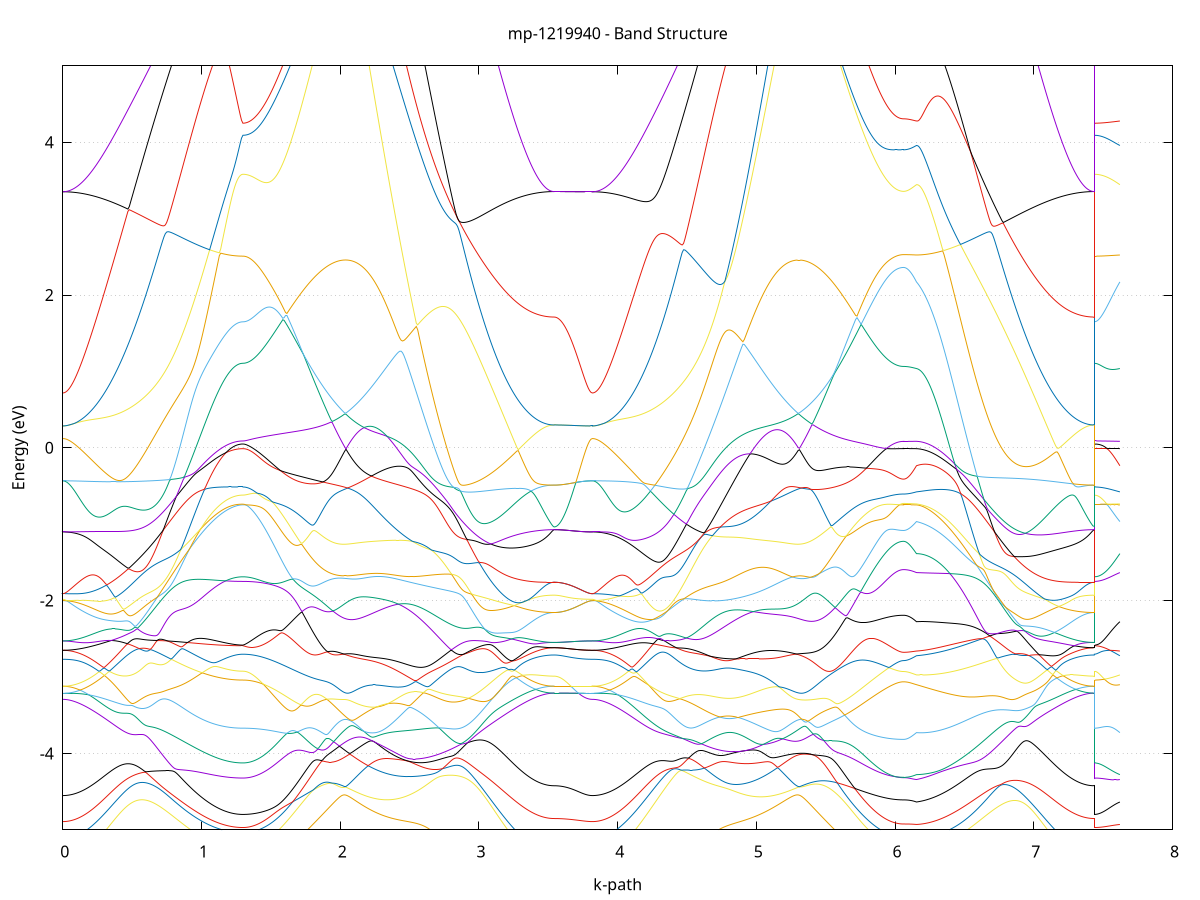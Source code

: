 set title 'mp-1219940 - Band Structure'
set xlabel 'k-path'
set ylabel 'Energy (eV)'
set grid y
set yrange [-5:5]
set terminal png size 800,600
set output 'mp-1219940_bands_gnuplot.png'
plot '-' using 1:2 with lines notitle, '-' using 1:2 with lines notitle, '-' using 1:2 with lines notitle, '-' using 1:2 with lines notitle, '-' using 1:2 with lines notitle, '-' using 1:2 with lines notitle, '-' using 1:2 with lines notitle, '-' using 1:2 with lines notitle, '-' using 1:2 with lines notitle, '-' using 1:2 with lines notitle, '-' using 1:2 with lines notitle, '-' using 1:2 with lines notitle, '-' using 1:2 with lines notitle, '-' using 1:2 with lines notitle, '-' using 1:2 with lines notitle, '-' using 1:2 with lines notitle, '-' using 1:2 with lines notitle, '-' using 1:2 with lines notitle, '-' using 1:2 with lines notitle, '-' using 1:2 with lines notitle, '-' using 1:2 with lines notitle, '-' using 1:2 with lines notitle, '-' using 1:2 with lines notitle, '-' using 1:2 with lines notitle, '-' using 1:2 with lines notitle, '-' using 1:2 with lines notitle, '-' using 1:2 with lines notitle, '-' using 1:2 with lines notitle, '-' using 1:2 with lines notitle, '-' using 1:2 with lines notitle, '-' using 1:2 with lines notitle, '-' using 1:2 with lines notitle, '-' using 1:2 with lines notitle, '-' using 1:2 with lines notitle, '-' using 1:2 with lines notitle, '-' using 1:2 with lines notitle, '-' using 1:2 with lines notitle, '-' using 1:2 with lines notitle, '-' using 1:2 with lines notitle, '-' using 1:2 with lines notitle, '-' using 1:2 with lines notitle, '-' using 1:2 with lines notitle, '-' using 1:2 with lines notitle, '-' using 1:2 with lines notitle, '-' using 1:2 with lines notitle, '-' using 1:2 with lines notitle, '-' using 1:2 with lines notitle, '-' using 1:2 with lines notitle, '-' using 1:2 with lines notitle, '-' using 1:2 with lines notitle, '-' using 1:2 with lines notitle, '-' using 1:2 with lines notitle, '-' using 1:2 with lines notitle, '-' using 1:2 with lines notitle, '-' using 1:2 with lines notitle, '-' using 1:2 with lines notitle, '-' using 1:2 with lines notitle, '-' using 1:2 with lines notitle, '-' using 1:2 with lines notitle, '-' using 1:2 with lines notitle, '-' using 1:2 with lines notitle, '-' using 1:2 with lines notitle, '-' using 1:2 with lines notitle, '-' using 1:2 with lines notitle
0.000000 -38.009101
0.009989 -38.009101
0.019978 -38.009101
0.029966 -38.008901
0.039955 -38.008801
0.049944 -38.008601
0.059933 -38.008401
0.069922 -38.008101
0.079910 -38.007701
0.089899 -38.007401
0.099888 -38.007001
0.109877 -38.006501
0.119866 -38.006001
0.129854 -38.005501
0.139843 -38.004901
0.149832 -38.004201
0.159821 -38.003601
0.169810 -38.002901
0.179799 -38.002101
0.189787 -38.001301
0.199776 -38.000501
0.209765 -37.999601
0.219754 -37.998701
0.229743 -37.997801
0.239731 -37.996801
0.249720 -37.995801
0.259709 -37.994701
0.269698 -37.993601
0.279687 -37.992501
0.289675 -37.991401
0.299664 -37.990201
0.309653 -37.988901
0.319642 -37.987701
0.329631 -37.986401
0.339619 -37.985101
0.349608 -37.983701
0.359597 -37.982301
0.369586 -37.980901
0.379575 -37.979501
0.389563 -37.978001
0.399552 -37.976501
0.409541 -37.975001
0.419530 -37.973401
0.429519 -37.971901
0.439507 -37.970301
0.449496 -37.968701
0.459485 -37.967001
0.469474 -37.965401
0.479463 -37.963701
0.489452 -37.962001
0.499440 -37.960301
0.509429 -37.958601
0.519418 -37.956901
0.529407 -37.955101
0.539396 -37.953301
0.549384 -37.951601
0.559373 -37.949801
0.569362 -37.948001
0.579351 -37.946201
0.589340 -37.944301
0.599328 -37.942501
0.609317 -37.940701
0.619306 -37.938901
0.629295 -37.937001
0.639284 -37.935201
0.649272 -37.933301
0.659261 -37.931501
0.669250 -37.929601
0.679239 -37.927801
0.689228 -37.926001
0.699216 -37.924101
0.709205 -37.922301
0.719194 -37.920501
0.729183 -37.918701
0.739172 -37.918401
0.749160 -37.930401
0.759149 -37.942201
0.769138 -37.954001
0.779127 -37.965701
0.789116 -37.977301
0.799105 -37.988801
0.809093 -38.000101
0.819082 -38.011401
0.829071 -38.022401
0.839060 -38.033401
0.849049 -38.044201
0.859037 -38.054901
0.869026 -38.065401
0.879015 -38.075701
0.889004 -38.085901
0.898993 -38.095901
0.908981 -38.105701
0.918970 -38.115301
0.928959 -38.124801
0.938948 -38.134101
0.948937 -38.143101
0.958925 -38.152001
0.968914 -38.160601
0.978903 -38.169101
0.988892 -38.177301
0.998881 -38.185301
1.008869 -38.193101
1.018858 -38.200701
1.028847 -38.208001
1.038836 -38.215101
1.048825 -38.222001
1.058814 -38.228601
1.068802 -38.235001
1.078791 -38.241101
1.088780 -38.247001
1.098769 -38.252601
1.108758 -38.257901
1.118746 -38.263101
1.128735 -38.267901
1.138724 -38.272501
1.148713 -38.276801
1.158702 -38.280801
1.168690 -38.284601
1.178679 -38.288101
1.188668 -38.291301
1.198657 -38.294301
1.208646 -38.297001
1.218634 -38.299401
1.228623 -38.301501
1.238612 -38.303301
1.248601 -38.304901
1.258590 -38.306101
1.268578 -38.307101
1.278567 -38.307801
1.288556 -38.308301
1.298545 -38.308401
1.298545 -38.308401
1.308453 -38.308401
1.318360 -38.308201
1.328268 -38.307901
1.338176 -38.307401
1.348084 -38.306901
1.357992 -38.306201
1.367899 -38.305401
1.377807 -38.304501
1.387715 -38.303501
1.397623 -38.302301
1.407531 -38.301001
1.417438 -38.299601
1.427346 -38.298101
1.437254 -38.296501
1.447162 -38.294701
1.457070 -38.292801
1.466977 -38.290801
1.476885 -38.288701
1.486793 -38.286501
1.496701 -38.284101
1.506609 -38.281701
1.516516 -38.279101
1.526424 -38.276401
1.536332 -38.273601
1.546240 -38.270701
1.556148 -38.267701
1.566055 -38.264501
1.575963 -38.261301
1.585871 -38.257901
1.595779 -38.254401
1.605687 -38.250901
1.615594 -38.247201
1.625502 -38.243401
1.635410 -38.239501
1.645318 -38.235501
1.655226 -38.231401
1.665133 -38.227201
1.675041 -38.222901
1.684949 -38.218501
1.694857 -38.214001
1.704765 -38.209401
1.714672 -38.204701
1.724580 -38.200001
1.734488 -38.195101
1.744396 -38.190101
1.754304 -38.185101
1.764211 -38.179901
1.774119 -38.174701
1.784027 -38.169401
1.793935 -38.164001
1.803843 -38.158501
1.813750 -38.153001
1.823658 -38.147301
1.833566 -38.141601
1.843474 -38.135801
1.853382 -38.129901
1.863289 -38.124001
1.873197 -38.118001
1.883105 -38.111901
1.893013 -38.105701
1.902921 -38.099501
1.912828 -38.093201
1.922736 -38.086901
1.932644 -38.080501
1.942552 -38.074001
1.952460 -38.067501
1.962367 -38.060901
1.972275 -38.054301
1.982183 -38.047601
1.992091 -38.040801
2.001999 -38.034001
2.011906 -38.027201
2.021814 -38.020301
2.031722 -38.013401
2.041630 -38.006401
2.051538 -38.006701
2.061445 -38.013501
2.061445 -38.013501
2.071382 -38.020201
2.081319 -38.026801
2.091256 -38.033101
2.101193 -38.039301
2.111130 -38.045301
2.121067 -38.051201
2.131004 -38.056801
2.140941 -38.062201
2.150878 -38.067401
2.160815 -38.072401
2.170752 -38.077201
2.180689 -38.081801
2.190626 -38.086201
2.200563 -38.090301
2.210499 -38.094201
2.220436 -38.097901
2.230373 -38.101401
2.240310 -38.104601
2.250247 -38.107501
2.260184 -38.110301
2.270121 -38.112701
2.280058 -38.115001
2.289995 -38.116901
2.299932 -38.118601
2.309869 -38.120101
2.319806 -38.121301
2.329743 -38.122301
2.339680 -38.122901
2.349616 -38.123401
2.359553 -38.123501
2.369490 -38.123401
2.379427 -38.123001
2.389364 -38.122401
2.399301 -38.121501
2.409238 -38.120301
2.419175 -38.118901
2.429112 -38.117201
2.439049 -38.115201
2.448986 -38.113001
2.458923 -38.110501
2.468860 -38.107701
2.478797 -38.104701
2.488734 -38.101401
2.498670 -38.097901
2.508607 -38.094001
2.518544 -38.090001
2.528481 -38.085701
2.538418 -38.081101
2.548355 -38.076201
2.558292 -38.071201
2.568229 -38.065801
2.578166 -38.060301
2.588103 -38.054501
2.598040 -38.048401
2.607977 -38.042101
2.617914 -38.035601
2.627851 -38.028901
2.637787 -38.021901
2.647724 -38.014701
2.657661 -38.007301
2.667598 -37.999701
2.677535 -37.991901
2.687472 -37.983801
2.697409 -37.975601
2.707346 -37.967201
2.717283 -37.958601
2.727220 -37.949801
2.737157 -37.940801
2.747094 -37.931701
2.757031 -37.922401
2.766968 -37.912901
2.776905 -37.911001
2.786841 -37.912901
2.796778 -37.914701
2.806715 -37.916601
2.816652 -37.918401
2.826589 -37.920301
2.836526 -37.922101
2.846463 -37.924001
2.856400 -37.925901
2.866337 -37.927701
2.876274 -37.929601
2.886211 -37.931501
2.896148 -37.933301
2.906085 -37.935201
2.916022 -37.937101
2.925959 -37.938901
2.935895 -37.940801
2.945832 -37.942601
2.955769 -37.944501
2.965706 -37.946301
2.975643 -37.948101
2.985580 -37.949901
2.995517 -37.951701
3.005454 -37.953501
3.015391 -37.955301
3.025328 -37.957001
3.035265 -37.958801
3.045202 -37.960501
3.055139 -37.962201
3.065076 -37.963901
3.075012 -37.965601
3.084949 -37.967201
3.094886 -37.968801
3.104823 -37.970401
3.114760 -37.972001
3.124697 -37.973601
3.134634 -37.975101
3.144571 -37.976701
3.154508 -37.978101
3.164445 -37.979601
3.174382 -37.981001
3.184319 -37.982501
3.194256 -37.983801
3.204193 -37.985201
3.214130 -37.986501
3.224066 -37.987801
3.234003 -37.989001
3.243940 -37.990301
3.253877 -37.991501
3.263814 -37.992601
3.273751 -37.993701
3.283688 -37.994801
3.293625 -37.995901
3.303562 -37.996901
3.313499 -37.997901
3.323436 -37.998801
3.333373 -37.999701
3.343310 -38.000601
3.353247 -38.001401
3.363183 -38.002201
3.373120 -38.002901
3.383057 -38.003601
3.392994 -38.004301
3.402931 -38.004901
3.412868 -38.005501
3.422805 -38.006001
3.432742 -38.006501
3.442679 -38.007001
3.452616 -38.007401
3.462553 -38.007801
3.472490 -38.008101
3.482427 -38.008401
3.492364 -38.008601
3.502301 -38.008801
3.512238 -38.008901
3.522174 -38.009101
3.532111 -38.009101
3.542048 -38.009101
3.542048 -38.009101
3.551897 -38.009101
3.561747 -38.009101
3.571596 -38.009101
3.581445 -38.009101
3.591294 -38.009101
3.601143 -38.009101
3.610992 -38.009101
3.620841 -38.009101
3.630690 -38.009101
3.640539 -38.009101
3.650389 -38.009101
3.660238 -38.009101
3.670087 -38.009101
3.679936 -38.009101
3.689785 -38.009101
3.699634 -38.009101
3.709483 -38.009101
3.719332 -38.009101
3.729182 -38.009101
3.739031 -38.009101
3.748880 -38.009101
3.758729 -38.009101
3.768578 -38.009101
3.778427 -38.009101
3.788276 -38.009101
3.798125 -38.009101
3.807974 -38.009101
3.817824 -38.009101
3.817824 -38.009101
3.827779 -38.009101
3.837734 -38.009101
3.847689 -38.008901
3.857644 -38.008801
3.867598 -38.008601
3.877553 -38.008401
3.887508 -38.008101
3.897463 -38.007701
3.907418 -38.007401
3.917373 -38.007001
3.927328 -38.006501
3.937283 -38.006001
3.947238 -38.005501
3.957193 -38.004901
3.967148 -38.004301
3.977103 -38.003601
3.987058 -38.002901
3.997013 -38.002101
4.006968 -38.001401
4.016923 -38.000501
4.026878 -37.999701
4.036833 -37.998801
4.046788 -37.997801
4.056743 -37.996801
4.066698 -37.995801
4.076653 -37.994801
4.086608 -37.993701
4.096563 -37.992501
4.106518 -37.991401
4.116473 -37.990201
4.126428 -37.989001
4.136383 -37.987701
4.146338 -37.986401
4.156293 -37.985101
4.166248 -37.983701
4.176203 -37.982401
4.186158 -37.980901
4.196113 -37.979501
4.206068 -37.978001
4.216023 -37.976501
4.225978 -37.975001
4.235933 -37.973501
4.245888 -37.971901
4.255843 -37.970301
4.265798 -37.968701
4.275753 -37.967101
4.285708 -37.965401
4.295663 -37.963701
4.305618 -37.962001
4.315573 -37.960301
4.325528 -37.958601
4.335483 -37.956901
4.345438 -37.955101
4.355393 -37.953301
4.365347 -37.951501
4.375302 -37.949701
4.385257 -37.947901
4.395212 -37.946101
4.405167 -37.944301
4.415122 -37.942401
4.425077 -37.940601
4.435032 -37.938701
4.444987 -37.936901
4.454942 -37.935001
4.464897 -37.933101
4.474852 -37.931301
4.484807 -37.929401
4.494762 -37.927501
4.504717 -37.925601
4.514672 -37.923801
4.524627 -37.921901
4.534582 -37.920001
4.544537 -37.918201
4.554492 -37.916301
4.564447 -37.914501
4.574402 -37.912601
4.584357 -37.910801
4.594312 -37.914301
4.604267 -37.923801
4.614222 -37.933001
4.624177 -37.942201
4.634132 -37.951101
4.644087 -37.959901
4.654042 -37.968501
4.663997 -37.976901
4.673952 -37.985101
4.683907 -37.993101
4.693862 -38.000901
4.703817 -38.008501
4.713772 -38.015901
4.723727 -38.023101
4.733682 -38.030001
4.743637 -38.036701
4.753592 -38.043201
4.763547 -38.049501
4.773502 -38.055501
4.783457 -38.061301
4.793412 -38.066801
4.803367 -38.072101
4.813322 -38.077101
4.823277 -38.081901
4.833232 -38.086501
4.843187 -38.090801
4.853142 -38.094801
4.863097 -38.098601
4.873051 -38.102101
4.883006 -38.105301
4.892961 -38.108301
4.902916 -38.111001
4.912871 -38.113501
4.922826 -38.115601
4.932781 -38.117601
4.942736 -38.119201
4.952691 -38.120601
4.962646 -38.121701
4.972601 -38.122601
4.982556 -38.123101
4.992511 -38.123501
5.002466 -38.123501
5.012421 -38.123301
5.022376 -38.122801
5.032331 -38.122101
5.042286 -38.121101
5.052241 -38.119801
5.062196 -38.118301
5.072151 -38.116501
5.082106 -38.114501
5.092061 -38.112201
5.102016 -38.109601
5.111971 -38.106901
5.121926 -38.103801
5.131881 -38.100601
5.141836 -38.097001
5.151791 -38.093301
5.161746 -38.089301
5.171701 -38.085101
5.181656 -38.080701
5.191611 -38.076101
5.201566 -38.071201
5.211521 -38.066101
5.221476 -38.060801
5.231431 -38.055401
5.241386 -38.049701
5.251341 -38.043801
5.261296 -38.037701
5.271251 -38.031501
5.281206 -38.025001
5.291161 -38.018401
5.301116 -38.011701
5.311071 -38.004701
5.321026 -38.008301
5.321026 -38.008401
5.330896 -38.015301
5.340767 -38.022201
5.350638 -38.029001
5.360508 -38.035801
5.370379 -38.042601
5.380250 -38.049301
5.390120 -38.056001
5.399991 -38.062601
5.409862 -38.069101
5.419732 -38.075601
5.429603 -38.082001
5.439474 -38.088401
5.449344 -38.094701
5.459215 -38.101001
5.469086 -38.107101
5.478956 -38.113201
5.488827 -38.119301
5.498698 -38.125301
5.508569 -38.131201
5.518439 -38.137001
5.528310 -38.142801
5.538181 -38.148501
5.548051 -38.154101
5.557922 -38.159601
5.567793 -38.165001
5.577663 -38.170401
5.587534 -38.175701
5.597405 -38.180901
5.607275 -38.186001
5.617146 -38.191001
5.627017 -38.195901
5.636887 -38.200701
5.646758 -38.205501
5.656629 -38.210201
5.666499 -38.214701
5.676370 -38.219201
5.686241 -38.223501
5.696112 -38.227801
5.705982 -38.232001
5.715853 -38.236001
5.725724 -38.240001
5.735594 -38.243901
5.745465 -38.247601
5.755336 -38.251301
5.765206 -38.254801
5.775077 -38.258301
5.784948 -38.261601
5.794818 -38.264901
5.804689 -38.268001
5.814560 -38.271001
5.824430 -38.273901
5.834301 -38.276701
5.844172 -38.279301
5.854042 -38.281901
5.863913 -38.284301
5.873784 -38.286701
5.883655 -38.288901
5.893525 -38.291001
5.903396 -38.293001
5.913267 -38.294801
5.923137 -38.296601
5.933008 -38.298201
5.942879 -38.299701
5.952749 -38.301101
5.962620 -38.302401
5.972491 -38.303501
5.982361 -38.304501
5.992232 -38.305401
6.002103 -38.306201
6.011973 -38.306901
6.021844 -38.307401
6.031715 -38.307901
6.041585 -38.308201
6.051456 -38.308401
6.061327 -38.308401
6.061327 -38.308401
6.070611 -38.308401
6.079896 -38.308401
6.089181 -38.308401
6.098465 -38.308401
6.107750 -38.308401
6.117035 -38.308301
6.126319 -38.308301
6.135604 -38.308301
6.144889 -38.308201
6.154173 -38.308201
6.154173 -38.308201
6.164113 -38.307701
6.174053 -38.306901
6.183993 -38.305801
6.193933 -38.304401
6.203872 -38.302801
6.213812 -38.300901
6.223752 -38.298701
6.233692 -38.296201
6.243632 -38.293501
6.253572 -38.290401
6.263512 -38.287101
6.273451 -38.283601
6.283391 -38.279701
6.293331 -38.275601
6.303271 -38.271301
6.313211 -38.266601
6.323151 -38.261701
6.333090 -38.256501
6.343030 -38.251101
6.352970 -38.245501
6.362910 -38.239501
6.372850 -38.233401
6.382790 -38.226901
6.392730 -38.220301
6.402669 -38.213401
6.412609 -38.206201
6.422549 -38.198901
6.432489 -38.191301
6.442429 -38.183401
6.452369 -38.175401
6.462308 -38.167101
6.472248 -38.158601
6.482188 -38.150001
6.492128 -38.141101
6.502068 -38.132001
6.512008 -38.122701
6.521947 -38.113201
6.531887 -38.103601
6.541827 -38.093701
6.551767 -38.083701
6.561707 -38.073501
6.571647 -38.063201
6.581587 -38.052701
6.591526 -38.042001
6.601466 -38.031201
6.611406 -38.020301
6.621346 -38.009201
6.631286 -37.997901
6.641226 -37.986601
6.651165 -37.975101
6.661105 -37.963601
6.671045 -37.951901
6.680985 -37.940101
6.690925 -37.928201
6.700865 -37.917201
6.710805 -37.919001
6.720744 -37.920801
6.730684 -37.922601
6.740624 -37.924401
6.750564 -37.926301
6.760504 -37.928101
6.770444 -37.929901
6.780383 -37.931801
6.790323 -37.933601
6.800263 -37.935501
6.810203 -37.937301
6.820143 -37.939101
6.830083 -37.941001
6.840022 -37.942801
6.849962 -37.944601
6.859902 -37.946401
6.869842 -37.948201
6.879782 -37.950001
6.889722 -37.951801
6.899662 -37.953601
6.909601 -37.955301
6.919541 -37.957101
6.929481 -37.958801
6.939421 -37.960501
6.949361 -37.962201
6.959301 -37.963901
6.969240 -37.965601
6.979180 -37.967201
6.989120 -37.968901
6.999060 -37.970501
7.009000 -37.972001
7.018940 -37.973601
7.028879 -37.975101
7.038819 -37.976701
7.048759 -37.978101
7.058699 -37.979601
7.068639 -37.981001
7.078579 -37.982401
7.088519 -37.983801
7.098458 -37.985201
7.108398 -37.986501
7.118338 -37.987801
7.128278 -37.989001
7.138218 -37.990301
7.148158 -37.991401
7.158097 -37.992601
7.168037 -37.993701
7.177977 -37.994801
7.187917 -37.995901
7.197857 -37.996901
7.207797 -37.997801
7.217736 -37.998801
7.227676 -37.999701
7.237616 -38.000601
7.247556 -38.001401
7.257496 -38.002201
7.267436 -38.002901
7.277376 -38.003601
7.287315 -38.004301
7.297255 -38.004901
7.307195 -38.005501
7.317135 -38.006001
7.327075 -38.006501
7.337015 -38.007001
7.346954 -38.007401
7.356894 -38.007801
7.366834 -38.008101
7.376774 -38.008401
7.386714 -38.008601
7.396654 -38.008801
7.406594 -38.009001
7.416533 -38.009101
7.426473 -38.009101
7.436413 -38.009101
7.436413 -38.308401
7.446114 -38.308401
7.455814 -38.308401
7.465515 -38.308401
7.475216 -38.308401
7.484916 -38.308401
7.494617 -38.308401
7.504318 -38.308401
7.514018 -38.308401
7.523719 -38.308401
7.533420 -38.308301
7.543120 -38.308301
7.552821 -38.308301
7.562522 -38.308301
7.572222 -38.308301
7.581923 -38.308301
7.591624 -38.308201
7.601324 -38.308201
7.611025 -38.308201
7.620726 -38.308201
e
0.000000 -37.273601
0.009989 -37.273801
0.019978 -37.274301
0.029966 -37.275101
0.039955 -37.276201
0.049944 -37.277701
0.059933 -37.279401
0.069922 -37.281501
0.079910 -37.283901
0.089899 -37.286601
0.099888 -37.289701
0.109877 -37.293001
0.119866 -37.296701
0.129854 -37.300601
0.139843 -37.304901
0.149832 -37.309501
0.159821 -37.314301
0.169810 -37.319501
0.179799 -37.324901
0.189787 -37.330701
0.199776 -37.336701
0.209765 -37.343001
0.219754 -37.349601
0.229743 -37.356401
0.239731 -37.363501
0.249720 -37.370901
0.259709 -37.378501
0.269698 -37.386301
0.279687 -37.394501
0.289675 -37.402801
0.299664 -37.411401
0.309653 -37.420201
0.319642 -37.429301
0.329631 -37.438501
0.339619 -37.448001
0.349608 -37.457601
0.359597 -37.467501
0.369586 -37.477501
0.379575 -37.487801
0.389563 -37.498201
0.399552 -37.508801
0.409541 -37.519501
0.419530 -37.530401
0.429519 -37.541501
0.439507 -37.552701
0.449496 -37.564001
0.459485 -37.575501
0.469474 -37.587001
0.479463 -37.598701
0.489452 -37.610501
0.499440 -37.622401
0.509429 -37.634401
0.519418 -37.646501
0.529407 -37.658601
0.539396 -37.670901
0.549384 -37.683101
0.559373 -37.695501
0.569362 -37.707801
0.579351 -37.720301
0.589340 -37.732701
0.599328 -37.745201
0.609317 -37.757701
0.619306 -37.770201
0.629295 -37.782701
0.639284 -37.795201
0.649272 -37.807701
0.659261 -37.820201
0.669250 -37.832601
0.679239 -37.845001
0.689228 -37.857401
0.699216 -37.869701
0.709205 -37.882001
0.719194 -37.894201
0.729183 -37.906301
0.739172 -37.916801
0.749160 -37.915001
0.759149 -37.913301
0.769138 -37.911501
0.779127 -37.909701
0.789116 -37.908001
0.799105 -37.906201
0.809093 -37.904501
0.819082 -37.902801
0.829071 -37.901101
0.839060 -37.899401
0.849049 -37.897801
0.859037 -37.896101
0.869026 -37.894501
0.879015 -37.892901
0.889004 -37.891401
0.898993 -37.889801
0.908981 -37.888301
0.918970 -37.886801
0.928959 -37.885401
0.938948 -37.883901
0.948937 -37.882501
0.958925 -37.881101
0.968914 -37.879801
0.978903 -37.878501
0.988892 -37.877201
0.998881 -37.876001
1.008869 -37.874701
1.018858 -37.873601
1.028847 -37.872401
1.038836 -37.871301
1.048825 -37.870201
1.058814 -37.869201
1.068802 -37.868201
1.078791 -37.867201
1.088780 -37.866301
1.098769 -37.865401
1.108758 -37.864501
1.118746 -37.863701
1.128735 -37.863001
1.138724 -37.862301
1.148713 -37.861601
1.158702 -37.860901
1.168690 -37.860301
1.178679 -37.859801
1.188668 -37.859301
1.198657 -37.858801
1.208646 -37.858401
1.218634 -37.858001
1.228623 -37.857701
1.238612 -37.857401
1.248601 -37.857101
1.258590 -37.856901
1.268578 -37.856801
1.278567 -37.856601
1.288556 -37.856601
1.298545 -37.856601
1.298545 -37.856601
1.308453 -37.856501
1.318360 -37.856501
1.328268 -37.856501
1.338176 -37.856401
1.348084 -37.856401
1.357992 -37.856301
1.367899 -37.856201
1.377807 -37.856101
1.387715 -37.856001
1.397623 -37.855801
1.407531 -37.855701
1.417438 -37.855501
1.427346 -37.855301
1.437254 -37.855101
1.447162 -37.854901
1.457070 -37.854701
1.466977 -37.854501
1.476885 -37.854201
1.486793 -37.854001
1.496701 -37.853701
1.506609 -37.853501
1.516516 -37.853201
1.526424 -37.852901
1.536332 -37.852601
1.546240 -37.852301
1.556148 -37.851901
1.566055 -37.851601
1.575963 -37.851301
1.585871 -37.850901
1.595779 -37.850601
1.605687 -37.850201
1.615594 -37.849801
1.625502 -37.849501
1.635410 -37.849101
1.645318 -37.848701
1.655226 -37.848301
1.665133 -37.847901
1.675041 -37.847601
1.684949 -37.847201
1.694857 -37.846801
1.704765 -37.846401
1.714672 -37.846001
1.724580 -37.845601
1.734488 -37.845201
1.744396 -37.844801
1.754304 -37.844401
1.764211 -37.844001
1.774119 -37.843701
1.784027 -37.843301
1.793935 -37.842901
1.803843 -37.842601
1.813750 -37.842201
1.823658 -37.841901
1.833566 -37.841501
1.843474 -37.841201
1.853382 -37.845101
1.863289 -37.853801
1.873197 -37.862601
1.883105 -37.871301
1.893013 -37.879901
1.902921 -37.888501
1.912828 -37.897101
1.922736 -37.905501
1.932644 -37.913901
1.942552 -37.922301
1.952460 -37.930501
1.962367 -37.938601
1.972275 -37.946701
1.982183 -37.954601
1.992091 -37.962501
2.001999 -37.970201
2.011906 -37.977701
2.021814 -37.985201
2.031722 -37.992501
2.041630 -37.999601
2.051538 -37.999401
2.061445 -37.992301
2.061445 -37.992301
2.071382 -37.985201
2.081319 -37.978101
2.091256 -37.970901
2.101193 -37.963701
2.111130 -37.956401
2.121067 -37.949101
2.131004 -37.941801
2.140941 -37.934501
2.150878 -37.927201
2.160815 -37.919801
2.170752 -37.912401
2.180689 -37.905001
2.190626 -37.897601
2.200563 -37.890201
2.210499 -37.882701
2.220436 -37.875301
2.230373 -37.867801
2.240310 -37.860401
2.250247 -37.852901
2.260184 -37.845401
2.270121 -37.843901
2.280058 -37.844501
2.289995 -37.845201
2.299932 -37.845901
2.309869 -37.846601
2.319806 -37.847301
2.329743 -37.848101
2.339680 -37.848901
2.349616 -37.849801
2.359553 -37.850601
2.369490 -37.851601
2.379427 -37.852501
2.389364 -37.853401
2.399301 -37.854401
2.409238 -37.855501
2.419175 -37.856501
2.429112 -37.857601
2.439049 -37.858701
2.448986 -37.859901
2.458923 -37.861001
2.468860 -37.862201
2.478797 -37.863501
2.488734 -37.864701
2.498670 -37.866001
2.508607 -37.867301
2.518544 -37.868701
2.528481 -37.870001
2.538418 -37.871401
2.548355 -37.872801
2.558292 -37.874301
2.568229 -37.875701
2.578166 -37.877201
2.588103 -37.878701
2.598040 -37.880301
2.607977 -37.881801
2.617914 -37.883401
2.627851 -37.885001
2.637787 -37.886601
2.647724 -37.888301
2.657661 -37.889901
2.667598 -37.891601
2.677535 -37.893301
2.687472 -37.895001
2.697409 -37.896701
2.707346 -37.898501
2.717283 -37.900201
2.727220 -37.902001
2.737157 -37.903801
2.747094 -37.905601
2.757031 -37.907401
2.766968 -37.909201
2.776905 -37.903301
2.786841 -37.893601
2.796778 -37.883701
2.806715 -37.873601
2.816652 -37.863401
2.826589 -37.853101
2.836526 -37.842701
2.846463 -37.832201
2.856400 -37.821601
2.866337 -37.810901
2.876274 -37.800001
2.886211 -37.789201
2.896148 -37.778201
2.906085 -37.767201
2.916022 -37.756101
2.925959 -37.744901
2.935895 -37.733701
2.945832 -37.722501
2.955769 -37.711301
2.965706 -37.700001
2.975643 -37.688701
2.985580 -37.677401
2.995517 -37.666201
3.005454 -37.654901
3.015391 -37.643601
3.025328 -37.632401
3.035265 -37.621201
3.045202 -37.610101
3.055139 -37.599001
3.065076 -37.588001
3.075012 -37.577001
3.084949 -37.566201
3.094886 -37.555401
3.104823 -37.544701
3.114760 -37.534101
3.124697 -37.523601
3.134634 -37.513201
3.144571 -37.503001
3.154508 -37.492901
3.164445 -37.482901
3.174382 -37.473101
3.184319 -37.463401
3.194256 -37.453901
3.204193 -37.444601
3.214130 -37.435401
3.224066 -37.426501
3.234003 -37.417701
3.243940 -37.409201
3.253877 -37.400801
3.263814 -37.392701
3.273751 -37.384701
3.283688 -37.377101
3.293625 -37.369601
3.303562 -37.362401
3.313499 -37.355401
3.323436 -37.348701
3.333373 -37.342201
3.343310 -37.336001
3.353247 -37.330101
3.363183 -37.324501
3.373120 -37.319101
3.383057 -37.314001
3.392994 -37.309201
3.402931 -37.304701
3.412868 -37.300401
3.422805 -37.296501
3.432742 -37.292901
3.442679 -37.289601
3.452616 -37.286601
3.462553 -37.283901
3.472490 -37.281501
3.482427 -37.279401
3.492364 -37.277601
3.502301 -37.276201
3.512238 -37.275101
3.522174 -37.274301
3.532111 -37.273801
3.542048 -37.273601
3.542048 -37.273601
3.551897 -37.273601
3.561747 -37.273601
3.571596 -37.273601
3.581445 -37.273601
3.591294 -37.273601
3.601143 -37.273601
3.610992 -37.273601
3.620841 -37.273601
3.630690 -37.273601
3.640539 -37.273601
3.650389 -37.273601
3.660238 -37.273601
3.670087 -37.273601
3.679936 -37.273601
3.689785 -37.273601
3.699634 -37.273601
3.709483 -37.273601
3.719332 -37.273601
3.729182 -37.273601
3.739031 -37.273601
3.748880 -37.273601
3.758729 -37.273601
3.768578 -37.273601
3.778427 -37.273601
3.788276 -37.273601
3.798125 -37.273601
3.807974 -37.273601
3.817824 -37.273601
3.817824 -37.273601
3.827779 -37.273801
3.837734 -37.274301
3.847689 -37.275101
3.857644 -37.276201
3.867598 -37.277701
3.877553 -37.279401
3.887508 -37.281501
3.897463 -37.283901
3.907418 -37.286601
3.917373 -37.289601
3.927328 -37.293001
3.937283 -37.296601
3.947238 -37.300501
3.957193 -37.304801
3.967148 -37.309301
3.977103 -37.314101
3.987058 -37.319201
3.997013 -37.324601
4.006968 -37.330301
4.016923 -37.336301
4.026878 -37.342501
4.036833 -37.349001
4.046788 -37.355701
4.056743 -37.362701
4.066698 -37.369901
4.076653 -37.377401
4.086608 -37.385101
4.096563 -37.393101
4.106518 -37.401201
4.116473 -37.409601
4.126428 -37.418201
4.136383 -37.427001
4.146338 -37.436001
4.156293 -37.445201
4.166248 -37.454501
4.176203 -37.464001
4.186158 -37.473701
4.196113 -37.483601
4.206068 -37.493601
4.216023 -37.503701
4.225978 -37.514001
4.235933 -37.524401
4.245888 -37.534901
4.255843 -37.545501
4.265798 -37.556201
4.275753 -37.567101
4.285708 -37.578001
4.295663 -37.589001
4.305618 -37.600001
4.315573 -37.611101
4.325528 -37.622301
4.335483 -37.633501
4.345438 -37.644701
4.355393 -37.656001
4.365347 -37.667301
4.375302 -37.678601
4.385257 -37.689901
4.395212 -37.701201
4.405167 -37.712501
4.415122 -37.723801
4.425077 -37.735001
4.435032 -37.746201
4.444987 -37.757301
4.454942 -37.768401
4.464897 -37.779501
4.474852 -37.790501
4.484807 -37.801401
4.494762 -37.812201
4.504717 -37.822901
4.514672 -37.833501
4.524627 -37.844101
4.534582 -37.854501
4.544537 -37.864801
4.554492 -37.875001
4.564447 -37.885001
4.574402 -37.894901
4.584357 -37.904701
4.594312 -37.909001
4.604267 -37.907101
4.614222 -37.905301
4.624177 -37.903501
4.634132 -37.901701
4.644087 -37.900001
4.654042 -37.898201
4.663997 -37.896501
4.673952 -37.894701
4.683907 -37.893001
4.693862 -37.891301
4.703817 -37.889701
4.713772 -37.888001
4.723727 -37.886401
4.733682 -37.884701
4.743637 -37.883101
4.753592 -37.881601
4.763547 -37.880001
4.773502 -37.878501
4.783457 -37.877001
4.793412 -37.875501
4.803367 -37.874001
4.813322 -37.872601
4.823277 -37.871201
4.833232 -37.869801
4.843187 -37.868401
4.853142 -37.867101
4.863097 -37.865801
4.873051 -37.864501
4.883006 -37.863201
4.892961 -37.862001
4.902916 -37.860801
4.912871 -37.859601
4.922826 -37.858501
4.932781 -37.857401
4.942736 -37.856301
4.952691 -37.855301
4.962646 -37.854201
4.972601 -37.853201
4.982556 -37.852301
4.992511 -37.851401
5.002466 -37.850501
5.012421 -37.849601
5.022376 -37.848801
5.032331 -37.847901
5.042286 -37.847201
5.052241 -37.846401
5.062196 -37.845701
5.072151 -37.845001
5.082106 -37.844401
5.092061 -37.843801
5.102016 -37.847201
5.111971 -37.854701
5.121926 -37.862101
5.131881 -37.869601
5.141836 -37.877101
5.151791 -37.884601
5.161746 -37.892001
5.171701 -37.899401
5.181656 -37.906901
5.191611 -37.914301
5.201566 -37.921701
5.211521 -37.929001
5.221476 -37.936401
5.231431 -37.943701
5.241386 -37.951001
5.251341 -37.958301
5.261296 -37.965601
5.271251 -37.972801
5.281206 -37.980001
5.291161 -37.987101
5.301116 -37.994201
5.311071 -38.001301
5.321026 -37.997701
5.321026 -37.997601
5.330896 -37.990501
5.340767 -37.983201
5.350638 -37.975701
5.360508 -37.968101
5.370379 -37.960401
5.380250 -37.952601
5.390120 -37.944701
5.399991 -37.936601
5.409862 -37.928501
5.419732 -37.920201
5.429603 -37.911901
5.439474 -37.903501
5.449344 -37.895101
5.459215 -37.886601
5.469086 -37.878001
5.478956 -37.869301
5.488827 -37.860701
5.498698 -37.852001
5.508569 -37.843201
5.518439 -37.841201
5.528310 -37.841601
5.538181 -37.841901
5.548051 -37.842301
5.557922 -37.842601
5.567793 -37.843001
5.577663 -37.843401
5.587534 -37.843701
5.597405 -37.844101
5.607275 -37.844501
5.617146 -37.844901
5.627017 -37.845301
5.636887 -37.845701
5.646758 -37.846001
5.656629 -37.846401
5.666499 -37.846801
5.676370 -37.847201
5.686241 -37.847601
5.696112 -37.848001
5.705982 -37.848401
5.715853 -37.848801
5.725724 -37.849101
5.735594 -37.849501
5.745465 -37.849901
5.755336 -37.850201
5.765206 -37.850601
5.775077 -37.851001
5.784948 -37.851301
5.794818 -37.851601
5.804689 -37.852001
5.814560 -37.852301
5.824430 -37.852601
5.834301 -37.852901
5.844172 -37.853201
5.854042 -37.853501
5.863913 -37.853801
5.873784 -37.854001
5.883655 -37.854301
5.893525 -37.854501
5.903396 -37.854701
5.913267 -37.854901
5.923137 -37.855101
5.933008 -37.855301
5.942879 -37.855501
5.952749 -37.855701
5.962620 -37.855801
5.972491 -37.856001
5.982361 -37.856101
5.992232 -37.856201
6.002103 -37.856301
6.011973 -37.856401
6.021844 -37.856401
6.031715 -37.856501
6.041585 -37.856501
6.051456 -37.856501
6.061327 -37.856501
6.061327 -37.856501
6.070611 -37.856601
6.079896 -37.856601
6.089181 -37.856601
6.098465 -37.856601
6.107750 -37.856601
6.117035 -37.856601
6.126319 -37.856601
6.135604 -37.856601
6.144889 -37.856601
6.154173 -37.856601
6.154173 -37.856601
6.164113 -37.856701
6.174053 -37.856801
6.183993 -37.857001
6.193933 -37.857201
6.203872 -37.857401
6.213812 -37.857701
6.223752 -37.858101
6.233692 -37.858501
6.243632 -37.858901
6.253572 -37.859401
6.263512 -37.859901
6.273451 -37.860501
6.283391 -37.861101
6.293331 -37.861801
6.303271 -37.862401
6.313211 -37.863201
6.323151 -37.864001
6.333090 -37.864801
6.343030 -37.865601
6.352970 -37.866501
6.362910 -37.867501
6.372850 -37.868401
6.382790 -37.869401
6.392730 -37.870501
6.402669 -37.871601
6.412609 -37.872701
6.422549 -37.873801
6.432489 -37.875001
6.442429 -37.876201
6.452369 -37.877501
6.462308 -37.878801
6.472248 -37.880101
6.482188 -37.881501
6.492128 -37.882801
6.502068 -37.884301
6.512008 -37.885701
6.521947 -37.887201
6.531887 -37.888601
6.541827 -37.890201
6.551767 -37.891701
6.561707 -37.893301
6.571647 -37.894901
6.581587 -37.896501
6.591526 -37.898101
6.601466 -37.899801
6.611406 -37.901401
6.621346 -37.903101
6.631286 -37.904801
6.641226 -37.906501
6.651165 -37.908301
6.661105 -37.910001
6.671045 -37.911801
6.680985 -37.913601
6.690925 -37.915401
6.700865 -37.916201
6.710805 -37.904201
6.720744 -37.892101
6.730684 -37.879901
6.740624 -37.867601
6.750564 -37.855301
6.760504 -37.843001
6.770444 -37.830601
6.780383 -37.818201
6.790323 -37.805701
6.800263 -37.793301
6.810203 -37.780801
6.820143 -37.768301
6.830083 -37.755901
6.840022 -37.743401
6.849962 -37.731001
6.859902 -37.718501
6.869842 -37.706201
6.879782 -37.693801
6.889722 -37.681501
6.899662 -37.669301
6.909601 -37.657101
6.919541 -37.645001
6.929481 -37.632901
6.939421 -37.621001
6.949361 -37.609101
6.959301 -37.597401
6.969240 -37.585701
6.979180 -37.574201
6.989120 -37.562801
6.999060 -37.551501
7.009000 -37.540301
7.018940 -37.529301
7.028879 -37.518501
7.038819 -37.507801
7.048759 -37.497201
7.058699 -37.486801
7.068639 -37.476601
7.078579 -37.466601
7.088519 -37.456801
7.098458 -37.447201
7.108398 -37.437801
7.118338 -37.428601
7.128278 -37.419601
7.138218 -37.410801
7.148158 -37.402201
7.158097 -37.393901
7.168037 -37.385801
7.177977 -37.378001
7.187917 -37.370401
7.197857 -37.363101
7.207797 -37.356001
7.217736 -37.349201
7.227676 -37.342701
7.237616 -37.336401
7.247556 -37.330401
7.257496 -37.324701
7.267436 -37.319301
7.277376 -37.314101
7.287315 -37.309301
7.297255 -37.304801
7.307195 -37.300501
7.317135 -37.296601
7.327075 -37.292901
7.337015 -37.289601
7.346954 -37.286601
7.356894 -37.283901
7.366834 -37.281501
7.376774 -37.279401
7.386714 -37.277601
7.396654 -37.276201
7.406594 -37.275101
7.416533 -37.274301
7.426473 -37.273801
7.436413 -37.273601
7.436413 -37.856601
7.446114 -37.856601
7.455814 -37.856601
7.465515 -37.856601
7.475216 -37.856601
7.484916 -37.856601
7.494617 -37.856601
7.504318 -37.856601
7.514018 -37.856601
7.523719 -37.856601
7.533420 -37.856601
7.543120 -37.856601
7.552821 -37.856601
7.562522 -37.856601
7.572222 -37.856601
7.581923 -37.856601
7.591624 -37.856601
7.601324 -37.856601
7.611025 -37.856601
7.620726 -37.856601
e
0.000000 -37.273601
0.009989 -37.273701
0.019978 -37.273801
0.029966 -37.274001
0.039955 -37.274201
0.049944 -37.274601
0.059933 -37.275001
0.069922 -37.275401
0.079910 -37.276001
0.089899 -37.276601
0.099888 -37.277301
0.109877 -37.278001
0.119866 -37.278901
0.129854 -37.279801
0.139843 -37.280801
0.149832 -37.281801
0.159821 -37.282901
0.169810 -37.284101
0.179799 -37.285301
0.189787 -37.286601
0.199776 -37.288001
0.209765 -37.289501
0.219754 -37.291001
0.229743 -37.292501
0.239731 -37.294201
0.249720 -37.295801
0.259709 -37.297601
0.269698 -37.299401
0.279687 -37.301301
0.289675 -37.303201
0.299664 -37.305201
0.309653 -37.307201
0.319642 -37.309301
0.329631 -37.311401
0.339619 -37.313601
0.349608 -37.315801
0.359597 -37.318101
0.369586 -37.320401
0.379575 -37.322801
0.389563 -37.325201
0.399552 -37.327701
0.409541 -37.330201
0.419530 -37.332701
0.429519 -37.335301
0.439507 -37.337901
0.449496 -37.340501
0.459485 -37.343201
0.469474 -37.345901
0.479463 -37.348601
0.489452 -37.351401
0.499440 -37.354201
0.509429 -37.357001
0.519418 -37.359801
0.529407 -37.362701
0.539396 -37.365601
0.549384 -37.368501
0.559373 -37.371401
0.569362 -37.374301
0.579351 -37.377201
0.589340 -37.380201
0.599328 -37.383101
0.609317 -37.386101
0.619306 -37.389101
0.629295 -37.392001
0.639284 -37.395001
0.649272 -37.398001
0.659261 -37.401001
0.669250 -37.403901
0.679239 -37.406901
0.689228 -37.409801
0.699216 -37.412801
0.709205 -37.415701
0.719194 -37.418701
0.729183 -37.421601
0.739172 -37.424501
0.749160 -37.427401
0.759149 -37.430201
0.769138 -37.433101
0.779127 -37.435901
0.789116 -37.438701
0.799105 -37.441401
0.809093 -37.444201
0.819082 -37.446901
0.829071 -37.449601
0.839060 -37.452301
0.849049 -37.454901
0.859037 -37.457501
0.869026 -37.460001
0.879015 -37.462501
0.889004 -37.465001
0.898993 -37.467401
0.908981 -37.469801
0.918970 -37.472201
0.928959 -37.474501
0.938948 -37.476801
0.948937 -37.479001
0.958925 -37.481201
0.968914 -37.483301
0.978903 -37.485401
0.988892 -37.487401
0.998881 -37.489301
1.008869 -37.491301
1.018858 -37.493101
1.028847 -37.494901
1.038836 -37.496701
1.048825 -37.498401
1.058814 -37.500001
1.068802 -37.501601
1.078791 -37.503101
1.088780 -37.504501
1.098769 -37.505901
1.108758 -37.507201
1.118746 -37.508501
1.128735 -37.509701
1.138724 -37.510801
1.148713 -37.511901
1.158702 -37.512901
1.168690 -37.513801
1.178679 -37.514701
1.188668 -37.515501
1.198657 -37.516201
1.208646 -37.516901
1.218634 -37.517501
1.228623 -37.518001
1.238612 -37.518501
1.248601 -37.518801
1.258590 -37.519201
1.268578 -37.519401
1.278567 -37.519601
1.288556 -37.519701
1.298545 -37.519701
1.298545 -37.519701
1.308453 -37.519801
1.318360 -37.520201
1.328268 -37.520901
1.338176 -37.521801
1.348084 -37.523001
1.357992 -37.524501
1.367899 -37.526201
1.377807 -37.528101
1.387715 -37.530401
1.397623 -37.532901
1.407531 -37.535601
1.417438 -37.538601
1.427346 -37.541801
1.437254 -37.545301
1.447162 -37.549001
1.457070 -37.552901
1.466977 -37.557101
1.476885 -37.561501
1.486793 -37.566201
1.496701 -37.571101
1.506609 -37.576101
1.516516 -37.581401
1.526424 -37.586901
1.536332 -37.592601
1.546240 -37.598501
1.556148 -37.604601
1.566055 -37.610901
1.575963 -37.617401
1.585871 -37.624001
1.595779 -37.630801
1.605687 -37.637801
1.615594 -37.644901
1.625502 -37.652201
1.635410 -37.659601
1.645318 -37.667201
1.655226 -37.674901
1.665133 -37.682701
1.675041 -37.690601
1.684949 -37.698601
1.694857 -37.706801
1.704765 -37.715001
1.714672 -37.723301
1.724580 -37.731701
1.734488 -37.740201
1.744396 -37.748801
1.754304 -37.757401
1.764211 -37.766001
1.774119 -37.774701
1.784027 -37.783501
1.793935 -37.792201
1.803843 -37.801001
1.813750 -37.809801
1.823658 -37.818701
1.833566 -37.827501
1.843474 -37.836301
1.853382 -37.840901
1.863289 -37.840501
1.873197 -37.840201
1.883105 -37.839901
1.893013 -37.839701
1.902921 -37.839401
1.912828 -37.839101
1.922736 -37.838901
1.932644 -37.838701
1.942552 -37.838501
1.952460 -37.838301
1.962367 -37.838101
1.972275 -37.837901
1.982183 -37.837801
1.992091 -37.837701
2.001999 -37.837601
2.011906 -37.837501
2.021814 -37.837401
2.031722 -37.837401
2.041630 -37.837401
2.051538 -37.837401
2.061445 -37.837401
2.061445 -37.837401
2.071382 -37.837401
2.081319 -37.837501
2.091256 -37.837601
2.101193 -37.837701
2.111130 -37.837901
2.121067 -37.838001
2.131004 -37.838201
2.140941 -37.838401
2.150878 -37.838701
2.160815 -37.839001
2.170752 -37.839301
2.180689 -37.839601
2.190626 -37.840001
2.200563 -37.840401
2.210499 -37.840801
2.220436 -37.841201
2.230373 -37.841701
2.240310 -37.842201
2.250247 -37.842701
2.260184 -37.843301
2.270121 -37.837901
2.280058 -37.830501
2.289995 -37.823001
2.299932 -37.815501
2.309869 -37.808101
2.319806 -37.800601
2.329743 -37.793201
2.339680 -37.785701
2.349616 -37.778301
2.359553 -37.770901
2.369490 -37.763501
2.379427 -37.756101
2.389364 -37.748801
2.399301 -37.741401
2.409238 -37.734101
2.419175 -37.726801
2.429112 -37.719601
2.439049 -37.712301
2.448986 -37.705101
2.458923 -37.697901
2.468860 -37.690801
2.478797 -37.683701
2.488734 -37.676601
2.498670 -37.669601
2.508607 -37.662501
2.518544 -37.655601
2.528481 -37.648601
2.538418 -37.641701
2.548355 -37.634901
2.558292 -37.628101
2.568229 -37.621301
2.578166 -37.614601
2.588103 -37.607901
2.598040 -37.601301
2.607977 -37.594701
2.617914 -37.588201
2.627851 -37.581701
2.637787 -37.575301
2.647724 -37.568901
2.657661 -37.562601
2.667598 -37.556301
2.677535 -37.550101
2.687472 -37.543901
2.697409 -37.537801
2.707346 -37.531801
2.717283 -37.525801
2.727220 -37.519901
2.737157 -37.514001
2.747094 -37.508201
2.757031 -37.502501
2.766968 -37.496801
2.776905 -37.491201
2.786841 -37.485701
2.796778 -37.480201
2.806715 -37.474801
2.816652 -37.469401
2.826589 -37.464101
2.836526 -37.458901
2.846463 -37.453801
2.856400 -37.448701
2.866337 -37.443701
2.876274 -37.438701
2.886211 -37.433901
2.896148 -37.429001
2.906085 -37.424301
2.916022 -37.419601
2.925959 -37.415001
2.935895 -37.410501
2.945832 -37.406101
2.955769 -37.401701
2.965706 -37.397401
2.975643 -37.393101
2.985580 -37.389001
2.995517 -37.384901
3.005454 -37.380901
3.015391 -37.376901
3.025328 -37.373101
3.035265 -37.369301
3.045202 -37.365501
3.055139 -37.361901
3.065076 -37.358301
3.075012 -37.354801
3.084949 -37.351401
3.094886 -37.348001
3.104823 -37.344701
3.114760 -37.341501
3.124697 -37.338401
3.134634 -37.335301
3.144571 -37.332401
3.154508 -37.329401
3.164445 -37.326601
3.174382 -37.323901
3.184319 -37.321201
3.194256 -37.318601
3.204193 -37.316001
3.214130 -37.313501
3.224066 -37.311201
3.234003 -37.308801
3.243940 -37.306601
3.253877 -37.304401
3.263814 -37.302301
3.273751 -37.300301
3.283688 -37.298401
3.293625 -37.296501
3.303562 -37.294701
3.313499 -37.293001
3.323436 -37.291301
3.333373 -37.289801
3.343310 -37.288301
3.353247 -37.286801
3.363183 -37.285501
3.373120 -37.284201
3.383057 -37.283001
3.392994 -37.281901
3.402931 -37.280801
3.412868 -37.279801
3.422805 -37.278901
3.432742 -37.278101
3.442679 -37.277301
3.452616 -37.276601
3.462553 -37.276001
3.472490 -37.275401
3.482427 -37.274901
3.492364 -37.274501
3.502301 -37.274201
3.512238 -37.274001
3.522174 -37.273801
3.532111 -37.273701
3.542048 -37.273601
3.542048 -37.273601
3.551897 -37.273601
3.561747 -37.273601
3.571596 -37.273601
3.581445 -37.273601
3.591294 -37.273601
3.601143 -37.273601
3.610992 -37.273601
3.620841 -37.273601
3.630690 -37.273601
3.640539 -37.273601
3.650389 -37.273601
3.660238 -37.273601
3.670087 -37.273601
3.679936 -37.273601
3.689785 -37.273601
3.699634 -37.273601
3.709483 -37.273601
3.719332 -37.273601
3.729182 -37.273601
3.739031 -37.273601
3.748880 -37.273601
3.758729 -37.273601
3.768578 -37.273601
3.778427 -37.273601
3.788276 -37.273601
3.798125 -37.273601
3.807974 -37.273601
3.817824 -37.273601
3.817824 -37.273601
3.827779 -37.273701
3.837734 -37.273801
3.847689 -37.274001
3.857644 -37.274201
3.867598 -37.274501
3.877553 -37.275001
3.887508 -37.275401
3.897463 -37.276001
3.907418 -37.276601
3.917373 -37.277301
3.927328 -37.278101
3.937283 -37.278901
3.947238 -37.279801
3.957193 -37.280801
3.967148 -37.281901
3.977103 -37.283001
3.987058 -37.284201
3.997013 -37.285501
4.006968 -37.286901
4.016923 -37.288301
4.026878 -37.289801
4.036833 -37.291401
4.046788 -37.293101
4.056743 -37.294801
4.066698 -37.296601
4.076653 -37.298501
4.086608 -37.300401
4.096563 -37.302401
4.106518 -37.304501
4.116473 -37.306701
4.126428 -37.309001
4.136383 -37.311301
4.146338 -37.313701
4.156293 -37.316201
4.166248 -37.318701
4.176203 -37.321301
4.186158 -37.324001
4.196113 -37.326801
4.206068 -37.329701
4.216023 -37.332601
4.225978 -37.335601
4.235933 -37.338601
4.245888 -37.341801
4.255843 -37.345001
4.265798 -37.348301
4.275753 -37.351701
4.285708 -37.355101
4.295663 -37.358601
4.305618 -37.362201
4.315573 -37.365901
4.325528 -37.369601
4.335483 -37.373401
4.345438 -37.377301
4.355393 -37.381301
4.365347 -37.385301
4.375302 -37.389401
4.385257 -37.393601
4.395212 -37.397801
4.405167 -37.402201
4.415122 -37.406601
4.425077 -37.411001
4.435032 -37.415601
4.444987 -37.420201
4.454942 -37.424901
4.464897 -37.429601
4.474852 -37.434401
4.484807 -37.439301
4.494762 -37.444301
4.504717 -37.449301
4.514672 -37.454401
4.524627 -37.459601
4.534582 -37.464801
4.544537 -37.470101
4.554492 -37.475501
4.564447 -37.480901
4.574402 -37.486401
4.584357 -37.492001
4.594312 -37.497601
4.604267 -37.503301
4.614222 -37.509101
4.624177 -37.514901
4.634132 -37.520801
4.644087 -37.526701
4.654042 -37.532701
4.663997 -37.538801
4.673952 -37.544901
4.683907 -37.551101
4.693862 -37.557301
4.703817 -37.563601
4.713772 -37.569901
4.723727 -37.576301
4.733682 -37.582801
4.743637 -37.589301
4.753592 -37.595801
4.763547 -37.602401
4.773502 -37.609101
4.783457 -37.615801
4.793412 -37.622501
4.803367 -37.629301
4.813322 -37.636101
4.823277 -37.643001
4.833232 -37.649901
4.843187 -37.656901
4.853142 -37.663901
4.863097 -37.670901
4.873051 -37.678001
4.883006 -37.685101
4.892961 -37.692201
4.902916 -37.699401
4.912871 -37.706601
4.922826 -37.713801
4.932781 -37.721101
4.942736 -37.728301
4.952691 -37.735601
4.962646 -37.743001
4.972601 -37.750301
4.982556 -37.757701
4.992511 -37.765101
5.002466 -37.772501
5.012421 -37.779901
5.022376 -37.787401
5.032331 -37.794801
5.042286 -37.802301
5.052241 -37.809701
5.062196 -37.817201
5.072151 -37.824701
5.082106 -37.832201
5.092061 -37.839701
5.102016 -37.843201
5.111971 -37.842601
5.121926 -37.842101
5.131881 -37.841601
5.141836 -37.841101
5.151791 -37.840701
5.161746 -37.840301
5.171701 -37.839901
5.181656 -37.839501
5.191611 -37.839201
5.201566 -37.838901
5.211521 -37.838601
5.221476 -37.838401
5.231431 -37.838201
5.241386 -37.838001
5.251341 -37.837801
5.261296 -37.837701
5.271251 -37.837601
5.281206 -37.837501
5.291161 -37.837401
5.301116 -37.837401
5.311071 -37.837401
5.321026 -37.837401
5.321026 -37.837401
5.330896 -37.837401
5.340767 -37.837401
5.350638 -37.837501
5.360508 -37.837601
5.370379 -37.837701
5.380250 -37.837801
5.390120 -37.838001
5.399991 -37.838101
5.409862 -37.838301
5.419732 -37.838501
5.429603 -37.838701
5.439474 -37.839001
5.449344 -37.839201
5.459215 -37.839501
5.469086 -37.839701
5.478956 -37.840001
5.488827 -37.840301
5.498698 -37.840601
5.508569 -37.840901
5.518439 -37.834501
5.528310 -37.825701
5.538181 -37.816901
5.548051 -37.808101
5.557922 -37.799401
5.567793 -37.790601
5.577663 -37.781901
5.587534 -37.773201
5.597405 -37.764501
5.607275 -37.755901
5.617146 -37.747301
5.627017 -37.738801
5.636887 -37.730401
5.646758 -37.722001
5.656629 -37.713701
5.666499 -37.705501
5.676370 -37.697501
5.686241 -37.689501
5.696112 -37.681601
5.705982 -37.673801
5.715853 -37.666201
5.725724 -37.658701
5.735594 -37.651301
5.745465 -37.644001
5.755336 -37.637001
5.765206 -37.630001
5.775077 -37.623301
5.784948 -37.616701
5.794818 -37.610301
5.804689 -37.604001
5.814560 -37.598001
5.824430 -37.592101
5.834301 -37.586401
5.844172 -37.581001
5.854042 -37.575701
5.863913 -37.570701
5.873784 -37.565801
5.883655 -37.561201
5.893525 -37.556901
5.903396 -37.552701
5.913267 -37.548801
5.923137 -37.545101
5.933008 -37.541601
5.942879 -37.538401
5.952749 -37.535501
5.962620 -37.532801
5.972491 -37.530301
5.982361 -37.528101
5.992232 -37.526101
6.002103 -37.524401
6.011973 -37.523001
6.021844 -37.521801
6.031715 -37.520901
6.041585 -37.520201
6.051456 -37.519801
6.061327 -37.519701
6.061327 -37.519701
6.070611 -37.519701
6.079896 -37.519701
6.089181 -37.519701
6.098465 -37.519701
6.107750 -37.519701
6.117035 -37.519701
6.126319 -37.519701
6.135604 -37.519701
6.144889 -37.519701
6.154173 -37.519701
6.154173 -37.519701
6.164113 -37.519501
6.174053 -37.519301
6.183993 -37.519101
6.193933 -37.518701
6.203872 -37.518301
6.213812 -37.517801
6.223752 -37.517301
6.233692 -37.516701
6.243632 -37.516001
6.253572 -37.515301
6.263512 -37.514401
6.273451 -37.513601
6.283391 -37.512601
6.293331 -37.511601
6.303271 -37.510501
6.313211 -37.509401
6.323151 -37.508201
6.333090 -37.506901
6.343030 -37.505501
6.352970 -37.504101
6.362910 -37.502701
6.372850 -37.501201
6.382790 -37.499601
6.392730 -37.497901
6.402669 -37.496201
6.412609 -37.494501
6.422549 -37.492701
6.432489 -37.490801
6.442429 -37.488901
6.452369 -37.486901
6.462308 -37.484901
6.472248 -37.482801
6.482188 -37.480701
6.492128 -37.478501
6.502068 -37.476301
6.512008 -37.474001
6.521947 -37.471701
6.531887 -37.469301
6.541827 -37.466901
6.551767 -37.464501
6.561707 -37.462001
6.571647 -37.459501
6.581587 -37.456901
6.591526 -37.454301
6.601466 -37.451701
6.611406 -37.449101
6.621346 -37.446401
6.631286 -37.443701
6.641226 -37.440901
6.651165 -37.438101
6.661105 -37.435301
6.671045 -37.432501
6.680985 -37.429701
6.690925 -37.426801
6.700865 -37.424001
6.710805 -37.421101
6.720744 -37.418201
6.730684 -37.415201
6.740624 -37.412301
6.750564 -37.409401
6.760504 -37.406401
6.770444 -37.403401
6.780383 -37.400501
6.790323 -37.397501
6.800263 -37.394601
6.810203 -37.391601
6.820143 -37.388601
6.830083 -37.385701
6.840022 -37.382701
6.849962 -37.379801
6.859902 -37.376801
6.869842 -37.373901
6.879782 -37.371001
6.889722 -37.368101
6.899662 -37.365201
6.909601 -37.362301
6.919541 -37.359501
6.929481 -37.356701
6.939421 -37.353901
6.949361 -37.351101
6.959301 -37.348301
6.969240 -37.345601
6.979180 -37.342901
6.989120 -37.340201
6.999060 -37.337601
7.009000 -37.335001
7.018940 -37.332401
7.028879 -37.329901
7.038819 -37.327401
7.048759 -37.325001
7.058699 -37.322601
7.068639 -37.320201
7.078579 -37.317901
7.088519 -37.315601
7.098458 -37.313401
7.108398 -37.311201
7.118338 -37.309101
7.128278 -37.307001
7.138218 -37.305001
7.148158 -37.303001
7.158097 -37.301101
7.168037 -37.299301
7.177977 -37.297501
7.187917 -37.295701
7.197857 -37.294101
7.207797 -37.292401
7.217736 -37.290901
7.227676 -37.289401
7.237616 -37.287901
7.247556 -37.286601
7.257496 -37.285301
7.267436 -37.284001
7.277376 -37.282901
7.287315 -37.281801
7.297255 -37.280701
7.307195 -37.279801
7.317135 -37.278901
7.327075 -37.278001
7.337015 -37.277301
7.346954 -37.276601
7.356894 -37.276001
7.366834 -37.275401
7.376774 -37.274901
7.386714 -37.274501
7.396654 -37.274201
7.406594 -37.274001
7.416533 -37.273801
7.426473 -37.273701
7.436413 -37.273601
7.436413 -37.519701
7.446114 -37.519701
7.455814 -37.519701
7.465515 -37.519701
7.475216 -37.519701
7.484916 -37.519701
7.494617 -37.519701
7.504318 -37.519701
7.514018 -37.519701
7.523719 -37.519701
7.533420 -37.519701
7.543120 -37.519701
7.552821 -37.519701
7.562522 -37.519701
7.572222 -37.519701
7.581923 -37.519701
7.591624 -37.519701
7.601324 -37.519701
7.611025 -37.519701
7.620726 -37.519701
e
0.000000 -7.567401
0.009989 -7.566901
0.019978 -7.565101
0.029966 -7.562301
0.039955 -7.558301
0.049944 -7.553101
0.059933 -7.546801
0.069922 -7.539401
0.079910 -7.530801
0.089899 -7.521201
0.099888 -7.510401
0.109877 -7.498501
0.119866 -7.485501
0.129854 -7.471401
0.139843 -7.456201
0.149832 -7.439901
0.159821 -7.422601
0.169810 -7.404201
0.179799 -7.384801
0.189787 -7.364401
0.199776 -7.343001
0.209765 -7.320601
0.219754 -7.297201
0.229743 -7.272801
0.239731 -7.247501
0.249720 -7.221301
0.259709 -7.194201
0.269698 -7.166201
0.279687 -7.137301
0.289675 -7.107601
0.299664 -7.077101
0.309653 -7.045901
0.319642 -7.013801
0.329631 -6.981101
0.339619 -6.947601
0.349608 -6.913501
0.359597 -6.878701
0.369586 -6.843401
0.379575 -6.807501
0.389563 -6.771001
0.399552 -6.734101
0.409541 -6.696701
0.419530 -6.659001
0.429519 -6.620801
0.439507 -6.582401
0.449496 -6.543601
0.459485 -6.504701
0.469474 -6.465501
0.479463 -6.426301
0.489452 -6.387001
0.499440 -6.347701
0.509429 -6.308501
0.519418 -6.269301
0.529407 -6.230401
0.539396 -6.191701
0.549384 -6.153301
0.559373 -6.115301
0.569362 -6.077701
0.579351 -6.040701
0.589340 -6.004201
0.599328 -5.968501
0.609317 -5.933401
0.619306 -5.899201
0.629295 -5.865901
0.639284 -5.833501
0.649272 -5.802201
0.659261 -5.772001
0.669250 -5.742901
0.679239 -5.715101
0.689228 -5.688501
0.699216 -5.663301
0.709205 -5.639401
0.719194 -5.616901
0.729183 -5.595901
0.739172 -5.576301
0.749160 -5.558101
0.759149 -5.541501
0.769138 -5.526301
0.779127 -5.512501
0.789116 -5.500101
0.799105 -5.489101
0.809093 -5.479501
0.819082 -5.471101
0.829071 -5.464001
0.839060 -5.458101
0.849049 -5.453401
0.859037 -5.449701
0.869026 -5.447001
0.879015 -5.445301
0.889004 -5.444401
0.898993 -5.444401
0.908981 -5.445101
0.918970 -5.446601
0.928959 -5.448601
0.938948 -5.451301
0.948937 -5.454401
0.958925 -5.458101
0.968914 -5.462101
0.978903 -5.466501
0.988892 -5.471201
0.998881 -5.476201
1.008869 -5.481401
1.018858 -5.486801
1.028847 -5.492301
1.038836 -5.497901
1.048825 -5.503601
1.058814 -5.509301
1.068802 -5.514901
1.078791 -5.520601
1.088780 -5.526101
1.098769 -5.531601
1.108758 -5.537001
1.118746 -5.542201
1.128735 -5.547201
1.138724 -5.552101
1.148713 -5.556801
1.158702 -5.561201
1.168690 -5.565401
1.178679 -5.569301
1.188668 -5.573001
1.198657 -5.576401
1.208646 -5.579501
1.218634 -5.582301
1.228623 -5.584801
1.238612 -5.587001
1.248601 -5.588801
1.258590 -5.590301
1.268578 -5.591501
1.278567 -5.592401
1.288556 -5.592901
1.298545 -5.593101
1.298545 -5.593101
1.308453 -5.592701
1.318360 -5.591501
1.328268 -5.589501
1.338176 -5.586601
1.348084 -5.583101
1.357992 -5.578701
1.367899 -5.573501
1.377807 -5.567601
1.387715 -5.561001
1.397623 -5.553701
1.407531 -5.545601
1.417438 -5.536901
1.427346 -5.527501
1.437254 -5.517501
1.447162 -5.506901
1.457070 -5.495701
1.466977 -5.484001
1.476885 -5.471701
1.486793 -5.459001
1.496701 -5.445801
1.506609 -5.432201
1.516516 -5.418201
1.526424 -5.403801
1.536332 -5.389001
1.546240 -5.374001
1.556148 -5.358601
1.566055 -5.343001
1.575963 -5.327201
1.585871 -5.311101
1.595779 -5.294901
1.605687 -5.278501
1.615594 -5.261901
1.625502 -5.245201
1.635410 -5.228301
1.645318 -5.211401
1.655226 -5.194301
1.665133 -5.177101
1.675041 -5.159901
1.684949 -5.142501
1.694857 -5.125101
1.704765 -5.107501
1.714672 -5.089901
1.724580 -5.072201
1.734488 -5.054501
1.744396 -5.036601
1.754304 -5.018701
1.764211 -5.000701
1.774119 -4.982601
1.784027 -4.964501
1.793935 -4.946201
1.803843 -4.927901
1.813750 -4.909501
1.823658 -4.891101
1.833566 -4.872501
1.843474 -4.853901
1.853382 -4.835301
1.863289 -4.816601
1.873197 -4.797801
1.883105 -4.779001
1.893013 -4.760101
1.902921 -4.741201
1.912828 -4.722301
1.922736 -4.703501
1.932644 -4.684701
1.942552 -4.666001
1.952460 -4.647401
1.962367 -4.629101
1.972275 -4.611301
1.982183 -4.594001
1.992091 -4.577801
2.001999 -4.563401
2.011906 -4.551801
2.021814 -4.544701
2.031722 -4.543101
2.041630 -4.546501
2.051538 -4.553601
2.061445 -4.562801
2.061445 -4.562801
2.071382 -4.573301
2.081319 -4.584601
2.091256 -4.596201
2.101193 -4.608101
2.111130 -4.620001
2.121067 -4.631901
2.131004 -4.643701
2.140941 -4.655301
2.150878 -4.666801
2.160815 -4.678101
2.170752 -4.689101
2.180689 -4.699901
2.190626 -4.710401
2.200563 -4.720601
2.210499 -4.730601
2.220436 -4.740201
2.230373 -4.749601
2.240310 -4.758601
2.250247 -4.767301
2.260184 -4.775701
2.270121 -4.783801
2.280058 -4.791501
2.289995 -4.799001
2.299932 -4.806101
2.309869 -4.812901
2.319806 -4.819401
2.329743 -4.825501
2.339680 -4.831401
2.349616 -4.837001
2.359553 -4.842301
2.369490 -4.847401
2.379427 -4.852201
2.389364 -4.856701
2.399301 -4.861001
2.409238 -4.865101
2.419175 -4.869001
2.429112 -4.872701
2.439049 -4.876301
2.448986 -4.879701
2.458923 -4.883101
2.468860 -4.886401
2.478797 -4.889701
2.488734 -4.893001
2.498670 -4.896401
2.508607 -4.899901
2.518544 -4.903501
2.528481 -4.907401
2.538418 -4.911601
2.548355 -4.916101
2.558292 -4.921001
2.568229 -4.926501
2.578166 -4.932501
2.588103 -4.939201
2.598040 -4.946601
2.607977 -4.954801
2.617914 -4.963901
2.627851 -4.974101
2.637787 -4.985201
2.647724 -4.997501
2.657661 -5.011001
2.667598 -5.025801
2.677535 -5.041801
2.687472 -5.059201
2.697409 -5.077901
2.707346 -5.097901
2.717283 -5.119401
2.727220 -5.142201
2.737157 -5.166301
2.747094 -5.191701
2.757031 -5.218501
2.766968 -5.246401
2.776905 -5.275601
2.786841 -5.305901
2.796778 -5.337301
2.806715 -5.369801
2.816652 -5.403301
2.826589 -5.437701
2.836526 -5.473001
2.846463 -5.509001
2.856400 -5.545901
2.866337 -5.583401
2.876274 -5.621701
2.886211 -5.660401
2.896148 -5.699801
2.906085 -5.739601
2.916022 -5.779801
2.925959 -5.820501
2.935895 -5.861401
2.945832 -5.902601
2.955769 -5.944101
2.965706 -5.985701
2.975643 -6.027401
2.985580 -6.069301
2.995517 -6.111101
3.005454 -6.153001
3.015391 -6.194901
3.025328 -6.236601
3.035265 -6.278201
3.045202 -6.319701
3.055139 -6.360901
3.065076 -6.401901
3.075012 -6.442701
3.084949 -6.483101
3.094886 -6.523101
3.104823 -6.562801
3.114760 -6.602101
3.124697 -6.640901
3.134634 -6.679201
3.144571 -6.717101
3.154508 -6.754301
3.164445 -6.791001
3.174382 -6.827201
3.184319 -6.862601
3.194256 -6.897501
3.204193 -6.931601
3.214130 -6.965101
3.224066 -6.997801
3.234003 -7.029701
3.243940 -7.060901
3.253877 -7.091301
3.263814 -7.120801
3.273751 -7.149601
3.283688 -7.177401
3.293625 -7.204401
3.303562 -7.230401
3.313499 -7.255601
3.323436 -7.279801
3.333373 -7.303001
3.343310 -7.325301
3.353247 -7.346601
3.363183 -7.366801
3.373120 -7.386101
3.383057 -7.404301
3.392994 -7.421501
3.402931 -7.437701
3.412868 -7.452801
3.422805 -7.466801
3.432742 -7.479701
3.442679 -7.491501
3.452616 -7.502201
3.462553 -7.511801
3.472490 -7.520301
3.482427 -7.527701
3.492364 -7.533901
3.502301 -7.539101
3.512238 -7.543001
3.522174 -7.545901
3.532111 -7.547601
3.542048 -7.548201
3.542048 -7.548201
3.551897 -7.548201
3.561747 -7.548401
3.571596 -7.548701
3.581445 -7.549101
3.591294 -7.549701
3.601143 -7.550301
3.610992 -7.551001
3.620841 -7.551901
3.630690 -7.552801
3.640539 -7.553701
3.650389 -7.554701
3.660238 -7.555801
3.670087 -7.556801
3.679936 -7.557901
3.689785 -7.559001
3.699634 -7.560101
3.709483 -7.561101
3.719332 -7.562101
3.729182 -7.563001
3.739031 -7.563901
3.748880 -7.564701
3.758729 -7.565401
3.768578 -7.566001
3.778427 -7.566501
3.788276 -7.566901
3.798125 -7.567201
3.807974 -7.567401
3.817824 -7.567401
3.817824 -7.567401
3.827779 -7.566901
3.837734 -7.565101
3.847689 -7.562301
3.857644 -7.558301
3.867598 -7.553101
3.877553 -7.546901
3.887508 -7.539501
3.897463 -7.530901
3.907418 -7.521301
3.917373 -7.510501
3.927328 -7.498601
3.937283 -7.485601
3.947238 -7.471601
3.957193 -7.456401
3.967148 -7.440201
3.977103 -7.422901
3.987058 -7.404601
3.997013 -7.385201
4.006968 -7.364801
4.016923 -7.343401
4.026878 -7.321001
4.036833 -7.297601
4.046788 -7.273301
4.056743 -7.248001
4.066698 -7.221701
4.076653 -7.194601
4.086608 -7.166501
4.096563 -7.137601
4.106518 -7.107801
4.116473 -7.077201
4.126428 -7.045801
4.136383 -7.013601
4.146338 -6.980601
4.156293 -6.946801
4.166248 -6.912301
4.176203 -6.877201
4.186158 -6.841301
4.196113 -6.804801
4.206068 -6.767701
4.216023 -6.730001
4.225978 -6.691701
4.235933 -6.652901
4.245888 -6.613601
4.255843 -6.573801
4.265798 -6.533601
4.275753 -6.492901
4.285708 -6.451901
4.295663 -6.410601
4.305618 -6.368901
4.315573 -6.327001
4.325528 -6.284801
4.335483 -6.242501
4.345438 -6.200001
4.355393 -6.157401
4.365347 -6.114801
4.375302 -6.072101
4.385257 -6.029501
4.395212 -5.986901
4.405167 -5.944501
4.415122 -5.902201
4.425077 -5.860201
4.435032 -5.818501
4.444987 -5.777201
4.454942 -5.736301
4.464897 -5.695801
4.474852 -5.655901
4.484807 -5.616601
4.494762 -5.578001
4.504717 -5.540101
4.514672 -5.503101
4.524627 -5.466901
4.534582 -5.431701
4.544537 -5.397601
4.554492 -5.364601
4.564447 -5.332701
4.574402 -5.302101
4.584357 -5.272701
4.594312 -5.244701
4.604267 -5.218101
4.614222 -5.192801
4.624177 -5.169001
4.634132 -5.146701
4.644087 -5.125701
4.654042 -5.106101
4.663997 -5.087901
4.673952 -5.071101
4.683907 -5.055401
4.693862 -5.041001
4.703817 -5.027701
4.713772 -5.015401
4.723727 -5.004201
4.733682 -4.993701
4.743637 -4.984101
4.753592 -4.975201
4.763547 -4.967001
4.773502 -4.959301
4.783457 -4.952001
4.793412 -4.945201
4.803367 -4.938801
4.813322 -4.932601
4.823277 -4.926701
4.833232 -4.920901
4.843187 -4.915301
4.853142 -4.909701
4.863097 -4.904201
4.873051 -4.898701
4.883006 -4.893201
4.892961 -4.887701
4.902916 -4.882001
4.912871 -4.876301
4.922826 -4.870401
4.932781 -4.864401
4.942736 -4.858201
4.952691 -4.851801
4.962646 -4.845201
4.972601 -4.838401
4.982556 -4.831401
4.992511 -4.824201
5.002466 -4.816801
5.012421 -4.809101
5.022376 -4.801201
5.032331 -4.793001
5.042286 -4.784601
5.052241 -4.776001
5.062196 -4.767101
5.072151 -4.758001
5.082106 -4.748601
5.092061 -4.739001
5.102016 -4.729201
5.111971 -4.719201
5.121926 -4.709001
5.131881 -4.698601
5.141836 -4.688001
5.151791 -4.677301
5.161746 -4.666401
5.171701 -4.655501
5.181656 -4.644501
5.191611 -4.633401
5.201566 -4.622301
5.211521 -4.611301
5.221476 -4.600501
5.231431 -4.589801
5.241386 -4.579501
5.251341 -4.569701
5.261296 -4.560801
5.271251 -4.552901
5.281206 -4.546801
5.291161 -4.543401
5.301116 -4.543501
5.311071 -4.548001
5.321026 -4.556801
5.321026 -4.556801
5.330896 -4.569001
5.340767 -4.583601
5.350638 -4.599701
5.360508 -4.616901
5.370379 -4.634701
5.380250 -4.652901
5.390120 -4.671401
5.399991 -4.690101
5.409862 -4.708901
5.419732 -4.727801
5.429603 -4.746701
5.439474 -4.765601
5.449344 -4.784401
5.459215 -4.803301
5.469086 -4.822101
5.478956 -4.840801
5.488827 -4.859501
5.498698 -4.878001
5.508569 -4.896501
5.518439 -4.914901
5.528310 -4.933201
5.538181 -4.951301
5.548051 -4.969401
5.557922 -4.987401
5.567793 -5.005201
5.577663 -5.022901
5.587534 -5.040601
5.597405 -5.058001
5.607275 -5.075401
5.617146 -5.092601
5.627017 -5.109801
5.636887 -5.126801
5.646758 -5.143701
5.656629 -5.160401
5.666499 -5.177001
5.676370 -5.193501
5.686241 -5.209901
5.696112 -5.226201
5.705982 -5.242301
5.715853 -5.258301
5.725724 -5.274101
5.735594 -5.289801
5.745465 -5.305301
5.755336 -5.320701
5.765206 -5.335901
5.775077 -5.351001
5.784948 -5.365801
5.794818 -5.380401
5.804689 -5.394801
5.814560 -5.409001
5.824430 -5.422901
5.834301 -5.436401
5.844172 -5.449701
5.854042 -5.462701
5.863913 -5.475301
5.873784 -5.487401
5.883655 -5.499201
5.893525 -5.510601
5.903396 -5.521401
5.913267 -5.531801
5.923137 -5.541601
5.933008 -5.550901
5.942879 -5.559601
5.952749 -5.567701
5.962620 -5.575201
5.972491 -5.582001
5.982361 -5.588201
5.992232 -5.593701
6.002103 -5.598501
6.011973 -5.602601
6.021844 -5.605901
6.031715 -5.608501
6.041585 -5.610401
6.051456 -5.611601
6.061327 -5.611901
6.061327 -5.611901
6.070611 -5.611901
6.079896 -5.611701
6.089181 -5.611501
6.098465 -5.611101
6.107750 -5.610701
6.117035 -5.610101
6.126319 -5.609501
6.135604 -5.608801
6.144889 -5.608001
6.154173 -5.607201
6.154173 -5.607201
6.164113 -5.606901
6.174053 -5.606201
6.183993 -5.605201
6.193933 -5.603701
6.203872 -5.601901
6.213812 -5.599701
6.223752 -5.597201
6.233692 -5.594301
6.243632 -5.591101
6.253572 -5.587501
6.263512 -5.583701
6.273451 -5.579501
6.283391 -5.575101
6.293331 -5.570301
6.303271 -5.565401
6.313211 -5.560201
6.323151 -5.554801
6.333090 -5.549201
6.343030 -5.543401
6.352970 -5.537601
6.362910 -5.531601
6.372850 -5.525601
6.382790 -5.519501
6.392730 -5.513501
6.402669 -5.507401
6.412609 -5.501501
6.422549 -5.495801
6.432489 -5.490201
6.442429 -5.484801
6.452369 -5.479701
6.462308 -5.474901
6.472248 -5.470501
6.482188 -5.466501
6.492128 -5.463001
6.502068 -5.460101
6.512008 -5.457701
6.521947 -5.456001
6.531887 -5.454901
6.541827 -5.454701
6.551767 -5.455201
6.561707 -5.456701
6.571647 -5.459001
6.581587 -5.462301
6.591526 -5.466701
6.601466 -5.472101
6.611406 -5.478601
6.621346 -5.486301
6.631286 -5.495201
6.641226 -5.505301
6.651165 -5.516701
6.661105 -5.529401
6.671045 -5.543401
6.680985 -5.558801
6.690925 -5.575501
6.700865 -5.593501
6.710805 -5.612901
6.720744 -5.633701
6.730684 -5.655701
6.740624 -5.679101
6.750564 -5.703701
6.760504 -5.729601
6.770444 -5.756601
6.780383 -5.784801
6.790323 -5.814101
6.800263 -5.844501
6.810203 -5.875801
6.820143 -5.908101
6.830083 -5.941301
6.840022 -5.975201
6.849962 -6.009901
6.859902 -6.045201
6.869842 -6.081201
6.879782 -6.117601
6.889722 -6.154601
6.899662 -6.192001
6.909601 -6.229601
6.919541 -6.267601
6.929481 -6.305801
6.939421 -6.344101
6.949361 -6.382501
6.959301 -6.421001
6.969240 -6.459401
6.979180 -6.497701
6.989120 -6.535901
6.999060 -6.573901
7.009000 -6.611701
7.018940 -6.649201
7.028879 -6.686401
7.038819 -6.723101
7.048759 -6.759501
7.058699 -6.795401
7.068639 -6.830801
7.078579 -6.865701
7.088519 -6.900001
7.098458 -6.933701
7.108398 -6.966801
7.118338 -6.999201
7.128278 -7.030801
7.138218 -7.061801
7.148158 -7.092001
7.158097 -7.121401
7.168037 -7.149901
7.177977 -7.177701
7.187917 -7.204501
7.197857 -7.230501
7.207797 -7.255601
7.217736 -7.279801
7.227676 -7.303001
7.237616 -7.325201
7.247556 -7.346501
7.257496 -7.366801
7.267436 -7.386101
7.277376 -7.404301
7.287315 -7.421501
7.297255 -7.437601
7.307195 -7.452701
7.317135 -7.466701
7.327075 -7.479601
7.337015 -7.491501
7.346954 -7.502201
7.356894 -7.511801
7.366834 -7.520301
7.376774 -7.527701
7.386714 -7.533901
7.396654 -7.539001
7.406594 -7.543001
7.416533 -7.545901
7.426473 -7.547601
7.436413 -7.548201
7.436413 -5.593101
7.446114 -5.593101
7.455814 -5.593301
7.465515 -5.593601
7.475216 -5.593901
7.484916 -5.594401
7.494617 -5.595001
7.504318 -5.595701
7.514018 -5.596401
7.523719 -5.597201
7.533420 -5.598101
7.543120 -5.599101
7.552821 -5.600101
7.562522 -5.601101
7.572222 -5.602201
7.581923 -5.603201
7.591624 -5.604301
7.601324 -5.605301
7.611025 -5.606301
7.620726 -5.607201
e
0.000000 -5.390801
0.009989 -5.390401
0.019978 -5.389101
0.029966 -5.386901
0.039955 -5.383801
0.049944 -5.379901
0.059933 -5.375001
0.069922 -5.369401
0.079910 -5.362801
0.089899 -5.355401
0.099888 -5.347201
0.109877 -5.338201
0.119866 -5.328301
0.129854 -5.317501
0.139843 -5.306001
0.149832 -5.293701
0.159821 -5.280701
0.169810 -5.266801
0.179799 -5.252201
0.189787 -5.236901
0.199776 -5.220901
0.209765 -5.204201
0.219754 -5.186901
0.229743 -5.168901
0.239731 -5.150301
0.249720 -5.131101
0.259709 -5.111401
0.269698 -5.091301
0.279687 -5.070601
0.289675 -5.049601
0.299664 -5.028201
0.309653 -5.006401
0.319642 -4.984501
0.329631 -4.962301
0.339619 -4.940101
0.349608 -4.917701
0.359597 -4.895501
0.369586 -4.873301
0.379575 -4.851401
0.389563 -4.829801
0.399552 -4.808701
0.409541 -4.788001
0.419530 -4.768001
0.429519 -4.748801
0.439507 -4.730401
0.449496 -4.713001
0.459485 -4.696701
0.469474 -4.681501
0.479463 -4.667701
0.489452 -4.655101
0.499440 -4.644001
0.509429 -4.634301
0.519418 -4.626001
0.529407 -4.619301
0.539396 -4.614001
0.549384 -4.610301
0.559373 -4.607901
0.569362 -4.607001
0.579351 -4.607501
0.589340 -4.609301
0.599328 -4.612301
0.609317 -4.616501
0.619306 -4.621801
0.629295 -4.628101
0.639284 -4.635401
0.649272 -4.643601
0.659261 -4.652601
0.669250 -4.662301
0.679239 -4.672701
0.689228 -4.683701
0.699216 -4.695201
0.709205 -4.707201
0.719194 -4.719601
0.729183 -4.732401
0.739172 -4.745501
0.749160 -4.759001
0.759149 -4.772601
0.769138 -4.786401
0.779127 -4.800401
0.789116 -4.814601
0.799105 -4.828801
0.809093 -4.843001
0.819082 -4.857301
0.829071 -4.871601
0.839060 -4.885801
0.849049 -4.899901
0.859037 -4.914001
0.869026 -4.927901
0.879015 -4.941701
0.889004 -4.955401
0.898993 -4.968801
0.908981 -4.982101
0.918970 -4.995101
0.928959 -5.007901
0.938948 -5.020501
0.948937 -5.032701
0.958925 -5.044701
0.968914 -5.056401
0.978903 -5.067801
0.988892 -5.078901
0.998881 -5.089701
1.008869 -5.100201
1.018858 -5.110301
1.028847 -5.120101
1.038836 -5.129501
1.048825 -5.138701
1.058814 -5.147401
1.068802 -5.155801
1.078791 -5.163901
1.088780 -5.171601
1.098769 -5.178901
1.108758 -5.185901
1.118746 -5.192601
1.128735 -5.198901
1.138724 -5.204801
1.148713 -5.210401
1.158702 -5.215601
1.168690 -5.220401
1.178679 -5.224901
1.188668 -5.229001
1.198657 -5.232801
1.208646 -5.236201
1.218634 -5.239201
1.228623 -5.241901
1.238612 -5.244301
1.248601 -5.246201
1.258590 -5.247801
1.268578 -5.249101
1.278567 -5.250001
1.288556 -5.250501
1.298545 -5.250701
1.298545 -5.250701
1.308453 -5.250301
1.318360 -5.249201
1.328268 -5.247301
1.338176 -5.244601
1.348084 -5.241201
1.357992 -5.237001
1.367899 -5.232001
1.377807 -5.226301
1.387715 -5.219901
1.397623 -5.212701
1.407531 -5.204701
1.417438 -5.196101
1.427346 -5.186701
1.437254 -5.176601
1.447162 -5.165801
1.457070 -5.154201
1.466977 -5.142001
1.476885 -5.129201
1.486793 -5.115601
1.496701 -5.101401
1.506609 -5.086601
1.516516 -5.071201
1.526424 -5.055101
1.536332 -5.038501
1.546240 -5.021301
1.556148 -5.003601
1.566055 -4.985301
1.575963 -4.966601
1.585871 -4.947401
1.595779 -4.927801
1.605687 -4.907701
1.615594 -4.887301
1.625502 -4.866601
1.635410 -4.845601
1.645318 -4.824301
1.655226 -4.802701
1.665133 -4.781001
1.675041 -4.759101
1.684949 -4.737101
1.694857 -4.715001
1.704765 -4.692801
1.714672 -4.670701
1.724580 -4.648701
1.734488 -4.626701
1.744396 -4.605001
1.754304 -4.583501
1.764211 -4.562401
1.774119 -4.541601
1.784027 -4.521401
1.793935 -4.501801
1.803843 -4.483001
1.813750 -4.470201
1.823658 -4.460201
1.833566 -4.450601
1.843474 -4.441201
1.853382 -4.432301
1.863289 -4.423901
1.873197 -4.416101
1.883105 -4.409101
1.893013 -4.402901
1.902921 -4.397801
1.912828 -4.393701
1.922736 -4.390901
1.932644 -4.389401
1.942552 -4.391601
1.952460 -4.399201
1.962367 -4.407701
1.972275 -4.416701
1.982183 -4.425701
1.992091 -4.434401
2.001999 -4.441701
2.011906 -4.446401
2.021814 -4.447001
2.031722 -4.442201
2.041630 -4.442601
2.051538 -4.450901
2.061445 -4.459301
2.061445 -4.459301
2.071382 -4.467901
2.081319 -4.476401
2.091256 -4.484901
2.101193 -4.493301
2.111130 -4.501701
2.121067 -4.509801
2.131004 -4.517701
2.140941 -4.525501
2.150878 -4.533001
2.160815 -4.540201
2.170752 -4.547101
2.180689 -4.553801
2.190626 -4.560101
2.200563 -4.566001
2.210499 -4.571701
2.220436 -4.576901
2.230373 -4.581801
2.240310 -4.586301
2.250247 -4.590301
2.260184 -4.594001
2.270121 -4.597301
2.280058 -4.600101
2.289995 -4.602401
2.299932 -4.604401
2.309869 -4.605901
2.319806 -4.606901
2.329743 -4.607501
2.339680 -4.607601
2.349616 -4.607201
2.359553 -4.606301
2.369490 -4.605001
2.379427 -4.603201
2.389364 -4.600901
2.399301 -4.598201
2.409238 -4.594901
2.419175 -4.591101
2.429112 -4.586901
2.439049 -4.582201
2.448986 -4.577001
2.458923 -4.571301
2.468860 -4.565101
2.478797 -4.558401
2.488734 -4.551201
2.498670 -4.543601
2.508607 -4.535501
2.518544 -4.526901
2.528481 -4.517801
2.538418 -4.508301
2.548355 -4.498401
2.558292 -4.488001
2.568229 -4.477201
2.578166 -4.466001
2.588103 -4.454301
2.598040 -4.442401
2.607977 -4.430101
2.617914 -4.417501
2.627851 -4.404601
2.637787 -4.391601
2.647724 -4.378601
2.657661 -4.365601
2.667598 -4.352901
2.677535 -4.340701
2.687472 -4.329501
2.697409 -4.319601
2.707346 -4.311201
2.717283 -4.304401
2.727220 -4.299101
2.737157 -4.295001
2.747094 -4.291801
2.757031 -4.289401
2.766968 -4.287601
2.776905 -4.286401
2.786841 -4.285801
2.796778 -4.285601
2.806715 -4.286001
2.816652 -4.286901
2.826589 -4.288301
2.836526 -4.290401
2.846463 -4.293101
2.856400 -4.296601
2.866337 -4.300801
2.876274 -4.306001
2.886211 -4.312001
2.896148 -4.319101
2.906085 -4.327301
2.916022 -4.336701
2.925959 -4.347401
2.935895 -4.359401
2.945832 -4.372801
2.955769 -4.387701
2.965706 -4.403901
2.975643 -4.421501
2.985580 -4.440301
2.995517 -4.460401
3.005454 -4.481601
3.015391 -4.503901
3.025328 -4.527001
3.035265 -4.550901
3.045202 -4.575401
3.055139 -4.600501
3.065076 -4.626101
3.075012 -4.652001
3.084949 -4.678301
3.094886 -4.704701
3.104823 -4.731301
3.114760 -4.758001
3.124697 -4.784601
3.134634 -4.811301
3.144571 -4.837801
3.154508 -4.864101
3.164445 -4.890301
3.174382 -4.916201
3.184319 -4.941801
3.194256 -4.967101
3.204193 -4.992001
3.214130 -5.016501
3.224066 -5.040601
3.234003 -5.064301
3.243940 -5.087401
3.253877 -5.110001
3.263814 -5.132101
3.273751 -5.153601
3.283688 -5.174501
3.293625 -5.194801
3.303562 -5.214401
3.313499 -5.233401
3.323436 -5.251701
3.333373 -5.269301
3.343310 -5.286201
3.353247 -5.302401
3.363183 -5.317801
3.373120 -5.332501
3.383057 -5.346401
3.392994 -5.359501
3.402931 -5.371801
3.412868 -5.383301
3.422805 -5.394001
3.432742 -5.403801
3.442679 -5.412901
3.452616 -5.421101
3.462553 -5.428401
3.472490 -5.434901
3.482427 -5.440601
3.492364 -5.445401
3.502301 -5.449301
3.512238 -5.452301
3.522174 -5.454501
3.532111 -5.455801
3.542048 -5.456301
3.542048 -5.456301
3.551897 -5.455901
3.561747 -5.455001
3.571596 -5.453401
3.581445 -5.451301
3.591294 -5.448701
3.601143 -5.445601
3.610992 -5.442101
3.620841 -5.438301
3.630690 -5.434401
3.640539 -5.430301
3.650389 -5.426201
3.660238 -5.422201
3.670087 -5.418401
3.679936 -5.414701
3.689785 -5.411301
3.699634 -5.408101
3.709483 -5.405201
3.719332 -5.402601
3.729182 -5.400201
3.739031 -5.398201
3.748880 -5.396401
3.758729 -5.394901
3.768578 -5.393601
3.778427 -5.392601
3.788276 -5.391801
3.798125 -5.391301
3.807974 -5.390901
3.817824 -5.390801
3.817824 -5.390801
3.827779 -5.390401
3.837734 -5.389101
3.847689 -5.386901
3.857644 -5.383801
3.867598 -5.379901
3.877553 -5.375001
3.887508 -5.369401
3.897463 -5.362801
3.907418 -5.355501
3.917373 -5.347201
3.927328 -5.338201
3.937283 -5.328301
3.947238 -5.317601
3.957193 -5.306101
3.967148 -5.293801
3.977103 -5.280701
3.987058 -5.266901
3.997013 -5.252301
4.006968 -5.236901
4.016923 -5.220901
4.026878 -5.204101
4.036833 -5.186701
4.046788 -5.168601
4.056743 -5.149801
4.066698 -5.130501
4.076653 -5.110501
4.086608 -5.090001
4.096563 -5.068901
4.106518 -5.047201
4.116473 -5.025101
4.126428 -5.002501
4.136383 -4.979501
4.146338 -4.956001
4.156293 -4.932201
4.166248 -4.908001
4.176203 -4.883501
4.186158 -4.858601
4.196113 -4.833501
4.206068 -4.808201
4.216023 -4.782701
4.225978 -4.757001
4.235933 -4.731101
4.245888 -4.705201
4.255843 -4.679201
4.265798 -4.653101
4.275753 -4.627001
4.285708 -4.601001
4.295663 -4.575001
4.305618 -4.549101
4.315573 -4.523301
4.325528 -4.497701
4.335483 -4.472301
4.345438 -4.447101
4.355393 -4.422201
4.365347 -4.397601
4.375302 -4.373401
4.385257 -4.349601
4.395212 -4.326501
4.405167 -4.304101
4.415122 -4.282701
4.425077 -4.262901
4.435032 -4.245701
4.444987 -4.232501
4.454942 -4.224201
4.464897 -4.224801
4.474852 -4.232901
4.484807 -4.241501
4.494762 -4.250401
4.504717 -4.259401
4.514672 -4.268501
4.524627 -4.277701
4.534582 -4.286901
4.544537 -4.296001
4.554492 -4.305001
4.564447 -4.313801
4.574402 -4.322501
4.584357 -4.331001
4.594312 -4.339401
4.604267 -4.347501
4.614222 -4.355401
4.624177 -4.363001
4.634132 -4.370401
4.644087 -4.377601
4.654042 -4.384501
4.663997 -4.391101
4.673952 -4.397501
4.683907 -4.403701
4.693862 -4.409501
4.703817 -4.415201
4.713772 -4.420701
4.723727 -4.426001
4.733682 -4.431201
4.743637 -4.436401
4.753592 -4.441501
4.763547 -4.446701
4.773502 -4.452101
4.783457 -4.457701
4.793412 -4.463601
4.803367 -4.469701
4.813322 -4.476101
4.823277 -4.482801
4.833232 -4.489501
4.843187 -4.496201
4.853142 -4.502901
4.863097 -4.509501
4.873051 -4.515901
4.883006 -4.522001
4.892961 -4.527801
4.902916 -4.533301
4.912871 -4.538501
4.922826 -4.543301
4.932781 -4.547701
4.942736 -4.551701
4.952691 -4.555301
4.962646 -4.558501
4.972601 -4.561201
4.982556 -4.563501
4.992511 -4.565501
5.002466 -4.566901
5.012421 -4.568001
5.022376 -4.568601
5.032331 -4.568801
5.042286 -4.568601
5.052241 -4.567901
5.062196 -4.566901
5.072151 -4.565401
5.082106 -4.563501
5.092061 -4.561201
5.102016 -4.558601
5.111971 -4.555501
5.121926 -4.552101
5.131881 -4.548401
5.141836 -4.544201
5.151791 -4.539801
5.161746 -4.535001
5.171701 -4.529901
5.181656 -4.524501
5.191611 -4.518801
5.201566 -4.512901
5.211521 -4.506701
5.221476 -4.500201
5.231431 -4.493601
5.241386 -4.486801
5.251341 -4.479801
5.261296 -4.472701
5.271251 -4.465501
5.281206 -4.458201
5.291161 -4.450901
5.301116 -4.443501
5.311071 -4.438201
5.321026 -4.439301
5.321026 -4.439301
5.330896 -4.437401
5.340767 -4.433601
5.350638 -4.428801
5.360508 -4.423701
5.370379 -4.418601
5.380250 -4.413801
5.390120 -4.409601
5.399991 -4.406201
5.409862 -4.403601
5.419732 -4.401901
5.429603 -4.401301
5.439474 -4.401801
5.449344 -4.403401
5.459215 -4.406301
5.469086 -4.410301
5.478956 -4.415501
5.488827 -4.422001
5.498698 -4.429601
5.508569 -4.438401
5.518439 -4.448301
5.528310 -4.459201
5.538181 -4.471201
5.548051 -4.484301
5.557922 -4.498201
5.567793 -4.513101
5.577663 -4.528901
5.587534 -4.545401
5.597405 -4.562801
5.607275 -4.580901
5.617146 -4.599701
5.627017 -4.619101
5.636887 -4.639201
5.646758 -4.659701
5.656629 -4.680701
5.666499 -4.702001
5.676370 -4.723601
5.686241 -4.745401
5.696112 -4.767301
5.705982 -4.789101
5.715853 -4.811001
5.725724 -4.832601
5.735594 -4.854001
5.745465 -4.875201
5.755336 -4.896001
5.765206 -4.916401
5.775077 -4.936301
5.784948 -4.955801
5.794818 -4.974701
5.804689 -4.993201
5.814560 -5.011001
5.824430 -5.028301
5.834301 -5.044901
5.844172 -5.060901
5.854042 -5.076201
5.863913 -5.090901
5.873784 -5.105001
5.883655 -5.118301
5.893525 -5.131001
5.903396 -5.143001
5.913267 -5.154201
5.923137 -5.164801
5.933008 -5.174701
5.942879 -5.183901
5.952749 -5.192301
5.962620 -5.200001
5.972491 -5.207001
5.982361 -5.213201
5.992232 -5.218801
6.002103 -5.223501
6.011973 -5.227601
6.021844 -5.230901
6.031715 -5.233501
6.041585 -5.235401
6.051456 -5.236501
6.061327 -5.236901
6.061327 -5.236901
6.070611 -5.236901
6.079896 -5.237001
6.089181 -5.237201
6.098465 -5.237401
6.107750 -5.237701
6.117035 -5.238101
6.126319 -5.238601
6.135604 -5.239101
6.144889 -5.239701
6.154173 -5.240301
6.154173 -5.240301
6.164113 -5.239901
6.174053 -5.239101
6.183993 -5.238001
6.193933 -5.236501
6.203872 -5.234701
6.213812 -5.232601
6.223752 -5.230101
6.233692 -5.227301
6.243632 -5.224101
6.253572 -5.220701
6.263512 -5.216801
6.273451 -5.212701
6.283391 -5.208201
6.293331 -5.203401
6.303271 -5.198201
6.313211 -5.192701
6.323151 -5.186901
6.333090 -5.180701
6.343030 -5.174201
6.352970 -5.167401
6.362910 -5.160301
6.372850 -5.152801
6.382790 -5.144901
6.392730 -5.136701
6.402669 -5.128201
6.412609 -5.119401
6.422549 -5.110201
6.432489 -5.100601
6.442429 -5.090701
6.452369 -5.080401
6.462308 -5.069801
6.472248 -5.058901
6.482188 -5.047601
6.492128 -5.036001
6.502068 -5.024101
6.512008 -5.011801
6.521947 -4.999301
6.531887 -4.986401
6.541827 -4.973401
6.551767 -4.960001
6.561707 -4.946501
6.571647 -4.932701
6.581587 -4.918801
6.591526 -4.904801
6.601466 -4.890601
6.611406 -4.876301
6.621346 -4.862001
6.631286 -4.847701
6.641226 -4.833401
6.651165 -4.819201
6.661105 -4.805001
6.671045 -4.791001
6.680985 -4.777201
6.690925 -4.763501
6.700865 -4.750101
6.710805 -4.737001
6.720744 -4.724301
6.730684 -4.711901
6.740624 -4.700001
6.750564 -4.688501
6.760504 -4.677701
6.770444 -4.667401
6.780383 -4.657901
6.790323 -4.649101
6.800263 -4.641201
6.810203 -4.634201
6.820143 -4.628201
6.830083 -4.623401
6.840022 -4.619701
6.849962 -4.617301
6.859902 -4.616301
6.869842 -4.616701
6.879782 -4.618701
6.889722 -4.622201
6.899662 -4.627401
6.909601 -4.634301
6.919541 -4.642801
6.929481 -4.653101
6.939421 -4.665001
6.949361 -4.678601
6.959301 -4.693701
6.969240 -4.710301
6.979180 -4.728201
6.989120 -4.747301
6.999060 -4.767601
7.009000 -4.788701
7.018940 -4.810601
7.028879 -4.833101
7.038819 -4.856101
7.048759 -4.879401
7.058699 -4.903001
7.068639 -4.926801
7.078579 -4.950601
7.088519 -4.974301
7.098458 -4.997901
7.108398 -5.021401
7.118338 -5.044501
7.128278 -5.067401
7.138218 -5.089901
7.148158 -5.112001
7.158097 -5.133601
7.168037 -5.154801
7.177977 -5.175401
7.187917 -5.195501
7.197857 -5.214901
7.207797 -5.233801
7.217736 -5.252001
7.227676 -5.269501
7.237616 -5.286301
7.247556 -5.302401
7.257496 -5.317801
7.267436 -5.332501
7.277376 -5.346301
7.287315 -5.359401
7.297255 -5.371701
7.307195 -5.383301
7.317135 -5.393901
7.327075 -5.403801
7.337015 -5.412901
7.346954 -5.421101
7.356894 -5.428401
7.366834 -5.434901
7.376774 -5.440601
7.386714 -5.445401
7.396654 -5.449301
7.406594 -5.452301
7.416533 -5.454501
7.426473 -5.455801
7.436413 -5.456301
7.436413 -5.250701
7.446114 -5.250701
7.455814 -5.250601
7.465515 -5.250501
7.475216 -5.250301
7.484916 -5.250001
7.494617 -5.249701
7.504318 -5.249301
7.514018 -5.248801
7.523719 -5.248201
7.533420 -5.247601
7.543120 -5.246901
7.552821 -5.246201
7.562522 -5.245401
7.572222 -5.244501
7.581923 -5.243701
7.591624 -5.242801
7.601324 -5.241901
7.611025 -5.241101
7.620726 -5.240301
e
0.000000 -5.119501
0.009989 -5.119101
0.019978 -5.117801
0.029966 -5.115801
0.039955 -5.113001
0.049944 -5.109401
0.059933 -5.105001
0.069922 -5.099801
0.079910 -5.093901
0.089899 -5.087101
0.099888 -5.079601
0.109877 -5.071301
0.119866 -5.062301
0.129854 -5.052501
0.139843 -5.042001
0.149832 -5.030801
0.159821 -5.019001
0.169810 -5.006401
0.179799 -4.993101
0.189787 -4.979301
0.199776 -4.964801
0.209765 -4.949701
0.219754 -4.934001
0.229743 -4.917701
0.239731 -4.901001
0.249720 -4.883701
0.259709 -4.866001
0.269698 -4.847801
0.279687 -4.829201
0.289675 -4.810301
0.299664 -4.791101
0.309653 -4.771501
0.319642 -4.751701
0.329631 -4.731701
0.339619 -4.711601
0.349608 -4.691301
0.359597 -4.671101
0.369586 -4.650801
0.379575 -4.630601
0.389563 -4.610501
0.399552 -4.590601
0.409541 -4.571001
0.419530 -4.551701
0.429519 -4.532901
0.439507 -4.514701
0.449496 -4.497101
0.459485 -4.480301
0.469474 -4.464401
0.479463 -4.449501
0.489452 -4.435801
0.499440 -4.423501
0.509429 -4.412501
0.519418 -4.403101
0.529407 -4.395301
0.539396 -4.389101
0.549384 -4.384601
0.559373 -4.381701
0.569362 -4.380401
0.579351 -4.380601
0.589340 -4.382101
0.599328 -4.385001
0.609317 -4.389001
0.619306 -4.394201
0.629295 -4.400501
0.639284 -4.407701
0.649272 -4.415801
0.659261 -4.424901
0.669250 -4.434801
0.679239 -4.445501
0.689228 -4.457001
0.699216 -4.469301
0.709205 -4.482301
0.719194 -4.495901
0.729183 -4.510201
0.739172 -4.524901
0.749160 -4.539901
0.759149 -4.555301
0.769138 -4.570801
0.779127 -4.586401
0.789116 -4.602101
0.799105 -4.617701
0.809093 -4.633201
0.819082 -4.648601
0.829071 -4.663901
0.839060 -4.679001
0.849049 -4.693801
0.859037 -4.708401
0.869026 -4.722801
0.879015 -4.737001
0.889004 -4.750801
0.898993 -4.764401
0.908981 -4.777701
0.918970 -4.790701
0.928959 -4.803401
0.938948 -4.815701
0.948937 -4.827801
0.958925 -4.839601
0.968914 -4.851001
0.978903 -4.862101
0.988892 -4.872901
0.998881 -4.883401
1.008869 -4.893501
1.018858 -4.903301
1.028847 -4.912801
1.038836 -4.921901
1.048825 -4.930701
1.058814 -4.939201
1.068802 -4.947201
1.078791 -4.955001
1.088780 -4.962401
1.098769 -4.969501
1.108758 -4.976201
1.118746 -4.982601
1.128735 -4.988701
1.138724 -4.994401
1.148713 -4.999701
1.158702 -5.004701
1.168690 -5.009401
1.178679 -5.013701
1.188668 -5.017601
1.198657 -5.021301
1.208646 -5.024501
1.218634 -5.027401
1.228623 -5.030001
1.238612 -5.032301
1.248601 -5.034201
1.258590 -5.035701
1.268578 -5.036901
1.278567 -5.037801
1.288556 -5.038301
1.298545 -5.038501
1.298545 -5.038501
1.308453 -5.038201
1.318360 -5.037301
1.328268 -5.035901
1.338176 -5.033801
1.348084 -5.031201
1.357992 -5.028001
1.367899 -5.024201
1.377807 -5.019801
1.387715 -5.014801
1.397623 -5.009201
1.407531 -5.003001
1.417438 -4.996201
1.427346 -4.988801
1.437254 -4.980801
1.447162 -4.972101
1.457070 -4.962801
1.466977 -4.952901
1.476885 -4.942301
1.486793 -4.931101
1.496701 -4.919201
1.506609 -4.906701
1.516516 -4.893501
1.526424 -4.879601
1.536332 -4.865101
1.546240 -4.849801
1.556148 -4.834001
1.566055 -4.817401
1.575963 -4.800201
1.585871 -4.782301
1.595779 -4.763801
1.605687 -4.744601
1.615594 -4.724801
1.625502 -4.704401
1.635410 -4.683301
1.645318 -4.661701
1.655226 -4.639601
1.665133 -4.626101
1.675041 -4.616001
1.684949 -4.605701
1.694857 -4.595501
1.704765 -4.585101
1.714672 -4.574701
1.724580 -4.564301
1.734488 -4.553801
1.744396 -4.543201
1.754304 -4.532701
1.764211 -4.522101
1.774119 -4.511601
1.784027 -4.501101
1.793935 -4.490601
1.803843 -4.480301
1.813750 -4.465001
1.823658 -4.448201
1.833566 -4.432601
1.843474 -4.418501
1.853382 -4.406201
1.863289 -4.395701
1.873197 -4.387401
1.883105 -4.381401
1.893013 -4.377801
1.902921 -4.376501
1.912828 -4.377401
1.922736 -4.380401
1.932644 -4.385301
1.942552 -4.389101
1.952460 -4.390301
1.962367 -4.392601
1.972275 -4.396101
1.982183 -4.400701
1.992091 -4.406201
2.001999 -4.412401
2.011906 -4.419301
2.021814 -4.426701
2.031722 -4.434501
2.041630 -4.432501
2.051538 -4.419301
2.061445 -4.403901
2.061445 -4.403901
2.071382 -4.387201
2.081319 -4.369801
2.091256 -4.351901
2.101193 -4.333901
2.111130 -4.315701
2.121067 -4.297701
2.131004 -4.279701
2.140941 -4.261901
2.150878 -4.244401
2.160815 -4.227201
2.170752 -4.210501
2.180689 -4.194201
2.190626 -4.178601
2.200563 -4.163601
2.210499 -4.170101
2.220436 -4.179501
2.230373 -4.188601
2.240310 -4.197301
2.250247 -4.205801
2.260184 -4.213901
2.270121 -4.221701
2.280058 -4.229101
2.289995 -4.236101
2.299932 -4.242901
2.309869 -4.249201
2.319806 -4.255201
2.329743 -4.260901
2.339680 -4.266201
2.349616 -4.271101
2.359553 -4.275701
2.369490 -4.279901
2.379427 -4.283801
2.389364 -4.287301
2.399301 -4.290401
2.409238 -4.293201
2.419175 -4.295701
2.429112 -4.297801
2.439049 -4.299601
2.448986 -4.301001
2.458923 -4.302101
2.468860 -4.303001
2.478797 -4.303501
2.488734 -4.303701
2.498670 -4.303701
2.508607 -4.303301
2.518544 -4.302801
2.528481 -4.302001
2.538418 -4.300901
2.548355 -4.299701
2.558292 -4.298301
2.568229 -4.296701
2.578166 -4.294901
2.588103 -4.292901
2.598040 -4.290801
2.607977 -4.288501
2.617914 -4.286001
2.627851 -4.283301
2.637787 -4.280401
2.647724 -4.277101
2.657661 -4.273301
2.667598 -4.268901
2.677535 -4.263601
2.687472 -4.257101
2.697409 -4.249001
2.707346 -4.239201
2.717283 -4.227601
2.727220 -4.214301
2.737157 -4.200201
2.747094 -4.195901
2.757031 -4.191101
2.766968 -4.185901
2.776905 -4.180401
2.786841 -4.174901
2.796778 -4.169501
2.806715 -4.164601
2.816652 -4.160401
2.826589 -4.157301
2.836526 -4.155701
2.846463 -4.156001
2.856400 -4.158501
2.866337 -4.163601
2.876274 -4.171201
2.886211 -4.181301
2.896148 -4.193601
2.906085 -4.208001
2.916022 -4.224201
2.925959 -4.241801
2.935895 -4.260601
2.945832 -4.280501
2.955769 -4.301201
2.965706 -4.322601
2.975643 -4.344501
2.985580 -4.367001
2.995517 -4.389901
3.005454 -4.413101
3.015391 -4.436501
3.025328 -4.460201
3.035265 -4.484101
3.045202 -4.508101
3.055139 -4.532201
3.065076 -4.556301
3.075012 -4.580501
3.084949 -4.604701
3.094886 -4.628801
3.104823 -4.652901
3.114760 -4.676901
3.124697 -4.700701
3.134634 -4.724401
3.144571 -4.747901
3.154508 -4.771301
3.164445 -4.794301
3.174382 -4.817201
3.184319 -4.839701
3.194256 -4.862001
3.204193 -4.883901
3.214130 -4.905501
3.224066 -4.926701
3.234003 -4.947501
3.243940 -4.967901
3.253877 -4.987801
3.263814 -5.007301
3.273751 -5.026301
3.283688 -5.044801
3.293625 -5.062701
3.303562 -5.080101
3.313499 -5.097001
3.323436 -5.113201
3.333373 -5.128901
3.343310 -5.144001
3.353247 -5.158401
3.363183 -5.172201
3.373120 -5.185301
3.383057 -5.197701
3.392994 -5.209501
3.402931 -5.220501
3.412868 -5.230901
3.422805 -5.240501
3.432742 -5.249401
3.442679 -5.257501
3.452616 -5.264901
3.462553 -5.271601
3.472490 -5.277401
3.482427 -5.282501
3.492364 -5.286901
3.502301 -5.290401
3.512238 -5.293201
3.522174 -5.295101
3.532111 -5.296301
3.542048 -5.296701
3.542048 -5.296701
3.551897 -5.296401
3.561747 -5.295601
3.571596 -5.294201
3.581445 -5.292301
3.591294 -5.289701
3.601143 -5.286501
3.610992 -5.282601
3.620841 -5.278001
3.630690 -5.272601
3.640539 -5.266501
3.650389 -5.259701
3.660238 -5.252001
3.670087 -5.243601
3.679936 -5.234401
3.689785 -5.224701
3.699634 -5.214401
3.709483 -5.203701
3.719332 -5.192901
3.729182 -5.181901
3.739031 -5.171201
3.748880 -5.160801
3.758729 -5.151001
3.768578 -5.142201
3.778427 -5.134401
3.788276 -5.128101
3.798125 -5.123401
3.807974 -5.120401
3.817824 -5.119501
3.817824 -5.119501
3.827779 -5.119001
3.837734 -5.117801
3.847689 -5.115801
3.857644 -5.113001
3.867598 -5.109301
3.877553 -5.104901
3.887508 -5.099601
3.897463 -5.093601
3.907418 -5.086701
3.917373 -5.079101
3.927328 -5.070801
3.937283 -5.061601
3.947238 -5.051701
3.957193 -5.041101
3.967148 -5.029801
3.977103 -5.017701
3.987058 -5.004901
3.997013 -4.991501
4.006968 -4.977301
4.016923 -4.962601
4.026878 -4.947201
4.036833 -4.931101
4.046788 -4.914501
4.056743 -4.897301
4.066698 -4.879601
4.076653 -4.861301
4.086608 -4.842501
4.096563 -4.823301
4.106518 -4.803601
4.116473 -4.783401
4.126428 -4.762901
4.136383 -4.742001
4.146338 -4.720701
4.156293 -4.699101
4.166248 -4.677301
4.176203 -4.655201
4.186158 -4.632901
4.196113 -4.610401
4.206068 -4.587801
4.216023 -4.565001
4.225978 -4.542201
4.235933 -4.519401
4.245888 -4.496501
4.255843 -4.473801
4.265798 -4.451101
4.275753 -4.428601
4.285708 -4.406301
4.295663 -4.384201
4.305618 -4.362501
4.315573 -4.341301
4.325528 -4.320601
4.335483 -4.300501
4.345438 -4.281301
4.355393 -4.263101
4.365347 -4.246301
4.375302 -4.231401
4.385257 -4.218801
4.395212 -4.209201
4.405167 -4.203201
4.415122 -4.200901
4.425077 -4.201801
4.435032 -4.205301
4.444987 -4.210601
4.454942 -4.217201
4.464897 -4.219801
4.474852 -4.218001
4.484807 -4.217601
4.494762 -4.217801
4.504717 -4.218301
4.514672 -4.218701
4.524627 -4.219101
4.534582 -4.219101
4.544537 -4.218601
4.554492 -4.217701
4.564447 -4.216201
4.574402 -4.214001
4.584357 -4.211201
4.594312 -4.207701
4.604267 -4.203501
4.614222 -4.198501
4.624177 -4.192901
4.634132 -4.205201
4.644087 -4.219501
4.654042 -4.233701
4.663997 -4.247701
4.673952 -4.261601
4.683907 -4.275301
4.693862 -4.288601
4.703817 -4.301701
4.713772 -4.314301
4.723727 -4.326401
4.733682 -4.337901
4.743637 -4.348901
4.753592 -4.359101
4.763547 -4.368401
4.773502 -4.376901
4.783457 -4.384301
4.793412 -4.390701
4.803367 -4.395901
4.813322 -4.400101
4.823277 -4.403201
4.833232 -4.405401
4.843187 -4.406701
4.853142 -4.407101
4.863097 -4.406901
4.873051 -4.405901
4.883006 -4.404301
4.892961 -4.402101
4.902916 -4.399401
4.912871 -4.396101
4.922826 -4.392201
4.932781 -4.387901
4.942736 -4.383101
4.952691 -4.377801
4.962646 -4.372001
4.972601 -4.365801
4.982556 -4.359101
4.992511 -4.352001
5.002466 -4.344501
5.012421 -4.336601
5.022376 -4.328201
5.032331 -4.319501
5.042286 -4.310401
5.052241 -4.300901
5.062196 -4.291001
5.072151 -4.280801
5.082106 -4.270201
5.092061 -4.259301
5.102016 -4.248101
5.111971 -4.236701
5.121926 -4.224901
5.131881 -4.212901
5.141836 -4.200701
5.151791 -4.188301
5.161746 -4.199401
5.171701 -4.217201
5.181656 -4.235301
5.191611 -4.253601
5.201566 -4.272101
5.211521 -4.290601
5.221476 -4.309201
5.231431 -4.327601
5.241386 -4.345801
5.251341 -4.363601
5.261296 -4.380801
5.271251 -4.397101
5.281206 -4.411801
5.291161 -4.424101
5.301116 -4.433201
5.311071 -4.436201
5.321026 -4.429001
5.321026 -4.429001
5.330896 -4.421901
5.340767 -4.415001
5.350638 -4.408201
5.360508 -4.401701
5.370379 -4.395501
5.380250 -4.389601
5.390120 -4.384101
5.399991 -4.379101
5.409862 -4.374501
5.419732 -4.370401
5.429603 -4.366901
5.439474 -4.363901
5.449344 -4.361601
5.459215 -4.359901
5.469086 -4.358801
5.478956 -4.358301
5.488827 -4.358501
5.498698 -4.359201
5.508569 -4.360501
5.518439 -4.362401
5.528310 -4.364801
5.538181 -4.367701
5.548051 -4.371001
5.557922 -4.374601
5.567793 -4.378701
5.577663 -4.383101
5.587534 -4.397501
5.597405 -4.423801
5.607275 -4.449801
5.617146 -4.475401
5.627017 -4.500701
5.636887 -4.525401
5.646758 -4.549701
5.656629 -4.573501
5.666499 -4.596801
5.676370 -4.619601
5.686241 -4.642001
5.696112 -4.663801
5.705982 -4.685201
5.715853 -4.706001
5.725724 -4.726501
5.735594 -4.746501
5.745465 -4.766001
5.755336 -4.785101
5.765206 -4.803701
5.775077 -4.821801
5.784948 -4.839501
5.794818 -4.856601
5.804689 -4.873201
5.814560 -4.889301
5.824430 -4.904801
5.834301 -4.919801
5.844172 -4.934101
5.854042 -4.947901
5.863913 -4.961101
5.873784 -4.973701
5.883655 -4.985701
5.893525 -4.997001
5.903396 -5.007701
5.913267 -5.017801
5.923137 -5.027201
5.933008 -5.036001
5.942879 -5.044101
5.952749 -5.051601
5.962620 -5.058401
5.972491 -5.064501
5.982361 -5.070101
5.992232 -5.074901
6.002103 -5.079101
6.011973 -5.082701
6.021844 -5.085601
6.031715 -5.087901
6.041585 -5.089501
6.051456 -5.090501
6.061327 -5.090801
6.061327 -5.090801
6.070611 -5.090801
6.079896 -5.091001
6.089181 -5.091101
6.098465 -5.091301
6.107750 -5.091501
6.117035 -5.091601
6.126319 -5.091601
6.135604 -5.091501
6.144889 -5.091101
6.154173 -5.090501
6.154173 -5.090501
6.164113 -5.091401
6.174053 -5.091801
6.183993 -5.091801
6.193933 -5.091501
6.203872 -5.090701
6.213812 -5.089601
6.223752 -5.088101
6.233692 -5.086101
6.243632 -5.083801
6.253572 -5.081001
6.263512 -5.077901
6.273451 -5.074301
6.283391 -5.070301
6.293331 -5.065901
6.303271 -5.061101
6.313211 -5.055901
6.323151 -5.050301
6.333090 -5.044201
6.343030 -5.037701
6.352970 -5.030801
6.362910 -5.023401
6.372850 -5.015601
6.382790 -5.007401
6.392730 -4.998801
6.402669 -4.989701
6.412609 -4.980101
6.422549 -4.970101
6.432489 -4.959701
6.442429 -4.948801
6.452369 -4.937501
6.462308 -4.925801
6.472248 -4.913601
6.482188 -4.900901
6.492128 -4.887701
6.502068 -4.874201
6.512008 -4.860101
6.521947 -4.845601
6.531887 -4.830601
6.541827 -4.815201
6.551767 -4.799301
6.561707 -4.782901
6.571647 -4.766101
6.581587 -4.748901
6.591526 -4.731201
6.601466 -4.713101
6.611406 -4.694601
6.621346 -4.675701
6.631286 -4.656501
6.641226 -4.637001
6.651165 -4.617301
6.661105 -4.597301
6.671045 -4.577301
6.680985 -4.557201
6.690925 -4.537201
6.700865 -4.517501
6.710805 -4.498201
6.720744 -4.479501
6.730684 -4.461701
6.740624 -4.445101
6.750564 -4.430001
6.760504 -4.417801
6.770444 -4.410901
6.780383 -4.408301
6.790323 -4.407901
6.800263 -4.409301
6.810203 -4.412501
6.820143 -4.417301
6.830083 -4.423601
6.840022 -4.431301
6.849962 -4.440401
6.859902 -4.450701
6.869842 -4.462201
6.879782 -4.474801
6.889722 -4.488501
6.899662 -4.503101
6.909601 -4.518601
6.919541 -4.535001
6.929481 -4.552001
6.939421 -4.569701
6.949361 -4.587901
6.959301 -4.606501
6.969240 -4.625601
6.979180 -4.645001
6.989120 -4.664701
6.999060 -4.684601
7.009000 -4.704801
7.018940 -4.725101
7.028879 -4.745601
7.038819 -4.766301
7.048759 -4.787001
7.058699 -4.807801
7.068639 -4.828601
7.078579 -4.849401
7.088519 -4.870101
7.098458 -4.890701
7.108398 -4.911101
7.118338 -4.931301
7.128278 -4.951201
7.138218 -4.970901
7.148158 -4.990301
7.158097 -5.009201
7.168037 -5.027801
7.177977 -5.045901
7.187917 -5.063601
7.197857 -5.080801
7.207797 -5.097501
7.217736 -5.113601
7.227676 -5.129201
7.237616 -5.144201
7.247556 -5.158501
7.257496 -5.172201
7.267436 -5.185301
7.277376 -5.197801
7.287315 -5.209501
7.297255 -5.220501
7.307195 -5.230901
7.317135 -5.240501
7.327075 -5.249401
7.337015 -5.257501
7.346954 -5.264901
7.356894 -5.271601
7.366834 -5.277401
7.376774 -5.282501
7.386714 -5.286901
7.396654 -5.290401
7.406594 -5.293201
7.416533 -5.295101
7.426473 -5.296301
7.436413 -5.296701
7.436413 -5.038501
7.446114 -5.038901
7.455814 -5.040201
7.465515 -5.042201
7.475216 -5.044901
7.484916 -5.048101
7.494617 -5.051701
7.504318 -5.055601
7.514018 -5.059601
7.523719 -5.063601
7.533420 -5.067601
7.543120 -5.071301
7.552821 -5.074901
7.562522 -5.078201
7.572222 -5.081201
7.581923 -5.083801
7.591624 -5.086001
7.601324 -5.087901
7.611025 -5.089401
7.620726 -5.090501
e
0.000000 -4.892901
0.009989 -4.892501
0.019978 -4.891401
0.029966 -4.889501
0.039955 -4.886901
0.049944 -4.883601
0.059933 -4.879501
0.069922 -4.874701
0.079910 -4.869201
0.089899 -4.863001
0.099888 -4.856001
0.109877 -4.848401
0.119866 -4.840001
0.129854 -4.831001
0.139843 -4.821401
0.149832 -4.811001
0.159821 -4.800101
0.169810 -4.788501
0.179799 -4.776401
0.189787 -4.763601
0.199776 -4.750301
0.209765 -4.736501
0.219754 -4.722101
0.229743 -4.707301
0.239731 -4.692101
0.249720 -4.676401
0.259709 -4.660301
0.269698 -4.643901
0.279687 -4.627201
0.289675 -4.610301
0.299664 -4.593101
0.309653 -4.575801
0.319642 -4.558401
0.329631 -4.540901
0.339619 -4.523501
0.349608 -4.506101
0.359597 -4.488801
0.369586 -4.471801
0.379575 -4.455001
0.389563 -4.438601
0.399552 -4.422601
0.409541 -4.407001
0.419530 -4.392001
0.429519 -4.377701
0.439507 -4.364001
0.449496 -4.350901
0.459485 -4.338701
0.469474 -4.327201
0.479463 -4.316501
0.489452 -4.306601
0.499440 -4.297501
0.509429 -4.289201
0.519418 -4.281501
0.529407 -4.274601
0.539396 -4.268301
0.549384 -4.262601
0.559373 -4.257501
0.569362 -4.253101
0.579351 -4.249301
0.589340 -4.246401
0.599328 -4.250801
0.609317 -4.265301
0.619306 -4.281001
0.629295 -4.297001
0.639284 -4.313301
0.649272 -4.329701
0.659261 -4.346201
0.669250 -4.362501
0.679239 -4.378801
0.689228 -4.394901
0.699216 -4.410601
0.709205 -4.426101
0.719194 -4.441301
0.729183 -4.456101
0.739172 -4.470701
0.749160 -4.485001
0.759149 -4.499101
0.769138 -4.513101
0.779127 -4.526901
0.789116 -4.540601
0.799105 -4.554301
0.809093 -4.567901
0.819082 -4.581401
0.829071 -4.594801
0.839060 -4.608201
0.849049 -4.621401
0.859037 -4.634601
0.869026 -4.647701
0.879015 -4.660601
0.889004 -4.673401
0.898993 -4.686101
0.908981 -4.698701
0.918970 -4.711001
0.928959 -4.723201
0.938948 -4.735201
0.948937 -4.747001
0.958925 -4.758601
0.968914 -4.770001
0.978903 -4.781101
0.988892 -4.792001
0.998881 -4.802701
1.008869 -4.813101
1.018858 -4.823201
1.028847 -4.833001
1.038836 -4.842601
1.048825 -4.851901
1.058814 -4.860801
1.068802 -4.869501
1.078791 -4.877801
1.088780 -4.885801
1.098769 -4.893501
1.108758 -4.900801
1.118746 -4.907801
1.128735 -4.914501
1.138724 -4.920801
1.148713 -4.926701
1.158702 -4.932301
1.168690 -4.937501
1.178679 -4.942301
1.188668 -4.946801
1.198657 -4.950901
1.208646 -4.954601
1.218634 -4.957901
1.228623 -4.960901
1.238612 -4.963401
1.248601 -4.965601
1.258590 -4.967401
1.268578 -4.968701
1.278567 -4.969701
1.288556 -4.970301
1.298545 -4.970501
1.298545 -4.970501
1.308453 -4.970101
1.318360 -4.969001
1.328268 -4.967101
1.338176 -4.964301
1.348084 -4.960901
1.357992 -4.956701
1.367899 -4.951701
1.377807 -4.945901
1.387715 -4.939501
1.397623 -4.932301
1.407531 -4.924401
1.417438 -4.915801
1.427346 -4.906401
1.437254 -4.896501
1.447162 -4.885901
1.457070 -4.874601
1.466977 -4.862801
1.476885 -4.850501
1.486793 -4.837701
1.496701 -4.824601
1.506609 -4.811101
1.516516 -4.797401
1.526424 -4.783701
1.536332 -4.770201
1.546240 -4.756901
1.556148 -4.744101
1.566055 -4.731701
1.575963 -4.719901
1.585871 -4.708601
1.595779 -4.697701
1.605687 -4.687101
1.615594 -4.676801
1.625502 -4.666601
1.635410 -4.656401
1.645318 -4.646301
1.655226 -4.636201
1.665133 -4.616801
1.675041 -4.593601
1.684949 -4.569901
1.694857 -4.545701
1.704765 -4.521101
1.714672 -4.496101
1.724580 -4.470801
1.734488 -4.445101
1.744396 -4.419201
1.754304 -4.393101
1.764211 -4.366801
1.774119 -4.340301
1.784027 -4.313801
1.793935 -4.287301
1.803843 -4.260801
1.813750 -4.234501
1.823658 -4.208301
1.833566 -4.182601
1.843474 -4.157201
1.853382 -4.132501
1.863289 -4.108701
1.873197 -4.099101
1.883105 -4.103801
1.893013 -4.108001
1.902921 -4.111401
1.912828 -4.113901
1.922736 -4.115201
1.932644 -4.115201
1.942552 -4.113901
1.952460 -4.111201
1.962367 -4.107201
1.972275 -4.101901
1.982183 -4.095401
1.992091 -4.087901
2.001999 -4.079501
2.011906 -4.070201
2.021814 -4.060301
2.031722 -4.049901
2.041630 -4.038901
2.051538 -4.027701
2.061445 -4.016701
2.061445 -4.016701
2.071382 -4.012501
2.081319 -4.023401
2.091256 -4.035801
2.101193 -4.048201
2.111130 -4.060501
2.121067 -4.072601
2.131004 -4.084401
2.140941 -4.096101
2.150878 -4.107501
2.160815 -4.118601
2.170752 -4.129501
2.180689 -4.140101
2.190626 -4.150401
2.200563 -4.160401
2.210499 -4.149501
2.220436 -4.136201
2.230373 -4.124001
2.240310 -4.112801
2.250247 -4.102801
2.260184 -4.094101
2.270121 -4.086801
2.280058 -4.080701
2.289995 -4.075801
2.299932 -4.072201
2.309869 -4.069601
2.319806 -4.068101
2.329743 -4.067401
2.339680 -4.067401
2.349616 -4.068001
2.359553 -4.069101
2.369490 -4.070501
2.379427 -4.072201
2.389364 -4.074101
2.399301 -4.076201
2.409238 -4.078301
2.419175 -4.080501
2.429112 -4.082801
2.439049 -4.085201
2.448986 -4.087701
2.458923 -4.090501
2.468860 -4.093801
2.478797 -4.097801
2.488734 -4.102701
2.498670 -4.108601
2.508607 -4.115401
2.518544 -4.122801
2.528481 -4.130501
2.538418 -4.138301
2.548355 -4.146201
2.558292 -4.154001
2.568229 -4.161501
2.578166 -4.168701
2.588103 -4.175601
2.598040 -4.182101
2.607977 -4.188001
2.617914 -4.193401
2.627851 -4.198201
2.637787 -4.202301
2.647724 -4.205701
2.657661 -4.208301
2.667598 -4.210101
2.677535 -4.211101
2.687472 -4.211301
2.697409 -4.210601
2.707346 -4.209201
2.717283 -4.206901
2.727220 -4.203901
2.737157 -4.199801
2.747094 -4.184301
2.757031 -4.168001
2.766968 -4.151301
2.776905 -4.134301
2.786841 -4.117301
2.796778 -4.100601
2.806715 -4.085201
2.816652 -4.072201
2.826589 -4.063801
2.836526 -4.060301
2.846463 -4.060801
2.856400 -4.064101
2.866337 -4.069501
2.876274 -4.076801
2.886211 -4.085601
2.896148 -4.095601
2.906085 -4.106801
2.916022 -4.118801
2.925959 -4.131401
2.935895 -4.144601
2.945832 -4.158001
2.955769 -4.171701
2.965706 -4.185401
2.975643 -4.199101
2.985580 -4.212801
2.995517 -4.226501
3.005454 -4.240201
3.015391 -4.253901
3.025328 -4.267701
3.035265 -4.281501
3.045202 -4.295401
3.055139 -4.309501
3.065076 -4.323701
3.075012 -4.338001
3.084949 -4.352501
3.094886 -4.367201
3.104823 -4.382001
3.114760 -4.397001
3.124697 -4.412201
3.134634 -4.427401
3.144571 -4.442801
3.154508 -4.458201
3.164445 -4.473701
3.174382 -4.489201
3.184319 -4.504701
3.194256 -4.520201
3.204193 -4.535601
3.214130 -4.550901
3.224066 -4.566201
3.234003 -4.581301
3.243940 -4.596201
3.253877 -4.610901
3.263814 -4.625401
3.273751 -4.639701
3.283688 -4.653701
3.293625 -4.667301
3.303562 -4.680701
3.313499 -4.693701
3.323436 -4.706301
3.333373 -4.718501
3.343310 -4.730301
3.353247 -4.741601
3.363183 -4.752501
3.373120 -4.762901
3.383057 -4.772801
3.392994 -4.782201
3.402931 -4.791101
3.412868 -4.799401
3.422805 -4.807101
3.432742 -4.814301
3.442679 -4.820901
3.452616 -4.826901
3.462553 -4.832301
3.472490 -4.837001
3.482427 -4.841201
3.492364 -4.844701
3.502301 -4.847601
3.512238 -4.849901
3.522174 -4.851501
3.532111 -4.852501
3.542048 -4.852801
3.542048 -4.852801
3.551897 -4.852901
3.561747 -4.853101
3.571596 -4.853601
3.581445 -4.854201
3.591294 -4.854901
3.601143 -4.855801
3.610992 -4.856901
3.620841 -4.858101
3.630690 -4.859501
3.640539 -4.861001
3.650389 -4.862601
3.660238 -4.864301
3.670087 -4.866101
3.679936 -4.868101
3.689785 -4.870101
3.699634 -4.872201
3.709483 -4.874301
3.719332 -4.876501
3.729182 -4.878801
3.739031 -4.881001
3.748880 -4.883201
3.758729 -4.885401
3.768578 -4.887401
3.778427 -4.889201
3.788276 -4.890701
3.798125 -4.891901
3.807974 -4.892601
3.817824 -4.892901
3.817824 -4.892901
3.827779 -4.892501
3.837734 -4.891401
3.847689 -4.889501
3.857644 -4.887001
3.867598 -4.883601
3.877553 -4.879601
3.887508 -4.874801
3.897463 -4.869301
3.907418 -4.863101
3.917373 -4.856201
3.927328 -4.848601
3.937283 -4.840201
3.947238 -4.831301
3.957193 -4.821601
3.967148 -4.811301
3.977103 -4.800301
3.987058 -4.788701
3.997013 -4.776501
4.006968 -4.763701
4.016923 -4.750301
4.026878 -4.736401
4.036833 -4.721901
4.046788 -4.706901
4.056743 -4.691301
4.066698 -4.675401
4.076653 -4.658901
4.086608 -4.642101
4.096563 -4.624801
4.106518 -4.607301
4.116473 -4.589401
4.126428 -4.571201
4.136383 -4.552801
4.146338 -4.534201
4.156293 -4.515401
4.166248 -4.496601
4.176203 -4.477701
4.186158 -4.458801
4.196113 -4.440101
4.206068 -4.421401
4.216023 -4.403101
4.225978 -4.385001
4.235933 -4.367301
4.245888 -4.350001
4.255843 -4.333301
4.265798 -4.317301
4.275753 -4.301901
4.285708 -4.287401
4.295663 -4.273801
4.305618 -4.261101
4.315573 -4.249401
4.325528 -4.238901
4.335483 -4.229501
4.345438 -4.221101
4.355393 -4.214001
4.365347 -4.207901
4.375302 -4.202801
4.385257 -4.198601
4.395212 -4.195201
4.405167 -4.192201
4.415122 -4.189401
4.425077 -4.186101
4.435032 -4.181201
4.444987 -4.173201
4.454942 -4.161201
4.464897 -4.145901
4.474852 -4.128701
4.484807 -4.110701
4.494762 -4.092501
4.504717 -4.074501
4.514672 -4.066001
4.524627 -4.072301
4.534582 -4.080101
4.544537 -4.089301
4.554492 -4.099601
4.564447 -4.111001
4.574402 -4.123101
4.584357 -4.135901
4.594312 -4.149201
4.604267 -4.162901
4.614222 -4.176901
4.624177 -4.191001
4.634132 -4.186701
4.644087 -4.179801
4.654042 -4.172501
4.663997 -4.164801
4.673952 -4.156801
4.683907 -4.148801
4.693862 -4.140701
4.703817 -4.133001
4.713772 -4.125801
4.723727 -4.119401
4.733682 -4.114101
4.743637 -4.110201
4.753592 -4.107801
4.763547 -4.106901
4.773502 -4.107201
4.783457 -4.108501
4.793412 -4.110501
4.803367 -4.112801
4.813322 -4.115401
4.823277 -4.118101
4.833232 -4.120701
4.843187 -4.123201
4.853142 -4.125501
4.863097 -4.127501
4.873051 -4.129401
4.883006 -4.130901
4.892961 -4.132201
4.902916 -4.133201
4.912871 -4.133901
4.922826 -4.134201
4.932781 -4.134301
4.942736 -4.134001
4.952691 -4.133401
4.962646 -4.132501
4.972601 -4.131301
4.982556 -4.129801
4.992511 -4.128001
5.002466 -4.126001
5.012421 -4.123701
5.022376 -4.121301
5.032331 -4.118701
5.042286 -4.116101
5.052241 -4.113501
5.062196 -4.111201
5.072151 -4.109501
5.082106 -4.108901
5.092061 -4.110401
5.102016 -4.115001
5.111971 -4.123601
5.121926 -4.135401
5.131881 -4.149701
5.141836 -4.165401
5.151791 -4.182101
5.161746 -4.175701
5.171701 -4.163001
5.181656 -4.150201
5.191611 -4.137401
5.201566 -4.124601
5.211521 -4.111901
5.221476 -4.099301
5.231431 -4.087101
5.241386 -4.075201
5.251341 -4.063801
5.261296 -4.053201
5.271251 -4.043401
5.281206 -4.034601
5.291161 -4.027101
5.301116 -4.020901
5.311071 -4.016101
5.321026 -4.012601
5.321026 -4.012601
5.330896 -4.010501
5.340767 -4.009501
5.350638 -4.009401
5.360508 -4.010101
5.370379 -4.011301
5.380250 -4.012801
5.390120 -4.014601
5.399991 -4.016501
5.409862 -4.020201
5.419732 -4.027901
5.429603 -4.037601
5.439474 -4.049401
5.449344 -4.063401
5.459215 -4.079601
5.469086 -4.097901
5.478956 -4.118201
5.488827 -4.140001
5.498698 -4.163201
5.508569 -4.187501
5.518439 -4.212601
5.528310 -4.238301
5.538181 -4.264501
5.548051 -4.291001
5.557922 -4.317601
5.567793 -4.344301
5.577663 -4.371001
5.587534 -4.387801
5.597405 -4.392701
5.607275 -4.397901
5.617146 -4.403201
5.627017 -4.408801
5.636887 -4.414501
5.646758 -4.420301
5.656629 -4.426301
5.666499 -4.432401
5.676370 -4.438501
5.686241 -4.444701
5.696112 -4.451101
5.705982 -4.458401
5.715853 -4.475201
5.725724 -4.497801
5.735594 -4.520501
5.745465 -4.542901
5.755336 -4.564801
5.765206 -4.586201
5.775077 -4.607101
5.784948 -4.627501
5.794818 -4.647401
5.804689 -4.666601
5.814560 -4.685301
5.824430 -4.703301
5.834301 -4.720801
5.844172 -4.737601
5.854042 -4.753701
5.863913 -4.769201
5.873784 -4.784001
5.883655 -4.798101
5.893525 -4.811501
5.903396 -4.824201
5.913267 -4.836101
5.923137 -4.847401
5.933008 -4.857901
5.942879 -4.867601
5.952749 -4.876601
5.962620 -4.884901
5.972491 -4.892301
5.982361 -4.899001
5.992232 -4.904901
6.002103 -4.910101
6.011973 -4.914401
6.021844 -4.918001
6.031715 -4.920801
6.041585 -4.922801
6.051456 -4.924001
6.061327 -4.924301
6.061327 -4.924301
6.070611 -4.924401
6.079896 -4.924501
6.089181 -4.924701
6.098465 -4.925001
6.107750 -4.925401
6.117035 -4.926001
6.126319 -4.926801
6.135604 -4.927801
6.144889 -4.929001
6.154173 -4.930401
6.154173 -4.930401
6.164113 -4.929401
6.174053 -4.927901
6.183993 -4.926101
6.193933 -4.923801
6.203872 -4.921201
6.213812 -4.918301
6.223752 -4.914901
6.233692 -4.911201
6.243632 -4.907101
6.253572 -4.902601
6.263512 -4.897801
6.273451 -4.892701
6.283391 -4.887101
6.293331 -4.881301
6.303271 -4.875101
6.313211 -4.868501
6.323151 -4.861601
6.333090 -4.854401
6.343030 -4.846901
6.352970 -4.839101
6.362910 -4.830901
6.372850 -4.822501
6.382790 -4.813801
6.392730 -4.804701
6.402669 -4.795401
6.412609 -4.785901
6.422549 -4.776001
6.432489 -4.766001
6.442429 -4.755601
6.452369 -4.745101
6.462308 -4.734301
6.472248 -4.723301
6.482188 -4.712101
6.492128 -4.700801
6.502068 -4.689201
6.512008 -4.677501
6.521947 -4.665701
6.531887 -4.653801
6.541827 -4.641701
6.551767 -4.629601
6.561707 -4.617401
6.571647 -4.605101
6.581587 -4.592901
6.591526 -4.580601
6.601466 -4.568301
6.611406 -4.556101
6.621346 -4.544001
6.631286 -4.532001
6.641226 -4.520201
6.651165 -4.508501
6.661105 -4.497101
6.671045 -4.486001
6.680985 -4.475201
6.690925 -4.464801
6.700865 -4.454801
6.710805 -4.445501
6.720744 -4.436701
6.730684 -4.428701
6.740624 -4.421501
6.750564 -4.415201
6.760504 -4.408801
6.770444 -4.400001
6.780383 -4.390301
6.790323 -4.381401
6.800263 -4.373901
6.810203 -4.367701
6.820143 -4.362601
6.830083 -4.358701
6.840022 -4.355801
6.849962 -4.353901
6.859902 -4.353001
6.869842 -4.352901
6.879782 -4.353601
6.889722 -4.355101
6.899662 -4.357501
6.909601 -4.360601
6.919541 -4.364401
6.929481 -4.369001
6.939421 -4.374301
6.949361 -4.380301
6.959301 -4.387001
6.969240 -4.394501
6.979180 -4.402701
6.989120 -4.411501
6.999060 -4.421001
7.009000 -4.431101
7.018940 -4.441901
7.028879 -4.453201
7.038819 -4.465001
7.048759 -4.477201
7.058699 -4.489901
7.068639 -4.503001
7.078579 -4.516401
7.088519 -4.530001
7.098458 -4.543801
7.108398 -4.557701
7.118338 -4.571801
7.128278 -4.585901
7.138218 -4.599901
7.148158 -4.613901
7.158097 -4.627801
7.168037 -4.641601
7.177977 -4.655201
7.187917 -4.668501
7.197857 -4.681601
7.207797 -4.694301
7.217736 -4.706801
7.227676 -4.718901
7.237616 -4.730501
7.247556 -4.741801
7.257496 -4.752601
7.267436 -4.763001
7.277376 -4.772901
7.287315 -4.782201
7.297255 -4.791101
7.307195 -4.799401
7.317135 -4.807101
7.327075 -4.814301
7.337015 -4.820901
7.346954 -4.826901
7.356894 -4.832301
7.366834 -4.837001
7.376774 -4.841201
7.386714 -4.844701
7.396654 -4.847601
7.406594 -4.849901
7.416533 -4.851501
7.426473 -4.852501
7.436413 -4.852801
7.436413 -4.970501
7.446114 -4.970301
7.455814 -4.969701
7.465515 -4.968701
7.475216 -4.967401
7.484916 -4.965701
7.494617 -4.963701
7.504318 -4.961501
7.514018 -4.959001
7.523719 -4.956401
7.533420 -4.953601
7.543120 -4.950801
7.552821 -4.947901
7.562522 -4.945001
7.572222 -4.942201
7.581923 -4.939501
7.591624 -4.936901
7.601324 -4.934501
7.611025 -4.932401
7.620726 -4.930401
e
0.000000 -4.552201
0.009989 -4.551801
0.019978 -4.550901
0.029966 -4.549201
0.039955 -4.547001
0.049944 -4.544001
0.059933 -4.540501
0.069922 -4.536301
0.079910 -4.531401
0.089899 -4.526001
0.099888 -4.519901
0.109877 -4.513301
0.119866 -4.506001
0.129854 -4.498201
0.139843 -4.489801
0.149832 -4.480801
0.159821 -4.471301
0.169810 -4.461301
0.179799 -4.450801
0.189787 -4.439801
0.199776 -4.428401
0.209765 -4.416501
0.219754 -4.404201
0.229743 -4.391601
0.239731 -4.378601
0.249720 -4.365401
0.259709 -4.351901
0.269698 -4.338201
0.279687 -4.324301
0.289675 -4.310301
0.299664 -4.296301
0.309653 -4.282301
0.319642 -4.268501
0.329631 -4.254801
0.339619 -4.241301
0.349608 -4.228201
0.359597 -4.215501
0.369586 -4.203401
0.379575 -4.192001
0.389563 -4.181301
0.399552 -4.171401
0.409541 -4.162601
0.419530 -4.154801
0.429519 -4.148301
0.439507 -4.143001
0.449496 -4.139001
0.459485 -4.136501
0.469474 -4.135501
0.479463 -4.136101
0.489452 -4.138201
0.499440 -4.141801
0.509429 -4.147001
0.519418 -4.153701
0.529407 -4.161801
0.539396 -4.171201
0.549384 -4.181901
0.559373 -4.193601
0.569362 -4.206301
0.579351 -4.219701
0.589340 -4.233401
0.599328 -4.240901
0.609317 -4.239301
0.619306 -4.237301
0.629295 -4.235601
0.639284 -4.234101
0.649272 -4.232801
0.659261 -4.231701
0.669250 -4.230701
0.679239 -4.229901
0.689228 -4.229101
0.699216 -4.228401
0.709205 -4.227801
0.719194 -4.227201
0.729183 -4.226701
0.739172 -4.226301
0.749160 -4.226001
0.759149 -4.226001
0.769138 -4.226301
0.779127 -4.227401
0.789116 -4.229701
0.799105 -4.234601
0.809093 -4.244001
0.819082 -4.258201
0.829071 -4.275301
0.839060 -4.293801
0.849049 -4.312801
0.859037 -4.331801
0.869026 -4.350901
0.879015 -4.369701
0.889004 -4.388301
0.898993 -4.406601
0.908981 -4.424601
0.918970 -4.442301
0.928959 -4.459701
0.938948 -4.476701
0.948937 -4.493301
0.958925 -4.509601
0.968914 -4.525601
0.978903 -4.541101
0.988892 -4.556201
0.998881 -4.571001
1.008869 -4.585301
1.018858 -4.599201
1.028847 -4.612701
1.038836 -4.625801
1.048825 -4.638501
1.058814 -4.650701
1.068802 -4.662501
1.078791 -4.673801
1.088780 -4.684701
1.098769 -4.695101
1.108758 -4.705001
1.118746 -4.714501
1.128735 -4.723501
1.138724 -4.732001
1.148713 -4.740001
1.158702 -4.747601
1.168690 -4.754601
1.178679 -4.761101
1.188668 -4.767101
1.198657 -4.772701
1.208646 -4.777701
1.218634 -4.782101
1.228623 -4.786101
1.238612 -4.789601
1.248601 -4.792501
1.258590 -4.794901
1.268578 -4.796701
1.278567 -4.798001
1.288556 -4.798901
1.298545 -4.799101
1.298545 -4.799101
1.308453 -4.798901
1.318360 -4.798401
1.328268 -4.797601
1.338176 -4.796401
1.348084 -4.794901
1.357992 -4.793101
1.367899 -4.790901
1.377807 -4.788401
1.387715 -4.785501
1.397623 -4.782401
1.407531 -4.778801
1.417438 -4.774901
1.427346 -4.770701
1.437254 -4.766001
1.447162 -4.761001
1.457070 -4.755601
1.466977 -4.749801
1.476885 -4.743501
1.486793 -4.736601
1.496701 -4.729301
1.506609 -4.721201
1.516516 -4.712401
1.526424 -4.702801
1.536332 -4.692101
1.546240 -4.680201
1.556148 -4.667101
1.566055 -4.652601
1.575963 -4.636801
1.585871 -4.619601
1.595779 -4.601301
1.605687 -4.581901
1.615594 -4.561601
1.625502 -4.540401
1.635410 -4.518501
1.645318 -4.495801
1.655226 -4.472601
1.665133 -4.448901
1.675041 -4.424601
1.684949 -4.399901
1.694857 -4.374801
1.704765 -4.349401
1.714672 -4.323701
1.724580 -4.297801
1.734488 -4.271701
1.744396 -4.245701
1.754304 -4.219801
1.764211 -4.194201
1.774119 -4.169301
1.784027 -4.145601
1.793935 -4.124001
1.803843 -4.105801
1.813750 -4.092801
1.823658 -4.085901
1.833566 -4.084101
1.843474 -4.085901
1.853382 -4.089501
1.863289 -4.094201
1.873197 -4.086201
1.883105 -4.065301
1.893013 -4.046401
1.902921 -4.029701
1.912828 -4.014901
1.922736 -4.001401
1.932644 -3.988401
1.942552 -3.975501
1.952460 -3.962401
1.962367 -3.949201
1.972275 -3.935701
1.982183 -3.922201
1.992091 -3.908801
2.001999 -3.915201
2.011906 -3.929001
2.021814 -3.942601
2.031722 -3.956101
2.041630 -3.969501
2.051538 -3.982701
2.061445 -3.995201
2.061445 -3.995201
2.071382 -4.000501
2.081319 -3.990301
2.091256 -3.978201
2.101193 -3.965901
2.111130 -3.953401
2.121067 -3.940901
2.131004 -3.928501
2.140941 -3.916201
2.150878 -3.904101
2.160815 -3.892101
2.170752 -3.880501
2.180689 -3.869401
2.190626 -3.858801
2.200563 -3.849201
2.210499 -3.841101
2.220436 -3.836101
2.230373 -3.836401
2.240310 -3.844301
2.250247 -3.854301
2.260184 -3.867101
2.270121 -3.880601
2.280058 -3.894201
2.289995 -3.907801
2.299932 -3.921201
2.309869 -3.934301
2.319806 -3.947101
2.329743 -3.959501
2.339680 -3.971601
2.349616 -3.983301
2.359553 -3.994501
2.369490 -4.005301
2.379427 -4.015801
2.389364 -4.025701
2.399301 -4.035201
2.409238 -4.044301
2.419175 -4.052901
2.429112 -4.061001
2.439049 -4.068601
2.448986 -4.075801
2.458923 -4.082501
2.468860 -4.088601
2.478797 -4.094301
2.488734 -4.099501
2.498670 -4.104101
2.508607 -4.108201
2.518544 -4.111801
2.528481 -4.114901
2.538418 -4.117401
2.548355 -4.119401
2.558292 -4.120901
2.568229 -4.121801
2.578166 -4.122201
2.588103 -4.122001
2.598040 -4.121301
2.607977 -4.120001
2.617914 -4.118301
2.627851 -4.116001
2.637787 -4.113301
2.647724 -4.110101
2.657661 -4.106501
2.667598 -4.102501
2.677535 -4.098201
2.687472 -4.093501
2.697409 -4.088601
2.707346 -4.083501
2.717283 -4.078201
2.727220 -4.072801
2.737157 -4.067501
2.747094 -4.062201
2.757031 -4.057101
2.766968 -4.052201
2.776905 -4.047501
2.786841 -4.043101
2.796778 -4.038801
2.806715 -4.034101
2.816652 -4.027701
2.826589 -4.018001
2.836526 -4.004501
2.846463 -3.988501
2.856400 -3.971301
2.866337 -3.953401
2.876274 -3.935301
2.886211 -3.917201
2.896148 -3.899201
2.906085 -3.881501
2.916022 -3.864001
2.925959 -3.855301
2.935895 -3.849501
2.945832 -3.843901
2.955769 -3.838701
2.965706 -3.834101
2.975643 -3.830201
2.985580 -3.827201
2.995517 -3.825201
3.005454 -3.824301
3.015391 -3.824701
3.025328 -3.826301
3.035265 -3.829401
3.045202 -3.833901
3.055139 -3.839901
3.065076 -3.847301
3.075012 -3.856101
3.084949 -3.866301
3.094886 -3.877801
3.104823 -3.890401
3.114760 -3.904001
3.124697 -3.918501
3.134634 -3.933801
3.144571 -3.949801
3.154508 -3.966401
3.164445 -3.983401
3.174382 -4.000801
3.184319 -4.018401
3.194256 -4.036201
3.204193 -4.054001
3.214130 -4.071901
3.224066 -4.089801
3.234003 -4.107501
3.243940 -4.125101
3.253877 -4.142501
3.263814 -4.159601
3.273751 -4.176401
3.283688 -4.192801
3.293625 -4.208901
3.303562 -4.224601
3.313499 -4.239801
3.323436 -4.254601
3.333373 -4.268901
3.343310 -4.282601
3.353247 -4.295801
3.363183 -4.308501
3.373120 -4.320501
3.383057 -4.332001
3.392994 -4.342801
3.402931 -4.353001
3.412868 -4.362601
3.422805 -4.371501
3.432742 -4.379701
3.442679 -4.387301
3.452616 -4.394101
3.462553 -4.400301
3.472490 -4.405701
3.482427 -4.410501
3.492364 -4.414501
3.502301 -4.417801
3.512238 -4.420301
3.522174 -4.422201
3.532111 -4.423301
3.542048 -4.423601
3.542048 -4.423601
3.551897 -4.423901
3.561747 -4.424601
3.571596 -4.425901
3.581445 -4.427601
3.591294 -4.429901
3.601143 -4.432601
3.610992 -4.435901
3.620841 -4.439701
3.630690 -4.444001
3.640539 -4.448801
3.650389 -4.454201
3.660238 -4.460001
3.670087 -4.466201
3.679936 -4.472901
3.689785 -4.479901
3.699634 -4.487201
3.709483 -4.494701
3.719332 -4.502401
3.729182 -4.509901
3.739031 -4.517401
3.748880 -4.524501
3.758729 -4.531101
3.768578 -4.537101
3.778427 -4.542301
3.788276 -4.546501
3.798125 -4.549601
3.807974 -4.551501
3.817824 -4.552201
3.817824 -4.552201
3.827779 -4.551801
3.837734 -4.550901
3.847689 -4.549301
3.857644 -4.547001
3.867598 -4.544101
3.877553 -4.540601
3.887508 -4.536501
3.897463 -4.531701
3.907418 -4.526301
3.917373 -4.520301
3.927328 -4.513701
3.937283 -4.506601
3.947238 -4.498801
3.957193 -4.490501
3.967148 -4.481701
3.977103 -4.472301
3.987058 -4.462401
3.997013 -4.452001
4.006968 -4.441101
4.016923 -4.429701
4.026878 -4.418001
4.036833 -4.405801
4.046788 -4.393201
4.056743 -4.380301
4.066698 -4.367001
4.076653 -4.353501
4.086608 -4.339701
4.096563 -4.325701
4.106518 -4.311501
4.116473 -4.297201
4.126428 -4.282801
4.136383 -4.268401
4.146338 -4.254101
4.156293 -4.239801
4.166248 -4.225701
4.176203 -4.211901
4.186158 -4.198401
4.196113 -4.185301
4.206068 -4.172801
4.216023 -4.160801
4.225978 -4.149601
4.235933 -4.139201
4.245888 -4.129701
4.255843 -4.121201
4.265798 -4.113801
4.275753 -4.107601
4.285708 -4.102601
4.295663 -4.098801
4.305618 -4.096301
4.315573 -4.094901
4.325528 -4.094601
4.335483 -4.095201
4.345438 -4.096601
4.355393 -4.098501
4.365347 -4.100601
4.375302 -4.102301
4.385257 -4.103201
4.395212 -4.102501
4.405167 -4.099801
4.415122 -4.095101
4.425077 -4.088701
4.435032 -4.081601
4.444987 -4.074601
4.454942 -4.068301
4.464897 -4.063301
4.474852 -4.059901
4.484807 -4.058401
4.494762 -4.059001
4.504717 -4.061501
4.514672 -4.056901
4.524627 -4.039801
4.534582 -4.023501
4.544537 -4.008201
4.554492 -3.994101
4.564447 -3.981601
4.574402 -3.971501
4.584357 -3.964401
4.594312 -3.960901
4.604267 -3.960901
4.614222 -3.963701
4.624177 -3.968301
4.634132 -3.974001
4.644087 -3.980301
4.654042 -3.986901
4.663997 -3.993501
4.673952 -3.999901
4.683907 -4.006201
4.693862 -4.012001
4.703817 -4.017201
4.713772 -4.021601
4.723727 -4.025201
4.733682 -4.027401
4.743637 -4.028301
4.753592 -4.027801
4.763547 -4.025801
4.773502 -4.022601
4.783457 -4.018601
4.793412 -4.014101
4.803367 -4.009401
4.813322 -4.004601
4.823277 -3.999801
4.833232 -3.995201
4.843187 -3.990801
4.853142 -3.986601
4.863097 -3.982601
4.873051 -3.978901
4.883006 -3.975401
4.892961 -3.972101
4.902916 -3.969101
4.912871 -3.966301
4.922826 -3.963701
4.932781 -3.961301
4.942736 -3.959201
4.952691 -3.957501
4.962646 -3.956201
4.972601 -3.955401
4.982556 -3.955501
4.992511 -3.956601
5.002466 -3.959201
5.012421 -3.963601
5.022376 -3.970001
5.032331 -3.978301
5.042286 -3.988301
5.052241 -3.999601
5.062196 -4.011701
5.072151 -4.023901
5.082106 -4.035601
5.092061 -4.045701
5.102016 -4.052901
5.111971 -4.056601
5.121926 -4.057301
5.131881 -4.055801
5.141836 -4.053101
5.151791 -4.049701
5.161746 -4.045801
5.171701 -4.041701
5.181656 -4.037501
5.191611 -4.033301
5.201566 -4.029201
5.211521 -4.025201
5.221476 -4.021301
5.231431 -4.017701
5.241386 -4.014301
5.251341 -4.011201
5.261296 -4.008401
5.271251 -4.005901
5.281206 -4.003701
5.291161 -4.001901
5.301116 -4.000501
5.311071 -3.999401
5.321026 -3.998801
5.321026 -3.998801
5.330896 -3.998501
5.340767 -3.998801
5.350638 -3.999501
5.360508 -4.000801
5.370379 -4.002801
5.380250 -4.005501
5.390120 -4.009201
5.399991 -4.014001
5.409862 -4.018501
5.419732 -4.020401
5.429603 -4.022301
5.439474 -4.024101
5.449344 -4.025901
5.459215 -4.027701
5.469086 -4.029601
5.478956 -4.031701
5.488827 -4.034201
5.498698 -4.037301
5.508569 -4.041401
5.518439 -4.047001
5.528310 -4.054401
5.538181 -4.064401
5.548051 -4.077201
5.557922 -4.093001
5.567793 -4.111501
5.577663 -4.132201
5.587534 -4.154501
5.597405 -4.177901
5.607275 -4.202101
5.617146 -4.226801
5.627017 -4.251801
5.636887 -4.277001
5.646758 -4.302201
5.656629 -4.327401
5.666499 -4.352401
5.676370 -4.377201
5.686241 -4.401801
5.696112 -4.425901
5.705982 -4.448901
5.715853 -4.462101
5.725724 -4.468901
5.735594 -4.475301
5.745465 -4.481601
5.755336 -4.487801
5.765206 -4.494001
5.775077 -4.500101
5.784948 -4.506201
5.794818 -4.512201
5.804689 -4.518101
5.814560 -4.523901
5.824430 -4.529601
5.834301 -4.535201
5.844172 -4.540701
5.854042 -4.546101
5.863913 -4.551301
5.873784 -4.556401
5.883655 -4.561301
5.893525 -4.566001
5.903396 -4.570501
5.913267 -4.574901
5.923137 -4.579001
5.933008 -4.582901
5.942879 -4.586601
5.952749 -4.590001
5.962620 -4.593201
5.972491 -4.596101
5.982361 -4.598701
5.992232 -4.601001
6.002103 -4.603001
6.011973 -4.604801
6.021844 -4.606201
6.031715 -4.607301
6.041585 -4.608101
6.051456 -4.608601
6.061327 -4.608801
6.061327 -4.608801
6.070611 -4.609001
6.079896 -4.609701
6.089181 -4.610801
6.098465 -4.612501
6.107750 -4.614801
6.117035 -4.617701
6.126319 -4.621201
6.135604 -4.625501
6.144889 -4.630601
6.154173 -4.636501
6.154173 -4.636501
6.164113 -4.633701
6.174053 -4.630601
6.183993 -4.627101
6.193933 -4.623201
6.203872 -4.619001
6.213812 -4.614501
6.223752 -4.609501
6.233692 -4.604201
6.243632 -4.598601
6.253572 -4.592601
6.263512 -4.586201
6.273451 -4.579501
6.283391 -4.572501
6.293331 -4.565101
6.303271 -4.557401
6.313211 -4.549301
6.323151 -4.540901
6.333090 -4.532201
6.343030 -4.523201
6.352970 -4.513801
6.362910 -4.504201
6.372850 -4.494201
6.382790 -4.484001
6.392730 -4.473401
6.402669 -4.462601
6.412609 -4.451601
6.422549 -4.440201
6.432489 -4.428701
6.442429 -4.416901
6.452369 -4.404901
6.462308 -4.392701
6.472248 -4.380401
6.482188 -4.367901
6.492128 -4.355301
6.502068 -4.342701
6.512008 -4.330001
6.521947 -4.317401
6.531887 -4.304901
6.541827 -4.292601
6.551767 -4.280701
6.561707 -4.269101
6.571647 -4.258201
6.581587 -4.248101
6.591526 -4.238801
6.601466 -4.230701
6.611406 -4.223801
6.621346 -4.218101
6.631286 -4.213501
6.641226 -4.210001
6.651165 -4.207501
6.661105 -4.205601
6.671045 -4.204201
6.680985 -4.203101
6.690925 -4.202001
6.700865 -4.200701
6.710805 -4.199001
6.720744 -4.196501
6.730684 -4.192901
6.740624 -4.187901
6.750564 -4.181101
6.760504 -4.172301
6.770444 -4.161301
6.780383 -4.147901
6.790323 -4.132401
6.800263 -4.114701
6.810203 -4.095301
6.820143 -4.074401
6.830083 -4.052301
6.840022 -4.029301
6.849962 -4.005701
6.859902 -3.981801
6.869842 -3.957901
6.879782 -3.934301
6.889722 -3.911601
6.899662 -3.890201
6.909601 -3.871001
6.919541 -3.854701
6.929481 -3.842601
6.939421 -3.835501
6.949361 -3.833801
6.959301 -3.837201
6.969240 -3.844601
6.979180 -3.855101
6.989120 -3.867801
6.999060 -3.882001
7.009000 -3.897301
7.018940 -3.913401
7.028879 -3.930101
7.038819 -3.947301
7.048759 -3.964701
7.058699 -3.982401
7.068639 -4.000301
7.078579 -4.018301
7.088519 -4.036301
7.098458 -4.054301
7.108398 -4.072301
7.118338 -4.090201
7.128278 -4.107901
7.138218 -4.125501
7.148158 -4.142801
7.158097 -4.159901
7.168037 -4.176601
7.177977 -4.193001
7.187917 -4.209101
7.197857 -4.224701
7.207797 -4.239901
7.217736 -4.254701
7.227676 -4.268901
7.237616 -4.282601
7.247556 -4.295801
7.257496 -4.308501
7.267436 -4.320501
7.277376 -4.332001
7.287315 -4.342801
7.297255 -4.353001
7.307195 -4.362601
7.317135 -4.371501
7.327075 -4.379701
7.337015 -4.387301
7.346954 -4.394101
7.356894 -4.400301
7.366834 -4.405701
7.376774 -4.410501
7.386714 -4.414501
7.396654 -4.417801
7.406594 -4.420301
7.416533 -4.422201
7.426473 -4.423301
7.436413 -4.423601
7.436413 -4.799101
7.446114 -4.798201
7.455814 -4.795601
7.465515 -4.791401
7.475216 -4.785601
7.484916 -4.778501
7.494617 -4.770201
7.504318 -4.760901
7.514018 -4.750801
7.523719 -4.740001
7.533420 -4.728801
7.543120 -4.717301
7.552821 -4.705801
7.562522 -4.694301
7.572222 -4.683101
7.581923 -4.672301
7.591624 -4.662101
7.601324 -4.652701
7.611025 -4.644101
7.620726 -4.636501
e
0.000000 -3.292701
0.009989 -3.293101
0.019978 -3.294401
0.029966 -3.296501
0.039955 -3.299401
0.049944 -3.303101
0.059933 -3.307501
0.069922 -3.312501
0.079910 -3.318101
0.089899 -3.324301
0.099888 -3.331001
0.109877 -3.338201
0.119866 -3.345901
0.129854 -3.354001
0.139843 -3.362501
0.149832 -3.371401
0.159821 -3.380601
0.169810 -3.390201
0.179799 -3.400101
0.189787 -3.410301
0.199776 -3.420801
0.209765 -3.431601
0.219754 -3.442601
0.229743 -3.453801
0.239731 -3.465201
0.249720 -3.476801
0.259709 -3.488601
0.269698 -3.500601
0.279687 -3.512701
0.289675 -3.524901
0.299664 -3.537201
0.309653 -3.549701
0.319642 -3.562201
0.329631 -3.574901
0.339619 -3.587601
0.349608 -3.600301
0.359597 -3.613101
0.369586 -3.625901
0.379575 -3.638601
0.389563 -3.651201
0.399552 -3.663601
0.409541 -3.675701
0.419530 -3.687501
0.429519 -3.698801
0.439507 -3.709401
0.449496 -3.719301
0.459485 -3.728201
0.469474 -3.736101
0.479463 -3.742701
0.489452 -3.747901
0.499440 -3.751801
0.509429 -3.754201
0.519418 -3.755201
0.529407 -3.755101
0.539396 -3.754001
0.549384 -3.752601
0.559373 -3.751401
0.569362 -3.751401
0.579351 -3.753501
0.589340 -3.758901
0.599328 -3.768201
0.609317 -3.781401
0.619306 -3.797901
0.629295 -3.816801
0.639284 -3.837401
0.649272 -3.859101
0.659261 -3.881501
0.669250 -3.904301
0.679239 -3.927501
0.689228 -3.950701
0.699216 -3.974001
0.709205 -3.997301
0.719194 -4.020401
0.729183 -4.043301
0.739172 -4.066001
0.749160 -4.088401
0.759149 -4.110401
0.769138 -4.131801
0.779127 -4.152401
0.789116 -4.171401
0.799105 -4.187801
0.809093 -4.199501
0.819082 -4.206301
0.829071 -4.210001
0.839060 -4.212301
0.849049 -4.214001
0.859037 -4.215501
0.869026 -4.217001
0.879015 -4.218601
0.889004 -4.220301
0.898993 -4.222301
0.908981 -4.224401
0.918970 -4.226701
0.928959 -4.229201
0.938948 -4.231901
0.948937 -4.234801
0.958925 -4.237801
0.968914 -4.241001
0.978903 -4.244301
0.988892 -4.247701
0.998881 -4.251201
1.008869 -4.254801
1.018858 -4.258401
1.028847 -4.262001
1.038836 -4.265701
1.048825 -4.269301
1.058814 -4.272901
1.068802 -4.276401
1.078791 -4.279901
1.088780 -4.283401
1.098769 -4.286701
1.108758 -4.290001
1.118746 -4.293101
1.128735 -4.296101
1.138724 -4.299001
1.148713 -4.301801
1.158702 -4.304401
1.168690 -4.306801
1.178679 -4.309101
1.188668 -4.311301
1.198657 -4.313201
1.208646 -4.315001
1.218634 -4.316601
1.228623 -4.318001
1.238612 -4.319301
1.248601 -4.320301
1.258590 -4.321201
1.268578 -4.321901
1.278567 -4.322401
1.288556 -4.322601
1.298545 -4.322701
1.298545 -4.322701
1.308453 -4.322401
1.318360 -4.321301
1.328268 -4.319601
1.338176 -4.317201
1.348084 -4.314101
1.357992 -4.310301
1.367899 -4.305801
1.377807 -4.300601
1.387715 -4.294801
1.397623 -4.288301
1.407531 -4.281101
1.417438 -4.273301
1.427346 -4.264901
1.437254 -4.255801
1.447162 -4.246101
1.457070 -4.235901
1.466977 -4.225101
1.476885 -4.213701
1.486793 -4.201801
1.496701 -4.189401
1.506609 -4.176501
1.516516 -4.163201
1.526424 -4.149501
1.536332 -4.135501
1.546240 -4.121201
1.556148 -4.106701
1.566055 -4.092101
1.575963 -4.077401
1.585871 -4.062801
1.595779 -4.048401
1.605687 -4.034301
1.615594 -4.020801
1.625502 -4.008101
1.635410 -3.996301
1.645318 -3.985801
1.655226 -3.976701
1.665133 -3.969301
1.675041 -3.963701
1.684949 -3.960001
1.694857 -3.958001
1.704765 -3.957801
1.714672 -3.959101
1.724580 -3.961601
1.734488 -3.965201
1.744396 -3.969501
1.754304 -3.974401
1.764211 -3.979301
1.774119 -3.984101
1.784027 -3.987901
1.793935 -3.989801
1.803843 -3.988501
1.813750 -3.982101
1.823658 -3.969701
1.833566 -3.952101
1.843474 -3.944001
1.853382 -3.951001
1.863289 -3.955301
1.873197 -3.956601
1.883105 -3.954301
1.893013 -3.947901
1.902921 -3.937501
1.912828 -3.923401
1.922736 -3.906501
1.932644 -3.887701
1.942552 -3.868001
1.952460 -3.847701
1.962367 -3.860201
1.972275 -3.873901
1.982183 -3.887701
1.992091 -3.901501
2.001999 -3.895501
2.011906 -3.882501
2.021814 -3.869901
2.031722 -3.857801
2.041630 -3.846301
2.051538 -3.835601
2.061445 -3.825801
2.061445 -3.825801
2.071382 -3.816801
2.081319 -3.808801
2.091256 -3.801901
2.101193 -3.796201
2.111130 -3.791601
2.121067 -3.788301
2.131004 -3.786301
2.140941 -3.785701
2.150878 -3.786501
2.160815 -3.788701
2.170752 -3.792401
2.180689 -3.797401
2.190626 -3.803601
2.200563 -3.810701
2.210499 -3.818601
2.220436 -3.826901
2.230373 -3.835501
2.240310 -3.843301
2.250247 -3.853201
2.260184 -3.862101
2.270121 -3.871101
2.280058 -3.880201
2.289995 -3.889301
2.299932 -3.898401
2.309869 -3.907601
2.319806 -3.916901
2.329743 -3.926201
2.339680 -3.935601
2.349616 -3.945101
2.359553 -3.954601
2.369490 -3.964101
2.379427 -3.973701
2.389364 -3.983201
2.399301 -3.992801
2.409238 -4.002201
2.419175 -4.011601
2.429112 -4.020801
2.439049 -4.029801
2.448986 -4.038501
2.458923 -4.046601
2.468860 -4.054001
2.478797 -4.060401
2.488734 -4.065501
2.498670 -4.069201
2.508607 -4.071701
2.518544 -4.073101
2.528481 -4.073701
2.538418 -4.073701
2.548355 -4.073101
2.558292 -4.072001
2.568229 -4.070401
2.578166 -4.068501
2.588103 -4.066201
2.598040 -4.063501
2.607977 -4.060401
2.617914 -4.057001
2.627851 -4.053301
2.637787 -4.049301
2.647724 -4.044901
2.657661 -4.040201
2.667598 -4.035301
2.677535 -4.030001
2.687472 -4.024501
2.697409 -4.018601
2.707346 -4.012501
2.717283 -4.006201
2.727220 -3.999501
2.737157 -3.992701
2.747094 -3.985501
2.757031 -3.978201
2.766968 -3.970601
2.776905 -3.962801
2.786841 -3.954801
2.796778 -3.946601
2.806715 -3.938201
2.816652 -3.929501
2.826589 -3.920701
2.836526 -3.911601
2.846463 -3.902301
2.856400 -3.892901
2.866337 -3.883801
2.876274 -3.877701
2.886211 -3.874701
2.896148 -3.871101
2.906085 -3.866501
2.916022 -3.861101
2.925959 -3.846901
2.935895 -3.830101
2.945832 -3.813701
2.955769 -3.797801
2.965706 -3.782201
2.975643 -3.767101
2.985580 -3.752301
2.995517 -3.737801
3.005454 -3.723701
3.015391 -3.709801
3.025328 -3.696201
3.035265 -3.682801
3.045202 -3.669601
3.055139 -3.656501
3.065076 -3.643601
3.075012 -3.630901
3.084949 -3.618201
3.094886 -3.605701
3.104823 -3.593201
3.114760 -3.580901
3.124697 -3.568601
3.134634 -3.556301
3.144571 -3.544201
3.154508 -3.532101
3.164445 -3.520101
3.174382 -3.508101
3.184319 -3.496301
3.194256 -3.484501
3.204193 -3.472801
3.214130 -3.461201
3.224066 -3.449701
3.234003 -3.438401
3.243940 -3.427101
3.253877 -3.416001
3.263814 -3.404901
3.273751 -3.394101
3.283688 -3.383401
3.293625 -3.372801
3.303562 -3.362401
3.313499 -3.352301
3.323436 -3.342301
3.333373 -3.332501
3.343310 -3.322901
3.353247 -3.313601
3.363183 -3.304601
3.373120 -3.295801
3.383057 -3.287301
3.392994 -3.279101
3.402931 -3.271301
3.412868 -3.263801
3.422805 -3.256601
3.432742 -3.249901
3.442679 -3.243601
3.452616 -3.237801
3.462553 -3.232501
3.472490 -3.227601
3.482427 -3.223401
3.492364 -3.219701
3.502301 -3.216701
3.512238 -3.214301
3.522174 -3.212501
3.532111 -3.211501
3.542048 -3.211101
3.542048 -3.211101
3.551897 -3.211101
3.561747 -3.211201
3.571596 -3.211201
3.581445 -3.211301
3.591294 -3.211401
3.601143 -3.211501
3.610992 -3.211601
3.620841 -3.211701
3.630690 -3.211801
3.640539 -3.212001
3.650389 -3.212201
3.660238 -3.212301
3.670087 -3.212501
3.679936 -3.212701
3.689785 -3.212901
3.699634 -3.213001
3.709483 -3.213201
3.719332 -3.214701
3.729182 -3.228701
3.739031 -3.241601
3.748880 -3.253201
3.758729 -3.263401
3.768578 -3.272201
3.778427 -3.279501
3.788276 -3.285301
3.798125 -3.289401
3.807974 -3.291901
3.817824 -3.292701
3.817824 -3.292701
3.827779 -3.293101
3.837734 -3.294401
3.847689 -3.296501
3.857644 -3.299501
3.867598 -3.303201
3.877553 -3.307601
3.887508 -3.312601
3.897463 -3.318301
3.907418 -3.324501
3.917373 -3.331301
3.927328 -3.338501
3.937283 -3.346301
3.947238 -3.354401
3.957193 -3.363001
3.967148 -3.372001
3.977103 -3.381301
3.987058 -3.391001
3.997013 -3.401001
4.006968 -3.411301
4.016923 -3.421901
4.026878 -3.432701
4.036833 -3.443801
4.046788 -3.455201
4.056743 -3.466701
4.066698 -3.478301
4.076653 -3.490201
4.086608 -3.502201
4.096563 -3.514201
4.106518 -3.526401
4.116473 -3.538601
4.126428 -3.550801
4.136383 -3.563001
4.146338 -3.575101
4.156293 -3.587201
4.166248 -3.599101
4.176203 -3.610801
4.186158 -3.622401
4.196113 -3.633701
4.206068 -3.644601
4.216023 -3.655301
4.225978 -3.665501
4.235933 -3.675301
4.245888 -3.684601
4.255843 -3.693401
4.265798 -3.701701
4.275753 -3.709401
4.285708 -3.716501
4.295663 -3.723201
4.305618 -3.729301
4.315573 -3.735101
4.325528 -3.740501
4.335483 -3.745701
4.345438 -3.750701
4.355393 -3.755601
4.365347 -3.760401
4.375302 -3.765301
4.385257 -3.770101
4.395212 -3.775001
4.405167 -3.779801
4.415122 -3.784501
4.425077 -3.789101
4.435032 -3.793401
4.444987 -3.797301
4.454942 -3.800801
4.464897 -3.803901
4.474852 -3.809901
4.484807 -3.817801
4.494762 -3.825801
4.504717 -3.833701
4.514672 -3.841701
4.524627 -3.849501
4.534582 -3.857101
4.544537 -3.864301
4.554492 -3.870701
4.564447 -3.876001
4.574402 -3.879601
4.584357 -3.880601
4.594312 -3.878401
4.604267 -3.874801
4.614222 -3.882501
4.624177 -3.890101
4.634132 -3.897501
4.644087 -3.904701
4.654042 -3.911601
4.663997 -3.918201
4.673952 -3.924501
4.683907 -3.930601
4.693862 -3.936301
4.703817 -3.941701
4.713772 -3.946701
4.723727 -3.951401
4.733682 -3.955701
4.743637 -3.959601
4.753592 -3.963201
4.763547 -3.966401
4.773502 -3.969301
4.783457 -3.971701
4.793412 -3.973701
4.803367 -3.975401
4.813322 -3.976601
4.823277 -3.977501
4.833232 -3.977901
4.843187 -3.977901
4.853142 -3.977501
4.863097 -3.976601
4.873051 -3.975401
4.883006 -3.973701
4.892961 -3.971601
4.902916 -3.969001
4.912871 -3.966001
4.922826 -3.962601
4.932781 -3.958701
4.942736 -3.954501
4.952691 -3.949801
4.962646 -3.944601
4.972601 -3.939101
4.982556 -3.933101
4.992511 -3.926701
5.002466 -3.919901
5.012421 -3.912701
5.022376 -3.905101
5.032331 -3.897201
5.042286 -3.888901
5.052241 -3.881801
5.062196 -3.880101
5.072151 -3.877601
5.082106 -3.874301
5.092061 -3.870401
5.102016 -3.866001
5.111971 -3.861201
5.121926 -3.855801
5.131881 -3.850101
5.141836 -3.843901
5.151791 -3.837301
5.161746 -3.830301
5.171701 -3.822901
5.181656 -3.815101
5.191611 -3.810401
5.201566 -3.815001
5.211521 -3.819801
5.221476 -3.824501
5.231431 -3.829101
5.241386 -3.833201
5.251341 -3.836701
5.261296 -3.839501
5.271251 -3.841201
5.281206 -3.841801
5.291161 -3.841001
5.301116 -3.838801
5.311071 -3.835001
5.321026 -3.829701
5.321026 -3.829701
5.330896 -3.823101
5.340767 -3.815301
5.350638 -3.806601
5.360508 -3.797201
5.370379 -3.787301
5.380250 -3.777201
5.390120 -3.767401
5.399991 -3.758201
5.409862 -3.750201
5.419732 -3.764001
5.429603 -3.779901
5.439474 -3.793701
5.449344 -3.805301
5.459215 -3.814701
5.469086 -3.822001
5.478956 -3.827501
5.488827 -3.836901
5.498698 -3.858501
5.508569 -3.879801
5.518439 -3.900201
5.528310 -3.919301
5.538181 -3.936401
5.548051 -3.951101
5.557922 -3.963401
5.567793 -3.973401
5.577663 -3.981901
5.587534 -3.989201
5.597405 -3.995901
5.607275 -4.002401
5.617146 -4.008801
5.627017 -4.015401
5.636887 -4.022201
5.646758 -4.029301
5.656629 -4.036801
5.666499 -4.044601
5.676370 -4.052801
5.686241 -4.061401
5.696112 -4.070201
5.705982 -4.079301
5.715853 -4.088701
5.725724 -4.098201
5.735594 -4.107901
5.745465 -4.117701
5.755336 -4.127601
5.765206 -4.137501
5.775077 -4.147401
5.784948 -4.157201
5.794818 -4.166901
5.804689 -4.176501
5.814560 -4.185901
5.824430 -4.195201
5.834301 -4.204201
5.844172 -4.212901
5.854042 -4.221401
5.863913 -4.229501
5.873784 -4.237401
5.883655 -4.244901
5.893525 -4.252101
5.903396 -4.258901
5.913267 -4.265301
5.923137 -4.271401
5.933008 -4.277001
5.942879 -4.282301
5.952749 -4.287101
5.962620 -4.291601
5.972491 -4.295601
5.982361 -4.299201
5.992232 -4.302401
6.002103 -4.305101
6.011973 -4.308301
6.021844 -4.311901
6.031715 -4.314601
6.041585 -4.316601
6.051456 -4.317801
6.061327 -4.318201
6.061327 -4.318201
6.070611 -4.318301
6.079896 -4.319101
6.089181 -4.320801
6.098465 -4.323501
6.107750 -4.326701
6.117035 -4.330301
6.126319 -4.333801
6.135604 -4.337101
6.144889 -4.340001
6.154173 -4.342301
6.154173 -4.342301
6.164113 -4.338501
6.174053 -4.334301
6.183993 -4.329901
6.193933 -4.325201
6.203872 -4.320301
6.213812 -4.315001
6.223752 -4.309501
6.233692 -4.303801
6.243632 -4.297801
6.253572 -4.291701
6.263512 -4.285301
6.273451 -4.278801
6.283391 -4.272101
6.293331 -4.265401
6.303271 -4.258601
6.313211 -4.251901
6.323151 -4.245201
6.333090 -4.238701
6.343030 -4.232401
6.352970 -4.226201
6.362910 -4.220101
6.372850 -4.214101
6.382790 -4.208201
6.392730 -4.202401
6.402669 -4.196701
6.412609 -4.191001
6.422549 -4.185501
6.432489 -4.180001
6.442429 -4.174601
6.452369 -4.169401
6.462308 -4.164301
6.472248 -4.159401
6.482188 -4.154601
6.492128 -4.150001
6.502068 -4.145501
6.512008 -4.141201
6.521947 -4.136901
6.531887 -4.132601
6.541827 -4.128401
6.551767 -4.123901
6.561707 -4.119301
6.571647 -4.114201
6.581587 -4.108501
6.591526 -4.102001
6.601466 -4.094601
6.611406 -4.086101
6.621346 -4.076501
6.631286 -4.065701
6.641226 -4.053801
6.651165 -4.041001
6.661105 -4.027301
6.671045 -4.012801
6.680985 -3.997701
6.690925 -3.982101
6.700865 -3.966001
6.710805 -3.949601
6.720744 -3.932801
6.730684 -3.915701
6.740624 -3.898401
6.750564 -3.880901
6.760504 -3.863301
6.770444 -3.845501
6.780383 -3.827701
6.790323 -3.809901
6.800263 -3.792001
6.810203 -3.774201
6.820143 -3.756501
6.830083 -3.738901
6.840022 -3.721501
6.849962 -3.704501
6.859902 -3.688001
6.869842 -3.672301
6.879782 -3.658401
6.889722 -3.648101
6.899662 -3.643601
6.909601 -3.644601
6.919541 -3.647601
6.929481 -3.649401
6.939421 -3.648201
6.949361 -3.643401
6.959301 -3.635101
6.969240 -3.624201
6.979180 -3.611701
6.989120 -3.598501
6.999060 -3.585101
7.009000 -3.571701
7.018940 -3.558601
7.028879 -3.545901
7.038819 -3.533401
7.048759 -3.521201
7.058699 -3.509401
7.068639 -3.497701
7.078579 -3.486301
7.088519 -3.475101
7.098458 -3.464001
7.108398 -3.453001
7.118338 -3.442201
7.128278 -3.431501
7.138218 -3.420901
7.148158 -3.410401
7.158097 -3.400101
7.168037 -3.389801
7.177977 -3.379601
7.187917 -3.369601
7.197857 -3.359601
7.207797 -3.349901
7.217736 -3.340301
7.227676 -3.330801
7.237616 -3.321601
7.247556 -3.312501
7.257496 -3.303601
7.267436 -3.295101
7.277376 -3.286701
7.287315 -3.278701
7.297255 -3.270901
7.307195 -3.263501
7.317135 -3.256501
7.327075 -3.249801
7.337015 -3.243501
7.346954 -3.237701
7.356894 -3.232401
7.366834 -3.227601
7.376774 -3.223401
7.386714 -3.219701
7.396654 -3.216701
7.406594 -3.214301
7.416533 -3.212501
7.426473 -3.211501
7.436413 -3.211101
7.436413 -4.322701
7.446114 -4.322901
7.455814 -4.323501
7.465515 -4.324501
7.475216 -4.325901
7.484916 -4.327501
7.494617 -4.329501
7.504318 -4.331701
7.514018 -4.334101
7.523719 -4.336501
7.533420 -4.339001
7.543120 -4.341301
7.552821 -4.343501
7.562522 -4.345301
7.572222 -4.346601
7.581923 -4.347301
7.591624 -4.347301
7.601324 -4.346501
7.611025 -4.344801
7.620726 -4.342301
e
0.000000 -3.214301
0.009989 -3.214301
0.019978 -3.214201
0.029966 -3.214101
0.039955 -3.214001
0.049944 -3.214001
0.059933 -3.214001
0.069922 -3.214201
0.079910 -3.214501
0.089899 -3.215001
0.099888 -3.215801
0.109877 -3.216801
0.119866 -3.218001
0.129854 -3.219501
0.139843 -3.221301
0.149832 -3.223301
0.159821 -3.225701
0.169810 -3.228301
0.179799 -3.231201
0.189787 -3.235601
0.199776 -3.246601
0.209765 -3.258301
0.219754 -3.270401
0.229743 -3.282701
0.239731 -3.295301
0.249720 -3.308101
0.259709 -3.321001
0.269698 -3.333901
0.279687 -3.346801
0.289675 -3.359701
0.299664 -3.372301
0.309653 -3.384601
0.319642 -3.396601
0.329631 -3.408101
0.339619 -3.419001
0.349608 -3.429101
0.359597 -3.438401
0.369586 -3.446801
0.379575 -3.454201
0.389563 -3.460401
0.399552 -3.465401
0.409541 -3.469201
0.419530 -3.471901
0.429519 -3.473401
0.439507 -3.474201
0.449496 -3.474401
0.459485 -3.474501
0.469474 -3.475301
0.479463 -3.477601
0.489452 -3.482201
0.499440 -3.489501
0.509429 -3.500001
0.519418 -3.513201
0.529407 -3.528801
0.539396 -3.545901
0.549384 -3.563701
0.559373 -3.581501
0.569362 -3.598301
0.579351 -3.613301
0.589340 -3.625601
0.599328 -3.634901
0.609317 -3.641301
0.619306 -3.645801
0.629295 -3.649401
0.639284 -3.652701
0.649272 -3.656301
0.659261 -3.660501
0.669250 -3.665401
0.679239 -3.671001
0.689228 -3.677201
0.699216 -3.684001
0.709205 -3.691401
0.719194 -3.699201
0.729183 -3.707401
0.739172 -3.715901
0.749160 -3.724801
0.759149 -3.733801
0.769138 -3.743101
0.779127 -3.752501
0.789116 -3.762101
0.799105 -3.771801
0.809093 -3.781501
0.819082 -3.791401
0.829071 -3.801301
0.839060 -3.811201
0.849049 -3.821201
0.859037 -3.831201
0.869026 -3.841201
0.879015 -3.851201
0.889004 -3.861201
0.898993 -3.871101
0.908981 -3.881101
0.918970 -3.891001
0.928959 -3.900801
0.938948 -3.910601
0.948937 -3.920401
0.958925 -3.930001
0.968914 -3.939601
0.978903 -3.949001
0.988892 -3.958401
0.998881 -3.967601
1.008869 -3.976601
1.018858 -3.985601
1.028847 -3.994301
1.038836 -4.002901
1.048825 -4.011201
1.058814 -4.019401
1.068802 -4.027401
1.078791 -4.035101
1.088780 -4.042501
1.098769 -4.049801
1.108758 -4.056701
1.118746 -4.063401
1.128735 -4.069801
1.138724 -4.075801
1.148713 -4.081601
1.158702 -4.087001
1.168690 -4.092101
1.178679 -4.096801
1.188668 -4.101201
1.198657 -4.105301
1.208646 -4.109001
1.218634 -4.112301
1.228623 -4.115201
1.238612 -4.117801
1.248601 -4.119901
1.258590 -4.121701
1.268578 -4.123101
1.278567 -4.124101
1.288556 -4.124701
1.298545 -4.124901
1.298545 -4.124901
1.308453 -4.124501
1.318360 -4.123101
1.328268 -4.120901
1.338176 -4.117801
1.348084 -4.113901
1.357992 -4.109001
1.367899 -4.103301
1.377807 -4.096801
1.387715 -4.089301
1.397623 -4.081101
1.407531 -4.072001
1.417438 -4.062001
1.427346 -4.051301
1.437254 -4.039701
1.447162 -4.027401
1.457070 -4.014201
1.466977 -4.000401
1.476885 -3.985701
1.486793 -3.970501
1.496701 -3.954501
1.506609 -3.937901
1.516516 -3.920701
1.526424 -3.903001
1.536332 -3.884801
1.546240 -3.866201
1.556148 -3.847401
1.566055 -3.828401
1.575963 -3.809401
1.585871 -3.790601
1.595779 -3.772301
1.605687 -3.754901
1.615594 -3.738801
1.625502 -3.738501
1.635410 -3.738901
1.645318 -3.738201
1.655226 -3.736301
1.665133 -3.733101
1.675041 -3.728601
1.684949 -3.722801
1.694857 -3.726001
1.704765 -3.739001
1.714672 -3.753601
1.724580 -3.769201
1.734488 -3.785401
1.744396 -3.802001
1.754304 -3.818801
1.764211 -3.835501
1.774119 -3.851901
1.784027 -3.867901
1.793935 -3.883301
1.803843 -3.897901
1.813750 -3.911601
1.823658 -3.924001
1.833566 -3.934901
1.843474 -3.931001
1.853382 -3.907901
1.863289 -3.883801
1.873197 -3.859401
1.883105 -3.835701
1.893013 -3.814301
1.902921 -3.800201
1.912828 -3.800201
1.922736 -3.809001
1.932644 -3.820701
1.942552 -3.833401
1.952460 -3.846701
1.962367 -3.827401
1.972275 -3.807201
1.982183 -3.787301
1.992091 -3.767801
2.001999 -3.748901
2.011906 -3.730601
2.021814 -3.713001
2.031722 -3.696201
2.041630 -3.680301
2.051538 -3.665601
2.061445 -3.652601
2.061445 -3.652601
2.071382 -3.642301
2.081319 -3.636701
2.091256 -3.637301
2.101193 -3.643601
2.111130 -3.653001
2.121067 -3.663601
2.131004 -3.674401
2.140941 -3.684901
2.150878 -3.694601
2.160815 -3.703401
2.170752 -3.711001
2.180689 -3.726901
2.190626 -3.742501
2.200563 -3.757501
2.210499 -3.771101
2.220436 -3.782001
2.230373 -3.787701
2.240310 -3.787101
2.250247 -3.782601
2.260184 -3.776501
2.270121 -3.769901
2.280058 -3.763501
2.289995 -3.757301
2.299932 -3.751601
2.309869 -3.746201
2.319806 -3.741401
2.329743 -3.736901
2.339680 -3.733001
2.349616 -3.729401
2.359553 -3.726101
2.369490 -3.723201
2.379427 -3.720601
2.389364 -3.718201
2.399301 -3.716001
2.409238 -3.714001
2.419175 -3.712101
2.429112 -3.710301
2.439049 -3.708601
2.448986 -3.706901
2.458923 -3.705301
2.468860 -3.703601
2.478797 -3.702001
2.488734 -3.700301
2.498670 -3.698601
2.508607 -3.696901
2.518544 -3.695101
2.528481 -3.693201
2.538418 -3.691401
2.548355 -3.689501
2.558292 -3.687501
2.568229 -3.685601
2.578166 -3.683601
2.588103 -3.681701
2.598040 -3.679701
2.607977 -3.677801
2.617914 -3.675901
2.627851 -3.674201
2.637787 -3.672501
2.647724 -3.670901
2.657661 -3.669501
2.667598 -3.668301
2.677535 -3.667401
2.687472 -3.666601
2.697409 -3.666201
2.707346 -3.666101
2.717283 -3.674901
2.727220 -3.692001
2.737157 -3.709101
2.747094 -3.726201
2.757031 -3.743201
2.766968 -3.760001
2.776905 -3.776401
2.786841 -3.792401
2.796778 -3.807801
2.806715 -3.822201
2.816652 -3.835501
2.826589 -3.847301
2.836526 -3.857201
2.846463 -3.864901
2.856400 -3.870101
2.866337 -3.872101
2.876274 -3.868201
2.886211 -3.858401
2.896148 -3.846801
2.906085 -3.834001
2.916022 -3.820101
2.925959 -3.805201
2.935895 -3.789201
2.945832 -3.772301
2.955769 -3.754501
2.965706 -3.735801
2.975643 -3.716501
2.985580 -3.696601
2.995517 -3.676201
3.005454 -3.655501
3.015391 -3.634501
3.025328 -3.613501
3.035265 -3.592601
3.045202 -3.572001
3.055139 -3.551801
3.065076 -3.532201
3.075012 -3.513401
3.084949 -3.495601
3.094886 -3.478801
3.104823 -3.463101
3.114760 -3.448301
3.124697 -3.434601
3.134634 -3.421501
3.144571 -3.409201
3.154508 -3.397301
3.164445 -3.385801
3.174382 -3.374501
3.184319 -3.363501
3.194256 -3.352701
3.204193 -3.342101
3.214130 -3.331601
3.224066 -3.321201
3.234003 -3.310901
3.243940 -3.300801
3.253877 -3.290701
3.263814 -3.280901
3.273751 -3.271201
3.283688 -3.261601
3.293625 -3.252301
3.303562 -3.243101
3.313499 -3.234101
3.323436 -3.225401
3.333373 -3.217001
3.343310 -3.208801
3.353247 -3.200801
3.363183 -3.193201
3.373120 -3.185801
3.383057 -3.178801
3.392994 -3.172201
3.402931 -3.166001
3.412868 -3.164701
3.422805 -3.171301
3.432742 -3.177601
3.442679 -3.183401
3.452616 -3.188701
3.462553 -3.193401
3.472490 -3.197501
3.482427 -3.201101
3.492364 -3.204201
3.502301 -3.206701
3.512238 -3.208601
3.522174 -3.210001
3.532111 -3.210901
3.542048 -3.211101
3.542048 -3.211101
3.551897 -3.211101
3.561747 -3.211201
3.571596 -3.211201
3.581445 -3.211301
3.591294 -3.211401
3.601143 -3.211501
3.610992 -3.211601
3.620841 -3.211701
3.630690 -3.211801
3.640539 -3.212001
3.650389 -3.212201
3.660238 -3.212301
3.670087 -3.212501
3.679936 -3.212701
3.689785 -3.212801
3.699634 -3.213001
3.709483 -3.213201
3.719332 -3.213401
3.729182 -3.213501
3.739031 -3.213701
3.748880 -3.213801
3.758729 -3.213901
3.768578 -3.214101
3.778427 -3.214201
3.788276 -3.214201
3.798125 -3.214301
3.807974 -3.214301
3.817824 -3.214301
3.817824 -3.214301
3.827779 -3.214301
3.837734 -3.214201
3.847689 -3.214101
3.857644 -3.214001
3.867598 -3.213901
3.877553 -3.214001
3.887508 -3.214201
3.897463 -3.214501
3.907418 -3.215001
3.917373 -3.215801
3.927328 -3.216801
3.937283 -3.218101
3.947238 -3.219701
3.957193 -3.221601
3.967148 -3.223701
3.977103 -3.226201
3.987058 -3.229001
3.997013 -3.232001
4.006968 -3.238401
4.016923 -3.250501
4.026878 -3.263001
4.036833 -3.276001
4.046788 -3.289401
4.056743 -3.303201
4.066698 -3.317301
4.076653 -3.331801
4.086608 -3.346601
4.096563 -3.361601
4.106518 -3.376901
4.116473 -3.392301
4.126428 -3.407901
4.136383 -3.423601
4.146338 -3.439401
4.156293 -3.455201
4.166248 -3.471001
4.176203 -3.486801
4.186158 -3.502401
4.196113 -3.518001
4.206068 -3.533301
4.216023 -3.548401
4.225978 -3.563301
4.235933 -3.577901
4.245888 -3.592101
4.255843 -3.606001
4.265798 -3.619401
4.275753 -3.632401
4.285708 -3.644801
4.295663 -3.656801
4.305618 -3.668301
4.315573 -3.679201
4.325528 -3.689501
4.335483 -3.699401
4.345438 -3.708701
4.355393 -3.717701
4.365347 -3.726101
4.375302 -3.734301
4.385257 -3.742101
4.395212 -3.749801
4.405167 -3.757301
4.415122 -3.764701
4.425077 -3.772101
4.435032 -3.779501
4.444987 -3.786901
4.454942 -3.794501
4.464897 -3.802201
4.474852 -3.806501
4.484807 -3.808801
4.494762 -3.811101
4.504717 -3.813501
4.514672 -3.816501
4.524627 -3.820301
4.534582 -3.825001
4.544537 -3.830601
4.554492 -3.837101
4.564447 -3.844101
4.574402 -3.851501
4.584357 -3.859201
4.594312 -3.867001
4.604267 -3.873201
4.614222 -3.865601
4.624177 -3.856601
4.634132 -3.846801
4.644087 -3.836701
4.654042 -3.826601
4.663997 -3.816601
4.673952 -3.806801
4.683907 -3.797201
4.693862 -3.788101
4.703817 -3.779301
4.713772 -3.770901
4.723727 -3.763001
4.733682 -3.755601
4.743637 -3.748801
4.753592 -3.742601
4.763547 -3.737301
4.773502 -3.732801
4.783457 -3.729301
4.793412 -3.726901
4.803367 -3.725701
4.813322 -3.725601
4.823277 -3.726801
4.833232 -3.729101
4.843187 -3.732601
4.853142 -3.737101
4.863097 -3.742501
4.873051 -3.748901
4.883006 -3.756001
4.892961 -3.763801
4.902916 -3.772201
4.912871 -3.781101
4.922826 -3.790601
4.932781 -3.800401
4.942736 -3.810601
4.952691 -3.820901
4.962646 -3.831201
4.972601 -3.841501
4.982556 -3.851201
4.992511 -3.860301
5.002466 -3.868101
5.012421 -3.874401
5.022376 -3.878901
5.032331 -3.881401
5.042286 -3.882301
5.052241 -3.880301
5.062196 -3.871401
5.072151 -3.862401
5.082106 -3.853201
5.092061 -3.843901
5.102016 -3.834801
5.111971 -3.826101
5.121926 -3.818001
5.131881 -3.811101
5.141836 -3.805901
5.151791 -3.802901
5.161746 -3.802201
5.171701 -3.803601
5.181656 -3.806501
5.191611 -3.806901
5.201566 -3.798201
5.211521 -3.789101
5.221476 -3.779601
5.231431 -3.769701
5.241386 -3.759401
5.251341 -3.748701
5.261296 -3.737601
5.271251 -3.726201
5.281206 -3.714401
5.291161 -3.702501
5.301116 -3.690301
5.311071 -3.678201
5.321026 -3.666301
5.321026 -3.666301
5.330896 -3.655401
5.340767 -3.646801
5.350638 -3.644501
5.360508 -3.652901
5.370379 -3.669101
5.380250 -3.688201
5.390120 -3.708101
5.399991 -3.727701
5.409862 -3.746501
5.419732 -3.744801
5.429603 -3.743601
5.439474 -3.748601
5.449344 -3.759901
5.459215 -3.776001
5.469086 -3.795001
5.478956 -3.815501
5.488827 -3.831301
5.498698 -3.833801
5.508569 -3.835301
5.518439 -3.836101
5.528310 -3.836501
5.538181 -3.836501
5.548051 -3.836601
5.557922 -3.836701
5.567793 -3.837101
5.577663 -3.837901
5.587534 -3.839201
5.597405 -3.841101
5.607275 -3.843701
5.617146 -3.847001
5.627017 -3.851201
5.636887 -3.856201
5.646758 -3.862201
5.656629 -3.869101
5.666499 -3.877001
5.676370 -3.886001
5.686241 -3.896001
5.696112 -3.907001
5.705982 -3.919001
5.715853 -3.932001
5.725724 -3.945701
5.735594 -3.960301
5.745465 -3.975401
5.755336 -3.991101
5.765206 -4.007201
5.775077 -4.023501
5.784948 -4.040001
5.794818 -4.056601
5.804689 -4.073101
5.814560 -4.089401
5.824430 -4.105501
5.834301 -4.121401
5.844172 -4.136801
5.854042 -4.151901
5.863913 -4.166401
5.873784 -4.180501
5.883655 -4.194001
5.893525 -4.206901
5.903396 -4.219201
5.913267 -4.230901
5.923137 -4.241901
5.933008 -4.252201
5.942879 -4.261801
5.952749 -4.270701
5.962620 -4.278901
5.972491 -4.286301
5.982361 -4.292901
5.992232 -4.298801
6.002103 -4.304001
6.011973 -4.307501
6.021844 -4.309401
6.031715 -4.310901
6.041585 -4.311901
6.051456 -4.312601
6.061327 -4.312801
6.061327 -4.312801
6.070611 -4.312801
6.079896 -4.312301
6.089181 -4.310901
6.098465 -4.308501
6.107750 -4.305301
6.117035 -4.301201
6.126319 -4.296401
6.135604 -4.291001
6.144889 -4.284801
6.154173 -4.278101
6.154173 -4.278101
6.164113 -4.277501
6.174053 -4.276601
6.183993 -4.275401
6.193933 -4.273801
6.203872 -4.271901
6.213812 -4.269701
6.223752 -4.267201
6.233692 -4.264401
6.243632 -4.261201
6.253572 -4.257701
6.263512 -4.253801
6.273451 -4.249601
6.283391 -4.245001
6.293331 -4.239901
6.303271 -4.234501
6.313211 -4.228501
6.323151 -4.222001
6.333090 -4.214901
6.343030 -4.207201
6.352970 -4.199101
6.362910 -4.190401
6.372850 -4.181301
6.382790 -4.171801
6.392730 -4.162001
6.402669 -4.151801
6.412609 -4.141201
6.422549 -4.130401
6.432489 -4.119301
6.442429 -4.107901
6.452369 -4.096201
6.462308 -4.084301
6.472248 -4.072101
6.482188 -4.059601
6.492128 -4.047001
6.502068 -4.034001
6.512008 -4.020801
6.521947 -4.007401
6.531887 -3.993801
6.541827 -3.980001
6.551767 -3.965901
6.561707 -3.951601
6.571647 -3.937201
6.581587 -3.922501
6.591526 -3.907701
6.601466 -3.892601
6.611406 -3.877501
6.621346 -3.862201
6.631286 -3.846701
6.641226 -3.831201
6.651165 -3.815501
6.661105 -3.799801
6.671045 -3.784001
6.680985 -3.768301
6.690925 -3.752601
6.700865 -3.736901
6.710805 -3.721401
6.720744 -3.706001
6.730684 -3.690901
6.740624 -3.676101
6.750564 -3.661801
6.760504 -3.648101
6.770444 -3.635001
6.780383 -3.622901
6.790323 -3.611901
6.800263 -3.602201
6.810203 -3.594201
6.820143 -3.588001
6.830083 -3.583901
6.840022 -3.582001
6.849962 -3.582401
6.859902 -3.584701
6.869842 -3.588501
6.879782 -3.592301
6.889722 -3.593701
6.899662 -3.589501
6.909601 -3.579101
6.919541 -3.564901
6.929481 -3.548401
6.939421 -3.530601
6.949361 -3.511601
6.959301 -3.491501
6.969240 -3.470401
6.979180 -3.448501
6.989120 -3.426401
6.999060 -3.405701
7.009000 -3.389101
7.018940 -3.377201
7.028879 -3.368301
7.038819 -3.360701
7.048759 -3.353701
7.058699 -3.346801
7.068639 -3.340001
7.078579 -3.333101
7.088519 -3.326001
7.098458 -3.318701
7.108398 -3.311201
7.118338 -3.303501
7.128278 -3.295701
7.138218 -3.287701
7.148158 -3.279601
7.158097 -3.271401
7.168037 -3.263101
7.177977 -3.254901
7.187917 -3.246601
7.197857 -3.238401
7.207797 -3.230201
7.217736 -3.222201
7.227676 -3.214301
7.237616 -3.206601
7.247556 -3.199101
7.257496 -3.191801
7.267436 -3.184701
7.277376 -3.177901
7.287315 -3.171501
7.297255 -3.165301
7.307195 -3.164501
7.317135 -3.171401
7.327075 -3.177701
7.337015 -3.183501
7.346954 -3.188701
7.356894 -3.193401
7.366834 -3.197601
7.376774 -3.201101
7.386714 -3.204201
7.396654 -3.206701
7.406594 -3.208601
7.416533 -3.210001
7.426473 -3.210901
7.436413 -3.211101
7.436413 -4.124901
7.446114 -4.125801
7.455814 -4.128401
7.465515 -4.132701
7.475216 -4.138501
7.484916 -4.145501
7.494617 -4.153701
7.504318 -4.162701
7.514018 -4.172501
7.523719 -4.182601
7.533420 -4.193101
7.543120 -4.203601
7.552821 -4.214101
7.562522 -4.224501
7.572222 -4.234501
7.581923 -4.244201
7.591624 -4.253501
7.601324 -4.262301
7.611025 -4.270501
7.620726 -4.278101
e
0.000000 -3.214301
0.009989 -3.214001
0.019978 -3.213201
0.029966 -3.211801
0.039955 -3.209901
0.049944 -3.207501
0.059933 -3.204501
0.069922 -3.200901
0.079910 -3.196901
0.089899 -3.192301
0.099888 -3.187101
0.109877 -3.181401
0.119866 -3.175201
0.129854 -3.176301
0.139843 -3.184801
0.149832 -3.193901
0.159821 -3.203501
0.169810 -3.213601
0.179799 -3.224101
0.189787 -3.233801
0.199776 -3.237701
0.209765 -3.241401
0.219754 -3.245301
0.229743 -3.249501
0.239731 -3.253901
0.249720 -3.258601
0.259709 -3.263401
0.269698 -3.268401
0.279687 -3.273601
0.289675 -3.279001
0.299664 -3.284501
0.309653 -3.290101
0.319642 -3.295901
0.329631 -3.301701
0.339619 -3.307601
0.349608 -3.313501
0.359597 -3.319501
0.369586 -3.325501
0.379575 -3.331401
0.389563 -3.337301
0.399552 -3.343001
0.409541 -3.348601
0.419530 -3.353901
0.429519 -3.358901
0.439507 -3.363401
0.449496 -3.367201
0.459485 -3.370001
0.469474 -3.371601
0.479463 -3.371901
0.489452 -3.371501
0.499440 -3.373101
0.509429 -3.380001
0.519418 -3.388601
0.529407 -3.396301
0.539396 -3.402501
0.549384 -3.407201
0.559373 -3.410401
0.569362 -3.412001
0.579351 -3.412001
0.589340 -3.410201
0.599328 -3.406501
0.609317 -3.401001
0.619306 -3.393401
0.629295 -3.384101
0.639284 -3.373201
0.649272 -3.361001
0.659261 -3.348001
0.669250 -3.334801
0.679239 -3.322001
0.689228 -3.310301
0.699216 -3.300501
0.709205 -3.293001
0.719194 -3.288301
0.729183 -3.286401
0.739172 -3.287201
0.749160 -3.290101
0.759149 -3.295001
0.769138 -3.301401
0.779127 -3.309101
0.789116 -3.317801
0.799105 -3.327401
0.809093 -3.337801
0.819082 -3.348701
0.829071 -3.360001
0.839060 -3.371701
0.849049 -3.383501
0.859037 -3.395501
0.869026 -3.407501
0.879015 -3.419501
0.889004 -3.431401
0.898993 -3.443201
0.908981 -3.454901
0.918970 -3.466301
0.928959 -3.477401
0.938948 -3.488401
0.948937 -3.499001
0.958925 -3.509301
0.968914 -3.519301
0.978903 -3.529001
0.988892 -3.538401
0.998881 -3.547401
1.008869 -3.556101
1.018858 -3.564401
1.028847 -3.572401
1.038836 -3.580001
1.048825 -3.587301
1.058814 -3.594201
1.068802 -3.600801
1.078791 -3.607101
1.088780 -3.613001
1.098769 -3.618601
1.108758 -3.623901
1.118746 -3.628801
1.128735 -3.633501
1.138724 -3.637801
1.148713 -3.641901
1.158702 -3.645601
1.168690 -3.649101
1.178679 -3.652201
1.188668 -3.655101
1.198657 -3.657801
1.208646 -3.660101
1.218634 -3.662201
1.228623 -3.664101
1.238612 -3.665701
1.248601 -3.667001
1.258590 -3.668101
1.268578 -3.668901
1.278567 -3.669501
1.288556 -3.669901
1.298545 -3.670001
1.298545 -3.670001
1.308453 -3.670101
1.318360 -3.670301
1.328268 -3.670701
1.338176 -3.671201
1.348084 -3.671901
1.357992 -3.672701
1.367899 -3.673701
1.377807 -3.674801
1.387715 -3.676101
1.397623 -3.677601
1.407531 -3.679201
1.417438 -3.680901
1.427346 -3.682801
1.437254 -3.684901
1.447162 -3.687201
1.457070 -3.689601
1.466977 -3.692101
1.476885 -3.694801
1.486793 -3.697601
1.496701 -3.700601
1.506609 -3.703701
1.516516 -3.706901
1.526424 -3.710201
1.536332 -3.713601
1.546240 -3.717001
1.556148 -3.720401
1.566055 -3.723801
1.575963 -3.727101
1.585871 -3.730201
1.595779 -3.733001
1.605687 -3.735401
1.615594 -3.737301
1.625502 -3.724701
1.635410 -3.713301
1.645318 -3.705401
1.655226 -3.701601
1.665133 -3.702101
1.675041 -3.706801
1.684949 -3.715001
1.694857 -3.715901
1.704765 -3.708101
1.714672 -3.699901
1.724580 -3.691601
1.734488 -3.683801
1.744396 -3.676801
1.754304 -3.671101
1.764211 -3.667101
1.774119 -3.665001
1.784027 -3.664901
1.793935 -3.666901
1.803843 -3.670701
1.813750 -3.676301
1.823658 -3.683401
1.833566 -3.691701
1.843474 -3.701001
1.853382 -3.711101
1.863289 -3.721801
1.873197 -3.732601
1.883105 -3.743201
1.893013 -3.751901
1.902921 -3.753701
1.912828 -3.742101
1.922736 -3.722501
1.932644 -3.700901
1.942552 -3.679201
1.952460 -3.658201
1.962367 -3.638201
1.972275 -3.619601
1.982183 -3.602801
1.992091 -3.588001
2.001999 -3.575701
2.011906 -3.566101
2.021814 -3.559401
2.031722 -3.555801
2.041630 -3.555301
2.051538 -3.557701
2.061445 -3.562801
2.061445 -3.562801
2.071382 -3.570301
2.081319 -3.579801
2.091256 -3.591001
2.101193 -3.603601
2.111130 -3.617201
2.121067 -3.631801
2.131004 -3.647001
2.140941 -3.662701
2.150878 -3.678601
2.160815 -3.694801
2.170752 -3.710901
2.180689 -3.717301
2.190626 -3.722501
2.200563 -3.726401
2.210499 -3.729201
2.220436 -3.731001
2.230373 -3.731601
2.240310 -3.731201
2.250247 -3.729601
2.260184 -3.726701
2.270121 -3.722501
2.280058 -3.716901
2.289995 -3.710001
2.299932 -3.701701
2.309869 -3.692101
2.319806 -3.681301
2.329743 -3.669501
2.339680 -3.656601
2.349616 -3.642901
2.359553 -3.628401
2.369490 -3.613201
2.379427 -3.597501
2.389364 -3.581301
2.399301 -3.564701
2.409238 -3.547801
2.419175 -3.530601
2.429112 -3.513201
2.439049 -3.495601
2.448986 -3.478001
2.458923 -3.460301
2.468860 -3.442701
2.478797 -3.425501
2.488734 -3.409401
2.498670 -3.398301
2.508607 -3.398701
2.518544 -3.405001
2.528481 -3.413201
2.538418 -3.422301
2.548355 -3.432201
2.558292 -3.442801
2.568229 -3.453901
2.578166 -3.465601
2.588103 -3.477901
2.598040 -3.490601
2.607977 -3.503901
2.617914 -3.517601
2.627851 -3.531801
2.637787 -3.546301
2.647724 -3.561301
2.657661 -3.576701
2.667598 -3.592401
2.677535 -3.608401
2.687472 -3.624701
2.697409 -3.641201
2.707346 -3.658001
2.717283 -3.666301
2.727220 -3.666901
2.737157 -3.667801
2.747094 -3.669001
2.757031 -3.670501
2.766968 -3.672301
2.776905 -3.674101
2.786841 -3.676001
2.796778 -3.677801
2.806715 -3.679201
2.816652 -3.680101
2.826589 -3.680301
2.836526 -3.679501
2.846463 -3.677701
2.856400 -3.674701
2.866337 -3.670301
2.876274 -3.664501
2.886211 -3.657301
2.896148 -3.648601
2.906085 -3.638501
2.916022 -3.627101
2.925959 -3.614401
2.935895 -3.600501
2.945832 -3.585401
2.955769 -3.569301
2.965706 -3.552201
2.975643 -3.534401
2.985580 -3.515701
2.995517 -3.496501
3.005454 -3.476601
3.015391 -3.456401
3.025328 -3.435701
3.035265 -3.414801
3.045202 -3.393701
3.055139 -3.372401
3.065076 -3.351101
3.075012 -3.329901
3.084949 -3.308701
3.094886 -3.287701
3.104823 -3.267201
3.114760 -3.250601
3.124697 -3.232101
3.134634 -3.212001
3.144571 -3.190701
3.154508 -3.168501
3.164445 -3.150301
3.174382 -3.132801
3.184319 -3.116001
3.194256 -3.100001
3.204193 -3.084801
3.214130 -3.070501
3.224066 -3.057101
3.234003 -3.044601
3.243940 -3.033201
3.253877 -3.022801
3.263814 -3.013501
3.273751 -3.014301
3.283688 -3.027201
3.293625 -3.040201
3.303562 -3.053001
3.313499 -3.065501
3.323436 -3.077601
3.333373 -3.089301
3.343310 -3.100501
3.353247 -3.111201
3.363183 -3.121301
3.373120 -3.131001
3.383057 -3.140101
3.392994 -3.148601
3.402931 -3.156401
3.412868 -3.159301
3.422805 -3.154001
3.432742 -3.148901
3.442679 -3.144101
3.452616 -3.139801
3.462553 -3.135801
3.472490 -3.132301
3.482427 -3.129201
3.492364 -3.126601
3.502301 -3.124501
3.512238 -3.122801
3.522174 -3.121601
3.532111 -3.120901
3.542048 -3.120701
3.542048 -3.120701
3.551897 -3.120701
3.561747 -3.120701
3.571596 -3.120701
3.581445 -3.120701
3.591294 -3.120701
3.601143 -3.120701
3.610992 -3.120801
3.620841 -3.120801
3.630690 -3.120801
3.640539 -3.120801
3.650389 -3.120901
3.660238 -3.120901
3.670087 -3.132901
3.679936 -3.150201
3.689785 -3.167201
3.699634 -3.183801
3.709483 -3.199701
3.719332 -3.213401
3.729182 -3.213501
3.739031 -3.213701
3.748880 -3.213801
3.758729 -3.213901
3.768578 -3.214101
3.778427 -3.214101
3.788276 -3.214201
3.798125 -3.214301
3.807974 -3.214301
3.817824 -3.214301
3.817824 -3.214301
3.827779 -3.214001
3.837734 -3.213201
3.847689 -3.211901
3.857644 -3.210001
3.867598 -3.207501
3.877553 -3.204501
3.887508 -3.201001
3.897463 -3.197001
3.907418 -3.192401
3.917373 -3.187301
3.927328 -3.181601
3.937283 -3.175901
3.947238 -3.177601
3.957193 -3.186101
3.967148 -3.195401
3.977103 -3.205301
3.987058 -3.215801
3.997013 -3.226801
4.006968 -3.235401
4.016923 -3.239101
4.026878 -3.243001
4.036833 -3.247201
4.046788 -3.251701
4.056743 -3.256401
4.066698 -3.261401
4.076653 -3.266601
4.086608 -3.272101
4.096563 -3.277701
4.106518 -3.283501
4.116473 -3.289401
4.126428 -3.295501
4.136383 -3.301701
4.146338 -3.308001
4.156293 -3.314301
4.166248 -3.320701
4.176203 -3.327101
4.186158 -3.333401
4.196113 -3.339701
4.206068 -3.345901
4.216023 -3.351901
4.225978 -3.357801
4.235933 -3.363501
4.245888 -3.369001
4.255843 -3.374301
4.265798 -3.379301
4.275753 -3.384201
4.285708 -3.389101
4.295663 -3.394001
4.305618 -3.399301
4.315573 -3.405301
4.325528 -3.412501
4.335483 -3.421301
4.345438 -3.432201
4.355393 -3.445001
4.365347 -3.459601
4.375302 -3.475401
4.385257 -3.492101
4.395212 -3.509201
4.405167 -3.526501
4.415122 -3.543701
4.425077 -3.560601
4.435032 -3.577001
4.444987 -3.592801
4.454942 -3.607701
4.464897 -3.621501
4.474852 -3.634101
4.484807 -3.645001
4.494762 -3.654101
4.504717 -3.661101
4.514672 -3.665701
4.524627 -3.667901
4.534582 -3.667701
4.544537 -3.665401
4.554492 -3.661101
4.564447 -3.655301
4.574402 -3.648401
4.584357 -3.640601
4.594312 -3.632201
4.604267 -3.623401
4.614222 -3.614501
4.624177 -3.605401
4.634132 -3.596401
4.644087 -3.587601
4.654042 -3.579001
4.663997 -3.570701
4.673952 -3.562701
4.683907 -3.555201
4.693862 -3.548101
4.703817 -3.541501
4.713772 -3.535501
4.723727 -3.530001
4.733682 -3.525201
4.743637 -3.527601
4.753592 -3.532501
4.763547 -3.536701
4.773502 -3.540101
4.783457 -3.542601
4.793412 -3.544201
4.803367 -3.544801
4.813322 -3.544501
4.823277 -3.543301
4.833232 -3.541201
4.843187 -3.538401
4.853142 -3.535101
4.863097 -3.531201
4.873051 -3.531801
4.883006 -3.537101
4.892961 -3.542801
4.902916 -3.548901
4.912871 -3.555401
4.922826 -3.562201
4.932781 -3.569201
4.942736 -3.576501
4.952691 -3.584001
4.962646 -3.591701
4.972601 -3.599601
4.982556 -3.607501
4.992511 -3.615601
5.002466 -3.623701
5.012421 -3.631901
5.022376 -3.640101
5.032331 -3.648301
5.042286 -3.656501
5.052241 -3.664501
5.062196 -3.672501
5.072151 -3.680201
5.082106 -3.687701
5.092061 -3.694801
5.102016 -3.701301
5.111971 -3.707101
5.121926 -3.711701
5.131881 -3.714701
5.141836 -3.715601
5.151791 -3.713901
5.161746 -3.709501
5.171701 -3.702601
5.181656 -3.693701
5.191611 -3.683301
5.201566 -3.672001
5.211521 -3.660001
5.221476 -3.647701
5.231431 -3.635101
5.241386 -3.622701
5.251341 -3.610401
5.261296 -3.598701
5.271251 -3.587701
5.281206 -3.577701
5.291161 -3.568901
5.301116 -3.561901
5.311071 -3.556801
5.321026 -3.554001
5.321026 -3.554001
5.330896 -3.562101
5.340767 -3.578601
5.350638 -3.589201
5.360508 -3.589401
5.370379 -3.581701
5.380250 -3.589901
5.390120 -3.603101
5.399991 -3.617201
5.409862 -3.631401
5.419732 -3.644501
5.429603 -3.654401
5.439474 -3.659201
5.449344 -3.658601
5.459215 -3.654001
5.469086 -3.647201
5.478956 -3.639201
5.488827 -3.630701
5.498698 -3.622001
5.508569 -3.613301
5.518439 -3.604501
5.528310 -3.595901
5.538181 -3.587201
5.548051 -3.578701
5.557922 -3.570201
5.567793 -3.561601
5.577663 -3.553001
5.587534 -3.544301
5.597405 -3.535501
5.607275 -3.526401
5.617146 -3.517201
5.627017 -3.507801
5.636887 -3.498901
5.646758 -3.519101
5.656629 -3.538801
5.666499 -3.558101
5.676370 -3.576601
5.686241 -3.594201
5.696112 -3.611001
5.705982 -3.626801
5.715853 -3.641501
5.725724 -3.655301
5.735594 -3.668001
5.745465 -3.679901
5.755336 -3.690801
5.765206 -3.700901
5.775077 -3.710301
5.784948 -3.719001
5.794818 -3.727101
5.804689 -3.734601
5.814560 -3.741601
5.824430 -3.748101
5.834301 -3.754301
5.844172 -3.760001
5.854042 -3.765401
5.863913 -3.770401
5.873784 -3.775101
5.883655 -3.779601
5.893525 -3.783701
5.903396 -3.787601
5.913267 -3.791201
5.923137 -3.794501
5.933008 -3.797601
5.942879 -3.800501
5.952749 -3.803101
5.962620 -3.805501
5.972491 -3.807601
5.982361 -3.809501
5.992232 -3.811201
6.002103 -3.812701
6.011973 -3.813901
6.021844 -3.814901
6.031715 -3.815701
6.041585 -3.816201
6.051456 -3.816601
6.061327 -3.816701
6.061327 -3.816701
6.070611 -3.815501
6.079896 -3.812101
6.089181 -3.806601
6.098465 -3.799201
6.107750 -3.790001
6.117035 -3.779301
6.126319 -3.767501
6.135604 -3.754901
6.144889 -3.741701
6.154173 -3.728301
6.154173 -3.728301
6.164113 -3.729301
6.174053 -3.730001
6.183993 -3.730301
6.193933 -3.730201
6.203872 -3.729801
6.213812 -3.729001
6.223752 -3.727801
6.233692 -3.726301
6.243632 -3.724401
6.253572 -3.722201
6.263512 -3.719701
6.273451 -3.716801
6.283391 -3.713601
6.293331 -3.710101
6.303271 -3.706201
6.313211 -3.702101
6.323151 -3.697601
6.333090 -3.692901
6.343030 -3.687801
6.352970 -3.682501
6.362910 -3.676901
6.372850 -3.671001
6.382790 -3.664901
6.392730 -3.658601
6.402669 -3.652001
6.412609 -3.645101
6.422549 -3.638101
6.432489 -3.630901
6.442429 -3.623501
6.452369 -3.615901
6.462308 -3.608201
6.472248 -3.600401
6.482188 -3.592401
6.492128 -3.584401
6.502068 -3.576201
6.512008 -3.568101
6.521947 -3.559901
6.531887 -3.551701
6.541827 -3.543501
6.551767 -3.535401
6.561707 -3.527401
6.571647 -3.519501
6.581587 -3.511701
6.591526 -3.504101
6.601466 -3.496701
6.611406 -3.489601
6.621346 -3.482701
6.631286 -3.476001
6.641226 -3.469701
6.651165 -3.463801
6.661105 -3.458201
6.671045 -3.453101
6.680985 -3.448401
6.690925 -3.444201
6.700865 -3.440501
6.710805 -3.437301
6.720744 -3.434601
6.730684 -3.432501
6.740624 -3.430901
6.750564 -3.429801
6.760504 -3.429201
6.770444 -3.429001
6.780383 -3.429201
6.790323 -3.429701
6.800263 -3.430601
6.810203 -3.431701
6.820143 -3.433101
6.830083 -3.434801
6.840022 -3.436601
6.849962 -3.438401
6.859902 -3.439801
6.869842 -3.440501
6.879782 -3.440301
6.889722 -3.439101
6.899662 -3.436701
6.909601 -3.433301
6.919541 -3.428801
6.929481 -3.423501
6.939421 -3.417401
6.949361 -3.410701
6.959301 -3.403501
6.969240 -3.395901
6.979180 -3.387801
6.989120 -3.378601
6.999060 -3.367001
7.009000 -3.350501
7.018940 -3.328301
7.028879 -3.302601
7.038819 -3.274901
7.048759 -3.246301
7.058699 -3.217301
7.068639 -3.188201
7.078579 -3.159601
7.088519 -3.132201
7.098458 -3.107301
7.108398 -3.086201
7.118338 -3.069001
7.128278 -3.054601
7.138218 -3.042101
7.148158 -3.031001
7.158097 -3.020901
7.168037 -3.015601
7.177977 -3.029301
7.187917 -3.042501
7.197857 -3.055301
7.207797 -3.067701
7.217736 -3.079601
7.227676 -3.091001
7.237616 -3.102001
7.247556 -3.112401
7.257496 -3.122401
7.267436 -3.131901
7.277376 -3.140801
7.287315 -3.149201
7.297255 -3.157101
7.307195 -3.159401
7.317135 -3.153901
7.327075 -3.148801
7.337015 -3.144001
7.346954 -3.139701
7.356894 -3.135801
7.366834 -3.132301
7.376774 -3.129201
7.386714 -3.126601
7.396654 -3.124501
7.406594 -3.122801
7.416533 -3.121601
7.426473 -3.120901
7.436413 -3.120701
7.436413 -3.670001
7.446114 -3.669501
7.455814 -3.667901
7.465515 -3.665501
7.475216 -3.662401
7.484916 -3.658901
7.494617 -3.655401
7.504318 -3.652201
7.514018 -3.649801
7.523719 -3.648401
7.533420 -3.648501
7.543120 -3.650301
7.552821 -3.653901
7.562522 -3.659601
7.572222 -3.667301
7.581923 -3.676801
7.591624 -3.688001
7.601324 -3.700601
7.611025 -3.714101
7.620726 -3.728301
e
0.000000 -3.121001
0.009989 -3.121401
0.019978 -3.122401
0.029966 -3.124001
0.039955 -3.126401
0.049944 -3.129401
0.059933 -3.133101
0.069922 -3.137401
0.079910 -3.142301
0.089899 -3.147901
0.099888 -3.154101
0.109877 -3.160901
0.119866 -3.168301
0.129854 -3.168501
0.139843 -3.161201
0.149832 -3.153501
0.159821 -3.145201
0.169810 -3.136401
0.179799 -3.127101
0.189787 -3.117401
0.199776 -3.107101
0.209765 -3.096401
0.219754 -3.085201
0.229743 -3.073501
0.239731 -3.061401
0.249720 -3.048801
0.259709 -3.035801
0.269698 -3.022401
0.279687 -3.008601
0.289675 -2.994401
0.299664 -2.979901
0.309653 -2.994301
0.319642 -3.010101
0.329631 -3.026501
0.339619 -3.043601
0.349608 -3.061401
0.359597 -3.079901
0.369586 -3.099101
0.379575 -3.118801
0.389563 -3.139001
0.399552 -3.159701
0.409541 -3.180701
0.419530 -3.202001
0.429519 -3.223301
0.439507 -3.244601
0.449496 -3.265701
0.459485 -3.286201
0.469474 -3.305801
0.479463 -3.323701
0.489452 -3.338701
0.499440 -3.347301
0.509429 -3.346301
0.519418 -3.339401
0.529407 -3.329801
0.539396 -3.318901
0.549384 -3.307301
0.559373 -3.295501
0.569362 -3.283901
0.579351 -3.272901
0.589340 -3.262601
0.599328 -3.253201
0.609317 -3.244701
0.619306 -3.237401
0.629295 -3.231001
0.639284 -3.225501
0.649272 -3.220901
0.659261 -3.217001
0.669250 -3.213401
0.679239 -3.210101
0.689228 -3.206601
0.699216 -3.202701
0.709205 -3.198001
0.719194 -3.192601
0.729183 -3.186401
0.739172 -3.180001
0.749160 -3.173401
0.759149 -3.167101
0.769138 -3.161001
0.779127 -3.155001
0.789116 -3.149201
0.799105 -3.143301
0.809093 -3.137301
0.819082 -3.131101
0.829071 -3.124501
0.839060 -3.117401
0.849049 -3.110001
0.859037 -3.102101
0.869026 -3.093701
0.879015 -3.084801
0.889004 -3.075501
0.898993 -3.065701
0.908981 -3.055501
0.918970 -3.044901
0.928959 -3.034001
0.938948 -3.022801
0.948937 -3.011401
0.958925 -2.999701
0.968914 -2.987901
0.978903 -2.976001
0.988892 -2.964101
0.998881 -2.952101
1.008869 -2.947301
1.018858 -2.953401
1.028847 -2.959301
1.038836 -2.965101
1.048825 -2.970601
1.058814 -2.975901
1.068802 -2.981101
1.078791 -2.986001
1.088780 -2.990801
1.098769 -2.995301
1.108758 -2.999601
1.118746 -3.003701
1.128735 -3.007601
1.138724 -3.011301
1.148713 -3.014801
1.158702 -3.018101
1.168690 -3.021101
1.178679 -3.023901
1.188668 -3.026501
1.198657 -3.028901
1.208646 -3.031001
1.218634 -3.032901
1.228623 -3.034601
1.238612 -3.036101
1.248601 -3.037401
1.258590 -3.038401
1.268578 -3.039201
1.278567 -3.039801
1.288556 -3.040101
1.298545 -3.040201
1.298545 -3.040201
1.308453 -3.040501
1.318360 -3.041201
1.328268 -3.042501
1.338176 -3.044201
1.348084 -3.046501
1.357992 -3.049301
1.367899 -3.052501
1.377807 -3.056201
1.387715 -3.060401
1.397623 -3.065101
1.407531 -3.070201
1.417438 -3.075801
1.427346 -3.081801
1.437254 -3.088201
1.447162 -3.097901
1.457070 -3.116801
1.466977 -3.136101
1.476885 -3.155701
1.486793 -3.175501
1.496701 -3.195601
1.506609 -3.215701
1.516516 -3.235901
1.526424 -3.256101
1.536332 -3.276201
1.546240 -3.296201
1.556148 -3.315901
1.566055 -3.335301
1.575963 -3.354101
1.585871 -3.372201
1.595779 -3.389301
1.605687 -3.405101
1.615594 -3.419201
1.625502 -3.430801
1.635410 -3.439401
1.645318 -3.444201
1.655226 -3.444601
1.665133 -3.440501
1.675041 -3.432101
1.684949 -3.420201
1.694857 -3.405401
1.704765 -3.388801
1.714672 -3.370901
1.724580 -3.369801
1.734488 -3.375401
1.744396 -3.379401
1.754304 -3.381701
1.764211 -3.382101
1.774119 -3.380501
1.784027 -3.377001
1.793935 -3.371801
1.803843 -3.365101
1.813750 -3.357201
1.823658 -3.348601
1.833566 -3.339701
1.843474 -3.330801
1.853382 -3.322201
1.863289 -3.314301
1.873197 -3.307201
1.883105 -3.301101
1.893013 -3.296201
1.902921 -3.292401
1.912828 -3.304401
1.922736 -3.319901
1.932644 -3.336101
1.942552 -3.352701
1.952460 -3.369701
1.962367 -3.386901
1.972275 -3.404301
1.982183 -3.421701
1.992091 -3.439101
2.001999 -3.456301
2.011906 -3.473401
2.021814 -3.490201
2.031722 -3.506501
2.041630 -3.522201
2.051538 -3.537001
2.061445 -3.550201
2.061445 -3.550201
2.071382 -3.560901
2.081319 -3.566901
2.091256 -3.566601
2.101193 -3.560601
2.111130 -3.551301
2.121067 -3.540301
2.131004 -3.528701
2.140941 -3.516801
2.150878 -3.505001
2.160815 -3.493201
2.170752 -3.481701
2.180689 -3.470401
2.190626 -3.459401
2.200563 -3.448701
2.210499 -3.438401
2.220436 -3.428601
2.230373 -3.419101
2.240310 -3.410201
2.250247 -3.401701
2.260184 -3.393701
2.270121 -3.390601
2.280058 -3.387401
2.289995 -3.383401
2.299932 -3.378501
2.309869 -3.372801
2.319806 -3.366301
2.329743 -3.359101
2.339680 -3.351201
2.349616 -3.347201
2.359553 -3.345101
2.369490 -3.343601
2.379427 -3.342901
2.389364 -3.342701
2.399301 -3.343301
2.409238 -3.344501
2.419175 -3.346301
2.429112 -3.348801
2.439049 -3.351901
2.448986 -3.355701
2.458923 -3.360001
2.468860 -3.364801
2.478797 -3.369901
2.488734 -3.374401
2.498670 -3.374501
2.508607 -3.363801
2.518544 -3.347801
2.528481 -3.330601
2.538418 -3.313101
2.548355 -3.295501
2.558292 -3.277901
2.568229 -3.260401
2.578166 -3.243101
2.588103 -3.225901
2.598040 -3.209101
2.607977 -3.208701
2.617914 -3.213801
2.627851 -3.219501
2.637787 -3.225701
2.647724 -3.232501
2.657661 -3.239601
2.667598 -3.247101
2.677535 -3.254801
2.687472 -3.262601
2.697409 -3.270501
2.707346 -3.278201
2.717283 -3.285701
2.727220 -3.292901
2.737157 -3.299701
2.747094 -3.306001
2.757031 -3.311601
2.766968 -3.316501
2.776905 -3.320601
2.786841 -3.323801
2.796778 -3.326201
2.806715 -3.327701
2.816652 -3.328201
2.826589 -3.327801
2.836526 -3.326501
2.846463 -3.324301
2.856400 -3.321301
2.866337 -3.317401
2.876274 -3.312701
2.886211 -3.307201
2.896148 -3.300901
2.906085 -3.293901
2.916022 -3.286201
2.925959 -3.279901
2.935895 -3.284501
2.945832 -3.289401
2.955769 -3.294401
2.965706 -3.299501
2.975643 -3.304501
2.985580 -3.309301
2.995517 -3.313601
3.005454 -3.317301
3.015391 -3.320001
3.025328 -3.321601
3.035265 -3.321801
3.045202 -3.320301
3.055139 -3.317001
3.065076 -3.311601
3.075012 -3.304001
3.084949 -3.294001
3.094886 -3.281801
3.104823 -3.266901
3.114760 -3.246401
3.124697 -3.226201
3.134634 -3.206501
3.144571 -3.187201
3.154508 -3.168301
3.164445 -3.145201
3.174382 -3.121601
3.184319 -3.097801
3.194256 -3.074001
3.204193 -3.050801
3.214130 -3.028601
3.224066 -3.008501
3.234003 -2.993201
3.243940 -2.987201
3.253877 -2.991801
3.263814 -3.002001
3.273751 -3.005201
3.283688 -2.998001
3.293625 -2.991801
3.303562 -2.986801
3.313499 -2.983801
3.323436 -2.990001
3.333373 -3.000701
3.343310 -3.011501
3.353247 -3.021901
3.363183 -3.031801
3.373120 -3.041301
3.383057 -3.050301
3.392994 -3.058701
3.402931 -3.066701
3.412868 -3.074101
3.422805 -3.081001
3.432742 -3.087301
3.442679 -3.093101
3.452616 -3.098301
3.462553 -3.103001
3.472490 -3.107101
3.482427 -3.110701
3.492364 -3.113801
3.502301 -3.116201
3.512238 -3.118201
3.522174 -3.119601
3.532111 -3.120401
3.542048 -3.120701
3.542048 -3.120701
3.551897 -3.120701
3.561747 -3.120701
3.571596 -3.120701
3.581445 -3.120701
3.591294 -3.120701
3.601143 -3.120701
3.610992 -3.120801
3.620841 -3.120801
3.630690 -3.120801
3.640539 -3.120801
3.650389 -3.120901
3.660238 -3.120901
3.670087 -3.120901
3.679936 -3.120901
3.689785 -3.120901
3.699634 -3.121001
3.709483 -3.121001
3.719332 -3.121001
3.729182 -3.121001
3.739031 -3.121001
3.748880 -3.121001
3.758729 -3.121001
3.768578 -3.121001
3.778427 -3.121001
3.788276 -3.121001
3.798125 -3.121001
3.807974 -3.121001
3.817824 -3.121001
3.817824 -3.121001
3.827779 -3.121401
3.837734 -3.122401
3.847689 -3.124001
3.857644 -3.126401
3.867598 -3.129401
3.877553 -3.133101
3.887508 -3.137401
3.897463 -3.142401
3.907418 -3.148101
3.917373 -3.154301
3.927328 -3.161201
3.937283 -3.168301
3.947238 -3.167901
3.957193 -3.161001
3.967148 -3.153201
3.977103 -3.144901
3.987058 -3.136001
3.997013 -3.126701
4.006968 -3.116801
4.016923 -3.106401
4.026878 -3.095501
4.036833 -3.084101
4.046788 -3.072301
4.056743 -3.060101
4.066698 -3.047501
4.076653 -3.034701
4.086608 -3.021801
4.096563 -3.009301
4.106518 -2.998501
4.116473 -2.992701
4.126428 -2.995001
4.136383 -3.003201
4.146338 -3.013701
4.156293 -3.025101
4.166248 -3.036901
4.176203 -3.048901
4.186158 -3.061001
4.196113 -3.073001
4.206068 -3.084901
4.216023 -3.096701
4.225978 -3.110401
4.235933 -3.130601
4.245888 -3.150701
4.255843 -3.170801
4.265798 -3.190701
4.275753 -3.210301
4.285708 -3.229401
4.295663 -3.247701
4.305618 -3.264801
4.315573 -3.280501
4.325528 -3.294001
4.335483 -3.304901
4.345438 -3.312801
4.355393 -3.317601
4.365347 -3.319801
4.375302 -3.319601
4.385257 -3.317601
4.395212 -3.314201
4.405167 -3.309601
4.415122 -3.304201
4.425077 -3.298201
4.435032 -3.291901
4.444987 -3.285301
4.454942 -3.287901
4.464897 -3.294001
4.474852 -3.300401
4.484807 -3.307101
4.494762 -3.314301
4.504717 -3.321901
4.514672 -3.329801
4.524627 -3.338101
4.534582 -3.346801
4.544537 -3.355801
4.554492 -3.365001
4.564447 -3.374401
4.574402 -3.384001
4.584357 -3.393701
4.594312 -3.403501
4.604267 -3.413201
4.614222 -3.423001
4.624177 -3.432601
4.634132 -3.442101
4.644087 -3.451401
4.654042 -3.460601
4.663997 -3.469501
4.673952 -3.478101
4.683907 -3.486401
4.693862 -3.494401
4.703817 -3.502001
4.713772 -3.509101
4.723727 -3.515801
4.733682 -3.522001
4.743637 -3.521001
4.753592 -3.517501
4.763547 -3.514701
4.773502 -3.512601
4.783457 -3.511301
4.793412 -3.510801
4.803367 -3.511001
4.813322 -3.512001
4.823277 -3.513601
4.833232 -3.516001
4.843187 -3.519101
4.853142 -3.522801
4.863097 -3.527001
4.873051 -3.527001
4.883006 -3.522601
4.892961 -3.518001
4.902916 -3.513301
4.912871 -3.508701
4.922826 -3.504001
4.932781 -3.499401
4.942736 -3.494901
4.952691 -3.490501
4.962646 -3.486201
4.972601 -3.482001
4.982556 -3.477901
4.992511 -3.474001
5.002466 -3.470101
5.012421 -3.466301
5.022376 -3.462601
5.032331 -3.459001
5.042286 -3.455501
5.052241 -3.452101
5.062196 -3.448801
5.072151 -3.445501
5.082106 -3.442401
5.092061 -3.439401
5.102016 -3.436401
5.111971 -3.433701
5.121926 -3.431001
5.131881 -3.428601
5.141836 -3.426401
5.151791 -3.424401
5.161746 -3.422701
5.171701 -3.421501
5.181656 -3.420701
5.191611 -3.420501
5.201566 -3.421001
5.211521 -3.422401
5.221476 -3.424801
5.231431 -3.428601
5.241386 -3.434001
5.251341 -3.441201
5.261296 -3.450401
5.271251 -3.461601
5.281206 -3.474901
5.291161 -3.490101
5.301116 -3.506901
5.311071 -3.524901
5.321026 -3.543601
5.321026 -3.543601
5.330896 -3.553701
5.340767 -3.556001
5.350638 -3.561001
5.360508 -3.568501
5.370379 -3.578201
5.380250 -3.570901
5.390120 -3.558901
5.399991 -3.546601
5.409862 -3.534101
5.419732 -3.521901
5.429603 -3.509901
5.439474 -3.498401
5.449344 -3.487301
5.459215 -3.476801
5.469086 -3.466901
5.478956 -3.457501
5.488827 -3.448601
5.498698 -3.440201
5.508569 -3.432201
5.518439 -3.424501
5.528310 -3.417201
5.538181 -3.410201
5.548051 -3.403601
5.557922 -3.397901
5.567793 -3.394301
5.577663 -3.395901
5.587534 -3.405301
5.597405 -3.420601
5.607275 -3.438901
5.617146 -3.458401
5.627017 -3.478601
5.636887 -3.498101
5.646758 -3.488101
5.656629 -3.477901
5.666499 -3.467401
5.676370 -3.456701
5.686241 -3.445701
5.696112 -3.434501
5.705982 -3.423101
5.715853 -3.411501
5.725724 -3.399701
5.735594 -3.387801
5.745465 -3.375701
5.755336 -3.363601
5.765206 -3.351301
5.775077 -3.339101
5.784948 -3.326701
5.794818 -3.314401
5.804689 -3.302101
5.814560 -3.289801
5.824430 -3.277601
5.834301 -3.265401
5.844172 -3.253301
5.854042 -3.241301
5.863913 -3.229401
5.873784 -3.217701
5.883655 -3.206101
5.893525 -3.194701
5.903396 -3.183501
5.913267 -3.172401
5.923137 -3.161601
5.933008 -3.151101
5.942879 -3.140801
5.952749 -3.130901
5.962620 -3.121301
5.972491 -3.112001
5.982361 -3.103301
5.992232 -3.095001
6.002103 -3.087401
6.011973 -3.080601
6.021844 -3.074601
6.031715 -3.069701
6.041585 -3.066001
6.051456 -3.063701
6.061327 -3.063001
6.061327 -3.063001
6.070611 -3.063501
6.079896 -3.065001
6.089181 -3.067501
6.098465 -3.070901
6.107750 -3.075001
6.117035 -3.079801
6.126319 -3.084901
6.135604 -3.090201
6.144889 -3.095401
6.154173 -3.100301
6.154173 -3.100301
6.164113 -3.105701
6.174053 -3.111101
6.183993 -3.116501
6.193933 -3.121901
6.203872 -3.127301
6.213812 -3.132701
6.223752 -3.138101
6.233692 -3.143401
6.243632 -3.148801
6.253572 -3.154001
6.263512 -3.159301
6.273451 -3.164501
6.283391 -3.169601
6.293331 -3.174701
6.303271 -3.179801
6.313211 -3.184801
6.323151 -3.189701
6.333090 -3.194601
6.343030 -3.199401
6.352970 -3.204101
6.362910 -3.208701
6.372850 -3.213201
6.382790 -3.217701
6.392730 -3.222001
6.402669 -3.226101
6.412609 -3.230201
6.422549 -3.234001
6.432489 -3.237701
6.442429 -3.241201
6.452369 -3.244501
6.462308 -3.247601
6.472248 -3.250401
6.482188 -3.252901
6.492128 -3.255201
6.502068 -3.257201
6.512008 -3.258801
6.521947 -3.260101
6.531887 -3.261101
6.541827 -3.261701
6.551767 -3.261901
6.561707 -3.261801
6.571647 -3.261401
6.581587 -3.260701
6.591526 -3.259701
6.601466 -3.258401
6.611406 -3.256901
6.621346 -3.255301
6.631286 -3.253601
6.641226 -3.251801
6.651165 -3.250101
6.661105 -3.248601
6.671045 -3.247201
6.680985 -3.246101
6.690925 -3.245501
6.700865 -3.245201
6.710805 -3.245601
6.720744 -3.246501
6.730684 -3.248201
6.740624 -3.250601
6.750564 -3.253901
6.760504 -3.257901
6.770444 -3.262701
6.780383 -3.268201
6.790323 -3.274001
6.800263 -3.280001
6.810203 -3.285701
6.820143 -3.290601
6.830083 -3.294101
6.840022 -3.295701
6.849962 -3.295201
6.859902 -3.292501
6.869842 -3.287901
6.879782 -3.281501
6.889722 -3.273901
6.899662 -3.265301
6.909601 -3.256301
6.919541 -3.247101
6.929481 -3.238101
6.939421 -3.229601
6.949361 -3.221701
6.959301 -3.214301
6.969240 -3.207201
6.979180 -3.200201
6.989120 -3.193001
6.999060 -3.185301
7.009000 -3.176901
7.018940 -3.167701
7.028879 -3.157601
7.038819 -3.146801
7.048759 -3.135201
7.058699 -3.122901
7.068639 -3.109901
7.078579 -3.096001
7.088519 -3.080901
7.098458 -3.063501
7.108398 -3.042801
7.118338 -3.019001
7.128278 -2.993501
7.138218 -2.972301
7.148158 -2.987101
7.158097 -3.001601
7.168037 -3.011801
7.177977 -3.003701
7.187917 -2.996701
7.197857 -2.990501
7.207797 -2.985301
7.217736 -2.989601
7.227676 -3.001001
7.237616 -3.011901
7.247556 -3.022401
7.257496 -3.032301
7.267436 -3.041701
7.277376 -3.050701
7.287315 -3.059101
7.297255 -3.066901
7.307195 -3.074301
7.317135 -3.081101
7.327075 -3.087401
7.337015 -3.093101
7.346954 -3.098401
7.356894 -3.103001
7.366834 -3.107201
7.376774 -3.110701
7.386714 -3.113801
7.396654 -3.116201
7.406594 -3.118201
7.416533 -3.119601
7.426473 -3.120401
7.436413 -3.120701
7.436413 -3.040201
7.446114 -3.040001
7.455814 -3.039401
7.465515 -3.038401
7.475216 -3.037001
7.484916 -3.035101
7.494617 -3.032901
7.504318 -3.030301
7.514018 -3.036301
7.523719 -3.052301
7.533420 -3.066701
7.543120 -3.079001
7.552821 -3.089101
7.562522 -3.096801
7.572222 -3.102201
7.581923 -3.105301
7.591624 -3.106401
7.601324 -3.105801
7.611025 -3.103601
7.620726 -3.100301
e
0.000000 -3.121001
0.009989 -3.120701
0.019978 -3.119901
0.029966 -3.118501
0.039955 -3.116501
0.049944 -3.114001
0.059933 -3.110801
0.069922 -3.107201
0.079910 -3.102901
0.089899 -3.098101
0.099888 -3.092801
0.109877 -3.086901
0.119866 -3.080401
0.129854 -3.073401
0.139843 -3.065801
0.149832 -3.057701
0.159821 -3.049101
0.169810 -3.039901
0.179799 -3.030201
0.189787 -3.019901
0.199776 -3.009201
0.209765 -2.997901
0.219754 -2.986101
0.229743 -2.973801
0.239731 -2.960901
0.249720 -2.947601
0.259709 -2.933801
0.269698 -2.937201
0.279687 -2.950701
0.289675 -2.964701
0.299664 -2.979201
0.309653 -2.964901
0.319642 -2.949701
0.329631 -2.934101
0.339619 -2.929101
0.349608 -2.938901
0.359597 -2.947901
0.369586 -2.956101
0.379575 -2.963301
0.389563 -2.969701
0.399552 -2.975001
0.409541 -2.979501
0.419530 -2.982901
0.429519 -2.985301
0.439507 -2.986701
0.449496 -2.987001
0.459485 -2.986201
0.469474 -2.984201
0.479463 -2.981101
0.489452 -2.976801
0.499440 -2.971201
0.509429 -2.964201
0.519418 -2.955901
0.529407 -2.946201
0.539396 -2.934901
0.549384 -2.922301
0.559373 -2.908301
0.569362 -2.893101
0.579351 -2.877001
0.589340 -2.860801
0.599328 -2.845401
0.609317 -2.832201
0.619306 -2.822601
0.629295 -2.817601
0.639284 -2.816901
0.649272 -2.819501
0.659261 -2.823801
0.669250 -2.828801
0.679239 -2.833501
0.689228 -2.837401
0.699216 -2.839601
0.709205 -2.839901
0.719194 -2.837901
0.729183 -2.833301
0.739172 -2.826001
0.749160 -2.816101
0.759149 -2.803701
0.769138 -2.789101
0.779127 -2.772601
0.789116 -2.773701
0.799105 -2.782701
0.809093 -2.791801
0.819082 -2.800701
0.829071 -2.809601
0.839060 -2.818301
0.849049 -2.827001
0.859037 -2.835601
0.869026 -2.844001
0.879015 -2.852401
0.889004 -2.860601
0.898993 -2.868701
0.908981 -2.876601
0.918970 -2.884401
0.928959 -2.892001
0.938948 -2.899501
0.948937 -2.906901
0.958925 -2.914001
0.968914 -2.921001
0.978903 -2.927801
0.988892 -2.934501
0.998881 -2.941001
1.008869 -2.940201
1.018858 -2.928501
1.028847 -2.916901
1.038836 -2.905601
1.048825 -2.894801
1.058814 -2.884601
1.068802 -2.875501
1.078791 -2.868001
1.088780 -2.863101
1.098769 -2.861601
1.108758 -2.863201
1.118746 -2.866601
1.128735 -2.871101
1.138724 -2.876101
1.148713 -2.881101
1.158702 -2.886101
1.168690 -2.890901
1.178679 -2.895601
1.188668 -2.899901
1.198657 -2.903901
1.208646 -2.907601
1.218634 -2.911001
1.228623 -2.914001
1.238612 -2.916601
1.248601 -2.918801
1.258590 -2.920701
1.268578 -2.922101
1.278567 -2.923101
1.288556 -2.923801
1.298545 -2.924001
1.298545 -2.924001
1.308453 -2.925001
1.318360 -2.927901
1.328268 -2.932801
1.338176 -2.939601
1.348084 -2.948001
1.357992 -2.958101
1.367899 -2.969601
1.377807 -2.982501
1.387715 -2.996401
1.397623 -3.011501
1.407531 -3.027401
1.417438 -3.044101
1.427346 -3.061501
1.437254 -3.079401
1.447162 -3.095101
1.457070 -3.102401
1.466977 -3.110001
1.476885 -3.118101
1.486793 -3.126501
1.496701 -3.135201
1.506609 -3.144301
1.516516 -3.153701
1.526424 -3.163401
1.536332 -3.173401
1.546240 -3.183601
1.556148 -3.194001
1.566055 -3.204701
1.575963 -3.215501
1.585871 -3.226501
1.595779 -3.237701
1.605687 -3.248901
1.615594 -3.260201
1.625502 -3.271501
1.635410 -3.282801
1.645318 -3.294001
1.655226 -3.305001
1.665133 -3.315801
1.675041 -3.326401
1.684949 -3.336501
1.694857 -3.346001
1.704765 -3.354901
1.714672 -3.362901
1.724580 -3.352401
1.734488 -3.333701
1.744396 -3.315501
1.754304 -3.298001
1.764211 -3.281701
1.774119 -3.266901
1.784027 -3.254101
1.793935 -3.243401
1.803843 -3.235301
1.813750 -3.229901
1.823658 -3.227201
1.833566 -3.227301
1.843474 -3.230001
1.853382 -3.235301
1.863289 -3.242701
1.873197 -3.252201
1.883105 -3.263301
1.893013 -3.275901
1.902921 -3.289601
1.912828 -3.289801
1.922736 -3.288301
1.932644 -3.287601
1.942552 -3.287801
1.952460 -3.288601
1.962367 -3.289701
1.972275 -3.291001
1.982183 -3.292301
1.992091 -3.293301
2.001999 -3.294001
2.011906 -3.294201
2.021814 -3.294301
2.031722 -3.294601
2.041630 -3.295801
2.051538 -3.298701
2.061445 -3.303501
2.061445 -3.303501
2.071382 -3.309901
2.081319 -3.317301
2.091256 -3.325101
2.101193 -3.333001
2.111130 -3.340801
2.121067 -3.348301
2.131004 -3.355401
2.140941 -3.362001
2.150878 -3.368101
2.160815 -3.373701
2.170752 -3.378701
2.180689 -3.383101
2.190626 -3.386901
2.200563 -3.390001
2.210499 -3.392401
2.220436 -3.394101
2.230373 -3.395001
2.240310 -3.395201
2.250247 -3.394501
2.260184 -3.393001
2.270121 -3.386201
2.280058 -3.379201
2.289995 -3.372901
2.299932 -3.367101
2.309869 -3.361901
2.319806 -3.357301
2.329743 -3.353301
2.339680 -3.349901
2.349616 -3.342701
2.359553 -3.333601
2.369490 -3.324001
2.379427 -3.314001
2.389364 -3.303601
2.399301 -3.292901
2.409238 -3.282101
2.419175 -3.271201
2.429112 -3.260401
2.439049 -3.249801
2.448986 -3.239701
2.458923 -3.230101
2.468860 -3.221401
2.478797 -3.213701
2.488734 -3.207201
2.498670 -3.202001
2.508607 -3.198001
2.518544 -3.195201
2.528481 -3.193501
2.538418 -3.192701
2.548355 -3.192701
2.558292 -3.193601
2.568229 -3.195201
2.578166 -3.197501
2.588103 -3.200501
2.598040 -3.204301
2.607977 -3.192801
2.617914 -3.177701
2.627851 -3.165601
2.637787 -3.160401
2.647724 -3.162601
2.657661 -3.168001
2.667598 -3.174201
2.677535 -3.180701
2.687472 -3.187001
2.697409 -3.193101
2.707346 -3.199001
2.717283 -3.204501
2.727220 -3.209701
2.737157 -3.214701
2.747094 -3.219201
2.757031 -3.223501
2.766968 -3.227601
2.776905 -3.231301
2.786841 -3.234801
2.796778 -3.238001
2.806715 -3.241101
2.816652 -3.244101
2.826589 -3.246901
2.836526 -3.249701
2.846463 -3.252401
2.856400 -3.255201
2.866337 -3.258101
2.876274 -3.261101
2.886211 -3.264301
2.896148 -3.267801
2.906085 -3.271501
2.916022 -3.275501
2.925959 -3.277801
2.935895 -3.268801
2.945832 -3.259101
2.955769 -3.248901
2.965706 -3.238001
2.975643 -3.226601
2.985580 -3.214701
2.995517 -3.202301
3.005454 -3.189401
3.015391 -3.176101
3.025328 -3.162401
3.035265 -3.148301
3.045202 -3.133901
3.055139 -3.119301
3.065076 -3.104401
3.075012 -3.089401
3.084949 -3.074201
3.094886 -3.058901
3.104823 -3.043701
3.114760 -3.028501
3.124697 -3.013401
3.134634 -2.998501
3.144571 -2.984001
3.154508 -2.969801
3.164445 -2.956201
3.174382 -2.943301
3.184319 -2.931201
3.194256 -2.920401
3.204193 -2.911201
3.214130 -2.904701
3.224066 -2.916301
3.234003 -2.924101
3.243940 -2.923401
3.253877 -2.912901
3.263814 -2.918801
3.273751 -2.929501
3.283688 -2.941101
3.293625 -2.952901
3.303562 -2.964701
3.313499 -2.975201
3.323436 -2.977101
3.333373 -2.974901
3.343310 -2.973101
3.353247 -2.971801
3.363183 -2.971001
3.373120 -2.970701
3.383057 -2.970901
3.392994 -2.971501
3.402931 -2.972401
3.412868 -2.973501
3.422805 -2.974801
3.432742 -2.976301
3.442679 -2.977901
3.452616 -2.979501
3.462553 -2.981201
3.472490 -2.982801
3.482427 -2.984201
3.492364 -2.985601
3.502301 -2.986701
3.512238 -2.987601
3.522174 -2.988301
3.532111 -2.988801
3.542048 -2.988901
3.542048 -2.988901
3.551897 -2.989901
3.561747 -2.993001
3.571596 -2.998201
3.581445 -3.005201
3.591294 -3.014201
3.601143 -3.025001
3.610992 -3.037301
3.620841 -3.051101
3.630690 -3.066001
3.640539 -3.081901
3.650389 -3.098501
3.660238 -3.115601
3.670087 -3.120901
3.679936 -3.120901
3.689785 -3.120901
3.699634 -3.121001
3.709483 -3.121001
3.719332 -3.121001
3.729182 -3.121001
3.739031 -3.121001
3.748880 -3.121001
3.758729 -3.121001
3.768578 -3.121001
3.778427 -3.121001
3.788276 -3.121001
3.798125 -3.121001
3.807974 -3.121001
3.817824 -3.121001
3.817824 -3.121001
3.827779 -3.120701
3.837734 -3.119901
3.847689 -3.118501
3.857644 -3.116501
3.867598 -3.113901
3.877553 -3.110801
3.887508 -3.107101
3.897463 -3.102801
3.907418 -3.098001
3.917373 -3.092601
3.927328 -3.086601
3.937283 -3.080001
3.947238 -3.072901
3.957193 -3.065201
3.967148 -3.056801
3.977103 -3.047901
3.987058 -3.038401
3.997013 -3.028401
4.006968 -3.017701
4.016923 -3.006501
4.026878 -2.994601
4.036833 -2.982201
4.046788 -2.969201
4.056743 -2.955601
4.066698 -2.941501
4.076653 -2.927001
4.086608 -2.928101
4.096563 -2.938401
4.106518 -2.946701
4.116473 -2.949801
4.126428 -2.944301
4.136383 -2.939401
4.146338 -2.956901
4.156293 -2.974901
4.166248 -2.993401
4.176203 -3.012201
4.186158 -3.031401
4.196113 -3.050801
4.206068 -3.070501
4.216023 -3.090401
4.225978 -3.108401
4.235933 -3.119801
4.245888 -3.131001
4.255843 -3.141901
4.265798 -3.152501
4.275753 -3.162801
4.285708 -3.172701
4.295663 -3.182201
4.305618 -3.191301
4.315573 -3.200001
4.325528 -3.208301
4.335483 -3.216101
4.345438 -3.223501
4.355393 -3.230501
4.365347 -3.237001
4.375302 -3.243301
4.385257 -3.249201
4.395212 -3.254801
4.405167 -3.260301
4.415122 -3.265701
4.425077 -3.271101
4.435032 -3.276501
4.444987 -3.282101
4.454942 -3.278601
4.464897 -3.272001
4.474852 -3.265701
4.484807 -3.259601
4.494762 -3.253901
4.504717 -3.248801
4.514672 -3.244201
4.524627 -3.240201
4.534582 -3.236901
4.544537 -3.234201
4.554492 -3.232201
4.564447 -3.230801
4.574402 -3.230101
4.584357 -3.230001
4.594312 -3.230401
4.604267 -3.231401
4.614222 -3.232901
4.624177 -3.234801
4.634132 -3.237101
4.644087 -3.239801
4.654042 -3.242701
4.663997 -3.245801
4.673952 -3.249001
4.683907 -3.252401
4.693862 -3.255801
4.703817 -3.259201
4.713772 -3.262501
4.723727 -3.265701
4.733682 -3.268701
4.743637 -3.271501
4.753592 -3.273901
4.763547 -3.276001
4.773502 -3.277601
4.783457 -3.278801
4.793412 -3.279601
4.803367 -3.279801
4.813322 -3.279401
4.823277 -3.278501
4.833232 -3.277101
4.843187 -3.275101
4.853142 -3.272601
4.863097 -3.269601
4.873051 -3.266101
4.883006 -3.262201
4.892961 -3.257901
4.902916 -3.253101
4.912871 -3.248101
4.922826 -3.242701
4.932781 -3.237001
4.942736 -3.231101
4.952691 -3.225001
4.962646 -3.218601
4.972601 -3.212101
4.982556 -3.205501
4.992511 -3.198801
5.002466 -3.192101
5.012421 -3.185401
5.022376 -3.178801
5.032331 -3.172301
5.042286 -3.165901
5.052241 -3.159801
5.062196 -3.154101
5.072151 -3.148701
5.082106 -3.143701
5.092061 -3.139301
5.102016 -3.135501
5.111971 -3.132401
5.121926 -3.130001
5.131881 -3.128501
5.141836 -3.127801
5.151791 -3.128001
5.161746 -3.129101
5.171701 -3.141301
5.181656 -3.156501
5.191611 -3.171801
5.201566 -3.187201
5.211521 -3.202301
5.221476 -3.217101
5.231431 -3.231201
5.241386 -3.244301
5.251341 -3.256201
5.261296 -3.266701
5.271251 -3.275601
5.281206 -3.282901
5.291161 -3.288601
5.301116 -3.293101
5.311071 -3.296301
5.321026 -3.298601
5.321026 -3.298601
5.330896 -3.300101
5.340767 -3.301001
5.350638 -3.301301
5.360508 -3.301201
5.370379 -3.300701
5.380250 -3.299701
5.390120 -3.298501
5.399991 -3.296901
5.409862 -3.295001
5.419732 -3.292801
5.429603 -3.290401
5.439474 -3.287801
5.449344 -3.285201
5.459215 -3.282801
5.469086 -3.280801
5.478956 -3.279501
5.488827 -3.279201
5.498698 -3.280401
5.508569 -3.283401
5.518439 -3.288501
5.528310 -3.295901
5.538181 -3.305401
5.548051 -3.316701
5.557922 -3.329001
5.567793 -3.340801
5.577663 -3.348601
5.587534 -3.349401
5.597405 -3.344701
5.607275 -3.337401
5.617146 -3.328501
5.627017 -3.318701
5.636887 -3.308301
5.646758 -3.297201
5.656629 -3.285701
5.666499 -3.273801
5.676370 -3.261401
5.686241 -3.248801
5.696112 -3.235801
5.705982 -3.222701
5.715853 -3.209201
5.725724 -3.195601
5.735594 -3.181901
5.745465 -3.168001
5.755336 -3.154101
5.765206 -3.140001
5.775077 -3.126001
5.784948 -3.111901
5.794818 -3.097801
5.804689 -3.083701
5.814560 -3.069601
5.824430 -3.055601
5.834301 -3.041701
5.844172 -3.027801
5.854042 -3.014001
5.863913 -3.000301
5.873784 -2.986701
5.883655 -2.973201
5.893525 -2.959801
5.903396 -2.946601
5.913267 -2.933501
5.923137 -2.920501
5.933008 -2.907701
5.942879 -2.895101
5.952749 -2.882601
5.962620 -2.882001
5.972491 -2.888901
5.982361 -2.895701
5.992232 -2.902101
6.002103 -2.908201
6.011973 -2.913701
6.021844 -2.918701
6.031715 -2.922701
6.041585 -2.925801
6.051456 -2.927801
6.061327 -2.928401
6.061327 -2.928401
6.070611 -2.929101
6.079896 -2.931101
6.089181 -2.934301
6.098465 -2.938401
6.107750 -2.943201
6.117035 -2.948601
6.126319 -2.954401
6.135604 -2.960401
6.144889 -2.966501
6.154173 -2.972601
6.154173 -2.972601
6.164113 -2.973201
6.174053 -2.973601
6.183993 -2.973801
6.193933 -2.973801
6.203872 -2.973701
6.213812 -2.973301
6.223752 -2.972801
6.233692 -2.972101
6.243632 -2.971101
6.253572 -2.970001
6.263512 -2.968801
6.273451 -2.967301
6.283391 -2.965601
6.293331 -2.963801
6.303271 -2.961801
6.313211 -2.959601
6.323151 -2.957301
6.333090 -2.954701
6.343030 -2.952001
6.352970 -2.949201
6.362910 -2.946101
6.372850 -2.942901
6.382790 -2.939601
6.392730 -2.936101
6.402669 -2.932401
6.412609 -2.928601
6.422549 -2.924701
6.432489 -2.920601
6.442429 -2.916301
6.452369 -2.912001
6.462308 -2.907501
6.472248 -2.902901
6.482188 -2.898101
6.492128 -2.893301
6.502068 -2.888301
6.512008 -2.883201
6.521947 -2.878001
6.531887 -2.872801
6.541827 -2.867401
6.551767 -2.861901
6.561707 -2.856401
6.571647 -2.850801
6.581587 -2.845101
6.591526 -2.839401
6.601466 -2.833601
6.611406 -2.827701
6.621346 -2.821901
6.631286 -2.816001
6.641226 -2.810001
6.651165 -2.804101
6.661105 -2.798101
6.671045 -2.792201
6.680985 -2.786301
6.690925 -2.780301
6.700865 -2.774501
6.710805 -2.768601
6.720744 -2.762801
6.730684 -2.757201
6.740624 -2.771901
6.750564 -2.801701
6.760504 -2.830001
6.770444 -2.856901
6.780383 -2.882001
6.790323 -2.905301
6.800263 -2.926901
6.810203 -2.946701
6.820143 -2.964801
6.830083 -2.981301
6.840022 -2.996501
6.849962 -3.010501
6.859902 -3.023401
6.869842 -3.035201
6.879782 -3.046001
6.889722 -3.055701
6.899662 -3.064201
6.909601 -3.071201
6.919541 -3.076401
6.929481 -3.079701
6.939421 -3.080801
6.949361 -3.079401
6.959301 -3.075601
6.969240 -3.069501
6.979180 -3.061401
6.989120 -3.051701
6.999060 -3.040601
7.009000 -3.028501
7.018940 -3.015701
7.028879 -3.002301
7.038819 -2.988501
7.048759 -2.974501
7.058699 -2.960301
7.068639 -2.946001
7.078579 -2.931701
7.088519 -2.917401
7.098458 -2.910101
7.108398 -2.926101
7.118338 -2.941801
7.128278 -2.957201
7.138218 -2.967601
7.148158 -2.942201
7.158097 -2.917901
7.168037 -2.925301
7.177977 -2.939001
7.187917 -2.952401
7.197857 -2.965201
7.207797 -2.977601
7.217736 -2.981101
7.227676 -2.977701
7.237616 -2.975101
7.247556 -2.973201
7.257496 -2.972101
7.267436 -2.971501
7.277376 -2.971501
7.287315 -2.971801
7.297255 -2.972601
7.307195 -2.973601
7.317135 -2.974901
7.327075 -2.976401
7.337015 -2.977901
7.346954 -2.979501
7.356894 -2.981201
7.366834 -2.982801
7.376774 -2.984201
7.386714 -2.985601
7.396654 -2.986701
7.406594 -2.987601
7.416533 -2.988301
7.426473 -2.988801
7.436413 -2.988901
7.436413 -2.924001
7.446114 -2.927001
7.455814 -2.935701
7.465515 -2.948801
7.475216 -2.964801
7.484916 -2.982401
7.494617 -3.000701
7.504318 -3.018901
7.514018 -3.027301
7.523719 -3.023901
7.533420 -3.020101
7.543120 -3.016001
7.552821 -3.011601
7.562522 -3.006801
7.572222 -3.001701
7.581923 -2.996301
7.591624 -2.990701
7.601324 -2.984801
7.611025 -2.978701
7.620726 -2.972601
e
0.000000 -2.768201
0.009989 -2.768301
0.019978 -2.768701
0.029966 -2.769301
0.039955 -2.770301
0.049944 -2.771501
0.059933 -2.773101
0.069922 -2.775001
0.079910 -2.777401
0.089899 -2.780401
0.099888 -2.783801
0.109877 -2.787901
0.119866 -2.792601
0.129854 -2.798001
0.139843 -2.804101
0.149832 -2.810801
0.159821 -2.818301
0.169810 -2.826501
0.179799 -2.835201
0.189787 -2.844601
0.199776 -2.854601
0.209765 -2.865001
0.219754 -2.876001
0.229743 -2.887401
0.239731 -2.899201
0.249720 -2.911501
0.259709 -2.924101
0.269698 -2.919501
0.279687 -2.904801
0.289675 -2.889501
0.299664 -2.883201
0.309653 -2.895501
0.319642 -2.907301
0.329631 -2.918501
0.339619 -2.918301
0.349608 -2.902201
0.359597 -2.885901
0.369586 -2.869401
0.379575 -2.852801
0.389563 -2.836101
0.399552 -2.819301
0.409541 -2.802601
0.419530 -2.786001
0.429519 -2.769601
0.439507 -2.753501
0.449496 -2.737801
0.459485 -2.722601
0.469474 -2.708101
0.479463 -2.694301
0.489452 -2.681501
0.499440 -2.669701
0.509429 -2.659001
0.519418 -2.649601
0.529407 -2.641501
0.539396 -2.634801
0.549384 -2.629601
0.559373 -2.635501
0.569362 -2.643801
0.579351 -2.651401
0.589340 -2.657501
0.599328 -2.661101
0.609317 -2.660701
0.619306 -2.654801
0.629295 -2.642601
0.639284 -2.644701
0.649272 -2.651501
0.659261 -2.658801
0.669250 -2.666601
0.679239 -2.674801
0.689228 -2.683201
0.699216 -2.691901
0.709205 -2.700701
0.719194 -2.709701
0.729183 -2.718701
0.739172 -2.727901
0.749160 -2.737001
0.759149 -2.746201
0.769138 -2.755401
0.779127 -2.764501
0.789116 -2.754701
0.799105 -2.735701
0.809093 -2.715901
0.819082 -2.695901
0.829071 -2.675901
0.839060 -2.656601
0.849049 -2.639301
0.859037 -2.629301
0.869026 -2.632501
0.879015 -2.640401
0.889004 -2.649501
0.898993 -2.658901
0.908981 -2.668501
0.918970 -2.678201
0.928959 -2.687801
0.938948 -2.697501
0.948937 -2.707201
0.958925 -2.716701
0.968914 -2.726201
0.978903 -2.735601
0.988892 -2.744801
0.998881 -2.753901
1.008869 -2.762801
1.018858 -2.771501
1.028847 -2.779801
1.038836 -2.787801
1.048825 -2.795401
1.058814 -2.802201
1.068802 -2.808001
1.078791 -2.812101
1.088780 -2.813501
1.098769 -2.811701
1.108758 -2.806801
1.118746 -2.800001
1.128735 -2.792301
1.138724 -2.784101
1.148713 -2.775901
1.158702 -2.767801
1.168690 -2.759901
1.178679 -2.752301
1.188668 -2.745101
1.198657 -2.738301
1.208646 -2.731901
1.218634 -2.726001
1.228623 -2.720701
1.238612 -2.715901
1.248601 -2.711701
1.258590 -2.708301
1.268578 -2.705501
1.278567 -2.703501
1.288556 -2.702201
1.298545 -2.701801
1.298545 -2.701801
1.308453 -2.702001
1.318360 -2.702601
1.328268 -2.703601
1.338176 -2.704901
1.348084 -2.706701
1.357992 -2.708801
1.367899 -2.711301
1.377807 -2.714201
1.387715 -2.717401
1.397623 -2.721001
1.407531 -2.725001
1.417438 -2.729201
1.427346 -2.733801
1.437254 -2.738701
1.447162 -2.744001
1.457070 -2.749501
1.466977 -2.755301
1.476885 -2.761301
1.486793 -2.767601
1.496701 -2.774201
1.506609 -2.781001
1.516516 -2.788001
1.526424 -2.795101
1.536332 -2.802501
1.546240 -2.810001
1.556148 -2.817701
1.566055 -2.825501
1.575963 -2.833501
1.585871 -2.841501
1.595779 -2.849601
1.605687 -2.857801
1.615594 -2.866101
1.625502 -2.874401
1.635410 -2.882701
1.645318 -2.891001
1.655226 -2.899401
1.665133 -2.907701
1.675041 -2.916001
1.684949 -2.924201
1.694857 -2.932401
1.704765 -2.940501
1.714672 -2.948501
1.724580 -2.956301
1.734488 -2.964101
1.744396 -2.971701
1.754304 -2.979101
1.764211 -2.986301
1.774119 -2.993301
1.784027 -3.000001
1.793935 -3.006501
1.803843 -3.012701
1.813750 -3.018501
1.823658 -3.024001
1.833566 -3.029201
1.843474 -3.034101
1.853382 -3.038701
1.863289 -3.043101
1.873197 -3.047501
1.883105 -3.052001
1.893013 -3.056801
1.902921 -3.062301
1.912828 -3.068601
1.922736 -3.076001
1.932644 -3.084701
1.942552 -3.094601
1.952460 -3.105701
1.962367 -3.118001
1.972275 -3.131001
1.982183 -3.144401
1.992091 -3.158001
2.001999 -3.171301
2.011906 -3.183801
2.021814 -3.194901
2.031722 -3.203901
2.041630 -3.209901
2.051538 -3.212301
2.061445 -3.211001
2.061445 -3.211001
2.071382 -3.206501
2.081319 -3.199801
2.091256 -3.191601
2.101193 -3.182601
2.111130 -3.173301
2.121067 -3.164001
2.131004 -3.154901
2.140941 -3.146401
2.150878 -3.138501
2.160815 -3.131401
2.170752 -3.125101
2.180689 -3.119601
2.190626 -3.115001
2.200563 -3.111401
2.210499 -3.108501
2.220436 -3.106501
2.230373 -3.105301
2.240310 -3.104801
2.250247 -3.104801
2.260184 -3.105501
2.270121 -3.106601
2.280058 -3.108001
2.289995 -3.109801
2.299932 -3.111801
2.309869 -3.114001
2.319806 -3.116301
2.329743 -3.118501
2.339680 -3.120801
2.349616 -3.123001
2.359553 -3.125101
2.369490 -3.127001
2.379427 -3.128601
2.389364 -3.130001
2.399301 -3.131101
2.409238 -3.131801
2.419175 -3.132001
2.429112 -3.131701
2.439049 -3.130801
2.448986 -3.129101
2.458923 -3.126401
2.468860 -3.122701
2.478797 -3.117701
2.488734 -3.111401
2.498670 -3.103701
2.508607 -3.094801
2.518544 -3.084901
2.528481 -3.074101
2.538418 -3.062601
2.548355 -3.060901
2.558292 -3.071001
2.568229 -3.080801
2.578166 -3.090401
2.588103 -3.099701
2.598040 -3.108601
2.607977 -3.116801
2.617914 -3.123701
2.627851 -3.127501
2.637787 -3.124201
2.647724 -3.113301
2.657661 -3.099201
2.667598 -3.084001
2.677535 -3.068501
2.687472 -3.052901
2.697409 -3.037401
2.707346 -3.022101
2.717283 -3.007001
2.727220 -2.992101
2.737157 -2.977601
2.747094 -2.963401
2.757031 -2.949601
2.766968 -2.936301
2.776905 -2.923501
2.786841 -2.911401
2.796778 -2.900201
2.806715 -2.889901
2.816652 -2.880901
2.826589 -2.873501
2.836526 -2.868101
2.846463 -2.865001
2.856400 -2.864501
2.866337 -2.866701
2.876274 -2.871101
2.886211 -2.877301
2.896148 -2.884701
2.906085 -2.892601
2.916022 -2.900701
2.925959 -2.908601
2.935895 -2.915901
2.945832 -2.922601
2.955769 -2.928401
2.965706 -2.933201
2.975643 -2.937101
2.985580 -2.939901
2.995517 -2.941801
3.005454 -2.942701
3.015391 -2.942701
3.025328 -2.941901
3.035265 -2.940201
3.045202 -2.937901
3.055139 -2.934801
3.065076 -2.931201
3.075012 -2.927001
3.084949 -2.922401
3.094886 -2.917301
3.104823 -2.911901
3.114760 -2.906201
3.124697 -2.900301
3.134634 -2.894201
3.144571 -2.888301
3.154508 -2.882701
3.164445 -2.877901
3.174382 -2.875101
3.184319 -2.876001
3.194256 -2.882101
3.204193 -2.892501
3.214130 -2.904101
3.224066 -2.899901
3.234003 -2.899401
3.243940 -2.902801
3.253877 -2.909601
3.263814 -2.897701
3.273751 -2.881401
3.283688 -2.865501
3.293625 -2.850501
3.303562 -2.836801
3.313499 -2.824201
3.323436 -2.812801
3.333373 -2.802501
3.343310 -2.793001
3.353247 -2.784301
3.363183 -2.776401
3.373120 -2.769001
3.383057 -2.762201
3.392994 -2.756001
3.402931 -2.750201
3.412868 -2.744801
3.422805 -2.739901
3.432742 -2.735401
3.442679 -2.731301
3.452616 -2.727701
3.462553 -2.724401
3.472490 -2.721501
3.482427 -2.719001
3.492364 -2.716901
3.502301 -2.715101
3.512238 -2.713801
3.522174 -2.712801
3.532111 -2.712201
3.542048 -2.712001
3.542048 -2.712001
3.551897 -2.712401
3.561747 -2.713401
3.571596 -2.715001
3.581445 -2.717101
3.591294 -2.719701
3.601143 -2.722501
3.610992 -2.725701
3.620841 -2.728901
3.630690 -2.732201
3.640539 -2.735501
3.650389 -2.738701
3.660238 -2.741901
3.670087 -2.744901
3.679936 -2.747801
3.689785 -2.750501
3.699634 -2.753001
3.709483 -2.755401
3.719332 -2.757501
3.729182 -2.759501
3.739031 -2.761301
3.748880 -2.762901
3.758729 -2.764301
3.768578 -2.765501
3.778427 -2.766501
3.788276 -2.767201
3.798125 -2.767801
3.807974 -2.768101
3.817824 -2.768201
3.817824 -2.768201
3.827779 -2.768301
3.837734 -2.768701
3.847689 -2.769301
3.857644 -2.770301
3.867598 -2.771501
3.877553 -2.773001
3.887508 -2.775001
3.897463 -2.777401
3.907418 -2.780201
3.917373 -2.783701
3.927328 -2.787601
3.937283 -2.792201
3.947238 -2.797501
3.957193 -2.803401
3.967148 -2.810001
3.977103 -2.817201
3.987058 -2.825101
3.997013 -2.833601
4.006968 -2.842701
4.016923 -2.852301
4.026878 -2.862301
4.036833 -2.872801
4.046788 -2.883601
4.056743 -2.894601
4.066698 -2.905801
4.076653 -2.917101
4.086608 -2.912301
4.096563 -2.898701
4.106518 -2.894901
4.116473 -2.906701
4.126428 -2.922501
4.136383 -2.932701
4.146338 -2.918401
4.156293 -2.902901
4.166248 -2.886601
4.176203 -2.869901
4.186158 -2.852801
4.196113 -2.835601
4.206068 -2.818401
4.216023 -2.801201
4.225978 -2.784201
4.235933 -2.767601
4.245888 -2.751401
4.255843 -2.736001
4.265798 -2.721601
4.275753 -2.708401
4.285708 -2.696901
4.295663 -2.687201
4.305618 -2.680001
4.315573 -2.675501
4.325528 -2.674001
4.335483 -2.675601
4.345438 -2.680101
4.355393 -2.687401
4.365347 -2.696901
4.375302 -2.708101
4.385257 -2.720701
4.395212 -2.734201
4.405167 -2.748101
4.415122 -2.762201
4.425077 -2.776301
4.435032 -2.790101
4.444987 -2.803501
4.454942 -2.816401
4.464897 -2.828701
4.474852 -2.840301
4.484807 -2.851101
4.494762 -2.861101
4.504717 -2.870401
4.514672 -2.878901
4.524627 -2.886501
4.534582 -2.893301
4.544537 -2.899401
4.554492 -2.904601
4.564447 -2.909101
4.574402 -2.912901
4.584357 -2.915901
4.594312 -2.918201
4.604267 -2.919901
4.614222 -2.920901
4.624177 -2.921301
4.634132 -2.921101
4.644087 -2.920301
4.654042 -2.918901
4.663997 -2.917101
4.673952 -2.914801
4.683907 -2.912101
4.693862 -2.909101
4.703817 -2.905801
4.713772 -2.902301
4.723727 -2.898701
4.733682 -2.895101
4.743637 -2.891601
4.753592 -2.888501
4.763547 -2.885901
4.773502 -2.883901
4.783457 -2.882701
4.793412 -2.882301
4.803367 -2.882801
4.813322 -2.884101
4.823277 -2.886001
4.833232 -2.888501
4.843187 -2.891301
4.853142 -2.894401
4.863097 -2.897601
4.873051 -2.901001
4.883006 -2.904501
4.892961 -2.908101
4.902916 -2.911701
4.912871 -2.915401
4.922826 -2.919301
4.932781 -2.923201
4.942736 -2.927301
4.952691 -2.931701
4.962646 -2.936301
4.972601 -2.941101
4.982556 -2.946301
4.992511 -2.951901
5.002466 -2.957901
5.012421 -2.964301
5.022376 -2.971201
5.032331 -2.978501
5.042286 -2.986501
5.052241 -2.994901
5.062196 -3.004001
5.072151 -3.013601
5.082106 -3.023901
5.092061 -3.034701
5.102016 -3.046101
5.111971 -3.058201
5.121926 -3.070801
5.131881 -3.083901
5.141836 -3.097601
5.151791 -3.111801
5.161746 -3.126301
5.171701 -3.131101
5.181656 -3.134001
5.191611 -3.137801
5.201566 -3.142501
5.211521 -3.147901
5.221476 -3.154001
5.231431 -3.160701
5.241386 -3.167701
5.251341 -3.175101
5.261296 -3.182501
5.271251 -3.189701
5.281206 -3.196501
5.291161 -3.202501
5.301116 -3.207401
5.311071 -3.210901
5.321026 -3.212601
5.321026 -3.212601
5.330896 -3.212301
5.340767 -3.209901
5.350638 -3.205201
5.360508 -3.198501
5.370379 -3.189901
5.380250 -3.179701
5.390120 -3.168001
5.399991 -3.155301
5.409862 -3.141701
5.419732 -3.127501
5.429603 -3.112901
5.439474 -3.098201
5.449344 -3.083401
5.459215 -3.068701
5.469086 -3.054201
5.478956 -3.039901
5.488827 -3.026001
5.498698 -3.012401
5.508569 -2.999101
5.518439 -2.986201
5.528310 -2.973601
5.538181 -2.961301
5.548051 -2.949201
5.557922 -2.937401
5.567793 -2.925701
5.577663 -2.914301
5.587534 -2.903001
5.597405 -2.891901
5.607275 -2.881101
5.617146 -2.870501
5.627017 -2.860201
5.636887 -2.850201
5.646758 -2.840601
5.656629 -2.831501
5.666499 -2.822901
5.676370 -2.814901
5.686241 -2.807501
5.696112 -2.800801
5.705982 -2.794901
5.715853 -2.789901
5.725724 -2.785701
5.735594 -2.782401
5.745465 -2.780101
5.755336 -2.778601
5.765206 -2.778101
5.775077 -2.778501
5.784948 -2.779701
5.794818 -2.781701
5.804689 -2.784401
5.814560 -2.787901
5.824430 -2.791901
5.834301 -2.796501
5.844172 -2.801601
5.854042 -2.807101
5.863913 -2.813001
5.873784 -2.819201
5.883655 -2.825701
5.893525 -2.832401
5.903396 -2.839301
5.913267 -2.846301
5.923137 -2.853401
5.933008 -2.860601
5.942879 -2.867801
5.952749 -2.874901
5.962620 -2.870401
5.972491 -2.858501
5.982361 -2.846801
5.992232 -2.835601
6.002103 -2.824801
6.011973 -2.814601
6.021844 -2.805401
6.031715 -2.797301
6.041585 -2.790901
6.051456 -2.786801
6.061327 -2.785301
6.061327 -2.785301
6.070611 -2.784401
6.079896 -2.781801
6.089181 -2.777601
6.098465 -2.772101
6.107750 -2.765401
6.117035 -2.757801
6.126319 -2.749501
6.135604 -2.740701
6.144889 -2.731401
6.154173 -2.721801
6.154173 -2.721801
6.164113 -2.720101
6.174053 -2.718201
6.183993 -2.716201
6.193933 -2.714001
6.203872 -2.711601
6.213812 -2.709201
6.223752 -2.706501
6.233692 -2.703701
6.243632 -2.700801
6.253572 -2.697701
6.263512 -2.694501
6.273451 -2.691201
6.283391 -2.687701
6.293331 -2.684001
6.303271 -2.680201
6.313211 -2.676301
6.323151 -2.672301
6.333090 -2.668101
6.343030 -2.663801
6.352970 -2.659401
6.362910 -2.654801
6.372850 -2.650101
6.382790 -2.645301
6.392730 -2.640401
6.402669 -2.635301
6.412609 -2.630201
6.422549 -2.624901
6.432489 -2.619501
6.442429 -2.614001
6.452369 -2.608501
6.462308 -2.602801
6.472248 -2.597001
6.482188 -2.591201
6.492128 -2.585301
6.502068 -2.579201
6.512008 -2.573201
6.521947 -2.567001
6.531887 -2.560801
6.541827 -2.554501
6.551767 -2.548201
6.561707 -2.541801
6.571647 -2.535401
6.581587 -2.529001
6.591526 -2.522501
6.601466 -2.516001
6.611406 -2.509501
6.621346 -2.503001
6.631286 -2.499501
6.641226 -2.504001
6.651165 -2.513701
6.661105 -2.530301
6.671045 -2.553601
6.680985 -2.581701
6.690925 -2.612601
6.700865 -2.644601
6.710805 -2.677101
6.720744 -2.709401
6.730684 -2.741101
6.740624 -2.751601
6.750564 -2.746101
6.760504 -2.740701
6.770444 -2.735401
6.780383 -2.730401
6.790323 -2.725501
6.800263 -2.720801
6.810203 -2.716301
6.820143 -2.712201
6.830083 -2.708301
6.840022 -2.704801
6.849962 -2.701701
6.859902 -2.699001
6.869842 -2.699001
6.879782 -2.705401
6.889722 -2.710501
6.899662 -2.714301
6.909601 -2.716901
6.919541 -2.718401
6.929481 -2.719001
6.939421 -2.718801
6.949361 -2.718001
6.959301 -2.716801
6.969240 -2.723401
6.979180 -2.732901
6.989120 -2.743801
6.999060 -2.755901
7.009000 -2.769101
7.018940 -2.783201
7.028879 -2.798001
7.038819 -2.813401
7.048759 -2.829201
7.058699 -2.845301
7.068639 -2.861501
7.078579 -2.877801
7.088519 -2.894001
7.098458 -2.903201
7.108398 -2.889001
7.118338 -2.874901
7.128278 -2.865801
7.138218 -2.881301
7.148158 -2.896401
7.158097 -2.911001
7.168037 -2.895301
7.177977 -2.874601
7.187917 -2.856101
7.197857 -2.839801
7.207797 -2.825601
7.217736 -2.813201
7.227676 -2.802301
7.237616 -2.792601
7.247556 -2.783901
7.257496 -2.775901
7.267436 -2.768701
7.277376 -2.762001
7.287315 -2.755801
7.297255 -2.750101
7.307195 -2.744801
7.317135 -2.739901
7.327075 -2.735401
7.337015 -2.731401
7.346954 -2.727701
7.356894 -2.724401
7.366834 -2.721501
7.376774 -2.719001
7.386714 -2.716801
7.396654 -2.715101
7.406594 -2.713801
7.416533 -2.712801
7.426473 -2.712201
7.436413 -2.712001
7.436413 -2.701801
7.446114 -2.699701
7.455814 -2.694001
7.465515 -2.686101
7.475216 -2.677701
7.484916 -2.670101
7.494617 -2.663901
7.504318 -2.659201
7.514018 -2.655901
7.523719 -2.653601
7.533420 -2.652201
7.543120 -2.651501
7.552821 -2.653201
7.562522 -2.662501
7.572222 -2.672001
7.581923 -2.681901
7.591624 -2.691801
7.601324 -2.701901
7.611025 -2.711901
7.620726 -2.721801
e
0.000000 -2.650301
0.009989 -2.650501
0.019978 -2.651401
0.029966 -2.652801
0.039955 -2.654801
0.049944 -2.657301
0.059933 -2.660401
0.069922 -2.664001
0.079910 -2.668201
0.089899 -2.673001
0.099888 -2.678201
0.109877 -2.684101
0.119866 -2.690401
0.129854 -2.697301
0.139843 -2.704701
0.149832 -2.712601
0.159821 -2.721101
0.169810 -2.730101
0.179799 -2.739601
0.189787 -2.749701
0.199776 -2.760201
0.209765 -2.771201
0.219754 -2.782701
0.229743 -2.794601
0.239731 -2.806801
0.249720 -2.819301
0.259709 -2.832001
0.269698 -2.844901
0.279687 -2.857801
0.289675 -2.870601
0.299664 -2.873901
0.309653 -2.857701
0.319642 -2.841201
0.329631 -2.824201
0.339619 -2.806801
0.349608 -2.789001
0.359597 -2.770801
0.369586 -2.752301
0.379575 -2.733501
0.389563 -2.714401
0.399552 -2.695001
0.409541 -2.675401
0.419530 -2.655701
0.429519 -2.635901
0.439507 -2.616201
0.449496 -2.596701
0.459485 -2.577701
0.469474 -2.566801
0.479463 -2.573201
0.489452 -2.579901
0.499440 -2.587001
0.509429 -2.594401
0.519418 -2.602101
0.529407 -2.610101
0.539396 -2.618501
0.549384 -2.627001
0.559373 -2.625801
0.569362 -2.623601
0.579351 -2.622801
0.589340 -2.623501
0.599328 -2.625501
0.609317 -2.628801
0.619306 -2.633201
0.629295 -2.638501
0.639284 -2.624201
0.649272 -2.601201
0.659261 -2.575101
0.669250 -2.548501
0.679239 -2.525201
0.689228 -2.522701
0.699216 -2.523401
0.709205 -2.524101
0.719194 -2.524901
0.729183 -2.525801
0.739172 -2.526701
0.749160 -2.527701
0.759149 -2.531201
0.769138 -2.538401
0.779127 -2.546101
0.789116 -2.554101
0.799105 -2.562401
0.809093 -2.570901
0.819082 -2.579601
0.829071 -2.588301
0.839060 -2.596701
0.849049 -2.603801
0.859037 -2.604301
0.869026 -2.592801
0.879015 -2.577701
0.889004 -2.563001
0.898993 -2.549301
0.908981 -2.550201
0.918970 -2.551801
0.928959 -2.553501
0.938948 -2.555101
0.948937 -2.556701
0.958925 -2.558301
0.968914 -2.560001
0.978903 -2.561501
0.988892 -2.563101
0.998881 -2.564701
1.008869 -2.566201
1.018858 -2.567701
1.028847 -2.569201
1.038836 -2.570601
1.048825 -2.572001
1.058814 -2.573401
1.068802 -2.574701
1.078791 -2.576001
1.088780 -2.577201
1.098769 -2.578401
1.108758 -2.579601
1.118746 -2.580701
1.128735 -2.581801
1.138724 -2.582801
1.148713 -2.583701
1.158702 -2.584601
1.168690 -2.585401
1.178679 -2.586201
1.188668 -2.586901
1.198657 -2.587601
1.208646 -2.588201
1.218634 -2.588801
1.228623 -2.589201
1.238612 -2.589701
1.248601 -2.590001
1.258590 -2.590301
1.268578 -2.590501
1.278567 -2.590701
1.288556 -2.590801
1.298545 -2.590801
1.298545 -2.590801
1.308453 -2.595001
1.318360 -2.600801
1.328268 -2.605601
1.338176 -2.609301
1.348084 -2.611701
1.357992 -2.612901
1.367899 -2.612901
1.377807 -2.611701
1.387715 -2.609301
1.397623 -2.605901
1.407531 -2.601501
1.417438 -2.596101
1.427346 -2.589801
1.437254 -2.582601
1.447162 -2.574601
1.457070 -2.565801
1.466977 -2.556201
1.476885 -2.545901
1.486793 -2.534901
1.496701 -2.523301
1.506609 -2.511001
1.516516 -2.498201
1.526424 -2.484801
1.536332 -2.471001
1.546240 -2.456901
1.556148 -2.442901
1.566055 -2.430001
1.575963 -2.422001
1.585871 -2.423701
1.595779 -2.431501
1.605687 -2.441901
1.615594 -2.453901
1.625502 -2.467101
1.635410 -2.481301
1.645318 -2.496201
1.655226 -2.511801
1.665133 -2.527801
1.675041 -2.544101
1.684949 -2.560701
1.694857 -2.577201
1.704765 -2.593601
1.714672 -2.609701
1.724580 -2.625401
1.734488 -2.640401
1.744396 -2.654501
1.754304 -2.667601
1.764211 -2.679301
1.774119 -2.689501
1.784027 -2.698001
1.793935 -2.704501
1.803843 -2.708901
1.813750 -2.711201
1.823658 -2.711401
1.833566 -2.709601
1.843474 -2.706101
1.853382 -2.701301
1.863289 -2.695601
1.873197 -2.689401
1.883105 -2.683201
1.893013 -2.677301
1.902921 -2.672101
1.912828 -2.676401
1.922736 -2.688301
1.932644 -2.697501
1.942552 -2.704101
1.952460 -2.708401
1.962367 -2.710601
1.972275 -2.711101
1.982183 -2.710301
1.992091 -2.708601
2.001999 -2.706201
2.011906 -2.703701
2.021814 -2.701201
2.031722 -2.703601
2.041630 -2.709701
2.051538 -2.715701
2.061445 -2.721501
2.061445 -2.721501
2.071382 -2.727001
2.081319 -2.732301
2.091256 -2.737201
2.101193 -2.741901
2.111130 -2.746201
2.121067 -2.750301
2.131004 -2.754101
2.140941 -2.757701
2.150878 -2.761201
2.160815 -2.764601
2.170752 -2.768001
2.180689 -2.771401
2.190626 -2.774801
2.200563 -2.778301
2.210499 -2.782001
2.220436 -2.785901
2.230373 -2.790001
2.240310 -2.794401
2.250247 -2.799001
2.260184 -2.804001
2.270121 -2.809301
2.280058 -2.814901
2.289995 -2.820901
2.299932 -2.827101
2.309869 -2.833801
2.319806 -2.840801
2.329743 -2.848101
2.339680 -2.855701
2.349616 -2.863601
2.359553 -2.871901
2.369490 -2.880401
2.379427 -2.889201
2.389364 -2.898201
2.399301 -2.907501
2.409238 -2.917001
2.419175 -2.926701
2.429112 -2.936601
2.439049 -2.946601
2.448986 -2.956801
2.458923 -2.967101
2.468860 -2.977501
2.478797 -2.987901
2.488734 -2.998401
2.498670 -3.008901
2.508607 -3.019501
2.518544 -3.029901
2.528481 -3.040401
2.538418 -3.050701
2.548355 -3.050701
2.558292 -3.038401
2.568229 -3.026101
2.578166 -3.013701
2.588103 -3.001501
2.598040 -2.989501
2.607977 -2.977801
2.617914 -2.966601
2.627851 -2.956001
2.637787 -2.945801
2.647724 -2.936201
2.657661 -2.927001
2.667598 -2.918101
2.677535 -2.909301
2.687472 -2.900701
2.697409 -2.891901
2.707346 -2.883101
2.717283 -2.874201
2.727220 -2.865101
2.737157 -2.855801
2.747094 -2.846301
2.757031 -2.836701
2.766968 -2.826901
2.776905 -2.817001
2.786841 -2.806901
2.796778 -2.796801
2.806715 -2.786601
2.816652 -2.776401
2.826589 -2.766101
2.836526 -2.755901
2.846463 -2.745701
2.856400 -2.735501
2.866337 -2.725301
2.876274 -2.715301
2.886211 -2.705301
2.896148 -2.699201
2.906085 -2.693601
2.916022 -2.687201
2.925959 -2.680401
2.935895 -2.673401
2.945832 -2.666401
2.955769 -2.659601
2.965706 -2.653101
2.975643 -2.647201
2.985580 -2.641801
2.995517 -2.637201
3.005454 -2.633501
3.015391 -2.630901
3.025328 -2.629601
3.035265 -2.629801
3.045202 -2.631901
3.055139 -2.636101
3.065076 -2.642601
3.075012 -2.651401
3.084949 -2.662501
3.094886 -2.675701
3.104823 -2.690601
3.114760 -2.706801
3.124697 -2.723901
3.134634 -2.741501
3.144571 -2.759201
3.154508 -2.776401
3.164445 -2.792501
3.174382 -2.806201
3.184319 -2.815501
3.194256 -2.818801
3.204193 -2.816801
3.214130 -2.811501
3.224066 -2.804101
3.234003 -2.795601
3.243940 -2.789301
3.253877 -2.787501
3.263814 -2.783101
3.273751 -2.776901
3.283688 -2.769501
3.293625 -2.761501
3.303562 -2.753001
3.313499 -2.744401
3.323436 -2.735601
3.333373 -2.726901
3.343310 -2.718201
3.353247 -2.709701
3.363183 -2.701301
3.373120 -2.693201
3.383057 -2.685401
3.392994 -2.677801
3.402931 -2.670601
3.412868 -2.663701
3.422805 -2.657301
3.432742 -2.651201
3.442679 -2.645501
3.452616 -2.640301
3.462553 -2.635601
3.472490 -2.631301
3.482427 -2.627601
3.492364 -2.624401
3.502301 -2.621701
3.512238 -2.619501
3.522174 -2.618001
3.532111 -2.617101
3.542048 -2.616801
3.542048 -2.616801
3.551897 -2.616901
3.561747 -2.617301
3.571596 -2.618001
3.581445 -2.618901
3.591294 -2.620001
3.601143 -2.621301
3.610992 -2.622801
3.620841 -2.624401
3.630690 -2.626101
3.640539 -2.627901
3.650389 -2.629701
3.660238 -2.631601
3.670087 -2.633501
3.679936 -2.635301
3.689785 -2.637101
3.699634 -2.638901
3.709483 -2.640501
3.719332 -2.642101
3.729182 -2.643601
3.739031 -2.644901
3.748880 -2.646101
3.758729 -2.647201
3.768578 -2.648101
3.778427 -2.648901
3.788276 -2.649501
3.798125 -2.649901
3.807974 -2.650201
3.817824 -2.650301
3.817824 -2.650301
3.827779 -2.650501
3.837734 -2.651401
3.847689 -2.652701
3.857644 -2.654701
3.867598 -2.657201
3.877553 -2.660201
3.887508 -2.663801
3.897463 -2.668001
3.907418 -2.672701
3.917373 -2.678001
3.927328 -2.683801
3.937283 -2.690201
3.947238 -2.697201
3.957193 -2.704801
3.967148 -2.712901
3.977103 -2.721601
3.987058 -2.730901
3.997013 -2.740801
4.006968 -2.751201
4.016923 -2.762201
4.026878 -2.773801
4.036833 -2.785901
4.046788 -2.798601
4.056743 -2.811801
4.066698 -2.825401
4.076653 -2.839501
4.086608 -2.853601
4.096563 -2.866601
4.106518 -2.869701
4.116473 -2.857001
4.126428 -2.840301
4.136383 -2.822301
4.146338 -2.803601
4.156293 -2.784201
4.166248 -2.764201
4.176203 -2.743701
4.186158 -2.722801
4.196113 -2.701401
4.206068 -2.679701
4.216023 -2.657801
4.225978 -2.635701
4.235933 -2.613501
4.245888 -2.591601
4.255843 -2.570001
4.265798 -2.569201
4.275753 -2.572901
4.285708 -2.576701
4.295663 -2.580401
4.305618 -2.583901
4.315573 -2.587401
4.325528 -2.591001
4.335483 -2.594601
4.345438 -2.598401
4.355393 -2.602201
4.365347 -2.605901
4.375302 -2.609101
4.385257 -2.611901
4.395212 -2.614201
4.405167 -2.616001
4.415122 -2.617401
4.425077 -2.618601
4.435032 -2.627101
4.444987 -2.635101
4.454942 -2.642501
4.464897 -2.649301
4.474852 -2.655601
4.484807 -2.661301
4.494762 -2.666401
4.504717 -2.671001
4.514672 -2.675201
4.524627 -2.678901
4.534582 -2.682401
4.544537 -2.685601
4.554492 -2.688701
4.564447 -2.691701
4.574402 -2.694801
4.584357 -2.697901
4.594312 -2.701201
4.604267 -2.704601
4.614222 -2.708101
4.624177 -2.711801
4.634132 -2.715501
4.644087 -2.719301
4.654042 -2.723101
4.663997 -2.726901
4.673952 -2.733201
4.683907 -2.740501
4.693862 -2.747501
4.703817 -2.754301
4.713772 -2.760801
4.723727 -2.766801
4.733682 -2.772301
4.743637 -2.777201
4.753592 -2.781301
4.763547 -2.784401
4.773502 -2.786401
4.783457 -2.787201
4.793412 -2.786701
4.803367 -2.785001
4.813322 -2.782101
4.823277 -2.778301
4.833232 -2.773601
4.843187 -2.768301
4.853142 -2.763801
4.863097 -2.764001
4.873051 -2.764101
4.883006 -2.764201
4.892961 -2.764201
4.902916 -2.764101
4.912871 -2.764101
4.922826 -2.764001
4.932781 -2.763901
4.942736 -2.763801
4.952691 -2.763801
4.962646 -2.763701
4.972601 -2.763701
4.982556 -2.763601
4.992511 -2.763601
5.002466 -2.763501
5.012421 -2.763501
5.022376 -2.763401
5.032331 -2.763301
5.042286 -2.763101
5.052241 -2.762701
5.062196 -2.762301
5.072151 -2.761701
5.082106 -2.760901
5.092061 -2.759901
5.102016 -2.758601
5.111971 -2.757001
5.121926 -2.755101
5.131881 -2.752901
5.141836 -2.750401
5.151791 -2.747601
5.161746 -2.744401
5.171701 -2.741001
5.181656 -2.737301
5.191611 -2.733501
5.201566 -2.729501
5.211521 -2.725501
5.221476 -2.721501
5.231431 -2.717601
5.241386 -2.713901
5.251341 -2.710401
5.261296 -2.707201
5.271251 -2.704201
5.281206 -2.701601
5.291161 -2.701301
5.301116 -2.706601
5.311071 -2.712401
5.321026 -2.718701
5.321026 -2.718701
5.330896 -2.725501
5.340767 -2.732901
5.350638 -2.741101
5.360508 -2.749901
5.370379 -2.759601
5.380250 -2.770001
5.390120 -2.781201
5.399991 -2.793201
5.409862 -2.805901
5.419732 -2.819201
5.429603 -2.832901
5.439474 -2.846801
5.449344 -2.860701
5.459215 -2.874301
5.469086 -2.887201
5.478956 -2.899001
5.488827 -2.909301
5.498698 -2.917601
5.508569 -2.923501
5.518439 -2.926601
5.528310 -2.926801
5.538181 -2.924001
5.548051 -2.918301
5.557922 -2.909901
5.567793 -2.899101
5.577663 -2.886201
5.587534 -2.871601
5.597405 -2.855501
5.607275 -2.838101
5.617146 -2.819701
5.627017 -2.800601
5.636887 -2.780801
5.646758 -2.760501
5.656629 -2.740001
5.666499 -2.719201
5.676370 -2.698501
5.686241 -2.677801
5.696112 -2.657501
5.705982 -2.637501
5.715853 -2.618201
5.725724 -2.599601
5.735594 -2.581901
5.745465 -2.565401
5.755336 -2.550201
5.765206 -2.536501
5.775077 -2.524501
5.784948 -2.514401
5.794818 -2.506201
5.804689 -2.500101
5.814560 -2.496101
5.824430 -2.494101
5.834301 -2.494101
5.844172 -2.495901
5.854042 -2.499301
5.863913 -2.504201
5.873784 -2.510301
5.883655 -2.517501
5.893525 -2.525701
5.903396 -2.534501
5.913267 -2.544001
5.923137 -2.554001
5.933008 -2.564301
5.942879 -2.574801
5.952749 -2.585601
5.962620 -2.596401
5.972491 -2.607201
5.982361 -2.618001
5.992232 -2.628501
6.002103 -2.638701
6.011973 -2.648401
6.021844 -2.657301
6.031715 -2.665101
6.041585 -2.671301
6.051456 -2.675301
6.061327 -2.676801
6.061327 -2.676801
6.070611 -2.676501
6.079896 -2.675901
6.089181 -2.674801
6.098465 -2.673301
6.107750 -2.671501
6.117035 -2.669501
6.126319 -2.667301
6.135604 -2.665001
6.144889 -2.662601
6.154173 -2.660401
6.154173 -2.660401
6.164113 -2.659001
6.174053 -2.657401
6.183993 -2.655501
6.193933 -2.653501
6.203872 -2.651201
6.213812 -2.648701
6.223752 -2.645901
6.233692 -2.643101
6.243632 -2.640001
6.253572 -2.636801
6.263512 -2.633401
6.273451 -2.629901
6.283391 -2.626201
6.293331 -2.622501
6.303271 -2.618601
6.313211 -2.614701
6.323151 -2.610701
6.333090 -2.606601
6.343030 -2.602401
6.352970 -2.598201
6.362910 -2.594001
6.372850 -2.589801
6.382790 -2.585501
6.392730 -2.581301
6.402669 -2.577001
6.412609 -2.572701
6.422549 -2.568501
6.432489 -2.564201
6.442429 -2.560001
6.452369 -2.555801
6.462308 -2.551701
6.472248 -2.547501
6.482188 -2.543401
6.492128 -2.539301
6.502068 -2.535301
6.512008 -2.531301
6.521947 -2.527301
6.531887 -2.523401
6.541827 -2.519601
6.551767 -2.515901
6.561707 -2.512201
6.571647 -2.508801
6.581587 -2.505601
6.591526 -2.502701
6.601466 -2.500301
6.611406 -2.498601
6.621346 -2.498101
6.631286 -2.496501
6.641226 -2.490001
6.651165 -2.483601
6.661105 -2.477101
6.671045 -2.470701
6.680985 -2.464401
6.690925 -2.472901
6.700865 -2.485601
6.710805 -2.498501
6.720744 -2.511501
6.730684 -2.524601
6.740624 -2.538001
6.750564 -2.551501
6.760504 -2.565301
6.770444 -2.579201
6.780383 -2.593301
6.790323 -2.607401
6.800263 -2.621301
6.810203 -2.634901
6.820143 -2.648001
6.830083 -2.660401
6.840022 -2.671801
6.849962 -2.682101
6.859902 -2.691201
6.869842 -2.696801
6.879782 -2.695201
6.889722 -2.694301
6.899662 -2.694201
6.909601 -2.694901
6.919541 -2.696501
6.929481 -2.699301
6.939421 -2.703301
6.949361 -2.708601
6.959301 -2.715301
6.969240 -2.715301
6.979180 -2.713601
6.989120 -2.712001
6.999060 -2.710601
7.009000 -2.709501
7.018940 -2.708801
7.028879 -2.708601
7.038819 -2.710301
7.048759 -2.728801
7.058699 -2.747101
7.068639 -2.765001
7.078579 -2.782701
7.088519 -2.800001
7.098458 -2.817001
7.108398 -2.833701
7.118338 -2.849901
7.128278 -2.860801
7.138218 -2.846701
7.148158 -2.832601
7.158097 -2.818401
7.168037 -2.804001
7.177977 -2.789501
7.187917 -2.775201
7.197857 -2.761401
7.207797 -2.748701
7.217736 -2.737201
7.227676 -2.726901
7.237616 -2.717601
7.247556 -2.708801
7.257496 -2.700501
7.267436 -2.692501
7.277376 -2.684801
7.287315 -2.677501
7.297255 -2.670401
7.307195 -2.663601
7.317135 -2.657201
7.327075 -2.651201
7.337015 -2.645601
7.346954 -2.640401
7.356894 -2.635701
7.366834 -2.631401
7.376774 -2.627601
7.386714 -2.624401
7.396654 -2.621701
7.406594 -2.619601
7.416533 -2.618001
7.426473 -2.617101
7.436413 -2.616801
7.436413 -2.590801
7.446114 -2.591301
7.455814 -2.592801
7.465515 -2.595201
7.475216 -2.598601
7.484916 -2.602901
7.494617 -2.608001
7.504318 -2.613901
7.514018 -2.620601
7.523719 -2.627901
7.533420 -2.635801
7.543120 -2.644301
7.552821 -2.651301
7.562522 -2.651701
7.572222 -2.652401
7.581923 -2.653501
7.591624 -2.654901
7.601324 -2.656501
7.611025 -2.658401
7.620726 -2.660401
e
0.000000 -2.650301
0.009989 -2.650101
0.019978 -2.649701
0.029966 -2.649101
0.039955 -2.648101
0.049944 -2.646901
0.059933 -2.645501
0.069922 -2.643801
0.079910 -2.641801
0.089899 -2.639601
0.099888 -2.637201
0.109877 -2.634501
0.119866 -2.631601
0.129854 -2.628501
0.139843 -2.625201
0.149832 -2.621601
0.159821 -2.617901
0.169810 -2.614001
0.179799 -2.609901
0.189787 -2.605601
0.199776 -2.601201
0.209765 -2.596601
0.219754 -2.591901
0.229743 -2.587101
0.239731 -2.582101
0.249720 -2.577101
0.259709 -2.571901
0.269698 -2.566701
0.279687 -2.561301
0.289675 -2.555901
0.299664 -2.550401
0.309653 -2.544901
0.319642 -2.539201
0.329631 -2.533501
0.339619 -2.527701
0.349608 -2.521901
0.359597 -2.522901
0.369586 -2.524501
0.379575 -2.526601
0.389563 -2.529201
0.399552 -2.532401
0.409541 -2.536101
0.419530 -2.540201
0.429519 -2.544701
0.439507 -2.549701
0.449496 -2.555001
0.459485 -2.560701
0.469474 -2.559501
0.479463 -2.542501
0.489452 -2.527601
0.499440 -2.515401
0.509429 -2.506701
0.519418 -2.501601
0.529407 -2.499501
0.539396 -2.499601
0.549384 -2.501201
0.559373 -2.503501
0.569362 -2.506201
0.579351 -2.508901
0.589340 -2.511301
0.599328 -2.513501
0.609317 -2.515401
0.619306 -2.516901
0.629295 -2.518101
0.639284 -2.519101
0.649272 -2.520001
0.659261 -2.520701
0.669250 -2.521401
0.679239 -2.522001
0.689228 -2.510401
0.699216 -2.505201
0.709205 -2.505401
0.719194 -2.508401
0.729183 -2.512801
0.739172 -2.518301
0.749160 -2.524401
0.759149 -2.528701
0.769138 -2.529801
0.779127 -2.531001
0.789116 -2.532201
0.799105 -2.533501
0.809093 -2.534901
0.819082 -2.536301
0.829071 -2.537701
0.839060 -2.539201
0.849049 -2.540701
0.859037 -2.542201
0.869026 -2.543801
0.879015 -2.545301
0.889004 -2.546901
0.898993 -2.548601
0.908981 -2.537201
0.918970 -2.526601
0.928959 -2.517601
0.938948 -2.510201
0.948937 -2.504401
0.958925 -2.500001
0.968914 -2.496901
0.978903 -2.495101
0.988892 -2.494301
0.998881 -2.494401
1.008869 -2.495301
1.018858 -2.496901
1.028847 -2.499001
1.038836 -2.501601
1.048825 -2.504601
1.058814 -2.507901
1.068802 -2.511501
1.078791 -2.515201
1.088780 -2.519101
1.098769 -2.523101
1.108758 -2.527101
1.118746 -2.531201
1.128735 -2.535301
1.138724 -2.539301
1.148713 -2.543401
1.158702 -2.547301
1.168690 -2.551201
1.178679 -2.554901
1.188668 -2.558601
1.198657 -2.562101
1.208646 -2.565401
1.218634 -2.568601
1.228623 -2.571501
1.238612 -2.574101
1.248601 -2.576501
1.258590 -2.578501
1.268578 -2.580101
1.278567 -2.581301
1.288556 -2.582001
1.298545 -2.582301
1.298545 -2.582301
1.308453 -2.577001
1.318360 -2.568101
1.328268 -2.558101
1.338176 -2.547401
1.348084 -2.536101
1.357992 -2.524401
1.367899 -2.512401
1.377807 -2.500301
1.387715 -2.488301
1.397623 -2.476301
1.407531 -2.464601
1.417438 -2.453201
1.427346 -2.442301
1.437254 -2.431901
1.447162 -2.422301
1.457070 -2.413501
1.466977 -2.405501
1.476885 -2.398601
1.486793 -2.392901
1.496701 -2.388401
1.506609 -2.385301
1.516516 -2.383501
1.526424 -2.383201
1.536332 -2.384301
1.546240 -2.386801
1.556148 -2.390201
1.566055 -2.393501
1.575963 -2.392901
1.585871 -2.383601
1.595779 -2.369301
1.605687 -2.353001
1.615594 -2.336001
1.625502 -2.318401
1.635410 -2.300601
1.645318 -2.282501
1.655226 -2.264401
1.665133 -2.246201
1.675041 -2.228101
1.684949 -2.210301
1.694857 -2.192701
1.704765 -2.175601
1.714672 -2.159201
1.724580 -2.148801
1.734488 -2.181601
1.744396 -2.214601
1.754304 -2.247701
1.764211 -2.280801
1.774119 -2.313701
1.784027 -2.346301
1.793935 -2.378401
1.803843 -2.410001
1.813750 -2.440901
1.823658 -2.471001
1.833566 -2.500101
1.843474 -2.528101
1.853382 -2.554901
1.863289 -2.580101
1.873197 -2.603601
1.883105 -2.625301
1.893013 -2.644701
1.902921 -2.661801
1.912828 -2.668001
1.922736 -2.665101
1.932644 -2.663501
1.942552 -2.663401
1.952460 -2.664501
1.962367 -2.666901
1.972275 -2.670401
1.982183 -2.674701
1.992091 -2.679801
2.001999 -2.685301
2.011906 -2.691301
2.021814 -2.697401
2.031722 -2.698901
2.041630 -2.697101
2.051538 -2.696001
2.061445 -2.695501
2.061445 -2.695501
2.071382 -2.695701
2.081319 -2.696701
2.091256 -2.698301
2.101193 -2.700601
2.111130 -2.703301
2.121067 -2.706401
2.131004 -2.709801
2.140941 -2.713301
2.150878 -2.716901
2.160815 -2.720501
2.170752 -2.723901
2.180689 -2.727201
2.190626 -2.730301
2.200563 -2.733201
2.210499 -2.735801
2.220436 -2.738301
2.230373 -2.740601
2.240310 -2.742701
2.250247 -2.744701
2.260184 -2.746701
2.270121 -2.748701
2.280058 -2.750701
2.289995 -2.752801
2.299932 -2.755101
2.309869 -2.757501
2.319806 -2.760201
2.329743 -2.763101
2.339680 -2.766201
2.349616 -2.769601
2.359553 -2.773301
2.369490 -2.777201
2.379427 -2.781501
2.389364 -2.785901
2.399301 -2.790701
2.409238 -2.795701
2.419175 -2.800901
2.429112 -2.806201
2.439049 -2.811801
2.448986 -2.817401
2.458923 -2.823201
2.468860 -2.828901
2.478797 -2.834701
2.488734 -2.840301
2.498670 -2.845801
2.508607 -2.851101
2.518544 -2.856101
2.528481 -2.860601
2.538418 -2.864701
2.548355 -2.868201
2.558292 -2.870901
2.568229 -2.872801
2.578166 -2.873701
2.588103 -2.873601
2.598040 -2.872201
2.607977 -2.869501
2.617914 -2.865501
2.627851 -2.860001
2.637787 -2.853001
2.647724 -2.844701
2.657661 -2.835201
2.667598 -2.824601
2.677535 -2.813201
2.687472 -2.801001
2.697409 -2.788301
2.707346 -2.775201
2.717283 -2.761801
2.727220 -2.748201
2.737157 -2.734401
2.747094 -2.720601
2.757031 -2.706701
2.766968 -2.692801
2.776905 -2.679001
2.786841 -2.665401
2.796778 -2.651901
2.806715 -2.655201
2.816652 -2.669301
2.826589 -2.681801
2.836526 -2.692201
2.846463 -2.700001
2.856400 -2.705001
2.866337 -2.707101
2.876274 -2.706501
2.886211 -2.703701
2.896148 -2.695501
2.906085 -2.685801
2.916022 -2.676201
2.925959 -2.666801
2.935895 -2.657601
2.945832 -2.648601
2.955769 -2.639901
2.965706 -2.631501
2.975643 -2.623301
2.985580 -2.615501
2.995517 -2.608201
3.005454 -2.601301
3.015391 -2.595001
3.025328 -2.589301
3.035265 -2.584301
3.045202 -2.580201
3.055139 -2.577101
3.065076 -2.575301
3.075012 -2.575201
3.084949 -2.577801
3.094886 -2.584301
3.104823 -2.594701
3.114760 -2.608201
3.124697 -2.623801
3.134634 -2.640701
3.144571 -2.658501
3.154508 -2.676501
3.164445 -2.694601
3.174382 -2.712201
3.184319 -2.729301
3.194256 -2.745301
3.204193 -2.759901
3.214130 -2.772301
3.224066 -2.781801
3.234003 -2.787501
3.243940 -2.786001
3.253877 -2.775601
3.263814 -2.764301
3.273751 -2.752301
3.283688 -2.739601
3.293625 -2.726201
3.303562 -2.712401
3.313499 -2.698501
3.323436 -2.684601
3.333373 -2.671101
3.343310 -2.658201
3.353247 -2.646101
3.363183 -2.635101
3.373120 -2.625501
3.383057 -2.617301
3.392994 -2.610901
3.402931 -2.606601
3.412868 -2.604301
3.422805 -2.603701
3.432742 -2.604301
3.442679 -2.605601
3.452616 -2.607201
3.462553 -2.608901
3.472490 -2.610601
3.482427 -2.612101
3.492364 -2.613501
3.502301 -2.614701
3.512238 -2.615601
3.522174 -2.616201
3.532111 -2.616601
3.542048 -2.616801
3.542048 -2.616801
3.551897 -2.616901
3.561747 -2.617301
3.571596 -2.618001
3.581445 -2.618901
3.591294 -2.620001
3.601143 -2.621301
3.610992 -2.622801
3.620841 -2.624401
3.630690 -2.626101
3.640539 -2.627901
3.650389 -2.629701
3.660238 -2.631601
3.670087 -2.633501
3.679936 -2.635301
3.689785 -2.637101
3.699634 -2.638901
3.709483 -2.640501
3.719332 -2.642101
3.729182 -2.643601
3.739031 -2.644901
3.748880 -2.646101
3.758729 -2.647201
3.768578 -2.648101
3.778427 -2.648901
3.788276 -2.649501
3.798125 -2.649901
3.807974 -2.650201
3.817824 -2.650301
3.817824 -2.650301
3.827779 -2.650101
3.837734 -2.649701
3.847689 -2.649101
3.857644 -2.648201
3.867598 -2.647101
3.877553 -2.645701
3.887508 -2.644101
3.897463 -2.642301
3.907418 -2.640201
3.917373 -2.637901
3.927328 -2.635301
3.937283 -2.632601
3.947238 -2.629601
3.957193 -2.626501
3.967148 -2.623201
3.977103 -2.619701
3.987058 -2.616001
3.997013 -2.612201
4.006968 -2.608301
4.016923 -2.604301
4.026878 -2.600201
4.036833 -2.596101
4.046788 -2.591901
4.056743 -2.587701
4.066698 -2.583501
4.076653 -2.579401
4.086608 -2.575401
4.096563 -2.571601
4.106518 -2.567901
4.116473 -2.564501
4.126428 -2.561301
4.136383 -2.558501
4.146338 -2.556101
4.156293 -2.554201
4.166248 -2.552801
4.176203 -2.551901
4.186158 -2.551701
4.196113 -2.552001
4.206068 -2.553001
4.216023 -2.554601
4.225978 -2.556701
4.235933 -2.559301
4.245888 -2.562301
4.255843 -2.565701
4.265798 -2.549201
4.275753 -2.529501
4.285708 -2.511701
4.295663 -2.504901
4.305618 -2.510701
4.315573 -2.516301
4.325528 -2.521101
4.335483 -2.524701
4.345438 -2.535701
4.355393 -2.547101
4.365347 -2.558301
4.375302 -2.569301
4.385257 -2.579901
4.395212 -2.590201
4.405167 -2.600201
4.415122 -2.609601
4.425077 -2.618401
4.435032 -2.619201
4.444987 -2.619901
4.454942 -2.620501
4.464897 -2.621401
4.474852 -2.622601
4.484807 -2.624201
4.494762 -2.626301
4.504717 -2.629001
4.514672 -2.632201
4.524627 -2.636101
4.534582 -2.640401
4.544537 -2.645201
4.554492 -2.650501
4.564447 -2.656201
4.574402 -2.662201
4.584357 -2.668601
4.594312 -2.675301
4.604267 -2.682101
4.614222 -2.689201
4.624177 -2.696401
4.634132 -2.703701
4.644087 -2.711101
4.654042 -2.718501
4.663997 -2.725901
4.673952 -2.730601
4.683907 -2.734101
4.693862 -2.737501
4.703817 -2.740801
4.713772 -2.743801
4.723727 -2.746701
4.733682 -2.749301
4.743637 -2.751601
4.753592 -2.753801
4.763547 -2.755701
4.773502 -2.757301
4.783457 -2.758801
4.793412 -2.760001
4.803367 -2.761101
4.813322 -2.761901
4.823277 -2.762601
4.833232 -2.763101
4.843187 -2.763501
4.853142 -2.762501
4.863097 -2.756401
4.873051 -2.750101
4.883006 -2.743601
4.892961 -2.737101
4.902916 -2.730501
4.912871 -2.724001
4.922826 -2.717701
4.932781 -2.711401
4.942736 -2.705401
4.952691 -2.699601
4.962646 -2.694001
4.972601 -2.688801
4.982556 -2.683801
4.992511 -2.679101
5.002466 -2.674801
5.012421 -2.670901
5.022376 -2.667301
5.032331 -2.664101
5.042286 -2.661401
5.052241 -2.659001
5.062196 -2.657001
5.072151 -2.655401
5.082106 -2.654201
5.092061 -2.653401
5.102016 -2.653001
5.111971 -2.653001
5.121926 -2.653301
5.131881 -2.653901
5.141836 -2.654901
5.151791 -2.656201
5.161746 -2.657801
5.171701 -2.659701
5.181656 -2.661801
5.191611 -2.664201
5.201566 -2.666801
5.211521 -2.669701
5.221476 -2.672801
5.231431 -2.676101
5.241386 -2.679601
5.251341 -2.683401
5.261296 -2.687401
5.271251 -2.691701
5.281206 -2.696301
5.291161 -2.699301
5.301116 -2.697201
5.311071 -2.695501
5.321026 -2.694001
5.321026 -2.694001
5.330896 -2.692601
5.340767 -2.691301
5.350638 -2.690001
5.360508 -2.688601
5.370379 -2.687001
5.380250 -2.685001
5.390120 -2.682601
5.399991 -2.679501
5.409862 -2.675701
5.419732 -2.671001
5.429603 -2.665401
5.439474 -2.658501
5.449344 -2.650501
5.459215 -2.641101
5.469086 -2.630201
5.478956 -2.617901
5.488827 -2.604101
5.498698 -2.588801
5.508569 -2.571901
5.518439 -2.553601
5.528310 -2.533901
5.538181 -2.512901
5.548051 -2.490701
5.557922 -2.467301
5.567793 -2.442801
5.577663 -2.417401
5.587534 -2.391101
5.597405 -2.364101
5.607275 -2.336301
5.617146 -2.308101
5.627017 -2.279601
5.636887 -2.251301
5.646758 -2.227601
5.656629 -2.225201
5.666499 -2.233701
5.676370 -2.242901
5.686241 -2.251701
5.696112 -2.259701
5.705982 -2.266701
5.715853 -2.272801
5.725724 -2.277801
5.735594 -2.281801
5.745465 -2.284701
5.755336 -2.286601
5.765206 -2.287601
5.775077 -2.287601
5.784948 -2.286701
5.794818 -2.285101
5.804689 -2.282701
5.814560 -2.279701
5.824430 -2.276201
5.834301 -2.272201
5.844172 -2.267901
5.854042 -2.263201
5.863913 -2.258401
5.873784 -2.253401
5.883655 -2.248301
5.893525 -2.243301
5.903396 -2.238201
5.913267 -2.233301
5.923137 -2.228501
5.933008 -2.223901
5.942879 -2.219501
5.952749 -2.215301
5.962620 -2.211401
5.972491 -2.207901
5.982361 -2.204601
5.992232 -2.201701
6.002103 -2.199101
6.011973 -2.196901
6.021844 -2.195101
6.031715 -2.193701
6.041585 -2.192701
6.051456 -2.192101
6.061327 -2.191901
6.061327 -2.191901
6.070611 -2.192801
6.079896 -2.195601
6.089181 -2.200201
6.098465 -2.206601
6.107750 -2.214601
6.117035 -2.224201
6.126319 -2.235201
6.135604 -2.247601
6.144889 -2.261201
6.154173 -2.275901
6.154173 -2.275901
6.164113 -2.275201
6.174053 -2.274601
6.183993 -2.274301
6.193933 -2.274201
6.203872 -2.274201
6.213812 -2.274401
6.223752 -2.274801
6.233692 -2.275301
6.243632 -2.276001
6.253572 -2.276801
6.263512 -2.277701
6.273451 -2.278701
6.283391 -2.279801
6.293331 -2.280901
6.303271 -2.282101
6.313211 -2.283401
6.323151 -2.284701
6.333090 -2.286001
6.343030 -2.287301
6.352970 -2.288701
6.362910 -2.290001
6.372850 -2.291401
6.382790 -2.292701
6.392730 -2.294101
6.402669 -2.295501
6.412609 -2.296901
6.422549 -2.298401
6.432489 -2.299901
6.442429 -2.301501
6.452369 -2.303301
6.462308 -2.305201
6.472248 -2.307201
6.482188 -2.309601
6.492128 -2.312201
6.502068 -2.315101
6.512008 -2.318401
6.521947 -2.322101
6.531887 -2.326301
6.541827 -2.331001
6.551767 -2.336301
6.561707 -2.342101
6.571647 -2.348601
6.581587 -2.355801
6.591526 -2.363501
6.601466 -2.371901
6.611406 -2.380901
6.621346 -2.390401
6.631286 -2.400301
6.641226 -2.410601
6.651165 -2.421201
6.661105 -2.433401
6.671045 -2.446901
6.680985 -2.460001
6.690925 -2.458101
6.700865 -2.451901
6.710805 -2.445801
6.720744 -2.439801
6.730684 -2.433901
6.740624 -2.432501
6.750564 -2.431501
6.760504 -2.430501
6.770444 -2.429301
6.780383 -2.427901
6.790323 -2.426201
6.800263 -2.424201
6.810203 -2.421901
6.820143 -2.419101
6.830083 -2.416101
6.840022 -2.412701
6.849962 -2.409101
6.859902 -2.405401
6.869842 -2.401701
6.879782 -2.400701
6.889722 -2.413801
6.899662 -2.430501
6.909601 -2.449501
6.919541 -2.469601
6.929481 -2.490401
6.939421 -2.511301
6.949361 -2.532201
6.959301 -2.553001
6.969240 -2.573501
6.979180 -2.593801
6.989120 -2.613901
6.999060 -2.633701
7.009000 -2.653201
7.018940 -2.672501
7.028879 -2.691501
7.038819 -2.708901
7.048759 -2.709701
7.058699 -2.711001
7.068639 -2.712601
7.078579 -2.714501
7.088519 -2.716501
7.098458 -2.718401
7.108398 -2.720201
7.118338 -2.721701
7.128278 -2.722601
7.138218 -2.723001
7.148158 -2.722501
7.158097 -2.721101
7.168037 -2.718601
7.177977 -2.714601
7.187917 -2.708901
7.197857 -2.701401
7.207797 -2.691701
7.217736 -2.680201
7.227676 -2.667401
7.237616 -2.654001
7.247556 -2.640701
7.257496 -2.628001
7.267436 -2.616101
7.277376 -2.605301
7.287315 -2.595701
7.297255 -2.592901
7.307195 -2.595901
7.317135 -2.598801
7.327075 -2.601501
7.337015 -2.604001
7.346954 -2.606301
7.356894 -2.608401
7.366834 -2.610301
7.376774 -2.612001
7.386714 -2.613501
7.396654 -2.614601
7.406594 -2.615601
7.416533 -2.616201
7.426473 -2.616601
7.436413 -2.616801
7.436413 -2.582301
7.446114 -2.581101
7.455814 -2.577401
7.465515 -2.570901
7.475216 -2.561401
7.484916 -2.548701
7.494617 -2.533201
7.504318 -2.515301
7.514018 -2.495801
7.523719 -2.475101
7.533420 -2.453901
7.543120 -2.432401
7.552821 -2.410901
7.562522 -2.389701
7.572222 -2.368901
7.581923 -2.348701
7.591624 -2.329201
7.601324 -2.310501
7.611025 -2.292701
7.620726 -2.275901
e
0.000000 -2.527901
0.009989 -2.528101
0.019978 -2.528801
0.029966 -2.529801
0.039955 -2.531201
0.049944 -2.533001
0.059933 -2.534901
0.069922 -2.537101
0.079910 -2.539401
0.089899 -2.541701
0.099888 -2.543901
0.109877 -2.546001
0.119866 -2.547801
0.129854 -2.549401
0.139843 -2.550501
0.149832 -2.551201
0.159821 -2.551501
0.169810 -2.551401
0.179799 -2.550701
0.189787 -2.549701
0.199776 -2.548201
0.209765 -2.546401
0.219754 -2.544301
0.229743 -2.541901
0.239731 -2.539301
0.249720 -2.536701
0.259709 -2.534001
0.269698 -2.531401
0.279687 -2.529001
0.289675 -2.526701
0.299664 -2.524801
0.309653 -2.523301
0.319642 -2.522201
0.329631 -2.521501
0.339619 -2.521401
0.349608 -2.521801
0.359597 -2.515901
0.369586 -2.509801
0.379575 -2.503501
0.389563 -2.497101
0.399552 -2.490501
0.409541 -2.483701
0.419530 -2.476601
0.429519 -2.469201
0.439507 -2.461501
0.449496 -2.453401
0.459485 -2.445001
0.469474 -2.436501
0.479463 -2.428001
0.489452 -2.419901
0.499440 -2.411501
0.509429 -2.401901
0.519418 -2.390001
0.529407 -2.375901
0.539396 -2.369801
0.549384 -2.384501
0.559373 -2.397901
0.569362 -2.409701
0.579351 -2.420101
0.589340 -2.429001
0.599328 -2.436701
0.609317 -2.443001
0.619306 -2.448401
0.629295 -2.452801
0.639284 -2.456401
0.649272 -2.459001
0.659261 -2.460501
0.669250 -2.459801
0.679239 -2.454001
0.689228 -2.438601
0.699216 -2.413401
0.709205 -2.383001
0.719194 -2.350901
0.729183 -2.318801
0.739172 -2.287901
0.749160 -2.258901
0.759149 -2.232501
0.769138 -2.209201
0.779127 -2.189201
0.789116 -2.172401
0.799105 -2.158601
0.809093 -2.147401
0.819082 -2.138401
0.829071 -2.130901
0.839060 -2.124601
0.849049 -2.119001
0.859037 -2.113701
0.869026 -2.108401
0.879015 -2.102701
0.889004 -2.096501
0.898993 -2.089501
0.908981 -2.081601
0.918970 -2.072701
0.928959 -2.062701
0.938948 -2.051801
0.948937 -2.039901
0.958925 -2.027101
0.968914 -2.013501
0.978903 -1.999401
0.988892 -1.984701
0.998881 -1.969701
1.008869 -1.954501
1.018858 -1.939101
1.028847 -1.923801
1.038836 -1.908501
1.048825 -1.893501
1.058814 -1.878701
1.068802 -1.864201
1.078791 -1.850101
1.088780 -1.836401
1.098769 -1.823201
1.108758 -1.810601
1.118746 -1.798401
1.128735 -1.786801
1.138724 -1.775801
1.148713 -1.765401
1.158702 -1.755601
1.168690 -1.746401
1.178679 -1.742101
1.188668 -1.743101
1.198657 -1.744001
1.208646 -1.744901
1.218634 -1.745701
1.228623 -1.746401
1.238612 -1.747001
1.248601 -1.747501
1.258590 -1.747901
1.268578 -1.748301
1.278567 -1.748501
1.288556 -1.748601
1.298545 -1.748701
1.298545 -1.748701
1.308453 -1.748801
1.318360 -1.749001
1.328268 -1.749501
1.338176 -1.750101
1.348084 -1.750901
1.357992 -1.751901
1.367899 -1.753001
1.377807 -1.754401
1.387715 -1.755901
1.397623 -1.757701
1.407531 -1.759601
1.417438 -1.761801
1.427346 -1.764201
1.437254 -1.766801
1.447162 -1.769601
1.457070 -1.772701
1.466977 -1.776001
1.476885 -1.779601
1.486793 -1.783501
1.496701 -1.787701
1.506609 -1.792301
1.516516 -1.797201
1.526424 -1.802401
1.536332 -1.808201
1.546240 -1.814401
1.556148 -1.821201
1.566055 -1.828601
1.575963 -1.836701
1.585871 -1.845701
1.595779 -1.855801
1.605687 -1.867001
1.615594 -1.879701
1.625502 -1.894101
1.635410 -1.910401
1.645318 -1.928901
1.655226 -1.949701
1.665133 -1.972901
1.675041 -1.998301
1.684949 -2.025601
1.694857 -2.054701
1.704765 -2.085101
1.714672 -2.116601
1.724580 -2.143601
1.734488 -2.129101
1.744396 -2.115901
1.754304 -2.104401
1.764211 -2.094901
1.774119 -2.087801
1.784027 -2.083301
1.793935 -2.081701
1.803843 -2.082801
1.813750 -2.086401
1.823658 -2.092001
1.833566 -2.099101
1.843474 -2.107101
1.853382 -2.115401
1.863289 -2.123501
1.873197 -2.130801
1.883105 -2.137101
1.893013 -2.141901
1.902921 -2.145101
1.912828 -2.146401
1.922736 -2.145701
1.932644 -2.143001
1.942552 -2.138401
1.952460 -2.143801
1.962367 -2.157801
1.972275 -2.171201
1.982183 -2.183901
1.992091 -2.195801
2.001999 -2.206601
2.011906 -2.216401
2.021814 -2.225001
2.031722 -2.232401
2.041630 -2.238501
2.051538 -2.243201
2.061445 -2.246501
2.061445 -2.246501
2.071382 -2.248601
2.081319 -2.249301
2.091256 -2.248801
2.101193 -2.247201
2.111130 -2.244601
2.121067 -2.241001
2.131004 -2.236701
2.140941 -2.231601
2.150878 -2.226001
2.160815 -2.219801
2.170752 -2.213201
2.180689 -2.206301
2.190626 -2.199101
2.200563 -2.191701
2.210499 -2.184101
2.220436 -2.176401
2.230373 -2.168601
2.240310 -2.160701
2.250247 -2.152801
2.260184 -2.145001
2.270121 -2.137201
2.280058 -2.129401
2.289995 -2.121801
2.299932 -2.114301
2.309869 -2.107001
2.319806 -2.099801
2.329743 -2.092901
2.339680 -2.086301
2.349616 -2.079901
2.359553 -2.073901
2.369490 -2.068201
2.379427 -2.062901
2.389364 -2.058101
2.399301 -2.053801
2.409238 -2.050001
2.419175 -2.046801
2.429112 -2.054201
2.439049 -2.063001
2.448986 -2.072301
2.458923 -2.082201
2.468860 -2.092601
2.478797 -2.103601
2.488734 -2.115101
2.498670 -2.127201
2.508607 -2.139801
2.518544 -2.152901
2.528481 -2.166501
2.538418 -2.180701
2.548355 -2.195301
2.558292 -2.210301
2.568229 -2.225801
2.578166 -2.241801
2.588103 -2.258101
2.598040 -2.274801
2.607977 -2.291801
2.617914 -2.309201
2.627851 -2.326901
2.637787 -2.344801
2.647724 -2.363001
2.657661 -2.381401
2.667598 -2.400001
2.677535 -2.418801
2.687472 -2.437701
2.697409 -2.456701
2.707346 -2.475701
2.717283 -2.494801
2.727220 -2.513801
2.737157 -2.532701
2.747094 -2.551501
2.757031 -2.570101
2.766968 -2.588301
2.776905 -2.606101
2.786841 -2.623301
2.796778 -2.639701
2.806715 -2.638601
2.816652 -2.625701
2.826589 -2.613201
2.836526 -2.601101
2.846463 -2.589501
2.856400 -2.578601
2.866337 -2.568401
2.876274 -2.559201
2.886211 -2.550901
2.896148 -2.543701
2.906085 -2.537601
2.916022 -2.532801
2.925959 -2.529001
2.935895 -2.526301
2.945832 -2.524501
2.955769 -2.523501
2.965706 -2.523201
2.975643 -2.523401
2.985580 -2.524001
2.995517 -2.524901
3.005454 -2.526001
3.015391 -2.527301
3.025328 -2.528801
3.035265 -2.530601
3.045202 -2.532801
3.055139 -2.535501
3.065076 -2.539001
3.075012 -2.543001
3.084949 -2.546801
3.094886 -2.549401
3.104823 -2.550301
3.114760 -2.550001
3.124697 -2.548901
3.134634 -2.547201
3.144571 -2.545001
3.154508 -2.542201
3.164445 -2.539001
3.174382 -2.535101
3.184319 -2.530801
3.194256 -2.525901
3.204193 -2.520501
3.214130 -2.514801
3.224066 -2.508801
3.234003 -2.502901
3.243940 -2.505701
3.253877 -2.509701
3.263814 -2.514001
3.273751 -2.518401
3.283688 -2.522901
3.293625 -2.527501
3.303562 -2.532201
3.313499 -2.536901
3.323436 -2.541501
3.333373 -2.546101
3.343310 -2.550501
3.353247 -2.554701
3.363183 -2.558601
3.373120 -2.562001
3.383057 -2.564701
3.392994 -2.566501
3.402931 -2.567101
3.412868 -2.566401
3.422805 -2.564701
3.432742 -2.562301
3.442679 -2.559801
3.452616 -2.557401
3.462553 -2.555201
3.472490 -2.553301
3.482427 -2.551701
3.492364 -2.550401
3.502301 -2.549401
3.512238 -2.548601
3.522174 -2.548101
3.532111 -2.547701
3.542048 -2.547601
3.542048 -2.547601
3.551897 -2.547501
3.561747 -2.547301
3.571596 -2.546901
3.581445 -2.546301
3.591294 -2.545601
3.601143 -2.544801
3.610992 -2.543901
3.620841 -2.542901
3.630690 -2.541801
3.640539 -2.540701
3.650389 -2.539601
3.660238 -2.538501
3.670087 -2.537401
3.679936 -2.536401
3.689785 -2.535301
3.699634 -2.534301
3.709483 -2.533401
3.719332 -2.532501
3.729182 -2.531601
3.739031 -2.530901
3.748880 -2.530201
3.758729 -2.529601
3.768578 -2.529101
3.778427 -2.528701
3.788276 -2.528301
3.798125 -2.528101
3.807974 -2.528001
3.817824 -2.527901
3.817824 -2.527901
3.827779 -2.528101
3.837734 -2.528801
3.847689 -2.529901
3.857644 -2.531301
3.867598 -2.533101
3.877553 -2.535101
3.887508 -2.537301
3.897463 -2.539601
3.907418 -2.542001
3.917373 -2.544201
3.927328 -2.546301
3.937283 -2.548101
3.947238 -2.549501
3.957193 -2.550601
3.967148 -2.551201
3.977103 -2.551301
3.987058 -2.551001
3.997013 -2.550001
4.006968 -2.548601
4.016923 -2.546801
4.026878 -2.544401
4.036833 -2.541701
4.046788 -2.538501
4.056743 -2.535101
4.066698 -2.531401
4.076653 -2.527401
4.086608 -2.523301
4.096563 -2.519101
4.106518 -2.514801
4.116473 -2.510601
4.126428 -2.506401
4.136383 -2.502501
4.146338 -2.498701
4.156293 -2.495201
4.166248 -2.492101
4.176203 -2.489301
4.186158 -2.486901
4.196113 -2.485101
4.206068 -2.483701
4.216023 -2.483001
4.225978 -2.482901
4.235933 -2.483501
4.245888 -2.484901
4.255843 -2.487201
4.265798 -2.490301
4.275753 -2.494501
4.285708 -2.499401
4.295663 -2.497901
4.305618 -2.494801
4.315573 -2.502401
4.325528 -2.513001
4.335483 -2.524301
4.345438 -2.527001
4.355393 -2.527901
4.365347 -2.527901
4.375302 -2.527201
4.385257 -2.526201
4.395212 -2.524801
4.405167 -2.523301
4.415122 -2.521701
4.425077 -2.519801
4.435032 -2.517601
4.444987 -2.514901
4.454942 -2.511601
4.464897 -2.507501
4.474852 -2.502501
4.484807 -2.496501
4.494762 -2.489401
4.504717 -2.494101
4.514672 -2.498501
4.524627 -2.502401
4.534582 -2.505601
4.544537 -2.508001
4.554492 -2.509501
4.564447 -2.510001
4.574402 -2.509501
4.584357 -2.507901
4.594312 -2.505201
4.604267 -2.501401
4.614222 -2.496501
4.624177 -2.490701
4.634132 -2.483901
4.644087 -2.476401
4.654042 -2.468001
4.663997 -2.459101
4.673952 -2.449501
4.683907 -2.439501
4.693862 -2.429001
4.703817 -2.418201
4.713772 -2.407101
4.723727 -2.395801
4.733682 -2.384401
4.743637 -2.372801
4.753592 -2.361201
4.763547 -2.349501
4.773502 -2.337801
4.783457 -2.326201
4.793412 -2.314601
4.803367 -2.303201
4.813322 -2.291801
4.823277 -2.280701
4.833232 -2.269701
4.843187 -2.258901
4.853142 -2.248401
4.863097 -2.238101
4.873051 -2.228101
4.883006 -2.218301
4.892961 -2.208901
4.902916 -2.199901
4.912871 -2.191201
4.922826 -2.182901
4.932781 -2.175001
4.942736 -2.167501
4.952691 -2.160501
4.962646 -2.154001
4.972601 -2.147901
4.982556 -2.145201
4.992511 -2.148101
5.002466 -2.151001
5.012421 -2.153801
5.022376 -2.156501
5.032331 -2.159201
5.042286 -2.161701
5.052241 -2.164201
5.062196 -2.166501
5.072151 -2.168801
5.082106 -2.170901
5.092061 -2.172901
5.102016 -2.174901
5.111971 -2.176701
5.121926 -2.178501
5.131881 -2.180301
5.141836 -2.182001
5.151791 -2.183801
5.161746 -2.185601
5.171701 -2.187501
5.181656 -2.189501
5.191611 -2.191701
5.201566 -2.194001
5.211521 -2.196701
5.221476 -2.199501
5.231431 -2.202701
5.241386 -2.206301
5.251341 -2.210101
5.261296 -2.214401
5.271251 -2.218901
5.281206 -2.223801
5.291161 -2.229001
5.301116 -2.234301
5.311071 -2.239701
5.321026 -2.245201
5.321026 -2.245201
5.330896 -2.250401
5.340767 -2.255401
5.350638 -2.260001
5.360508 -2.264001
5.370379 -2.267301
5.380250 -2.269701
5.390120 -2.271201
5.399991 -2.271501
5.409862 -2.270701
5.419732 -2.268601
5.429603 -2.265201
5.439474 -2.260601
5.449344 -2.254601
5.459215 -2.247301
5.469086 -2.238701
5.478956 -2.228901
5.488827 -2.217801
5.498698 -2.205601
5.508569 -2.192301
5.518439 -2.178001
5.528310 -2.162601
5.538181 -2.146301
5.548051 -2.129001
5.557922 -2.111001
5.567793 -2.092101
5.577663 -2.107001
5.587534 -2.122801
5.597405 -2.138201
5.607275 -2.153101
5.617146 -2.167301
5.627017 -2.180701
5.636887 -2.192501
5.646758 -2.198701
5.656629 -2.182501
5.666499 -2.154201
5.676370 -2.123901
5.686241 -2.093001
5.696112 -2.061701
5.705982 -2.030201
5.715853 -1.998501
5.725724 -1.966801
5.735594 -1.935101
5.745465 -1.903401
5.755336 -1.888701
5.765206 -1.896301
5.775077 -1.902301
5.784948 -1.906201
5.794818 -1.908001
5.804689 -1.907301
5.814560 -1.904401
5.824430 -1.899101
5.834301 -1.891601
5.844172 -1.882001
5.854042 -1.870601
5.863913 -1.857601
5.873784 -1.843201
5.883655 -1.827701
5.893525 -1.811201
5.903396 -1.794201
5.913267 -1.776701
5.923137 -1.758901
5.933008 -1.741201
5.942879 -1.723601
5.952749 -1.706301
5.962620 -1.689701
5.972491 -1.673701
5.982361 -1.658701
5.992232 -1.644801
6.002103 -1.632201
6.011973 -1.621101
6.021844 -1.611701
6.031715 -1.604201
6.041585 -1.598801
6.051456 -1.595401
6.061327 -1.594301
6.061327 -1.594301
6.070611 -1.594701
6.079896 -1.596001
6.089181 -1.598101
6.098465 -1.601001
6.107750 -1.604701
6.117035 -1.609101
6.126319 -1.614201
6.135604 -1.620001
6.144889 -1.626301
6.154173 -1.633101
6.154173 -1.633101
6.164113 -1.633801
6.174053 -1.634501
6.183993 -1.635101
6.193933 -1.635801
6.203872 -1.636401
6.213812 -1.637001
6.223752 -1.637501
6.233692 -1.638101
6.243632 -1.638601
6.253572 -1.639101
6.263512 -1.639601
6.273451 -1.640101
6.283391 -1.640501
6.293331 -1.641001
6.303271 -1.641501
6.313211 -1.641901
6.323151 -1.642401
6.333090 -1.642901
6.343030 -1.643501
6.352970 -1.644001
6.362910 -1.644601
6.372850 -1.645201
6.382790 -1.645901
6.392730 -1.646701
6.402669 -1.661901
6.412609 -1.684401
6.422549 -1.707701
6.432489 -1.731901
6.442429 -1.757001
6.452369 -1.782801
6.462308 -1.809501
6.472248 -1.837001
6.482188 -1.865201
6.492128 -1.894201
6.502068 -1.924001
6.512008 -1.954401
6.521947 -1.985501
6.531887 -2.017201
6.541827 -2.049601
6.551767 -2.082401
6.561707 -2.115701
6.571647 -2.149501
6.581587 -2.183501
6.591526 -2.217701
6.601466 -2.251801
6.611406 -2.285701
6.621346 -2.318901
6.631286 -2.350601
6.641226 -2.379601
6.651165 -2.403601
6.661105 -2.419801
6.671045 -2.428101
6.680985 -2.432301
6.690925 -2.434101
6.700865 -2.434701
6.710805 -2.434501
6.720744 -2.434001
6.730684 -2.433301
6.740624 -2.428201
6.750564 -2.422601
6.760504 -2.417201
6.770444 -2.412001
6.780383 -2.407001
6.790323 -2.402301
6.800263 -2.398001
6.810203 -2.394101
6.820143 -2.390601
6.830083 -2.387901
6.840022 -2.386101
6.849962 -2.385701
6.859902 -2.387301
6.869842 -2.391901
6.879782 -2.398301
6.889722 -2.395301
6.899662 -2.393101
6.909601 -2.392001
6.919541 -2.392401
6.929481 -2.394501
6.939421 -2.404801
6.949361 -2.420501
6.959301 -2.435001
6.969240 -2.448201
6.979180 -2.460001
6.989120 -2.470401
6.999060 -2.479501
7.009000 -2.487401
7.018940 -2.494201
7.028879 -2.500101
7.038819 -2.505301
7.048759 -2.509801
7.058699 -2.513901
7.068639 -2.517601
7.078579 -2.521001
7.088519 -2.524201
7.098458 -2.527401
7.108398 -2.530401
7.118338 -2.533401
7.128278 -2.536401
7.138218 -2.539501
7.148158 -2.542601
7.158097 -2.545801
7.168037 -2.549001
7.177977 -2.552301
7.187917 -2.555601
7.197857 -2.559001
7.207797 -2.562401
7.217736 -2.565901
7.227676 -2.569401
7.237616 -2.572901
7.247556 -2.576401
7.257496 -2.579801
7.267436 -2.583201
7.277376 -2.586501
7.287315 -2.589801
7.297255 -2.587101
7.307195 -2.579701
7.317135 -2.573301
7.327075 -2.567901
7.337015 -2.563401
7.346954 -2.559601
7.356894 -2.556601
7.366834 -2.554101
7.376774 -2.552101
7.386714 -2.550601
7.396654 -2.549401
7.406594 -2.548601
7.416533 -2.548101
7.426473 -2.547701
7.436413 -2.547601
7.436413 -1.748701
7.446114 -1.748201
7.455814 -1.746801
7.465515 -1.744401
7.475216 -1.741101
7.484916 -1.736901
7.494617 -1.732001
7.504318 -1.726301
7.514018 -1.719901
7.523719 -1.713001
7.533420 -1.705601
7.543120 -1.697801
7.552821 -1.689801
7.562522 -1.681501
7.572222 -1.673101
7.581923 -1.664701
7.591624 -1.656501
7.601324 -1.648401
7.611025 -1.640501
7.620726 -1.633101
e
0.000000 -2.527901
0.009989 -2.527701
0.019978 -2.527001
0.029966 -2.525901
0.039955 -2.524401
0.049944 -2.522401
0.059933 -2.520101
0.069922 -2.517201
0.079910 -2.514001
0.089899 -2.510401
0.099888 -2.506401
0.109877 -2.502001
0.119866 -2.497301
0.129854 -2.492201
0.139843 -2.486801
0.149832 -2.481101
0.159821 -2.475101
0.169810 -2.468801
0.179799 -2.462401
0.189787 -2.455701
0.199776 -2.448901
0.209765 -2.442101
0.219754 -2.435101
0.229743 -2.428201
0.239731 -2.421301
0.249720 -2.414601
0.259709 -2.408101
0.269698 -2.401901
0.279687 -2.396001
0.289675 -2.390601
0.299664 -2.385601
0.309653 -2.381301
0.319642 -2.377601
0.329631 -2.374601
0.339619 -2.372301
0.349608 -2.370801
0.359597 -2.370001
0.369586 -2.370001
0.379575 -2.370701
0.389563 -2.372001
0.399552 -2.373901
0.409541 -2.376301
0.419530 -2.379001
0.429519 -2.382001
0.439507 -2.384901
0.449496 -2.387501
0.459485 -2.389401
0.469474 -2.389901
0.479463 -2.388201
0.489452 -2.383201
0.499440 -2.374501
0.509429 -2.362401
0.519418 -2.347501
0.529407 -2.353701
0.539396 -2.359801
0.549384 -2.342301
0.559373 -2.323701
0.569362 -2.304101
0.579351 -2.283901
0.589340 -2.263101
0.599328 -2.241801
0.609317 -2.220101
0.619306 -2.198001
0.629295 -2.175701
0.639284 -2.153201
0.649272 -2.130501
0.659261 -2.107801
0.669250 -2.085101
0.679239 -2.062401
0.689228 -2.039901
0.699216 -2.017701
0.709205 -1.995701
0.719194 -1.974101
0.729183 -1.953001
0.739172 -1.932501
0.749160 -1.912601
0.759149 -1.893501
0.769138 -1.875201
0.779127 -1.857801
0.789116 -1.841401
0.799105 -1.826101
0.809093 -1.811901
0.819082 -1.798901
0.829071 -1.787101
0.839060 -1.776501
0.849049 -1.767001
0.859037 -1.758601
0.869026 -1.751301
0.879015 -1.745101
0.889004 -1.739701
0.898993 -1.735201
0.908981 -1.731501
0.918970 -1.728501
0.928959 -1.726101
0.938948 -1.724201
0.948937 -1.722901
0.958925 -1.722001
0.968914 -1.721401
0.978903 -1.721201
0.988892 -1.721301
0.998881 -1.721701
1.008869 -1.722201
1.018858 -1.722901
1.028847 -1.723801
1.038836 -1.724801
1.048825 -1.725901
1.058814 -1.727101
1.068802 -1.728301
1.078791 -1.729601
1.088780 -1.730901
1.098769 -1.732301
1.108758 -1.733601
1.118746 -1.734901
1.128735 -1.736201
1.138724 -1.737501
1.148713 -1.738701
1.158702 -1.739901
1.168690 -1.741001
1.178679 -1.737901
1.188668 -1.730101
1.198657 -1.722901
1.208646 -1.716401
1.218634 -1.710501
1.228623 -1.705301
1.238612 -1.700901
1.248601 -1.697101
1.258590 -1.693901
1.268578 -1.691501
1.278567 -1.689801
1.288556 -1.688701
1.298545 -1.688401
1.298545 -1.688401
1.308453 -1.688701
1.318360 -1.689801
1.328268 -1.691501
1.338176 -1.693801
1.348084 -1.696801
1.357992 -1.700301
1.367899 -1.704401
1.377807 -1.709001
1.387715 -1.714101
1.397623 -1.719501
1.407531 -1.725101
1.417438 -1.731001
1.427346 -1.737001
1.437254 -1.743001
1.447162 -1.748801
1.457070 -1.754401
1.466977 -1.759701
1.476885 -1.764501
1.486793 -1.768601
1.496701 -1.772001
1.506609 -1.774601
1.516516 -1.776201
1.526424 -1.776801
1.536332 -1.776301
1.546240 -1.774701
1.556148 -1.772001
1.566055 -1.768301
1.575963 -1.763701
1.585871 -1.758301
1.595779 -1.752301
1.605687 -1.745801
1.615594 -1.739201
1.625502 -1.732801
1.635410 -1.726801
1.645318 -1.721701
1.655226 -1.718001
1.665133 -1.730801
1.675041 -1.750901
1.684949 -1.769201
1.694857 -1.785701
1.704765 -1.800901
1.714672 -1.815101
1.724580 -1.828401
1.734488 -1.841101
1.744396 -1.853501
1.754304 -1.865601
1.764211 -1.877601
1.774119 -1.889601
1.784027 -1.901701
1.793935 -1.914001
1.803843 -1.926501
1.813750 -1.939201
1.823658 -1.952301
1.833566 -1.965801
1.843474 -1.979601
1.853382 -1.993701
1.863289 -2.008201
1.873197 -2.023001
1.883105 -2.038001
1.893013 -2.053201
1.902921 -2.068501
1.912828 -2.083901
1.922736 -2.099201
1.932644 -2.114301
1.942552 -2.129201
1.952460 -2.132001
1.962367 -2.124001
1.972275 -2.114501
1.982183 -2.103901
1.992091 -2.092501
2.001999 -2.080401
2.011906 -2.067901
2.021814 -2.055201
2.031722 -2.042601
2.041630 -2.030401
2.051538 -2.018501
2.061445 -2.007301
2.061445 -2.007301
2.071382 -1.996801
2.081319 -1.987301
2.091256 -1.978801
2.101193 -1.971401
2.111130 -1.965201
2.121067 -1.960101
2.131004 -1.956101
2.140941 -1.953201
2.150878 -1.951301
2.160815 -1.950301
2.170752 -1.950101
2.180689 -1.950501
2.190626 -1.951401
2.200563 -1.952801
2.210499 -1.954601
2.220436 -1.956601
2.230373 -1.959001
2.240310 -1.961501
2.250247 -1.964201
2.260184 -1.967101
2.270121 -1.970101
2.280058 -1.973301
2.289995 -1.976701
2.299932 -1.980201
2.309869 -1.984001
2.319806 -1.987901
2.329743 -1.992201
2.339680 -1.996601
2.349616 -2.001401
2.359553 -2.006601
2.369490 -2.012101
2.379427 -2.018001
2.389364 -2.024301
2.399301 -2.031001
2.409238 -2.038301
2.419175 -2.046001
2.429112 -2.044201
2.439049 -2.042201
2.448986 -2.040901
2.458923 -2.040301
2.468860 -2.040501
2.478797 -2.041401
2.488734 -2.043101
2.498670 -2.045501
2.508607 -2.048701
2.518544 -2.052701
2.528481 -2.057301
2.538418 -2.062701
2.548355 -2.068701
2.558292 -2.075301
2.568229 -2.082501
2.578166 -2.090301
2.588103 -2.098501
2.598040 -2.107201
2.607977 -2.116301
2.617914 -2.125801
2.627851 -2.135501
2.637787 -2.145601
2.647724 -2.155801
2.657661 -2.166301
2.667598 -2.176901
2.677535 -2.187601
2.687472 -2.198401
2.697409 -2.209201
2.707346 -2.220001
2.717283 -2.230701
2.727220 -2.241401
2.737157 -2.251901
2.747094 -2.262301
2.757031 -2.272401
2.766968 -2.282301
2.776905 -2.291901
2.786841 -2.301201
2.796778 -2.310001
2.806715 -2.318501
2.816652 -2.326401
2.826589 -2.333801
2.836526 -2.340501
2.846463 -2.346601
2.856400 -2.351801
2.866337 -2.356201
2.876274 -2.359701
2.886211 -2.362101
2.896148 -2.363501
2.906085 -2.363901
2.916022 -2.363301
2.925959 -2.361801
2.935895 -2.359601
2.945832 -2.357001
2.955769 -2.354201
2.965706 -2.351601
2.975643 -2.349601
2.985580 -2.348401
2.995517 -2.348601
3.005454 -2.350301
3.015391 -2.353901
3.025328 -2.359401
3.035265 -2.366801
3.045202 -2.379701
3.055139 -2.398401
3.065076 -2.414701
3.075012 -2.428601
3.084949 -2.440001
3.094886 -2.449301
3.104823 -2.456701
3.114760 -2.462501
3.124697 -2.467201
3.134634 -2.471001
3.144571 -2.474301
3.154508 -2.477201
3.164445 -2.480001
3.174382 -2.482701
3.184319 -2.485501
3.194256 -2.488401
3.204193 -2.491501
3.214130 -2.494701
3.224066 -2.498101
3.234003 -2.501801
3.243940 -2.497301
3.253877 -2.492401
3.263814 -2.488601
3.273751 -2.486101
3.283688 -2.485001
3.293625 -2.485101
3.303562 -2.486201
3.313499 -2.488201
3.323436 -2.490701
3.333373 -2.493701
3.343310 -2.497001
3.353247 -2.500501
3.363183 -2.504101
3.373120 -2.507801
3.383057 -2.511401
3.392994 -2.515101
3.402931 -2.518601
3.412868 -2.522101
3.422805 -2.525401
3.432742 -2.528601
3.442679 -2.531601
3.452616 -2.534401
3.462553 -2.537001
3.472490 -2.539301
3.482427 -2.541401
3.492364 -2.543301
3.502301 -2.544801
3.512238 -2.546001
3.522174 -2.546901
3.532111 -2.547501
3.542048 -2.547601
3.542048 -2.547601
3.551897 -2.547501
3.561747 -2.547301
3.571596 -2.546901
3.581445 -2.546301
3.591294 -2.545601
3.601143 -2.544701
3.610992 -2.543801
3.620841 -2.542901
3.630690 -2.541801
3.640539 -2.540701
3.650389 -2.539601
3.660238 -2.538501
3.670087 -2.537401
3.679936 -2.536301
3.689785 -2.535301
3.699634 -2.534301
3.709483 -2.533401
3.719332 -2.532501
3.729182 -2.531601
3.739031 -2.530901
3.748880 -2.530201
3.758729 -2.529601
3.768578 -2.529101
3.778427 -2.528701
3.788276 -2.528301
3.798125 -2.528101
3.807974 -2.528001
3.817824 -2.527901
3.817824 -2.527901
3.827779 -2.527701
3.837734 -2.527001
3.847689 -2.525901
3.857644 -2.524301
3.867598 -2.522301
3.877553 -2.519801
3.887508 -2.516901
3.897463 -2.513601
3.907418 -2.509901
3.917373 -2.505801
3.927328 -2.501201
3.937283 -2.496301
3.947238 -2.491001
3.957193 -2.485401
3.967148 -2.479401
3.977103 -2.473101
3.987058 -2.466601
3.997013 -2.459701
4.006968 -2.452701
4.016923 -2.445401
4.026878 -2.438101
4.036833 -2.430601
4.046788 -2.423101
4.056743 -2.415601
4.066698 -2.408201
4.076653 -2.401001
4.086608 -2.394201
4.096563 -2.387701
4.106518 -2.381701
4.116473 -2.376401
4.126428 -2.371901
4.136383 -2.368401
4.146338 -2.366001
4.156293 -2.364801
4.166248 -2.365101
4.176203 -2.366801
4.186158 -2.370101
4.196113 -2.374901
4.206068 -2.381101
4.216023 -2.388501
4.225978 -2.397001
4.235933 -2.406301
4.245888 -2.416301
4.255843 -2.426901
4.265798 -2.437701
4.275753 -2.448701
4.285708 -2.459201
4.295663 -2.467601
4.305618 -2.467501
4.315573 -2.459001
4.325528 -2.450101
4.335483 -2.443001
4.345438 -2.438001
4.355393 -2.435101
4.365347 -2.434001
4.375302 -2.434401
4.385257 -2.436001
4.395212 -2.438701
4.405167 -2.442201
4.415122 -2.446401
4.425077 -2.451201
4.435032 -2.456301
4.444987 -2.461701
4.454942 -2.467201
4.464897 -2.472901
4.474852 -2.478501
4.484807 -2.483901
4.494762 -2.489201
4.504717 -2.481301
4.514672 -2.472101
4.524627 -2.461801
4.534582 -2.450701
4.544537 -2.438701
4.554492 -2.426001
4.564447 -2.412601
4.574402 -2.398701
4.584357 -2.384401
4.594312 -2.369701
4.604267 -2.354901
4.614222 -2.339901
4.624177 -2.324901
4.634132 -2.309901
4.644087 -2.295101
4.654042 -2.280501
4.663997 -2.266101
4.673952 -2.252201
4.683907 -2.238701
4.693862 -2.225701
4.703817 -2.213301
4.713772 -2.201601
4.723727 -2.190601
4.733682 -2.180301
4.743637 -2.170801
4.753592 -2.162201
4.763547 -2.154401
4.773502 -2.147501
4.783457 -2.141401
4.793412 -2.136301
4.803367 -2.131901
4.813322 -2.128301
4.823277 -2.125601
4.833232 -2.123501
4.843187 -2.122101
4.853142 -2.121401
4.863097 -2.121201
4.873051 -2.121501
4.883006 -2.122301
4.892961 -2.123601
4.902916 -2.125101
4.912871 -2.127001
4.922826 -2.129201
4.932781 -2.131501
4.942736 -2.134101
4.952691 -2.136801
4.962646 -2.139501
4.972601 -2.142401
4.982556 -2.142301
4.992511 -2.137201
5.002466 -2.132701
5.012421 -2.128601
5.022376 -2.125001
5.032331 -2.121901
5.042286 -2.119301
5.052241 -2.117201
5.062196 -2.115401
5.072151 -2.114001
5.082106 -2.113001
5.092061 -2.112201
5.102016 -2.111701
5.111971 -2.111301
5.121926 -2.111101
5.131881 -2.110801
5.141836 -2.110601
5.151791 -2.110301
5.161746 -2.109701
5.171701 -2.108901
5.181656 -2.107801
5.191611 -2.106201
5.201566 -2.104001
5.211521 -2.101301
5.221476 -2.097901
5.231431 -2.093701
5.241386 -2.088701
5.251341 -2.082801
5.261296 -2.076001
5.271251 -2.068201
5.281206 -2.059401
5.291161 -2.049701
5.301116 -2.039001
5.311071 -2.027501
5.321026 -2.015101
5.321026 -2.015101
5.330896 -2.002201
5.340767 -1.988701
5.350638 -1.974901
5.360508 -1.960901
5.370379 -1.947301
5.380250 -1.934301
5.390120 -1.922701
5.399991 -1.913001
5.409862 -1.906001
5.419732 -1.902401
5.429603 -1.902301
5.439474 -1.905901
5.449344 -1.912601
5.459215 -1.922001
5.469086 -1.933401
5.478956 -1.946401
5.488827 -1.960701
5.498698 -1.975901
5.508569 -1.991701
5.518439 -2.007901
5.528310 -2.024401
5.538181 -2.041101
5.548051 -2.057801
5.557922 -2.074401
5.567793 -2.090801
5.577663 -2.072501
5.587534 -2.052301
5.597405 -2.031401
5.607275 -2.010101
5.617146 -1.988401
5.627017 -1.966501
5.636887 -1.944601
5.646758 -1.922901
5.656629 -1.902001
5.666499 -1.882701
5.676370 -1.866001
5.686241 -1.853601
5.696112 -1.847201
5.705982 -1.847101
5.715853 -1.852201
5.725724 -1.860401
5.735594 -1.870001
5.745465 -1.879701
5.755336 -1.871801
5.765206 -1.840401
5.775077 -1.809101
5.784948 -1.778001
5.794818 -1.747201
5.804689 -1.716801
5.814560 -1.686601
5.824430 -1.656901
5.834301 -1.627701
5.844172 -1.599001
5.854042 -1.570801
5.863913 -1.543301
5.873784 -1.516501
5.883655 -1.490301
5.893525 -1.465001
5.903396 -1.440501
5.913267 -1.417001
5.923137 -1.394401
5.933008 -1.372901
5.942879 -1.352501
5.952749 -1.333301
5.962620 -1.315401
5.972491 -1.298801
5.982361 -1.283701
5.992232 -1.270101
6.002103 -1.258101
6.011973 -1.247701
6.021844 -1.239201
6.031715 -1.232401
6.041585 -1.227601
6.051456 -1.224701
6.061327 -1.223701
6.061327 -1.223701
6.070611 -1.226101
6.079896 -1.233001
6.089181 -1.243901
6.098465 -1.258201
6.107750 -1.275301
6.117035 -1.294601
6.126319 -1.315601
6.135604 -1.337901
6.144889 -1.361101
6.154173 -1.384901
6.154173 -1.384901
6.164113 -1.385601
6.174053 -1.387101
6.183993 -1.389501
6.193933 -1.392701
6.203872 -1.396801
6.213812 -1.401701
6.223752 -1.407501
6.233692 -1.414101
6.243632 -1.421601
6.253572 -1.430001
6.263512 -1.439301
6.273451 -1.449401
6.283391 -1.460401
6.293331 -1.472301
6.303271 -1.485101
6.313211 -1.498801
6.323151 -1.513401
6.333090 -1.528801
6.343030 -1.545201
6.352970 -1.562401
6.362910 -1.580501
6.372850 -1.599601
6.382790 -1.619401
6.392730 -1.640201
6.402669 -1.647501
6.412609 -1.648401
6.422549 -1.649501
6.432489 -1.650701
6.442429 -1.652001
6.452369 -1.653401
6.462308 -1.655101
6.472248 -1.657001
6.482188 -1.659201
6.492128 -1.661601
6.502068 -1.664401
6.512008 -1.667501
6.521947 -1.671101
6.531887 -1.675201
6.541827 -1.679801
6.551767 -1.685101
6.561707 -1.691001
6.571647 -1.697801
6.581587 -1.705401
6.591526 -1.714001
6.601466 -1.723701
6.611406 -1.734501
6.621346 -1.746501
6.631286 -1.759801
6.641226 -1.774401
6.651165 -1.790401
6.661105 -1.807601
6.671045 -1.826201
6.680985 -1.846101
6.690925 -1.867101
6.700865 -1.889401
6.710805 -1.912701
6.720744 -1.936901
6.730684 -1.961901
6.740624 -1.987401
6.750564 -2.013301
6.760504 -2.039501
6.770444 -2.065701
6.780383 -2.092001
6.790323 -2.118101
6.800263 -2.144101
6.810203 -2.169801
6.820143 -2.195001
6.830083 -2.219601
6.840022 -2.243401
6.849962 -2.265901
6.859902 -2.286401
6.869842 -2.304201
6.879782 -2.318301
6.889722 -2.329101
6.899662 -2.339601
6.909601 -2.353901
6.919541 -2.370801
6.929481 -2.388101
6.939421 -2.398501
6.949361 -2.404201
6.959301 -2.411401
6.969240 -2.419401
6.979180 -2.427901
6.989120 -2.436101
6.999060 -2.443901
7.009000 -2.450701
7.018940 -2.456501
7.028879 -2.460901
7.038819 -2.463901
7.048759 -2.465501
7.058699 -2.465601
7.068639 -2.464301
7.078579 -2.461801
7.088519 -2.458201
7.098458 -2.453401
7.108398 -2.447801
7.118338 -2.441301
7.128278 -2.434101
7.138218 -2.426301
7.148158 -2.417801
7.158097 -2.423801
7.168037 -2.430801
7.177977 -2.437901
7.187917 -2.444901
7.197857 -2.451901
7.207797 -2.458801
7.217736 -2.465601
7.227676 -2.472201
7.237616 -2.478701
7.247556 -2.484901
7.257496 -2.491001
7.267436 -2.496801
7.277376 -2.502401
7.287315 -2.507701
7.297255 -2.512601
7.307195 -2.517301
7.317135 -2.521701
7.327075 -2.525801
7.337015 -2.529601
7.346954 -2.533001
7.356894 -2.536001
7.366834 -2.538701
7.376774 -2.541101
7.386714 -2.543101
7.396654 -2.544701
7.406594 -2.546001
7.416533 -2.546901
7.426473 -2.547501
7.436413 -2.547601
7.436413 -1.688401
7.446114 -1.687401
7.455814 -1.684501
7.465515 -1.679601
7.475216 -1.672901
7.484916 -1.664201
7.494617 -1.653601
7.504318 -1.641201
7.514018 -1.627001
7.523719 -1.611101
7.533420 -1.593501
7.543120 -1.574401
7.552821 -1.553901
7.562522 -1.532001
7.572222 -1.509101
7.581923 -1.485201
7.591624 -1.460601
7.601324 -1.435501
7.611025 -1.410201
7.620726 -1.384901
e
0.000000 -2.000701
0.009989 -2.001001
0.019978 -2.001901
0.029966 -2.005301
0.039955 -2.016201
0.049944 -2.028401
0.059933 -2.040801
0.069922 -2.053201
0.079910 -2.065401
0.089899 -2.077501
0.099888 -2.089201
0.109877 -2.100701
0.119866 -2.111901
0.129854 -2.122801
0.139843 -2.133301
0.149832 -2.143501
0.159821 -2.153401
0.169810 -2.163001
0.179799 -2.172201
0.189787 -2.181001
0.199776 -2.189501
0.209765 -2.197501
0.219754 -2.205201
0.229743 -2.212401
0.239731 -2.219201
0.249720 -2.225501
0.259709 -2.231301
0.269698 -2.236601
0.279687 -2.241401
0.289675 -2.245701
0.299664 -2.249501
0.309653 -2.252901
0.319642 -2.255901
0.329631 -2.258601
0.339619 -2.261101
0.349608 -2.263401
0.359597 -2.265501
0.369586 -2.267401
0.379575 -2.269101
0.389563 -2.270301
0.399552 -2.271001
0.409541 -2.271201
0.419530 -2.270701
0.429519 -2.269601
0.439507 -2.268001
0.449496 -2.266301
0.459485 -2.265401
0.469474 -2.267001
0.479463 -2.273501
0.489452 -2.285701
0.499440 -2.301601
0.509429 -2.319101
0.519418 -2.336701
0.529407 -2.330501
0.539396 -2.311601
0.549384 -2.291201
0.559373 -2.269501
0.569362 -2.246801
0.579351 -2.223201
0.589340 -2.198901
0.599328 -2.174001
0.609317 -2.148601
0.619306 -2.122801
0.629295 -2.096601
0.639284 -2.070101
0.649272 -2.043301
0.659261 -2.016301
0.669250 -1.989101
0.679239 -1.961701
0.689228 -1.946001
0.699216 -1.934001
0.709205 -1.921801
0.719194 -1.909101
0.729183 -1.895601
0.739172 -1.880601
0.749160 -1.863801
0.759149 -1.844501
0.769138 -1.822501
0.779127 -1.797601
0.789116 -1.769801
0.799105 -1.739301
0.809093 -1.706701
0.819082 -1.672201
0.829071 -1.636401
0.839060 -1.599801
0.849049 -1.562601
0.859037 -1.525201
0.869026 -1.487701
0.879015 -1.450401
0.889004 -1.413501
0.898993 -1.376901
0.908981 -1.340801
0.918970 -1.310501
0.928959 -1.285701
0.938948 -1.261201
0.948937 -1.237101
0.958925 -1.213401
0.968914 -1.190101
0.978903 -1.167201
0.988892 -1.144801
0.998881 -1.122801
1.008869 -1.101201
1.018858 -1.080101
1.028847 -1.059601
1.038836 -1.039501
1.048825 -1.020001
1.058814 -1.001001
1.068802 -0.982501
1.078791 -0.964601
1.088780 -0.947301
1.098769 -0.930601
1.108758 -0.914501
1.118746 -0.899101
1.128735 -0.884301
1.138724 -0.870101
1.148713 -0.856601
1.158702 -0.843801
1.168690 -0.831601
1.178679 -0.820201
1.188668 -0.809501
1.198657 -0.799501
1.208646 -0.790301
1.218634 -0.781901
1.228623 -0.774201
1.238612 -0.767401
1.248601 -0.761401
1.258590 -0.756301
1.268578 -0.752101
1.278567 -0.748901
1.288556 -0.746901
1.298545 -0.746201
1.298545 -0.746201
1.308453 -0.746301
1.318360 -0.746601
1.328268 -0.756001
1.338176 -0.768901
1.348084 -0.784301
1.357992 -0.801801
1.367899 -0.821201
1.377807 -0.842201
1.387715 -0.864601
1.397623 -0.888501
1.407531 -0.913701
1.417438 -0.940001
1.427346 -0.967501
1.437254 -0.996101
1.447162 -1.025701
1.457070 -1.056201
1.466977 -1.087501
1.476885 -1.119701
1.486793 -1.152501
1.496701 -1.186001
1.506609 -1.220001
1.516516 -1.254401
1.526424 -1.289201
1.536332 -1.324301
1.546240 -1.359601
1.556148 -1.394801
1.566055 -1.430001
1.575963 -1.464901
1.585871 -1.499401
1.595779 -1.533301
1.605687 -1.566201
1.615594 -1.598101
1.625502 -1.628501
1.635410 -1.657201
1.645318 -1.683901
1.655226 -1.708501
1.665133 -1.715901
1.675041 -1.715801
1.684949 -1.718001
1.694857 -1.722601
1.704765 -1.729301
1.714672 -1.737901
1.724580 -1.747901
1.734488 -1.758801
1.744396 -1.770001
1.754304 -1.780801
1.764211 -1.790701
1.774119 -1.798901
1.784027 -1.805001
1.793935 -1.808701
1.803843 -1.809701
1.813750 -1.808201
1.823658 -1.804501
1.833566 -1.799001
1.843474 -1.792201
1.853382 -1.784401
1.863289 -1.776001
1.873197 -1.767401
1.883105 -1.758801
1.893013 -1.750401
1.902921 -1.742501
1.912828 -1.735101
1.922736 -1.728401
1.932644 -1.722401
1.942552 -1.717301
1.952460 -1.713101
1.962367 -1.709801
1.972275 -1.707401
1.982183 -1.705901
1.992091 -1.705201
2.001999 -1.705301
2.011906 -1.705901
2.021814 -1.707101
2.031722 -1.708701
2.041630 -1.710401
2.051538 -1.712301
2.061445 -1.714101
2.061445 -1.714101
2.071382 -1.715701
2.081319 -1.716901
2.091256 -1.717701
2.101193 -1.718001
2.111130 -1.717701
2.121067 -1.716801
2.131004 -1.715301
2.140941 -1.713301
2.150878 -1.710901
2.160815 -1.708101
2.170752 -1.705201
2.180689 -1.702101
2.190626 -1.699101
2.200563 -1.696101
2.210499 -1.693301
2.220436 -1.690801
2.230373 -1.688701
2.240310 -1.686901
2.250247 -1.685501
2.260184 -1.684501
2.270121 -1.684001
2.280058 -1.684001
2.289995 -1.684401
2.299932 -1.685301
2.309869 -1.686601
2.319806 -1.688301
2.329743 -1.690401
2.339680 -1.692801
2.349616 -1.695601
2.359553 -1.698701
2.369490 -1.702101
2.379427 -1.705701
2.389364 -1.709501
2.399301 -1.713401
2.409238 -1.717601
2.419175 -1.721801
2.429112 -1.726101
2.439049 -1.730401
2.448986 -1.734901
2.458923 -1.739301
2.468860 -1.743701
2.478797 -1.748101
2.488734 -1.752601
2.498670 -1.756901
2.508607 -1.761301
2.518544 -1.765601
2.528481 -1.769901
2.538418 -1.774201
2.548355 -1.778401
2.558292 -1.782601
2.568229 -1.786801
2.578166 -1.790901
2.588103 -1.795001
2.598040 -1.799101
2.607977 -1.803101
2.617914 -1.807201
2.627851 -1.811201
2.637787 -1.815101
2.647724 -1.819101
2.657661 -1.823001
2.667598 -1.826901
2.677535 -1.830801
2.687472 -1.834601
2.697409 -1.838501
2.707346 -1.842301
2.717283 -1.846101
2.727220 -1.849901
2.737157 -1.853701
2.747094 -1.857501
2.757031 -1.861401
2.766968 -1.865301
2.776905 -1.869201
2.786841 -1.873201
2.796778 -1.877401
2.806715 -1.881701
2.816652 -1.886201
2.826589 -1.891101
2.836526 -1.896501
2.846463 -1.902801
2.856400 -1.910501
2.866337 -1.920401
2.876274 -1.933801
2.886211 -1.951701
2.896148 -1.974001
2.906085 -1.999701
2.916022 -2.027301
2.925959 -2.056101
2.935895 -2.085501
2.945832 -2.115201
2.955769 -2.144801
2.965706 -2.174201
2.975643 -2.203201
2.985580 -2.231601
2.995517 -2.259301
3.005454 -2.286101
3.015391 -2.311801
3.025328 -2.336101
3.035265 -2.358801
3.045202 -2.375601
3.055139 -2.385301
3.065076 -2.395201
3.075012 -2.404301
3.084949 -2.412001
3.094886 -2.417901
3.104823 -2.422001
3.114760 -2.424501
3.124697 -2.425701
3.134634 -2.426001
3.144571 -2.425601
3.154508 -2.425001
3.164445 -2.424101
3.174382 -2.423301
3.184319 -2.422501
3.194256 -2.421801
3.204193 -2.421201
3.214130 -2.420501
3.224066 -2.419601
3.234003 -2.418301
3.243940 -2.416301
3.253877 -2.413201
3.263814 -2.408601
3.273751 -2.402501
3.283688 -2.394601
3.293625 -2.385301
3.303562 -2.374801
3.313499 -2.363401
3.323436 -2.351201
3.333373 -2.338601
3.343310 -2.325701
3.353247 -2.312601
3.363183 -2.299501
3.373120 -2.286601
3.383057 -2.273901
3.392994 -2.261401
3.402931 -2.249401
3.412868 -2.237801
3.422805 -2.226701
3.432742 -2.216201
3.442679 -2.206401
3.452616 -2.197301
3.462553 -2.189001
3.472490 -2.181501
3.482427 -2.174901
3.492364 -2.169201
3.502301 -2.164501
3.512238 -2.160801
3.522174 -2.158101
3.532111 -2.156501
3.542048 -2.155901
3.542048 -2.155901
3.551897 -2.155601
3.561747 -2.154701
3.571596 -2.153101
3.581445 -2.150901
3.591294 -2.148101
3.601143 -2.144801
3.610992 -2.140801
3.620841 -2.136301
3.630690 -2.131301
3.640539 -2.125701
3.650389 -2.119701
3.660238 -2.113201
3.670087 -2.106401
3.679936 -2.099101
3.689785 -2.091501
3.699634 -2.083601
3.709483 -2.075401
3.719332 -2.067001
3.729182 -2.058501
3.739031 -2.050001
3.748880 -2.041401
3.758729 -2.033001
3.768578 -2.025001
3.778427 -2.017501
3.788276 -2.010801
3.798125 -2.005501
3.807974 -2.002001
3.817824 -2.000701
3.817824 -2.000701
3.827779 -2.001001
3.837734 -2.001901
3.847689 -2.005301
3.857644 -2.016501
3.867598 -2.028701
3.877553 -2.041201
3.887508 -2.053601
3.897463 -2.065901
3.907418 -2.078001
3.917373 -2.089801
3.927328 -2.101401
3.937283 -2.112701
3.947238 -2.123701
3.957193 -2.134401
3.967148 -2.144901
3.977103 -2.155201
3.987058 -2.165101
3.997013 -2.174901
4.006968 -2.184401
4.016923 -2.193601
4.026878 -2.202601
4.036833 -2.211301
4.046788 -2.219701
4.056743 -2.227801
4.066698 -2.235501
4.076653 -2.242901
4.086608 -2.249901
4.096563 -2.256401
4.106518 -2.262301
4.116473 -2.267601
4.126428 -2.272201
4.136383 -2.276101
4.146338 -2.279101
4.156293 -2.281201
4.166248 -2.282301
4.176203 -2.282401
4.186158 -2.281401
4.196113 -2.279301
4.206068 -2.276201
4.216023 -2.272001
4.225978 -2.266801
4.235933 -2.260701
4.245888 -2.253801
4.255843 -2.247201
4.265798 -2.245201
4.275753 -2.241901
4.285708 -2.237101
4.295663 -2.230401
4.305618 -2.221601
4.315573 -2.210301
4.325528 -2.196701
4.335483 -2.180701
4.345438 -2.162701
4.355393 -2.143201
4.365347 -2.127301
4.375302 -2.114001
4.385257 -2.100501
4.395212 -2.087001
4.405167 -2.073301
4.415122 -2.059701
4.425077 -2.046101
4.435032 -2.032601
4.444987 -2.019201
4.454942 -2.006001
4.464897 -1.993001
4.474852 -1.980201
4.484807 -1.975401
4.494762 -1.975001
4.504717 -1.975501
4.514672 -1.976601
4.524627 -1.978301
4.534582 -1.980201
4.544537 -1.982401
4.554492 -1.984601
4.564447 -1.987001
4.574402 -1.989201
4.584357 -1.991401
4.594312 -1.993501
4.604267 -1.995501
4.614222 -1.997301
4.624177 -1.998901
4.634132 -2.000301
4.644087 -2.001501
4.654042 -2.002401
4.663997 -2.003201
4.673952 -2.003701
4.683907 -2.003901
4.693862 -2.003901
4.703817 -2.003601
4.713772 -2.003101
4.723727 -2.002301
4.733682 -2.001301
4.743637 -2.000101
4.753592 -1.998601
4.763547 -1.996801
4.773502 -1.994801
4.783457 -1.992601
4.793412 -1.990201
4.803367 -1.987601
4.813322 -1.984701
4.823277 -1.981601
4.833232 -1.978401
4.843187 -1.975001
4.853142 -1.971301
4.863097 -1.967501
4.873051 -1.963601
4.883006 -1.959401
4.892961 -1.955101
4.902916 -1.950601
4.912871 -1.946001
4.922826 -1.941101
4.932781 -1.936101
4.942736 -1.930901
4.952691 -1.925501
4.962646 -1.919901
4.972601 -1.914101
4.982556 -1.908101
4.992511 -1.901901
5.002466 -1.895401
5.012421 -1.888701
5.022376 -1.881801
5.032331 -1.874601
5.042286 -1.867201
5.052241 -1.859601
5.062196 -1.851801
5.072151 -1.843801
5.082106 -1.835601
5.092061 -1.827201
5.102016 -1.818701
5.111971 -1.810101
5.121926 -1.801301
5.131881 -1.792501
5.141836 -1.783701
5.151791 -1.774801
5.161746 -1.766001
5.171701 -1.757201
5.181656 -1.748501
5.191611 -1.740001
5.201566 -1.731701
5.211521 -1.723701
5.221476 -1.716001
5.231431 -1.708801
5.241386 -1.702001
5.251341 -1.695801
5.261296 -1.690701
5.271251 -1.696401
5.281206 -1.701301
5.291161 -1.705501
5.301116 -1.708701
5.311071 -1.711001
5.321026 -1.712301
5.321026 -1.712301
5.330896 -1.712601
5.340767 -1.712001
5.350638 -1.710401
5.360508 -1.707901
5.370379 -1.704501
5.380250 -1.700201
5.390120 -1.695001
5.399991 -1.695401
5.409862 -1.693601
5.419732 -1.688701
5.429603 -1.680401
5.439474 -1.668501
5.449344 -1.653501
5.459215 -1.641001
5.469086 -1.631601
5.478956 -1.622101
5.488827 -1.612601
5.498698 -1.603101
5.508569 -1.594101
5.518439 -1.585501
5.528310 -1.577701
5.538181 -1.571001
5.548051 -1.565601
5.557922 -1.562001
5.567793 -1.560601
5.577663 -1.561601
5.587534 -1.565501
5.597405 -1.572201
5.607275 -1.581801
5.617146 -1.593901
5.627017 -1.608101
5.636887 -1.623501
5.646758 -1.639601
5.656629 -1.655401
5.666499 -1.669601
5.676370 -1.680701
5.686241 -1.686801
5.696112 -1.686101
5.705982 -1.677701
5.715853 -1.662801
5.725724 -1.643101
5.735594 -1.620301
5.745465 -1.595301
5.755336 -1.568901
5.765206 -1.541401
5.775077 -1.513201
5.784948 -1.484501
5.794818 -1.455401
5.804689 -1.426001
5.814560 -1.396501
5.824430 -1.366901
5.834301 -1.337401
5.844172 -1.308001
5.854042 -1.278901
5.863913 -1.250301
5.873784 -1.222301
5.883655 -1.195301
5.893525 -1.169501
5.903396 -1.145501
5.913267 -1.123701
5.923137 -1.104901
5.933008 -1.089701
5.942879 -1.078301
5.952749 -1.070801
5.962620 -1.066701
5.972491 -1.065301
5.982361 -1.065801
5.992232 -1.067501
6.002103 -1.070101
6.011973 -1.073001
6.021844 -1.075801
6.031715 -1.078301
6.041585 -1.080301
6.051456 -1.081501
6.061327 -1.082001
6.061327 -1.082001
6.070611 -1.080401
6.079896 -1.075701
6.089181 -1.068301
6.098465 -1.058601
6.107750 -1.046901
6.117035 -1.033401
6.126319 -1.018301
6.135604 -1.001801
6.144889 -0.984101
6.154173 -0.965301
6.154173 -0.965301
6.164113 -0.969801
6.174053 -0.974901
6.183993 -0.980601
6.193933 -0.986701
6.203872 -0.993401
6.213812 -1.000601
6.223752 -1.008401
6.233692 -1.016601
6.243632 -1.025401
6.253572 -1.034801
6.263512 -1.044601
6.273451 -1.055001
6.283391 -1.066001
6.293331 -1.077401
6.303271 -1.089401
6.313211 -1.101901
6.323151 -1.114901
6.333090 -1.128301
6.343030 -1.142301
6.352970 -1.156801
6.362910 -1.171701
6.372850 -1.187001
6.382790 -1.202701
6.392730 -1.218901
6.402669 -1.235301
6.412609 -1.252101
6.422549 -1.269201
6.432489 -1.286501
6.442429 -1.304001
6.452369 -1.321701
6.462308 -1.339401
6.472248 -1.357101
6.482188 -1.374701
6.492128 -1.392201
6.502068 -1.409501
6.512008 -1.426401
6.521947 -1.443001
6.531887 -1.459101
6.541827 -1.474701
6.551767 -1.489601
6.561707 -1.503801
6.571647 -1.517201
6.581587 -1.529901
6.591526 -1.547001
6.601466 -1.574301
6.611406 -1.601701
6.621346 -1.629201
6.631286 -1.656701
6.641226 -1.684201
6.651165 -1.711601
6.661105 -1.738901
6.671045 -1.766001
6.680985 -1.792901
6.690925 -1.819401
6.700865 -1.845701
6.710805 -1.874701
6.720744 -1.908501
6.730684 -1.939801
6.740624 -1.968501
6.750564 -1.994701
6.760504 -2.018401
6.770444 -2.039701
6.780383 -2.058801
6.790323 -2.075901
6.800263 -2.095501
6.810203 -2.119801
6.820143 -2.143901
6.830083 -2.167801
6.840022 -2.191501
6.849962 -2.214701
6.859902 -2.237501
6.869842 -2.259701
6.879782 -2.281001
6.889722 -2.300501
6.899662 -2.316001
6.909601 -2.324801
6.919541 -2.328701
6.929481 -2.330701
6.939421 -2.332001
6.949361 -2.333001
6.959301 -2.334101
6.969240 -2.335301
6.979180 -2.336801
6.989120 -2.338601
6.999060 -2.340801
7.009000 -2.343401
7.018940 -2.346301
7.028879 -2.349701
7.038819 -2.353401
7.048759 -2.357601
7.058699 -2.362201
7.068639 -2.367101
7.078579 -2.372401
7.088519 -2.378001
7.098458 -2.383901
7.108398 -2.390101
7.118338 -2.396501
7.128278 -2.403101
7.138218 -2.409901
7.148158 -2.416801
7.158097 -2.408901
7.168037 -2.399501
7.177977 -2.389601
7.187917 -2.379401
7.197857 -2.368701
7.207797 -2.357701
7.217736 -2.346301
7.227676 -2.334601
7.237616 -2.322601
7.247556 -2.310501
7.257496 -2.298101
7.267436 -2.285801
7.277376 -2.273501
7.287315 -2.261301
7.297255 -2.249401
7.307195 -2.237901
7.317135 -2.226901
7.327075 -2.216401
7.337015 -2.206601
7.346954 -2.197501
7.356894 -2.189101
7.366834 -2.181601
7.376774 -2.174901
7.386714 -2.169201
7.396654 -2.164501
7.406594 -2.160801
7.416533 -2.158101
7.426473 -2.156501
7.436413 -2.155901
7.436413 -0.746201
7.446114 -0.746201
7.455814 -0.746201
7.465515 -0.746201
7.475216 -0.746301
7.484916 -0.746301
7.494617 -0.746301
7.504318 -0.746401
7.514018 -0.746401
7.523719 -0.746401
7.533420 -0.752201
7.543120 -0.775501
7.552821 -0.799401
7.562522 -0.823801
7.572222 -0.848301
7.581923 -0.872801
7.591624 -0.897001
7.601324 -0.920601
7.611025 -0.943401
7.620726 -0.965301
e
0.000000 -2.000701
0.009989 -2.000701
0.019978 -2.000501
0.029966 -2.001601
0.039955 -2.004301
0.049944 -2.006601
0.059933 -2.009301
0.069922 -2.012501
0.079910 -2.016101
0.089899 -2.020201
0.099888 -2.024701
0.109877 -2.029601
0.119866 -2.035001
0.129854 -2.040701
0.139843 -2.046701
0.149832 -2.053101
0.159821 -2.059901
0.169810 -2.066801
0.179799 -2.074101
0.189787 -2.081501
0.199776 -2.089201
0.209765 -2.097001
0.219754 -2.104801
0.229743 -2.112701
0.239731 -2.120501
0.249720 -2.128301
0.259709 -2.135801
0.269698 -2.143101
0.279687 -2.150001
0.289675 -2.156401
0.299664 -2.162201
0.309653 -2.167201
0.319642 -2.171201
0.329631 -2.174101
0.339619 -2.175701
0.349608 -2.175901
0.359597 -2.174601
0.369586 -2.171901
0.379575 -2.167701
0.389563 -2.162201
0.399552 -2.155401
0.409541 -2.147601
0.419530 -2.138801
0.429519 -2.129701
0.439507 -2.130401
0.449496 -2.151601
0.459485 -2.172001
0.469474 -2.188201
0.479463 -2.197501
0.489452 -2.198901
0.499440 -2.194401
0.509429 -2.186201
0.519418 -2.175501
0.529407 -2.163201
0.539396 -2.149801
0.549384 -2.135601
0.559373 -2.120801
0.569362 -2.105901
0.579351 -2.090901
0.589340 -2.076101
0.599328 -2.061601
0.609317 -2.047501
0.619306 -2.033801
0.629295 -2.020501
0.639284 -2.007501
0.649272 -1.994801
0.659261 -1.982401
0.669250 -1.970101
0.679239 -1.958001
0.689228 -1.934201
0.699216 -1.906501
0.709205 -1.878801
0.719194 -1.851001
0.729183 -1.823101
0.739172 -1.795201
0.749160 -1.767301
0.759149 -1.739401
0.769138 -1.711601
0.779127 -1.683801
0.789116 -1.656001
0.799105 -1.628401
0.809093 -1.600801
0.819082 -1.573401
0.829071 -1.546201
0.839060 -1.519101
0.849049 -1.492201
0.859037 -1.465501
0.869026 -1.439001
0.879015 -1.412701
0.889004 -1.386701
0.898993 -1.361001
0.908981 -1.335601
0.918970 -1.305301
0.928959 -1.270501
0.938948 -1.236301
0.948937 -1.202901
0.958925 -1.170201
0.968914 -1.138301
0.978903 -1.107301
0.988892 -1.077101
0.998881 -1.052201
1.008869 -1.033301
1.018858 -1.014601
1.028847 -0.996301
1.038836 -0.978301
1.048825 -0.960801
1.058814 -0.943801
1.068802 -0.927201
1.078791 -0.911201
1.088780 -0.895701
1.098769 -0.880801
1.108758 -0.866601
1.118746 -0.852901
1.128735 -0.840001
1.138724 -0.827701
1.148713 -0.816201
1.158702 -0.805301
1.168690 -0.795301
1.178679 -0.786001
1.188668 -0.777501
1.198657 -0.769901
1.208646 -0.763001
1.218634 -0.757001
1.228623 -0.751901
1.238612 -0.747501
1.248601 -0.744101
1.258590 -0.741401
1.268578 -0.739501
1.278567 -0.738301
1.288556 -0.737701
1.298545 -0.737601
1.298545 -0.737601
1.308453 -0.739701
1.318360 -0.746101
1.328268 -0.747101
1.338176 -0.747901
1.348084 -0.748901
1.357992 -0.750201
1.367899 -0.751901
1.377807 -0.754201
1.387715 -0.757001
1.397623 -0.760501
1.407531 -0.765001
1.417438 -0.770701
1.427346 -0.778001
1.437254 -0.787001
1.447162 -0.798201
1.457070 -0.811701
1.466977 -0.827601
1.476885 -0.845601
1.486793 -0.865701
1.496701 -0.887401
1.506609 -0.910501
1.516516 -0.934601
1.526424 -0.959501
1.536332 -0.985001
1.546240 -1.010901
1.556148 -1.037001
1.566055 -1.063001
1.575963 -1.088901
1.585871 -1.114201
1.595779 -1.139001
1.605687 -1.162801
1.615594 -1.185401
1.625502 -1.206401
1.635410 -1.225601
1.645318 -1.242401
1.655226 -1.256401
1.665133 -1.267201
1.675041 -1.274301
1.684949 -1.277501
1.694857 -1.276701
1.704765 -1.271801
1.714672 -1.263001
1.724580 -1.267901
1.734488 -1.294201
1.744396 -1.319901
1.754304 -1.345101
1.764211 -1.369701
1.774119 -1.393501
1.784027 -1.416601
1.793935 -1.438901
1.803843 -1.460301
1.813750 -1.480801
1.823658 -1.500301
1.833566 -1.518701
1.843474 -1.536101
1.853382 -1.552301
1.863289 -1.567501
1.873197 -1.581501
1.883105 -1.594401
1.893013 -1.606101
1.902921 -1.616801
1.912828 -1.626501
1.922736 -1.635101
1.932644 -1.642801
1.942552 -1.649501
1.952460 -1.655301
1.962367 -1.660301
1.972275 -1.664601
1.982183 -1.668001
1.992091 -1.670801
2.001999 -1.673001
2.011906 -1.674501
2.021814 -1.675501
2.031722 -1.676001
2.041630 -1.676001
2.051538 -1.675601
2.061445 -1.674901
2.061445 -1.674901
2.071382 -1.673801
2.081319 -1.672401
2.091256 -1.670801
2.101193 -1.668901
2.111130 -1.666901
2.121067 -1.664801
2.131004 -1.662601
2.140941 -1.660401
2.150878 -1.658201
2.160815 -1.656101
2.170752 -1.654001
2.180689 -1.652001
2.190626 -1.650201
2.200563 -1.648501
2.210499 -1.647101
2.220436 -1.645901
2.230373 -1.644901
2.240310 -1.644201
2.250247 -1.643701
2.260184 -1.643601
2.270121 -1.643701
2.280058 -1.644101
2.289995 -1.644801
2.299932 -1.645901
2.309869 -1.647101
2.319806 -1.648701
2.329743 -1.650501
2.339680 -1.652501
2.349616 -1.654701
2.359553 -1.657101
2.369490 -1.659601
2.379427 -1.662201
2.389364 -1.664801
2.399301 -1.667501
2.409238 -1.670101
2.419175 -1.672701
2.429112 -1.675101
2.439049 -1.677401
2.448986 -1.679401
2.458923 -1.681301
2.468860 -1.682801
2.478797 -1.684101
2.488734 -1.685001
2.498670 -1.685601
2.508607 -1.685901
2.518544 -1.685901
2.528481 -1.685601
2.538418 -1.684901
2.548355 -1.684001
2.558292 -1.682901
2.568229 -1.681601
2.578166 -1.680001
2.588103 -1.678401
2.598040 -1.676601
2.607977 -1.674801
2.617914 -1.672901
2.627851 -1.671001
2.637787 -1.669101
2.647724 -1.667201
2.657661 -1.665301
2.667598 -1.663601
2.677535 -1.661901
2.687472 -1.660301
2.697409 -1.658801
2.707346 -1.657501
2.717283 -1.656201
2.727220 -1.655201
2.737157 -1.654201
2.747094 -1.653501
2.757031 -1.653001
2.766968 -1.652801
2.776905 -1.653001
2.786841 -1.653601
2.796778 -1.654801
2.806715 -1.666101
2.816652 -1.693901
2.826589 -1.721801
2.836526 -1.749801
2.846463 -1.777301
2.856400 -1.803901
2.866337 -1.828501
2.876274 -1.850001
2.886211 -1.867101
2.896148 -1.880001
2.906085 -1.889601
2.916022 -1.897301
2.925959 -1.903801
2.935895 -1.909501
2.945832 -1.914901
2.955769 -1.936501
2.965706 -1.964201
2.975643 -1.990601
2.985580 -2.015601
2.995517 -2.038701
3.005454 -2.059401
3.015391 -2.077501
3.025328 -2.092701
3.035265 -2.104901
3.045202 -2.114301
3.055139 -2.121001
3.065076 -2.125601
3.075012 -2.128301
3.084949 -2.129501
3.094886 -2.129601
3.104823 -2.128901
3.114760 -2.127401
3.124697 -2.125401
3.134634 -2.122901
3.144571 -2.120001
3.154508 -2.116701
3.164445 -2.113101
3.174382 -2.109101
3.184319 -2.104701
3.194256 -2.100001
3.204193 -2.095001
3.214130 -2.089501
3.224066 -2.083801
3.234003 -2.077701
3.243940 -2.071301
3.253877 -2.065601
3.263814 -2.070601
3.273751 -2.076001
3.283688 -2.081601
3.293625 -2.087201
3.303562 -2.092801
3.313499 -2.098301
3.323436 -2.103501
3.333373 -2.108501
3.343310 -2.113201
3.353247 -2.117601
3.363183 -2.121801
3.373120 -2.125601
3.383057 -2.129201
3.392994 -2.132601
3.402931 -2.135701
3.412868 -2.138501
3.422805 -2.141101
3.432742 -2.143501
3.442679 -2.145701
3.452616 -2.147701
3.462553 -2.149401
3.472490 -2.151001
3.482427 -2.152301
3.492364 -2.153401
3.502301 -2.154301
3.512238 -2.155001
3.522174 -2.155501
3.532111 -2.155801
3.542048 -2.155901
3.542048 -2.155901
3.551897 -2.155601
3.561747 -2.154701
3.571596 -2.153101
3.581445 -2.150901
3.591294 -2.148101
3.601143 -2.144801
3.610992 -2.140801
3.620841 -2.136301
3.630690 -2.131301
3.640539 -2.125701
3.650389 -2.119701
3.660238 -2.113201
3.670087 -2.106401
3.679936 -2.099101
3.689785 -2.091501
3.699634 -2.083601
3.709483 -2.075401
3.719332 -2.067001
3.729182 -2.058501
3.739031 -2.050001
3.748880 -2.041401
3.758729 -2.033001
3.768578 -2.025001
3.778427 -2.017501
3.788276 -2.010801
3.798125 -2.005501
3.807974 -2.002001
3.817824 -2.000701
3.817824 -2.000701
3.827779 -2.000601
3.837734 -2.000601
3.847689 -2.003401
3.857644 -2.005501
3.867598 -2.008101
3.877553 -2.011301
3.887508 -2.015001
3.897463 -2.019101
3.907418 -2.023801
3.917373 -2.028801
3.927328 -2.034301
3.937283 -2.040101
3.947238 -2.046401
3.957193 -2.052901
3.967148 -2.059801
3.977103 -2.067001
3.987058 -2.074401
3.997013 -2.082101
4.006968 -2.090101
4.016923 -2.098301
4.026878 -2.106601
4.036833 -2.115201
4.046788 -2.124001
4.056743 -2.132801
4.066698 -2.141801
4.076653 -2.150901
4.086608 -2.160101
4.096563 -2.169201
4.106518 -2.178201
4.116473 -2.187201
4.126428 -2.195801
4.136383 -2.204201
4.146338 -2.212101
4.156293 -2.219401
4.166248 -2.225901
4.176203 -2.231701
4.186158 -2.236601
4.196113 -2.240601
4.206068 -2.243701
4.216023 -2.246001
4.225978 -2.247501
4.235933 -2.248201
4.245888 -2.248101
4.255843 -2.246101
4.265798 -2.237701
4.275753 -2.228601
4.285708 -2.219101
4.295663 -2.209101
4.305618 -2.198701
4.315573 -2.187901
4.325528 -2.176701
4.335483 -2.165001
4.345438 -2.152901
4.355393 -2.140301
4.365347 -2.122701
4.375302 -2.101801
4.385257 -2.081101
4.395212 -2.061301
4.405167 -2.042901
4.415122 -2.026401
4.425077 -2.012301
4.435032 -2.000601
4.444987 -1.991401
4.454942 -1.984601
4.464897 -1.979901
4.474852 -1.976901
4.484807 -1.967601
4.494762 -1.955301
4.504717 -1.943401
4.514672 -1.931901
4.524627 -1.920801
4.534582 -1.910101
4.544537 -1.899801
4.554492 -1.890001
4.564447 -1.880701
4.574402 -1.871901
4.584357 -1.863501
4.594312 -1.855601
4.604267 -1.848201
4.614222 -1.841101
4.624177 -1.834501
4.634132 -1.828101
4.644087 -1.822101
4.654042 -1.816301
4.663997 -1.810701
4.673952 -1.805301
4.683907 -1.799901
4.693862 -1.794501
4.703817 -1.789101
4.713772 -1.783501
4.723727 -1.777801
4.733682 -1.771901
4.743637 -1.765701
4.753592 -1.759201
4.763547 -1.752501
4.773502 -1.745301
4.783457 -1.737901
4.793412 -1.730101
4.803367 -1.722101
4.813322 -1.713701
4.823277 -1.705101
4.833232 -1.696301
4.843187 -1.687401
4.853142 -1.678401
4.863097 -1.669401
4.873051 -1.660301
4.883006 -1.651401
4.892961 -1.642601
4.902916 -1.634001
4.912871 -1.625701
4.922826 -1.617701
4.932781 -1.610001
4.942736 -1.602801
4.952691 -1.596101
4.962646 -1.589901
4.972601 -1.584201
4.982556 -1.579201
4.992511 -1.574901
5.002466 -1.571201
5.012421 -1.568201
5.022376 -1.566001
5.032331 -1.564601
5.042286 -1.563901
5.052241 -1.564101
5.062196 -1.565001
5.072151 -1.566801
5.082106 -1.569301
5.092061 -1.572601
5.102016 -1.576601
5.111971 -1.581301
5.121926 -1.586701
5.131881 -1.592701
5.141836 -1.599201
5.151791 -1.606201
5.161746 -1.613701
5.171701 -1.621501
5.181656 -1.629501
5.191611 -1.637701
5.201566 -1.645901
5.211521 -1.654101
5.221476 -1.662201
5.231431 -1.670001
5.241386 -1.677401
5.251341 -1.684301
5.261296 -1.690301
5.271251 -1.685501
5.281206 -1.681601
5.291161 -1.678701
5.301116 -1.676801
5.311071 -1.675901
5.321026 -1.676101
5.321026 -1.676101
5.330896 -1.677301
5.340767 -1.679401
5.350638 -1.682301
5.360508 -1.685701
5.370379 -1.689201
5.380250 -1.692501
5.390120 -1.694801
5.399991 -1.689101
5.409862 -1.682501
5.419732 -1.675201
5.429603 -1.667401
5.439474 -1.659001
5.449344 -1.650201
5.459215 -1.635901
5.469086 -1.616101
5.478956 -1.594701
5.488827 -1.571901
5.498698 -1.548001
5.508569 -1.523401
5.518439 -1.498101
5.528310 -1.472201
5.538181 -1.446001
5.548051 -1.419601
5.557922 -1.392901
5.567793 -1.366201
5.577663 -1.339401
5.587534 -1.312701
5.597405 -1.286201
5.607275 -1.259801
5.617146 -1.233701
5.627017 -1.207901
5.636887 -1.182501
5.646758 -1.157501
5.656629 -1.148001
5.666499 -1.139501
5.676370 -1.129701
5.686241 -1.119001
5.696112 -1.107501
5.705982 -1.095601
5.715853 -1.083501
5.725724 -1.071201
5.735594 -1.059001
5.745465 -1.047001
5.755336 -1.035401
5.765206 -1.024101
5.775077 -1.013401
5.784948 -1.003301
5.794818 -0.993901
5.804689 -0.985301
5.814560 -0.977401
5.824430 -0.970301
5.834301 -0.964101
5.844172 -0.958701
5.854042 -0.953901
5.863913 -0.949801
5.873784 -0.946201
5.883655 -0.942801
5.893525 -0.939201
5.903396 -0.935201
5.913267 -0.930001
5.923137 -0.923001
5.933008 -0.913601
5.942879 -0.901501
5.952749 -0.886601
5.962620 -0.869501
5.972491 -0.850801
5.982361 -0.831401
5.992232 -0.812001
6.002103 -0.793101
6.011973 -0.775601
6.021844 -0.759901
6.031715 -0.746701
6.041585 -0.745601
6.051456 -0.746001
6.061327 -0.746101
6.061327 -0.746101
6.070611 -0.746101
6.079896 -0.746201
6.089181 -0.746201
6.098465 -0.746301
6.107750 -0.746301
6.117035 -0.746401
6.126319 -0.746601
6.135604 -0.746701
6.144889 -0.746901
6.154173 -0.747101
6.154173 -0.747101
6.164113 -0.749201
6.174053 -0.752701
6.183993 -0.757601
6.193933 -0.763801
6.203872 -0.771201
6.213812 -0.779601
6.223752 -0.788901
6.233692 -0.799101
6.243632 -0.810101
6.253572 -0.821901
6.263512 -0.834401
6.273451 -0.847601
6.283391 -0.861501
6.293331 -0.876001
6.303271 -0.891201
6.313211 -0.907101
6.323151 -0.923501
6.333090 -0.940601
6.343030 -0.958201
6.352970 -0.976501
6.362910 -0.995301
6.372850 -1.014601
6.382790 -1.034501
6.392730 -1.054901
6.402669 -1.075801
6.412609 -1.097201
6.422549 -1.119101
6.432489 -1.141401
6.442429 -1.164201
6.452369 -1.187401
6.462308 -1.211101
6.472248 -1.235101
6.482188 -1.259501
6.492128 -1.284201
6.502068 -1.309301
6.512008 -1.334701
6.521947 -1.360401
6.531887 -1.386401
6.541827 -1.412601
6.551767 -1.439101
6.561707 -1.465801
6.571647 -1.492701
6.581587 -1.519801
6.591526 -1.541701
6.601466 -1.552801
6.611406 -1.563401
6.621346 -1.573801
6.631286 -1.585601
6.641226 -1.603601
6.651165 -1.635301
6.661105 -1.675901
6.671045 -1.718301
6.680985 -1.760101
6.690925 -1.800301
6.700865 -1.838601
6.710805 -1.871501
6.720744 -1.897101
6.730684 -1.922301
6.740624 -1.947401
6.750564 -1.972301
6.760504 -1.997101
6.770444 -2.021801
6.780383 -2.046401
6.790323 -2.071001
6.800263 -2.091301
6.810203 -2.105401
6.820143 -2.118401
6.830083 -2.130801
6.840022 -2.142801
6.849962 -2.154701
6.859902 -2.166601
6.869842 -2.178601
6.879782 -2.190701
6.889722 -2.202501
6.899662 -2.213801
6.909601 -2.224101
6.919541 -2.232901
6.929481 -2.239601
6.939421 -2.243901
6.949361 -2.245801
6.959301 -2.245401
6.969240 -2.243001
6.979180 -2.239001
6.989120 -2.233701
6.999060 -2.227501
7.009000 -2.220401
7.018940 -2.212801
7.028879 -2.204701
7.038819 -2.196301
7.048759 -2.187701
7.058699 -2.178901
7.068639 -2.170001
7.078579 -2.161101
7.088519 -2.152201
7.098458 -2.143401
7.108398 -2.134701
7.118338 -2.126101
7.128278 -2.117801
7.138218 -2.109801
7.148158 -2.101901
7.158097 -2.094301
7.168037 -2.086801
7.177977 -2.079401
7.187917 -2.081701
7.197857 -2.088401
7.207797 -2.094601
7.217736 -2.100401
7.227676 -2.105901
7.237616 -2.111001
7.247556 -2.115801
7.257496 -2.120301
7.267436 -2.124401
7.277376 -2.128201
7.287315 -2.131801
7.297255 -2.135001
7.307195 -2.138001
7.317135 -2.140801
7.327075 -2.143301
7.337015 -2.145501
7.346954 -2.147601
7.356894 -2.149301
7.366834 -2.150901
7.376774 -2.152301
7.386714 -2.153401
7.396654 -2.154301
7.406594 -2.155001
7.416533 -2.155501
7.426473 -2.155801
7.436413 -2.155901
7.436413 -0.737601
7.446114 -0.737601
7.455814 -0.737501
7.465515 -0.737501
7.475216 -0.737501
7.484916 -0.737401
7.494617 -0.737301
7.504318 -0.737201
7.514018 -0.737101
7.523719 -0.737001
7.533420 -0.746501
7.543120 -0.746501
7.552821 -0.746601
7.562522 -0.746701
7.572222 -0.746701
7.581923 -0.746801
7.591624 -0.746901
7.601324 -0.746901
7.611025 -0.747001
7.620726 -0.747101
e
0.000000 -1.982701
0.009989 -1.985701
0.019978 -1.993301
0.029966 -2.000201
0.039955 -1.999801
0.049944 -1.999301
0.059933 -1.998701
0.069922 -1.998101
0.079910 -1.997501
0.089899 -1.996901
0.099888 -1.996401
0.109877 -1.996001
0.119866 -1.995701
0.129854 -1.995701
0.139843 -1.995801
0.149832 -1.996201
0.159821 -1.996801
0.169810 -1.997601
0.179799 -1.998601
0.189787 -1.999801
0.199776 -2.001101
0.209765 -2.002501
0.219754 -2.003801
0.229743 -2.005001
0.239731 -2.006001
0.249720 -2.006801
0.259709 -2.007201
0.269698 -2.007201
0.279687 -2.006601
0.289675 -2.005501
0.299664 -2.003501
0.309653 -2.000801
0.319642 -1.997301
0.329631 -1.992701
0.339619 -1.987201
0.349608 -1.980701
0.359597 -1.973101
0.369586 -1.964501
0.379575 -1.966301
0.389563 -1.994101
0.399552 -2.021601
0.409541 -2.048801
0.419530 -2.075401
0.429519 -2.100701
0.439507 -2.114301
0.449496 -2.105101
0.459485 -2.093501
0.469474 -2.081101
0.479463 -2.068201
0.489452 -2.054901
0.499440 -2.041401
0.509429 -2.027801
0.519418 -2.014101
0.529407 -2.000601
0.539396 -1.987301
0.549384 -1.974401
0.559373 -1.962001
0.569362 -1.950201
0.579351 -1.939101
0.589340 -1.928701
0.599328 -1.918801
0.609317 -1.909401
0.619306 -1.900401
0.629295 -1.891401
0.639284 -1.882301
0.649272 -1.872801
0.659261 -1.862601
0.669250 -1.851601
0.679239 -1.839301
0.689228 -1.825501
0.699216 -1.810001
0.709205 -1.792501
0.719194 -1.772801
0.729183 -1.751101
0.739172 -1.727101
0.749160 -1.701101
0.759149 -1.673001
0.769138 -1.643001
0.779127 -1.611101
0.789116 -1.577301
0.799105 -1.541801
0.809093 -1.504601
0.819082 -1.465901
0.829071 -1.425601
0.839060 -1.383901
0.849049 -1.340901
0.859037 -1.316901
0.869026 -1.300201
0.879015 -1.282901
0.889004 -1.264901
0.898993 -1.246501
0.908981 -1.227701
0.918970 -1.208501
0.928959 -1.189101
0.938948 -1.169601
0.948937 -1.149901
0.958925 -1.130201
0.968914 -1.110501
0.978903 -1.090901
0.988892 -1.071501
0.998881 -1.047901
1.008869 -1.019501
1.018858 -0.992101
1.028847 -0.965601
1.038836 -0.940101
1.048825 -0.915601
1.058814 -0.892001
1.068802 -0.869501
1.078791 -0.847901
1.088780 -0.827301
1.098769 -0.807701
1.108758 -0.789101
1.118746 -0.771501
1.128735 -0.754801
1.138724 -0.739201
1.148713 -0.724501
1.158702 -0.710801
1.168690 -0.698001
1.178679 -0.686201
1.188668 -0.675401
1.198657 -0.665501
1.208646 -0.656601
1.218634 -0.648601
1.228623 -0.641601
1.238612 -0.635501
1.248601 -0.630401
1.258590 -0.626201
1.268578 -0.622901
1.278567 -0.620601
1.288556 -0.619201
1.298545 -0.618701
1.298545 -0.618701
1.308453 -0.617801
1.318360 -0.615301
1.328268 -0.611701
1.338176 -0.607601
1.348084 -0.603601
1.357992 -0.600001
1.367899 -0.597101
1.377807 -0.595201
1.387715 -0.594301
1.397623 -0.594701
1.407531 -0.603101
1.417438 -0.617001
1.427346 -0.630701
1.437254 -0.643901
1.447162 -0.656101
1.457070 -0.667101
1.466977 -0.676801
1.476885 -0.685301
1.486793 -0.692601
1.496701 -0.699201
1.506609 -0.705101
1.516516 -0.719901
1.526424 -0.740301
1.536332 -0.762001
1.546240 -0.784701
1.556148 -0.808401
1.566055 -0.833001
1.575963 -0.858201
1.585871 -0.884201
1.595779 -0.910601
1.605687 -0.937501
1.615594 -0.964701
1.625502 -0.992201
1.635410 -1.020001
1.645318 -1.047801
1.655226 -1.075801
1.665133 -1.103701
1.675041 -1.131601
1.684949 -1.159301
1.694857 -1.186901
1.704765 -1.214301
1.714672 -1.241301
1.724580 -1.250601
1.734488 -1.235001
1.744396 -1.216601
1.754304 -1.195701
1.764211 -1.173001
1.774119 -1.148801
1.784027 -1.124201
1.793935 -1.101301
1.803843 -1.085401
1.813750 -1.082801
1.823658 -1.090501
1.833566 -1.102501
1.843474 -1.115901
1.853382 -1.129801
1.863289 -1.143601
1.873197 -1.157101
1.883105 -1.170101
1.893013 -1.182601
1.902921 -1.194301
1.912828 -1.205201
1.922736 -1.215301
1.932644 -1.224501
1.942552 -1.232601
1.952460 -1.239801
1.962367 -1.245901
1.972275 -1.251001
1.982183 -1.255001
1.992091 -1.258101
2.001999 -1.260301
2.011906 -1.261601
2.021814 -1.262201
2.031722 -1.262101
2.041630 -1.261501
2.051538 -1.260301
2.061445 -1.258801
2.061445 -1.258801
2.071382 -1.257001
2.081319 -1.254901
2.091256 -1.252801
2.101193 -1.250501
2.111130 -1.248101
2.121067 -1.245801
2.131004 -1.243501
2.140941 -1.241301
2.150878 -1.239101
2.160815 -1.237101
2.170752 -1.235101
2.180689 -1.233201
2.190626 -1.231501
2.200563 -1.229801
2.210499 -1.228201
2.220436 -1.226801
2.230373 -1.225301
2.240310 -1.224001
2.250247 -1.222701
2.260184 -1.221501
2.270121 -1.220301
2.280058 -1.219101
2.289995 -1.218001
2.299932 -1.217001
2.309869 -1.216001
2.319806 -1.215001
2.329743 -1.214101
2.339680 -1.213201
2.349616 -1.212401
2.359553 -1.211701
2.369490 -1.211101
2.379427 -1.210601
2.389364 -1.210201
2.399301 -1.209901
2.409238 -1.209801
2.419175 -1.209801
2.429112 -1.210001
2.439049 -1.210401
2.448986 -1.211101
2.458923 -1.212001
2.468860 -1.213101
2.478797 -1.214601
2.488734 -1.216401
2.498670 -1.218601
2.508607 -1.221201
2.518544 -1.224201
2.528481 -1.232601
2.538418 -1.243201
2.548355 -1.253401
2.558292 -1.263201
2.568229 -1.272501
2.578166 -1.281401
2.588103 -1.289901
2.598040 -1.297901
2.607977 -1.305501
2.617914 -1.312601
2.627851 -1.319401
2.637787 -1.325701
2.647724 -1.331601
2.657661 -1.338301
2.667598 -1.353301
2.677535 -1.369401
2.687472 -1.386601
2.697409 -1.404801
2.707346 -1.424101
2.717283 -1.444401
2.727220 -1.465701
2.737157 -1.487901
2.747094 -1.511101
2.757031 -1.535101
2.766968 -1.560001
2.776905 -1.585601
2.786841 -1.611901
2.796778 -1.638701
2.806715 -1.656901
2.816652 -1.660001
2.826589 -1.664601
2.836526 -1.671001
2.846463 -1.679801
2.856400 -1.691501
2.866337 -1.706301
2.876274 -1.724401
2.886211 -1.745601
2.896148 -1.769301
2.906085 -1.795201
2.916022 -1.822501
2.925959 -1.850701
2.935895 -1.879401
2.945832 -1.908201
2.955769 -1.919901
2.965706 -1.924901
2.975643 -1.929701
2.985580 -1.934601
2.995517 -1.939401
3.005454 -1.944201
3.015391 -1.949101
3.025328 -1.954001
3.035265 -1.959001
3.045202 -1.964001
3.055139 -1.969001
3.065076 -1.974101
3.075012 -1.979301
3.084949 -1.984401
3.094886 -1.989601
3.104823 -1.994801
3.114760 -2.000001
3.124697 -2.005101
3.134634 -2.010301
3.144571 -2.015301
3.154508 -2.020301
3.164445 -2.025201
3.174382 -2.030001
3.184319 -2.034601
3.194256 -2.039201
3.204193 -2.043601
3.214130 -2.047901
3.224066 -2.052201
3.234003 -2.056501
3.243940 -2.060901
3.253877 -2.064701
3.263814 -2.057801
3.273751 -2.050701
3.283688 -2.043501
3.293625 -2.036201
3.303562 -2.028801
3.313499 -2.022201
3.323436 -2.017001
3.333373 -2.010301
3.343310 -2.002101
3.353247 -1.992601
3.363183 -1.985801
3.373120 -1.979301
3.383057 -1.973101
3.392994 -1.967301
3.402931 -1.961801
3.412868 -1.956801
3.422805 -1.952201
3.432742 -1.948001
3.442679 -1.944301
3.452616 -1.941001
3.462553 -1.938201
3.472490 -1.935801
3.482427 -1.933901
3.492364 -1.932301
3.502301 -1.931001
3.512238 -1.930101
3.522174 -1.929401
3.532111 -1.929001
3.542048 -1.928901
3.542048 -1.928901
3.551897 -1.929301
3.561747 -1.930601
3.571596 -1.932601
3.581445 -1.935301
3.591294 -1.938501
3.601143 -1.942001
3.610992 -1.945701
3.620841 -1.949401
3.630690 -1.953101
3.640539 -1.956601
3.650389 -1.960001
3.660238 -1.963101
3.670087 -1.966001
3.679936 -1.968501
3.689785 -1.970901
3.699634 -1.972901
3.709483 -1.974701
3.719332 -1.976301
3.729182 -1.977601
3.739031 -1.978801
3.748880 -1.979801
3.758729 -1.980601
3.768578 -1.981301
3.778427 -1.981801
3.788276 -1.982201
3.798125 -1.982501
3.807974 -1.982601
3.817824 -1.982701
3.817824 -1.982701
3.827779 -1.985701
3.837734 -1.993101
3.847689 -1.998201
3.857644 -1.997701
3.867598 -1.996401
3.877553 -1.994701
3.887508 -1.992701
3.897463 -1.990401
3.907418 -1.987701
3.917373 -1.984701
3.927328 -1.981401
3.937283 -1.977801
3.947238 -1.973801
3.957193 -1.969501
3.967148 -1.964901
3.977103 -1.959901
3.987058 -1.954601
3.997013 -1.948901
4.006968 -1.942901
4.016923 -1.939601
4.026878 -1.941701
4.036833 -1.943401
4.046788 -1.944901
4.056743 -1.946101
4.066698 -1.946701
4.076653 -1.946901
4.086608 -1.946401
4.096563 -1.945301
4.106518 -1.943301
4.116473 -1.940501
4.126428 -1.936701
4.136383 -1.931901
4.146338 -1.926001
4.156293 -1.919001
4.166248 -1.910901
4.176203 -1.920601
4.186158 -1.945401
4.196113 -1.970201
4.206068 -1.994501
4.216023 -2.018001
4.225978 -2.040301
4.235933 -2.061101
4.245888 -2.080001
4.255843 -2.096801
4.265798 -2.111101
4.275753 -2.122501
4.285708 -2.130801
4.295663 -2.135701
4.305618 -2.137101
4.315573 -2.135001
4.325528 -2.129601
4.335483 -2.121001
4.345438 -2.109501
4.355393 -2.095401
4.365347 -2.078901
4.375302 -2.060101
4.385257 -2.039201
4.395212 -2.016401
4.405167 -1.991901
4.415122 -1.965801
4.425077 -1.938401
4.435032 -1.909701
4.444987 -1.880001
4.454942 -1.849401
4.464897 -1.817901
4.474852 -1.785801
4.484807 -1.753101
4.494762 -1.719901
4.504717 -1.686401
4.514672 -1.652601
4.524627 -1.618601
4.534582 -1.584601
4.544537 -1.550701
4.554492 -1.516901
4.564447 -1.483501
4.574402 -1.450601
4.584357 -1.418301
4.594312 -1.386801
4.604267 -1.356101
4.614222 -1.326501
4.624177 -1.298001
4.634132 -1.270701
4.644087 -1.244501
4.654042 -1.219401
4.663997 -1.195301
4.673952 -1.172201
4.683907 -1.150401
4.693862 -1.153601
4.703817 -1.156401
4.713772 -1.158901
4.723727 -1.160901
4.733682 -1.162701
4.743637 -1.164101
4.753592 -1.165201
4.763547 -1.166101
4.773502 -1.166801
4.783457 -1.167401
4.793412 -1.167801
4.803367 -1.168201
4.813322 -1.168601
4.823277 -1.169101
4.833232 -1.169601
4.843187 -1.170401
4.853142 -1.171201
4.863097 -1.172301
4.873051 -1.173601
4.883006 -1.175001
4.892961 -1.176701
4.902916 -1.178501
4.912871 -1.180401
4.922826 -1.182401
4.932781 -1.184601
4.942736 -1.186801
4.952691 -1.189001
4.962646 -1.191201
4.972601 -1.193501
4.982556 -1.195701
4.992511 -1.197901
5.002466 -1.200001
5.012421 -1.202101
5.022376 -1.204101
5.032331 -1.206101
5.042286 -1.208101
5.052241 -1.210001
5.062196 -1.211901
5.072151 -1.213801
5.082106 -1.215701
5.092061 -1.217501
5.102016 -1.219401
5.111971 -1.221401
5.121926 -1.223401
5.131881 -1.225401
5.141836 -1.227601
5.151791 -1.229801
5.161746 -1.232101
5.171701 -1.234601
5.181656 -1.237101
5.191611 -1.239701
5.201566 -1.242401
5.211521 -1.245101
5.221476 -1.247801
5.231431 -1.250501
5.241386 -1.253101
5.251341 -1.255601
5.261296 -1.257701
5.271251 -1.259501
5.281206 -1.260901
5.291161 -1.261701
5.301116 -1.261901
5.311071 -1.261201
5.321026 -1.259701
5.321026 -1.259701
5.330896 -1.257301
5.340767 -1.254001
5.350638 -1.249601
5.360508 -1.244301
5.370379 -1.237901
5.380250 -1.230701
5.390120 -1.222501
5.399991 -1.213501
5.409862 -1.203701
5.419732 -1.193201
5.429603 -1.182101
5.439474 -1.170301
5.449344 -1.158101
5.459215 -1.145401
5.469086 -1.132301
5.478956 -1.118801
5.488827 -1.104901
5.498698 -1.090801
5.508569 -1.076501
5.518439 -1.061901
5.528310 -1.047101
5.538181 -1.032201
5.548051 -1.048101
5.557922 -1.075101
5.567793 -1.099001
5.577663 -1.119401
5.587534 -1.135901
5.597405 -1.148201
5.607275 -1.156501
5.617146 -1.160901
5.627017 -1.161801
5.636887 -1.159601
5.646758 -1.154901
5.656629 -1.133001
5.666499 -1.109001
5.676370 -1.085601
5.686241 -1.062901
5.696112 -1.040701
5.705982 -1.019201
5.715853 -0.998501
5.725724 -0.978401
5.735594 -0.959001
5.745465 -0.940401
5.755336 -0.922501
5.765206 -0.905301
5.775077 -0.888801
5.784948 -0.873101
5.794818 -0.858101
5.804689 -0.843801
5.814560 -0.830301
5.824430 -0.817601
5.834301 -0.805701
5.844172 -0.794701
5.854042 -0.784501
5.863913 -0.775301
5.873784 -0.767101
5.883655 -0.759901
5.893525 -0.753901
5.903396 -0.748901
5.913267 -0.744901
5.923137 -0.742001
5.933008 -0.740001
5.942879 -0.738801
5.952749 -0.738301
5.962620 -0.738401
5.972491 -0.738801
5.982361 -0.739601
5.992232 -0.740701
6.002103 -0.741801
6.011973 -0.742901
6.021844 -0.744001
6.031715 -0.744901
6.041585 -0.736601
6.051456 -0.730301
6.061327 -0.728201
6.061327 -0.728201
6.070611 -0.728301
6.079896 -0.728601
6.089181 -0.729001
6.098465 -0.729601
6.107750 -0.730301
6.117035 -0.731001
6.126319 -0.731901
6.135604 -0.732801
6.144889 -0.733701
6.154173 -0.734501
6.154173 -0.734501
6.164113 -0.737401
6.174053 -0.740801
6.183993 -0.744501
6.193933 -0.748701
6.203872 -0.753401
6.213812 -0.758801
6.223752 -0.764701
6.233692 -0.771401
6.243632 -0.778801
6.253572 -0.786901
6.263512 -0.795801
6.273451 -0.805301
6.283391 -0.815601
6.293331 -0.826501
6.303271 -0.838201
6.313211 -0.850501
6.323151 -0.863401
6.333090 -0.877001
6.343030 -0.891301
6.352970 -0.906101
6.362910 -0.921501
6.372850 -0.937401
6.382790 -0.953901
6.392730 -0.970901
6.402669 -0.988401
6.412609 -1.006401
6.422549 -1.024701
6.432489 -1.043501
6.442429 -1.062701
6.452369 -1.082201
6.462308 -1.101901
6.472248 -1.122001
6.482188 -1.142201
6.492128 -1.162601
6.502068 -1.183101
6.512008 -1.203601
6.521947 -1.224201
6.531887 -1.244601
6.541827 -1.264901
6.551767 -1.284901
6.561707 -1.304701
6.571647 -1.324001
6.581587 -1.342801
6.591526 -1.361001
6.601466 -1.378501
6.611406 -1.409801
6.621346 -1.461201
6.631286 -1.508801
6.641226 -1.547601
6.651165 -1.570201
6.661105 -1.581201
6.671045 -1.587701
6.680985 -1.592301
6.690925 -1.595701
6.700865 -1.598501
6.710805 -1.600901
6.720744 -1.603201
6.730684 -1.605901
6.740624 -1.609301
6.750564 -1.613701
6.760504 -1.619901
6.770444 -1.628201
6.780383 -1.639101
6.790323 -1.653001
6.800263 -1.669601
6.810203 -1.688501
6.820143 -1.709001
6.830083 -1.730301
6.840022 -1.751601
6.849962 -1.772101
6.859902 -1.791501
6.869842 -1.809301
6.879782 -1.825501
6.889722 -1.840001
6.899662 -1.852801
6.909601 -1.864201
6.919541 -1.874301
6.929481 -1.883401
6.939421 -1.891601
6.949361 -1.899201
6.959301 -1.906401
6.969240 -1.913201
6.979180 -1.919901
6.989120 -1.926401
6.999060 -1.932801
7.009000 -1.939101
7.018940 -1.945401
7.028879 -1.951601
7.038819 -1.957601
7.048759 -1.963401
7.058699 -1.969001
7.068639 -1.974301
7.078579 -1.979501
7.088519 -1.991201
7.098458 -2.002301
7.108398 -2.013001
7.118338 -2.023201
7.128278 -2.033001
7.138218 -2.042201
7.148158 -2.051001
7.158097 -2.059401
7.168037 -2.067301
7.177977 -2.074701
7.187917 -2.072001
7.197857 -2.064401
7.207797 -2.056501
7.217736 -2.048201
7.227676 -2.039401
7.237616 -2.030001
7.247556 -2.020101
7.257496 -2.009701
7.267436 -1.999101
7.277376 -1.988701
7.287315 -1.978801
7.297255 -1.969801
7.307195 -1.961901
7.317135 -1.955301
7.327075 -1.949901
7.337015 -1.945301
7.346954 -1.941601
7.356894 -1.938501
7.366834 -1.936001
7.376774 -1.933901
7.386714 -1.932301
7.396654 -1.931001
7.406594 -1.930101
7.416533 -1.929401
7.426473 -1.929001
7.436413 -1.928901
7.436413 -0.618701
7.446114 -0.620301
7.455814 -0.625001
7.465515 -0.632601
7.475216 -0.643201
7.484916 -0.656301
7.494617 -0.671801
7.504318 -0.689501
7.514018 -0.708901
7.523719 -0.730001
7.533420 -0.736901
7.543120 -0.736701
7.552821 -0.736501
7.562522 -0.736301
7.572222 -0.736101
7.581923 -0.735901
7.591624 -0.735601
7.601324 -0.735301
7.611025 -0.734901
7.620726 -0.734501
e
0.000000 -1.909601
0.009989 -1.909601
0.019978 -1.909701
0.029966 -1.909901
0.039955 -1.910101
0.049944 -1.910301
0.059933 -1.910601
0.069922 -1.910801
0.079910 -1.910901
0.089899 -1.910801
0.099888 -1.910601
0.109877 -1.910201
0.119866 -1.909401
0.129854 -1.908201
0.139843 -1.906701
0.149832 -1.904601
0.159821 -1.902101
0.169810 -1.899001
0.179799 -1.895401
0.189787 -1.891201
0.199776 -1.886501
0.209765 -1.881301
0.219754 -1.875501
0.229743 -1.869301
0.239731 -1.862501
0.249720 -1.855301
0.259709 -1.847601
0.269698 -1.839401
0.279687 -1.830701
0.289675 -1.821601
0.299664 -1.812101
0.309653 -1.802101
0.319642 -1.805401
0.329631 -1.830601
0.339619 -1.856701
0.349608 -1.883601
0.359597 -1.910901
0.369586 -1.938501
0.379575 -1.954901
0.389563 -1.944401
0.399552 -1.932901
0.409541 -1.920501
0.419530 -1.907301
0.429519 -1.893401
0.439507 -1.878701
0.449496 -1.863501
0.459485 -1.847701
0.469474 -1.831501
0.479463 -1.814901
0.489452 -1.797901
0.499440 -1.780701
0.509429 -1.763301
0.519418 -1.745901
0.529407 -1.728401
0.539396 -1.711001
0.549384 -1.693801
0.559373 -1.676701
0.569362 -1.660001
0.579351 -1.643701
0.589340 -1.627901
0.599328 -1.612601
0.609317 -1.597901
0.619306 -1.583801
0.629295 -1.570401
0.639284 -1.557701
0.649272 -1.545701
0.659261 -1.534301
0.669250 -1.523601
0.679239 -1.513401
0.689228 -1.503801
0.699216 -1.494501
0.709205 -1.485501
0.719194 -1.476801
0.729183 -1.468101
0.739172 -1.459401
0.749160 -1.450601
0.759149 -1.441601
0.769138 -1.432101
0.779127 -1.422201
0.789116 -1.411701
0.799105 -1.400501
0.809093 -1.388601
0.819082 -1.375901
0.829071 -1.362401
0.839060 -1.348001
0.849049 -1.332801
0.859037 -1.296701
0.869026 -1.251601
0.879015 -1.205601
0.889004 -1.158901
0.898993 -1.111701
0.908981 -1.064101
0.918970 -1.016301
0.928959 -0.968401
0.938948 -0.920601
0.948937 -0.873101
0.958925 -0.825801
0.968914 -0.779101
0.978903 -0.732901
0.988892 -0.687401
0.998881 -0.642801
1.008869 -0.599001
1.018858 -0.556201
1.028847 -0.538901
1.038836 -0.534501
1.048825 -0.530601
1.058814 -0.527301
1.068802 -0.524501
1.078791 -0.522101
1.088780 -0.520001
1.098769 -0.518301
1.108758 -0.516801
1.118746 -0.515601
1.128735 -0.514601
1.138724 -0.513801
1.148713 -0.513201
1.158702 -0.512701
1.168690 -0.512401
1.178679 -0.512101
1.188668 -0.512001
1.198657 -0.511901
1.208646 -0.511901
1.218634 -0.512001
1.228623 -0.512101
1.238612 -0.512201
1.248601 -0.512301
1.258590 -0.512401
1.268578 -0.512501
1.278567 -0.512501
1.288556 -0.512601
1.298545 -0.512601
1.298545 -0.512601
1.308453 -0.513501
1.318360 -0.516001
1.328268 -0.520201
1.338176 -0.526001
1.348084 -0.533401
1.357992 -0.542201
1.367899 -0.552401
1.377807 -0.563801
1.387715 -0.576201
1.397623 -0.589401
1.407531 -0.596501
1.417438 -0.599601
1.427346 -0.604301
1.437254 -0.610501
1.447162 -0.618401
1.457070 -0.628001
1.466977 -0.639201
1.476885 -0.652201
1.486793 -0.666801
1.496701 -0.683001
1.506609 -0.700701
1.516516 -0.710701
1.526424 -0.716001
1.536332 -0.721301
1.546240 -0.726701
1.556148 -0.732301
1.566055 -0.738201
1.575963 -0.744501
1.585871 -0.751201
1.595779 -0.758501
1.605687 -0.766301
1.615594 -0.774701
1.625502 -0.783801
1.635410 -0.793601
1.645318 -0.804101
1.655226 -0.815201
1.665133 -0.827001
1.675041 -0.839501
1.684949 -0.852601
1.694857 -0.866201
1.704765 -0.880401
1.714672 -0.895001
1.724580 -0.910001
1.734488 -0.925301
1.744396 -0.940801
1.754304 -0.956301
1.764211 -0.971601
1.774119 -0.986401
1.784027 -0.999901
1.793935 -1.010201
1.803843 -1.012201
1.813750 -0.999501
1.823658 -0.975401
1.833566 -0.946201
1.843474 -0.914701
1.853382 -0.882301
1.863289 -0.849701
1.873197 -0.817301
1.883105 -0.785601
1.893013 -0.755301
1.902921 -0.726701
1.912828 -0.700301
1.922736 -0.676501
1.932644 -0.655401
1.942552 -0.637001
1.952460 -0.621201
1.962367 -0.607401
1.972275 -0.595501
1.982183 -0.584901
1.992091 -0.575301
2.001999 -0.566601
2.011906 -0.558401
2.021814 -0.550501
2.031722 -0.542801
2.041630 -0.535301
2.051538 -0.527701
2.061445 -0.531701
2.061445 -0.531701
2.071382 -0.538201
2.081319 -0.545401
2.091256 -0.553301
2.101193 -0.561901
2.111130 -0.571401
2.121067 -0.581701
2.131004 -0.593101
2.140941 -0.605401
2.150878 -0.618701
2.160815 -0.633001
2.170752 -0.648201
2.180689 -0.664201
2.190626 -0.681001
2.200563 -0.698401
2.210499 -0.716301
2.220436 -0.734701
2.230373 -0.753301
2.240310 -0.772101
2.250247 -0.791101
2.260184 -0.810101
2.270121 -0.829201
2.280058 -0.848101
2.289995 -0.867001
2.299932 -0.885601
2.309869 -0.904101
2.319806 -0.922401
2.329743 -0.940501
2.339680 -0.958201
2.349616 -0.975701
2.359553 -0.992901
2.369490 -1.009801
2.379427 -1.026401
2.389364 -1.042701
2.399301 -1.058601
2.409238 -1.074201
2.419175 -1.089401
2.429112 -1.104301
2.439049 -1.118801
2.448986 -1.133001
2.458923 -1.146801
2.468860 -1.160201
2.478797 -1.173301
2.488734 -1.186001
2.498670 -1.198201
2.508607 -1.210101
2.518544 -1.221501
2.528481 -1.227701
2.538418 -1.231801
2.548355 -1.236401
2.558292 -1.241601
2.568229 -1.247501
2.578166 -1.254101
2.588103 -1.261401
2.598040 -1.269601
2.607977 -1.278701
2.617914 -1.288601
2.627851 -1.299501
2.637787 -1.311401
2.647724 -1.324301
2.657661 -1.337201
2.667598 -1.342401
2.677535 -1.347301
2.687472 -1.351901
2.697409 -1.356401
2.707346 -1.360701
2.717283 -1.365001
2.727220 -1.369301
2.737157 -1.373801
2.747094 -1.378601
2.757031 -1.383801
2.766968 -1.389701
2.776905 -1.396401
2.786841 -1.404201
2.796778 -1.413101
2.806715 -1.423301
2.816652 -1.434601
2.826589 -1.447001
2.836526 -1.459901
2.846463 -1.472701
2.856400 -1.484501
2.866337 -1.494801
2.876274 -1.503101
2.886211 -1.509201
2.896148 -1.513301
2.906085 -1.515501
2.916022 -1.516301
2.925959 -1.515901
2.935895 -1.514501
2.945832 -1.512601
2.955769 -1.510201
2.965706 -1.507701
2.975643 -1.505301
2.985580 -1.503201
2.995517 -1.501701
3.005454 -1.514801
3.015391 -1.545301
3.025328 -1.575001
3.035265 -1.604101
3.045202 -1.632401
3.055139 -1.659901
3.065076 -1.686601
3.075012 -1.712501
3.084949 -1.737601
3.094886 -1.761901
3.104823 -1.785301
3.114760 -1.807901
3.124697 -1.829501
3.134634 -1.850301
3.144571 -1.870201
3.154508 -1.889101
3.164445 -1.907101
3.174382 -1.924001
3.184319 -1.940001
3.194256 -1.955001
3.204193 -1.968901
3.214130 -1.981601
3.224066 -1.993101
3.234003 -2.003201
3.243940 -2.011801
3.253877 -2.018701
3.263814 -2.023801
3.273751 -2.027001
3.283688 -2.028301
3.293625 -2.027901
3.303562 -2.025901
3.313499 -2.021401
3.323436 -2.014001
3.333373 -2.006701
3.343310 -1.999601
3.353247 -1.992401
3.363183 -1.981301
3.373120 -1.969001
3.383057 -1.955401
3.392994 -1.940801
3.402931 -1.925401
3.412868 -1.909301
3.422805 -1.892801
3.432742 -1.876101
3.442679 -1.859601
3.452616 -1.843401
3.462553 -1.827901
3.472490 -1.813401
3.482427 -1.800101
3.492364 -1.788401
3.502301 -1.778401
3.512238 -1.770401
3.522174 -1.764501
3.532111 -1.761001
3.542048 -1.759801
3.542048 -1.759801
3.551897 -1.760001
3.561747 -1.760901
3.571596 -1.762401
3.581445 -1.764401
3.591294 -1.767001
3.601143 -1.770101
3.610992 -1.773801
3.620841 -1.778101
3.630690 -1.782801
3.640539 -1.788001
3.650389 -1.793701
3.660238 -1.799901
3.670087 -1.806401
3.679936 -1.813401
3.689785 -1.820701
3.699634 -1.828401
3.709483 -1.836301
3.719332 -1.844401
3.729182 -1.852701
3.739031 -1.861101
3.748880 -1.869401
3.758729 -1.877701
3.768578 -1.885601
3.778427 -1.893001
3.788276 -1.899601
3.798125 -1.904901
3.807974 -1.908401
3.817824 -1.909601
3.817824 -1.909601
3.827779 -1.909701
3.837734 -1.909901
3.847689 -1.910301
3.857644 -1.910801
3.867598 -1.911501
3.877553 -1.912401
3.887508 -1.913501
3.897463 -1.914801
3.907418 -1.916201
3.917373 -1.917801
3.927328 -1.919601
3.937283 -1.921501
3.947238 -1.923601
3.957193 -1.925801
3.967148 -1.928001
3.977103 -1.930401
3.987058 -1.932801
3.997013 -1.935101
4.006968 -1.937401
4.016923 -1.936501
4.026878 -1.929801
4.036833 -1.922701
4.046788 -1.915201
4.056743 -1.907301
4.066698 -1.899101
4.076653 -1.890601
4.086608 -1.881801
4.096563 -1.872701
4.106518 -1.863601
4.116473 -1.855001
4.126428 -1.847801
4.136383 -1.845701
4.146338 -1.854701
4.156293 -1.873301
4.166248 -1.896201
4.176203 -1.901501
4.186158 -1.891001
4.196113 -1.879301
4.206068 -1.866501
4.216023 -1.852801
4.225978 -1.838101
4.235933 -1.822701
4.245888 -1.806701
4.255843 -1.790401
4.265798 -1.774001
4.275753 -1.758001
4.285708 -1.742701
4.295663 -1.728801
4.305618 -1.716701
4.315573 -1.707001
4.325528 -1.699801
4.335483 -1.694901
4.345438 -1.691701
4.355393 -1.689601
4.365347 -1.687801
4.375302 -1.685601
4.385257 -1.682301
4.395212 -1.677201
4.405167 -1.669801
4.415122 -1.659601
4.425077 -1.646301
4.435032 -1.629901
4.444987 -1.610201
4.454942 -1.587701
4.464897 -1.562701
4.474852 -1.535501
4.484807 -1.506801
4.494762 -1.476801
4.504717 -1.446001
4.514672 -1.414801
4.524627 -1.383601
4.534582 -1.352601
4.544537 -1.322201
4.554492 -1.292601
4.564447 -1.264201
4.574402 -1.237201
4.584357 -1.211801
4.594312 -1.188301
4.604267 -1.166901
4.614222 -1.148301
4.624177 -1.134701
4.634132 -1.131501
4.644087 -1.134501
4.654042 -1.138701
4.663997 -1.142901
4.673952 -1.146801
4.683907 -1.150001
4.693862 -1.128501
4.703817 -1.107701
4.713772 -1.087601
4.723727 -1.068201
4.733682 -1.049401
4.743637 -1.037101
4.753592 -1.035801
4.763547 -1.034701
4.773502 -1.033801
4.783457 -1.032801
4.793412 -1.031701
4.803367 -1.030401
4.813322 -1.028801
4.823277 -1.026701
4.833232 -1.024101
4.843187 -1.020901
4.853142 -1.017101
4.863097 -1.012501
4.873051 -1.007201
4.883006 -1.001101
4.892961 -0.994301
4.902916 -0.986701
4.912871 -0.978301
4.922826 -0.969201
4.932781 -0.959401
4.942736 -0.948801
4.952691 -0.937601
4.962646 -0.925701
4.972601 -0.913201
4.982556 -0.900001
4.992511 -0.886201
5.002466 -0.871801
5.012421 -0.856901
5.022376 -0.841501
5.032331 -0.825501
5.042286 -0.809001
5.052241 -0.792101
5.062196 -0.774801
5.072151 -0.757101
5.082106 -0.739001
5.092061 -0.720701
5.102016 -0.702101
5.111971 -0.692501
5.121926 -0.685301
5.131881 -0.677801
5.141836 -0.670101
5.151791 -0.662301
5.161746 -0.654301
5.171701 -0.646101
5.181656 -0.637801
5.191611 -0.629401
5.201566 -0.620901
5.211521 -0.612301
5.221476 -0.603801
5.231431 -0.595201
5.241386 -0.586701
5.251341 -0.578301
5.261296 -0.570001
5.271251 -0.562001
5.281206 -0.554201
5.291161 -0.546801
5.301116 -0.539901
5.311071 -0.533601
5.321026 -0.528101
5.321026 -0.528101
5.330896 -0.528401
5.340767 -0.531801
5.350638 -0.534801
5.360508 -0.537601
5.370379 -0.539901
5.380250 -0.542001
5.390120 -0.543601
5.399991 -0.557301
5.409862 -0.578001
5.419732 -0.603101
5.429603 -0.632001
5.439474 -0.663901
5.449344 -0.698001
5.459215 -0.733601
5.469086 -0.770301
5.478956 -0.807401
5.488827 -0.844601
5.498698 -0.881401
5.508569 -0.917601
5.518439 -0.952701
5.528310 -0.986401
5.538181 -1.018401
5.548051 -1.017201
5.557922 -1.002001
5.567793 -0.986801
5.577663 -0.971501
5.587534 -0.956201
5.597405 -0.941001
5.607275 -0.925701
5.617146 -0.910501
5.627017 -0.895501
5.636887 -0.880601
5.646758 -0.865901
5.656629 -0.851401
5.666499 -0.837201
5.676370 -0.823401
5.686241 -0.810001
5.696112 -0.797001
5.705982 -0.784601
5.715853 -0.772801
5.725724 -0.761601
5.735594 -0.751101
5.745465 -0.741201
5.755336 -0.732101
5.765206 -0.723701
5.775077 -0.716001
5.784948 -0.708901
5.794818 -0.702501
5.804689 -0.696701
5.814560 -0.691401
5.824430 -0.686601
5.834301 -0.682201
5.844172 -0.678101
5.854042 -0.674301
5.863913 -0.670501
5.873784 -0.666801
5.883655 -0.663001
5.893525 -0.659101
5.903396 -0.655101
5.913267 -0.650901
5.923137 -0.646501
5.933008 -0.642001
5.942879 -0.637501
5.952749 -0.633001
5.962620 -0.628701
5.972491 -0.624501
5.982361 -0.620601
5.992232 -0.617101
6.002103 -0.614001
6.011973 -0.611201
6.021844 -0.608901
6.031715 -0.607101
6.041585 -0.605901
6.051456 -0.605101
6.061327 -0.604801
6.061327 -0.604801
6.070611 -0.604501
6.079896 -0.603501
6.089181 -0.601801
6.098465 -0.599601
6.107750 -0.596801
6.117035 -0.593501
6.126319 -0.589701
6.135604 -0.585601
6.144889 -0.581201
6.154173 -0.576601
6.154173 -0.576601
6.164113 -0.574501
6.174053 -0.572201
6.183993 -0.569801
6.193933 -0.567301
6.203872 -0.564801
6.213812 -0.562401
6.223752 -0.560001
6.233692 -0.557601
6.243632 -0.555401
6.253572 -0.553401
6.263512 -0.551601
6.273451 -0.549901
6.283391 -0.548401
6.293331 -0.547201
6.303271 -0.546201
6.313211 -0.545501
6.323151 -0.545001
6.333090 -0.544901
6.343030 -0.545101
6.352970 -0.545701
6.362910 -0.546601
6.372850 -0.548101
6.382790 -0.550001
6.392730 -0.552501
6.402669 -0.555501
6.412609 -0.559301
6.422549 -0.563801
6.432489 -0.569201
6.442429 -0.575501
6.452369 -0.582701
6.462308 -0.591101
6.472248 -0.600501
6.482188 -0.647601
6.492128 -0.704801
6.502068 -0.764201
6.512008 -0.824701
6.521947 -0.885701
6.531887 -0.946801
6.541827 -1.007601
6.551767 -1.068001
6.561707 -1.127601
6.571647 -1.186401
6.581587 -1.244301
6.591526 -1.300901
6.601466 -1.356201
6.611406 -1.395201
6.621346 -1.411101
6.631286 -1.426101
6.641226 -1.440301
6.651165 -1.453501
6.661105 -1.465901
6.671045 -1.477601
6.680985 -1.488501
6.690925 -1.498701
6.700865 -1.508501
6.710805 -1.517801
6.720744 -1.526901
6.730684 -1.535701
6.740624 -1.544401
6.750564 -1.553001
6.760504 -1.561801
6.770444 -1.570601
6.780383 -1.579701
6.790323 -1.589101
6.800263 -1.598801
6.810203 -1.608901
6.820143 -1.619401
6.830083 -1.630301
6.840022 -1.641801
6.849962 -1.653701
6.859902 -1.666201
6.869842 -1.679101
6.879782 -1.692501
6.889722 -1.706301
6.899662 -1.720501
6.909601 -1.735101
6.919541 -1.749901
6.929481 -1.765001
6.939421 -1.780201
6.949361 -1.795501
6.959301 -1.810901
6.969240 -1.826301
6.979180 -1.841501
6.989120 -1.856701
6.999060 -1.871601
7.009000 -1.886301
7.018940 -1.900701
7.028879 -1.914801
7.038819 -1.928601
7.048759 -1.942001
7.058699 -1.954901
7.068639 -1.967501
7.078579 -1.979101
7.088519 -1.983501
7.098458 -1.987401
7.108398 -1.990701
7.118338 -1.993201
7.128278 -1.995001
7.138218 -1.995901
7.148158 -1.996001
7.158097 -1.995201
7.168037 -1.993401
7.177977 -1.990801
7.187917 -1.987401
7.197857 -1.983401
7.207797 -1.978701
7.217736 -1.973501
7.227676 -1.967901
7.237616 -1.961901
7.247556 -1.955501
7.257496 -1.948601
7.267436 -1.941101
7.277376 -1.932801
7.287315 -1.923301
7.297255 -1.912401
7.307195 -1.900001
7.317135 -1.886401
7.327075 -1.871901
7.337015 -1.856801
7.346954 -1.841701
7.356894 -1.826901
7.366834 -1.812801
7.376774 -1.799801
7.386714 -1.788201
7.396654 -1.778301
7.406594 -1.770401
7.416533 -1.764501
7.426473 -1.761001
7.436413 -1.759801
7.436413 -0.512601
7.446114 -0.512801
7.455814 -0.513501
7.465515 -0.514701
7.475216 -0.516301
7.484916 -0.518401
7.494617 -0.520901
7.504318 -0.523801
7.514018 -0.527001
7.523719 -0.530601
7.533420 -0.534501
7.543120 -0.538701
7.552821 -0.543101
7.562522 -0.547701
7.572222 -0.552501
7.581923 -0.557301
7.591624 -0.562201
7.601324 -0.567101
7.611025 -0.571901
7.620726 -0.576601
e
0.000000 -1.909601
0.009989 -1.906301
0.019978 -1.897701
0.029966 -1.885901
0.039955 -1.872301
0.049944 -1.857701
0.059933 -1.842501
0.069922 -1.827001
0.079910 -1.811401
0.089899 -1.795801
0.099888 -1.780301
0.109877 -1.765101
0.119866 -1.750301
0.129854 -1.736101
0.139843 -1.722501
0.149832 -1.709801
0.159821 -1.698201
0.169810 -1.687801
0.179799 -1.678901
0.189787 -1.671801
0.199776 -1.666601
0.209765 -1.663701
0.219754 -1.663201
0.229743 -1.665501
0.239731 -1.670601
0.249720 -1.678601
0.259709 -1.689501
0.269698 -1.703201
0.279687 -1.719501
0.289675 -1.738201
0.299664 -1.758901
0.309653 -1.781401
0.319642 -1.791701
0.329631 -1.780901
0.339619 -1.769701
0.349608 -1.758001
0.359597 -1.745901
0.369586 -1.733401
0.379575 -1.720601
0.389563 -1.707301
0.399552 -1.693601
0.409541 -1.679601
0.419530 -1.665201
0.429519 -1.650401
0.439507 -1.635301
0.449496 -1.619901
0.459485 -1.604101
0.469474 -1.588001
0.479463 -1.586201
0.489452 -1.596301
0.499440 -1.605101
0.509429 -1.612401
0.519418 -1.617901
0.529407 -1.621401
0.539396 -1.622501
0.549384 -1.620801
0.559373 -1.616101
0.569362 -1.608001
0.579351 -1.596301
0.589340 -1.580701
0.599328 -1.561301
0.609317 -1.538101
0.619306 -1.511201
0.629295 -1.480801
0.639284 -1.447301
0.649272 -1.410801
0.659261 -1.371801
0.669250 -1.330401
0.679239 -1.287101
0.689228 -1.242201
0.699216 -1.195901
0.709205 -1.148701
0.719194 -1.100701
0.729183 -1.065401
0.739172 -1.041501
0.749160 -1.017501
0.759149 -0.993501
0.769138 -0.969501
0.779127 -0.945501
0.789116 -0.921701
0.799105 -0.898001
0.809093 -0.874501
0.819082 -0.851201
0.829071 -0.828301
0.839060 -0.805701
0.849049 -0.783701
0.859037 -0.762101
0.869026 -0.741201
0.879015 -0.720901
0.889004 -0.701401
0.898993 -0.682801
0.908981 -0.665101
0.918970 -0.648501
0.928959 -0.632901
0.938948 -0.618501
0.948937 -0.605301
0.958925 -0.593301
0.968914 -0.582401
0.978903 -0.572701
0.988892 -0.564101
0.998881 -0.556501
1.008869 -0.549801
1.018858 -0.544001
1.028847 -0.514501
1.038836 -0.473901
1.048825 -0.434601
1.058814 -0.396701
1.068802 -0.360001
1.078791 -0.324901
1.088780 -0.291201
1.098769 -0.259001
1.108758 -0.228401
1.118746 -0.199401
1.128735 -0.171901
1.138724 -0.146101
1.148713 -0.122001
1.158702 -0.099401
1.168690 -0.078501
1.178679 -0.061501
1.188668 -0.053601
1.198657 -0.046301
1.208646 -0.039701
1.218634 -0.033701
1.228623 -0.028401
1.238612 -0.023801
1.248601 -0.019901
1.258590 -0.016701
1.268578 -0.014201
1.278567 -0.012401
1.288556 -0.011301
1.298545 -0.010901
1.298545 -0.010901
1.308453 -0.011901
1.318360 -0.015001
1.328268 -0.019901
1.338176 -0.026701
1.348084 -0.035201
1.357992 -0.045301
1.367899 -0.056701
1.377807 -0.069301
1.387715 -0.082801
1.397623 -0.097101
1.407531 -0.111801
1.417438 -0.126801
1.427346 -0.141901
1.437254 -0.156901
1.447162 -0.171501
1.457070 -0.185701
1.466977 -0.199301
1.476885 -0.212201
1.486793 -0.224301
1.496701 -0.235701
1.506609 -0.246201
1.516516 -0.256101
1.526424 -0.265201
1.536332 -0.273701
1.546240 -0.281501
1.556148 -0.288901
1.566055 -0.295801
1.575963 -0.307901
1.585871 -0.321901
1.595779 -0.335501
1.605687 -0.348601
1.615594 -0.361001
1.625502 -0.372901
1.635410 -0.384101
1.645318 -0.394601
1.655226 -0.404401
1.665133 -0.413501
1.675041 -0.421901
1.684949 -0.429601
1.694857 -0.436601
1.704765 -0.442801
1.714672 -0.448501
1.724580 -0.453401
1.734488 -0.457801
1.744396 -0.461601
1.754304 -0.464701
1.764211 -0.467301
1.774119 -0.469301
1.784027 -0.470801
1.793935 -0.471601
1.803843 -0.471801
1.813750 -0.471401
1.823658 -0.470201
1.833566 -0.468201
1.843474 -0.465201
1.853382 -0.461201
1.863289 -0.455901
1.873197 -0.449101
1.883105 -0.450601
1.893013 -0.454801
1.902921 -0.459001
1.912828 -0.463101
1.922736 -0.467201
1.932644 -0.471301
1.942552 -0.475401
1.952460 -0.479401
1.962367 -0.483501
1.972275 -0.487701
1.982183 -0.491801
1.992091 -0.496101
2.001999 -0.500501
2.011906 -0.505001
2.021814 -0.509701
2.031722 -0.514701
2.041630 -0.520001
2.051538 -0.525601
2.061445 -0.520101
2.061445 -0.520101
2.071382 -0.512401
2.081319 -0.504501
2.091256 -0.496401
2.101193 -0.488101
2.111130 -0.479601
2.121067 -0.470901
2.131004 -0.461901
2.140941 -0.452801
2.150878 -0.443501
2.160815 -0.434001
2.170752 -0.424301
2.180689 -0.414501
2.190626 -0.404701
2.200563 -0.394701
2.210499 -0.384801
2.220436 -0.374801
2.230373 -0.374401
2.240310 -0.382201
2.250247 -0.389501
2.260184 -0.396301
2.270121 -0.402901
2.280058 -0.409101
2.289995 -0.415201
2.299932 -0.421001
2.309869 -0.426701
2.319806 -0.432201
2.329743 -0.437601
2.339680 -0.443001
2.349616 -0.448201
2.359553 -0.453501
2.369490 -0.458601
2.379427 -0.463801
2.389364 -0.468901
2.399301 -0.474001
2.409238 -0.479001
2.419175 -0.484101
2.429112 -0.489201
2.439049 -0.494301
2.448986 -0.499501
2.458923 -0.504701
2.468860 -0.510001
2.478797 -0.515301
2.488734 -0.520701
2.498670 -0.526201
2.508607 -0.531901
2.518544 -0.537801
2.528481 -0.543801
2.538418 -0.550001
2.548355 -0.556601
2.558292 -0.563501
2.568229 -0.570801
2.578166 -0.578701
2.588103 -0.587201
2.598040 -0.596401
2.607977 -0.606501
2.617914 -0.617801
2.627851 -0.630401
2.637787 -0.644501
2.647724 -0.660301
2.657661 -0.678101
2.667598 -0.698001
2.677535 -0.720001
2.687472 -0.744001
2.697409 -0.769901
2.707346 -0.797501
2.717283 -0.826501
2.727220 -0.856501
2.737157 -0.887201
2.747094 -0.918101
2.757031 -0.949001
2.766968 -0.979401
2.776905 -1.008901
2.786841 -1.037001
2.796778 -1.063301
2.806715 -1.087501
2.816652 -1.109101
2.826589 -1.128001
2.836526 -1.144101
2.846463 -1.157601
2.856400 -1.168501
2.866337 -1.177301
2.876274 -1.184301
2.886211 -1.189801
2.896148 -1.194101
2.906085 -1.197601
2.916022 -1.212201
2.925959 -1.247901
2.935895 -1.283201
2.945832 -1.318001
2.955769 -1.352301
2.965706 -1.386001
2.975643 -1.419201
2.985580 -1.451701
2.995517 -1.483601
3.005454 -1.501001
3.015391 -1.501601
3.025328 -1.503601
3.035265 -1.507201
3.045202 -1.512501
3.055139 -1.519501
3.065076 -1.528101
3.075012 -1.537901
3.084949 -1.548601
3.094886 -1.560001
3.104823 -1.571701
3.114760 -1.583601
3.124697 -1.595301
3.134634 -1.606801
3.144571 -1.618001
3.154508 -1.628601
3.164445 -1.638801
3.174382 -1.648501
3.184319 -1.657501
3.194256 -1.666101
3.204193 -1.674001
3.214130 -1.681501
3.224066 -1.688401
3.234003 -1.694901
3.243940 -1.700901
3.253877 -1.706501
3.263814 -1.711701
3.273751 -1.716501
3.283688 -1.721001
3.293625 -1.725101
3.303562 -1.729001
3.313499 -1.732601
3.323436 -1.736001
3.333373 -1.739001
3.343310 -1.741901
3.353247 -1.744501
3.363183 -1.746901
3.373120 -1.749101
3.383057 -1.751001
3.392994 -1.752801
3.402931 -1.754301
3.412868 -1.755601
3.422805 -1.756701
3.432742 -1.757601
3.442679 -1.758301
3.452616 -1.758901
3.462553 -1.759301
3.472490 -1.759501
3.482427 -1.759701
3.492364 -1.759801
3.502301 -1.759801
3.512238 -1.759801
3.522174 -1.759801
3.532111 -1.759801
3.542048 -1.759801
3.542048 -1.759801
3.551897 -1.760001
3.561747 -1.760901
3.571596 -1.762401
3.581445 -1.764401
3.591294 -1.767001
3.601143 -1.770101
3.610992 -1.773801
3.620841 -1.778101
3.630690 -1.782801
3.640539 -1.788001
3.650389 -1.793701
3.660238 -1.799901
3.670087 -1.806401
3.679936 -1.813401
3.689785 -1.820701
3.699634 -1.828401
3.709483 -1.836301
3.719332 -1.844401
3.729182 -1.852701
3.739031 -1.861101
3.748880 -1.869401
3.758729 -1.877701
3.768578 -1.885601
3.778427 -1.893001
3.788276 -1.899601
3.798125 -1.904901
3.807974 -1.908401
3.817824 -1.909601
3.817824 -1.909601
3.827779 -1.906301
3.837734 -1.897601
3.847689 -1.885801
3.857644 -1.872101
3.867598 -1.857501
3.877553 -1.842401
3.887508 -1.826901
3.897463 -1.811401
3.907418 -1.795901
3.917373 -1.780601
3.927328 -1.765501
3.937283 -1.751001
3.947238 -1.737001
3.957193 -1.723701
3.967148 -1.711301
3.977103 -1.700001
3.987058 -1.689901
3.997013 -1.681401
4.006968 -1.674601
4.016923 -1.669701
4.026878 -1.667101
4.036833 -1.666901
4.046788 -1.669401
4.056743 -1.674601
4.066698 -1.682701
4.076653 -1.693601
4.086608 -1.707201
4.096563 -1.723101
4.106518 -1.740801
4.116473 -1.759701
4.126428 -1.778201
4.136383 -1.792601
4.146338 -1.796401
4.156293 -1.790801
4.166248 -1.780901
4.176203 -1.769101
4.186158 -1.756201
4.196113 -1.742701
4.206068 -1.728501
4.216023 -1.714001
4.225978 -1.699001
4.235933 -1.683701
4.245888 -1.668101
4.255843 -1.652401
4.265798 -1.636501
4.275753 -1.620601
4.285708 -1.604801
4.295663 -1.589001
4.305618 -1.573401
4.315573 -1.558101
4.325528 -1.543001
4.335483 -1.528401
4.345438 -1.514201
4.355393 -1.500401
4.365347 -1.487101
4.375302 -1.474301
4.385257 -1.461901
4.395212 -1.449901
4.405167 -1.438301
4.415122 -1.427001
4.425077 -1.415901
4.435032 -1.405001
4.444987 -1.394301
4.454942 -1.383501
4.464897 -1.372601
4.474852 -1.361601
4.484807 -1.350301
4.494762 -1.338701
4.504717 -1.326601
4.514672 -1.314001
4.524627 -1.300801
4.534582 -1.286901
4.544537 -1.272201
4.554492 -1.256601
4.564447 -1.240001
4.574402 -1.222301
4.584357 -1.203401
4.594312 -1.183301
4.604267 -1.161801
4.614222 -1.138901
4.624177 -1.114601
4.634132 -1.105601
4.644087 -1.094201
4.654042 -1.083101
4.663997 -1.073301
4.673952 -1.065001
4.683907 -1.058001
4.693862 -1.052201
4.703817 -1.047601
4.713772 -1.043901
4.723727 -1.041001
4.733682 -1.038801
4.743637 -1.031201
4.753592 -1.013601
4.763547 -0.996701
4.773502 -0.980401
4.783457 -0.964701
4.793412 -0.949701
4.803367 -0.935401
4.813322 -0.921701
4.823277 -0.908701
4.833232 -0.896301
4.843187 -0.884601
4.853142 -0.873401
4.863097 -0.862901
4.873051 -0.853001
4.883006 -0.843601
4.892961 -0.834801
4.902916 -0.826401
4.912871 -0.818501
4.922826 -0.811101
4.932781 -0.804001
4.942736 -0.797201
4.952691 -0.790701
4.962646 -0.784501
4.972601 -0.778401
4.982556 -0.772501
4.992511 -0.766701
5.002466 -0.761001
5.012421 -0.755301
5.022376 -0.749601
5.032331 -0.743801
5.042286 -0.738001
5.052241 -0.732001
5.062196 -0.725901
5.072151 -0.719601
5.082106 -0.713101
5.092061 -0.706501
5.102016 -0.699601
5.111971 -0.683401
5.121926 -0.664701
5.131881 -0.646001
5.141836 -0.627501
5.151791 -0.609401
5.161746 -0.592001
5.171701 -0.575501
5.181656 -0.560101
5.191611 -0.546301
5.201566 -0.534301
5.211521 -0.524401
5.221476 -0.516801
5.231431 -0.511501
5.241386 -0.508301
5.251341 -0.507001
5.261296 -0.507301
5.271251 -0.508801
5.281206 -0.511201
5.291161 -0.514301
5.301116 -0.517701
5.311071 -0.521301
5.321026 -0.524901
5.321026 -0.524901
5.330896 -0.523601
5.340767 -0.520401
5.350638 -0.518901
5.360508 -0.519601
5.370379 -0.523101
5.380250 -0.530201
5.390120 -0.541401
5.399991 -0.544801
5.409862 -0.545601
5.419732 -0.546101
5.429603 -0.546101
5.439474 -0.545801
5.449344 -0.545101
5.459215 -0.544001
5.469086 -0.542601
5.478956 -0.540801
5.488827 -0.538701
5.498698 -0.536301
5.508569 -0.533601
5.518439 -0.530601
5.528310 -0.527301
5.538181 -0.523701
5.548051 -0.519801
5.557922 -0.515701
5.567793 -0.511201
5.577663 -0.506301
5.587534 -0.501201
5.597405 -0.495701
5.607275 -0.489801
5.617146 -0.483501
5.627017 -0.476801
5.636887 -0.469601
5.646758 -0.461901
5.656629 -0.453601
5.666499 -0.444701
5.676370 -0.435201
5.686241 -0.425001
5.696112 -0.414101
5.705982 -0.402401
5.715853 -0.390001
5.725724 -0.376701
5.735594 -0.362601
5.745465 -0.347801
5.755336 -0.332301
5.765206 -0.316001
5.775077 -0.299101
5.784948 -0.281701
5.794818 -0.266801
5.804689 -0.268301
5.814560 -0.269701
5.824430 -0.271101
5.834301 -0.272501
5.844172 -0.274001
5.854042 -0.275601
5.863913 -0.277401
5.873784 -0.279501
5.883655 -0.282001
5.893525 -0.285001
5.903396 -0.288601
5.913267 -0.293001
5.923137 -0.298301
5.933008 -0.304401
5.942879 -0.311401
5.952749 -0.319401
5.962620 -0.328301
5.972491 -0.337901
5.982361 -0.348101
5.992232 -0.358701
6.002103 -0.369301
6.011973 -0.379701
6.021844 -0.389301
6.031715 -0.397701
6.041585 -0.404301
6.051456 -0.408501
6.061327 -0.409901
6.061327 -0.409901
6.070611 -0.407701
6.079896 -0.401001
6.089181 -0.390301
6.098465 -0.375701
6.107750 -0.357801
6.117035 -0.337001
6.126319 -0.313801
6.135604 -0.288701
6.144889 -0.262301
6.154173 -0.234801
6.154173 -0.234801
6.164113 -0.228701
6.174053 -0.223601
6.183993 -0.219601
6.193933 -0.216701
6.203872 -0.214901
6.213812 -0.214101
6.223752 -0.214301
6.233692 -0.215501
6.243632 -0.217701
6.253572 -0.221001
6.263512 -0.225101
6.273451 -0.230201
6.283391 -0.236301
6.293331 -0.243201
6.303271 -0.251101
6.313211 -0.259801
6.323151 -0.269401
6.333090 -0.279801
6.343030 -0.291101
6.352970 -0.303201
6.362910 -0.316201
6.372850 -0.330101
6.382790 -0.345001
6.392730 -0.361001
6.402669 -0.378201
6.412609 -0.397101
6.422549 -0.418101
6.432489 -0.442101
6.442429 -0.470401
6.452369 -0.504501
6.462308 -0.545801
6.472248 -0.594001
6.482188 -0.611201
6.492128 -0.623001
6.502068 -0.636101
6.512008 -0.650401
6.521947 -0.665801
6.531887 -0.682301
6.541827 -0.699801
6.551767 -0.718301
6.561707 -0.737701
6.571647 -0.757801
6.581587 -0.778701
6.591526 -0.800201
6.601466 -0.822201
6.611406 -0.844801
6.621346 -0.867701
6.631286 -0.891101
6.641226 -0.914701
6.651165 -0.938701
6.661105 -0.962801
6.671045 -0.987101
6.680985 -1.011501
6.690925 -1.036001
6.700865 -1.060501
6.710805 -1.085001
6.720744 -1.118001
6.730684 -1.164001
6.740624 -1.207301
6.750564 -1.247501
6.760504 -1.284101
6.770444 -1.316501
6.780383 -1.344201
6.790323 -1.367001
6.800263 -1.385001
6.810203 -1.398401
6.820143 -1.408101
6.830083 -1.414701
6.840022 -1.419101
6.849962 -1.421801
6.859902 -1.425601
6.869842 -1.444801
6.879782 -1.463501
6.889722 -1.481501
6.899662 -1.498901
6.909601 -1.515701
6.919541 -1.531901
6.929481 -1.547401
6.939421 -1.562301
6.949361 -1.576701
6.959301 -1.590301
6.969240 -1.603401
6.979180 -1.615801
6.989120 -1.627701
6.999060 -1.638901
7.009000 -1.649501
7.018940 -1.659501
7.028879 -1.668901
7.038819 -1.677801
7.048759 -1.686101
7.058699 -1.693801
7.068639 -1.700901
7.078579 -1.707501
7.088519 -1.713601
7.098458 -1.719201
7.108398 -1.724301
7.118338 -1.728901
7.128278 -1.733101
7.138218 -1.736901
7.148158 -1.740201
7.158097 -1.743301
7.168037 -1.745901
7.177977 -1.748301
7.187917 -1.750401
7.197857 -1.752201
7.207797 -1.753701
7.217736 -1.755001
7.227676 -1.756201
7.237616 -1.757101
7.247556 -1.757901
7.257496 -1.758501
7.267436 -1.759001
7.277376 -1.759401
7.287315 -1.759701
7.297255 -1.759901
7.307195 -1.760001
7.317135 -1.760101
7.327075 -1.760201
7.337015 -1.760201
7.346954 -1.760101
7.356894 -1.760101
7.366834 -1.760001
7.376774 -1.760001
7.386714 -1.759901
7.396654 -1.759901
7.406594 -1.759801
7.416533 -1.759801
7.426473 -1.759801
7.436413 -1.759801
7.436413 -0.010901
7.446114 -0.010901
7.455814 -0.010901
7.465515 -0.010901
7.475216 -0.010901
7.484916 -0.010901
7.494617 -0.010901
7.504318 -0.010901
7.514018 -0.010901
7.523719 -0.010901
7.533420 -0.018101
7.543120 -0.035601
7.552821 -0.055301
7.562522 -0.077001
7.572222 -0.100501
7.581923 -0.125601
7.591624 -0.151901
7.601324 -0.179201
7.611025 -0.206901
7.620726 -0.234801
e
0.000000 -1.100801
0.009989 -1.101001
0.019978 -1.101601
0.029966 -1.102601
0.039955 -1.104001
0.049944 -1.105801
0.059933 -1.108101
0.069922 -1.110801
0.079910 -1.114101
0.089899 -1.117901
0.099888 -1.122201
0.109877 -1.127201
0.119866 -1.132801
0.129854 -1.139201
0.139843 -1.146301
0.149832 -1.154301
0.159821 -1.163201
0.169810 -1.172901
0.179799 -1.183601
0.189787 -1.195101
0.199776 -1.207501
0.209765 -1.220501
0.219754 -1.234001
0.229743 -1.247701
0.239731 -1.261601
0.249720 -1.275501
0.259709 -1.289101
0.269698 -1.302601
0.279687 -1.315901
0.289675 -1.329101
0.299664 -1.342201
0.309653 -1.355401
0.319642 -1.368601
0.329631 -1.382001
0.339619 -1.395601
0.349608 -1.409401
0.359597 -1.423401
0.369586 -1.437601
0.379575 -1.451901
0.389563 -1.466301
0.399552 -1.480801
0.409541 -1.495201
0.419530 -1.509401
0.429519 -1.523401
0.439507 -1.537101
0.449496 -1.550401
0.459485 -1.563101
0.469474 -1.575101
0.479463 -1.571601
0.489452 -1.554901
0.499440 -1.537901
0.509429 -1.520601
0.519418 -1.503001
0.529407 -1.485201
0.539396 -1.467101
0.549384 -1.448801
0.559373 -1.430201
0.569362 -1.411301
0.579351 -1.392101
0.589340 -1.372601
0.599328 -1.352801
0.609317 -1.332701
0.619306 -1.312201
0.629295 -1.291401
0.639284 -1.270301
0.649272 -1.248701
0.659261 -1.226901
0.669250 -1.204601
0.679239 -1.182101
0.689228 -1.159201
0.699216 -1.136101
0.709205 -1.112701
0.719194 -1.089101
0.729183 -1.052401
0.739172 -1.004001
0.749160 -0.955801
0.759149 -0.908001
0.769138 -0.860701
0.779127 -0.814101
0.789116 -0.768101
0.799105 -0.722801
0.809093 -0.678001
0.819082 -0.635301
0.829071 -0.612901
0.839060 -0.590401
0.849049 -0.567801
0.859037 -0.545301
0.869026 -0.522801
0.879015 -0.500401
0.889004 -0.478201
0.898993 -0.456101
0.908981 -0.434301
0.918970 -0.412901
0.928959 -0.391901
0.938948 -0.371901
0.948937 -0.353201
0.958925 -0.336501
0.968914 -0.321601
0.978903 -0.307901
0.988892 -0.294401
0.998881 -0.280901
1.008869 -0.267301
1.018858 -0.253501
1.028847 -0.239701
1.038836 -0.225801
1.048825 -0.211901
1.058814 -0.198201
1.068802 -0.184601
1.078791 -0.171301
1.088780 -0.158301
1.098769 -0.145601
1.108758 -0.133401
1.118746 -0.121501
1.128735 -0.110201
1.138724 -0.099301
1.148713 -0.089001
1.158702 -0.079301
1.168690 -0.070101
1.178679 -0.059201
1.188668 -0.041501
1.198657 -0.025501
1.208646 -0.011001
1.218634 0.001899
1.228623 0.013299
1.238612 0.023099
1.248601 0.031399
1.258590 0.038099
1.268578 0.043299
1.278567 0.047099
1.288556 0.049299
1.298545 0.050099
1.298545 0.050099
1.308453 0.048299
1.318360 0.043699
1.328268 0.036899
1.338176 0.028699
1.348084 0.019399
1.357992 0.009299
1.367899 -0.001701
1.377807 -0.013301
1.387715 -0.025501
1.397623 -0.038201
1.407531 -0.051501
1.417438 -0.065201
1.427346 -0.079301
1.437254 -0.093801
1.447162 -0.108601
1.457070 -0.123601
1.466977 -0.138901
1.476885 -0.154301
1.486793 -0.169901
1.496701 -0.185601
1.506609 -0.201301
1.516516 -0.217001
1.526424 -0.232701
1.536332 -0.248201
1.546240 -0.263501
1.556148 -0.278601
1.566055 -0.293401
1.575963 -0.302301
1.585871 -0.308501
1.595779 -0.314401
1.605687 -0.320001
1.615594 -0.325401
1.625502 -0.330701
1.635410 -0.335801
1.645318 -0.340901
1.655226 -0.345801
1.665133 -0.350701
1.675041 -0.355501
1.684949 -0.360301
1.694857 -0.365001
1.704765 -0.369701
1.714672 -0.374401
1.724580 -0.379001
1.734488 -0.383701
1.744396 -0.388301
1.754304 -0.392901
1.764211 -0.397501
1.774119 -0.402101
1.784027 -0.406601
1.793935 -0.411201
1.803843 -0.415701
1.813750 -0.420201
1.823658 -0.424601
1.833566 -0.429001
1.843474 -0.433401
1.853382 -0.437801
1.863289 -0.442101
1.873197 -0.446401
1.883105 -0.440501
1.893013 -0.429801
1.902921 -0.416601
1.912828 -0.400501
1.922736 -0.381401
1.932644 -0.359301
1.942552 -0.334201
1.952460 -0.306501
1.962367 -0.276601
1.972275 -0.245201
1.982183 -0.212501
1.992091 -0.179201
2.001999 -0.145501
2.011906 -0.111901
2.021814 -0.078501
2.031722 -0.045801
2.041630 -0.017701
2.051538 -0.047901
2.061445 -0.077001
2.061445 -0.077001
2.071382 -0.105101
2.081319 -0.132101
2.091256 -0.157701
2.101193 -0.182001
2.111130 -0.205001
2.121067 -0.226401
2.131004 -0.246401
2.140941 -0.264901
2.150878 -0.281901
2.160815 -0.297501
2.170752 -0.311701
2.180689 -0.324601
2.190626 -0.336401
2.200563 -0.347201
2.210499 -0.357001
2.220436 -0.366001
2.230373 -0.364901
2.240310 -0.355101
2.250247 -0.345401
2.260184 -0.335901
2.270121 -0.326601
2.280058 -0.317501
2.289995 -0.308701
2.299932 -0.300301
2.309869 -0.292301
2.319806 -0.284601
2.329743 -0.277501
2.339680 -0.270801
2.349616 -0.264701
2.359553 -0.259101
2.369490 -0.254201
2.379427 -0.250001
2.389364 -0.246501
2.399301 -0.243801
2.409238 -0.241801
2.419175 -0.240701
2.429112 -0.240601
2.439049 -0.241401
2.448986 -0.243401
2.458923 -0.246501
2.468860 -0.251201
2.478797 -0.257801
2.488734 -0.266701
2.498670 -0.278801
2.508607 -0.294401
2.518544 -0.312901
2.528481 -0.333501
2.538418 -0.355101
2.548355 -0.377101
2.558292 -0.399201
2.568229 -0.421101
2.578166 -0.442501
2.588103 -0.463501
2.598040 -0.483901
2.607977 -0.503601
2.617914 -0.522601
2.627851 -0.540901
2.637787 -0.558401
2.647724 -0.575201
2.657661 -0.591301
2.667598 -0.606801
2.677535 -0.621601
2.687472 -0.635901
2.697409 -0.649901
2.707346 -0.663601
2.717283 -0.677301
2.727220 -0.691101
2.737157 -0.705401
2.747094 -0.720401
2.757031 -0.736401
2.766968 -0.753601
2.776905 -0.772201
2.786841 -0.792401
2.796778 -0.814501
2.806715 -0.838901
2.816652 -0.865701
2.826589 -0.895101
2.836526 -0.926801
2.846463 -0.960401
2.856400 -0.995201
2.866337 -1.030901
2.876274 -1.067001
2.886211 -1.103401
2.896148 -1.139801
2.906085 -1.176101
2.916022 -1.200501
2.925959 -1.203101
2.935895 -1.205801
2.945832 -1.208701
2.955769 -1.212001
2.965706 -1.216101
2.975643 -1.220901
2.985580 -1.226601
2.995517 -1.233001
3.005454 -1.239801
3.015391 -1.246501
3.025328 -1.252601
3.035265 -1.257701
3.045202 -1.261201
3.055139 -1.263001
3.065076 -1.263101
3.075012 -1.261401
3.084949 -1.258401
3.094886 -1.265901
3.104823 -1.272701
3.114760 -1.279001
3.124697 -1.284601
3.134634 -1.289701
3.144571 -1.294201
3.154508 -1.298101
3.164445 -1.301601
3.174382 -1.304501
3.184319 -1.306801
3.194256 -1.308801
3.204193 -1.310201
3.214130 -1.311201
3.224066 -1.311801
3.234003 -1.311901
3.243940 -1.311701
3.253877 -1.311001
3.263814 -1.310001
3.273751 -1.308701
3.283688 -1.306901
3.293625 -1.304901
3.303562 -1.302501
3.313499 -1.299801
3.323436 -1.296701
3.333373 -1.293301
3.343310 -1.289501
3.353247 -1.285401
3.363183 -1.280801
3.373120 -1.275801
3.383057 -1.270401
3.392994 -1.264401
3.402931 -1.257901
3.412868 -1.250701
3.422805 -1.242801
3.432742 -1.234101
3.442679 -1.224501
3.452616 -1.213901
3.462553 -1.202101
3.472490 -1.189101
3.482427 -1.174801
3.492364 -1.159001
3.502301 -1.141801
3.512238 -1.123101
3.522174 -1.103301
3.532111 -1.083401
3.542048 -1.071301
3.542048 -1.071301
3.551897 -1.071401
3.561747 -1.071701
3.571596 -1.072201
3.581445 -1.072901
3.591294 -1.073801
3.601143 -1.074901
3.610992 -1.076101
3.620841 -1.077401
3.630690 -1.078901
3.640539 -1.080401
3.650389 -1.082001
3.660238 -1.083701
3.670087 -1.085301
3.679936 -1.087001
3.689785 -1.088601
3.699634 -1.090201
3.709483 -1.091701
3.719332 -1.093101
3.729182 -1.094501
3.739031 -1.095801
3.748880 -1.096901
3.758729 -1.097901
3.768578 -1.098801
3.778427 -1.099501
3.788276 -1.100001
3.798125 -1.100501
3.807974 -1.100701
3.817824 -1.100801
3.817824 -1.100801
3.827779 -1.101001
3.837734 -1.101501
3.847689 -1.102501
3.857644 -1.103801
3.867598 -1.105501
3.877553 -1.107601
3.887508 -1.110101
3.897463 -1.113001
3.907418 -1.116301
3.917373 -1.120101
3.927328 -1.124301
3.937283 -1.129001
3.947238 -1.134101
3.957193 -1.139701
3.967148 -1.145801
3.977103 -1.152301
3.987058 -1.159401
3.997013 -1.167001
4.006968 -1.175001
4.016923 -1.183601
4.026878 -1.192701
4.036833 -1.202201
4.046788 -1.212201
4.056743 -1.222701
4.066698 -1.233601
4.076653 -1.245001
4.086608 -1.256801
4.096563 -1.268901
4.106518 -1.281401
4.116473 -1.294201
4.126428 -1.307301
4.136383 -1.320701
4.146338 -1.334201
4.156293 -1.347801
4.166248 -1.361601
4.176203 -1.375401
4.186158 -1.389101
4.196113 -1.402701
4.206068 -1.416001
4.216023 -1.429101
4.225978 -1.441701
4.235933 -1.453701
4.245888 -1.464801
4.255843 -1.475001
4.265798 -1.483701
4.275753 -1.490801
4.285708 -1.495601
4.295663 -1.497501
4.305618 -1.496101
4.315573 -1.490701
4.325528 -1.481101
4.335483 -1.467501
4.345438 -1.450101
4.355393 -1.429601
4.365347 -1.406501
4.375302 -1.381301
4.385257 -1.354301
4.395212 -1.325901
4.405167 -1.296401
4.415122 -1.265901
4.425077 -1.234601
4.435032 -1.202601
4.444987 -1.170101
4.454942 -1.137101
4.464897 -1.103801
4.474852 -1.070401
4.484807 -1.036801
4.494762 -1.003201
4.504717 -1.009401
4.514672 -1.021101
4.524627 -1.032401
4.534582 -1.043201
4.544537 -1.053501
4.554492 -1.063401
4.564447 -1.072701
4.574402 -1.081501
4.584357 -1.089801
4.594312 -1.097501
4.604267 -1.104401
4.614222 -1.110101
4.624177 -1.112201
4.634132 -1.088801
4.644087 -1.061801
4.654042 -1.033501
4.663997 -1.004301
4.673952 -0.974101
4.683907 -0.943201
4.693862 -0.911701
4.703817 -0.879801
4.713772 -0.847601
4.723727 -0.815101
4.733682 -0.782401
4.743637 -0.749501
4.753592 -0.716601
4.763547 -0.683701
4.773502 -0.650701
4.783457 -0.617801
4.793412 -0.584801
4.803367 -0.552001
4.813322 -0.519201
4.823277 -0.486501
4.833232 -0.453901
4.843187 -0.421401
4.853142 -0.389201
4.863097 -0.357101
4.873051 -0.325301
4.883006 -0.293801
4.892961 -0.262601
4.902916 -0.231801
4.912871 -0.201401
4.922826 -0.171501
4.932781 -0.142001
4.942736 -0.113201
4.952691 -0.085001
4.962646 -0.078901
4.972601 -0.080201
4.982556 -0.082501
4.992511 -0.085601
5.002466 -0.089501
5.012421 -0.094201
5.022376 -0.099701
5.032331 -0.105801
5.042286 -0.112501
5.052241 -0.119801
5.062196 -0.127601
5.072151 -0.135701
5.082106 -0.144201
5.092061 -0.152901
5.102016 -0.161701
5.111971 -0.170501
5.121926 -0.179001
5.131881 -0.187201
5.141836 -0.194901
5.151791 -0.201701
5.161746 -0.207401
5.171701 -0.211801
5.181656 -0.214301
5.191611 -0.214601
5.201566 -0.212401
5.211521 -0.207301
5.221476 -0.199001
5.231431 -0.187601
5.241386 -0.173101
5.251341 -0.155701
5.261296 -0.135601
5.271251 -0.113301
5.281206 -0.088801
5.291161 -0.062601
5.301116 -0.034901
5.311071 -0.025501
5.321026 -0.055401
5.321026 -0.055401
5.330896 -0.085601
5.340767 -0.115901
5.350638 -0.145801
5.360508 -0.174701
5.370379 -0.201901
5.380250 -0.226601
5.390120 -0.247901
5.399991 -0.265301
5.409862 -0.278601
5.419732 -0.287901
5.429603 -0.293901
5.439474 -0.297101
5.449344 -0.298201
5.459215 -0.297701
5.469086 -0.296101
5.478956 -0.293701
5.488827 -0.290801
5.498698 -0.287601
5.508569 -0.284101
5.518439 -0.280501
5.528310 -0.277001
5.538181 -0.273501
5.548051 -0.270201
5.557922 -0.267001
5.567793 -0.264001
5.577663 -0.261301
5.587534 -0.258901
5.597405 -0.256701
5.607275 -0.254901
5.617146 -0.253401
5.627017 -0.252201
5.636887 -0.251301
5.646758 -0.250701
5.656629 -0.250501
5.666499 -0.250501
5.676370 -0.250801
5.686241 -0.251401
5.696112 -0.252201
5.705982 -0.253301
5.715853 -0.254501
5.725724 -0.255901
5.735594 -0.257301
5.745465 -0.258901
5.755336 -0.260501
5.765206 -0.262101
5.775077 -0.263701
5.784948 -0.265301
5.794818 -0.263801
5.804689 -0.245501
5.814560 -0.226901
5.824430 -0.208101
5.834301 -0.189301
5.844172 -0.170401
5.854042 -0.151601
5.863913 -0.133001
5.873784 -0.114801
5.883655 -0.096801
5.893525 -0.079401
5.903396 -0.062501
5.913267 -0.046201
5.923137 -0.030601
5.933008 -0.015701
5.942879 -0.009901
5.952749 -0.011101
5.962620 -0.011901
5.972491 -0.012401
5.982361 -0.012501
5.992232 -0.012401
6.002103 -0.012101
6.011973 -0.011701
6.021844 -0.011301
6.031715 -0.010901
6.041585 -0.010601
6.051456 -0.010401
6.061327 -0.010301
6.061327 -0.010301
6.070611 -0.010301
6.079896 -0.010301
6.089181 -0.010401
6.098465 -0.010401
6.107750 -0.010501
6.117035 -0.010601
6.126319 -0.010701
6.135604 -0.010801
6.144889 -0.010901
6.154173 -0.011101
6.154173 -0.011101
6.164113 -0.012301
6.174053 -0.014301
6.183993 -0.017001
6.193933 -0.020401
6.203872 -0.024401
6.213812 -0.029201
6.223752 -0.034601
6.233692 -0.040701
6.243632 -0.047501
6.253572 -0.054901
6.263512 -0.062901
6.273451 -0.071501
6.283391 -0.080701
6.293331 -0.090401
6.303271 -0.100701
6.313211 -0.111601
6.323151 -0.122901
6.333090 -0.134601
6.343030 -0.146801
6.352970 -0.159301
6.362910 -0.172101
6.372850 -0.185301
6.382790 -0.198601
6.392730 -0.212101
6.402669 -0.225801
6.412609 -0.239501
6.422549 -0.253201
6.432489 -0.267001
6.442429 -0.280801
6.452369 -0.325601
6.462308 -0.367601
6.472248 -0.402801
6.482188 -0.432501
6.492128 -0.458501
6.502068 -0.482101
6.512008 -0.504101
6.521947 -0.525201
6.531887 -0.545701
6.541827 -0.565801
6.551767 -0.585601
6.561707 -0.605301
6.571647 -0.624801
6.581587 -0.644301
6.591526 -0.663801
6.601466 -0.683301
6.611406 -0.702801
6.621346 -0.722501
6.631286 -0.742301
6.641226 -0.762601
6.651165 -0.784301
6.661105 -0.813901
6.671045 -0.861501
6.680985 -0.914701
6.690925 -0.967801
6.700865 -1.019601
6.710805 -1.069801
6.720744 -1.109501
6.730684 -1.133901
6.740624 -1.158201
6.750564 -1.182301
6.760504 -1.206101
6.770444 -1.229801
6.780383 -1.253201
6.790323 -1.276201
6.800263 -1.298901
6.810203 -1.321201
6.820143 -1.343101
6.830083 -1.364501
6.840022 -1.385401
6.849962 -1.405801
6.859902 -1.423501
6.869842 -1.424401
6.879782 -1.424901
6.889722 -1.425101
6.899662 -1.425201
6.909601 -1.425101
6.919541 -1.424901
6.929481 -1.424501
6.939421 -1.423801
6.949361 -1.422901
6.959301 -1.421601
6.969240 -1.420001
6.979180 -1.417901
6.989120 -1.415401
6.999060 -1.412501
7.009000 -1.409201
7.018940 -1.405601
7.028879 -1.401601
7.038819 -1.397401
7.048759 -1.392901
7.058699 -1.388201
7.068639 -1.383401
7.078579 -1.378501
7.088519 -1.373501
7.098458 -1.368401
7.108398 -1.363301
7.118338 -1.358201
7.128278 -1.353101
7.138218 -1.348001
7.148158 -1.342901
7.158097 -1.337901
7.168037 -1.332801
7.177977 -1.327801
7.187917 -1.322701
7.197857 -1.317601
7.207797 -1.312601
7.217736 -1.307401
7.227676 -1.302101
7.237616 -1.296801
7.247556 -1.291301
7.257496 -1.285501
7.267436 -1.279601
7.277376 -1.273301
7.287315 -1.266701
7.297255 -1.259601
7.307195 -1.252001
7.317135 -1.243701
7.327075 -1.234701
7.337015 -1.224901
7.346954 -1.214101
7.356894 -1.202301
7.366834 -1.189201
7.376774 -1.174801
7.386714 -1.159001
7.396654 -1.141801
7.406594 -1.123101
7.416533 -1.103301
7.426473 -1.083401
7.436413 -1.071301
7.436413 0.050099
7.446114 0.049599
7.455814 0.048199
7.465515 0.045699
7.475216 0.041899
7.484916 0.036699
7.494617 0.029799
7.504318 0.021099
7.514018 0.010199
7.523719 -0.002801
7.533420 -0.010901
7.543120 -0.010901
7.552821 -0.010901
7.562522 -0.010901
7.572222 -0.010901
7.581923 -0.011001
7.591624 -0.011001
7.601324 -0.011001
7.611025 -0.011001
7.620726 -0.011101
e
0.000000 -1.100801
0.009989 -1.100801
0.019978 -1.100701
0.029966 -1.100601
0.039955 -1.100501
0.049944 -1.100401
0.059933 -1.100201
0.069922 -1.100001
0.079910 -1.099701
0.089899 -1.099501
0.099888 -1.099201
0.109877 -1.098901
0.119866 -1.098701
0.129854 -1.098401
0.139843 -1.098101
0.149832 -1.097801
0.159821 -1.097501
0.169810 -1.097201
0.179799 -1.096901
0.189787 -1.096601
0.199776 -1.096401
0.209765 -1.096201
0.219754 -1.096001
0.229743 -1.095801
0.239731 -1.095701
0.249720 -1.095601
0.259709 -1.095501
0.269698 -1.095401
0.279687 -1.095401
0.289675 -1.095401
0.299664 -1.095401
0.309653 -1.095401
0.319642 -1.095501
0.329631 -1.095501
0.339619 -1.095601
0.349608 -1.095601
0.359597 -1.095601
0.369586 -1.095601
0.379575 -1.095501
0.389563 -1.095401
0.399552 -1.095201
0.409541 -1.094901
0.419530 -1.094401
0.429519 -1.093801
0.439507 -1.093101
0.449496 -1.092101
0.459485 -1.090901
0.469474 -1.089501
0.479463 -1.087701
0.489452 -1.085501
0.499440 -1.083001
0.509429 -1.080101
0.519418 -1.076601
0.529407 -1.072601
0.539396 -1.068101
0.549384 -1.062801
0.559373 -1.056901
0.569362 -1.050201
0.579351 -1.042801
0.589340 -1.034501
0.599328 -1.025301
0.609317 -1.015301
0.619306 -1.004301
0.629295 -0.992401
0.639284 -0.979601
0.649272 -0.965901
0.659261 -0.951301
0.669250 -0.935901
0.679239 -0.919701
0.689228 -0.902701
0.699216 -0.885001
0.709205 -0.866601
0.719194 -0.847601
0.729183 -0.828101
0.739172 -0.808001
0.749160 -0.787501
0.759149 -0.766601
0.769138 -0.745301
0.779127 -0.723801
0.789116 -0.701901
0.799105 -0.679901
0.809093 -0.657701
0.819082 -0.633501
0.829071 -0.589401
0.839060 -0.545401
0.849049 -0.501401
0.859037 -0.457301
0.869026 -0.413001
0.879015 -0.383001
0.889004 -0.377601
0.898993 -0.371601
0.908981 -0.364901
0.918970 -0.357201
0.928959 -0.348401
0.938948 -0.338201
0.948937 -0.326101
0.958925 -0.311501
0.968914 -0.294501
0.978903 -0.276101
0.988892 -0.257101
0.998881 -0.238001
1.008869 -0.219001
1.018858 -0.200301
1.028847 -0.181901
1.038836 -0.163801
1.048825 -0.146201
1.058814 -0.129001
1.068802 -0.112401
1.078791 -0.096201
1.088780 -0.080601
1.098769 -0.065601
1.108758 -0.051101
1.118746 -0.037301
1.128735 -0.024001
1.138724 -0.011501
1.148713 0.000499
1.158702 0.011699
1.168690 0.022199
1.178679 0.031999
1.188668 0.041099
1.198657 0.049499
1.208646 0.057099
1.218634 0.063899
1.228623 0.069899
1.238612 0.075199
1.248601 0.079599
1.258590 0.083299
1.268578 0.086099
1.278567 0.088199
1.288556 0.089399
1.298545 0.089799
1.298545 0.089799
1.308453 0.090999
1.318360 0.093999
1.328268 0.097999
1.338176 0.102399
1.348084 0.106899
1.357992 0.111399
1.367899 0.115699
1.377807 0.119899
1.387715 0.123899
1.397623 0.127799
1.407531 0.131499
1.417438 0.135099
1.427346 0.138699
1.437254 0.142099
1.447162 0.145499
1.457070 0.148799
1.466977 0.151999
1.476885 0.155199
1.486793 0.158299
1.496701 0.161399
1.506609 0.164499
1.516516 0.167499
1.526424 0.170499
1.536332 0.173399
1.546240 0.176299
1.556148 0.179299
1.566055 0.182099
1.575963 0.184999
1.585871 0.187799
1.595779 0.190699
1.605687 0.193499
1.615594 0.196299
1.625502 0.199099
1.635410 0.201899
1.645318 0.204699
1.655226 0.207599
1.665133 0.210399
1.675041 0.213299
1.684949 0.216199
1.694857 0.219199
1.704765 0.222199
1.714672 0.225299
1.724580 0.228499
1.734488 0.231699
1.744396 0.235099
1.754304 0.238599
1.764211 0.242099
1.774119 0.245899
1.784027 0.249699
1.793935 0.253799
1.803843 0.257999
1.813750 0.262399
1.823658 0.266999
1.833566 0.271799
1.843474 0.276899
1.853382 0.282299
1.863289 0.287899
1.873197 0.293799
1.883105 0.300099
1.893013 0.306599
1.902921 0.313499
1.912828 0.320799
1.922736 0.328499
1.932644 0.336499
1.942552 0.330599
1.952460 0.292599
1.962367 0.255199
1.972275 0.218499
1.982183 0.182399
1.992091 0.146999
2.001999 0.112399
2.011906 0.078599
2.021814 0.045599
2.031722 0.013499
2.041630 -0.013901
2.051538 0.016999
2.061445 0.046699
2.061445 0.046699
2.071382 0.075199
2.081319 0.102199
2.091256 0.127599
2.101193 0.151399
2.111130 0.173299
2.121067 0.193299
2.131004 0.211299
2.140941 0.227399
2.150878 0.241399
2.160815 0.253399
2.170752 0.263199
2.180689 0.257799
2.190626 0.249099
2.200563 0.240799
2.210499 0.232999
2.220436 0.225499
2.230373 0.218399
2.240310 0.211699
2.250247 0.205199
2.260184 0.198899
2.270121 0.192799
2.280058 0.186799
2.289995 0.180799
2.299932 0.174799
2.309869 0.168799
2.319806 0.162599
2.329743 0.156199
2.339680 0.146199
2.349616 0.126299
2.359553 0.105599
2.369490 0.083999
2.379427 0.061699
2.389364 0.038799
2.399301 0.015299
2.409238 -0.008701
2.419175 -0.033001
2.429112 -0.057501
2.439049 -0.082101
2.448986 -0.106701
2.458923 -0.131101
2.468860 -0.154901
2.478797 -0.177701
2.488734 -0.198901
2.498670 -0.217801
2.508607 -0.233901
2.518544 -0.247701
2.528481 -0.260101
2.538418 -0.272001
2.548355 -0.283901
2.558292 -0.296101
2.568229 -0.308901
2.578166 -0.322301
2.588103 -0.336501
2.598040 -0.351301
2.607977 -0.366901
2.617914 -0.383301
2.627851 -0.400301
2.637787 -0.418001
2.647724 -0.436401
2.657661 -0.455401
2.667598 -0.474901
2.677535 -0.495001
2.687472 -0.515601
2.697409 -0.536501
2.707346 -0.557901
2.717283 -0.579601
2.727220 -0.601501
2.737157 -0.623801
2.747094 -0.646301
2.757031 -0.669201
2.766968 -0.692601
2.776905 -0.716601
2.786841 -0.741401
2.796778 -0.766801
2.806715 -0.792501
2.816652 -0.817901
2.826589 -0.842601
2.836526 -0.866401
2.846463 -0.889301
2.856400 -0.911501
2.866337 -0.933101
2.876274 -0.954101
2.886211 -0.974601
2.896148 -0.994501
2.906085 -1.013901
2.916022 -1.032801
2.925959 -1.051101
2.935895 -1.068801
2.945832 -1.085901
2.955769 -1.102401
2.965706 -1.118301
2.975643 -1.133501
2.985580 -1.148201
2.995517 -1.162101
3.005454 -1.175501
3.015391 -1.188101
3.025328 -1.200101
3.035265 -1.211501
3.045202 -1.222201
3.055139 -1.232201
3.065076 -1.241601
3.075012 -1.250301
3.084949 -1.258401
3.094886 -1.254001
3.104823 -1.248701
3.114760 -1.242701
3.124697 -1.236001
3.134634 -1.229001
3.144571 -1.221801
3.154508 -1.214501
3.164445 -1.207101
3.174382 -1.199801
3.184319 -1.192701
3.194256 -1.185701
3.204193 -1.178901
3.214130 -1.172301
3.224066 -1.166001
3.234003 -1.159901
3.243940 -1.154001
3.253877 -1.148401
3.263814 -1.143101
3.273751 -1.137901
3.283688 -1.133001
3.293625 -1.128301
3.303562 -1.123801
3.313499 -1.119601
3.323436 -1.115501
3.333373 -1.111601
3.343310 -1.107901
3.353247 -1.104401
3.363183 -1.101101
3.373120 -1.098001
3.383057 -1.095001
3.392994 -1.092201
3.402931 -1.089601
3.412868 -1.087101
3.422805 -1.084801
3.432742 -1.082701
3.442679 -1.080701
3.452616 -1.079001
3.462553 -1.077401
3.472490 -1.076001
3.482427 -1.074701
3.492364 -1.073701
3.502301 -1.072801
3.512238 -1.072201
3.522174 -1.071701
3.532111 -1.071401
3.542048 -1.071301
3.542048 -1.071301
3.551897 -1.071401
3.561747 -1.071701
3.571596 -1.072201
3.581445 -1.072901
3.591294 -1.073801
3.601143 -1.074901
3.610992 -1.076101
3.620841 -1.077401
3.630690 -1.078901
3.640539 -1.080401
3.650389 -1.082001
3.660238 -1.083601
3.670087 -1.085301
3.679936 -1.087001
3.689785 -1.088601
3.699634 -1.090201
3.709483 -1.091701
3.719332 -1.093101
3.729182 -1.094501
3.739031 -1.095801
3.748880 -1.096901
3.758729 -1.097901
3.768578 -1.098801
3.778427 -1.099501
3.788276 -1.100001
3.798125 -1.100501
3.807974 -1.100701
3.817824 -1.100801
3.817824 -1.100801
3.827779 -1.100801
3.837734 -1.100801
3.847689 -1.100701
3.857644 -1.100701
3.867598 -1.100701
3.877553 -1.100801
3.887508 -1.100901
3.897463 -1.101101
3.907418 -1.101501
3.917373 -1.102201
3.927328 -1.103101
3.937283 -1.104501
3.947238 -1.106401
3.957193 -1.108901
3.967148 -1.112301
3.977103 -1.116601
3.987058 -1.122101
3.997013 -1.128701
4.006968 -1.136501
4.016923 -1.145201
4.026878 -1.154701
4.036833 -1.164501
4.046788 -1.174101
4.056743 -1.183201
4.066698 -1.191301
4.076653 -1.198201
4.086608 -1.203701
4.096563 -1.207701
4.106518 -1.210301
4.116473 -1.211501
4.126428 -1.211601
4.136383 -1.210601
4.146338 -1.208601
4.156293 -1.205901
4.166248 -1.202401
4.176203 -1.198301
4.186158 -1.193601
4.196113 -1.188401
4.206068 -1.182601
4.216023 -1.176201
4.225978 -1.169301
4.235933 -1.161701
4.245888 -1.153401
4.255843 -1.144401
4.265798 -1.134601
4.275753 -1.123901
4.285708 -1.112301
4.295663 -1.099601
4.305618 -1.085701
4.315573 -1.070701
4.325528 -1.054301
4.335483 -1.036601
4.345438 -1.017401
4.355393 -0.996801
4.365347 -0.974701
4.375302 -0.951101
4.385257 -0.925901
4.395212 -0.899301
4.405167 -0.871201
4.415122 -0.885101
4.425077 -0.900401
4.435032 -0.915401
4.444987 -0.930001
4.454942 -0.944301
4.464897 -0.958101
4.474852 -0.971601
4.484807 -0.984601
4.494762 -0.997201
4.504717 -0.969701
4.514672 -0.936501
4.524627 -0.903601
4.534582 -0.871301
4.544537 -0.839601
4.554492 -0.808601
4.564447 -0.778501
4.574402 -0.749301
4.584357 -0.720901
4.594312 -0.693501
4.604267 -0.666801
4.614222 -0.640601
4.624177 -0.615001
4.634132 -0.589601
4.644087 -0.564401
4.654042 -0.539201
4.663997 -0.514201
4.673952 -0.489201
4.683907 -0.464301
4.693862 -0.439601
4.703817 -0.415201
4.713772 -0.391101
4.723727 -0.367501
4.733682 -0.344401
4.743637 -0.321901
4.753592 -0.300101
4.763547 -0.279101
4.773502 -0.258901
4.783457 -0.239601
4.793412 -0.221301
4.803367 -0.204001
4.813322 -0.187801
4.823277 -0.172601
4.833232 -0.158501
4.843187 -0.145601
4.853142 -0.133801
4.863097 -0.123201
4.873051 -0.113701
4.883006 -0.105401
4.892961 -0.098301
4.902916 -0.092201
4.912871 -0.087401
4.922826 -0.083601
4.932781 -0.080901
4.942736 -0.079201
4.952691 -0.078601
4.962646 -0.057501
4.972601 -0.030801
4.982556 -0.004901
4.992511 0.020099
5.002466 0.044099
5.012421 0.067099
5.022376 0.088899
5.032331 0.109599
5.042286 0.128999
5.052241 0.146999
5.062196 0.163699
5.072151 0.178799
5.082106 0.192299
5.092061 0.204199
5.102016 0.214399
5.111971 0.222799
5.121926 0.229399
5.131881 0.233999
5.141836 0.236699
5.151791 0.237299
5.161746 0.235899
5.171701 0.232399
5.181656 0.226799
5.191611 0.219099
5.201566 0.209299
5.211521 0.197399
5.221476 0.183299
5.231431 0.167199
5.241386 0.149199
5.251341 0.129099
5.261296 0.107199
5.271251 0.083599
5.281206 0.058399
5.291161 0.031599
5.301116 0.003599
5.311071 -0.005701
5.321026 0.024699
5.321026 0.024699
5.330896 0.055899
5.340767 0.088099
5.350638 0.121199
5.360508 0.155199
5.370379 0.189999
5.380250 0.225499
5.390120 0.261699
5.399991 0.298599
5.409862 0.299799
5.419732 0.288499
5.429603 0.277499
5.439474 0.266799
5.449344 0.256399
5.459215 0.246399
5.469086 0.236699
5.478956 0.227299
5.488827 0.218299
5.498698 0.209499
5.508569 0.200999
5.518439 0.192799
5.528310 0.184799
5.538181 0.177199
5.548051 0.169799
5.557922 0.162599
5.567793 0.155799
5.577663 0.149199
5.587534 0.142799
5.597405 0.136699
5.607275 0.130799
5.617146 0.125199
5.627017 0.119799
5.636887 0.114499
5.646758 0.109499
5.656629 0.104699
5.666499 0.099999
5.676370 0.095499
5.686241 0.091099
5.696112 0.086799
5.705982 0.082599
5.715853 0.078499
5.725724 0.074399
5.735594 0.070299
5.745465 0.066299
5.755336 0.062199
5.765206 0.058099
5.775077 0.053999
5.784948 0.049799
5.794818 0.045599
5.804689 0.041199
5.814560 0.036899
5.824430 0.032499
5.834301 0.027999
5.844172 0.023599
5.854042 0.019199
5.863913 0.014899
5.873784 0.010699
5.883655 0.006699
5.893525 0.002999
5.903396 -0.000401
5.913267 -0.003401
5.923137 -0.006001
5.933008 -0.008201
5.942879 -0.001701
5.952749 0.011499
5.962620 0.023699
5.972491 0.034899
5.982361 0.044999
5.992232 0.054099
6.002103 0.061999
6.011973 0.068799
6.021844 0.074399
6.031715 0.078799
6.041585 0.081899
6.051456 0.083799
6.061327 0.084399
6.061327 0.084399
6.070611 0.084399
6.079896 0.084499
6.089181 0.084499
6.098465 0.084599
6.107750 0.084699
6.117035 0.084799
6.126319 0.084899
6.135604 0.084999
6.144889 0.085099
6.154173 0.085299
6.154173 0.085299
6.164113 0.083999
6.174053 0.081999
6.183993 0.079199
6.193933 0.075599
6.203872 0.071199
6.213812 0.065999
6.223752 0.060099
6.233692 0.053399
6.243632 0.045999
6.253572 0.037799
6.263512 0.028899
6.273451 0.019399
6.283391 0.009099
6.293331 -0.001901
6.303271 -0.013501
6.313211 -0.025801
6.323151 -0.038701
6.333090 -0.052201
6.343030 -0.066301
6.352970 -0.081001
6.362910 -0.096201
6.372850 -0.111901
6.382790 -0.128001
6.392730 -0.144601
6.402669 -0.161601
6.412609 -0.178901
6.422549 -0.196501
6.432489 -0.222201
6.442429 -0.276701
6.452369 -0.294801
6.462308 -0.309101
6.472248 -0.324201
6.482188 -0.340201
6.492128 -0.357501
6.502068 -0.375901
6.512008 -0.395401
6.521947 -0.415501
6.531887 -0.436201
6.541827 -0.457401
6.551767 -0.478801
6.561707 -0.500601
6.571647 -0.522501
6.581587 -0.544501
6.591526 -0.566601
6.601466 -0.588801
6.611406 -0.610901
6.621346 -0.633101
6.631286 -0.655201
6.641226 -0.679501
6.651165 -0.736401
6.661105 -0.784301
6.671045 -0.812901
6.680985 -0.834501
6.690925 -0.854601
6.700865 -0.874401
6.710805 -0.893801
6.720744 -0.913101
6.730684 -0.932101
6.740624 -0.950801
6.750564 -0.969201
6.760504 -0.987201
6.770444 -1.004801
6.780383 -1.021701
6.790323 -1.038001
6.800263 -1.053501
6.810203 -1.068001
6.820143 -1.081501
6.830083 -1.093701
6.840022 -1.104601
6.849962 -1.113901
6.859902 -1.121701
6.869842 -1.127601
6.879782 -1.131801
6.889722 -1.134101
6.899662 -1.134501
6.909601 -1.133101
6.919541 -1.129901
6.929481 -1.125001
6.939421 -1.119301
6.949361 -1.123601
6.959301 -1.127401
6.969240 -1.130601
6.979180 -1.133301
6.989120 -1.135501
6.999060 -1.137201
7.009000 -1.138501
7.018940 -1.139401
7.028879 -1.140001
7.038819 -1.140201
7.048759 -1.140101
7.058699 -1.139701
7.068639 -1.139001
7.078579 -1.138001
7.088519 -1.136901
7.098458 -1.135501
7.108398 -1.133901
7.118338 -1.132201
7.128278 -1.130301
7.138218 -1.128201
7.148158 -1.126001
7.158097 -1.123701
7.168037 -1.121401
7.177977 -1.118901
7.187917 -1.116401
7.197857 -1.113801
7.207797 -1.111201
7.217736 -1.108601
7.227676 -1.106001
7.237616 -1.103301
7.247556 -1.100701
7.257496 -1.098201
7.267436 -1.095701
7.277376 -1.093201
7.287315 -1.090801
7.297255 -1.088601
7.307195 -1.086401
7.317135 -1.084301
7.327075 -1.082301
7.337015 -1.080501
7.346954 -1.078801
7.356894 -1.077301
7.366834 -1.075901
7.376774 -1.074701
7.386714 -1.073701
7.396654 -1.072801
7.406594 -1.072201
7.416533 -1.071701
7.426473 -1.071401
7.436413 -1.071301
7.436413 0.089799
7.446114 0.089799
7.455814 0.089699
7.465515 0.089599
7.475216 0.089499
7.484916 0.089399
7.494617 0.089199
7.504318 0.088999
7.514018 0.088699
7.523719 0.088499
7.533420 0.088199
7.543120 0.087899
7.552821 0.087599
7.562522 0.087299
7.572222 0.086899
7.581923 0.086599
7.591624 0.086299
7.601324 0.085899
7.611025 0.085599
7.620726 0.085299
e
0.000000 -0.431901
0.009989 -0.434101
0.019978 -0.440501
0.029966 -0.451001
0.039955 -0.465101
0.049944 -0.482701
0.059933 -0.503101
0.069922 -0.526001
0.079910 -0.550801
0.089899 -0.577101
0.099888 -0.604601
0.109877 -0.632701
0.119866 -0.661001
0.129854 -0.689301
0.139843 -0.717001
0.149832 -0.743901
0.159821 -0.769701
0.169810 -0.793901
0.179799 -0.816201
0.189787 -0.836501
0.199776 -0.854401
0.209765 -0.869801
0.219754 -0.882501
0.229743 -0.892601
0.239731 -0.900001
0.249720 -0.904701
0.259709 -0.906901
0.269698 -0.906801
0.279687 -0.904301
0.289675 -0.899901
0.299664 -0.893501
0.309653 -0.885601
0.319642 -0.876201
0.329631 -0.865701
0.339619 -0.854401
0.349608 -0.842501
0.359597 -0.830301
0.369586 -0.818301
0.379575 -0.806601
0.389563 -0.795801
0.399552 -0.786201
0.409541 -0.778101
0.419530 -0.771901
0.429519 -0.767601
0.439507 -0.765401
0.449496 -0.765201
0.459485 -0.766701
0.469474 -0.769701
0.479463 -0.773801
0.489452 -0.778701
0.499440 -0.784101
0.509429 -0.789701
0.519418 -0.795201
0.529407 -0.800501
0.539396 -0.805301
0.549384 -0.809401
0.559373 -0.812601
0.569362 -0.814701
0.579351 -0.815701
0.589340 -0.815301
0.599328 -0.813501
0.609317 -0.810001
0.619306 -0.804701
0.629295 -0.797601
0.639284 -0.788501
0.649272 -0.777201
0.659261 -0.763701
0.669250 -0.747801
0.679239 -0.729401
0.689228 -0.708401
0.699216 -0.684701
0.709205 -0.658001
0.719194 -0.628401
0.729183 -0.595601
0.739172 -0.559501
0.749160 -0.520001
0.759149 -0.477101
0.769138 -0.430801
0.779127 -0.414001
0.789116 -0.412001
0.799105 -0.409901
0.809093 -0.407601
0.819082 -0.405101
0.829071 -0.402301
0.839060 -0.399201
0.849049 -0.395801
0.859037 -0.392001
0.869026 -0.387701
0.879015 -0.368401
0.889004 -0.323501
0.898993 -0.278301
0.908981 -0.232601
0.918970 -0.186501
0.928959 -0.140101
0.938948 -0.093201
0.948937 -0.046101
0.958925 0.001399
0.968914 0.049099
0.978903 0.096899
0.988892 0.144899
0.998881 0.192799
1.008869 0.240599
1.018858 0.288299
1.028847 0.335599
1.038836 0.382499
1.048825 0.428899
1.058814 0.474599
1.068802 0.519599
1.078791 0.563699
1.088780 0.606799
1.098769 0.648699
1.108758 0.689499
1.118746 0.728899
1.128735 0.766799
1.138724 0.803199
1.148713 0.837999
1.158702 0.870999
1.168690 0.902199
1.178679 0.931399
1.188668 0.958599
1.198657 0.983699
1.208646 1.006599
1.218634 1.027299
1.228623 1.045799
1.238612 1.061799
1.248601 1.075499
1.258590 1.086799
1.268578 1.095599
1.278567 1.101899
1.288556 1.105599
1.298545 1.106899
1.298545 1.106899
1.308453 1.107899
1.318360 1.111099
1.328268 1.116299
1.338176 1.123499
1.348084 1.132599
1.357992 1.143599
1.367899 1.156299
1.377807 1.170699
1.387715 1.186699
1.397623 1.203999
1.407531 1.222699
1.417438 1.242499
1.427346 1.263499
1.437254 1.285399
1.447162 1.308299
1.457070 1.331899
1.466977 1.356199
1.476885 1.381099
1.486793 1.406599
1.496701 1.432499
1.506609 1.458899
1.516516 1.485499
1.526424 1.512499
1.536332 1.539599
1.546240 1.566899
1.556148 1.594299
1.566055 1.621799
1.575963 1.649299
1.585871 1.676799
1.595779 1.668099
1.605687 1.639299
1.615594 1.609399
1.625502 1.578799
1.635410 1.547399
1.645318 1.515599
1.655226 1.483499
1.665133 1.451099
1.675041 1.418499
1.684949 1.385899
1.694857 1.353199
1.704765 1.320699
1.714672 1.288199
1.724580 1.255899
1.734488 1.223399
1.744396 1.178999
1.754304 1.134399
1.764211 1.089899
1.774119 1.045399
1.784027 1.001099
1.793935 0.956799
1.803843 0.912699
1.813750 0.868899
1.823658 0.825199
1.833566 0.781899
1.843474 0.738799
1.853382 0.695999
1.863289 0.653699
1.873197 0.611699
1.883105 0.570099
1.893013 0.528899
1.902921 0.488199
1.912828 0.447999
1.922736 0.408299
1.932644 0.369199
1.942552 0.344999
1.952460 0.353899
1.962367 0.363199
1.972275 0.372999
1.982183 0.383299
1.992091 0.394099
2.001999 0.405299
2.011906 0.417099
2.021814 0.429399
2.031722 0.442199
2.041630 0.439599
2.051538 0.422799
2.061445 0.406499
2.061445 0.406499
2.071382 0.390899
2.081319 0.375799
2.091256 0.361299
2.101193 0.347499
2.111130 0.334199
2.121067 0.321599
2.131004 0.309499
2.140941 0.298099
2.150878 0.287199
2.160815 0.276799
2.170752 0.267099
2.180689 0.270999
2.190626 0.276699
2.200563 0.280399
2.210499 0.281999
2.220436 0.281599
2.230373 0.279299
2.240310 0.275199
2.250247 0.269199
2.260184 0.261499
2.270121 0.252099
2.280058 0.241099
2.289995 0.228599
2.299932 0.214599
2.309869 0.199299
2.319806 0.182799
2.329743 0.164999
2.339680 0.149599
2.349616 0.142599
2.359553 0.135199
2.369490 0.127499
2.379427 0.119199
2.389364 0.110299
2.399301 0.100899
2.409238 0.090799
2.419175 0.079999
2.429112 0.068499
2.439049 0.056199
2.448986 0.043099
2.458923 0.029199
2.468860 0.014399
2.478797 -0.001301
2.488734 -0.017801
2.498670 -0.035301
2.508607 -0.053601
2.518544 -0.072801
2.528481 -0.092901
2.538418 -0.113701
2.548355 -0.135401
2.558292 -0.157701
2.568229 -0.180601
2.578166 -0.204001
2.588103 -0.227801
2.598040 -0.251701
2.607977 -0.275701
2.617914 -0.299301
2.627851 -0.322501
2.637787 -0.344901
2.647724 -0.366201
2.657661 -0.386101
2.667598 -0.404501
2.677535 -0.421101
2.687472 -0.435901
2.697409 -0.449101
2.707346 -0.460501
2.717283 -0.470501
2.727220 -0.479101
2.737157 -0.486501
2.747094 -0.492801
2.757031 -0.498201
2.766968 -0.502701
2.776905 -0.506501
2.786841 -0.509701
2.796778 -0.512401
2.806715 -0.514701
2.816652 -0.516701
2.826589 -0.531101
2.836526 -0.542901
2.846463 -0.552401
2.856400 -0.559901
2.866337 -0.565801
2.876274 -0.600301
2.886211 -0.640401
2.896148 -0.680801
2.906085 -0.720401
2.916022 -0.758401
2.925959 -0.794401
2.935895 -0.828201
2.945832 -0.859401
2.955769 -0.887701
2.965706 -0.912901
2.975643 -0.934701
2.985580 -0.952801
2.995517 -0.967301
3.005454 -0.978301
3.015391 -0.985901
3.025328 -0.990501
3.035265 -0.992401
3.045202 -0.992001
3.055139 -0.989601
3.065076 -0.985501
3.075012 -0.979901
3.084949 -0.973001
3.094886 -0.964801
3.104823 -0.955601
3.114760 -0.945301
3.124697 -0.934101
3.134634 -0.922101
3.144571 -0.909301
3.154508 -0.895801
3.164445 -0.881601
3.174382 -0.866901
3.184319 -0.851601
3.194256 -0.835901
3.204193 -0.819901
3.214130 -0.803601
3.224066 -0.787101
3.234003 -0.770501
3.243940 -0.753901
3.253877 -0.737301
3.263814 -0.720901
3.273751 -0.704701
3.283688 -0.688801
3.293625 -0.673301
3.303562 -0.658201
3.313499 -0.643701
3.323436 -0.629601
3.333373 -0.616201
3.343310 -0.603401
3.353247 -0.591301
3.363183 -0.579801
3.373120 -0.569101
3.383057 -0.577301
3.392994 -0.596401
3.402931 -0.620301
3.412868 -0.648101
3.422805 -0.678801
3.432742 -0.711301
3.442679 -0.744601
3.452616 -0.778401
3.462553 -0.812101
3.472490 -0.845401
3.482427 -0.878001
3.492364 -0.909801
3.502301 -0.940601
3.512238 -0.969901
3.522174 -0.997601
3.532111 -1.022201
3.542048 -1.035901
3.542048 -1.035901
3.551897 -1.032801
3.561747 -1.023801
3.571596 -1.009001
3.581445 -0.988701
3.591294 -0.963101
3.601143 -0.932601
3.610992 -0.897801
3.620841 -0.858801
3.630690 -0.816301
3.640539 -0.770501
3.650389 -0.721801
3.660238 -0.670501
3.670087 -0.617101
3.679936 -0.561801
3.689785 -0.504901
3.699634 -0.453201
3.709483 -0.450201
3.719332 -0.447301
3.729182 -0.444601
3.739031 -0.442101
3.748880 -0.439901
3.758729 -0.437801
3.768578 -0.436101
3.778427 -0.434601
3.788276 -0.433501
3.798125 -0.432601
3.807974 -0.432101
3.817824 -0.431901
3.817824 -0.431901
3.827779 -0.434101
3.837734 -0.440501
3.847689 -0.451001
3.857644 -0.465201
3.867598 -0.482701
3.877553 -0.503101
3.887508 -0.525801
3.897463 -0.550501
3.907418 -0.576501
3.917373 -0.603401
3.927328 -0.630801
3.937283 -0.658201
3.947238 -0.685201
3.957193 -0.711201
3.967148 -0.735801
3.977103 -0.758501
3.987058 -0.778901
3.997013 -0.796701
4.006968 -0.811401
4.016923 -0.823001
4.026878 -0.831301
4.036833 -0.836501
4.046788 -0.838801
4.056743 -0.838301
4.066698 -0.835401
4.076653 -0.830201
4.086608 -0.823101
4.096563 -0.814101
4.106518 -0.803601
4.116473 -0.791601
4.126428 -0.778201
4.136383 -0.763601
4.146338 -0.747901
4.156293 -0.731201
4.166248 -0.713501
4.176203 -0.694901
4.186158 -0.675501
4.196113 -0.655401
4.206068 -0.634501
4.216023 -0.613001
4.225978 -0.590801
4.235933 -0.568101
4.245888 -0.583801
4.255843 -0.602801
4.265798 -0.621801
4.275753 -0.640701
4.285708 -0.659401
4.295663 -0.678101
4.305618 -0.696601
4.315573 -0.714901
4.325528 -0.733001
4.335483 -0.750901
4.345438 -0.768701
4.355393 -0.786101
4.365347 -0.803301
4.375302 -0.820301
4.385257 -0.837001
4.395212 -0.853301
4.405167 -0.869301
4.415122 -0.841701
4.425077 -0.810901
4.435032 -0.778801
4.444987 -0.745401
4.454942 -0.710901
4.464897 -0.675201
4.474852 -0.638601
4.484807 -0.601001
4.494762 -0.562501
4.504717 -0.533101
4.514672 -0.528901
4.524627 -0.523501
4.534582 -0.516601
4.544537 -0.508001
4.554492 -0.497701
4.564447 -0.485501
4.574402 -0.471201
4.584357 -0.454901
4.594312 -0.436501
4.604267 -0.416301
4.614222 -0.394501
4.624177 -0.371201
4.634132 -0.346901
4.644087 -0.321701
4.654042 -0.296101
4.663997 -0.270101
4.673952 -0.244201
4.683907 -0.218401
4.693862 -0.192901
4.703817 -0.167901
4.713772 -0.143501
4.723727 -0.119801
4.733682 -0.096801
4.743637 -0.074601
4.753592 -0.053301
4.763547 -0.032701
4.773502 -0.013001
4.783457 0.005799
4.793412 0.023799
4.803367 0.040899
4.813322 0.057199
4.823277 0.072699
4.833232 0.087499
4.843187 0.101499
4.853142 0.114799
4.863097 0.127399
4.873051 0.139399
4.883006 0.150699
4.892961 0.161399
4.902916 0.171499
4.912871 0.180999
4.922826 0.189999
4.932781 0.198499
4.942736 0.206599
4.952691 0.214099
4.962646 0.221299
4.972601 0.227999
4.982556 0.234399
4.992511 0.240499
5.002466 0.246199
5.012421 0.251699
5.022376 0.256899
5.032331 0.261999
5.042286 0.266899
5.052241 0.271599
5.062196 0.276299
5.072151 0.280899
5.082106 0.285499
5.092061 0.290099
5.102016 0.294699
5.111971 0.299499
5.121926 0.304399
5.131881 0.309399
5.141836 0.314699
5.151791 0.320099
5.161746 0.325799
5.171701 0.331899
5.181656 0.338199
5.191611 0.344899
5.201566 0.351899
5.211521 0.359299
5.221476 0.367099
5.231431 0.375399
5.241386 0.384199
5.251341 0.393399
5.261296 0.403099
5.271251 0.413299
5.281206 0.423999
5.291161 0.435199
5.301116 0.446999
5.311071 0.434799
5.321026 0.419299
5.321026 0.419299
5.330896 0.404399
5.340767 0.389899
5.350638 0.375899
5.360508 0.362199
5.370379 0.348999
5.380250 0.336099
5.390120 0.323699
5.399991 0.311599
5.409862 0.336099
5.419732 0.374299
5.429603 0.412999
5.439474 0.452199
5.449344 0.491999
5.459215 0.532299
5.469086 0.573099
5.478956 0.614299
5.488827 0.655999
5.498698 0.698099
5.508569 0.740499
5.518439 0.783199
5.528310 0.826199
5.538181 0.869199
5.548051 0.911699
5.557922 0.951799
5.567793 0.986099
5.577663 1.016899
5.587534 1.047099
5.597405 1.077399
5.607275 1.108099
5.617146 1.139299
5.627017 1.170899
5.636887 1.202999
5.646758 1.235499
5.656629 1.268399
5.666499 1.301799
5.676370 1.335499
5.686241 1.369699
5.696112 1.404099
5.705982 1.438799
5.715853 1.473799
5.725724 1.508999
5.735594 1.544399
5.745465 1.579999
5.755336 1.615599
5.765206 1.589899
5.775077 1.561699
5.784948 1.533799
5.794818 1.506099
5.804689 1.478799
5.814560 1.451899
5.824430 1.425399
5.834301 1.399499
5.844172 1.374099
5.854042 1.349299
5.863913 1.325199
5.873784 1.301899
5.883655 1.279399
5.893525 1.257699
5.903396 1.236999
5.913267 1.217199
5.923137 1.198499
5.933008 1.180799
5.942879 1.164299
5.952749 1.148899
5.962620 1.134699
5.972491 1.121699
5.982361 1.110099
5.992232 1.099699
6.002103 1.090699
6.011973 1.082999
6.021844 1.076699
6.031715 1.071699
6.041585 1.068199
6.051456 1.066099
6.061327 1.065399
6.061327 1.065399
6.070611 1.064999
6.079896 1.063999
6.089181 1.062399
6.098465 1.060099
6.107750 1.057299
6.117035 1.053999
6.126319 1.050299
6.135604 1.046299
6.144889 1.042199
6.154173 1.037999
6.154173 1.037999
6.164113 1.032299
6.174053 1.022599
6.183993 1.008799
6.193933 0.990799
6.203872 0.968899
6.213812 0.943099
6.223752 0.913499
6.233692 0.880299
6.243632 0.843599
6.253572 0.803699
6.263512 0.760699
6.273451 0.714799
6.283391 0.666299
6.293331 0.615399
6.303271 0.562299
6.313211 0.507199
6.323151 0.450399
6.333090 0.391999
6.343030 0.332299
6.352970 0.271499
6.362910 0.209799
6.372850 0.147299
6.382790 0.084499
6.392730 0.021499
6.402669 -0.041201
6.412609 -0.103301
6.422549 -0.163901
6.432489 -0.214201
6.442429 -0.231901
6.452369 -0.249301
6.462308 -0.266201
6.472248 -0.282101
6.482188 -0.296501
6.492128 -0.309301
6.502068 -0.320301
6.512008 -0.329901
6.521947 -0.338201
6.531887 -0.345301
6.541827 -0.351501
6.551767 -0.356901
6.561707 -0.361601
6.571647 -0.365701
6.581587 -0.369201
6.591526 -0.372301
6.601466 -0.433601
6.611406 -0.496901
6.621346 -0.559001
6.631286 -0.620001
6.641226 -0.677101
6.651165 -0.699001
6.661105 -0.720601
6.671045 -0.742101
6.680985 -0.763301
6.690925 -0.784201
6.700865 -0.804801
6.710805 -0.825001
6.720744 -0.844901
6.730684 -0.864201
6.740624 -0.883201
6.750564 -0.901601
6.760504 -0.919401
6.770444 -0.936701
6.780383 -0.953301
6.790323 -0.969301
6.800263 -0.984501
6.810203 -0.999101
6.820143 -1.012901
6.830083 -1.026001
6.840022 -1.038201
6.849962 -1.049701
6.859902 -1.060501
6.869842 -1.070401
6.879782 -1.079501
6.889722 -1.087901
6.899662 -1.095601
6.909601 -1.102501
6.919541 -1.108801
6.929481 -1.114401
6.939421 -1.118501
6.949361 -1.110501
6.959301 -1.101101
6.969240 -1.090501
6.979180 -1.078701
6.989120 -1.065901
6.999060 -1.052101
7.009000 -1.037401
7.018940 -1.022001
7.028879 -1.005901
7.038819 -0.989101
7.048759 -0.971801
7.058699 -0.954101
7.068639 -0.935901
7.078579 -0.917501
7.088519 -0.898801
7.098458 -0.880001
7.108398 -0.861201
7.118338 -0.842301
7.128278 -0.823501
7.138218 -0.804901
7.148158 -0.786501
7.158097 -0.768401
7.168037 -0.750801
7.177977 -0.733601
7.187917 -0.717001
7.197857 -0.701101
7.207797 -0.685801
7.217736 -0.671401
7.227676 -0.658001
7.237616 -0.645801
7.247556 -0.634901
7.257496 -0.626001
7.267436 -0.619601
7.277376 -0.617201
7.287315 -0.620801
7.297255 -0.632901
7.307195 -0.653801
7.317135 -0.681001
7.327075 -0.712001
7.337015 -0.744801
7.346954 -0.778401
7.356894 -0.812001
7.366834 -0.845301
7.376774 -0.878001
7.386714 -0.909801
7.396654 -0.940501
7.406594 -0.969901
7.416533 -0.997601
7.426473 -1.022201
7.436413 -1.035901
7.436413 1.106899
7.446114 1.105399
7.455814 1.101099
7.465515 1.094399
7.475216 1.085999
7.484916 1.076599
7.494617 1.066899
7.504318 1.057399
7.514018 1.048699
7.523719 1.041199
7.533420 1.035099
7.543120 1.030499
7.552821 1.027399
7.562522 1.025799
7.572222 1.025599
7.581923 1.026499
7.591624 1.028499
7.601324 1.031199
7.611025 1.034399
7.620726 1.037999
e
0.000000 -0.431901
0.009989 -0.432001
0.019978 -0.432001
0.029966 -0.432201
0.039955 -0.432301
0.049944 -0.432601
0.059933 -0.432801
0.069922 -0.433101
0.079910 -0.433501
0.089899 -0.433901
0.099888 -0.434301
0.109877 -0.434801
0.119866 -0.435201
0.129854 -0.435701
0.139843 -0.436201
0.149832 -0.436801
0.159821 -0.437301
0.169810 -0.437801
0.179799 -0.438401
0.189787 -0.438901
0.199776 -0.439501
0.209765 -0.440001
0.219754 -0.440501
0.229743 -0.441001
0.239731 -0.441401
0.249720 -0.441901
0.259709 -0.442301
0.269698 -0.442701
0.279687 -0.443001
0.289675 -0.443301
0.299664 -0.443601
0.309653 -0.443901
0.319642 -0.444101
0.329631 -0.444201
0.339619 -0.444401
0.349608 -0.444501
0.359597 -0.444501
0.369586 -0.444501
0.379575 -0.444501
0.389563 -0.444401
0.399552 -0.444301
0.409541 -0.444201
0.419530 -0.444001
0.429519 -0.443701
0.439507 -0.443501
0.449496 -0.443201
0.459485 -0.442801
0.469474 -0.442501
0.479463 -0.442101
0.489452 -0.441601
0.499440 -0.441201
0.509429 -0.440701
0.519418 -0.440101
0.529407 -0.439601
0.539396 -0.439001
0.549384 -0.438401
0.559373 -0.437701
0.569362 -0.437001
0.579351 -0.436301
0.589340 -0.435601
0.599328 -0.434901
0.609317 -0.434101
0.619306 -0.433301
0.629295 -0.432501
0.639284 -0.431601
0.649272 -0.430701
0.659261 -0.429701
0.669250 -0.428801
0.679239 -0.427801
0.689228 -0.426701
0.699216 -0.425601
0.709205 -0.424401
0.719194 -0.423201
0.729183 -0.421901
0.739172 -0.420501
0.749160 -0.419001
0.759149 -0.417501
0.769138 -0.415801
0.779127 -0.381101
0.789116 -0.328201
0.799105 -0.272201
0.809093 -0.213401
0.819082 -0.152001
0.829071 -0.088501
0.839060 -0.023001
0.849049 0.044099
0.859037 0.112499
0.869026 0.181899
0.879015 0.251799
0.889004 0.321899
0.898993 0.391599
0.908981 0.460499
0.918970 0.527899
0.928959 0.592999
0.938948 0.655199
0.948937 0.713799
0.958925 0.768199
0.968914 0.818499
0.978903 0.864899
0.988892 0.907899
0.998881 0.947899
1.008869 0.985799
1.018858 1.021799
1.028847 1.056499
1.038836 1.090199
1.048825 1.123099
1.058814 1.155299
1.068802 1.187099
1.078791 1.218299
1.088780 1.249099
1.098769 1.279499
1.108758 1.309399
1.118746 1.338699
1.128735 1.367399
1.138724 1.395299
1.148713 1.422399
1.158702 1.448599
1.168690 1.473699
1.178679 1.497599
1.188668 1.520199
1.198657 1.541399
1.208646 1.560999
1.218634 1.578799
1.228623 1.594899
1.238612 1.609099
1.248601 1.621199
1.258590 1.631299
1.268578 1.639199
1.278567 1.644799
1.288556 1.648299
1.298545 1.649399
1.298545 1.649399
1.308453 1.650599
1.318360 1.654099
1.328268 1.659899
1.338176 1.667899
1.348084 1.677799
1.357992 1.689399
1.367899 1.702499
1.377807 1.716699
1.387715 1.731699
1.397623 1.747299
1.407531 1.762899
1.417438 1.778199
1.427346 1.792799
1.437254 1.806299
1.447162 1.818199
1.457070 1.828199
1.466977 1.835899
1.476885 1.840899
1.486793 1.842999
1.496701 1.841999
1.506609 1.837699
1.516516 1.829999
1.526424 1.819099
1.536332 1.804999
1.546240 1.787999
1.556148 1.768199
1.566055 1.746099
1.575963 1.721799
1.585871 1.695699
1.595779 1.704299
1.605687 1.731599
1.615594 1.732899
1.625502 1.693599
1.635410 1.653499
1.645318 1.612699
1.655226 1.571199
1.665133 1.529099
1.675041 1.486499
1.684949 1.443399
1.694857 1.399999
1.704765 1.356199
1.714672 1.312099
1.724580 1.267899
1.734488 1.223899
1.744396 1.191999
1.754304 1.160499
1.764211 1.129299
1.774119 1.098399
1.784027 1.067799
1.793935 1.037699
1.803843 1.007899
1.813750 0.978499
1.823658 0.949599
1.833566 0.921099
1.843474 0.893099
1.853382 0.865499
1.863289 0.838399
1.873197 0.811799
1.883105 0.785599
1.893013 0.759999
1.902921 0.734899
1.912828 0.710299
1.922736 0.686199
1.932644 0.662599
1.942552 0.639599
1.952460 0.617099
1.962367 0.595099
1.972275 0.573699
1.982183 0.552799
1.992091 0.532499
2.001999 0.512799
2.011906 0.493599
2.021814 0.475099
2.031722 0.456999
2.041630 0.455499
2.051538 0.469399
2.061445 0.483699
2.061445 0.483699
2.071382 0.498699
2.081319 0.514199
2.091256 0.530299
2.101193 0.546899
2.111130 0.563999
2.121067 0.581699
2.131004 0.599799
2.140941 0.618499
2.150878 0.637799
2.160815 0.657399
2.170752 0.677599
2.180689 0.698299
2.190626 0.719299
2.200563 0.740799
2.210499 0.762699
2.220436 0.784899
2.230373 0.807499
2.240310 0.830399
2.250247 0.853599
2.260184 0.876999
2.270121 0.900699
2.280058 0.924599
2.289995 0.948599
2.299932 0.972799
2.309869 0.996999
2.319806 1.021399
2.329743 1.045799
2.339680 1.070199
2.349616 1.094499
2.359553 1.118699
2.369490 1.142699
2.379427 1.166399
2.389364 1.189599
2.399301 1.211999
2.409238 1.232999
2.419175 1.251399
2.429112 1.264199
2.439049 1.264799
2.448986 1.245699
2.458923 1.209299
2.468860 1.163699
2.478797 1.113699
2.488734 1.061399
2.498670 1.007699
2.508607 0.953099
2.518544 0.897799
2.528481 0.842099
2.538418 0.785999
2.548355 0.729799
2.558292 0.673399
2.568229 0.616999
2.578166 0.560599
2.588103 0.504399
2.598040 0.448299
2.607977 0.392499
2.617914 0.336999
2.627851 0.281799
2.637787 0.227199
2.647724 0.172999
2.657661 0.119499
2.667598 0.066699
2.677535 0.014699
2.687472 -0.036501
2.697409 -0.086501
2.707346 -0.135401
2.717283 -0.182901
2.727220 -0.228701
2.737157 -0.272701
2.747094 -0.314401
2.757031 -0.353601
2.766968 -0.389801
2.776905 -0.422601
2.786841 -0.451801
2.796778 -0.477101
2.806715 -0.498501
2.816652 -0.516401
2.826589 -0.518801
2.836526 -0.521601
2.846463 -0.526701
2.856400 -0.538801
2.866337 -0.564101
2.876274 -0.570301
2.886211 -0.573701
2.896148 -0.576201
2.906085 -0.577901
2.916022 -0.579001
2.925959 -0.579501
2.935895 -0.579601
2.945832 -0.579201
2.955769 -0.578601
2.965706 -0.577701
2.975643 -0.576501
2.985580 -0.575101
2.995517 -0.573601
3.005454 -0.572001
3.015391 -0.570201
3.025328 -0.568301
3.035265 -0.566401
3.045202 -0.564401
3.055139 -0.562401
3.065076 -0.560401
3.075012 -0.558301
3.084949 -0.556301
3.094886 -0.554301
3.104823 -0.552301
3.114760 -0.550301
3.124697 -0.548401
3.134634 -0.546501
3.144571 -0.544701
3.154508 -0.543001
3.164445 -0.541301
3.174382 -0.539701
3.184319 -0.538201
3.194256 -0.536801
3.204193 -0.535501
3.214130 -0.534401
3.224066 -0.533301
3.234003 -0.532401
3.243940 -0.531601
3.253877 -0.531001
3.263814 -0.530601
3.273751 -0.530401
3.283688 -0.530401
3.293625 -0.530701
3.303562 -0.531401
3.313499 -0.532601
3.323436 -0.534301
3.333373 -0.536801
3.343310 -0.540401
3.353247 -0.545501
3.363183 -0.552701
3.373120 -0.563001
3.383057 -0.559101
3.392994 -0.549801
3.402931 -0.541301
3.412868 -0.533401
3.422805 -0.526301
3.432742 -0.519901
3.442679 -0.514101
3.452616 -0.508901
3.462553 -0.504401
3.472490 -0.500501
3.482427 -0.497201
3.492364 -0.494401
3.502301 -0.492101
3.512238 -0.490401
3.522174 -0.489201
3.532111 -0.488401
3.542048 -0.488201
3.542048 -0.488201
3.551897 -0.488001
3.561747 -0.487501
3.571596 -0.486501
3.581445 -0.485301
3.591294 -0.483701
3.601143 -0.481801
3.610992 -0.479601
3.620841 -0.477201
3.630690 -0.474501
3.640539 -0.471701
3.650389 -0.468701
3.660238 -0.465701
3.670087 -0.462501
3.679936 -0.459401
3.689785 -0.456301
3.699634 -0.453201
3.709483 -0.450201
3.719332 -0.447301
3.729182 -0.444601
3.739031 -0.442101
3.748880 -0.439901
3.758729 -0.437801
3.768578 -0.436101
3.778427 -0.434601
3.788276 -0.433501
3.798125 -0.432601
3.807974 -0.432101
3.817824 -0.431901
3.817824 -0.431901
3.827779 -0.432001
3.837734 -0.432001
3.847689 -0.432101
3.857644 -0.432201
3.867598 -0.432301
3.877553 -0.432401
3.887508 -0.432601
3.897463 -0.432901
3.907418 -0.433101
3.917373 -0.433401
3.927328 -0.433701
3.937283 -0.434101
3.947238 -0.434501
3.957193 -0.435001
3.967148 -0.435501
3.977103 -0.436101
3.987058 -0.436701
3.997013 -0.437401
4.006968 -0.438101
4.016923 -0.439001
4.026878 -0.439901
4.036833 -0.440901
4.046788 -0.442001
4.056743 -0.443101
4.066698 -0.444401
4.076653 -0.445801
4.086608 -0.447301
4.096563 -0.448901
4.106518 -0.450601
4.116473 -0.452501
4.126428 -0.454501
4.136383 -0.456601
4.146338 -0.459001
4.156293 -0.461701
4.166248 -0.464901
4.176203 -0.469301
4.186158 -0.477201
4.196113 -0.491101
4.206068 -0.508501
4.216023 -0.526901
4.225978 -0.545801
4.235933 -0.564801
4.245888 -0.544801
4.255843 -0.521001
4.265798 -0.496701
4.275753 -0.492301
4.285708 -0.495601
4.295663 -0.498901
4.305618 -0.502201
4.315573 -0.505501
4.325528 -0.508701
4.335483 -0.512001
4.345438 -0.515201
4.355393 -0.518301
4.365347 -0.521401
4.375302 -0.524301
4.385257 -0.527101
4.395212 -0.529801
4.405167 -0.532201
4.415122 -0.534401
4.425077 -0.536301
4.435032 -0.537801
4.444987 -0.539001
4.454942 -0.539701
4.464897 -0.539901
4.474852 -0.539401
4.484807 -0.538201
4.494762 -0.536101
4.504717 -0.523301
4.514672 -0.483201
4.524627 -0.442501
4.534582 -0.401201
4.544537 -0.359301
4.554492 -0.316801
4.564447 -0.273901
4.574402 -0.230601
4.584357 -0.186901
4.594312 -0.142701
4.604267 -0.098301
4.614222 -0.053501
4.624177 -0.008301
4.634132 0.037099
4.644087 0.082899
4.654042 0.128999
4.663997 0.175399
4.673952 0.222099
4.683907 0.269199
4.693862 0.316599
4.703817 0.364299
4.713772 0.412399
4.723727 0.460799
4.733682 0.509499
4.743637 0.558499
4.753592 0.607899
4.763547 0.657499
4.773502 0.707399
4.783457 0.757599
4.793412 0.807899
4.803367 0.858499
4.813322 0.909099
4.823277 0.959899
4.833232 1.010699
4.843187 1.061499
4.853142 1.112199
4.863097 1.162799
4.873051 1.213099
4.883006 1.262999
4.892961 1.312099
4.902916 1.355799
4.912871 1.352799
4.922826 1.329599
4.932781 1.304699
4.942736 1.279199
4.952691 1.253299
4.962646 1.227199
4.972601 1.200899
4.982556 1.174499
4.992511 1.147999
5.002466 1.121599
5.012421 1.095099
5.022376 1.068699
5.032331 1.042399
5.042286 1.016299
5.052241 0.990299
5.062196 0.964499
5.072151 0.938899
5.082106 0.913499
5.092061 0.888399
5.102016 0.863599
5.111971 0.839099
5.121926 0.814899
5.131881 0.791099
5.141836 0.767599
5.151791 0.744499
5.161746 0.721799
5.171701 0.699499
5.181656 0.677699
5.191611 0.656199
5.201566 0.635199
5.211521 0.614699
5.221476 0.594599
5.231431 0.574999
5.241386 0.555899
5.251341 0.537199
5.261296 0.518999
5.271251 0.501199
5.281206 0.483899
5.291161 0.467099
5.301116 0.450699
5.311071 0.459399
5.321026 0.472299
5.321026 0.472299
5.330896 0.485699
5.340767 0.499699
5.350638 0.514299
5.360508 0.529399
5.370379 0.545199
5.380250 0.561499
5.390120 0.578499
5.399991 0.596099
5.409862 0.614299
5.419732 0.633199
5.429603 0.652599
5.439474 0.672799
5.449344 0.693499
5.459215 0.714899
5.469086 0.736899
5.478956 0.759599
5.488827 0.782999
5.498698 0.806899
5.508569 0.831599
5.518439 0.856999
5.528310 0.883099
5.538181 0.910099
5.548051 0.938499
5.557922 0.970299
5.567793 1.008699
5.577663 1.051399
5.587534 1.095599
5.597405 1.140299
5.607275 1.185299
5.617146 1.230499
5.627017 1.275899
5.636887 1.321299
5.646758 1.366699
5.656629 1.412099
5.666499 1.457499
5.676370 1.502699
5.686241 1.547799
5.696112 1.592599
5.705982 1.637199
5.715853 1.681399
5.725724 1.703799
5.735594 1.675199
5.745465 1.646699
5.755336 1.618199
5.765206 1.651299
5.775077 1.686999
5.784948 1.722599
5.794818 1.758099
5.804689 1.793399
5.814560 1.828499
5.824430 1.863199
5.834301 1.897599
5.844172 1.931499
5.854042 1.964799
5.863913 1.997499
5.873784 2.029499
5.883655 2.060599
5.893525 2.090799
5.903396 2.119899
5.913267 2.147899
5.923137 2.174599
5.933008 2.199799
5.942879 2.223499
5.952749 2.245599
5.962620 2.265899
5.972491 2.284299
5.982361 2.300699
5.992232 2.315199
6.002103 2.327599
6.011973 2.338099
6.021844 2.346499
6.031715 2.352999
6.041585 2.357599
6.051456 2.360399
6.061327 2.361299
6.061327 2.361299
6.070611 2.359099
6.079896 2.352399
6.089181 2.341599
6.098465 2.326699
6.107750 2.308099
6.117035 2.286199
6.126319 2.261299
6.135604 2.233699
6.144889 2.203899
6.154173 2.172199
6.154173 2.172199
6.164113 2.149799
6.174053 2.124899
6.183993 2.097399
6.193933 2.067599
6.203872 2.035499
6.213812 2.001099
6.223752 1.964399
6.233692 1.925499
6.243632 1.884299
6.253572 1.840799
6.263512 1.794999
6.273451 1.746899
6.283391 1.696599
6.293331 1.644099
6.303271 1.589399
6.313211 1.532699
6.323151 1.474099
6.333090 1.413599
6.343030 1.351399
6.352970 1.287599
6.362910 1.222399
6.372850 1.155999
6.382790 1.088499
6.392730 1.019999
6.402669 0.950799
6.412609 0.880799
6.422549 0.810399
6.432489 0.739599
6.442429 0.668399
6.452369 0.597199
6.462308 0.525799
6.472248 0.454599
6.482188 0.383399
6.492128 0.312499
6.502068 0.241899
6.512008 0.171599
6.521947 0.101799
6.531887 0.032499
6.541827 -0.036201
6.551767 -0.104301
6.561707 -0.171701
6.571647 -0.238401
6.581587 -0.304301
6.591526 -0.369401
6.601466 -0.375001
6.611406 -0.377301
6.621346 -0.379301
6.631286 -0.381101
6.641226 -0.382701
6.651165 -0.384101
6.661105 -0.385301
6.671045 -0.386401
6.680985 -0.387301
6.690925 -0.388201
6.700865 -0.389001
6.710805 -0.389701
6.720744 -0.390401
6.730684 -0.391101
6.740624 -0.391701
6.750564 -0.392301
6.760504 -0.392801
6.770444 -0.393401
6.780383 -0.394001
6.790323 -0.394501
6.800263 -0.395101
6.810203 -0.395701
6.820143 -0.396401
6.830083 -0.397001
6.840022 -0.397701
6.849962 -0.398401
6.859902 -0.399201
6.869842 -0.400001
6.879782 -0.400801
6.889722 -0.401701
6.899662 -0.402601
6.909601 -0.403601
6.919541 -0.404601
6.929481 -0.405701
6.939421 -0.406801
6.949361 -0.408001
6.959301 -0.409201
6.969240 -0.410501
6.979180 -0.411901
6.989120 -0.413301
6.999060 -0.414701
7.009000 -0.416201
7.018940 -0.417801
7.028879 -0.419401
7.038819 -0.421101
7.048759 -0.422801
7.058699 -0.424601
7.068639 -0.426401
7.078579 -0.428301
7.088519 -0.430201
7.098458 -0.432201
7.108398 -0.434201
7.118338 -0.436201
7.128278 -0.438301
7.138218 -0.440401
7.148158 -0.442601
7.158097 -0.444701
7.168037 -0.446901
7.177977 -0.449101
7.187917 -0.451301
7.197857 -0.453501
7.207797 -0.455701
7.217736 -0.457901
7.227676 -0.460101
7.237616 -0.462301
7.247556 -0.464401
7.257496 -0.466501
7.267436 -0.468501
7.277376 -0.470501
7.287315 -0.481501
7.297255 -0.499201
7.307195 -0.508501
7.317135 -0.511601
7.327075 -0.511101
7.337015 -0.508901
7.346954 -0.505901
7.356894 -0.502701
7.366834 -0.499501
7.376774 -0.496701
7.386714 -0.494101
7.396654 -0.492001
7.406594 -0.490401
7.416533 -0.489201
7.426473 -0.488401
7.436413 -0.488201
7.436413 1.649399
7.446114 1.652399
7.455814 1.661199
7.465515 1.675299
7.475216 1.694199
7.484916 1.717099
7.494617 1.743299
7.504318 1.772099
7.514018 1.803099
7.523719 1.835599
7.533420 1.869199
7.543120 1.903599
7.552821 1.938499
7.562522 1.973399
7.572222 2.008299
7.581923 2.042799
7.591624 2.076599
7.601324 2.109599
7.611025 2.141599
7.620726 2.172199
e
0.000000 0.121399
0.009989 0.120099
0.019978 0.116299
0.029966 0.110199
0.039955 0.102099
0.049944 0.092299
0.059933 0.081099
0.069922 0.068699
0.079910 0.055399
0.089899 0.041199
0.099888 0.026299
0.109877 0.010899
0.119866 -0.005001
0.129854 -0.021401
0.139843 -0.038101
0.149832 -0.055101
0.159821 -0.072401
0.169810 -0.089801
0.179799 -0.107401
0.189787 -0.125101
0.199776 -0.142801
0.209765 -0.160601
0.219754 -0.178401
0.229743 -0.196101
0.239731 -0.213801
0.249720 -0.231301
0.259709 -0.248701
0.269698 -0.265801
0.279687 -0.282701
0.289675 -0.299301
0.299664 -0.315501
0.309653 -0.331201
0.319642 -0.346301
0.329631 -0.360801
0.339619 -0.374401
0.349608 -0.387001
0.359597 -0.398501
0.369586 -0.408501
0.379575 -0.416901
0.389563 -0.423201
0.399552 -0.427201
0.409541 -0.428501
0.419530 -0.427001
0.429519 -0.422401
0.439507 -0.414701
0.449496 -0.404001
0.459485 -0.390501
0.469474 -0.374501
0.479463 -0.356201
0.489452 -0.336001
0.499440 -0.314101
0.509429 -0.290801
0.519418 -0.266201
0.529407 -0.240601
0.539396 -0.214001
0.549384 -0.186601
0.559373 -0.158501
0.569362 -0.129801
0.579351 -0.100501
0.589340 -0.070701
0.599328 -0.040601
0.609317 -0.010001
0.619306 0.020799
0.629295 0.051899
0.639284 0.083299
0.649272 0.114699
0.659261 0.146299
0.669250 0.177999
0.679239 0.209599
0.689228 0.241299
0.699216 0.272799
0.709205 0.304299
0.719194 0.335599
0.729183 0.366599
0.739172 0.397499
0.749160 0.428099
0.759149 0.458499
0.769138 0.488499
0.779127 0.518399
0.789116 0.547999
0.799105 0.577399
0.809093 0.606599
0.819082 0.635699
0.829071 0.664899
0.839060 0.694199
0.849049 0.723699
0.859037 0.753599
0.869026 0.784099
0.879015 0.815399
0.889004 0.847899
0.898993 0.881999
0.908981 0.918099
0.918970 0.956799
0.928959 0.998799
0.938948 1.044799
0.948937 1.095399
0.958925 1.150899
0.968914 1.211499
0.978903 1.276899
0.988892 1.346599
0.998881 1.419899
1.008869 1.496199
1.018858 1.574999
1.028847 1.655699
1.038836 1.738099
1.048825 1.821799
1.058814 1.906499
1.068802 1.992199
1.078791 2.078499
1.088780 2.165499
1.098769 2.252899
1.108758 2.340699
1.118746 2.428799
1.128735 2.516999
1.138724 2.547999
1.148713 2.543499
1.158702 2.539199
1.168690 2.535199
1.178679 2.531399
1.188668 2.527899
1.198657 2.524699
1.208646 2.521799
1.218634 2.519199
1.228623 2.516899
1.238612 2.514899
1.248601 2.513199
1.258590 2.511799
1.268578 2.510699
1.278567 2.509899
1.288556 2.509399
1.298545 2.509299
1.298545 2.509299
1.308453 2.508099
1.318360 2.504599
1.328268 2.498799
1.338176 2.490699
1.348084 2.480499
1.357992 2.468199
1.367899 2.453899
1.377807 2.437799
1.387715 2.419899
1.397623 2.400299
1.407531 2.379199
1.417438 2.356799
1.427346 2.332999
1.437254 2.308099
1.447162 2.282199
1.457070 2.255299
1.466977 2.227699
1.476885 2.199199
1.486793 2.170199
1.496701 2.140499
1.506609 2.110199
1.516516 2.079399
1.526424 2.048099
1.536332 2.016099
1.546240 1.983599
1.556148 1.950299
1.566055 1.916199
1.575963 1.881399
1.585871 1.845599
1.595779 1.808899
1.605687 1.771399
1.615594 1.758899
1.625502 1.785899
1.635410 1.812799
1.645318 1.839399
1.655226 1.865799
1.665133 1.891899
1.675041 1.917699
1.684949 1.943199
1.694857 1.968299
1.704765 1.992999
1.714672 2.017299
1.724580 2.041099
1.734488 2.064499
1.744396 2.087399
1.754304 2.109899
1.764211 2.131699
1.774119 2.153099
1.784027 2.173899
1.793935 2.193999
1.803843 2.213599
1.813750 2.232599
1.823658 2.250899
1.833566 2.268499
1.843474 2.285499
1.853382 2.301799
1.863289 2.317399
1.873197 2.332199
1.883105 2.346299
1.893013 2.359599
1.902921 2.372199
1.912828 2.383999
1.922736 2.394999
1.932644 2.405099
1.942552 2.414499
1.952460 2.422999
1.962367 2.430599
1.972275 2.437399
1.982183 2.443299
1.992091 2.448199
2.001999 2.452299
2.011906 2.455399
2.021814 2.457499
2.031722 2.458699
2.041630 2.458799
2.051538 2.457899
2.061445 2.455899
2.061445 2.455899
2.071382 2.452899
2.081319 2.448599
2.091256 2.443299
2.101193 2.436699
2.111130 2.428799
2.121067 2.419699
2.131004 2.409199
2.140941 2.397399
2.150878 2.384199
2.160815 2.369499
2.170752 2.353299
2.180689 2.335699
2.190626 2.316499
2.200563 2.295699
2.210499 2.273299
2.220436 2.249399
2.230373 2.223799
2.240310 2.196599
2.250247 2.167799
2.260184 2.137399
2.270121 2.105499
2.280058 2.071999
2.289995 2.036899
2.299932 2.000399
2.309869 1.962399
2.319806 1.922999
2.329743 1.882299
2.339680 1.840399
2.349616 1.797199
2.359553 1.752999
2.369490 1.707799
2.379427 1.661799
2.389364 1.615199
2.399301 1.568399
2.409238 1.521899
2.419175 1.477199
2.429112 1.437199
2.439049 1.408399
2.448986 1.398599
2.458923 1.405199
2.468860 1.420399
2.478797 1.439199
2.488734 1.459699
2.498670 1.480999
2.508607 1.502699
2.518544 1.524499
2.528481 1.546199
2.538418 1.567699
2.548355 1.588999
2.558292 1.546799
2.568229 1.462599
2.578166 1.379399
2.588103 1.297299
2.598040 1.216099
2.607977 1.136099
2.617914 1.057099
2.627851 0.979199
2.637787 0.902399
2.647724 0.826699
2.657661 0.752099
2.667598 0.678699
2.677535 0.606399
2.687472 0.535299
2.697409 0.465299
2.707346 0.396499
2.717283 0.328899
2.727220 0.262599
2.737157 0.197399
2.747094 0.133499
2.757031 0.070799
2.766968 0.009399
2.776905 -0.050601
2.786841 -0.109401
2.796778 -0.166701
2.806715 -0.222401
2.816652 -0.276601
2.826589 -0.328701
2.836526 -0.378201
2.846463 -0.423301
2.856400 -0.459501
2.866337 -0.480501
2.876274 -0.488401
2.886211 -0.490301
2.896148 -0.489501
2.906085 -0.487101
2.916022 -0.483801
2.925959 -0.479601
2.935895 -0.474801
2.945832 -0.469301
2.955769 -0.463201
2.965706 -0.456601
2.975643 -0.449401
2.985580 -0.441701
2.995517 -0.433501
3.005454 -0.424801
3.015391 -0.415601
3.025328 -0.405801
3.035265 -0.395601
3.045202 -0.384901
3.055139 -0.373801
3.065076 -0.362201
3.075012 -0.350201
3.084949 -0.337701
3.094886 -0.324901
3.104823 -0.311601
3.114760 -0.298001
3.124697 -0.284001
3.134634 -0.269701
3.144571 -0.255101
3.154508 -0.240101
3.164445 -0.224801
3.174382 -0.209301
3.184319 -0.193501
3.194256 -0.177401
3.204193 -0.161101
3.214130 -0.144601
3.224066 -0.128001
3.234003 -0.111101
3.243940 -0.094001
3.253877 -0.076801
3.263814 -0.059501
3.273751 -0.042101
3.283688 -0.037001
3.293625 -0.079001
3.303562 -0.120601
3.313499 -0.161701
3.323436 -0.202101
3.333373 -0.241601
3.343310 -0.279801
3.353247 -0.316401
3.363183 -0.350501
3.373120 -0.381401
3.383057 -0.407901
3.392994 -0.429301
3.402931 -0.445501
3.412868 -0.457201
3.422805 -0.465601
3.432742 -0.471601
3.442679 -0.476001
3.452616 -0.479201
3.462553 -0.481601
3.472490 -0.483501
3.482427 -0.484901
3.492364 -0.486001
3.502301 -0.486901
3.512238 -0.487501
3.522174 -0.487901
3.532111 -0.488101
3.542048 -0.488201
3.542048 -0.488201
3.551897 -0.488001
3.561747 -0.487401
3.571596 -0.486501
3.581445 -0.485301
3.591294 -0.483701
3.601143 -0.481801
3.610992 -0.479601
3.620841 -0.477201
3.630690 -0.474501
3.640539 -0.471701
3.650389 -0.468701
3.660238 -0.465701
3.670087 -0.462501
3.679936 -0.459401
3.689785 -0.456301
3.699634 -0.446801
3.709483 -0.387801
3.719332 -0.328201
3.729182 -0.268401
3.739031 -0.208901
3.748880 -0.150301
3.758729 -0.093401
3.768578 -0.039101
3.778427 0.010999
3.788276 0.055099
3.798125 0.090199
3.807974 0.113299
3.817824 0.121399
3.817824 0.121399
3.827779 0.120099
3.837734 0.116399
3.847689 0.110499
3.857644 0.102699
3.867598 0.093099
3.877553 0.082199
3.887508 0.069999
3.897463 0.056899
3.907418 0.042899
3.917373 0.028199
3.927328 0.012799
3.937283 -0.003001
3.947238 -0.019301
3.957193 -0.036001
3.967148 -0.053101
3.977103 -0.070401
3.987058 -0.088001
3.997013 -0.105901
4.006968 -0.123901
4.016923 -0.142101
4.026878 -0.160501
4.036833 -0.179001
4.046788 -0.197601
4.056743 -0.216301
4.066698 -0.235101
4.076653 -0.254001
4.086608 -0.273001
4.096563 -0.292001
4.106518 -0.311001
4.116473 -0.330101
4.126428 -0.349201
4.136383 -0.368301
4.146338 -0.387401
4.156293 -0.406301
4.166248 -0.424701
4.176203 -0.442101
4.186158 -0.456101
4.196113 -0.464301
4.206068 -0.469001
4.216023 -0.472701
4.225978 -0.476101
4.235933 -0.479301
4.245888 -0.482501
4.255843 -0.485801
4.265798 -0.489001
4.275753 -0.471901
4.285708 -0.446701
4.295663 -0.420901
4.305618 -0.394801
4.315573 -0.368201
4.325528 -0.341101
4.335483 -0.313601
4.345438 -0.285701
4.355393 -0.257201
4.365347 -0.228401
4.375302 -0.199001
4.385257 -0.169101
4.395212 -0.138601
4.405167 -0.107701
4.415122 -0.076101
4.425077 -0.043901
4.435032 -0.011101
4.444987 0.022399
4.454942 0.056699
4.464897 0.091699
4.474852 0.127499
4.484807 0.164199
4.494762 0.201699
4.504717 0.240199
4.514672 0.279699
4.524627 0.320199
4.534582 0.361699
4.544537 0.404399
4.554492 0.448099
4.564447 0.492999
4.574402 0.539099
4.584357 0.586399
4.594312 0.634699
4.604267 0.684299
4.614222 0.734899
4.624177 0.786599
4.634132 0.839199
4.644087 0.892699
4.654042 0.946899
4.663997 1.001799
4.673952 1.056899
4.683907 1.112199
4.693862 1.167199
4.703817 1.221399
4.713772 1.274299
4.723727 1.325199
4.733682 1.373199
4.743637 1.416999
4.753592 1.455699
4.763547 1.487899
4.773502 1.512899
4.783457 1.530299
4.793412 1.540199
4.803367 1.543199
4.813322 1.540499
4.823277 1.532899
4.833232 1.521299
4.843187 1.506699
4.853142 1.489599
4.863097 1.470599
4.873051 1.450099
4.883006 1.428499
4.892961 1.406499
4.902916 1.388699
4.912871 1.416599
4.922826 1.463599
4.932781 1.511299
4.942736 1.558699
4.952691 1.605499
4.962646 1.651599
4.972601 1.696999
4.982556 1.741399
4.992511 1.784999
5.002466 1.827499
5.012421 1.868899
5.022376 1.909199
5.032331 1.948299
5.042286 1.986199
5.052241 2.022699
5.062196 2.057899
5.072151 2.091699
5.082106 2.123999
5.092061 2.154899
5.102016 2.184199
5.111971 2.211999
5.121926 2.238299
5.131881 2.262999
5.141836 2.286099
5.151791 2.307699
5.161746 2.327799
5.171701 2.346299
5.181656 2.363199
5.191611 2.378699
5.201566 2.392699
5.211521 2.405299
5.221476 2.416399
5.231431 2.426199
5.241386 2.434599
5.251341 2.441699
5.261296 2.447499
5.271251 2.452099
5.281206 2.455499
5.291161 2.457699
5.301116 2.458699
5.311071 2.458699
5.321026 2.457499
5.321026 2.457499
5.330896 2.455299
5.340767 2.452099
5.350638 2.447799
5.360508 2.442599
5.370379 2.436299
5.380250 2.429199
5.390120 2.420999
5.399991 2.411899
5.409862 2.401899
5.419732 2.390999
5.429603 2.379199
5.439474 2.366599
5.449344 2.352999
5.459215 2.338599
5.469086 2.323299
5.478956 2.307299
5.488827 2.290399
5.498698 2.272699
5.508569 2.254299
5.518439 2.235099
5.528310 2.215099
5.538181 2.194499
5.548051 2.173099
5.557922 2.151099
5.567793 2.128399
5.577663 2.105199
5.587534 2.081299
5.597405 2.056899
5.607275 2.031899
5.617146 2.006499
5.627017 1.980599
5.636887 1.954199
5.646758 1.927499
5.656629 1.900399
5.666499 1.872899
5.676370 1.845199
5.686241 1.817299
5.696112 1.789099
5.705982 1.760699
5.715853 1.732299
5.725724 1.725199
5.735594 1.768599
5.745465 1.811399
5.755336 1.853699
5.765206 1.895199
5.775077 1.935999
5.784948 1.975899
5.794818 2.014899
5.804689 2.052799
5.814560 2.089699
5.824430 2.125299
5.834301 2.159599
5.844172 2.192599
5.854042 2.223999
5.863913 2.253899
5.873784 2.282199
5.883655 2.308899
5.893525 2.333799
5.903396 2.357099
5.913267 2.378599
5.923137 2.398499
5.933008 2.416699
5.942879 2.433399
5.952749 2.448499
5.962620 2.462299
5.972491 2.474699
5.982361 2.485799
5.992232 2.495599
6.002103 2.504299
6.011973 2.511699
6.021844 2.517899
6.031715 2.522699
6.041585 2.526299
6.051456 2.528399
6.061327 2.529099
6.061327 2.529099
6.070611 2.528999
6.079896 2.528899
6.089181 2.528599
6.098465 2.528299
6.107750 2.527799
6.117035 2.527199
6.126319 2.526599
6.135604 2.525899
6.144889 2.525099
6.154173 2.524199
6.154173 2.524199
6.164113 2.524599
6.174053 2.525299
6.183993 2.526199
6.193933 2.527499
6.203872 2.528999
6.213812 2.530799
6.223752 2.532899
6.233692 2.535299
6.243632 2.537899
6.253572 2.540799
6.263512 2.543999
6.273451 2.547399
6.283391 2.551099
6.293331 2.555099
6.303271 2.559299
6.313211 2.563699
6.323151 2.568399
6.333090 2.573299
6.343030 2.578399
6.352970 2.528499
6.362910 2.461399
6.372850 2.393299
6.382790 2.324299
6.392730 2.254499
6.402669 2.183899
6.412609 2.112599
6.422549 2.040899
6.432489 1.968699
6.442429 1.896199
6.452369 1.823499
6.462308 1.750699
6.472248 1.677999
6.482188 1.605499
6.492128 1.533199
6.502068 1.461299
6.512008 1.389899
6.521947 1.319099
6.531887 1.248899
6.541827 1.179599
6.551767 1.111099
6.561707 1.043599
6.571647 0.977199
6.581587 0.911899
6.591526 0.847899
6.601466 0.785299
6.611406 0.724099
6.621346 0.664299
6.631286 0.606199
6.641226 0.549699
6.651165 0.494899
6.661105 0.441999
6.671045 0.390899
6.680985 0.341699
6.690925 0.294499
6.700865 0.249299
6.710805 0.206099
6.720744 0.164999
6.730684 0.125999
6.740624 0.089099
6.750564 0.054299
6.760504 0.021599
6.770444 -0.009001
6.780383 -0.037501
6.790323 -0.064001
6.800263 -0.088401
6.810203 -0.110901
6.820143 -0.131401
6.830083 -0.150101
6.840022 -0.166901
6.849962 -0.181901
6.859902 -0.195201
6.869842 -0.206901
6.879782 -0.216901
6.889722 -0.225301
6.899662 -0.232201
6.909601 -0.237701
6.919541 -0.241801
6.929481 -0.244501
6.939421 -0.246001
6.949361 -0.246201
6.959301 -0.245201
6.969240 -0.243101
6.979180 -0.239901
6.989120 -0.235701
6.999060 -0.230501
7.009000 -0.224301
7.018940 -0.217301
7.028879 -0.209501
7.038819 -0.200801
7.048759 -0.191401
7.058699 -0.181301
7.068639 -0.170501
7.078579 -0.159101
7.088519 -0.147201
7.098458 -0.134701
7.108398 -0.121701
7.118338 -0.108301
7.128278 -0.094701
7.138218 -0.080901
7.148158 -0.067401
7.158097 -0.055601
7.168037 -0.053101
7.177977 -0.076701
7.187917 -0.113901
7.197857 -0.153601
7.207797 -0.193901
7.217736 -0.234201
7.227676 -0.274101
7.237616 -0.313501
7.247556 -0.352001
7.257496 -0.389101
7.267436 -0.424101
7.277376 -0.455601
7.287315 -0.472401
7.297255 -0.474201
7.307195 -0.476001
7.317135 -0.477701
7.327075 -0.479301
7.337015 -0.480701
7.346954 -0.482101
7.356894 -0.483301
7.366834 -0.484401
7.376774 -0.485401
7.386714 -0.486301
7.396654 -0.486901
7.406594 -0.487501
7.416533 -0.487901
7.426473 -0.488101
7.436413 -0.488201
7.436413 2.509299
7.446114 2.509299
7.455814 2.509499
7.465515 2.509799
7.475216 2.510199
7.484916 2.510699
7.494617 2.511399
7.504318 2.512099
7.514018 2.512899
7.523719 2.513799
7.533420 2.514699
7.543120 2.515699
7.552821 2.516799
7.562522 2.517799
7.572222 2.518899
7.581923 2.519999
7.591624 2.521099
7.601324 2.522199
7.611025 2.523199
7.620726 2.524199
e
0.000000 0.286299
0.009989 0.286699
0.019978 0.288199
0.029966 0.290599
0.039955 0.293899
0.049944 0.298199
0.059933 0.303399
0.069922 0.309599
0.079910 0.316699
0.089899 0.322699
0.099888 0.327899
0.109877 0.332899
0.119866 0.337699
0.129854 0.342199
0.139843 0.346399
0.149832 0.350399
0.159821 0.354099
0.169810 0.357599
0.179799 0.360899
0.189787 0.363999
0.199776 0.366899
0.209765 0.369699
0.219754 0.372499
0.229743 0.375199
0.239731 0.377799
0.249720 0.380499
0.259709 0.383299
0.269698 0.386199
0.279687 0.389299
0.289675 0.392499
0.299664 0.395899
0.309653 0.399499
0.319642 0.403499
0.329631 0.407699
0.339619 0.412199
0.349608 0.417099
0.359597 0.422299
0.369586 0.427899
0.379575 0.433899
0.389563 0.440399
0.399552 0.447199
0.409541 0.454399
0.419530 0.462099
0.429519 0.470199
0.439507 0.478799
0.449496 0.487799
0.459485 0.497299
0.469474 0.507299
0.479463 0.517699
0.489452 0.528599
0.499440 0.539999
0.509429 0.551799
0.519418 0.564199
0.529407 0.577099
0.539396 0.590499
0.549384 0.604399
0.559373 0.618899
0.569362 0.633899
0.579351 0.649499
0.589340 0.665699
0.599328 0.682599
0.609317 0.700099
0.619306 0.718299
0.629295 0.737199
0.639284 0.756899
0.649272 0.777399
0.659261 0.798699
0.669250 0.820899
0.679239 0.844099
0.689228 0.868299
0.699216 0.893499
0.709205 0.919799
0.719194 0.947199
0.729183 0.975899
0.739172 1.005799
0.749160 1.036999
0.759149 1.069499
0.769138 1.103399
0.779127 1.138599
0.789116 1.175199
0.799105 1.213199
0.809093 1.252599
0.819082 1.293299
0.829071 1.335399
0.839060 1.378799
0.849049 1.423499
0.859037 1.469499
0.869026 1.516699
0.879015 1.565099
0.889004 1.614699
0.898993 1.665399
0.908981 1.717099
0.918970 1.769899
0.928959 1.823699
0.938948 1.878399
0.948937 1.933999
0.958925 1.990499
0.968914 2.047799
0.978903 2.105899
0.988892 2.164799
0.998881 2.224299
1.008869 2.284399
1.018858 2.345199
1.028847 2.406499
1.038836 2.468299
1.048825 2.530399
1.058814 2.592999
1.068802 2.586599
1.078791 2.580399
1.088780 2.574499
1.098769 2.568699
1.108758 2.563199
1.118746 2.557899
1.128735 2.552799
1.138724 2.605199
1.148713 2.693299
1.158702 2.781199
1.168690 2.868499
1.178679 2.954999
1.188668 3.040099
1.198657 3.123299
1.208646 3.203499
1.218634 3.279499
1.228623 3.349599
1.238612 3.411899
1.248601 3.464799
1.258590 3.507599
1.268578 3.540299
1.278567 3.563199
1.288556 3.576799
1.298545 3.581199
1.298545 3.581199
1.308453 3.580499
1.318360 3.578499
1.328268 3.575099
1.338176 3.570299
1.348084 3.564199
1.357992 3.556999
1.367899 3.548699
1.377807 3.539499
1.387715 3.529599
1.397623 3.519499
1.407531 3.509399
1.417438 3.499599
1.427346 3.490699
1.437254 3.482899
1.447162 3.476899
1.457070 3.472899
1.466977 3.471299
1.476885 3.472599
1.486793 3.477099
1.496701 3.484999
1.506609 3.496499
1.516516 3.511699
1.526424 3.530799
1.536332 3.553599
1.546240 3.580199
1.556148 3.610499
1.566055 3.644099
1.575963 3.681099
1.585871 3.721099
1.595779 3.763999
1.605687 3.809599
1.615594 3.857599
1.625502 3.907899
1.635410 3.960299
1.645318 4.014499
1.655226 4.070599
1.665133 4.128199
1.675041 4.187299
1.684949 4.247799
1.694857 4.309499
1.704765 4.372299
1.714672 4.436199
1.724580 4.500999
1.734488 4.566599
1.744396 4.633099
1.754304 4.700199
1.764211 4.767999
1.774119 4.836399
1.784027 4.905299
1.793935 4.974599
1.803843 5.044299
1.813750 5.114299
1.823658 5.184599
1.833566 5.255099
1.843474 5.325799
1.853382 5.396499
1.863289 5.467199
1.873197 5.537899
1.883105 5.608399
1.893013 5.678699
1.902921 5.748699
1.912828 5.818299
1.922736 5.887399
1.932644 5.955999
1.942552 6.023899
1.952460 6.091099
1.962367 6.157399
1.972275 6.222799
1.982183 6.287199
1.992091 6.350499
2.001999 6.412499
2.011906 6.473299
2.021814 6.532499
2.031722 6.589599
2.041630 6.642099
2.051538 6.645899
2.061445 6.569099
2.061445 6.569099
2.071382 6.477499
2.081319 6.379599
2.091256 6.277899
2.101193 6.173899
2.111130 6.068199
2.121067 5.961399
2.131004 5.853899
2.140941 5.745799
2.150878 5.637499
2.160815 5.528999
2.170752 5.420399
2.180689 5.311899
2.190626 5.203399
2.200563 5.095199
2.210499 4.987099
2.220436 4.879299
2.230373 4.771899
2.240310 4.664699
2.250247 4.557899
2.260184 4.451499
2.270121 4.345599
2.280058 4.240099
2.289995 4.134999
2.299932 4.030499
2.309869 3.926399
2.319806 3.822899
2.329743 3.719999
2.339680 3.617599
2.349616 3.515799
2.359553 3.414599
2.369490 3.314099
2.379427 3.214099
2.389364 3.114899
2.399301 3.016299
2.409238 2.918499
2.419175 2.821299
2.429112 2.724899
2.439049 2.629199
2.448986 2.534299
2.458923 2.440199
2.468860 2.346899
2.478797 2.254499
2.488734 2.162899
2.498670 2.072099
2.508607 1.982199
2.518544 1.893299
2.528481 1.805199
2.538418 1.718099
2.548355 1.631999
2.558292 1.609899
2.568229 1.630499
2.578166 1.650599
2.588103 1.670199
2.598040 1.689299
2.607977 1.707699
2.617914 1.725399
2.627851 1.742399
2.637787 1.758499
2.647724 1.773599
2.657661 1.787799
2.667598 1.800799
2.677535 1.812499
2.687472 1.822999
2.697409 1.831899
2.707346 1.839299
2.717283 1.844999
2.727220 1.848799
2.737157 1.850599
2.747094 1.850299
2.757031 1.847799
2.766968 1.842999
2.776905 1.835799
2.786841 1.826199
2.796778 1.814099
2.806715 1.799499
2.816652 1.782599
2.826589 1.763299
2.836526 1.741799
2.846463 1.718199
2.856400 1.692599
2.866337 1.665099
2.876274 1.635899
2.886211 1.605099
2.896148 1.572899
2.906085 1.539499
2.916022 1.504799
2.925959 1.469199
2.935895 1.432599
2.945832 1.395199
2.955769 1.356999
2.965706 1.318199
2.975643 1.278799
2.985580 1.238899
2.995517 1.198599
3.005454 1.157799
3.015391 1.116699
3.025328 1.075299
3.035265 1.033699
3.045202 0.991799
3.055139 0.949699
3.065076 0.907499
3.075012 0.864999
3.084949 0.822499
3.094886 0.779799
3.104823 0.737099
3.114760 0.694199
3.124697 0.651299
3.134634 0.608299
3.144571 0.565199
3.154508 0.522099
3.164445 0.478899
3.174382 0.435699
3.184319 0.392499
3.194256 0.349299
3.204193 0.306099
3.214130 0.262899
3.224066 0.219699
3.234003 0.176599
3.243940 0.133599
3.253877 0.090699
3.263814 0.047899
3.273751 0.005299
3.283688 -0.024601
3.293625 -0.007001
3.303562 0.010599
3.313499 0.028299
3.323436 0.045799
3.333373 0.063299
3.343310 0.080699
3.353247 0.097899
3.363183 0.114899
3.373120 0.131599
3.383057 0.147899
3.392994 0.163799
3.402931 0.179199
3.412868 0.193999
3.422805 0.208199
3.432742 0.221599
3.442679 0.234199
3.452616 0.245899
3.462553 0.256599
3.472490 0.266199
3.482427 0.274699
3.492364 0.282099
3.502301 0.288099
3.512238 0.292899
3.522174 0.296399
3.532111 0.298499
3.542048 0.299099
3.542048 0.299099
3.551897 0.299099
3.561747 0.298999
3.571596 0.298799
3.581445 0.298499
3.591294 0.298199
3.601143 0.297799
3.610992 0.297299
3.620841 0.296799
3.630690 0.296199
3.640539 0.295599
3.650389 0.294999
3.660238 0.294299
3.670087 0.293599
3.679936 0.292799
3.689785 0.292099
3.699634 0.291399
3.709483 0.290699
3.719332 0.289999
3.729182 0.289399
3.739031 0.288799
3.748880 0.288199
3.758729 0.287699
3.768578 0.287299
3.778427 0.286899
3.788276 0.286599
3.798125 0.286399
3.807974 0.286299
3.817824 0.286299
3.817824 0.286299
3.827779 0.286699
3.837734 0.288199
3.847689 0.290499
3.857644 0.293799
3.867598 0.298099
3.877553 0.303299
3.887508 0.309499
3.897463 0.316599
3.907418 0.323499
3.917373 0.328899
3.927328 0.334199
3.937283 0.339299
3.947238 0.344099
3.957193 0.348599
3.967148 0.352999
3.977103 0.357099
3.987058 0.360999
3.997013 0.364699
4.006968 0.368199
4.016923 0.371699
4.026878 0.375099
4.036833 0.378399
4.046788 0.381699
4.056743 0.385099
4.066698 0.388599
4.076653 0.392099
4.086608 0.395899
4.096563 0.399799
4.106518 0.403899
4.116473 0.408299
4.126428 0.412999
4.136383 0.418099
4.146338 0.423399
4.156293 0.429099
4.166248 0.435299
4.176203 0.441799
4.186158 0.448699
4.196113 0.456099
4.206068 0.463899
4.216023 0.472099
4.225978 0.480899
4.235933 0.489999
4.245888 0.499699
4.255843 0.509799
4.265798 0.520399
4.275753 0.531499
4.285708 0.542999
4.295663 0.555099
4.305618 0.567599
4.315573 0.580599
4.325528 0.594099
4.335483 0.608099
4.345438 0.622699
4.355393 0.637699
4.365347 0.653299
4.375302 0.669399
4.385257 0.685999
4.395212 0.703199
4.405167 0.720999
4.415122 0.739399
4.425077 0.758399
4.435032 0.778099
4.444987 0.798399
4.454942 0.819499
4.464897 0.841299
4.474852 0.863899
4.484807 0.887299
4.494762 0.911599
4.504717 0.936799
4.514672 0.962999
4.524627 0.990299
4.534582 1.018599
4.544537 1.048099
4.554492 1.078799
4.564447 1.110799
4.574402 1.144199
4.584357 1.178999
4.594312 1.215299
4.604267 1.253099
4.614222 1.292599
4.624177 1.333899
4.634132 1.376899
4.644087 1.421699
4.654042 1.468399
4.663997 1.516999
4.673952 1.567599
4.683907 1.620099
4.693862 1.674699
4.703817 1.731199
4.713772 1.789799
4.723727 1.850399
4.733682 1.912999
4.743637 1.977499
4.753592 2.043999
4.763547 2.112499
4.773502 2.180799
4.783457 2.211299
4.793412 2.250199
4.803367 2.296799
4.813322 2.349999
4.823277 2.408899
4.833232 2.472499
4.843187 2.539899
4.853142 2.610499
4.863097 2.683799
4.873051 2.759399
4.883006 2.836899
4.892961 2.915999
4.902916 2.996599
4.912871 3.078499
4.922826 3.161499
4.932781 3.245499
4.942736 3.330399
4.952691 3.416199
4.962646 3.502699
4.972601 3.589899
4.982556 3.677699
4.992511 3.765999
5.002466 3.854899
5.012421 3.944199
5.022376 4.033999
5.032331 4.124199
5.042286 4.214699
5.052241 4.305599
5.062196 4.396699
5.072151 4.488099
5.082106 4.579699
5.092061 4.671499
5.102016 4.763399
5.111971 4.855499
5.121926 4.947799
5.131881 5.040099
5.141836 5.132399
5.151791 5.224799
5.161746 5.317099
5.171701 5.409499
5.181656 5.501699
5.191611 5.593899
5.201566 5.685899
5.211521 5.777599
5.221476 5.869099
5.231431 5.960299
5.241386 6.051099
5.251341 6.141299
5.261296 6.230699
5.271251 6.319299
5.281206 6.406699
5.291161 6.492299
5.301116 6.575499
5.311071 6.653299
5.321026 6.642499
5.321026 6.642499
5.330896 6.607499
5.340767 6.560099
5.350638 6.506499
5.360508 6.452299
5.370379 6.397399
5.380250 6.341799
5.390120 6.285599
5.399991 6.228899
5.409862 6.171699
5.419732 6.114099
5.429603 6.056099
5.439474 5.997699
5.449344 5.939099
5.459215 5.880199
5.469086 5.821199
5.478956 5.761999
5.488827 5.702799
5.498698 5.643499
5.508569 5.584199
5.518439 5.524999
5.528310 5.465799
5.538181 5.406799
5.548051 5.347899
5.557922 5.289299
5.567793 5.230799
5.577663 5.172599
5.587534 5.114699
5.597405 5.056999
5.607275 4.999799
5.617146 4.942899
5.627017 4.886399
5.636887 4.830399
5.646758 4.774799
5.656629 4.719699
5.666499 4.665099
5.676370 4.611099
5.686241 4.557699
5.696112 4.504899
5.705982 4.452799
5.715853 4.401399
5.725724 4.350699
5.735594 4.300699
5.745465 4.251599
5.755336 4.203199
5.765206 4.155799
5.775077 4.109299
5.784948 4.063699
5.794818 4.019099
5.804689 3.975599
5.814560 3.933099
5.824430 3.891799
5.834301 3.851599
5.844172 3.812699
5.854042 3.774999
5.863913 3.738599
5.873784 3.703599
5.883655 3.669999
5.893525 3.637899
5.903396 3.607199
5.913267 3.578099
5.923137 3.550699
5.933008 3.524799
5.942879 3.500699
5.952749 3.478299
5.962620 3.457699
5.972491 3.438899
5.982361 3.421999
5.992232 3.406999
6.002103 3.393899
6.011973 3.382799
6.021844 3.373699
6.031715 3.366599
6.041585 3.361499
6.051456 3.358399
6.061327 3.357399
6.061327 3.357399
6.070611 3.358599
6.079896 3.362199
6.089181 3.367999
6.098465 3.375799
6.107750 3.385199
6.117035 3.395899
6.126319 3.407499
6.135604 3.419699
6.144889 3.432199
6.154173 3.444599
6.154173 3.444599
6.164113 3.443299
6.174053 3.432899
6.183993 3.414499
6.193933 3.388799
6.203872 3.356899
6.213812 3.319599
6.223752 3.277899
6.233692 3.232299
6.243632 3.183499
6.253572 3.132099
6.263512 3.078399
6.273451 3.022899
6.283391 2.965699
6.293331 2.906999
6.303271 2.846999
6.313211 2.785599
6.323151 2.723099
6.333090 2.659399
6.343030 2.594499
6.352970 2.583799
6.362910 2.589299
6.372850 2.595099
6.382790 2.601099
6.392730 2.607199
6.402669 2.613599
6.412609 2.620199
6.422549 2.626899
6.432489 2.633799
6.442429 2.640799
6.452369 2.647999
6.462308 2.655399
6.472248 2.656499
6.482188 2.621599
6.492128 2.587099
6.502068 2.552799
6.512008 2.518599
6.521947 2.484599
6.531887 2.450699
6.541827 2.416799
6.551767 2.382999
6.561707 2.349099
6.571647 2.315199
6.581587 2.281299
6.591526 2.247299
6.601466 2.213199
6.611406 2.178999
6.621346 2.144699
6.631286 2.110199
6.641226 2.075599
6.651165 2.040799
6.661105 2.005899
6.671045 1.970799
6.680985 1.935399
6.690925 1.899899
6.700865 1.864199
6.710805 1.828299
6.720744 1.792099
6.730684 1.755699
6.740624 1.719199
6.750564 1.682299
6.760504 1.645299
6.770444 1.607999
6.780383 1.570499
6.790323 1.532799
6.800263 1.494899
6.810203 1.456699
6.820143 1.418299
6.830083 1.379699
6.840022 1.340899
6.849962 1.301799
6.859902 1.262499
6.869842 1.223099
6.879782 1.183399
6.889722 1.143499
6.899662 1.103499
6.909601 1.063199
6.919541 1.022799
6.929481 0.982099
6.939421 0.941399
6.949361 0.900399
6.959301 0.859299
6.969240 0.817999
6.979180 0.776599
6.989120 0.735099
6.999060 0.693499
7.009000 0.651699
7.018940 0.609799
7.028879 0.567899
7.038819 0.525799
7.048759 0.483699
7.058699 0.441499
7.068639 0.399299
7.078579 0.357099
7.088519 0.314799
7.098458 0.272599
7.108398 0.230399
7.118338 0.188299
7.128278 0.146399
7.138218 0.104899
7.148158 0.064099
7.158097 0.025399
7.168037 -0.003501
7.177977 -0.005901
7.187917 0.005599
7.197857 0.020299
7.207797 0.035899
7.217736 0.051999
7.227676 0.068299
7.237616 0.084699
7.247556 0.101099
7.257496 0.117399
7.267436 0.133499
7.277376 0.149399
7.287315 0.164999
7.297255 0.180099
7.307195 0.194599
7.317135 0.208599
7.327075 0.221899
7.337015 0.234399
7.346954 0.245999
7.356894 0.256599
7.366834 0.266299
7.376774 0.274799
7.386714 0.282099
7.396654 0.288199
7.406594 0.292899
7.416533 0.296399
7.426473 0.298499
7.436413 0.299099
7.436413 3.581199
7.446114 3.580799
7.455814 3.579499
7.465515 3.577299
7.475216 3.574299
7.484916 3.570399
7.494617 3.565699
7.504318 3.560199
7.514018 3.553999
7.523719 3.546999
7.533420 3.539299
7.543120 3.530899
7.552821 3.521899
7.562522 3.512299
7.572222 3.502099
7.581923 3.491399
7.591624 3.480199
7.601324 3.468699
7.611025 3.456699
7.620726 3.444599
e
0.000000 0.286299
0.009989 0.286999
0.019978 0.289099
0.029966 0.292299
0.039955 0.296499
0.049944 0.301299
0.059933 0.306499
0.069922 0.311899
0.079910 0.317299
0.089899 0.324799
0.099888 0.333899
0.109877 0.343899
0.119866 0.354799
0.129854 0.366699
0.139843 0.379599
0.149832 0.393399
0.159821 0.408199
0.169810 0.423899
0.179799 0.440599
0.189787 0.458299
0.199776 0.476899
0.209765 0.496499
0.219754 0.516999
0.229743 0.538599
0.239731 0.561099
0.249720 0.584499
0.259709 0.608899
0.269698 0.634399
0.279687 0.660699
0.289675 0.688099
0.299664 0.716399
0.309653 0.745699
0.319642 0.775999
0.329631 0.807199
0.339619 0.839499
0.349608 0.872699
0.359597 0.906799
0.369586 0.941999
0.379575 0.978099
0.389563 1.015099
0.399552 1.053199
0.409541 1.092099
0.419530 1.131999
0.429519 1.172899
0.439507 1.214699
0.449496 1.257399
0.459485 1.301099
0.469474 1.345599
0.479463 1.391099
0.489452 1.437399
0.499440 1.484699
0.509429 1.532799
0.519418 1.581699
0.529407 1.631599
0.539396 1.682199
0.549384 1.733699
0.559373 1.785999
0.569362 1.838999
0.579351 1.892899
0.589340 1.947399
0.599328 2.002799
0.609317 2.058799
0.619306 2.115499
0.629295 2.172899
0.639284 2.230899
0.649272 2.289399
0.659261 2.348499
0.669250 2.408099
0.679239 2.468099
0.689228 2.528299
0.699216 2.588499
0.709205 2.648199
0.719194 2.706499
0.729183 2.760599
0.739172 2.803299
0.749160 2.824899
0.759149 2.829199
0.769138 2.826099
0.779127 2.819999
0.789116 2.812599
0.799105 2.804599
0.809093 2.796099
0.819082 2.787399
0.829071 2.778599
0.839060 2.769799
0.849049 2.760899
0.859037 2.751999
0.869026 2.743099
0.879015 2.734299
0.889004 2.725499
0.898993 2.716799
0.908981 2.708199
0.918970 2.699599
0.928959 2.691199
0.938948 2.682799
0.948937 2.674499
0.958925 2.666399
0.968914 2.658399
0.978903 2.650499
0.988892 2.642799
0.998881 2.635199
1.008869 2.627699
1.018858 2.620399
1.028847 2.613299
1.038836 2.606299
1.048825 2.599599
1.058814 2.592999
1.068802 2.655799
1.078791 2.718799
1.088780 2.781799
1.098769 2.844899
1.108758 2.907799
1.118746 2.970499
1.128735 3.032899
1.138724 3.094699
1.148713 3.155999
1.158702 3.216499
1.168690 3.276199
1.178679 3.335199
1.188668 3.393399
1.198657 3.451099
1.208646 3.508799
1.218634 3.567399
1.228623 3.627999
1.238612 3.691799
1.248601 3.759899
1.258590 3.832099
1.268578 3.907499
1.278567 3.983599
1.288556 4.054099
1.298545 4.091499
1.298545 4.091499
1.308453 4.092199
1.318360 4.094399
1.328268 4.098199
1.338176 4.103699
1.348084 4.110899
1.357992 4.119899
1.367899 4.130899
1.377807 4.143799
1.387715 4.158699
1.397623 4.175599
1.407531 4.194399
1.417438 4.215099
1.427346 4.237699
1.437254 4.261899
1.447162 4.287799
1.457070 4.315299
1.466977 4.344199
1.476885 4.374399
1.486793 4.405899
1.496701 4.438599
1.506609 4.472399
1.516516 4.507199
1.526424 4.542999
1.536332 4.579699
1.546240 4.617299
1.556148 4.655599
1.566055 4.694699
1.575963 4.734399
1.585871 4.774799
1.595779 4.815899
1.605687 4.857499
1.615594 4.899599
1.625502 4.942299
1.635410 4.985399
1.645318 5.028999
1.655226 5.072999
1.665133 5.117399
1.675041 5.162199
1.684949 5.207399
1.694857 5.252899
1.704765 5.298699
1.714672 5.344899
1.724580 5.391399
1.734488 5.438199
1.744396 5.485299
1.754304 5.532699
1.764211 5.580399
1.774119 5.628399
1.784027 5.676699
1.793935 5.725299
1.803843 5.774199
1.813750 5.823399
1.823658 5.872899
1.833566 5.922799
1.843474 5.972999
1.853382 6.023599
1.863289 6.074599
1.873197 6.125999
1.883105 6.177799
1.893013 6.229899
1.902921 6.282499
1.912828 6.335399
1.922736 6.366199
1.932644 6.393299
1.942552 6.420099
1.952460 6.446599
1.962367 6.472999
1.972275 6.499099
1.982183 6.524899
1.992091 6.550499
2.001999 6.575599
2.011906 6.600099
2.021814 6.623699
2.031722 6.645799
2.041630 6.665599
2.051538 6.681999
2.061445 6.693299
2.061445 6.693299
2.071382 6.697299
2.081319 6.691599
2.091256 6.674899
2.101193 6.647099
2.111130 6.609799
2.121067 6.565099
2.131004 6.515199
2.140941 6.461599
2.150878 6.405399
2.160815 6.347399
2.170752 6.288299
2.180689 6.228299
2.190626 6.167699
2.200563 6.106799
2.210499 6.045599
2.220436 5.984299
2.230373 5.922999
2.240310 5.861699
2.250247 5.800299
2.260184 5.739099
2.270121 5.677899
2.280058 5.616799
2.289995 5.555699
2.299932 5.494799
2.309869 5.433899
2.319806 5.373099
2.329743 5.312399
2.339680 5.251799
2.349616 5.191299
2.359553 5.130799
2.369490 5.070399
2.379427 5.010099
2.389364 4.949899
2.399301 4.889799
2.409238 4.829799
2.419175 4.769899
2.429112 4.710199
2.439049 4.650599
2.448986 4.591299
2.458923 4.532099
2.468860 4.473099
2.478797 4.414499
2.488734 4.356099
2.498670 4.297999
2.508607 4.240299
2.518544 4.182999
2.528481 4.126199
2.538418 4.069799
2.548355 4.013999
2.558292 3.958699
2.568229 3.904099
2.578166 3.850099
2.588103 3.796899
2.598040 3.744499
2.607977 3.692899
2.617914 3.642299
2.627851 3.592699
2.637787 3.544099
2.647724 3.496699
2.657661 3.450499
2.667598 3.405699
2.677535 3.362299
2.687472 3.320399
2.697409 3.280199
2.707346 3.241799
2.717283 3.205199
2.727220 3.170699
2.737157 3.138199
2.747094 3.107999
2.757031 3.079999
2.766968 3.054399
2.776905 3.031099
2.786841 3.010199
2.796778 2.991499
2.806715 2.974799
2.816652 2.959499
2.826589 2.944599
2.836526 2.926699
2.846463 2.896299
2.856400 2.843799
2.866337 2.777399
2.876274 2.706499
2.886211 2.634499
2.896148 2.562499
2.906085 2.491099
2.916022 2.420499
2.925959 2.350799
2.935895 2.282099
2.945832 2.214499
2.955769 2.147899
2.965706 2.082499
2.975643 2.018099
2.985580 1.954999
2.995517 1.892999
3.005454 1.832099
3.015391 1.772499
3.025328 1.713999
3.035265 1.656699
3.045202 1.600699
3.055139 1.545799
3.065076 1.492099
3.075012 1.439599
3.084949 1.388399
3.094886 1.338299
3.104823 1.289499
3.114760 1.241899
3.124697 1.195599
3.134634 1.150499
3.144571 1.106599
3.154508 1.063899
3.164445 1.022599
3.174382 0.982399
3.184319 0.943499
3.194256 0.905899
3.204193 0.869499
3.214130 0.834299
3.224066 0.800399
3.234003 0.767699
3.243940 0.736199
3.253877 0.705999
3.263814 0.676899
3.273751 0.649099
3.283688 0.622399
3.293625 0.596899
3.303562 0.572499
3.313499 0.549299
3.323436 0.527199
3.333373 0.506199
3.343310 0.486299
3.353247 0.467499
3.363183 0.449799
3.373120 0.433099
3.383057 0.417499
3.392994 0.402899
3.402931 0.389299
3.412868 0.376699
3.422805 0.364999
3.432742 0.354399
3.442679 0.344699
3.452616 0.335999
3.462553 0.328199
3.472490 0.321399
3.482427 0.315399
3.492364 0.310499
3.502301 0.306399
3.512238 0.303199
3.522174 0.300899
3.532111 0.299599
3.542048 0.299199
3.542048 0.299199
3.551897 0.299099
3.561747 0.298999
3.571596 0.298799
3.581445 0.298499
3.591294 0.298199
3.601143 0.297799
3.610992 0.297299
3.620841 0.296799
3.630690 0.296199
3.640539 0.295599
3.650389 0.294999
3.660238 0.294299
3.670087 0.293599
3.679936 0.292899
3.689785 0.292099
3.699634 0.291399
3.709483 0.290699
3.719332 0.289999
3.729182 0.289399
3.739031 0.288799
3.748880 0.288199
3.758729 0.287699
3.768578 0.287299
3.778427 0.286899
3.788276 0.286599
3.798125 0.286399
3.807974 0.286299
3.817824 0.286299
3.817824 0.286299
3.827779 0.286999
3.837734 0.289099
3.847689 0.292399
3.857644 0.296599
3.867598 0.301499
3.877553 0.306799
3.887508 0.312299
3.897463 0.317899
3.907418 0.324699
3.917373 0.333699
3.927328 0.343799
3.937283 0.354799
3.947238 0.366799
3.957193 0.379799
3.967148 0.393799
3.977103 0.408799
3.987058 0.424899
3.997013 0.441999
4.006968 0.460099
4.016923 0.479299
4.026878 0.499599
4.036833 0.520899
4.046788 0.543399
4.056743 0.566899
4.066698 0.591599
4.076653 0.617399
4.086608 0.644299
4.096563 0.672399
4.106518 0.701599
4.116473 0.731999
4.126428 0.763599
4.136383 0.796399
4.146338 0.830399
4.156293 0.865599
4.166248 0.901999
4.176203 0.939599
4.186158 0.978499
4.196113 1.018599
4.206068 1.059999
4.216023 1.102599
4.225978 1.146499
4.235933 1.191599
4.245888 1.237999
4.255843 1.285599
4.265798 1.334599
4.275753 1.384799
4.285708 1.436199
4.295663 1.488999
4.305618 1.542999
4.315573 1.598199
4.325528 1.654699
4.335483 1.712399
4.345438 1.771399
4.355393 1.831499
4.365347 1.892899
4.375302 1.955399
4.385257 2.019199
4.395212 2.083999
4.405167 2.149899
4.415122 2.216799
4.425077 2.284699
4.435032 2.353399
4.444987 2.422499
4.454942 2.490999
4.464897 2.554799
4.474852 2.592199
4.484807 2.589699
4.494762 2.575299
4.504717 2.557999
4.514672 2.539399
4.524627 2.519999
4.534582 2.500199
4.544537 2.479999
4.554492 2.459399
4.564447 2.438699
4.574402 2.417699
4.584357 2.396599
4.594312 2.375299
4.604267 2.354099
4.614222 2.332899
4.624177 2.311799
4.634132 2.290899
4.644087 2.270399
4.654042 2.250299
4.663997 2.230699
4.673952 2.211999
4.683907 2.194399
4.693862 2.178199
4.703817 2.163899
4.713772 2.151899
4.723727 2.143099
4.733682 2.138199
4.743637 2.138499
4.753592 2.144999
4.763547 2.158799
4.773502 2.182699
4.783457 2.254799
4.793412 2.328699
4.803367 2.404299
4.813322 2.481499
4.823277 2.560399
4.833232 2.640799
4.843187 2.722799
4.853142 2.806099
4.863097 2.890899
4.873051 2.976999
4.883006 3.064399
4.892961 3.152999
4.902916 3.242699
4.912871 3.333599
4.922826 3.425499
4.932781 3.518499
4.942736 3.612399
4.952691 3.707199
4.962646 3.802899
4.972601 3.899399
4.982556 3.996599
4.992511 4.094599
5.002466 4.193199
5.012421 4.292399
5.022376 4.392199
5.032331 4.492399
5.042286 4.593099
5.052241 4.694099
5.062196 4.795399
5.072151 4.896999
5.082106 4.998699
5.092061 5.100399
5.102016 5.202099
5.111971 5.303599
5.121926 5.404799
5.131881 5.505599
5.141836 5.605799
5.151791 5.705099
5.161746 5.803399
5.171701 5.900299
5.181656 5.995399
5.191611 6.088499
5.201566 6.178799
5.211521 6.265799
5.221476 6.348499
5.231431 6.425999
5.241386 6.496799
5.251341 6.559499
5.261296 6.611899
5.271251 6.652199
5.281206 6.678399
5.291161 6.689599
5.301116 6.686099
5.311071 6.669599
5.321026 6.662699
5.321026 6.662699
5.330896 6.612599
5.340767 6.566599
5.350638 6.521399
5.360508 6.472899
5.370379 6.422099
5.380250 6.369599
5.390120 6.315699
5.399991 6.260899
5.409862 6.205399
5.419732 6.149299
5.429603 6.092799
5.439474 6.035999
5.449344 5.978999
5.459215 5.921899
5.469086 5.864599
5.478956 5.807399
5.488827 5.750199
5.498698 5.692999
5.508569 5.635899
5.518439 5.578999
5.528310 5.522299
5.538181 5.465699
5.548051 5.409399
5.557922 5.353399
5.567793 5.297699
5.577663 5.242299
5.587534 5.187299
5.597405 5.132699
5.607275 5.078599
5.617146 5.024899
5.627017 4.971799
5.636887 4.919299
5.646758 4.867399
5.656629 4.816099
5.666499 4.765599
5.676370 4.715899
5.686241 4.666999
5.696112 4.618999
5.705982 4.571899
5.715853 4.525799
5.725724 4.480799
5.735594 4.436999
5.745465 4.394399
5.755336 4.353099
5.765206 4.313199
5.775077 4.274699
5.784948 4.237799
5.794818 4.202599
5.804689 4.168999
5.814560 4.137299
5.824430 4.107499
5.834301 4.079599
5.844172 4.053799
5.854042 4.030099
5.863913 4.008499
5.873784 3.989099
5.883655 3.971899
5.893525 3.956799
5.903396 3.943799
5.913267 3.932899
5.923137 3.923999
5.933008 3.916799
5.942879 3.911199
5.952749 3.907099
5.962620 3.904199
5.972491 3.902299
5.982361 3.901199
5.992232 3.900699
6.002103 3.900599
6.011973 3.900599
6.021844 3.900799
6.031715 3.901099
6.041585 3.901199
6.051456 3.901399
6.061327 3.901399
6.061327 3.901399
6.070611 3.901999
6.079896 3.903899
6.089181 3.907099
6.098465 3.911499
6.107750 3.916999
6.117035 3.923599
6.126319 3.931199
6.135604 3.939599
6.144889 3.948599
6.154173 3.957799
6.154173 3.957799
6.164113 3.954199
6.174053 3.938099
6.183993 3.911099
6.193933 3.876299
6.203872 3.836199
6.213812 3.792599
6.223752 3.746699
6.233692 3.699099
6.243632 3.650499
6.253572 3.601199
6.263512 3.551499
6.273451 3.501599
6.283391 3.451799
6.293331 3.402299
6.303271 3.353299
6.313211 3.304899
6.323151 3.257399
6.333090 3.210799
6.343030 3.165099
6.352970 3.120599
6.362910 3.077099
6.372850 3.034699
6.382790 2.993299
6.392730 2.952899
6.402669 2.913399
6.412609 2.874799
6.422549 2.836899
6.432489 2.799699
6.442429 2.763199
6.452369 2.727199
6.462308 2.691599
6.472248 2.662899
6.482188 2.670499
6.492128 2.678299
6.502068 2.686199
6.512008 2.694199
6.521947 2.702399
6.531887 2.710599
6.541827 2.718899
6.551767 2.727299
6.561707 2.735799
6.571647 2.744399
6.581587 2.752999
6.591526 2.761599
6.601466 2.770299
6.611406 2.778899
6.621346 2.787499
6.631286 2.795999
6.641226 2.804299
6.651165 2.812199
6.661105 2.819499
6.671045 2.825399
6.680985 2.828099
6.690925 2.822599
6.700865 2.797899
6.710805 2.752299
6.720744 2.696899
6.730684 2.638099
6.740624 2.578199
6.750564 2.517999
6.760504 2.457899
6.770444 2.397999
6.780383 2.338599
6.790323 2.279699
6.800263 2.221299
6.810203 2.163499
6.820143 2.106399
6.830083 2.049899
6.840022 1.994099
6.849962 1.938999
6.859902 1.884699
6.869842 1.831099
6.879782 1.778299
6.889722 1.726299
6.899662 1.675099
6.909601 1.624699
6.919541 1.575099
6.929481 1.526399
6.939421 1.478599
6.949361 1.431599
6.959301 1.385499
6.969240 1.340399
6.979180 1.296099
6.989120 1.252699
6.999060 1.210299
7.009000 1.168799
7.018940 1.128299
7.028879 1.088699
7.038819 1.049999
7.048759 1.012299
7.058699 0.975599
7.068639 0.939899
7.078579 0.905099
7.088519 0.871299
7.098458 0.838499
7.108398 0.806699
7.118338 0.775799
7.128278 0.745999
7.138218 0.717099
7.148158 0.689199
7.158097 0.662299
7.168037 0.636399
7.177977 0.611499
7.187917 0.587599
7.197857 0.564599
7.207797 0.542599
7.217736 0.521599
7.227676 0.501599
7.237616 0.482499
7.247556 0.464399
7.257496 0.447299
7.267436 0.431099
7.277376 0.415899
7.287315 0.401699
7.297255 0.388399
7.307195 0.375999
7.317135 0.364599
7.327075 0.354099
7.337015 0.344499
7.346954 0.335799
7.356894 0.328099
7.366834 0.321299
7.376774 0.315399
7.386714 0.310399
7.396654 0.306399
7.406594 0.303199
7.416533 0.300899
7.426473 0.299599
7.436413 0.299199
7.436413 4.091499
7.446114 4.090899
7.455814 4.089399
7.465515 4.086899
7.475216 4.083399
7.484916 4.078999
7.494617 4.073699
7.504318 4.067499
7.514018 4.060599
7.523719 4.052899
7.533420 4.044599
7.543120 4.035799
7.552821 4.026499
7.562522 4.016799
7.572222 4.006899
7.581923 3.996899
7.591624 3.986799
7.601324 3.976899
7.611025 3.967199
7.620726 3.957799
e
0.000000 0.717999
0.009989 0.720799
0.019978 0.729099
0.029966 0.742699
0.039955 0.761299
0.049944 0.784599
0.059933 0.812099
0.069922 0.843299
0.079910 0.877999
0.089899 0.915599
0.099888 0.955799
0.109877 0.998499
0.119866 1.043099
0.129854 1.089599
0.139843 1.137699
0.149832 1.187299
0.159821 1.238099
0.169810 1.290099
0.179799 1.343099
0.189787 1.397099
0.199776 1.451999
0.209765 1.507599
0.219754 1.563899
0.229743 1.620899
0.239731 1.678499
0.249720 1.736599
0.259709 1.795299
0.269698 1.854399
0.279687 1.913999
0.289675 1.973999
0.299664 2.034299
0.309653 2.094999
0.319642 2.156099
0.329631 2.217399
0.339619 2.278999
0.349608 2.340799
0.359597 2.402899
0.369586 2.465199
0.379575 2.527599
0.389563 2.590299
0.399552 2.652999
0.409541 2.715999
0.419530 2.778999
0.429519 2.842099
0.439507 2.905299
0.449496 2.968599
0.459485 3.031899
0.469474 3.095199
0.479463 3.117299
0.489452 3.108599
0.499440 3.099799
0.509429 3.090999
0.519418 3.081999
0.529407 3.073099
0.539396 3.063999
0.549384 3.054899
0.559373 3.045699
0.569362 3.036499
0.579351 3.027199
0.589340 3.017899
0.599328 3.008599
0.609317 2.999299
0.619306 2.989999
0.629295 2.980699
0.639284 2.971399
0.649272 2.962099
0.659261 2.952999
0.669250 2.943899
0.679239 2.935099
0.689228 2.926599
0.699216 2.918599
0.709205 2.911599
0.719194 2.906599
0.729183 2.906299
0.739172 2.917699
0.749160 2.950799
0.759149 3.001499
0.769138 3.060099
0.779127 3.121899
0.789116 3.185399
0.799105 3.249799
0.809093 3.314899
0.819082 3.380399
0.829071 3.446199
0.839060 3.512299
0.849049 3.578499
0.859037 3.644799
0.869026 3.711099
0.879015 3.777299
0.889004 3.843499
0.898993 3.909499
0.908981 3.975199
0.918970 4.040799
0.928959 4.105999
0.938948 4.170699
0.948937 4.235099
0.958925 4.298899
0.968914 4.362199
0.978903 4.424799
0.988892 4.486699
0.998881 4.547799
1.008869 4.607999
1.018858 4.667299
1.028847 4.725599
1.038836 4.782799
1.048825 4.838899
1.058814 4.893599
1.068802 4.947099
1.078791 4.999099
1.088780 5.049699
1.098769 5.098599
1.108758 5.145899
1.118746 5.191399
1.128735 5.235099
1.138724 5.276799
1.148713 5.316499
1.158702 5.314699
1.168690 5.245499
1.178679 5.173399
1.188668 5.098699
1.198657 5.021699
1.208646 4.942599
1.218634 4.861799
1.228623 4.779399
1.238612 4.695999
1.248601 4.611699
1.258590 4.527099
1.268578 4.443099
1.278567 4.361399
1.288556 4.287799
1.298545 4.249499
1.298545 4.249499
1.308453 4.250599
1.318360 4.253699
1.328268 4.258899
1.338176 4.266099
1.348084 4.275399
1.357992 4.286699
1.367899 4.299999
1.377807 4.315199
1.387715 4.332399
1.397623 4.351499
1.407531 4.372499
1.417438 4.395199
1.427346 4.419799
1.437254 4.445999
1.447162 4.473899
1.457070 4.503499
1.466977 4.534599
1.476885 4.567199
1.486793 4.601199
1.496701 4.636699
1.506609 4.673399
1.516516 4.711399
1.526424 4.750599
1.536332 4.790999
1.546240 4.832299
1.556148 4.874699
1.566055 4.917999
1.575963 4.962099
1.585871 5.006999
1.595779 5.052499
1.605687 5.098699
1.615594 5.145399
1.625502 5.192399
1.635410 5.239799
1.645318 5.287499
1.655226 5.335199
1.665133 5.382999
1.675041 5.430699
1.684949 5.478199
1.694857 5.525299
1.704765 5.572099
1.714672 5.618299
1.724580 5.663799
1.734488 5.708599
1.744396 5.752399
1.754304 5.795399
1.764211 5.837299
1.774119 5.877999
1.784027 5.917699
1.793935 5.956099
1.803843 5.993399
1.813750 6.029499
1.823658 6.064499
1.833566 6.098399
1.843474 6.131199
1.853382 6.163099
1.863289 6.194099
1.873197 6.224299
1.883105 6.253799
1.893013 6.282699
1.902921 6.310999
1.912828 6.338799
1.922736 6.388599
1.932644 6.442099
1.942552 6.495599
1.952460 6.548899
1.962367 6.601499
1.972275 6.652799
1.982183 6.701599
1.992091 6.745899
2.001999 6.782299
2.011906 6.805299
2.021814 6.807499
2.031722 6.783599
2.041630 6.736599
2.051538 6.716699
2.061445 6.762299
2.061445 6.762299
2.071382 6.812499
2.081319 6.861399
2.091256 6.908099
2.101193 6.951899
2.111130 6.992399
2.121067 7.028799
2.131004 7.060299
2.140941 7.085899
2.150878 7.104699
2.160815 7.115599
2.170752 7.117699
2.180689 7.110199
2.190626 7.092799
2.200563 7.065699
2.210499 7.029399
2.220436 6.984699
2.230373 6.932599
2.240310 6.874299
2.250247 6.810599
2.260184 6.742599
2.270121 6.670999
2.280058 6.596599
2.289995 6.519799
2.299932 6.441299
2.309869 6.361399
2.319806 6.280499
2.329743 6.198799
2.339680 6.116599
2.349616 6.034199
2.359553 5.951599
2.369490 5.869099
2.379427 5.786699
2.389364 5.704699
2.399301 5.623099
2.409238 5.541999
2.419175 5.461499
2.429112 5.381799
2.439049 5.302699
2.448986 5.224499
2.458923 5.147199
2.468860 5.070799
2.478797 4.995399
2.488734 4.920999
2.498670 4.847699
2.508607 4.775399
2.518544 4.704299
2.528481 4.634399
2.538418 4.565699
2.548355 4.498099
2.558292 4.431799
2.568229 4.366699
2.578166 4.302799
2.588103 4.240199
2.598040 4.178899
2.607977 4.118699
2.617914 4.059899
2.627851 4.002199
2.637787 3.945799
2.647724 3.890599
2.657661 3.836599
2.667598 3.783799
2.677535 3.732199
2.687472 3.681599
2.697409 3.632199
2.707346 3.583899
2.717283 3.536599
2.727220 3.490399
2.737157 3.445199
2.747094 3.400899
2.757031 3.357599
2.766968 3.315199
2.776905 3.273699
2.786841 3.232999
2.796778 3.193199
2.806715 3.154099
2.816652 3.115799
2.826589 3.078199
2.836526 3.041299
2.846463 2.998399
2.856400 2.969199
2.866337 2.934499
2.876274 2.900199
2.886211 2.866399
2.896148 2.833199
2.906085 2.800499
2.916022 2.768299
2.925959 2.736599
2.935895 2.705299
2.945832 2.674599
2.955769 2.644299
2.965706 2.614399
2.975643 2.584999
2.985580 2.555899
2.995517 2.527299
3.005454 2.499099
3.015391 2.471299
3.025328 2.443999
3.035265 2.416999
3.045202 2.390399
3.055139 2.364199
3.065076 2.338399
3.075012 2.312999
3.084949 2.287999
3.094886 2.263399
3.104823 2.239299
3.114760 2.215599
3.124697 2.192299
3.134634 2.169499
3.144571 2.147099
3.154508 2.125199
3.164445 2.103799
3.174382 2.082799
3.184319 2.062399
3.194256 2.042499
3.204193 2.023199
3.214130 2.004299
3.224066 1.985999
3.234003 1.968299
3.243940 1.951199
3.253877 1.934599
3.263814 1.918699
3.273751 1.903299
3.283688 1.888599
3.293625 1.874499
3.303562 1.860999
3.313499 1.848099
3.323436 1.835799
3.333373 1.824199
3.343310 1.813199
3.353247 1.802799
3.363183 1.792999
3.373120 1.783899
3.383057 1.775299
3.392994 1.767299
3.402931 1.759899
3.412868 1.753099
3.422805 1.746899
3.432742 1.741199
3.442679 1.735999
3.452616 1.731399
3.462553 1.727299
3.472490 1.723599
3.482427 1.720499
3.492364 1.717899
3.502301 1.715799
3.512238 1.714099
3.522174 1.712999
3.532111 1.712299
3.542048 1.711999
3.542048 1.711999
3.551897 1.709999
3.561747 1.703799
3.571596 1.693499
3.581445 1.679199
3.591294 1.660999
3.601143 1.638999
3.610992 1.613199
3.620841 1.583899
3.630690 1.551199
3.640539 1.515299
3.650389 1.476399
3.660238 1.434699
3.670087 1.390299
3.679936 1.343599
3.689785 1.294799
3.699634 1.244199
3.709483 1.191999
3.719332 1.138699
3.729182 1.084499
3.739031 1.029999
3.748880 0.975799
3.758729 0.922599
3.768578 0.871399
3.778427 0.823799
3.788276 0.781799
3.798125 0.747999
3.807974 0.725799
3.817824 0.717999
3.817824 0.717999
3.827779 0.720699
3.837734 0.728899
3.847689 0.742299
3.857644 0.760599
3.867598 0.783499
3.877553 0.810599
3.887508 0.841399
3.897463 0.875499
3.907418 0.912499
3.917373 0.952199
3.927328 0.994099
3.937283 1.037999
3.947238 1.083699
3.957193 1.130899
3.967148 1.179499
3.977103 1.229299
3.987058 1.280199
3.997013 1.331999
4.006968 1.384699
4.016923 1.438099
4.026878 1.492099
4.036833 1.546699
4.046788 1.601899
4.056743 1.657399
4.066698 1.713399
4.076653 1.769599
4.086608 1.825999
4.096563 1.882699
4.106518 1.939399
4.116473 1.996099
4.126428 2.052799
4.136383 2.109399
4.146338 2.165699
4.156293 2.221599
4.166248 2.276999
4.176203 2.331599
4.186158 2.385399
4.196113 2.437899
4.206068 2.488899
4.216023 2.537999
4.225978 2.584499
4.235933 2.627899
4.245888 2.667599
4.255843 2.702799
4.265798 2.732999
4.275753 2.757799
4.285708 2.776899
4.295663 2.790799
4.305618 2.799699
4.315573 2.804399
4.325528 2.805399
4.335483 2.803399
4.345438 2.798799
4.355393 2.792099
4.365347 2.783599
4.375302 2.773599
4.385257 2.762399
4.395212 2.750099
4.405167 2.736799
4.415122 2.722799
4.425077 2.708299
4.435032 2.693299
4.444987 2.678299
4.454942 2.664299
4.464897 2.655499
4.474852 2.673699
4.484807 2.732199
4.494762 2.802999
4.504717 2.877199
4.514672 2.953099
4.524627 3.030199
4.534582 3.108099
4.544537 3.186799
4.554492 3.266199
4.564447 3.345999
4.574402 3.426399
4.584357 3.506999
4.594312 3.587999
4.604267 3.669099
4.614222 3.750199
4.624177 3.831399
4.634132 3.912399
4.644087 3.993199
4.654042 4.073599
4.663997 4.153599
4.673952 4.232999
4.683907 4.311799
4.693862 4.389799
4.703817 4.466899
4.713772 4.543099
4.723727 4.618199
4.733682 4.692099
4.743637 4.764899
4.753592 4.836399
4.763547 4.906699
4.773502 4.975599
4.783457 5.043099
4.793412 5.109399
4.803367 5.174199
4.813322 5.237799
4.823277 5.300099
4.833232 5.361199
4.843187 5.420999
4.853142 5.479699
4.863097 5.537299
4.873051 5.593899
4.883006 5.649599
4.892961 5.704399
4.902916 5.758299
4.912871 5.811499
4.922826 5.864099
4.932781 5.915999
4.942736 5.967399
4.952691 6.018399
4.962646 6.068999
4.972601 6.119199
4.982556 6.169199
4.992511 6.218999
5.002466 6.268599
5.012421 6.318199
5.022376 6.367699
5.032331 6.417199
5.042286 6.466699
5.052241 6.516299
5.062196 6.565899
5.072151 6.615699
5.082106 6.665599
5.092061 6.715499
5.102016 6.765399
5.111971 6.815299
5.121926 6.864999
5.131881 6.914499
5.141836 6.963399
5.151791 7.011499
5.161746 7.058199
5.171701 7.102699
5.181656 7.143399
5.191611 7.177099
5.201566 7.196799
5.211521 7.192099
5.221476 7.162999
5.231431 7.121099
5.241386 7.074099
5.251341 7.024999
5.261296 6.974999
5.271251 6.924699
5.281206 6.873999
5.291161 6.823099
5.301116 6.772199
5.311071 6.723099
5.321026 6.737299
5.321026 6.737299
5.330896 6.803499
5.340767 6.861599
5.350638 6.906399
5.360508 6.934799
5.370379 6.947599
5.380250 6.947999
5.390120 6.939999
5.399991 6.926799
5.409862 6.910499
5.419732 6.892299
5.429603 6.873099
5.439474 6.853199
5.449344 6.833099
5.459215 6.812999
5.469086 6.792899
5.478956 6.772899
5.488827 6.734199
5.498698 6.684899
5.508569 6.634799
5.518439 6.583899
5.528310 6.532299
5.538181 6.479999
5.548051 6.427299
5.557922 6.373999
5.567793 6.320399
5.577663 6.266299
5.587534 6.211999
5.597405 6.157399
5.607275 6.102599
5.617146 6.047599
5.627017 5.992499
5.636887 5.937399
5.646758 5.882199
5.656629 5.827099
5.666499 5.771999
5.676370 5.717099
5.686241 5.662299
5.696112 5.607799
5.705982 5.553499
5.715853 5.499499
5.725724 5.445899
5.735594 5.392699
5.745465 5.339899
5.755336 5.287599
5.765206 5.235899
5.775077 5.184799
5.784948 5.134399
5.794818 5.084699
5.804689 5.035799
5.814560 4.987699
5.824430 4.940599
5.834301 4.894399
5.844172 4.849299
5.854042 4.805299
5.863913 4.762599
5.873784 4.721099
5.883655 4.681099
5.893525 4.642599
5.903396 4.605599
5.913267 4.570399
5.923137 4.536999
5.933008 4.505499
5.942879 4.476099
5.952749 4.448899
5.962620 4.423899
5.972491 4.401199
5.982361 4.380999
5.992232 4.363299
6.002103 4.347999
6.011973 4.335199
6.021844 4.324899
6.031715 4.316999
6.041585 4.311399
6.051456 4.307999
6.061327 4.306899
6.061327 4.306899
6.070611 4.306499
6.079896 4.305399
6.089181 4.303499
6.098465 4.300999
6.107750 4.297899
6.117035 4.294299
6.126319 4.290399
6.135604 4.286199
6.144889 4.282199
6.154173 4.278399
6.154173 4.278399
6.164113 4.278499
6.174053 4.291499
6.183993 4.315099
6.193933 4.345599
6.203872 4.379699
6.213812 4.414899
6.223752 4.449499
6.233692 4.482199
6.243632 4.512099
6.253572 4.538499
6.263512 4.560899
6.273451 4.578999
6.283391 4.592399
6.293331 4.601299
6.303271 4.605399
6.313211 4.604999
6.323151 4.600099
6.333090 4.591099
6.343030 4.578099
6.352970 4.561399
6.362910 4.541399
6.372850 4.518199
6.382790 4.492399
6.392730 4.463999
6.402669 4.433399
6.412609 4.400899
6.422549 4.366599
6.432489 4.330899
6.442429 4.293899
6.452369 4.255799
6.462308 4.216799
6.472248 4.176999
6.482188 4.136499
6.492128 4.095499
6.502068 4.054099
6.512008 4.012399
6.521947 3.970399
6.531887 3.928399
6.541827 3.886199
6.551767 3.828199
6.561707 3.762099
6.571647 3.695999
6.581587 3.629799
6.591526 3.563699
6.601466 3.497599
6.611406 3.431699
6.621346 3.365999
6.631286 3.300599
6.641226 3.235599
6.651165 3.171299
6.661105 3.107999
6.671045 3.046399
6.680985 2.988199
6.690925 2.938799
6.700865 2.908999
6.710805 2.900499
6.720744 2.902199
6.730684 2.907899
6.740624 2.915199
6.750564 2.923299
6.760504 2.931899
6.770444 2.940799
6.780383 2.939199
6.790323 2.904099
6.800263 2.869399
6.810203 2.835099
6.820143 2.801199
6.830083 2.767599
6.840022 2.734499
6.849962 2.701799
6.859902 2.669499
6.869842 2.637599
6.879782 2.606099
6.889722 2.574999
6.899662 2.544399
6.909601 2.514199
6.919541 2.484399
6.929481 2.454999
6.939421 2.426099
6.949361 2.397599
6.959301 2.369599
6.969240 2.342099
6.979180 2.314999
6.989120 2.288499
6.999060 2.262399
7.009000 2.236799
7.018940 2.211799
7.028879 2.187299
7.038819 2.163299
7.048759 2.139899
7.058699 2.117099
7.068639 2.094799
7.078579 2.073099
7.088519 2.051999
7.098458 2.031599
7.108398 2.011799
7.118338 1.992599
7.128278 1.973999
7.138218 1.956099
7.148158 1.938899
7.158097 1.922299
7.168037 1.906399
7.177977 1.891199
7.187917 1.876599
7.197857 1.862699
7.207797 1.849499
7.217736 1.836999
7.227676 1.825099
7.237616 1.813899
7.247556 1.803399
7.257496 1.793499
7.267436 1.784199
7.277376 1.775499
7.287315 1.767499
7.297255 1.760099
7.307195 1.753199
7.317135 1.746899
7.327075 1.741199
7.337015 1.735999
7.346954 1.731399
7.356894 1.727299
7.366834 1.723699
7.376774 1.720499
7.386714 1.717899
7.396654 1.715799
7.406594 1.714099
7.416533 1.712999
7.426473 1.712299
7.436413 1.711999
7.436413 4.249499
7.446114 4.249699
7.455814 4.249999
7.465515 4.250599
7.475216 4.251399
7.484916 4.252399
7.494617 4.253599
7.504318 4.254899
7.514018 4.256399
7.523719 4.258099
7.533420 4.259799
7.543120 4.261699
7.552821 4.263599
7.562522 4.265599
7.572222 4.267599
7.581923 4.269699
7.591624 4.271799
7.601324 4.273999
7.611025 4.276199
7.620726 4.278399
e
0.000000 3.352199
0.009989 3.352099
0.019978 3.351799
0.029966 3.351199
0.039955 3.350399
0.049944 3.349399
0.059933 3.348099
0.069922 3.346599
0.079910 3.344899
0.089899 3.342899
0.099888 3.340799
0.109877 3.338399
0.119866 3.335799
0.129854 3.332899
0.139843 3.329899
0.149832 3.326599
0.159821 3.323099
0.169810 3.319399
0.179799 3.315499
0.189787 3.311399
0.199776 3.307099
0.209765 3.302599
0.219754 3.297899
0.229743 3.292999
0.239731 3.287899
0.249720 3.282599
0.259709 3.277099
0.269698 3.271499
0.279687 3.265599
0.289675 3.259599
0.299664 3.253399
0.309653 3.247099
0.319642 3.240599
0.329631 3.233899
0.339619 3.227099
0.349608 3.220099
0.359597 3.212899
0.369586 3.205699
0.379575 3.198199
0.389563 3.190699
0.399552 3.182999
0.409541 3.175199
0.419530 3.167199
0.429519 3.159199
0.439507 3.150999
0.449496 3.142699
0.459485 3.134299
0.469474 3.125799
0.479463 3.158499
0.489452 3.221799
0.499440 3.285099
0.509429 3.348299
0.519418 3.411499
0.529407 3.474599
0.539396 3.537599
0.549384 3.600399
0.559373 3.663099
0.569362 3.725699
0.579351 3.788099
0.589340 3.850299
0.599328 3.912299
0.609317 3.974099
0.619306 4.035599
0.629295 4.096899
0.639284 4.157899
0.649272 4.218599
0.659261 4.278999
0.669250 4.339099
0.679239 4.398899
0.689228 4.458299
0.699216 4.517399
0.709205 4.576199
0.719194 4.634599
0.729183 4.692699
0.739172 4.750399
0.749160 4.807799
0.759149 4.864799
0.769138 4.921499
0.779127 4.977899
0.789116 5.033899
0.799105 5.089599
0.809093 5.144899
0.819082 5.199999
0.829071 5.254699
0.839060 5.309199
0.849049 5.363299
0.859037 5.416999
0.869026 5.470399
0.879015 5.523299
0.889004 5.575599
0.898993 5.627199
0.908981 5.677699
0.918970 5.726599
0.928959 5.772899
0.938948 5.815099
0.948937 5.850599
0.958925 5.877499
0.968914 5.895399
0.978903 5.905599
0.988892 5.909599
0.998881 5.908399
1.008869 5.902599
1.018858 5.892299
1.028847 5.877899
1.038836 5.859199
1.048825 5.836299
1.058814 5.809199
1.068802 5.777899
1.078791 5.742299
1.088780 5.702599
1.098769 5.658699
1.108758 5.610799
1.118746 5.558899
1.128735 5.503199
1.138724 5.443799
1.148713 5.380899
1.158702 5.354099
1.168690 5.389599
1.178679 5.422699
1.188668 5.453599
1.198657 5.481999
1.208646 5.507899
1.218634 5.531299
1.228623 5.552099
1.238612 5.570199
1.248601 5.585599
1.258590 5.598299
1.268578 5.608199
1.278567 5.615299
1.288556 5.619599
1.298545 5.620999
1.298545 5.620999
1.308453 5.623099
1.318360 5.629199
1.328268 5.639499
1.338176 5.653599
1.348084 5.671499
1.357992 5.693099
1.367899 5.717999
1.377807 5.746099
1.387715 5.777199
1.397623 5.811099
1.407531 5.847399
1.417438 5.885999
1.427346 5.926799
1.437254 5.969399
1.447162 6.013699
1.457070 6.059599
1.466977 6.106899
1.476885 6.155399
1.486793 6.204999
1.496701 6.238399
1.506609 6.248099
1.516516 6.258299
1.526424 6.269099
1.536332 6.280399
1.546240 6.292299
1.556148 6.304799
1.566055 6.317899
1.575963 6.331599
1.585871 6.346099
1.595779 6.361199
1.605687 6.377099
1.615594 6.393799
1.625502 6.411299
1.635410 6.429599
1.645318 6.448999
1.655226 6.469299
1.665133 6.490699
1.675041 6.513199
1.684949 6.536999
1.694857 6.562099
1.704765 6.588499
1.714672 6.616399
1.724580 6.645899
1.734488 6.676999
1.744396 6.709799
1.754304 6.744299
1.764211 6.780699
1.774119 6.818799
1.784027 6.858799
1.793935 6.900699
1.803843 6.944299
1.813750 6.989699
1.823658 7.036799
1.833566 7.085399
1.843474 7.135499
1.853382 7.186799
1.863289 7.239199
1.873197 7.292399
1.883105 7.345999
1.893013 7.399699
1.902921 7.452599
1.912828 7.503699
1.922736 7.550999
1.932644 7.591499
1.942552 7.620099
1.952460 7.631399
1.962367 7.623899
1.972275 7.600799
1.982183 7.566999
1.992091 7.526399
2.001999 7.457099
2.011906 7.395899
2.021814 7.354899
2.031722 7.334899
2.041630 7.286999
2.051538 7.242099
2.061445 7.202199
2.061445 7.202199
2.071382 7.169899
2.081319 7.147699
2.091256 7.137499
2.101193 7.139399
2.111130 7.151999
2.121067 7.173199
2.131004 7.201199
2.140941 7.234299
2.150878 7.271599
2.160815 7.311999
2.170752 7.354999
2.180689 7.399999
2.190626 7.446299
2.200563 7.493199
2.210499 7.539599
2.220436 7.584099
2.230373 7.624599
2.240310 7.657899
2.250247 7.680099
2.260184 7.687399
2.270121 7.678199
2.280058 7.653399
2.289995 7.615699
2.299932 7.568199
2.309869 7.513299
2.319806 7.452799
2.329743 7.387899
2.339680 7.319599
2.349616 7.248499
2.359553 7.175199
2.369490 7.099899
2.379427 7.022899
2.389364 6.944599
2.399301 6.864899
2.409238 6.784199
2.419175 6.702399
2.429112 6.619699
2.439049 6.536099
2.448986 6.451799
2.458923 6.366699
2.468860 6.280899
2.478797 6.194499
2.488734 6.107499
2.498670 6.019899
2.508607 5.931799
2.518544 5.843299
2.528481 5.754199
2.538418 5.664799
2.548355 5.575099
2.558292 5.484999
2.568229 5.394599
2.578166 5.303999
2.588103 5.213299
2.598040 5.122399
2.607977 5.031499
2.617914 4.940499
2.627851 4.849499
2.637787 4.758599
2.647724 4.667899
2.657661 4.577299
2.667598 4.486999
2.677535 4.396899
2.687472 4.307199
2.697409 4.217899
2.707346 4.128999
2.717283 4.040599
2.727220 3.952799
2.737157 3.865499
2.747094 3.778899
2.757031 3.693099
2.766968 3.607999
2.776905 3.523799
2.786841 3.440499
2.796778 3.358299
2.806715 3.277499
2.816652 3.198499
2.826589 3.122499
2.836526 3.052799
2.846463 3.005099
2.856400 2.969499
2.866337 2.956799
2.876274 2.951599
2.886211 2.949999
2.896148 2.950799
2.906085 2.953399
2.916022 2.957299
2.925959 2.962399
2.935895 2.968399
2.945832 2.975199
2.955769 2.982699
2.965706 2.990799
2.975643 2.999399
2.985580 3.008299
2.995517 3.017599
3.005454 3.027099
3.015391 3.036899
3.025328 3.046799
3.035265 3.056799
3.045202 3.066799
3.055139 3.076899
3.065076 3.086999
3.075012 3.097099
3.084949 3.107099
3.094886 3.116999
3.104823 3.126899
3.114760 3.136599
3.124697 3.146199
3.134634 3.155599
3.144571 3.164899
3.154508 3.174099
3.164445 3.182999
3.174382 3.191799
3.184319 3.200299
3.194256 3.208699
3.204193 3.216899
3.214130 3.224799
3.224066 3.232499
3.234003 3.239999
3.243940 3.247299
3.253877 3.254299
3.263814 3.261099
3.273751 3.267699
3.283688 3.273999
3.293625 3.280199
3.303562 3.285999
3.313499 3.291599
3.323436 3.296999
3.333373 3.302199
3.343310 3.307099
3.353247 3.311699
3.363183 3.316099
3.373120 3.320299
3.383057 3.324299
3.392994 3.327999
3.402931 3.331399
3.412868 3.334599
3.422805 3.337599
3.432742 3.340299
3.442679 3.342799
3.452616 3.345099
3.462553 3.347099
3.472490 3.348899
3.482427 3.350399
3.492364 3.351699
3.502301 3.352799
3.512238 3.353599
3.522174 3.354199
3.532111 3.354599
3.542048 3.354699
3.542048 3.354699
3.551897 3.354699
3.561747 3.354599
3.571596 3.354599
3.581445 3.354599
3.591294 3.354499
3.601143 3.354399
3.610992 3.354299
3.620841 3.354199
3.630690 3.354099
3.640539 3.353999
3.650389 3.353899
3.660238 3.353699
3.670087 3.353599
3.679936 3.353399
3.689785 3.353299
3.699634 3.353199
3.709483 3.352999
3.719332 3.352899
3.729182 3.352799
3.739031 3.352699
3.748880 3.352599
3.758729 3.352499
3.768578 3.352399
3.778427 3.352399
3.788276 3.352299
3.798125 3.352299
3.807974 3.352199
3.817824 3.352199
3.817824 3.352199
3.827779 3.352099
3.837734 3.351799
3.847689 3.351199
3.857644 3.350399
3.867598 3.349299
3.877553 3.348099
3.887508 3.346599
3.897463 3.344799
3.907418 3.342899
3.917373 3.340699
3.927328 3.338299
3.937283 3.335699
3.947238 3.332799
3.957193 3.329699
3.967148 3.326399
3.977103 3.322899
3.987058 3.319199
3.997013 3.315199
4.006968 3.311099
4.016923 3.306799
4.026878 3.302299
4.036833 3.297599
4.046788 3.292699
4.056743 3.287699
4.066698 3.282599
4.076653 3.277299
4.086608 3.271899
4.096563 3.266499
4.106518 3.261099
4.116473 3.255599
4.126428 3.250199
4.136383 3.244999
4.146338 3.239999
4.156293 3.235299
4.166248 3.230999
4.176203 3.227299
4.186158 3.224399
4.196113 3.222599
4.206068 3.222199
4.216023 3.223499
4.225978 3.227199
4.235933 3.233699
4.245888 3.243799
4.255843 3.258099
4.265798 3.277199
4.275753 3.301499
4.285708 3.331099
4.295663 3.365799
4.305618 3.405099
4.315573 3.448299
4.325528 3.494999
4.335483 3.544399
4.345438 3.596099
4.355393 3.649599
4.365347 3.704599
4.375302 3.760899
4.385257 3.818099
4.395212 3.876099
4.405167 3.934899
4.415122 3.994199
4.425077 4.053999
4.435032 4.114199
4.444987 4.174899
4.454942 4.235799
4.464897 4.297099
4.474852 4.358699
4.484807 4.420599
4.494762 4.482699
4.504717 4.545199
4.514672 4.607899
4.524627 4.670899
4.534582 4.734199
4.544537 4.797899
4.554492 4.861899
4.564447 4.926399
4.574402 4.991299
4.584357 5.056699
4.594312 5.122599
4.604267 5.189099
4.614222 5.256199
4.624177 5.324099
4.634132 5.392799
4.644087 5.462299
4.654042 5.532799
4.663997 5.604199
4.673952 5.676799
4.683907 5.750499
4.693862 5.825399
4.703817 5.901599
4.713772 5.979199
4.723727 6.058199
4.733682 6.138699
4.743637 6.220599
4.753592 6.304099
4.763547 6.389199
4.773502 6.475799
4.783457 6.563899
4.793412 6.653499
4.803367 6.744599
4.813322 6.837199
4.823277 6.904999
4.833232 6.965699
4.843187 7.026899
4.853142 7.088599
4.863097 7.150699
4.873051 7.213199
4.883006 7.275999
4.892961 7.339099
4.902916 7.402299
4.912871 7.465599
4.922826 7.528799
4.932781 7.591799
4.942736 7.654599
4.952691 7.716899
4.962646 7.778599
4.972601 7.839499
4.982556 7.899299
4.992511 7.957899
5.002466 8.014799
5.012421 8.069899
5.022376 8.122599
5.032331 8.172299
5.042286 8.218399
5.052241 8.259699
5.062196 8.294299
5.072151 8.226899
5.082106 8.146399
5.092061 8.067899
5.102016 7.991299
5.111971 7.916899
5.121926 7.844499
5.131881 7.774399
5.141836 7.706499
5.151791 7.640999
5.161746 7.578199
5.171701 7.518399
5.181656 7.462799
5.191611 7.413899
5.201566 7.377999
5.211521 7.364499
5.221476 7.371899
5.231431 7.387299
5.241386 7.401699
5.251341 7.410899
5.261296 7.385899
5.271251 7.352099
5.281206 7.325599
5.291161 7.306499
5.301116 7.293699
5.311071 7.284999
5.321026 7.277799
5.321026 7.277799
5.330896 7.269699
5.340767 7.259099
5.350638 7.244999
5.360508 7.226899
5.370379 7.204899
5.380250 7.179099
5.390120 7.149899
5.399991 7.117599
5.409862 7.082499
5.419732 7.044999
5.429603 7.005399
5.439474 6.963799
5.449344 6.920599
5.459215 6.875899
5.469086 6.829799
5.478956 6.782499
5.488827 6.753199
5.498698 6.733699
5.508569 6.714399
5.518439 6.695399
5.528310 6.676599
5.538181 6.658099
5.548051 6.639899
5.557922 6.621999
5.567793 6.604399
5.577663 6.586999
5.587534 6.569899
5.597405 6.553099
5.607275 6.536599
5.617146 6.520399
5.627017 6.504399
5.636887 6.488799
5.646758 6.473399
5.656629 6.458399
5.666499 6.443699
5.676370 6.429199
5.686241 6.415099
5.696112 6.401299
5.705982 6.387799
5.715853 6.374599
5.725724 6.361799
5.735594 6.349299
5.745465 6.337099
5.755336 6.325199
5.765206 6.313699
5.775077 6.302599
5.784948 6.291699
5.794818 6.281299
5.804689 6.271199
5.814560 6.261399
5.824430 6.251999
5.834301 6.242999
5.844172 6.234299
5.854042 6.225999
5.863913 6.217999
5.873784 6.210399
5.883655 6.160299
5.893525 6.110799
5.903396 6.062699
5.913267 6.016099
5.923137 5.971199
5.933008 5.927999
5.942879 5.886899
5.952749 5.847999
5.962620 5.811399
5.972491 5.777399
5.982361 5.746199
5.992232 5.718099
6.002103 5.693099
6.011973 5.671599
6.021844 5.653699
6.031715 5.639599
6.041585 5.629299
6.051456 5.623199
6.061327 5.621099
6.061327 5.621099
6.070611 5.621099
6.079896 5.620999
6.089181 5.620899
6.098465 5.620699
6.107750 5.620499
6.117035 5.620199
6.126319 5.619899
6.135604 5.619499
6.144889 5.619099
6.154173 5.618599
6.154173 5.618599
6.164113 5.613499
6.174053 5.605499
6.183993 5.594799
6.193933 5.581299
6.203872 5.565099
6.213812 5.546199
6.223752 5.524599
6.233692 5.500499
6.243632 5.473899
6.253572 5.444799
6.263512 5.413399
6.273451 5.379599
6.283391 5.343599
6.293331 5.305399
6.303271 5.265199
6.313211 5.222999
6.323151 5.178899
6.333090 5.132999
6.343030 5.085399
6.352970 5.036099
6.362910 4.985199
6.372850 4.932899
6.382790 4.879199
6.392730 4.824199
6.402669 4.767899
6.412609 4.710499
6.422549 4.652099
6.432489 4.592699
6.442429 4.532299
6.452369 4.471199
6.462308 4.409199
6.472248 4.346599
6.482188 4.283299
6.492128 4.219499
6.502068 4.155199
6.512008 4.090399
6.521947 4.025299
6.531887 3.959799
6.541827 3.894099
6.551767 3.843999
6.561707 3.801799
6.571647 3.759699
6.581587 3.717799
6.591526 3.675999
6.601466 3.634399
6.611406 3.592999
6.621346 3.551899
6.631286 3.510999
6.641226 3.470499
6.651165 3.430199
6.661105 3.390299
6.671045 3.350699
6.680985 3.311399
6.690925 3.272499
6.700865 3.233999
6.710805 3.195799
6.720744 3.157999
6.730684 3.120599
6.740624 3.083499
6.750564 3.046899
6.760504 3.010599
6.770444 2.974699
6.780383 2.949799
6.790323 2.958999
6.800263 2.968299
6.810203 2.977599
6.820143 2.986899
6.830083 2.996299
6.840022 3.005599
6.849962 3.014999
6.859902 3.024299
6.869842 3.033599
6.879782 3.042899
6.889722 3.052099
6.899662 3.061299
6.909601 3.070399
6.919541 3.079499
6.929481 3.088499
6.939421 3.097399
6.949361 3.106299
6.959301 3.115099
6.969240 3.123699
6.979180 3.132299
6.989120 3.140799
6.999060 3.149199
7.009000 3.157499
7.018940 3.165699
7.028879 3.173799
7.038819 3.181699
7.048759 3.189499
7.058699 3.197199
7.068639 3.204799
7.078579 3.212199
7.088519 3.219499
7.098458 3.226599
7.108398 3.233499
7.118338 3.240399
7.128278 3.246999
7.138218 3.253499
7.148158 3.259799
7.158097 3.265899
7.168037 3.271899
7.177977 3.277699
7.187917 3.283299
7.197857 3.288699
7.207797 3.293899
7.217736 3.298899
7.227676 3.303799
7.237616 3.308399
7.247556 3.312799
7.257496 3.316999
7.267436 3.320999
7.277376 3.324799
7.287315 3.328399
7.297255 3.331699
7.307195 3.334899
7.317135 3.337799
7.327075 3.340399
7.337015 3.342899
7.346954 3.345099
7.356894 3.347099
7.366834 3.348899
7.376774 3.350399
7.386714 3.351699
7.396654 3.352799
7.406594 3.353599
7.416533 3.354199
7.426473 3.354599
7.436413 3.354699
7.436413 5.620999
7.446114 5.620999
7.455814 5.620999
7.465515 5.620899
7.475216 5.620899
7.484916 5.620799
7.494617 5.620799
7.504318 5.620699
7.514018 5.620599
7.523719 5.620499
7.533420 5.620299
7.543120 5.620199
7.552821 5.620099
7.562522 5.619899
7.572222 5.619699
7.581923 5.619499
7.591624 5.619299
7.601324 5.619099
7.611025 5.618899
7.620726 5.618599
e
0.000000 3.352199
0.009989 3.352899
0.019978 3.354899
0.029966 3.358199
0.039955 3.362799
0.049944 3.368699
0.059933 3.375899
0.069922 3.384399
0.079910 3.394099
0.089899 3.405099
0.099888 3.417199
0.109877 3.430599
0.119866 3.445099
0.129854 3.460799
0.139843 3.477599
0.149832 3.495399
0.159821 3.514299
0.169810 3.534199
0.179799 3.554999
0.189787 3.576799
0.199776 3.599499
0.209765 3.623099
0.219754 3.647399
0.229743 3.672599
0.239731 3.698499
0.249720 3.725099
0.259709 3.752399
0.269698 3.780299
0.279687 3.808899
0.289675 3.837999
0.299664 3.867599
0.309653 3.897699
0.319642 3.928299
0.329631 3.959299
0.339619 3.990699
0.349608 4.022499
0.359597 4.054699
0.369586 4.087099
0.379575 4.119799
0.389563 4.152899
0.399552 4.186099
0.409541 4.219599
0.419530 4.253299
0.429519 4.287199
0.439507 4.321199
0.449496 4.355399
0.459485 4.389799
0.469474 4.424299
0.479463 4.458799
0.489452 4.493499
0.499440 4.528299
0.509429 4.563199
0.519418 4.598199
0.529407 4.633299
0.539396 4.668399
0.549384 4.703599
0.559373 4.738799
0.569362 4.774199
0.579351 4.809599
0.589340 4.844999
0.599328 4.880499
0.609317 4.915999
0.619306 4.951599
0.629295 4.987199
0.639284 5.022899
0.649272 5.058499
0.659261 5.094199
0.669250 5.129899
0.679239 5.165499
0.689228 5.201199
0.699216 5.236699
0.709205 5.272199
0.719194 5.307599
0.729183 5.342899
0.739172 5.377999
0.749160 5.412799
0.759149 5.447399
0.769138 5.481599
0.779127 5.515499
0.789116 5.548899
0.799105 5.581799
0.809093 5.614099
0.819082 5.645699
0.829071 5.676599
0.839060 5.706599
0.849049 5.735599
0.859037 5.763699
0.869026 5.790599
0.879015 5.816399
0.889004 5.840999
0.898993 5.864499
0.908981 5.886899
0.918970 5.908799
0.928959 5.930699
0.938948 5.954199
0.948937 5.981499
0.958925 6.014199
0.968914 6.052699
0.978903 6.095199
0.988892 6.139899
0.998881 6.185399
1.008869 6.230899
1.018858 6.275599
1.028847 6.318999
1.038836 6.360399
1.048825 6.399299
1.058814 6.435099
1.068802 6.466899
1.078791 6.494099
1.088780 6.515899
1.098769 6.531599
1.108758 6.540599
1.118746 6.542499
1.128735 6.537399
1.138724 6.525499
1.148713 6.507299
1.158702 6.483899
1.168690 6.456299
1.178679 6.425499
1.188668 6.392699
1.198657 6.358999
1.208646 6.325299
1.218634 6.292499
1.228623 6.261499
1.238612 6.232999
1.248601 6.207599
1.258590 6.185999
1.268578 6.168699
1.278567 6.155999
1.288556 6.148299
1.298545 6.145699
1.298545 6.145699
1.308453 6.145899
1.318360 6.146599
1.328268 6.147699
1.338176 6.149299
1.348084 6.151399
1.357992 6.153899
1.367899 6.156899
1.377807 6.160299
1.387715 6.164199
1.397623 6.168599
1.407531 6.173499
1.417438 6.178799
1.427346 6.184499
1.437254 6.190799
1.447162 6.197499
1.457070 6.204699
1.466977 6.212399
1.476885 6.220499
1.486793 6.229199
1.496701 6.255499
1.506609 6.306899
1.516516 6.359099
1.526424 6.411999
1.536332 6.465299
1.546240 6.519199
1.556148 6.573499
1.566055 6.628099
1.575963 6.682899
1.585871 6.737899
1.595779 6.793099
1.605687 6.848399
1.615594 6.903599
1.625502 6.958799
1.635410 7.013999
1.645318 7.068999
1.655226 7.123899
1.665133 7.178499
1.675041 7.232799
1.684949 7.286799
1.694857 7.340399
1.704765 7.393499
1.714672 7.446199
1.724580 7.498299
1.734488 7.549699
1.744396 7.600399
1.754304 7.650199
1.764211 7.699099
1.774119 7.746899
1.784027 7.793399
1.793935 7.838499
1.803843 7.881799
1.813750 7.922999
1.823658 7.961799
1.833566 7.997699
1.843474 8.029999
1.853382 8.057999
1.863289 8.061699
1.873197 8.042899
1.883105 8.023099
1.893013 8.002499
1.902921 7.981399
1.912828 7.960499
1.922736 7.941499
1.932644 7.926999
1.942552 7.915999
1.952460 7.846699
1.962367 7.770999
1.972275 7.691199
1.982183 7.609999
1.992091 7.530499
2.001999 7.481199
2.011906 7.433399
2.021814 7.384199
2.031722 7.340299
2.041630 7.351899
2.051538 7.383599
2.061445 7.428799
2.061445 7.428799
2.071382 7.482599
2.081319 7.541999
2.091256 7.605099
2.101193 7.670699
2.111130 7.737899
2.121067 7.806299
2.131004 7.875099
2.140941 7.943899
2.150878 8.012099
2.160815 8.078799
2.170752 8.142799
2.180689 8.202399
2.190626 8.242499
2.200563 8.230599
2.210499 8.216899
2.220436 8.202299
2.230373 8.188999
2.240310 8.179999
2.250247 8.179399
2.260184 8.191199
2.270121 8.217599
2.280058 8.257899
2.289995 8.309699
2.299932 8.370299
2.309869 8.437599
2.319806 8.510099
2.329743 8.586599
2.339680 8.666299
2.349616 8.748699
2.359553 8.833299
2.369490 8.919699
2.379427 9.007599
2.389364 9.096599
2.399301 9.186099
2.409238 9.275799
2.419175 9.364499
2.429112 9.450899
2.439049 9.476399
2.448986 9.485999
2.458923 9.488199
2.468860 9.483299
2.478797 9.471499
2.488734 9.453299
2.498670 9.429199
2.508607 9.399599
2.518544 9.364899
2.528481 9.325699
2.538418 9.282199
2.548355 9.234999
2.558292 9.184499
2.568229 9.130799
2.578166 9.074499
2.588103 9.015699
2.598040 8.954799
2.607977 8.891899
2.617914 8.827199
2.627851 8.761099
2.637787 8.693599
2.647724 8.624899
2.657661 8.555099
2.667598 8.484299
2.677535 8.412799
2.687472 8.340399
2.697409 8.267499
2.707346 8.193999
2.717283 8.119899
2.727220 8.045499
2.737157 7.970699
2.747094 7.895499
2.757031 7.820099
2.766968 7.744499
2.776905 7.668799
2.786841 7.592799
2.796778 7.516799
2.806715 7.440799
2.816652 7.364599
2.826589 7.288499
2.836526 7.212399
2.846463 7.136399
2.856400 7.060399
2.866337 6.984599
2.876274 6.908799
2.886211 6.833199
2.896148 6.757799
2.906085 6.682499
2.916022 6.607399
2.925959 6.532599
2.935895 6.457999
2.945832 6.383599
2.955769 6.309499
2.965706 6.235699
2.975643 6.162199
2.985580 6.088999
2.995517 6.016199
3.005454 5.943699
3.015391 5.871499
3.025328 5.799799
3.035265 5.728399
3.045202 5.657499
3.055139 5.587099
3.065076 5.516999
3.075012 5.447499
3.084949 5.378499
3.094886 5.309899
3.104823 5.241899
3.114760 5.174499
3.124697 5.107699
3.134634 5.041399
3.144571 4.975799
3.154508 4.910799
3.164445 4.846599
3.174382 4.782999
3.184319 4.720099
3.194256 4.658099
3.204193 4.596799
3.214130 4.536399
3.224066 4.476799
3.234003 4.418199
3.243940 4.360499
3.253877 4.303699
3.263814 4.247999
3.273751 4.193399
3.283688 4.139899
3.293625 4.087599
3.303562 4.036599
3.313499 3.986799
3.323436 3.938299
3.333373 3.891299
3.343310 3.845699
3.353247 3.801699
3.363183 3.759299
3.373120 3.718599
3.383057 3.679599
3.392994 3.642399
3.402931 3.607199
3.412868 3.573899
3.422805 3.542799
3.432742 3.513699
3.442679 3.486899
3.452616 3.462299
3.462553 3.440199
3.472490 3.420399
3.482427 3.403199
3.492364 3.388399
3.502301 3.376299
3.512238 3.366899
3.522174 3.360099
3.532111 3.355999
3.542048 3.354699
3.542048 3.354699
3.551897 3.354699
3.561747 3.354599
3.571596 3.354599
3.581445 3.354599
3.591294 3.354499
3.601143 3.354399
3.610992 3.354299
3.620841 3.354199
3.630690 3.354099
3.640539 3.353999
3.650389 3.353899
3.660238 3.353699
3.670087 3.353599
3.679936 3.353399
3.689785 3.353299
3.699634 3.353199
3.709483 3.352999
3.719332 3.352899
3.729182 3.352799
3.739031 3.352699
3.748880 3.352599
3.758729 3.352499
3.768578 3.352399
3.778427 3.352399
3.788276 3.352299
3.798125 3.352299
3.807974 3.352199
3.817824 3.352199
3.817824 3.352199
3.827779 3.352899
3.837734 3.354899
3.847689 3.358199
3.857644 3.362799
3.867598 3.368699
3.877553 3.375899
3.887508 3.384399
3.897463 3.394099
3.907418 3.405099
3.917373 3.417299
3.927328 3.430699
3.937283 3.445199
3.947238 3.460899
3.957193 3.477799
3.967148 3.495699
3.977103 3.514699
3.987058 3.534699
3.997013 3.555699
4.006968 3.577699
4.016923 3.600599
4.026878 3.624399
4.036833 3.648999
4.046788 3.674499
4.056743 3.700799
4.066698 3.727799
4.076653 3.755599
4.086608 3.783999
4.096563 3.813099
4.106518 3.842799
4.116473 3.873199
4.126428 3.903999
4.136383 3.935399
4.146338 3.967299
4.156293 3.999699
4.166248 4.032499
4.176203 4.065699
4.186158 4.099299
4.196113 4.133299
4.206068 4.167599
4.216023 4.202199
4.225978 4.237199
4.235933 4.272399
4.245888 4.307899
4.255843 4.343699
4.265798 4.379699
4.275753 4.415899
4.285708 4.452299
4.295663 4.488999
4.305618 4.525799
4.315573 4.562799
4.325528 4.599999
4.335483 4.637399
4.345438 4.674999
4.355393 4.712799
4.365347 4.750699
4.375302 4.788799
4.385257 4.827099
4.395212 4.865599
4.405167 4.904299
4.415122 4.943099
4.425077 4.982199
4.435032 5.021599
4.444987 5.061099
4.454942 5.100899
4.464897 5.140899
4.474852 5.181299
4.484807 5.221899
4.494762 5.262799
4.504717 5.304099
4.514672 5.345699
4.524627 5.387599
4.534582 5.429999
4.544537 5.472699
4.554492 5.515899
4.564447 5.559499
4.574402 5.603499
4.584357 5.648099
4.594312 5.693199
4.604267 5.738699
4.614222 5.784899
4.624177 5.831599
4.634132 5.878899
4.644087 5.926799
4.654042 5.975299
4.663997 6.024499
4.673952 6.074299
4.683907 6.124799
4.693862 6.175999
4.703817 6.227899
4.713772 6.280399
4.723727 6.333699
4.733682 6.387699
4.743637 6.442399
4.753592 6.497899
4.763547 6.553999
4.773502 6.610799
4.783457 6.668399
4.793412 6.726599
4.803367 6.785399
4.813322 6.844899
4.823277 6.931099
4.833232 7.026299
4.843187 7.122799
4.853142 7.220499
4.863097 7.319199
4.873051 7.418899
4.883006 7.519399
4.892961 7.620799
4.902916 7.722899
4.912871 7.825499
4.922826 7.928599
4.932781 8.032099
4.942736 8.135799
4.952691 8.239499
4.962646 8.343199
4.972601 8.446399
4.982556 8.548599
4.992511 8.648299
5.002466 8.735999
5.012421 8.732299
5.022376 8.652599
5.032331 8.565899
5.042286 8.479099
5.052241 8.393399
5.062196 8.309299
5.072151 8.319299
5.082106 8.329399
5.092061 8.318999
5.102016 8.286899
5.111971 8.239399
5.121926 8.183299
5.131881 8.122999
5.141836 8.060599
5.151791 7.997499
5.161746 7.934299
5.171701 7.871599
5.181656 7.809599
5.191611 7.748599
5.201566 7.688899
5.211521 7.630899
5.221476 7.575099
5.231431 7.521799
5.241386 7.471899
5.251341 7.426299
5.261296 7.413099
5.271251 7.408299
5.281206 7.397499
5.291161 7.382499
5.301116 7.365199
5.311071 7.347899
5.321026 7.332999
5.321026 7.332999
5.330896 7.323699
5.340767 7.323499
5.350638 7.336699
5.360508 7.366099
5.370379 7.411199
5.380250 7.468599
5.390120 7.534299
5.399991 7.604999
5.409862 7.678599
5.419732 7.753499
5.429603 7.828699
5.439474 7.903399
5.449344 7.977199
5.459215 8.049599
5.469086 8.119999
5.478956 8.188299
5.488827 8.209799
5.498698 8.169799
5.508569 8.129499
5.518439 8.088699
5.528310 8.047399
5.538181 8.005599
5.548051 7.962999
5.557922 7.919699
5.567793 7.875599
5.577663 7.830499
5.587534 7.784499
5.597405 7.737599
5.607275 7.689599
5.617146 7.640599
5.627017 7.590599
5.636887 7.539699
5.646758 7.487799
5.656629 7.435099
5.666499 7.381499
5.676370 7.327199
5.686241 7.272199
5.696112 7.216599
5.705982 7.160499
5.715853 7.103999
5.725724 7.047199
5.735594 6.990099
5.745465 6.932899
5.755336 6.875499
5.765206 6.818199
5.775077 6.760899
5.784948 6.703799
5.794818 6.646999
5.804689 6.590399
5.814560 6.534299
5.824430 6.478599
5.834301 6.423599
5.844172 6.369199
5.854042 6.315499
5.863913 6.262799
5.873784 6.210999
5.883655 6.203199
5.893525 6.196399
5.903396 6.189999
5.913267 6.183899
5.923137 6.178199
5.933008 6.172899
5.942879 6.167999
5.952749 6.163499
5.962620 6.159299
5.972491 6.155599
5.982361 6.152199
5.992232 6.149299
6.002103 6.146699
6.011973 6.144499
6.021844 6.142699
6.031715 6.141299
6.041585 6.140299
6.051456 6.139699
6.061327 6.139499
6.061327 6.139499
6.070611 6.139699
6.079896 6.139999
6.089181 6.140599
6.098465 6.141299
6.107750 6.142299
6.117035 6.143499
6.126319 6.144799
6.135604 6.146299
6.144889 6.147999
6.154173 6.149699
6.154173 6.149699
6.164113 6.163899
6.174053 6.184299
6.183993 6.210299
6.193933 6.241499
6.203872 6.277499
6.213812 6.317899
6.223752 6.362299
6.233692 6.410199
6.243632 6.461499
6.253572 6.515799
6.263512 6.572999
6.273451 6.632699
6.283391 6.694699
6.293331 6.758899
6.303271 6.825099
6.313211 6.892999
6.323151 6.962299
6.333090 7.032899
6.343030 7.104399
6.352970 7.176499
6.362910 7.248799
6.372850 7.320999
6.382790 7.392799
6.392730 7.463499
6.402669 7.532899
6.412609 7.600399
6.422549 7.665399
6.432489 7.727499
6.442429 7.785999
6.452369 7.840299
6.462308 7.889699
6.472248 7.933399
6.482188 7.970799
6.492128 8.000899
6.502068 8.023099
6.512008 8.036599
6.521947 8.041099
6.531887 8.036299
6.541827 8.022699
6.551767 8.000899
6.561707 7.971999
6.571647 7.936999
6.581587 7.896799
6.591526 7.852499
6.601466 7.804799
6.611406 7.754199
6.621346 7.701299
6.631286 7.646399
6.641226 7.589799
6.651165 7.531799
6.661105 7.472399
6.671045 7.411999
6.680985 7.350599
6.690925 7.288299
6.700865 7.225199
6.710805 7.161399
6.720744 7.096899
6.730684 7.031899
6.740624 6.966399
6.750564 6.900399
6.760504 6.833999
6.770444 6.767299
6.780383 6.700199
6.790323 6.632799
6.800263 6.565299
6.810203 6.497499
6.820143 6.429499
6.830083 6.361499
6.840022 6.293299
6.849962 6.225099
6.859902 6.156799
6.869842 6.088599
6.879782 6.020399
6.889722 5.952299
6.899662 5.884199
6.909601 5.816299
6.919541 5.748499
6.929481 5.680899
6.939421 5.613499
6.949361 5.546399
6.959301 5.479499
6.969240 5.412899
6.979180 5.346599
6.989120 5.280699
6.999060 5.215099
7.009000 5.149999
7.018940 5.085299
7.028879 5.020999
7.038819 4.957299
7.048759 4.893999
7.058699 4.831399
7.068639 4.769299
7.078579 4.707799
7.088519 4.646999
7.098458 4.586999
7.108398 4.527599
7.118338 4.469099
7.128278 4.411299
7.138218 4.354399
7.148158 4.298499
7.158097 4.243499
7.168037 4.189499
7.177977 4.136599
7.187917 4.084799
7.197857 4.034099
7.207797 3.984699
7.217736 3.936699
7.227676 3.889899
7.237616 3.844599
7.247556 3.800799
7.257496 3.758599
7.267436 3.717999
7.277376 3.679199
7.287315 3.642199
7.297255 3.606999
7.307195 3.573799
7.317135 3.542699
7.327075 3.513699
7.337015 3.486899
7.346954 3.462299
7.356894 3.440199
7.366834 3.420399
7.376774 3.403199
7.386714 3.388499
7.396654 3.376399
7.406594 3.366899
7.416533 3.360099
7.426473 3.355999
7.436413 3.354699
7.436413 6.145699
7.446114 6.145699
7.455814 6.145699
7.465515 6.145799
7.475216 6.145899
7.484916 6.145999
7.494617 6.146099
7.504318 6.146199
7.514018 6.146399
7.523719 6.146599
7.533420 6.146799
7.543120 6.147099
7.552821 6.147299
7.562522 6.147599
7.572222 6.147899
7.581923 6.148199
7.591624 6.148599
7.601324 6.148899
7.611025 6.149299
7.620726 6.149699
e
0.000000 9.316999
0.009989 9.317299
0.019978 9.318199
0.029966 9.319699
0.039955 9.321799
0.049944 9.324399
0.059933 9.327699
0.069922 9.331499
0.079910 9.335899
0.089899 9.340899
0.099888 9.346499
0.109877 9.352599
0.119866 9.359299
0.129854 9.366499
0.139843 9.374299
0.149832 9.382599
0.159821 9.391399
0.169810 9.400799
0.179799 9.410599
0.189787 9.420899
0.199776 9.431799
0.209765 9.442999
0.219754 9.454799
0.229743 9.466899
0.239731 9.479499
0.249720 9.492499
0.259709 9.505899
0.269698 9.519599
0.279687 9.533699
0.289675 9.547999
0.299664 9.562699
0.309653 9.577699
0.319642 9.592899
0.329631 9.608299
0.339619 9.623899
0.349608 9.639699
0.359597 9.655599
0.369586 9.671699
0.379575 9.687799
0.389563 9.703999
0.399552 9.720199
0.409541 9.736399
0.419530 9.752599
0.429519 9.768699
0.439507 9.784799
0.449496 9.800799
0.459485 9.816599
0.469474 9.832399
0.479463 9.847899
0.489452 9.863399
0.499440 9.878599
0.509429 9.893699
0.519418 9.908499
0.529407 9.923199
0.539396 9.937699
0.549384 9.951999
0.559373 9.966099
0.569362 9.980099
0.579351 9.993799
0.589340 10.007499
0.599328 10.020899
0.609317 10.034199
0.619306 10.047399
0.629295 10.060499
0.639284 10.073499
0.649272 10.086299
0.659261 10.099099
0.669250 10.111799
0.679239 10.124499
0.689228 10.136999
0.699216 10.149499
0.709205 10.161799
0.719194 10.174099
0.729183 10.186099
0.739172 10.197899
0.749160 10.209299
0.759149 10.220199
0.769138 10.230399
0.779127 10.239699
0.789116 10.247499
0.799105 10.253399
0.809093 10.256399
0.819082 10.255299
0.829071 10.248199
0.839060 10.232499
0.849049 10.204999
0.859037 10.162799
0.869026 10.104399
0.879015 10.030799
0.889004 9.944799
0.898993 9.849899
0.908981 9.748999
0.918970 9.644299
0.928959 9.537499
0.938948 9.429599
0.948937 9.321599
0.958925 9.213999
0.968914 9.107499
0.978903 9.002399
0.988892 8.899299
0.998881 8.798399
1.008869 8.700399
1.018858 8.605599
1.028847 8.514599
1.038836 8.427999
1.048825 8.346199
1.058814 8.270199
1.068802 8.200599
1.078791 8.138199
1.088780 8.083899
1.098769 8.038399
1.108758 8.002199
1.118746 7.975799
1.128735 7.959199
1.138724 7.951999
1.148713 7.953499
1.158702 7.962799
1.168690 7.978599
1.178679 7.999799
1.188668 8.024999
1.198657 8.052999
1.208646 8.082499
1.218634 8.112299
1.228623 8.141399
1.238612 8.168699
1.248601 8.193299
1.258590 8.214399
1.268578 8.231299
1.278567 8.243699
1.288556 8.251199
1.298545 8.253699
1.298545 8.253699
1.308453 8.253799
1.318360 8.253999
1.328268 8.254299
1.338176 8.254699
1.348084 8.255199
1.357992 8.255899
1.367899 8.256599
1.377807 8.257399
1.387715 8.258399
1.397623 8.259399
1.407531 8.260499
1.417438 8.261699
1.427346 8.262899
1.437254 8.264199
1.447162 8.265499
1.457070 8.266799
1.466977 8.268199
1.476885 8.269499
1.486793 8.270799
1.496701 8.271999
1.506609 8.273199
1.516516 8.274299
1.526424 8.275299
1.536332 8.276199
1.546240 8.276899
1.556148 8.277399
1.566055 8.277799
1.575963 8.277899
1.585871 8.277699
1.595779 8.277299
1.605687 8.276499
1.615594 8.275399
1.625502 8.273899
1.635410 8.272099
1.645318 8.269799
1.655226 8.266999
1.665133 8.263799
1.675041 8.259999
1.684949 8.255699
1.694857 8.250799
1.704765 8.245399
1.714672 8.239299
1.724580 8.232599
1.734488 8.225299
1.744396 8.217299
1.754304 8.208599
1.764211 8.199199
1.774119 8.189099
1.784027 8.178299
1.793935 8.166699
1.803843 8.154299
1.813750 8.141099
1.823658 8.126999
1.833566 8.112099
1.843474 8.096299
1.853382 8.079499
1.863289 8.080499
1.873197 8.096499
1.883105 8.104299
1.893013 8.102499
1.902921 8.089599
1.912828 8.064399
1.922736 8.026499
1.932644 7.976599
1.942552 7.921699
1.952460 7.930699
1.962367 7.955299
1.972275 7.991699
1.982183 8.034699
1.992091 8.079499
2.001999 8.122399
2.011906 8.160199
2.021814 8.190499
2.031722 8.212399
2.041630 8.227199
2.051538 8.236899
2.061445 8.243499
2.061445 8.243499
2.071382 8.248299
2.081319 8.252299
2.091256 8.255699
2.101193 8.258799
2.111130 8.261599
2.121067 8.263899
2.131004 8.265499
2.140941 8.266199
2.150878 8.265499
2.160815 8.263199
2.170752 8.258699
2.180689 8.251899
2.190626 8.255699
2.200563 8.301899
2.210499 8.342899
2.220436 8.382099
2.230373 8.422399
2.240310 8.465399
2.250247 8.511599
2.260184 8.561099
2.270121 8.613499
2.280058 8.668599
2.289995 8.725899
2.299932 8.784999
2.309869 8.845599
2.319806 8.907199
2.329743 8.969299
2.339680 9.031399
2.349616 9.092999
2.359553 9.153199
2.369490 9.211299
2.379427 9.266199
2.389364 9.316999
2.399301 9.362499
2.409238 9.401799
2.419175 9.434099
2.429112 9.459099
2.439049 9.532299
2.448986 9.603799
2.458923 9.657299
2.468860 9.685299
2.478797 9.687899
2.488734 9.672399
2.498670 9.645599
2.508607 9.611999
2.518544 9.574199
2.528481 9.533899
2.538418 9.491999
2.548355 9.449399
2.558292 9.406399
2.568229 9.363499
2.578166 9.320999
2.588103 9.278999
2.598040 9.237799
2.607977 9.197399
2.617914 9.157899
2.627851 9.119499
2.637787 9.081999
2.647724 9.045699
2.657661 9.010399
2.667598 8.976299
2.677535 8.943199
2.687472 8.911299
2.697409 8.880499
2.707346 8.850699
2.717283 8.821999
2.727220 8.794399
2.737157 8.767799
2.747094 8.742199
2.757031 8.717599
2.766968 8.693899
2.776905 8.671199
2.786841 8.649299
2.796778 8.628399
2.806715 8.608299
2.816652 8.589099
2.826589 8.570599
2.836526 8.552899
2.846463 8.535999
2.856400 8.519799
2.866337 8.504299
2.876274 8.489499
2.886211 8.475399
2.896148 8.461899
2.906085 8.448999
2.916022 8.436599
2.925959 8.424899
2.935895 8.413699
2.945832 8.403099
2.955769 8.392899
2.965706 8.383199
2.975643 8.374099
2.985580 8.365299
2.995517 8.356999
3.005454 8.349199
3.015391 8.341699
3.025328 8.334599
3.035265 8.327899
3.045202 8.321499
3.055139 8.315499
3.065076 8.309799
3.075012 8.304399
3.084949 8.299399
3.094886 8.294599
3.104823 8.290099
3.114760 8.285799
3.124697 8.281799
3.134634 8.278099
3.144571 8.274499
3.154508 8.271199
3.164445 8.268099
3.174382 8.265199
3.184319 8.262399
3.194256 8.259899
3.204193 8.257499
3.214130 8.255299
3.224066 8.253199
3.234003 8.251299
3.243940 8.249499
3.253877 8.247799
3.263814 8.246299
3.273751 8.244799
3.283688 8.243499
3.293625 8.242299
3.303562 8.241199
3.313499 8.240099
3.323436 8.239199
3.333373 8.238299
3.343310 8.237499
3.353247 8.236699
3.363183 8.236099
3.373120 8.235399
3.383057 8.234899
3.392994 8.234399
3.402931 8.233899
3.412868 8.233499
3.422805 8.233099
3.432742 8.232799
3.442679 8.232499
3.452616 8.232299
3.462553 8.231999
3.472490 8.231799
3.482427 8.231699
3.492364 8.231499
3.502301 8.231399
3.512238 8.231299
3.522174 8.231299
3.532111 8.231199
3.542048 8.231199
3.542048 8.231199
3.551897 8.233699
3.561747 8.240999
3.571596 8.253099
3.581445 8.269999
3.591294 8.291599
3.601143 8.317699
3.610992 8.348099
3.620841 8.382799
3.630690 8.421399
3.640539 8.463799
3.650389 8.509699
3.660238 8.558699
3.670087 8.610699
3.679936 8.665199
3.689785 8.721899
3.699634 8.780299
3.709483 8.839899
3.719332 8.900199
3.729182 8.960399
3.739031 9.019799
3.748880 9.077399
3.758729 9.132199
3.768578 9.182699
3.778427 9.227599
3.788276 9.264999
3.798125 9.293299
3.807974 9.310999
3.817824 9.316999
3.817824 9.316999
3.827779 9.317299
3.837734 9.318299
3.847689 9.319999
3.857644 9.322299
3.867598 9.325199
3.877553 9.328799
3.887508 9.333099
3.897463 9.337999
3.907418 9.343599
3.917373 9.349799
3.927328 9.356699
3.937283 9.364199
3.947238 9.372399
3.957193 9.381299
3.967148 9.390799
3.977103 9.400999
3.987058 9.411799
3.997013 9.423299
4.006968 9.435499
4.016923 9.448299
4.026878 9.461799
4.036833 9.475899
4.046788 9.490799
4.056743 9.506299
4.066698 9.522499
4.076653 9.539299
4.086608 9.556899
4.096563 9.575099
4.106518 9.593999
4.116473 9.613599
4.126428 9.633899
4.136383 9.654899
4.146338 9.676599
4.156293 9.699099
4.166248 9.722199
4.176203 9.745999
4.186158 9.770599
4.196113 9.795899
4.206068 9.821899
4.216023 9.848699
4.225978 9.876099
4.235933 9.904399
4.245888 9.933299
4.255843 9.962999
4.265798 9.993499
4.275753 10.024699
4.285708 10.056699
4.295663 10.089399
4.305618 10.122799
4.315573 10.157099
4.325528 10.191999
4.335483 10.227799
4.345438 10.264199
4.355393 10.301499
4.365347 10.339399
4.375302 10.378099
4.385257 10.417599
4.395212 10.457699
4.405167 10.498599
4.415122 10.540199
4.425077 10.582499
4.435032 10.625499
4.444987 10.669099
4.454942 10.713399
4.464897 10.758299
4.474852 10.803799
4.484807 10.849799
4.494762 10.896399
4.504717 10.943499
4.514672 10.991099
4.524627 11.038999
4.534582 11.087299
4.544537 11.135799
4.554492 11.184499
4.564447 11.233199
4.574402 11.281799
4.584357 11.330099
4.594312 11.377799
4.604267 11.424699
4.614222 11.470399
4.624177 11.514399
4.634132 11.555799
4.644087 11.593899
4.654042 11.627299
4.663997 11.654299
4.673952 11.672799
4.683907 11.680099
4.693862 11.673899
4.703817 11.652499
4.713772 11.615699
4.723727 11.564899
4.733682 11.502399
4.743637 11.430999
4.753592 11.352899
4.763547 11.270099
4.773502 11.183799
4.783457 11.095199
4.793412 11.004899
4.803367 10.911599
4.813322 10.804199
4.823277 10.696699
4.833232 10.589199
4.843187 10.481899
4.853142 10.374899
4.863097 10.268099
4.873051 10.161699
4.883006 10.055799
4.892961 9.950499
4.902916 9.845699
4.912871 9.741699
4.922826 9.638399
4.932781 9.535999
4.942736 9.434599
4.952691 9.334299
4.962646 9.235099
4.972601 9.137499
4.982556 9.041799
4.992511 8.949399
5.002466 8.869699
5.012421 8.881799
5.022376 8.969699
5.032331 8.926599
5.042286 8.853699
5.052241 8.783899
5.062196 8.718599
5.072151 8.660599
5.082106 8.614599
5.092061 8.586199
5.102016 8.575899
5.111971 8.577399
5.121926 8.583599
5.131881 8.590199
5.141836 8.594799
5.151791 8.533899
5.161746 8.470699
5.171701 8.410199
5.181656 8.352899
5.191611 8.299299
5.201566 8.250299
5.211521 8.206699
5.221476 8.169799
5.231431 8.140899
5.241386 8.121399
5.251341 8.112199
5.261296 8.113899
5.271251 8.125999
5.281206 8.147499
5.291161 8.176799
5.301116 8.212399
5.311071 8.252699
5.321026 8.296499
5.321026 8.296499
5.330896 8.342499
5.340767 8.390299
5.350638 8.439299
5.360508 8.489099
5.370379 8.539499
5.380250 8.590199
5.390120 8.590399
5.399991 8.555699
5.409862 8.519299
5.419732 8.481899
5.429603 8.443899
5.439474 8.405599
5.449344 8.366899
5.459215 8.327899
5.469086 8.288799
5.478956 8.249399
5.488827 8.254099
5.498698 8.317099
5.508569 8.377299
5.518439 8.434399
5.528310 8.488399
5.538181 8.539399
5.548051 8.587299
5.557922 8.632299
5.567793 8.674499
5.577663 8.714199
5.587534 8.673199
5.597405 8.630799
5.607275 8.590099
5.617146 8.550999
5.627017 8.513599
5.636887 8.477899
5.646758 8.443899
5.656629 8.411599
5.666499 8.380899
5.676370 8.351699
5.686241 8.323999
5.696112 8.297799
5.705982 8.272799
5.715853 8.249199
5.725724 8.226799
5.735594 8.205499
5.745465 8.185299
5.755336 8.166099
5.765206 8.147899
5.775077 8.130599
5.784948 8.114099
5.794818 8.098399
5.804689 8.083499
5.814560 8.069299
5.824430 8.055899
5.834301 8.043099
5.844172 8.030899
5.854042 8.019399
5.863913 8.008499
5.873784 7.998199
5.883655 7.988399
5.893525 7.979199
5.903396 7.970499
5.913267 7.962399
5.923137 7.954799
5.933008 7.947699
5.942879 7.941199
5.952749 7.935099
5.962620 7.929599
5.972491 7.924599
5.982361 7.920199
5.992232 7.916199
6.002103 7.912799
6.011973 7.909899
6.021844 7.907499
6.031715 7.905699
6.041585 7.904299
6.051456 7.903599
6.061327 7.903299
6.061327 7.903299
6.070611 7.903599
6.079896 7.904699
6.089181 7.906499
6.098465 7.908999
6.107750 7.912199
6.117035 7.916199
6.126319 7.920899
6.135604 7.926199
6.144889 7.932399
6.154173 7.939199
6.154173 7.939199
6.164113 7.926199
6.174053 7.915799
6.183993 7.908299
6.193933 7.903899
6.203872 7.902999
6.213812 7.905899
6.223752 7.913099
6.233692 7.924699
6.243632 7.941099
6.253572 7.962499
6.263512 7.989099
6.273451 8.020799
6.283391 8.057799
6.293331 8.099799
6.303271 8.146699
6.313211 8.198399
6.323151 8.254499
6.333090 8.314699
6.343030 8.378599
6.352970 8.445699
6.362910 8.515599
6.372850 8.587499
6.382790 8.660499
6.392730 8.733199
6.402669 8.802899
6.412609 8.865199
6.422549 8.912499
6.432489 8.935999
6.442429 8.933699
6.452369 8.913099
6.462308 8.882499
6.472248 8.847699
6.482188 8.811899
6.492128 8.777099
6.502068 8.744799
6.512008 8.715799
6.521947 8.690899
6.531887 8.670199
6.541827 8.653799
6.551767 8.640899
6.561707 8.630799
6.571647 8.622799
6.581587 8.615999
6.591526 8.609699
6.601466 8.603599
6.611406 8.597299
6.621346 8.590599
6.631286 8.583399
6.641226 8.575599
6.651165 8.567399
6.661105 8.558599
6.671045 8.549399
6.680985 8.539799
6.690925 8.529899
6.700865 8.519899
6.710805 8.509599
6.720744 8.499299
6.730684 8.488899
6.740624 8.478599
6.750564 8.468299
6.760504 8.458199
6.770444 8.448099
6.780383 8.438299
6.790323 8.428699
6.800263 8.419199
6.810203 8.410099
6.820143 8.401099
6.830083 8.392499
6.840022 8.384099
6.849962 8.375999
6.859902 8.368199
6.869842 8.360599
6.879782 8.353399
6.889722 8.346399
6.899662 8.339799
6.909601 8.333399
6.919541 8.327199
6.929481 8.321399
6.939421 8.315799
6.949361 8.310499
6.959301 8.305399
6.969240 8.300599
6.979180 8.295999
6.989120 8.291599
6.999060 8.287499
7.009000 8.283599
7.018940 8.279899
7.028879 8.276399
7.038819 8.273099
7.048759 8.269999
7.058699 8.266999
7.068639 8.264299
7.078579 8.261699
7.088519 8.259299
7.098458 8.256999
7.108398 8.254799
7.118338 8.252799
7.128278 8.250999
7.138218 8.249199
7.148158 8.247599
7.158097 8.246099
7.168037 8.244699
7.177977 8.243399
7.187917 8.242199
7.197857 8.241099
7.207797 8.240099
7.217736 8.239099
7.227676 8.238299
7.237616 8.237499
7.247556 8.236699
7.257496 8.235999
7.267436 8.235399
7.277376 8.234899
7.287315 8.234399
7.297255 8.233899
7.307195 8.233499
7.317135 8.233099
7.327075 8.232799
7.337015 8.232499
7.346954 8.232299
7.356894 8.231999
7.366834 8.231799
7.376774 8.231699
7.386714 8.231499
7.396654 8.231399
7.406594 8.231299
7.416533 8.231299
7.426473 8.231199
7.436413 8.231199
7.436413 8.253699
7.446114 8.250899
7.455814 8.242799
7.465515 8.230099
7.475216 8.213899
7.484916 8.195099
7.494617 8.174699
7.504318 8.153299
7.514018 8.131399
7.523719 8.109599
7.533420 8.088099
7.543120 8.067099
7.552821 8.046999
7.562522 8.027899
7.572222 8.009899
7.581923 7.992999
7.591624 7.977499
7.601324 7.963299
7.611025 7.950499
7.620726 7.939199
e
0.000000 10.790899
0.009989 10.790999
0.019978 10.791399
0.029966 10.791899
0.039955 10.792699
0.049944 10.793699
0.059933 10.794899
0.069922 10.796399
0.079910 10.798099
0.089899 10.800099
0.099888 10.802299
0.109877 10.804799
0.119866 10.807499
0.129854 10.810499
0.139843 10.813799
0.149832 10.817399
0.159821 10.821399
0.169810 10.825599
0.179799 10.830199
0.189787 10.835099
0.199776 10.840399
0.209765 10.846099
0.219754 10.852199
0.229743 10.858799
0.239731 10.865699
0.249720 10.873199
0.259709 10.881099
0.269698 10.889599
0.279687 10.898599
0.289675 10.908099
0.299664 10.918299
0.309653 10.929099
0.319642 10.940499
0.329631 10.952699
0.339619 10.965499
0.349608 10.979099
0.359597 10.993499
0.369586 11.008599
0.379575 11.024699
0.389563 11.041599
0.399552 11.059399
0.409541 11.078099
0.419530 11.097799
0.429519 11.118399
0.439507 11.140099
0.449496 11.162799
0.459485 11.186599
0.469474 11.211399
0.479463 11.237299
0.489452 11.264199
0.499440 11.292299
0.509429 11.321399
0.519418 11.351599
0.529407 11.382799
0.539396 11.415099
0.549384 11.448499
0.559373 11.482799
0.569362 11.517999
0.579351 11.554199
0.589340 11.591099
0.599328 11.628899
0.609317 11.667399
0.619306 11.706399
0.629295 11.745899
0.639284 11.785699
0.649272 11.825499
0.659261 11.865199
0.669250 11.904399
0.679239 11.942499
0.689228 11.978799
0.699216 12.011799
0.709205 12.039399
0.719194 12.056599
0.729183 12.053199
0.739172 12.012999
0.749160 11.932799
0.759149 11.828899
0.769138 11.714899
0.779127 11.597399
0.789116 11.479299
0.799105 11.362399
0.809093 11.248399
0.819082 11.138899
0.829071 11.035999
0.839060 10.942399
0.849049 10.861499
0.859037 10.796399
0.869026 10.748499
0.879015 10.716799
0.889004 10.698399
0.898993 10.689699
0.908981 10.687099
0.918970 10.687199
0.928959 10.684699
0.938948 10.669599
0.948937 10.627199
0.958925 10.558399
0.968914 10.477199
0.978903 10.391599
0.988892 10.304699
0.998881 10.217799
1.008869 10.131599
1.018858 10.046299
1.028847 9.962399
1.038836 9.879799
1.048825 9.798899
1.058814 9.719599
1.068802 9.642199
1.078791 9.566699
1.088780 9.493299
1.098769 9.421999
1.108758 9.353099
1.118746 9.286599
1.128735 9.222599
1.138724 9.161399
1.148713 9.103099
1.158702 9.047799
1.168690 8.995699
1.178679 8.946899
1.188668 8.901799
1.198657 8.860299
1.208646 8.822599
1.218634 8.789099
1.228623 8.759599
1.238612 8.734399
1.248601 8.713499
1.258590 8.696699
1.268578 8.684099
1.278567 8.675299
1.288556 8.670199
1.298545 8.668499
1.298545 8.668499
1.308453 8.669199
1.318360 8.671299
1.328268 8.674799
1.338176 8.679699
1.348084 8.685999
1.357992 8.693599
1.367899 8.702599
1.377807 8.712999
1.387715 8.724699
1.397623 8.737699
1.407531 8.751999
1.417438 8.767599
1.427346 8.784499
1.437254 8.802599
1.447162 8.821899
1.457070 8.842399
1.466977 8.864099
1.476885 8.886999
1.486793 8.910999
1.496701 8.936099
1.506609 8.962199
1.516516 8.989499
1.526424 9.017699
1.536332 9.046999
1.546240 9.077199
1.556148 9.108399
1.566055 9.140499
1.575963 9.173499
1.585871 9.207399
1.595779 9.242099
1.605687 9.277599
1.615594 9.313899
1.625502 9.350899
1.635410 9.388599
1.645318 9.426899
1.655226 9.465799
1.665133 9.505399
1.675041 9.545399
1.684949 9.585899
1.694857 9.626799
1.704765 9.667999
1.714672 9.709499
1.724580 9.751199
1.734488 9.758899
1.744396 9.710499
1.754304 9.659799
1.764211 9.606799
1.774119 9.551899
1.784027 9.494999
1.793935 9.436599
1.803843 9.376899
1.813750 9.316099
1.823658 9.254499
1.833566 9.192499
1.843474 9.130399
1.853382 9.068599
1.863289 9.007399
1.873197 8.947299
1.883105 8.888599
1.893013 8.831799
1.902921 8.777499
1.912828 8.725999
1.922736 8.677899
1.932644 8.633699
1.942552 8.593699
1.952460 8.558499
1.962367 8.528399
1.972275 8.503999
1.982183 8.485999
1.992091 8.475499
2.001999 8.473899
2.011906 8.482999
2.021814 8.504399
2.031722 8.537999
2.041630 8.582299
2.051538 8.634699
2.061445 8.692699
2.061445 8.692699
2.071382 8.754999
2.081319 8.790499
2.091256 8.748299
2.101193 8.704399
2.111130 8.659999
2.121067 8.616299
2.131004 8.575099
2.140941 8.537899
2.150878 8.506599
2.160815 8.483399
2.170752 8.470699
2.180689 8.470999
2.190626 8.486799
2.200563 8.518899
2.210499 8.564899
2.220436 8.620699
2.230373 8.682499
2.240310 8.747499
2.250247 8.814299
2.260184 8.881899
2.270121 8.949799
2.280058 9.017399
2.289995 9.084599
2.299932 9.151199
2.309869 9.216799
2.319806 9.281599
2.329743 9.345399
2.339680 9.408199
2.349616 9.470299
2.359553 9.531899
2.369490 9.593299
2.379427 9.655099
2.389364 9.717899
2.399301 9.782299
2.409238 9.848899
2.419175 9.918299
2.429112 9.952399
2.439049 9.959199
2.448986 9.969299
2.458923 9.991599
2.468860 10.034599
2.478797 10.098899
2.488734 10.178299
2.498670 10.266799
2.508607 10.360699
2.518544 10.457799
2.528481 10.557099
2.538418 10.657999
2.548355 10.759899
2.558292 10.862599
2.568229 10.965999
2.578166 11.069799
2.588103 11.173999
2.598040 11.278499
2.607977 11.383099
2.617914 11.487899
2.627851 11.592699
2.637787 11.697499
2.647724 11.802199
2.657661 11.906699
2.667598 12.010999
2.677535 12.114999
2.687472 12.218599
2.697409 12.321699
2.707346 12.424199
2.717283 12.525999
2.727220 12.626899
2.737157 12.726799
2.747094 12.825599
2.757031 12.922999
2.766968 13.018799
2.776905 13.112799
2.786841 13.204699
2.796778 13.294399
2.806715 13.381299
2.816652 13.465399
2.826589 13.546099
2.836526 13.623399
2.846463 13.696699
2.856400 13.765999
2.866337 13.830999
2.876274 13.891599
2.886211 13.947599
2.896148 13.999299
2.906085 14.046499
2.916022 14.089499
2.925959 14.128599
2.935895 14.090299
2.945832 14.049599
2.955769 14.008899
2.965706 13.968299
2.975643 13.927999
2.985580 13.887899
2.995517 13.848099
3.005454 13.808699
3.015391 13.769599
3.025328 13.730899
3.035265 13.692599
3.045202 13.654699
3.055139 13.617199
3.065076 13.580099
3.075012 13.543599
3.084949 13.507399
3.094886 13.471799
3.104823 13.436599
3.114760 13.401899
3.124697 13.367699
3.134634 13.333999
3.144571 13.300799
3.154508 13.268099
3.164445 13.235999
3.174382 13.204399
3.184319 13.173399
3.194256 13.142899
3.204193 13.112999
3.214130 13.083799
3.224066 13.055099
3.234003 13.026999
3.243940 12.999599
3.253877 12.972799
3.263814 12.946599
3.273751 12.921099
3.283688 12.896399
3.293625 12.872299
3.303562 12.848899
3.313499 12.826299
3.323436 12.804499
3.333373 12.783399
3.343310 12.763099
3.353247 12.743699
3.363183 12.724999
3.373120 12.707299
3.383057 12.690399
3.392994 12.674399
3.402931 12.659299
3.412868 12.645199
3.422805 12.631999
3.432742 12.619799
3.442679 12.608599
3.452616 12.598399
3.462553 12.589199
3.472490 12.581099
3.482427 12.573999
3.492364 12.567999
3.502301 12.563099
3.512238 12.559199
3.522174 12.556499
3.532111 12.554799
3.542048 12.554299
3.542048 12.554299
3.551897 12.547699
3.561747 12.528099
3.571596 12.496199
3.581445 12.453299
3.591294 12.400699
3.601143 12.339599
3.610992 12.271499
3.620841 12.197699
3.630690 12.119099
3.640539 12.036799
3.650389 11.951599
3.660238 11.864399
3.670087 11.775699
3.679936 11.686299
3.689785 11.596699
3.699634 11.507599
3.709483 11.419399
3.719332 11.332999
3.729182 11.249099
3.739031 11.168399
3.748880 11.091899
3.758729 11.020899
3.768578 10.956499
3.778427 10.900399
3.788276 10.854299
3.798125 10.819699
3.807974 10.798199
3.817824 10.790899
3.817824 10.790899
3.827779 10.790999
3.837734 10.791199
3.847689 10.791599
3.857644 10.792099
3.867598 10.792699
3.877553 10.793499
3.887508 10.794499
3.897463 10.795599
3.907418 10.796799
3.917373 10.798199
3.927328 10.799799
3.937283 10.801499
3.947238 10.803399
3.957193 10.805399
3.967148 10.807499
3.977103 10.809899
3.987058 10.812399
3.997013 10.814999
4.006968 10.817799
4.016923 10.820799
4.026878 10.823999
4.036833 10.827299
4.046788 10.830799
4.056743 10.834599
4.066698 10.838399
4.076653 10.842499
4.086608 10.846799
4.096563 10.851299
4.106518 10.855999
4.116473 10.860899
4.126428 10.865999
4.136383 10.871399
4.146338 10.876899
4.156293 10.882699
4.166248 10.888799
4.176203 10.895099
4.186158 10.901699
4.196113 10.908599
4.206068 10.915699
4.216023 10.923099
4.225978 10.930899
4.235933 10.938899
4.245888 10.947199
4.255843 10.955899
4.265798 10.964999
4.275753 10.974299
4.285708 10.984099
4.295663 10.994199
4.305618 11.004699
4.315573 11.015699
4.325528 11.026999
4.335483 11.038799
4.345438 11.050999
4.355393 11.063699
4.365347 11.076899
4.375302 11.090499
4.385257 11.104599
4.395212 11.119299
4.405167 11.134499
4.415122 11.150199
4.425077 11.166499
4.435032 11.183399
4.444987 11.200799
4.454942 11.218799
4.464897 11.237499
4.474852 11.256699
4.484807 11.276599
4.494762 11.296999
4.504717 11.318099
4.514672 11.339899
4.524627 11.362199
4.534582 11.385199
4.544537 11.408699
4.554492 11.432899
4.564447 11.457499
4.574402 11.482699
4.584357 11.508299
4.594312 11.534299
4.604267 11.560599
4.614222 11.586999
4.624177 11.613299
4.634132 11.639399
4.644087 11.664799
4.654042 11.689199
4.663997 11.711799
4.673952 11.731599
4.683907 11.747199
4.693862 11.755999
4.703817 11.753899
4.713772 11.734199
4.723727 11.689699
4.733682 11.620199
4.743637 11.533299
4.753592 11.436899
4.763547 11.335399
4.773502 11.231199
4.783457 11.125399
4.793412 11.018799
4.803367 10.913699
4.813322 10.821699
4.823277 10.729499
4.833232 10.637199
4.843187 10.544999
4.853142 10.452999
4.863097 10.361399
4.873051 10.270299
4.883006 10.179799
4.892961 10.089899
4.902916 10.000699
4.912871 9.912199
4.922826 9.824599
4.932781 9.737699
4.942736 9.651799
4.952691 9.566699
4.962646 9.482699
4.972601 9.399599
4.982556 9.317499
4.992511 9.236599
5.002466 9.156899
5.012421 9.078499
5.022376 9.001599
5.032331 9.062699
5.042286 9.147899
5.052241 9.194599
5.062196 9.161699
5.072151 9.096199
5.082106 9.024299
5.092061 8.951299
5.102016 8.878499
5.111971 8.806599
5.121926 8.735999
5.131881 8.666799
5.141836 8.599299
5.151791 8.596399
5.161746 8.594699
5.171701 8.589699
5.181656 8.581599
5.191611 8.571099
5.201566 8.558599
5.211521 8.544899
5.221476 8.530899
5.231431 8.517299
5.241386 8.505199
5.251341 8.495499
5.261296 8.489199
5.271251 8.487199
5.281206 8.490699
5.291161 8.500299
5.301116 8.516499
5.311071 8.539599
5.321026 8.568599
5.321026 8.568599
5.330896 8.601299
5.340767 8.633499
5.350638 8.656799
5.360508 8.661699
5.370379 8.647699
5.380250 8.621999
5.390120 8.640999
5.399991 8.691999
5.409862 8.743099
5.419732 8.794399
5.429603 8.845999
5.439474 8.898199
5.449344 8.950999
5.459215 9.004899
5.469086 9.059899
5.478956 9.116299
5.488827 9.136299
5.498698 9.093599
5.508569 9.047999
5.518439 9.000799
5.528310 8.952599
5.538181 8.904299
5.548051 8.856199
5.557922 8.808799
5.567793 8.762299
5.577663 8.717099
5.587534 8.751299
5.597405 8.786199
5.607275 8.818899
5.617146 8.849699
5.627017 8.878699
5.636887 8.905899
5.646758 8.931499
5.656629 8.955699
5.666499 8.978399
5.676370 8.999799
5.686241 9.019899
5.696112 9.038799
5.705982 9.056599
5.715853 9.073199
5.725724 9.088799
5.735594 9.103399
5.745465 9.116999
5.755336 9.129699
5.765206 9.141499
5.775077 9.152499
5.784948 9.162599
5.794818 9.171899
5.804689 9.180499
5.814560 9.188399
5.824430 9.195599
5.834301 9.202099
5.844172 9.207999
5.854042 9.213399
5.863913 9.218299
5.873784 9.222599
5.883655 9.226499
5.893525 9.229999
5.903396 9.232999
5.913267 9.235699
5.923137 9.238099
5.933008 9.240099
5.942879 9.241899
5.952749 9.243499
5.962620 9.244799
5.972491 9.245899
5.982361 9.246899
5.992232 9.247699
6.002103 9.248299
6.011973 9.248799
6.021844 9.249299
6.031715 9.249599
6.041585 9.249799
6.051456 9.249899
6.061327 9.249899
6.061327 9.249899
6.070611 9.248799
6.079896 9.245499
6.089181 9.239999
6.098465 9.232399
6.107750 9.222699
6.117035 9.211099
6.126319 9.197799
6.135604 9.182699
6.144889 9.166199
6.154173 9.148199
6.154173 9.148199
6.164113 9.164899
6.174053 9.184699
6.183993 9.208099
6.193933 9.235299
6.203872 9.266499
6.213812 9.301599
6.223752 9.340499
6.233692 9.382999
6.243632 9.428699
6.253572 9.477099
6.263512 9.527199
6.273451 9.577699
6.283391 9.626599
6.293331 9.669899
6.303271 9.701399
6.313211 9.713699
6.323151 9.702899
6.333090 9.672899
6.343030 9.631099
6.352970 9.582899
6.362910 9.531999
6.372850 9.480599
6.382790 9.430499
6.392730 9.383499
6.402669 9.342499
6.412609 9.311999
6.422549 9.299799
6.432489 9.314799
6.442429 9.358899
6.452369 9.424999
6.462308 9.504899
6.472248 9.593099
6.482188 9.686799
6.492128 9.784399
6.502068 9.885199
6.512008 9.988499
6.521947 10.093999
6.531887 10.201399
6.541827 10.310599
6.551767 10.421399
6.561707 10.533799
6.571647 10.647599
6.581587 10.762799
6.591526 10.879099
6.601466 10.996699
6.611406 11.115299
6.621346 11.234899
6.631286 11.355299
6.641226 11.476599
6.651165 11.598599
6.661105 11.721099
6.671045 11.844199
6.680985 11.967599
6.690925 12.091299
6.700865 12.214999
6.710805 12.338699
6.720744 12.462199
6.730684 12.585199
6.740624 12.707599
6.750564 12.828999
6.760504 12.949099
6.770444 13.067499
6.780383 13.183799
6.790323 13.297299
6.800263 13.407399
6.810203 13.513099
6.820143 13.613499
6.830083 13.706799
6.840022 13.788999
6.849962 13.837599
6.859902 13.833099
6.869842 13.812799
6.879782 13.787999
6.889722 13.760899
6.899662 13.732299
6.909601 13.702599
6.919541 13.672099
6.929481 13.640999
6.939421 13.609499
6.949361 13.577699
6.959301 13.545599
6.969240 13.513399
6.979180 13.481199
6.989120 13.448999
6.999060 13.416799
7.009000 13.384799
7.018940 13.352999
7.028879 13.321299
7.038819 13.289999
7.048759 13.258899
7.058699 13.228199
7.068639 13.197799
7.078579 13.167799
7.088519 13.138299
7.098458 13.109199
7.108398 13.080599
7.118338 13.052499
7.128278 13.024899
7.138218 12.997899
7.148158 12.971399
7.158097 12.945499
7.168037 12.920299
7.177977 12.895699
7.187917 12.871799
7.197857 12.848599
7.207797 12.826099
7.217736 12.804299
7.227676 12.783299
7.237616 12.763099
7.247556 12.743599
7.257496 12.724999
7.267436 12.707299
7.277376 12.690399
7.287315 12.674399
7.297255 12.659399
7.307195 12.645199
7.317135 12.631999
7.327075 12.619799
7.337015 12.608599
7.346954 12.598399
7.356894 12.589199
7.366834 12.581099
7.376774 12.573999
7.386714 12.567999
7.396654 12.563099
7.406594 12.559199
7.416533 12.556499
7.426473 12.554799
7.436413 12.554299
7.436413 8.668499
7.446114 8.671899
7.455814 8.681799
7.465515 8.697499
7.475216 8.717899
7.484916 8.741899
7.494617 8.768699
7.504318 8.797499
7.514018 8.827599
7.523719 8.858699
7.533420 8.890199
7.543120 8.921799
7.552821 8.953299
7.562522 8.984299
7.572222 9.014599
7.581923 9.043899
7.591624 9.072199
7.601324 9.099099
7.611025 9.124499
7.620726 9.148199
e
0.000000 14.528299
0.009989 14.529699
0.019978 14.533699
0.029966 14.540399
0.039955 14.549799
0.049944 14.561799
0.059933 14.576499
0.069922 14.593799
0.079910 14.613699
0.089899 14.636199
0.099888 14.661199
0.109877 14.688699
0.119866 14.718699
0.129854 14.751199
0.139843 14.785999
0.149832 14.823199
0.159821 14.862699
0.169810 14.904399
0.179799 14.948199
0.189787 14.994199
0.199776 15.042099
0.209765 15.092099
0.219754 15.143799
0.229743 15.197299
0.239731 15.252499
0.249720 15.309099
0.259709 15.367099
0.269698 15.426399
0.279687 15.486599
0.289675 15.547699
0.299664 15.609499
0.309653 15.671499
0.319642 15.733499
0.329631 15.794999
0.339619 15.855499
0.349608 15.914199
0.359597 15.970099
0.369586 16.021399
0.379575 16.065699
0.389563 16.098699
0.399552 16.114099
0.409541 16.105499
0.419530 16.070299
0.429519 16.011999
0.439507 15.936399
0.449496 15.848099
0.459485 15.750299
0.469474 15.645199
0.479463 15.534399
0.489452 15.419199
0.499440 15.300299
0.509429 15.178499
0.519418 15.054399
0.529407 14.928399
0.539396 14.800899
0.549384 14.671999
0.559373 14.542199
0.569362 14.411399
0.579351 14.279999
0.589340 14.147999
0.599328 14.015599
0.609317 13.882999
0.619306 13.750099
0.629295 13.617199
0.639284 13.484399
0.649272 13.351799
0.659261 13.219599
0.669250 13.087999
0.679239 12.957399
0.689228 12.828399
0.699216 12.701699
0.709205 12.579399
0.719194 12.465499
0.729183 12.369299
0.739172 12.305299
0.749160 12.274699
0.759149 12.258499
0.769138 12.239799
0.779127 12.209699
0.789116 12.164699
0.799105 12.105099
0.809093 12.033199
0.819082 11.952299
0.829071 11.864999
0.839060 11.773299
0.849049 11.678799
0.859037 11.582599
0.869026 11.485499
0.879015 11.388099
0.889004 11.291099
0.898993 11.194999
0.908981 11.100699
0.918970 11.009899
0.928959 10.926299
0.938948 10.859099
0.948937 10.822599
0.958925 10.815099
0.968914 10.822599
0.978903 10.836699
0.988892 10.854299
0.998881 10.873799
1.008869 10.894499
1.018858 10.915999
1.028847 10.938099
1.038836 10.960399
1.048825 10.982899
1.058814 11.005499
1.068802 11.028099
1.078791 11.050899
1.088780 11.073699
1.098769 11.096699
1.108758 11.119899
1.118746 11.143299
1.128735 11.166399
1.138724 11.187299
1.148713 11.193499
1.158702 11.148199
1.168690 11.075399
1.178679 10.999299
1.188668 10.924599
1.198657 10.852699
1.208646 10.784499
1.218634 10.720499
1.228623 10.661699
1.238612 10.608699
1.248601 10.562199
1.258590 10.522899
1.268578 10.491499
1.278567 10.468599
1.288556 10.454699
1.298545 10.449999
1.298545 10.449999
1.308453 10.449699
1.318360 10.448999
1.328268 10.447799
1.338176 10.446099
1.348084 10.443899
1.357992 10.441199
1.367899 10.437999
1.377807 10.434299
1.387715 10.430099
1.397623 10.425399
1.407531 10.420099
1.417438 10.414299
1.427346 10.407999
1.437254 10.401099
1.447162 10.393699
1.457070 10.385699
1.466977 10.377099
1.476885 10.367899
1.486793 10.358099
1.496701 10.347599
1.506609 10.336499
1.516516 10.324699
1.526424 10.312199
1.536332 10.298899
1.546240 10.284799
1.556148 10.269899
1.566055 10.254199
1.575963 10.237399
1.585871 10.219699
1.595779 10.200899
1.605687 10.180799
1.615594 10.159499
1.625502 10.136799
1.635410 10.112599
1.645318 10.086699
1.655226 10.059099
1.665133 10.029499
1.675041 9.997799
1.684949 9.963999
1.694857 9.927899
1.704765 9.889399
1.714672 9.848399
1.724580 9.804899
1.734488 9.792999
1.744396 9.834799
1.754304 9.876499
1.764211 9.917899
1.774119 9.958999
1.784027 9.999399
1.793935 10.038099
1.803843 10.060299
1.813750 9.971499
1.823658 9.864299
1.833566 9.758299
1.843474 9.655099
1.853382 9.555599
1.863289 9.460699
1.873197 9.371899
1.883105 9.290299
1.893013 9.217499
1.902921 9.154999
1.912828 9.103799
1.922736 9.063999
1.932644 9.035199
1.942552 9.015599
1.952460 9.003399
1.962367 8.996499
1.972275 8.992499
1.982183 8.989699
1.992091 8.986499
2.001999 8.981499
2.011906 8.973399
2.021814 8.961399
2.031722 8.944899
2.041630 8.923399
2.051538 8.896899
2.061445 8.865699
2.061445 8.865699
2.071382 8.829899
2.081319 8.820099
2.091256 8.887199
2.101193 8.955899
2.111130 9.025799
2.121067 9.096499
2.131004 9.167899
2.140941 9.239699
2.150878 9.311499
2.160815 9.382699
2.170752 9.451799
2.180689 9.513899
2.190626 9.551699
2.200563 9.550399
2.210499 9.534199
2.220436 9.518999
2.230373 9.508699
2.240310 9.504499
2.250247 9.506599
2.260184 9.514599
2.270121 9.528099
2.280058 9.546599
2.289995 9.569499
2.299932 9.596199
2.309869 9.625999
2.319806 9.658299
2.329743 9.692299
2.339680 9.727499
2.349616 9.762899
2.359553 9.797799
2.369490 9.831299
2.379427 9.862299
2.389364 9.889799
2.399301 9.912899
2.409238 9.930999
2.419175 9.943899
2.429112 9.990499
2.439049 10.065599
2.448986 10.143599
2.458923 10.224199
2.468860 10.307199
2.478797 10.392399
2.488734 10.479599
2.498670 10.568699
2.508607 10.659399
2.518544 10.751799
2.528481 10.845499
2.538418 10.940599
2.548355 11.036999
2.558292 11.134599
2.568229 11.233299
2.578166 11.333099
2.588103 11.433899
2.598040 11.535699
2.607977 11.638499
2.617914 11.742199
2.627851 11.846699
2.637787 11.951999
2.647724 12.058099
2.657661 12.164999
2.667598 12.272599
2.677535 12.380899
2.687472 12.489899
2.697409 12.599399
2.707346 12.709499
2.717283 12.820199
2.727220 12.931299
2.737157 13.042899
2.747094 13.154899
2.757031 13.267199
2.766968 13.379799
2.776905 13.492499
2.786841 13.605199
2.796778 13.717699
2.806715 13.829699
2.816652 13.940599
2.826589 14.049099
2.836526 14.152799
2.846463 14.244699
2.856400 14.308399
2.866337 14.327299
2.876274 14.312999
2.886211 14.284099
2.896148 14.248899
2.906085 14.210799
2.916022 14.171199
2.925959 14.130999
2.935895 14.163799
2.945832 14.195499
2.955769 14.223899
2.965706 14.249399
2.975643 14.272199
2.985580 14.292499
2.995517 14.310499
3.005454 14.326599
3.015391 14.340799
3.025328 14.353399
3.035265 14.364499
3.045202 14.374299
3.055139 14.382899
3.065076 14.390399
3.075012 14.396899
3.084949 14.402499
3.094886 14.407299
3.104823 14.411299
3.114760 14.414699
3.124697 14.417499
3.134634 14.419799
3.144571 14.421499
3.154508 14.422799
3.164445 14.423699
3.174382 14.424199
3.184319 14.424399
3.194256 14.424299
3.204193 14.423899
3.214130 14.423199
3.224066 14.422399
3.234003 14.421299
3.243940 14.420099
3.253877 14.418699
3.263814 14.417199
3.273751 14.415599
3.283688 14.413899
3.293625 14.412099
3.303562 14.410199
3.313499 14.408299
3.323436 14.406399
3.333373 14.404499
3.343310 14.402599
3.353247 14.400699
3.363183 14.398799
3.373120 14.396899
3.383057 14.395099
3.392994 14.393399
3.402931 14.391699
3.412868 14.390099
3.422805 14.388599
3.432742 14.387099
3.442679 14.385799
3.452616 14.384599
3.462553 14.383499
3.472490 14.382499
3.482427 14.381599
3.492364 14.380899
3.502301 14.380299
3.512238 14.379799
3.522174 14.379399
3.532111 14.379199
3.542048 14.379199
3.542048 14.379199
3.551897 14.382399
3.561747 14.391599
3.571596 14.405399
3.581445 14.421699
3.591294 14.438699
3.601143 14.454499
3.610992 14.468299
3.620841 14.479799
3.630690 14.488999
3.640539 14.496499
3.650389 14.502399
3.660238 14.507199
3.670087 14.511099
3.679936 14.514299
3.689785 14.516899
3.699634 14.519099
3.709483 14.520899
3.719332 14.522399
3.729182 14.523699
3.739031 14.524799
3.748880 14.525699
3.758729 14.526399
3.768578 14.526999
3.778427 14.527499
3.788276 14.527899
3.798125 14.528099
3.807974 14.528299
3.817824 14.528299
3.817824 14.528299
3.827779 14.529699
3.837734 14.533699
3.847689 14.540399
3.857644 14.549699
3.867598 14.561799
3.877553 14.576399
3.887508 14.593699
3.897463 14.613499
3.907418 14.635999
3.917373 14.660999
3.927328 14.688499
3.937283 14.718399
3.947238 14.750899
3.957193 14.785599
3.967148 14.822799
3.977103 14.862199
3.987058 14.903899
3.997013 14.947699
4.006968 14.993599
4.016923 15.041599
4.026878 15.091499
4.036833 15.143199
4.046788 15.196699
4.056743 15.251899
4.066698 15.308599
4.076653 15.366799
4.086608 15.426199
4.096563 15.486799
4.106518 15.548299
4.116473 15.610599
4.126428 15.673499
4.136383 15.736699
4.146338 15.799899
4.156293 15.862899
4.166248 15.925299
4.176203 15.986799
4.186158 16.046799
4.196113 16.104799
4.206068 16.160299
4.216023 16.212499
4.225978 16.260599
4.235933 16.303299
4.245888 16.339299
4.255843 16.366799
4.265798 16.376499
4.275753 16.315999
4.285708 16.253099
4.295663 16.187699
4.305618 16.119699
4.315573 16.048999
4.325528 15.975599
4.335483 15.899399
4.345438 15.820499
4.355393 15.738599
4.365347 15.653999
4.375302 15.566499
4.385257 15.476399
4.395212 15.383699
4.405167 15.288699
4.415122 15.191499
4.425077 15.092399
4.435032 14.991699
4.444987 14.889399
4.454942 14.785899
4.464897 14.681199
4.474852 14.575599
4.484807 14.469199
4.494762 14.361999
4.504717 14.254299
4.514672 14.145999
4.524627 14.037399
4.534582 13.928399
4.544537 13.818999
4.554492 13.709499
4.564447 13.599699
4.574402 13.489899
4.584357 13.379999
4.594312 13.269999
4.604267 13.160099
4.614222 13.050199
4.624177 12.940599
4.634132 12.831199
4.644087 12.722199
4.654042 12.613799
4.663997 12.506299
4.673952 12.400099
4.683907 12.296099
4.693862 12.195799
4.703817 12.101999
4.713772 12.019799
4.723727 11.954399
4.733682 11.903899
4.743637 11.859099
4.753592 11.811199
4.763547 11.756099
4.773502 11.692999
4.783457 11.622599
4.793412 11.546399
4.803367 11.465599
4.813322 11.381399
4.823277 11.294699
4.833232 11.206099
4.843187 11.116299
4.853142 11.025699
4.863097 10.934499
4.873051 10.842999
4.883006 10.751499
4.892961 10.659999
4.902916 10.568799
4.912871 10.477899
4.922826 10.387499
4.932781 10.297599
4.942736 10.208299
4.952691 10.119599
4.962646 10.031699
4.972601 9.944599
4.982556 9.858499
4.992511 9.773299
5.002466 9.689299
5.012421 9.606799
5.022376 9.526199
5.032331 9.449299
5.042286 9.381799
5.052241 9.353199
5.062196 9.403899
5.072151 9.486499
5.082106 9.574499
5.092061 9.662099
5.102016 9.718999
5.111971 9.671199
5.121926 9.625799
5.131881 9.582899
5.141836 9.542399
5.151791 9.503999
5.161746 9.467499
5.171701 9.432499
5.181656 9.398899
5.191611 9.365999
5.201566 9.333599
5.211521 9.301499
5.221476 9.269199
5.231431 9.236599
5.241386 9.203599
5.251341 9.169999
5.261296 9.135899
5.271251 9.101199
5.281206 9.066199
5.291161 9.030999
5.301116 8.995899
5.311071 8.961499
5.321026 8.928699
5.321026 8.928699
5.330896 8.899599
5.340767 8.877799
5.350638 8.870599
5.360508 8.886599
5.370379 8.924699
5.380250 8.975799
5.390120 9.032399
5.399991 9.089199
5.409862 9.141699
5.419732 9.186199
5.429603 9.218899
5.439474 9.237199
5.449344 9.240199
5.459215 9.229199
5.469086 9.206299
5.478956 9.174499
5.488827 9.174399
5.498698 9.234299
5.508569 9.296299
5.518439 9.360399
5.528310 9.426499
5.538181 9.494799
5.548051 9.564999
5.557922 9.636999
5.567793 9.710599
5.577663 9.785499
5.587534 9.861399
5.597405 9.938199
5.607275 10.015299
5.617146 10.092499
5.627017 10.169499
5.636887 10.245899
5.646758 10.321199
5.656629 10.395199
5.666499 10.467299
5.676370 10.537199
5.686241 10.604399
5.696112 10.668499
5.705982 10.729199
5.715853 10.786099
5.725724 10.839099
5.735594 10.888099
5.745465 10.932899
5.755336 10.973899
5.765206 11.010999
5.775077 11.044699
5.784948 11.075199
5.794818 11.102899
5.804689 11.102599
5.814560 11.062999
5.824430 11.024399
5.834301 10.986699
5.844172 10.949999
5.854042 10.914599
5.863913 10.880299
5.873784 10.847299
5.883655 10.815599
5.893525 10.785299
5.903396 10.756499
5.913267 10.729099
5.923137 10.703299
5.933008 10.679099
5.942879 10.656499
5.952749 10.635599
5.962620 10.616299
5.972491 10.598799
5.982361 10.583099
5.992232 10.569099
6.002103 10.556999
6.011973 10.546699
6.021844 10.538199
6.031715 10.531599
6.041585 10.526899
6.051456 10.524099
6.061327 10.523199
6.061327 10.523199
6.070611 10.523599
6.079896 10.524799
6.089181 10.526899
6.098465 10.529599
6.107750 10.532899
6.117035 10.536799
6.126319 10.540899
6.135604 10.545299
6.144889 10.549799
6.154173 10.554199
6.154173 10.554199
6.164113 10.593599
6.174053 10.622899
6.183993 10.637699
6.193933 10.635299
6.203872 10.615499
6.213812 10.580899
6.223752 10.535299
6.233692 10.482199
6.243632 10.424599
6.253572 10.364899
6.263512 10.304999
6.273451 10.247199
6.283391 10.194099
6.293331 10.149799
6.303271 10.120599
6.313211 10.114399
6.323151 10.134699
6.333090 10.177899
6.343030 10.236599
6.352970 10.305399
6.362910 10.380899
6.372850 10.461199
6.382790 10.545099
6.392730 10.631799
6.402669 10.720799
6.412609 10.811599
6.422549 10.903999
6.432489 10.997499
6.442429 11.091799
6.452369 11.186099
6.462308 11.279499
6.472248 11.369599
6.482188 11.451399
6.492128 11.517599
6.502068 11.568299
6.512008 11.612599
6.521947 11.657099
6.531887 11.704599
6.541827 11.756299
6.551767 11.812499
6.561707 11.873399
6.571647 11.938799
6.581587 12.008599
6.591526 12.082499
6.601466 12.160299
6.611406 12.241599
6.621346 12.326099
6.631286 12.413499
6.641226 12.503599
6.651165 12.595899
6.661105 12.690199
6.671045 12.786199
6.680985 12.883499
6.690925 12.981699
6.700865 13.080599
6.710805 13.179499
6.720744 13.277999
6.730684 13.375399
6.740624 13.470699
6.750564 13.562599
6.760504 13.649399
6.770444 13.728399
6.780383 13.795999
6.790323 13.848599
6.800263 13.883899
6.810203 13.902499
6.820143 13.907799
6.830083 13.904099
6.840022 13.897799
6.849962 13.912699
6.859902 13.969199
6.869842 14.030899
6.879782 14.087299
6.889722 14.137099
6.899662 14.180399
6.909601 14.217799
6.919541 14.249999
6.929481 14.277599
6.939421 14.301099
6.949361 14.321299
6.959301 14.338499
6.969240 14.353199
6.979180 14.365699
6.989120 14.376299
6.999060 14.385199
7.009000 14.392799
7.018940 14.399099
7.028879 14.404299
7.038819 14.408499
7.048759 14.411999
7.058699 14.414599
7.068639 14.416699
7.078579 14.418099
7.088519 14.419099
7.098458 14.419599
7.108398 14.419699
7.118338 14.419499
7.128278 14.418999
7.138218 14.418199
7.148158 14.417199
7.158097 14.415999
7.168037 14.414599
7.177977 14.413099
7.187917 14.411499
7.197857 14.409799
7.207797 14.407999
7.217736 14.406199
7.227676 14.404299
7.237616 14.402399
7.247556 14.400599
7.257496 14.398699
7.267436 14.396899
7.277376 14.395099
7.287315 14.393299
7.297255 14.391699
7.307195 14.390099
7.317135 14.388599
7.327075 14.387099
7.337015 14.385799
7.346954 14.384599
7.356894 14.383499
7.366834 14.382499
7.376774 14.381599
7.386714 14.380899
7.396654 14.380299
7.406594 14.379799
7.416533 14.379399
7.426473 14.379199
7.436413 14.379199
7.436413 10.449999
7.446114 10.450399
7.455814 10.451499
7.465515 10.453499
7.475216 10.456199
7.484916 10.459699
7.494617 10.463999
7.504318 10.468899
7.514018 10.474599
7.523719 10.480899
7.533420 10.487799
7.543120 10.495199
7.552821 10.503099
7.562522 10.511199
7.572222 10.519399
7.581923 10.527599
7.591624 10.535499
7.601324 10.542799
7.611025 10.549199
7.620726 10.554199
e
0.000000 16.034299
0.009989 16.034899
0.019978 16.036499
0.029966 16.039199
0.039955 16.042999
0.049944 16.047899
0.059933 16.053799
0.069922 16.060799
0.079910 16.068799
0.089899 16.077899
0.099888 16.088099
0.109877 16.099199
0.119866 16.111399
0.129854 16.124599
0.139843 16.138799
0.149832 16.153999
0.159821 16.170099
0.169810 16.187099
0.179799 16.205099
0.189787 16.223999
0.199776 16.243799
0.209765 16.264399
0.219754 16.285899
0.229743 16.308199
0.239731 16.331199
0.249720 16.354899
0.259709 16.379299
0.269698 16.404399
0.279687 16.429899
0.289675 16.455899
0.299664 16.482099
0.309653 16.508299
0.319642 16.534199
0.329631 16.558899
0.339619 16.581299
0.349608 16.598899
0.359597 16.606699
0.369586 16.598799
0.379575 16.575299
0.389563 16.545099
0.399552 16.518099
0.409541 16.498999
0.419530 16.471899
0.429519 16.403999
0.439507 16.314799
0.449496 16.219999
0.459485 16.122999
0.469474 16.024999
0.479463 15.926199
0.489452 15.826499
0.499440 15.725899
0.509429 15.624299
0.519418 15.521499
0.529407 15.417799
0.539396 15.312899
0.549384 15.207099
0.559373 15.100299
0.569362 14.992599
0.579351 14.884199
0.589340 14.775099
0.599328 14.665399
0.609317 14.555299
0.619306 14.444899
0.629295 14.334299
0.639284 14.223699
0.649272 14.113199
0.659261 14.003099
0.669250 13.893499
0.679239 13.784699
0.689228 13.677099
0.699216 13.571199
0.709205 13.467399
0.719194 13.366599
0.729183 13.269999
0.739172 13.179099
0.749160 13.096199
0.759149 13.024099
0.769138 12.966099
0.779127 12.924899
0.789116 12.901299
0.799105 12.893599
0.809093 12.898399
0.819082 12.911699
0.829071 12.929899
0.839060 12.949499
0.849049 12.966399
0.859037 12.974099
0.869026 12.961799
0.879015 12.920099
0.889004 12.856099
0.898993 12.782099
0.908981 12.705199
0.918970 12.628299
0.928959 12.552799
0.938948 12.479499
0.948937 12.409099
0.958925 12.341699
0.968914 12.277899
0.978903 12.217699
0.988892 12.161499
0.998881 12.109499
1.008869 12.061599
1.018858 12.017999
1.028847 11.978399
1.038836 11.942499
1.048825 11.909099
1.058814 11.876299
1.068802 11.840399
1.078791 11.795599
1.088780 11.737699
1.098769 11.667599
1.108758 11.589699
1.118746 11.508099
1.128735 11.425699
1.138724 11.346099
1.148713 11.282699
1.158702 11.273199
1.168690 11.294199
1.178679 11.321699
1.188668 11.351699
1.198657 11.382999
1.208646 11.414999
1.218634 11.447099
1.228623 11.478799
1.238612 11.509199
1.248601 11.537499
1.258590 11.562699
1.268578 11.583899
1.278567 11.599899
1.288556 11.609899
1.298545 11.613299
1.298545 11.613299
1.308453 11.613499
1.318360 11.614199
1.328268 11.615299
1.338176 11.616799
1.348084 11.618699
1.357992 11.620999
1.367899 11.623799
1.377807 11.626999
1.387715 11.630499
1.397623 11.634499
1.407531 11.638799
1.417438 11.643499
1.427346 11.648599
1.437254 11.654099
1.447162 11.659899
1.457070 11.666099
1.466977 11.672699
1.476885 11.679599
1.486793 11.686799
1.496701 11.694399
1.506609 11.702299
1.516516 11.710499
1.526424 11.718999
1.536332 11.727799
1.546240 11.736899
1.556148 11.746099
1.566055 11.755499
1.575963 11.764999
1.585871 11.774299
1.595779 11.783199
1.605687 11.791199
1.615594 11.797499
1.625502 11.800099
1.635410 11.795599
1.645318 11.740599
1.655226 11.686299
1.665133 11.633299
1.675041 11.566099
1.684949 11.461899
1.694857 11.351899
1.704765 11.238799
1.714672 11.124099
1.724580 11.008299
1.734488 10.892099
1.744396 10.775699
1.754304 10.659499
1.764211 10.543599
1.774119 10.428399
1.784027 10.314199
1.793935 10.201999
1.803843 10.106899
1.813750 10.123399
1.823658 10.159099
1.833566 10.194699
1.843474 10.228999
1.853382 10.261599
1.863289 10.291999
1.873197 10.319899
1.883105 10.345099
1.893013 10.366999
1.902921 10.385499
1.912828 10.400099
1.922736 10.410799
1.932644 10.417299
1.942552 10.419699
1.952460 10.418299
1.962367 10.413399
1.972275 10.405599
1.982183 10.395699
1.992091 10.384799
2.001999 10.373799
2.011906 10.363899
2.021814 10.356099
2.031722 10.351399
2.041630 10.350499
2.051538 10.353899
2.061445 10.361999
2.061445 10.361999
2.071382 10.374799
2.081319 10.333799
2.091256 10.252399
2.101193 10.173199
2.111130 10.096499
2.121067 10.022699
2.131004 9.952399
2.140941 9.885999
2.150878 9.824299
2.160815 9.768399
2.170752 9.720299
2.180689 9.685599
2.190626 9.681799
2.200563 9.724199
2.210499 9.788999
2.220436 9.860499
2.230373 9.934499
2.240310 10.009799
2.250247 10.085799
2.260184 10.162099
2.270121 10.238699
2.280058 10.315199
2.289995 10.391399
2.299932 10.467199
2.309869 10.542199
2.319806 10.615799
2.329743 10.687399
2.339680 10.756199
2.349616 10.820699
2.359553 10.879099
2.369490 10.929599
2.379427 10.970199
2.389364 11.000699
2.399301 11.022999
2.409238 11.040899
2.419175 11.058699
2.429112 11.079999
2.439049 11.107199
2.448986 11.141399
2.458923 11.183099
2.468860 11.231799
2.478797 11.287199
2.488734 11.348399
2.498670 11.414899
2.508607 11.485899
2.518544 11.560899
2.528481 11.639299
2.538418 11.720799
2.548355 11.804999
2.558292 11.891599
2.568229 11.980299
2.578166 12.070899
2.588103 12.163199
2.598040 12.256999
2.607977 12.352099
2.617914 12.448399
2.627851 12.545899
2.637787 12.644299
2.647724 12.743499
2.657661 12.843499
2.667598 12.944199
2.677535 13.045399
2.687472 13.147099
2.697409 13.249199
2.707346 13.351599
2.717283 13.454099
2.727220 13.556799
2.737157 13.659399
2.747094 13.761899
2.757031 13.864199
2.766968 13.966099
2.776905 14.067599
2.786841 14.168399
2.796778 14.268499
2.806715 14.367699
2.816652 14.465999
2.826589 14.563099
2.836526 14.563299
2.846463 14.551399
2.856400 14.564299
2.866337 14.620199
2.876274 14.708399
2.886211 14.810899
2.896148 14.919399
2.906085 15.030599
2.916022 15.143199
2.925959 15.256599
2.935895 15.370199
2.945832 15.483899
2.955769 15.597499
2.965706 15.710599
2.975643 15.823299
2.985580 15.935399
2.995517 16.046499
3.005454 16.156199
3.015391 16.262899
3.025328 16.348899
3.035265 16.397899
3.045202 16.435599
3.055139 16.464999
3.065076 16.485899
3.075012 16.497799
3.084949 16.500199
3.094886 16.492999
3.104823 16.476499
3.114760 16.451299
3.124697 16.418399
3.134634 16.378599
3.144571 16.333099
3.154508 16.282899
3.164445 16.228999
3.174382 16.172299
3.184319 16.113299
3.194256 16.052799
3.204193 15.991299
3.214130 15.929299
3.224066 15.867099
3.234003 15.804999
3.243940 15.743399
3.253877 15.682399
3.263814 15.622399
3.273751 15.563399
3.283688 15.505599
3.293625 15.449299
3.303562 15.394399
3.313499 15.341199
3.323436 15.289699
3.333373 15.239899
3.343310 15.192099
3.353247 15.146299
3.363183 15.102399
3.373120 15.060699
3.383057 15.021099
3.392994 14.983699
3.402931 14.948599
3.412868 14.915699
3.422805 14.885099
3.432742 14.856899
3.442679 14.831099
3.452616 14.807599
3.462553 14.786599
3.472490 14.767999
3.482427 14.751799
3.492364 14.738099
3.502301 14.726899
3.512238 14.718199
3.522174 14.711899
3.532111 14.708199
3.542048 14.706899
3.542048 14.706899
3.551897 14.709899
3.561747 14.719199
3.571596 14.735399
3.581445 14.759399
3.591294 14.791699
3.601143 14.832799
3.610992 14.882199
3.620841 14.938899
3.630690 15.001599
3.640539 15.068899
3.650389 15.139699
3.660238 15.212799
3.670087 15.287099
3.679936 15.361899
3.689785 15.436299
3.699634 15.509499
3.709483 15.580799
3.719332 15.649499
3.729182 15.714899
3.739031 15.776099
3.748880 15.832499
3.758729 15.883299
3.768578 15.927799
3.778427 15.965199
3.788276 15.994999
3.798125 16.016699
3.807974 16.029899
3.817824 16.034299
3.817824 16.034299
3.827779 16.034899
3.837734 16.036599
3.847689 16.039399
3.857644 16.043399
3.867598 16.048399
3.877553 16.054599
3.887508 16.061899
3.897463 16.070199
3.907418 16.079699
3.917373 16.090299
3.927328 16.101999
3.937283 16.114699
3.947238 16.128499
3.957193 16.143299
3.967148 16.159199
3.977103 16.176099
3.987058 16.194099
3.997013 16.212999
4.006968 16.232899
4.016923 16.253899
4.026878 16.275799
4.036833 16.298599
4.046788 16.322499
4.056743 16.347199
4.066698 16.372999
4.076653 16.399599
4.086608 16.427099
4.096563 16.455599
4.106518 16.484999
4.116473 16.515199
4.126428 16.546399
4.136383 16.578299
4.146338 16.611199
4.156293 16.644799
4.166248 16.678999
4.176203 16.713899
4.186158 16.749099
4.196113 16.731799
4.206068 16.688199
4.216023 16.642199
4.225978 16.593799
4.235933 16.543099
4.245888 16.489899
4.255843 16.434399
4.265798 16.383599
4.275753 16.387099
4.285708 16.375199
4.295663 16.346799
4.305618 16.302599
4.315573 16.244699
4.325528 16.175699
4.335483 16.097899
4.345438 16.013499
4.355393 15.923899
4.365347 15.830199
4.375302 15.733199
4.385257 15.633599
4.395212 15.531999
4.405167 15.428499
4.415122 15.323599
4.425077 15.217499
4.435032 15.110399
4.444987 15.002499
4.454942 14.893899
4.464897 14.784799
4.474852 14.675299
4.484807 14.565499
4.494762 14.455599
4.504717 14.345599
4.514672 14.235599
4.524627 14.125799
4.534582 14.016199
4.544537 13.906999
4.554492 13.798299
4.564447 13.690299
4.574402 13.583099
4.584357 13.476899
4.594312 13.371999
4.604267 13.268599
4.614222 13.167199
4.624177 13.068199
4.634132 12.972399
4.644087 12.880499
4.654042 12.793899
4.663997 12.714099
4.673952 12.642999
4.683907 12.582899
4.693862 12.535899
4.703817 12.502699
4.713772 12.482099
4.723727 12.469699
4.733682 12.456999
4.743637 12.431099
4.753592 12.381999
4.763547 12.312699
4.773502 12.232099
4.783457 12.145899
4.793412 12.057199
4.803367 11.967299
4.813322 11.877099
4.823277 11.787099
4.833232 11.697399
4.843187 11.608199
4.853142 11.519799
4.863097 11.432199
4.873051 11.345399
4.883006 11.259599
4.892961 11.174799
4.902916 11.090999
4.912871 11.008299
4.922826 10.926799
4.932781 10.846499
4.942736 10.767299
4.952691 10.689499
4.962646 10.612999
4.972601 10.537799
4.982556 10.464099
4.992511 10.391899
5.002466 10.321299
5.012421 10.252299
5.022376 10.184999
5.032331 10.119499
5.042286 10.055799
5.052241 9.994199
5.062196 9.934599
5.072151 9.877199
5.082106 9.822099
5.092061 9.769299
5.102016 9.747399
5.111971 9.829199
5.121926 9.906499
5.131881 9.978099
5.141836 10.043099
5.151791 10.100399
5.161746 10.149099
5.171701 10.188799
5.181656 10.219599
5.191611 10.241999
5.201566 10.256899
5.211521 10.265899
5.221476 10.270199
5.231431 10.271299
5.241386 10.270399
5.251341 10.268499
5.261296 10.266499
5.271251 10.265199
5.281206 10.264999
5.291161 10.266599
5.301116 10.270299
5.311071 10.276499
5.321026 10.285499
5.321026 10.285499
5.330896 10.297499
5.340767 10.312599
5.350638 10.331099
5.360508 10.353099
5.370379 10.340999
5.380250 10.283399
5.390120 10.231899
5.399991 10.188099
5.409862 10.154499
5.419732 10.133899
5.429603 10.128999
5.439474 10.141999
5.449344 10.173299
5.459215 10.221399
5.469086 10.283799
5.478956 10.357199
5.488827 10.439099
5.498698 10.527199
5.508569 10.619699
5.518439 10.715099
5.528310 10.812399
5.538181 10.910499
5.548051 11.008399
5.557922 11.105099
5.567793 11.199399
5.577663 11.289799
5.587534 11.352699
5.597405 11.377399
5.607275 11.400599
5.617146 11.422999
5.627017 11.444999
5.636887 11.467299
5.646758 11.489999
5.656629 11.513699
5.666499 11.538599
5.676370 11.564799
5.686241 11.581799
5.696112 11.548999
5.705982 11.512899
5.715853 11.474499
5.725724 11.434399
5.735594 11.393299
5.745465 11.351499
5.755336 11.309399
5.765206 11.267299
5.775077 11.225399
5.784948 11.183899
5.794818 11.142899
5.804689 11.127899
5.814560 11.150699
5.824430 11.171599
5.834301 11.190599
5.844172 11.207999
5.854042 11.224099
5.863913 11.238899
5.873784 11.252599
5.883655 11.265199
5.893525 11.276899
5.903396 11.287699
5.913267 11.297699
5.923137 11.306899
5.933008 11.315399
5.942879 11.323199
5.952749 11.330299
5.962620 11.336699
5.972491 11.342499
5.982361 11.347599
5.992232 11.352199
6.002103 11.356099
6.011973 11.359399
6.021844 11.362099
6.031715 11.364199
6.041585 11.365699
6.051456 11.366599
6.061327 11.366899
6.061327 11.366899
6.070611 11.368099
6.079896 11.371699
6.089181 11.377799
6.098465 11.386299
6.107750 11.397199
6.117035 11.410499
6.126319 11.426299
6.135604 11.444399
6.144889 11.464899
6.154173 11.487699
6.154173 11.487699
6.164113 11.465999
6.174053 11.446499
6.183993 11.438799
6.193933 11.448899
6.203872 11.477699
6.213812 11.522399
6.223752 11.577699
6.233692 11.634799
6.243632 11.680699
6.253572 11.708399
6.263512 11.723099
6.273451 11.730199
6.283391 11.731599
6.293331 11.728499
6.303271 11.721499
6.313211 11.711099
6.323151 11.697799
6.333090 11.682299
6.343030 11.665199
6.352970 11.647099
6.362910 11.628499
6.372850 11.610199
6.382790 11.592799
6.392730 11.576699
6.402669 11.562599
6.412609 11.550999
6.422549 11.542599
6.432489 11.537899
6.442429 11.537499
6.452369 11.542499
6.462308 11.553999
6.472248 11.574599
6.482188 11.609599
6.492128 11.666199
6.502068 11.744499
6.512008 11.835299
6.521947 11.931999
6.531887 12.031599
6.541827 12.132799
6.551767 12.234999
6.561707 12.337799
6.571647 12.440799
6.581587 12.543999
6.591526 12.647199
6.601466 12.750199
6.611406 12.852899
6.621346 12.955099
6.631286 13.056799
6.641226 13.157799
6.651165 13.257999
6.661105 13.357199
6.671045 13.455399
6.680985 13.552299
6.690925 13.647799
6.700865 13.741799
6.710805 13.834099
6.720744 13.924699
6.730684 14.013399
6.740624 14.100199
6.750564 14.184699
6.760504 14.264499
6.770444 14.302699
6.780383 14.318299
6.790323 14.344599
6.800263 14.385499
6.810203 14.440799
6.820143 14.507699
6.830083 14.582999
6.840022 14.664499
6.849962 14.750799
6.859902 14.841599
6.869842 14.936499
6.879782 15.035299
6.889722 15.137799
6.899662 15.243499
6.909601 15.351899
6.919541 15.462299
6.929481 15.574099
6.939421 15.686399
6.949361 15.798499
6.959301 15.908899
6.969240 16.015199
6.979180 16.112399
6.989120 16.191799
6.999060 16.246799
7.009000 16.278099
7.018940 16.289099
7.028879 16.282999
7.038819 16.262899
7.048759 16.231599
7.058699 16.191399
7.068639 16.144699
7.078579 16.093199
7.088519 16.038099
7.098458 15.980499
7.108398 15.921399
7.118338 15.861299
7.128278 15.800899
7.138218 15.740399
7.148158 15.680299
7.158097 15.620899
7.168037 15.562399
7.177977 15.504999
7.187917 15.448899
7.197857 15.394199
7.207797 15.341099
7.217736 15.289699
7.227676 15.239999
7.237616 15.192299
7.247556 15.146399
7.257496 15.102599
7.267436 15.060899
7.277376 15.021299
7.287315 14.983899
7.297255 14.948699
7.307195 14.915799
7.317135 14.885199
7.327075 14.856999
7.337015 14.831099
7.346954 14.807699
7.356894 14.786599
7.366834 14.767999
7.376774 14.751799
7.386714 14.738099
7.396654 14.726899
7.406594 14.718199
7.416533 14.711899
7.426473 14.708199
7.436413 14.706899
7.436413 11.613299
7.446114 11.613399
7.455814 11.613499
7.465515 11.613799
7.475216 11.614099
7.484916 11.614499
7.494617 11.614899
7.504318 11.615299
7.514018 11.615599
7.523719 11.615699
7.533420 11.615399
7.543120 11.614599
7.552821 11.612899
7.562522 11.609399
7.572222 11.602799
7.581923 11.591199
7.591624 11.572399
7.601324 11.546699
7.611025 11.517399
7.620726 11.487699
e
0.000000 17.232499
0.009989 17.232399
0.019978 17.232099
0.029966 17.231599
0.039955 17.230899
0.049944 17.229999
0.059933 17.228799
0.069922 17.227299
0.079910 17.225499
0.089899 17.223299
0.099888 17.220799
0.109877 17.217799
0.119866 17.214299
0.129854 17.210199
0.139843 17.205499
0.149832 17.200099
0.159821 17.193899
0.169810 17.186899
0.179799 17.178799
0.189787 17.169699
0.199776 17.159399
0.209765 17.147799
0.219754 17.134799
0.229743 17.120199
0.239731 17.103899
0.249720 17.085799
0.259709 17.065699
0.269698 17.043499
0.279687 17.019099
0.289675 16.992499
0.299664 16.963499
0.309653 16.932099
0.319642 16.898699
0.329631 16.863599
0.339619 16.827799
0.349608 16.793599
0.359597 16.765199
0.369586 16.747699
0.379575 16.738299
0.389563 16.722299
0.399552 16.683399
0.409541 16.622599
0.419530 16.570399
0.429519 16.565099
0.439507 16.585699
0.449496 16.614099
0.459485 16.644199
0.469474 16.672599
0.479463 16.695499
0.489452 16.705299
0.499440 16.688299
0.509429 16.642699
0.519418 16.579899
0.529407 16.507599
0.539396 16.428699
0.549384 16.344999
0.559373 16.257299
0.569362 16.166499
0.579351 16.072899
0.589340 15.976899
0.599328 15.878999
0.609317 15.779199
0.619306 15.677999
0.629295 15.575599
0.639284 15.471999
0.649272 15.367499
0.659261 15.262199
0.669250 15.156399
0.679239 15.049999
0.689228 14.943399
0.699216 14.836499
0.709205 14.729499
0.719194 14.622499
0.729183 14.515799
0.739172 14.409199
0.749160 14.303099
0.759149 14.197599
0.769138 14.092699
0.779127 13.988599
0.789116 13.885599
0.799105 13.783799
0.809093 13.683499
0.819082 13.584999
0.829071 13.489099
0.839060 13.396699
0.849049 13.309899
0.859037 13.233599
0.869026 13.177199
0.879015 13.148599
0.889004 13.139299
0.898993 13.135199
0.908981 13.127799
0.918970 13.112899
0.928959 13.088099
0.938948 13.052499
0.948937 13.006399
0.958925 12.950699
0.968914 12.886699
0.978903 12.816099
0.988892 12.740099
0.998881 12.660099
1.008869 12.577199
1.018858 12.492299
1.028847 12.406499
1.038836 12.320899
1.048825 12.236899
1.058814 12.157099
1.068802 12.085599
1.078791 12.028199
1.088780 11.989499
1.098769 11.968599
1.108758 11.960999
1.118746 11.962899
1.128735 11.971899
1.138724 11.986399
1.148713 12.005299
1.158702 12.027999
1.168690 12.053699
1.178679 12.081899
1.188668 12.112299
1.198657 12.144399
1.208646 12.177799
1.218634 12.212299
1.228623 12.247599
1.238612 12.283599
1.248601 12.320099
1.258590 12.357199
1.268578 12.394799
1.278567 12.432899
1.288556 12.469499
1.298545 12.490599
1.298545 12.490599
1.308453 12.491699
1.318360 12.494899
1.328268 12.500299
1.338176 12.507899
1.348084 12.517599
1.357992 12.529499
1.367899 12.543499
1.377807 12.550599
1.387715 12.546599
1.397623 12.541899
1.407531 12.536299
1.417438 12.529599
1.427346 12.521799
1.437254 12.512599
1.447162 12.501799
1.457070 12.489199
1.466977 12.474699
1.476885 12.457799
1.486793 12.438299
1.496701 12.416099
1.506609 12.390699
1.516516 12.362099
1.526424 12.329999
1.536332 12.294399
1.546240 12.255299
1.556148 12.212899
1.566055 12.167399
1.575963 12.119199
1.585871 12.068499
1.595779 12.015899
1.605687 11.961899
1.615594 11.906799
1.625502 11.851299
1.635410 11.795699
1.645318 11.776499
1.655226 11.732399
1.665133 11.659399
1.675041 11.581999
1.684949 11.532799
1.694857 11.486099
1.704765 11.441999
1.714672 11.400999
1.724580 11.363099
1.734488 11.328599
1.744396 11.297699
1.754304 11.270299
1.764211 11.246499
1.774119 11.226399
1.784027 11.209699
1.793935 11.196599
1.803843 11.186799
1.813750 11.180199
1.823658 11.176799
1.833566 11.176399
1.843474 11.178899
1.853382 11.184199
1.863289 11.191999
1.873197 11.202499
1.883105 11.215299
1.893013 11.230399
1.902921 11.247699
1.912828 11.267099
1.922736 11.288499
1.932644 11.311899
1.942552 11.336899
1.952460 11.363499
1.962367 11.383699
1.972275 11.307399
1.982183 11.216499
1.992091 11.125299
2.001999 11.034199
2.011906 10.943599
2.021814 10.853499
2.031722 10.764099
2.041630 10.675699
2.051538 10.588299
2.061445 10.502099
2.061445 10.502099
2.071382 10.417099
2.081319 10.392299
2.091256 10.414299
2.101193 10.440599
2.111130 10.470699
2.121067 10.504399
2.131004 10.541199
2.140941 10.580999
2.150878 10.623399
2.160815 10.668199
2.170752 10.715199
2.180689 10.764199
2.190626 10.814899
2.200563 10.867399
2.210499 10.921399
2.220436 10.976899
2.230373 11.033799
2.240310 11.091999
2.250247 11.151499
2.260184 11.212099
2.270121 11.273899
2.280058 11.336799
2.289995 11.400699
2.299932 11.465599
2.309869 11.531599
2.319806 11.598399
2.329743 11.666099
2.339680 11.693699
2.349616 11.643999
2.359553 11.605899
2.369490 11.582399
2.379427 11.576299
2.389364 11.588999
2.399301 11.619699
2.409238 11.665599
2.419175 11.723299
2.429112 11.789599
2.439049 11.862099
2.448986 11.938999
2.458923 12.019199
2.468860 12.101999
2.478797 12.186599
2.488734 12.272699
2.498670 12.359899
2.508607 12.447999
2.518544 12.494499
2.528481 12.543599
2.538418 12.596499
2.548355 12.652899
2.558292 12.712499
2.568229 12.775099
2.578166 12.840299
2.588103 12.907799
2.598040 12.977499
2.607977 13.049199
2.617914 13.122499
2.627851 13.197499
2.637787 13.273799
2.647724 13.351299
2.657661 13.429899
2.667598 13.509499
2.677535 13.589799
2.687472 13.670899
2.697409 13.752499
2.707346 13.834599
2.717283 13.916899
2.727220 13.999299
2.737157 14.081699
2.747094 14.163599
2.757031 14.244699
2.766968 14.324199
2.776905 14.400899
2.786841 14.472299
2.796778 14.532999
2.806715 14.574099
2.816652 14.588099
2.826589 14.580199
2.836526 14.659199
2.846463 14.754099
2.856400 14.848099
2.866337 14.941199
2.876274 15.033699
2.886211 15.125899
2.896148 15.217899
2.906085 15.310099
2.916022 15.402499
2.925959 15.495399
2.935895 15.588699
2.945832 15.682499
2.955769 15.776599
2.965706 15.870999
2.975643 15.965499
2.985580 16.059999
2.995517 16.154199
3.005454 16.247899
3.015391 16.314499
3.025328 16.385699
3.035265 16.486599
3.045202 16.590699
3.055139 16.693599
3.065076 16.788599
3.075012 16.873399
3.084949 16.956399
3.094886 17.037599
3.104823 17.116799
3.114760 17.194199
3.124697 17.269699
3.134634 17.343299
3.144571 17.412399
3.154508 17.436599
3.164445 17.449299
3.174382 17.454599
3.184319 17.454999
3.194256 17.451599
3.204193 17.445499
3.214130 17.437199
3.224066 17.426999
3.234003 17.415299
3.243940 17.402299
3.253877 17.388199
3.263814 17.373299
3.273751 17.357799
3.283688 17.341799
3.293625 17.325499
3.303562 17.308899
3.313499 17.292399
3.323436 17.275799
3.333373 17.259499
3.343310 17.243399
3.353247 17.227599
3.363183 17.212299
3.373120 17.197499
3.383057 17.183199
3.392994 17.169499
3.402931 17.156499
3.412868 17.144299
3.422805 17.132699
3.432742 17.121999
3.442679 17.112099
3.452616 17.102999
3.462553 17.094899
3.472490 17.087599
3.482427 17.081299
3.492364 17.075899
3.502301 17.071499
3.512238 17.067999
3.522174 17.065499
3.532111 17.063999
3.542048 17.063499
3.542048 17.063499
3.551897 17.063699
3.561747 17.064099
3.571596 17.064899
3.581445 17.065999
3.591294 17.067399
3.601143 17.069199
3.610992 17.071399
3.620841 17.073999
3.630690 17.076999
3.640539 17.080499
3.650389 17.084599
3.660238 17.089199
3.670087 17.094499
3.679936 17.100499
3.689785 17.107299
3.699634 17.114899
3.709483 17.123399
3.719332 17.132799
3.729182 17.143199
3.739031 17.154499
3.748880 17.166699
3.758729 17.179299
3.768578 17.192099
3.778427 17.204499
3.788276 17.215599
3.798125 17.224599
3.807974 17.230499
3.817824 17.232499
3.817824 17.232499
3.827779 17.232399
3.837734 17.232199
3.847689 17.231699
3.857644 17.231099
3.867598 17.230299
3.877553 17.229199
3.887508 17.227799
3.897463 17.226199
3.907418 17.224299
3.917373 17.221899
3.927328 17.219199
3.937283 17.215999
3.947238 17.212299
3.957193 17.208099
3.967148 17.203199
3.977103 17.197599
3.987058 17.191199
3.997013 17.183999
4.006968 17.175799
4.016923 17.166699
4.026878 17.156399
4.036833 17.144999
4.046788 17.132299
4.056743 17.118199
4.066698 17.102699
4.076653 17.085599
4.086608 17.066899
4.096563 17.046499
4.106518 17.024299
4.116473 17.000199
4.126428 16.974099
4.136383 16.945999
4.146338 16.915799
4.156293 16.883499
4.166248 16.848999
4.176203 16.812199
4.186158 16.773199
4.196113 16.784199
4.206068 16.818899
4.216023 16.852099
4.225978 16.882699
4.235933 16.908499
4.245888 16.927099
4.255843 16.935799
4.265798 16.933599
4.275753 16.872199
4.285708 16.776999
4.295663 16.681199
4.305618 16.584999
4.315573 16.488699
4.325528 16.392399
4.335483 16.296299
4.345438 16.200599
4.355393 16.105299
4.365347 16.010699
4.375302 15.916599
4.385257 15.823199
4.395212 15.730299
4.405167 15.637799
4.415122 15.545699
4.425077 15.453699
4.435032 15.361699
4.444987 15.269699
4.454942 15.177399
4.464897 15.084799
4.474852 14.991899
4.484807 14.898499
4.494762 14.804699
4.504717 14.710399
4.514672 14.615599
4.524627 14.520399
4.534582 14.424799
4.544537 14.328899
4.554492 14.232599
4.564447 14.135999
4.574402 14.039299
4.584357 13.942399
4.594312 13.845599
4.604267 13.748899
4.614222 13.652399
4.624177 13.556399
4.634132 13.461099
4.644087 13.366599
4.654042 13.273399
4.663997 13.181899
4.673952 13.092599
4.683907 13.006299
4.693862 12.924099
4.703817 12.847099
4.713772 12.777099
4.723727 12.715999
4.733682 12.665999
4.743637 12.628599
4.753592 12.604699
4.763547 12.593699
4.773502 12.593899
4.783457 12.603199
4.793412 12.618999
4.803367 12.639099
4.813322 12.661199
4.823277 12.682799
4.833232 12.701299
4.843187 12.713399
4.853142 12.715599
4.863097 12.704899
4.873051 12.679699
4.883006 12.640999
4.892961 12.591299
4.902916 12.533499
4.912871 12.470299
4.922826 12.403599
4.932781 12.334799
4.942736 12.264699
4.952691 12.194299
4.962646 12.123899
4.972601 12.053899
4.982556 11.984799
4.992511 11.916699
5.002466 11.849899
5.012421 11.784599
5.022376 11.720999
5.032331 11.659399
5.042286 11.599799
5.052241 11.542699
5.062196 11.488199
5.072151 11.436799
5.082106 11.388599
5.092061 11.344299
5.102016 11.304299
5.111971 11.269299
5.121926 11.239899
5.131881 11.217099
5.141836 11.201599
5.151791 11.194399
5.161746 11.195799
5.171701 11.206299
5.181656 11.225299
5.191611 11.251899
5.201566 11.284399
5.211521 11.321099
5.221476 11.359699
5.231431 11.398299
5.241386 11.323999
5.251341 11.240299
5.261296 11.157399
5.271251 11.075399
5.281206 10.994399
5.291161 10.914499
5.301116 10.835799
5.311071 10.758499
5.321026 10.682699
5.321026 10.682699
5.330896 10.609299
5.340767 10.537899
5.350638 10.469099
5.360508 10.403199
5.370379 10.378599
5.380250 10.407699
5.390120 10.440399
5.399991 10.476599
5.409862 10.516299
5.419732 10.559199
5.429603 10.605199
5.439474 10.653999
5.449344 10.705199
5.459215 10.758499
5.469086 10.813399
5.478956 10.869399
5.488827 10.925699
5.498698 10.981599
5.508569 11.036299
5.518439 11.088799
5.528310 11.138299
5.538181 11.184099
5.548051 11.225599
5.557922 11.262899
5.567793 11.296099
5.577663 11.325799
5.587534 11.374699
5.597405 11.451899
5.607275 11.518999
5.617146 11.573599
5.627017 11.613699
5.636887 11.638499
5.646758 11.648499
5.656629 11.645499
5.666499 11.631799
5.676370 11.609899
5.686241 11.592599
5.696112 11.621899
5.705982 11.652399
5.715853 11.683299
5.725724 11.713799
5.735594 11.742099
5.745465 11.766399
5.755336 11.784999
5.765206 11.797299
5.775077 11.803699
5.784948 11.805399
5.794818 11.803799
5.804689 11.799799
5.814560 11.794399
5.824430 11.787999
5.834301 11.781099
5.844172 11.773999
5.854042 11.766799
5.863913 11.759699
5.873784 11.752699
5.883655 11.745999
5.893525 11.739599
5.903396 11.733499
5.913267 11.727799
5.923137 11.722399
5.933008 11.717399
5.942879 11.712799
5.952749 11.708499
5.962620 11.704699
5.972491 11.701199
5.982361 11.697999
5.992232 11.695299
6.002103 11.692899
6.011973 11.690999
6.021844 11.689299
6.031715 11.688099
6.041585 11.687199
6.051456 11.686599
6.061327 11.686399
6.061327 11.686399
6.070611 11.686299
6.079896 11.685799
6.089181 11.684999
6.098465 11.683799
6.107750 11.682399
6.117035 11.680699
6.126319 11.678799
6.135604 11.676599
6.144889 11.674199
6.154173 11.671699
6.154173 11.671699
6.164113 11.656499
6.174053 11.656099
6.183993 11.664499
6.193933 11.677599
6.203872 11.693799
6.213812 11.712399
6.223752 11.734599
6.233692 11.764699
6.243632 11.812299
6.253572 11.881799
6.263512 11.965999
6.273451 12.058099
6.283391 12.155099
6.293331 12.255199
6.303271 12.357599
6.313211 12.461599
6.323151 12.566699
6.333090 12.672499
6.343030 12.778499
6.352970 12.884499
6.362910 12.989999
6.372850 13.094599
6.382790 13.197799
6.392730 13.298899
6.402669 13.396999
6.412609 13.491199
6.422549 13.580499
6.432489 13.664099
6.442429 13.741699
6.452369 13.813299
6.462308 13.879399
6.472248 13.940199
6.482188 13.995899
6.492128 14.046699
6.502068 14.092599
6.512008 14.133899
6.521947 14.170699
6.531887 14.203299
6.541827 14.231999
6.551767 14.257099
6.561707 14.278899
6.571647 14.297699
6.581587 14.313799
6.591526 14.327299
6.601466 14.338399
6.611406 14.347199
6.621346 14.353899
6.631286 14.358699
6.641226 14.361399
6.651165 14.362399
6.661105 14.361599
6.671045 14.359099
6.680985 14.355099
6.690925 14.349699
6.700865 14.343199
6.710805 14.335699
6.720744 14.327699
6.730684 14.319699
6.740624 14.312599
6.750564 14.307699
6.760504 14.309499
6.770444 14.357499
6.780383 14.436599
6.790323 14.517299
6.800263 14.598799
6.810203 14.681499
6.820143 14.765999
6.830083 14.852899
6.840022 14.942399
6.849962 15.034399
6.859902 15.128799
6.869842 15.224999
6.879782 15.322699
6.889722 15.421199
6.899662 15.519899
6.909601 15.618299
6.919541 15.715699
6.929481 15.811299
6.939421 15.904499
6.949361 15.994499
6.959301 16.080599
6.969240 16.163099
6.979180 16.244399
6.989120 16.330299
6.999060 16.425199
7.009000 16.526599
7.018940 16.630599
7.028879 16.734799
7.038819 16.837599
7.048759 16.938399
7.058699 17.036099
7.068639 17.129599
7.078579 17.216799
7.088519 17.291999
7.098458 17.344899
7.108398 17.371199
7.118338 17.380699
7.128278 17.381499
7.138218 17.377099
7.148158 17.369399
7.158097 17.359099
7.168037 17.347099
7.177977 17.333799
7.187917 17.319499
7.197857 17.304499
7.207797 17.289099
7.217736 17.273499
7.227676 17.257799
7.237616 17.242199
7.247556 17.226799
7.257496 17.211799
7.267436 17.197099
7.277376 17.182999
7.287315 17.169399
7.297255 17.156499
7.307195 17.144199
7.317135 17.132699
7.327075 17.121999
7.337015 17.112099
7.346954 17.102999
7.356894 17.094899
7.366834 17.087599
7.376774 17.081299
7.386714 17.075899
7.396654 17.071499
7.406594 17.067999
7.416533 17.065499
7.426473 17.063999
7.436413 17.063499
7.436413 12.490599
7.446114 12.457899
7.455814 12.403999
7.465515 12.346999
7.475216 12.289199
7.484916 12.231299
7.494617 12.173699
7.504318 12.116599
7.514018 12.060099
7.523719 12.004599
7.533420 11.950399
7.543120 11.897999
7.552821 11.847799
7.562522 11.800899
7.572222 11.758999
7.581923 11.724299
7.591624 11.699299
7.601324 11.683999
7.611025 11.675699
7.620726 11.671699
e
0.000000 17.722299
0.009989 17.722699
0.019978 17.723699
0.029966 17.725399
0.039955 17.727699
0.049944 17.730699
0.059933 17.734399
0.069922 17.738699
0.079910 17.743499
0.089899 17.748899
0.099888 17.754799
0.109877 17.761099
0.119866 17.767899
0.129854 17.774999
0.139843 17.782299
0.149832 17.789799
0.159821 17.797399
0.169810 17.804899
0.179799 17.812199
0.189787 17.818999
0.199776 17.825099
0.209765 17.830199
0.219754 17.833899
0.229743 17.835499
0.239731 17.834399
0.249720 17.829399
0.259709 17.819199
0.269698 17.801899
0.279687 17.775399
0.289675 17.737799
0.299664 17.688499
0.309653 17.627999
0.319642 17.557699
0.329631 17.479599
0.339619 17.395599
0.349608 17.307699
0.359597 17.217899
0.369586 17.128999
0.379575 17.046299
0.389563 16.979199
0.399552 16.939899
0.409541 16.928199
0.419530 16.930699
0.429519 16.936599
0.439507 16.939499
0.449496 16.935499
0.459485 16.922499
0.469474 16.900199
0.479463 16.871199
0.489452 16.843399
0.499440 16.831199
0.509429 16.837599
0.519418 16.851599
0.529407 16.866299
0.539396 16.878099
0.549384 16.883099
0.559373 16.873299
0.569362 16.836999
0.579351 16.776399
0.589340 16.704099
0.599328 16.627099
0.609317 16.547799
0.619306 16.467399
0.629295 16.386299
0.639284 16.304599
0.649272 16.222499
0.659261 16.140099
0.669250 16.057399
0.679239 15.974299
0.689228 15.890899
0.699216 15.807099
0.709205 15.723099
0.719194 15.638699
0.729183 15.553999
0.739172 15.468999
0.749160 15.383699
0.759149 15.298199
0.769138 15.212499
0.779127 15.126799
0.789116 15.040999
0.799105 14.955399
0.809093 14.870099
0.819082 14.785399
0.829071 14.701599
0.839060 14.618899
0.849049 14.537899
0.859037 14.459299
0.869026 14.383699
0.879015 14.312199
0.889004 14.245999
0.898993 14.186399
0.908981 14.134699
0.918970 14.092199
0.928959 14.059499
0.938948 14.036799
0.948937 14.022999
0.958925 14.016799
0.968914 14.016299
0.978903 14.019599
0.988892 14.024799
0.998881 14.030399
1.008869 14.034899
1.018858 14.037099
1.028847 14.035999
1.038836 14.030799
1.048825 14.020699
1.058814 14.005299
1.068802 13.983899
1.078791 13.956299
1.088780 13.921999
1.098769 13.880799
1.108758 13.832299
1.118746 13.776599
1.128735 13.713999
1.138724 13.645299
1.148713 13.571799
1.158702 13.494599
1.168690 13.415299
1.178679 13.334899
1.188668 13.254399
1.198657 13.174699
1.208646 13.096399
1.218634 13.020199
1.228623 12.946499
1.238612 12.875899
1.248601 12.808899
1.258590 12.745799
1.268578 12.687099
1.278567 12.633599
1.288556 12.587499
1.298545 12.563199
1.298545 12.563199
1.308453 12.562999
1.318360 12.562499
1.328268 12.561599
1.338176 12.560399
1.348084 12.558699
1.357992 12.556499
1.367899 12.553799
1.377807 12.559599
1.387715 12.577899
1.397623 12.598199
1.407531 12.620599
1.417438 12.644999
1.427346 12.671499
1.437254 12.699899
1.447162 12.730099
1.457070 12.762299
1.466977 12.796099
1.476885 12.831499
1.486793 12.868299
1.496701 12.906099
1.506609 12.944399
1.516516 12.981899
1.526424 13.015899
1.536332 13.039099
1.546240 13.033599
1.556148 12.982399
1.566055 12.898299
1.575963 12.799999
1.585871 12.695499
1.595779 12.588299
1.605687 12.480199
1.615594 12.372899
1.625502 12.268499
1.635410 12.170999
1.645318 12.087999
1.655226 12.030099
1.665133 12.001199
1.675041 11.993099
1.684949 11.996399
1.694857 12.005999
1.704765 12.019499
1.714672 12.035499
1.724580 12.053399
1.734488 12.072799
1.744396 12.093699
1.754304 12.115799
1.764211 12.138999
1.774119 12.163399
1.784027 12.188899
1.793935 12.215499
1.803843 12.243099
1.813750 12.271899
1.823658 12.301599
1.833566 12.332499
1.843474 12.364299
1.853382 12.333599
1.863289 12.261399
1.873197 12.185199
1.883105 12.105499
1.893013 12.022999
1.902921 11.938099
1.912828 11.851299
1.922736 11.763099
1.932644 11.673699
1.942552 11.583499
1.952460 11.493099
1.962367 11.410299
1.972275 11.425599
1.982183 11.456999
1.992091 11.490499
2.001999 11.525699
2.011906 11.562299
2.021814 11.600499
2.031722 11.639999
2.041630 11.680799
2.051538 11.722999
2.061445 11.766499
2.061445 11.766499
2.071382 11.811299
2.081319 11.857299
2.091256 11.904499
2.101193 11.952799
2.111130 12.002099
2.121067 12.052399
2.131004 12.103699
2.140941 12.155699
2.150878 12.208299
2.160815 12.261299
2.170752 12.314299
2.180689 12.366599
2.190626 12.416899
2.200563 12.462599
2.210499 12.497499
2.220436 12.509999
2.230373 12.487599
2.240310 12.434399
2.250247 12.364099
2.260184 12.286199
2.270121 12.205299
2.280058 12.123799
2.289995 12.043299
2.299932 11.964799
2.309869 11.889399
2.319806 11.818199
2.329743 11.752399
2.339680 11.734599
2.349616 11.803799
2.359553 11.873399
2.369490 11.943299
2.379427 12.012899
2.389364 12.080899
2.399301 12.144999
2.409238 12.199099
2.419175 12.235199
2.429112 12.254399
2.439049 12.266899
2.448986 12.279899
2.458923 12.296099
2.468860 12.316899
2.478797 12.342699
2.488734 12.373399
2.498670 12.409199
2.508607 12.449599
2.518544 12.536799
2.528481 12.626099
2.538418 12.715699
2.548355 12.805599
2.558292 12.895499
2.568229 12.985399
2.578166 13.075099
2.588103 13.164599
2.598040 13.253599
2.607977 13.342199
2.617914 13.430199
2.627851 13.517399
2.637787 13.603899
2.647724 13.689399
2.657661 13.773899
2.667598 13.857399
2.677535 13.939699
2.687472 14.020899
2.697409 14.100699
2.707346 14.179299
2.717283 14.256599
2.727220 14.332599
2.737157 14.407399
2.747094 14.481099
2.757031 14.553799
2.766968 14.625699
2.776905 14.696999
2.786841 14.768099
2.796778 14.839199
2.806715 14.860199
2.816652 14.887999
2.826589 14.940499
2.836526 15.007099
2.846463 15.080799
2.856400 15.157899
2.866337 15.236699
2.876274 15.316199
2.886211 15.395899
2.896148 15.475399
2.906085 15.554299
2.916022 15.632399
2.925959 15.709499
2.935895 15.785399
2.945832 15.859699
2.955769 15.932299
2.965706 16.002799
2.975643 16.070999
2.985580 16.136399
2.995517 16.198699
3.005454 16.257799
3.015391 16.340899
3.025328 16.433099
3.035265 16.524099
3.045202 16.613799
3.055139 16.701999
3.065076 16.794499
3.075012 16.892799
3.084949 16.988099
3.094886 17.079499
3.104823 17.165999
3.114760 17.245699
3.124697 17.315899
3.134634 17.372499
3.144571 17.414899
3.154508 17.484699
3.164445 17.552699
3.174382 17.618699
3.184319 17.682699
3.194256 17.744699
3.204193 17.804699
3.214130 17.862399
3.224066 17.917999
3.234003 17.971199
3.243940 18.021899
3.253877 18.070199
3.263814 18.115899
3.273751 18.158999
3.283688 18.199299
3.293625 18.236899
3.303562 18.271799
3.313499 18.303999
3.323436 18.333499
3.333373 18.360399
3.343310 18.384799
3.353247 18.406799
3.363183 18.422799
3.373120 18.430299
3.383057 18.436499
3.392994 18.441499
3.402931 18.445499
3.412868 18.448599
3.422805 18.450899
3.432742 18.452599
3.442679 18.453799
3.452616 18.454599
3.462553 18.454999
3.472490 18.455199
3.482427 18.455299
3.492364 18.455199
3.502301 18.455099
3.512238 18.454899
3.522174 18.454799
3.532111 18.454699
3.542048 18.454699
3.542048 18.454699
3.551897 18.442899
3.561747 18.416899
3.571596 18.385699
3.581445 18.352499
3.591294 18.318499
3.601143 18.284199
3.610992 18.249999
3.620841 18.215899
3.630690 18.182199
3.640539 18.149099
3.650389 18.116499
3.660238 18.084599
3.670087 18.053399
3.679936 18.022899
3.689785 17.993199
3.699634 17.964199
3.709483 17.935999
3.719332 17.908499
3.729182 17.881699
3.739031 17.855799
3.748880 17.830799
3.758729 17.806899
3.768578 17.784599
3.778427 17.764399
3.788276 17.747199
3.798125 17.733799
3.807974 17.725199
3.817824 17.722299
3.817824 17.722299
3.827779 17.722599
3.837734 17.723599
3.847689 17.725199
3.857644 17.727499
3.867598 17.730399
3.877553 17.733799
3.887508 17.737899
3.897463 17.742499
3.907418 17.747599
3.917373 17.753199
3.927328 17.759199
3.937283 17.765599
3.947238 17.772399
3.957193 17.779399
3.967148 17.786499
3.977103 17.793799
3.987058 17.801099
3.997013 17.808299
4.006968 17.815199
4.016923 17.821799
4.026878 17.827799
4.036833 17.833099
4.046788 17.837499
4.056743 17.840799
4.066698 17.842699
4.076653 17.842799
4.086608 17.840899
4.096563 17.836599
4.106518 17.829599
4.116473 17.819399
4.126428 17.805599
4.136383 17.787799
4.146338 17.765799
4.156293 17.739199
4.166248 17.708099
4.176203 17.672399
4.186158 17.632699
4.196113 17.583399
4.206068 17.502099
4.216023 17.417899
4.225978 17.331299
4.235933 17.242599
4.245888 17.151999
4.255843 17.059999
4.265798 16.966599
4.275753 16.922499
4.285708 16.906499
4.295663 16.888599
4.305618 16.868999
4.315573 16.845299
4.325528 16.813599
4.335483 16.770399
4.345438 16.714199
4.355393 16.645599
4.365347 16.566699
4.375302 16.479699
4.385257 16.386699
4.395212 16.289299
4.405167 16.188699
4.415122 16.085599
4.425077 15.980799
4.435032 15.874599
4.444987 15.767499
4.454942 15.659599
4.464897 15.551099
4.474852 15.442299
4.484807 15.333299
4.494762 15.224099
4.504717 15.114799
4.514672 15.005599
4.524627 14.896399
4.534582 14.787399
4.544537 14.678599
4.554492 14.569999
4.564447 14.461699
4.574402 14.353799
4.584357 14.246199
4.594312 14.139099
4.604267 14.032399
4.614222 13.926299
4.624177 13.820699
4.634132 13.715699
4.644087 13.611499
4.654042 13.508099
4.663997 13.405599
4.673952 13.304199
4.683907 13.204099
4.693862 13.105899
4.703817 13.010299
4.713772 12.918599
4.723727 12.833899
4.733682 12.761999
4.743637 12.713199
4.753592 12.694899
4.763547 12.701799
4.773502 12.723599
4.783457 12.752899
4.793412 12.785599
4.803367 12.818999
4.813322 12.851199
4.823277 12.880399
4.833232 12.905099
4.843187 12.923899
4.853142 12.935499
4.863097 12.938899
4.873051 12.933599
4.883006 12.919599
4.892961 12.897399
4.902916 12.867999
4.912871 12.832499
4.922826 12.791899
4.932781 12.747599
4.942736 12.700399
4.952691 12.651199
4.962646 12.600799
4.972601 12.549699
4.982556 12.498699
4.992511 12.448099
5.002466 12.398299
5.012421 12.349799
5.022376 12.302899
5.032331 12.257999
5.042286 12.215399
5.052241 12.175399
5.062196 12.138399
5.072151 12.104699
5.082106 12.074599
5.092061 12.048399
5.102016 12.026399
5.111971 12.008699
5.121926 11.995599
5.131881 11.987199
5.141836 11.982999
5.151791 11.981099
5.161746 11.970299
5.171701 11.916299
5.181656 11.836099
5.191611 11.751099
5.201566 11.665099
5.211521 11.579099
5.221476 11.493499
5.231431 11.408399
5.241386 11.434899
5.251341 11.468299
5.261296 11.497199
5.271251 11.521299
5.281206 11.540499
5.291161 11.554999
5.301116 11.565599
5.311071 11.572699
5.321026 11.577199
5.321026 11.577199
5.330896 11.579599
5.340767 11.580399
5.350638 11.580099
5.360508 11.579199
5.370379 11.577999
5.380250 11.576599
5.390120 11.575399
5.399991 11.574599
5.409862 11.574399
5.419732 11.574999
5.429603 11.576499
5.439474 11.579199
5.449344 11.583299
5.459215 11.589099
5.469086 11.596899
5.478956 11.607099
5.488827 11.620099
5.498698 11.636499
5.508569 11.656899
5.518439 11.681799
5.528310 11.711799
5.538181 11.747199
5.548051 11.787999
5.557922 11.833399
5.567793 11.882399
5.577663 11.933099
5.587534 11.982999
5.597405 12.029299
5.607275 12.068599
5.617146 12.098599
5.627017 12.118099
5.636887 12.127999
5.646758 12.130099
5.656629 12.126799
5.666499 12.120099
5.676370 12.111399
5.686241 12.102099
5.696112 12.093299
5.705982 12.086099
5.715853 12.081599
5.725724 12.081499
5.735594 12.087399
5.745465 12.101199
5.755336 12.124599
5.765206 12.157899
5.775077 12.200299
5.784948 12.250199
5.794818 12.305999
5.804689 12.366199
5.814560 12.429399
5.824430 12.494899
5.834301 12.561599
5.844172 12.629099
5.854042 12.696699
5.863913 12.764099
5.873784 12.830699
5.883655 12.896299
5.893525 12.960499
5.903396 13.022999
5.913267 13.083499
5.923137 13.141699
5.933008 13.197299
5.942879 13.250099
5.952749 13.299799
5.962620 13.345099
5.972491 13.336299
5.982361 13.328399
5.992232 13.321399
6.002103 13.315199
6.011973 13.309999
6.021844 13.305699
6.031715 13.302299
6.041585 13.299899
6.051456 13.298499
6.061327 13.297999
6.061327 13.297999
6.070611 13.297899
6.079896 13.297599
6.089181 13.297199
6.098465 13.296299
6.107750 13.294999
6.117035 13.293099
6.126319 13.290299
6.135604 13.286399
6.144889 13.280899
6.154173 13.273399
6.154173 13.273399
6.164113 13.247299
6.174053 13.220199
6.183993 13.193099
6.193933 13.166699
6.203872 13.141899
6.213812 13.119299
6.223752 13.099799
6.233692 13.083899
6.243632 13.072499
6.253572 13.066099
6.263512 13.065399
6.273451 13.070499
6.283391 13.081899
6.293331 13.099599
6.303271 13.123599
6.313211 13.153599
6.323151 13.189299
6.333090 13.230399
6.343030 13.276299
6.352970 13.326799
6.362910 13.381399
6.372850 13.439899
6.382790 13.502099
6.392730 13.567799
6.402669 13.637199
6.412609 13.710599
6.422549 13.788199
6.432489 13.869999
6.442429 13.955499
6.452369 14.043799
6.462308 14.133599
6.472248 14.223699
6.482188 14.313199
6.492128 14.401099
6.502068 14.486699
6.512008 14.569499
6.521947 14.649099
6.531887 14.725299
6.541827 14.797999
6.551767 14.867199
6.561707 14.932799
6.571647 14.994899
6.581587 15.053299
6.591526 15.107899
6.601466 15.158599
6.611406 15.205399
6.621346 15.248099
6.631286 15.286899
6.641226 15.321999
6.651165 15.353599
6.661105 15.382299
6.671045 15.408699
6.680985 15.433199
6.690925 15.456599
6.700865 15.479599
6.710805 15.502899
6.720744 15.527099
6.730684 15.552799
6.740624 15.580599
6.750564 15.610999
6.760504 15.644499
6.770444 15.681299
6.780383 15.721699
6.790323 15.765799
6.800263 15.813799
6.810203 15.865399
6.820143 15.920499
6.830083 15.978999
6.840022 16.040299
6.849962 16.104199
6.859902 16.170199
6.869842 16.237799
6.879782 16.306699
6.889722 16.376299
6.899662 16.446199
6.909601 16.515899
6.919541 16.584899
6.929481 16.652799
6.939421 16.719099
6.949361 16.783399
6.959301 16.845399
6.969240 16.904899
6.979180 16.962099
6.989120 17.017299
6.999060 17.071399
7.009000 17.124799
7.018940 17.177399
7.028879 17.228299
7.038819 17.275699
7.048759 17.317899
7.058699 17.353999
7.068639 17.384399
7.078579 17.411499
7.088519 17.441199
7.098458 17.484799
7.108398 17.547099
7.118338 17.618799
7.128278 17.692499
7.138218 17.764999
7.148158 17.834999
7.158097 17.901799
7.168037 17.965099
7.177977 18.024499
7.187917 18.079999
7.197857 18.131499
7.207797 18.178899
7.217736 18.222199
7.227676 18.261399
7.237616 18.296699
7.247556 18.327999
7.257496 18.355499
7.267436 18.379199
7.277376 18.399199
7.287315 18.415699
7.297255 18.428599
7.307195 18.438099
7.317135 18.444899
7.327075 18.449299
7.337015 18.452099
7.346954 18.453699
7.356894 18.454599
7.366834 18.455099
7.376774 18.455199
7.386714 18.455199
7.396654 18.455099
7.406594 18.454899
7.416533 18.454799
7.426473 18.454699
7.436413 18.454699
7.436413 12.563199
7.446114 12.595599
7.455814 12.648799
7.465515 12.704399
7.475216 12.760199
7.484916 12.815499
7.494617 12.869899
7.504318 12.922999
7.514018 12.974499
7.523719 13.023799
7.533420 13.070499
7.543120 13.113699
7.552821 13.152599
7.562522 13.186199
7.572222 13.213799
7.581923 13.234999
7.591624 13.250599
7.601324 13.261299
7.611025 13.268599
7.620726 13.273399
e
0.000000 18.409199
0.009989 18.409199
0.019978 18.409099
0.029966 18.408999
0.039955 18.408799
0.049944 18.408499
0.059933 18.407999
0.069922 18.407399
0.079910 18.406599
0.089899 18.405399
0.099888 18.403899
0.109877 18.401899
0.119866 18.399299
0.129854 18.395999
0.139843 18.391799
0.149832 18.386599
0.159821 18.380199
0.169810 18.372299
0.179799 18.362599
0.189787 18.350799
0.199776 18.336499
0.209765 18.319399
0.219754 18.299099
0.229743 18.275199
0.239731 18.247699
0.249720 18.216699
0.259709 18.182899
0.269698 18.147799
0.279687 18.113199
0.289675 18.080799
0.299664 18.051799
0.309653 18.025799
0.319642 18.001999
0.329631 17.978799
0.339619 17.955299
0.349608 17.930499
0.359597 17.903899
0.369586 17.875599
0.379575 17.845499
0.389563 17.814299
0.399552 17.782699
0.409541 17.751699
0.419530 17.722799
0.429519 17.697599
0.439507 17.677699
0.449496 17.663999
0.459485 17.654699
0.469474 17.640999
0.479463 17.604599
0.489452 17.543399
0.499440 17.470699
0.509429 17.393799
0.519418 17.315399
0.529407 17.237299
0.539396 17.160999
0.549384 17.089599
0.559373 17.030599
0.569362 16.995599
0.579351 16.981999
0.589340 16.977199
0.599328 16.973999
0.609317 16.969599
0.619306 16.962799
0.629295 16.953099
0.639284 16.940199
0.649272 16.923899
0.659261 16.904099
0.669250 16.880899
0.679239 16.854199
0.689228 16.824199
0.699216 16.791099
0.709205 16.755099
0.719194 16.716399
0.729183 16.675299
0.739172 16.631899
0.749160 16.586699
0.759149 16.539899
0.769138 16.491699
0.779127 16.442399
0.789116 16.384199
0.799105 16.312299
0.809093 16.240799
0.819082 16.169699
0.829071 16.099099
0.839060 16.028699
0.849049 15.958799
0.859037 15.889399
0.869026 15.820399
0.879015 15.751899
0.889004 15.683899
0.898993 15.616499
0.908981 15.549699
0.918970 15.483599
0.928959 15.417799
0.938948 15.352899
0.948937 15.288699
0.958925 15.225299
0.968914 15.162699
0.978903 15.100999
0.988892 15.040199
0.998881 14.980399
1.008869 14.921499
1.018858 14.863799
1.028847 14.807199
1.038836 14.751799
1.048825 14.697699
1.058814 14.644899
1.068802 14.593499
1.078791 14.512199
1.088780 14.421899
1.098769 14.334899
1.108758 14.252099
1.118746 14.174099
1.128735 14.101299
1.138724 14.033599
1.148713 13.970499
1.158702 13.911299
1.168690 13.855399
1.178679 13.802199
1.188668 13.751699
1.198657 13.703599
1.208646 13.657999
1.218634 13.615199
1.228623 13.575599
1.238612 13.539599
1.248601 13.507699
1.258590 13.480499
1.268578 13.458599
1.278567 13.442499
1.288556 13.432599
1.298545 13.429299
1.298545 13.429299
1.308453 13.429699
1.318360 13.430999
1.328268 13.433099
1.338176 13.436099
1.348084 13.439999
1.357992 13.444799
1.367899 13.450399
1.377807 13.456999
1.387715 13.464499
1.397623 13.472799
1.407531 13.482199
1.417438 13.492399
1.427346 13.503299
1.437254 13.514499
1.447162 13.522199
1.457070 13.500499
1.466977 13.458199
1.476885 13.413799
1.486793 13.369299
1.496701 13.325799
1.506609 13.283599
1.516516 13.243199
1.526424 13.205099
1.536332 13.169399
1.546240 13.136299
1.556148 13.105999
1.566055 13.078399
1.575963 13.053299
1.585871 13.030499
1.595779 13.009999
1.605687 12.991299
1.615594 12.974299
1.625502 12.958599
1.635410 12.944099
1.645318 12.930599
1.655226 12.917599
1.665133 12.905199
1.675041 12.892899
1.684949 12.880699
1.694857 12.868199
1.704765 12.855299
1.714672 12.841599
1.724580 12.826799
1.734488 12.810599
1.744396 12.792599
1.754304 12.772299
1.764211 12.749299
1.774119 12.722799
1.784027 12.692399
1.793935 12.657499
1.803843 12.617399
1.813750 12.571899
1.823658 12.520699
1.833566 12.463699
1.843474 12.401199
1.853382 12.397099
1.863289 12.430499
1.873197 12.463999
1.883105 12.494999
1.893013 12.507799
1.902921 12.472099
1.912828 12.420499
1.922736 12.371299
1.932644 12.327799
1.942552 12.290999
1.952460 12.261499
1.962367 12.239399
1.972275 12.224599
1.982183 12.216799
1.992091 12.215899
2.001999 12.221299
2.011906 12.232499
2.021814 12.248899
2.031722 12.269999
2.041630 12.295199
2.051538 12.324099
2.061445 12.355999
2.061445 12.355999
2.071382 12.390799
2.081319 12.427799
2.091256 12.466599
2.101193 12.506799
2.111130 12.548099
2.121067 12.589999
2.131004 12.632099
2.140941 12.673799
2.150878 12.714599
2.160815 12.753799
2.170752 12.790599
2.180689 12.823999
2.190626 12.852999
2.200563 12.876299
2.210499 12.863699
2.220436 12.823999
2.230373 12.819199
2.240310 12.846199
2.250247 12.873499
2.260184 12.848199
2.270121 12.816699
2.280058 12.780399
2.289995 12.740699
2.299932 12.698699
2.309869 12.655699
2.319806 12.612499
2.329743 12.569999
2.339680 12.528999
2.349616 12.490299
2.359553 12.454699
2.369490 12.422899
2.379427 12.396099
2.389364 12.375999
2.399301 12.365399
2.409238 12.370699
2.419175 12.400299
2.429112 12.453399
2.439049 12.519899
2.448986 12.592899
2.458923 12.669399
2.468860 12.748099
2.478797 12.828399
2.488734 12.910099
2.498670 12.992899
2.508607 13.076599
2.518544 13.161299
2.528481 13.246899
2.538418 13.333299
2.548355 13.420399
2.558292 13.508299
2.568229 13.596799
2.578166 13.686099
2.588103 13.775999
2.598040 13.866499
2.607977 13.957599
2.617914 14.049199
2.627851 14.141399
2.637787 14.234099
2.647724 14.327299
2.657661 14.420899
2.667598 14.514999
2.677535 14.609399
2.687472 14.704199
2.697409 14.799299
2.707346 14.894599
2.717283 14.989899
2.727220 15.082799
2.737157 15.087599
2.747094 15.042499
2.757031 14.997799
2.766968 14.955099
2.776905 14.915899
2.786841 14.882799
2.796778 14.861099
2.806715 14.910799
2.816652 14.983299
2.826589 15.056999
2.836526 15.132399
2.846463 15.209799
2.856400 15.289299
2.866337 15.371099
2.876274 15.455099
2.886211 15.541199
2.896148 15.629099
2.906085 15.718599
2.916022 15.809399
2.925959 15.901099
2.935895 15.993399
2.945832 16.086099
2.955769 16.178899
2.965706 16.271699
2.975643 16.364299
2.985580 16.456599
2.995517 16.548599
3.005454 16.640399
3.015391 16.731899
3.025328 16.823299
3.035265 16.914699
3.045202 17.006199
3.055139 17.097799
3.065076 17.189699
3.075012 17.281799
3.084949 17.374199
3.094886 17.466899
3.104823 17.559699
3.114760 17.578299
3.124697 17.591099
3.134634 17.614999
3.144571 17.652399
3.154508 17.701399
3.164445 17.757299
3.174382 17.815699
3.184319 17.873699
3.194256 17.929899
3.204193 17.983399
3.214130 18.033799
3.224066 18.080899
3.234003 18.124599
3.243940 18.164899
3.253877 18.201799
3.263814 18.235399
3.273751 18.265999
3.283688 18.293299
3.293625 18.317899
3.303562 18.339699
3.313499 18.358899
3.323436 18.375799
3.333373 18.390399
3.343310 18.402999
3.353247 18.413699
3.363183 18.426499
3.373120 18.443999
3.383057 18.459599
3.392994 18.473199
3.402931 18.485199
3.412868 18.495599
3.422805 18.504599
3.432742 18.512399
3.442679 18.518999
3.452616 18.524599
3.462553 18.529299
3.472490 18.533199
3.482427 18.536399
3.492364 18.538999
3.502301 18.540999
3.512238 18.542499
3.522174 18.543599
3.532111 18.544199
3.542048 18.544399
3.542048 18.544399
3.551897 18.555399
3.561747 18.578999
3.571596 18.606099
3.581445 18.633399
3.591294 18.659599
3.601143 18.684099
3.610992 18.706199
3.620841 18.725599
3.630690 18.741899
3.640539 18.754699
3.650389 18.763599
3.660238 18.768099
3.670087 18.767499
3.679936 18.761299
3.689785 18.748899
3.699634 18.729999
3.709483 18.704899
3.719332 18.674199
3.729182 18.639299
3.739031 18.602099
3.748880 18.564399
3.758729 18.527999
3.768578 18.494399
3.778427 18.465199
3.788276 18.441299
3.798125 18.423699
3.807974 18.412899
3.817824 18.409199
3.817824 18.409199
3.827779 18.409199
3.837734 18.408999
3.847689 18.408799
3.857644 18.408499
3.867598 18.407999
3.877553 18.407399
3.887508 18.406599
3.897463 18.405499
3.907418 18.404199
3.917373 18.402399
3.927328 18.400299
3.937283 18.397599
3.947238 18.394399
3.957193 18.390399
3.967148 18.385699
3.977103 18.379999
3.987058 18.373199
3.997013 18.365299
4.006968 18.355899
4.016923 18.344899
4.026878 18.332199
4.036833 18.317399
4.046788 18.300299
4.056743 18.280699
4.066698 18.258199
4.076653 18.232399
4.086608 18.202999
4.096563 18.169799
4.106518 18.132199
4.116473 18.090099
4.126428 18.043199
4.136383 17.991299
4.146338 17.934499
4.156293 17.872899
4.166248 17.806599
4.176203 17.736099
4.186158 17.661499
4.196113 17.589499
4.206068 17.543899
4.216023 17.497299
4.225978 17.451599
4.235933 17.409899
4.245888 17.375599
4.255843 17.352399
4.265798 17.342699
4.275753 17.345399
4.285708 17.356199
4.295663 17.369399
4.305618 17.378799
4.315573 17.379199
4.325528 17.369799
4.335483 17.356499
4.345438 17.345699
4.355393 17.340299
4.365347 17.339399
4.375302 17.302499
4.385257 17.225799
4.395212 17.148499
4.405167 17.070899
4.415122 16.992999
4.425077 16.914999
4.435032 16.836899
4.444987 16.758799
4.454942 16.680599
4.464897 16.602299
4.474852 16.523799
4.484807 16.444999
4.494762 16.365899
4.504717 16.286199
4.514672 16.205799
4.524627 16.124599
4.534582 16.042599
4.544537 15.959599
4.554492 15.875699
4.564447 15.790799
4.574402 15.704899
4.584357 15.618199
4.594312 15.530599
4.604267 15.442199
4.614222 15.353199
4.624177 15.263499
4.634132 15.173399
4.644087 15.082799
4.654042 14.991899
4.663997 14.900699
4.673952 14.809299
4.683907 14.717799
4.693862 14.626299
4.703817 14.534899
4.713772 14.443699
4.723727 14.352799
4.733682 14.262399
4.743637 14.172499
4.753592 14.083399
4.763547 13.995299
4.773502 13.908499
4.783457 13.823399
4.793412 13.740399
4.803367 13.660299
4.813322 13.583999
4.823277 13.512799
4.833232 13.448599
4.843187 13.393899
4.853142 13.351599
4.863097 13.323899
4.873051 13.311299
4.883006 13.311799
4.892961 13.320699
4.902916 13.332199
4.912871 13.339999
4.922826 13.338099
4.932781 13.323399
4.942736 13.296599
4.952691 13.260699
4.962646 13.218699
4.972601 13.173199
4.982556 13.125499
4.992511 13.076899
5.002466 13.027899
5.012421 12.979099
5.022376 12.930799
5.032331 12.883199
5.042286 12.836499
5.052241 12.790899
5.062196 12.746599
5.072151 12.703499
5.082106 12.661999
5.092061 12.621999
5.102016 12.570499
5.111971 12.479099
5.121926 12.388299
5.131881 12.298399
5.141836 12.209999
5.151791 12.125099
5.161746 12.055199
5.171701 12.034399
5.181656 12.045999
5.191611 12.068399
5.201566 12.097699
5.211521 12.132699
5.221476 12.172899
5.231431 12.217899
5.241386 12.267399
5.251341 12.320999
5.261296 12.378199
5.271251 12.438799
5.281206 12.496299
5.291161 12.548199
5.301116 12.604799
5.311071 12.664899
5.321026 12.727099
5.321026 12.727099
5.330896 12.789099
5.340767 12.849699
5.350638 12.906799
5.360508 12.958099
5.370379 13.000799
5.380250 13.032599
5.390120 13.051899
5.399991 13.058699
5.409862 13.054199
5.419732 13.040799
5.429603 13.020499
5.439474 12.995499
5.449344 12.967099
5.459215 12.936499
5.469086 12.904599
5.478956 12.871899
5.488827 12.839099
5.498698 12.806399
5.508569 12.774199
5.518439 12.742999
5.528310 12.713099
5.538181 12.684899
5.548051 12.658899
5.557922 12.635899
5.567793 12.616699
5.577663 12.602799
5.587534 12.595699
5.597405 12.597999
5.607275 12.609999
5.617146 12.616499
5.627017 12.638499
5.636887 12.676699
5.646758 12.730499
5.656629 12.797999
5.666499 12.876899
5.676370 12.964599
5.686241 13.059099
5.696112 13.158399
5.705982 13.260699
5.715853 13.364199
5.725724 13.465999
5.735594 13.559299
5.745465 13.627499
5.755336 13.653799
5.765206 13.651699
5.775077 13.638599
5.784948 13.621599
5.794818 13.603099
5.804689 13.584099
5.814560 13.565099
5.824430 13.546299
5.834301 13.527799
5.844172 13.509899
5.854042 13.492499
5.863913 13.475599
5.873784 13.459399
5.883655 13.443799
5.893525 13.428899
5.903396 13.414699
5.913267 13.401199
5.923137 13.388399
5.933008 13.376399
5.942879 13.365199
5.952749 13.354699
5.962620 13.346199
5.972491 13.388999
5.982361 13.427999
5.992232 13.462999
6.002103 13.493699
6.011973 13.520099
6.021844 13.541899
6.031715 13.558999
6.041585 13.571299
6.051456 13.578799
6.061327 13.581199
6.061327 13.581199
6.070611 13.581999
6.079896 13.584099
6.089181 13.587799
6.098465 13.592799
6.107750 13.599299
6.117035 13.607199
6.126319 13.616399
6.135604 13.626999
6.144889 13.626299
6.154173 13.603899
6.154173 13.603899
6.164113 13.632499
6.174053 13.662099
6.183993 13.673799
6.193933 13.685999
6.203872 13.700599
6.213812 13.717599
6.223752 13.736999
6.233692 13.758699
6.243632 13.782599
6.253572 13.808799
6.263512 13.837299
6.273451 13.867699
6.283391 13.900299
6.293331 13.934899
6.303271 13.971399
6.313211 14.009799
6.323151 14.050099
6.333090 14.092199
6.343030 14.135999
6.352970 14.181499
6.362910 14.228599
6.372850 14.277299
6.382790 14.311899
6.392730 14.343799
6.402669 14.376499
6.412609 14.410299
6.422549 14.445299
6.432489 14.481999
6.442429 14.520799
6.452369 14.562199
6.462308 14.606599
6.472248 14.654599
6.482188 14.706699
6.492128 14.763299
6.502068 14.824599
6.512008 14.890799
6.521947 14.961799
6.531887 15.036999
6.541827 15.115999
6.551767 15.198199
6.561707 15.282899
6.571647 15.369499
6.581587 15.457499
6.591526 15.546599
6.601466 15.636299
6.611406 15.726499
6.621346 15.816799
6.631286 15.906999
6.641226 15.996999
6.651165 16.086399
6.661105 16.174999
6.671045 16.262499
6.680985 16.348499
6.690925 16.432799
6.700865 16.514999
6.710805 16.594899
6.720744 16.672299
6.730684 16.747499
6.740624 16.820799
6.750564 16.892299
6.760504 16.962499
6.770444 17.031599
6.780383 17.099799
6.790323 17.166999
6.800263 17.233099
6.810203 17.297899
6.820143 17.360899
6.830083 17.421599
6.840022 17.479299
6.849962 17.532999
6.859902 17.581499
6.869842 17.623299
6.879782 17.656999
6.889722 17.681099
6.899662 17.694599
6.909601 17.697199
6.919541 17.689999
6.929481 17.674499
6.939421 17.653399
6.949361 17.629399
6.959301 17.605499
6.969240 17.584699
6.979180 17.569499
6.989120 17.562599
6.999060 17.565399
7.009000 17.579099
7.018940 17.603899
7.028879 17.639799
7.038819 17.686599
7.048759 17.743999
7.058699 17.810999
7.068639 17.885999
7.078579 17.967099
7.088519 18.051999
7.098458 18.138399
7.108398 18.222999
7.118338 18.300199
7.128278 18.360799
7.138218 18.399899
7.148158 18.423699
7.158097 18.439599
7.168037 18.451399
7.177977 18.460499
7.187917 18.467799
7.197857 18.473599
7.207797 18.478299
7.217736 18.482099
7.227676 18.485099
7.237616 18.487599
7.247556 18.489599
7.257496 18.491499
7.267436 18.493399
7.277376 18.495499
7.287315 18.498099
7.297255 18.501499
7.307195 18.505599
7.317135 18.510399
7.327075 18.515499
7.337015 18.520599
7.346954 18.525399
7.356894 18.529599
7.366834 18.533299
7.376774 18.536499
7.386714 18.538999
7.396654 18.540999
7.406594 18.542499
7.416533 18.543599
7.426473 18.544199
7.436413 18.544399
7.436413 13.429299
7.446114 13.429099
7.455814 13.428799
7.465515 13.428299
7.475216 13.427599
7.484916 13.426999
7.494617 13.426399
7.504318 13.426299
7.514018 13.426699
7.523719 13.428099
7.533420 13.430999
7.543120 13.435999
7.552821 13.443999
7.562522 13.455799
7.572222 13.472099
7.581923 13.493099
7.591624 13.517899
7.601324 13.545599
7.611025 13.574699
7.620726 13.603899
e
0.000000 19.159999
0.009989 19.159899
0.019978 19.159599
0.029966 19.159099
0.039955 19.158399
0.049944 19.157399
0.059933 19.155999
0.069922 19.154099
0.079910 19.151699
0.089899 19.148499
0.099888 19.144499
0.109877 19.139299
0.119866 19.132699
0.129854 19.124299
0.139843 19.113699
0.149832 19.100399
0.159821 19.084099
0.169810 19.064099
0.179799 19.040399
0.189787 19.012699
0.199776 18.981299
0.209765 18.946599
0.219754 18.909299
0.229743 18.870399
0.239731 18.830799
0.249720 18.791699
0.259709 18.753799
0.269698 18.717799
0.279687 18.683999
0.289675 18.652499
0.299664 18.623099
0.309653 18.595299
0.319642 18.568599
0.329631 18.542199
0.339619 18.514999
0.349608 18.485799
0.359597 18.453299
0.369586 18.415799
0.379575 18.372299
0.389563 18.322099
0.399552 18.265299
0.409541 18.202699
0.419530 18.135399
0.429519 18.064699
0.439507 17.991999
0.449496 17.919399
0.459485 17.850699
0.469474 17.795599
0.479463 17.772099
0.489452 17.781199
0.499440 17.807899
0.509429 17.843799
0.519418 17.883499
0.529407 17.925399
0.539396 17.967299
0.549384 18.007599
0.559373 18.044899
0.569362 18.038399
0.579351 17.960899
0.589340 17.883499
0.599328 17.806299
0.609317 17.729299
0.619306 17.652399
0.629295 17.575699
0.639284 17.499199
0.649272 17.422999
0.659261 17.346999
0.669250 17.271299
0.679239 17.195699
0.689228 17.120499
0.699216 17.045499
0.709205 16.970799
0.719194 16.896399
0.729183 16.822299
0.739172 16.748399
0.749160 16.674899
0.759149 16.601699
0.769138 16.528899
0.779127 16.456299
0.789116 16.392699
0.799105 16.341199
0.809093 16.289699
0.819082 16.237899
0.829071 16.185899
0.839060 16.133699
0.849049 16.081599
0.859037 16.029499
0.869026 15.977599
0.879015 15.925799
0.889004 15.874199
0.898993 15.822599
0.908981 15.771099
0.918970 15.719499
0.928959 15.667099
0.938948 15.614099
0.948937 15.559599
0.958925 15.502899
0.968914 15.442999
0.978903 15.378999
0.988892 15.309699
0.998881 15.234799
1.008869 15.154199
1.018858 15.068699
1.028847 14.979299
1.038836 14.887299
1.048825 14.793299
1.058814 14.698899
1.068802 14.604899
1.078791 14.543499
1.088780 14.495099
1.098769 14.448299
1.108758 14.403199
1.118746 14.359799
1.128735 14.318199
1.138724 14.278599
1.148713 14.240899
1.158702 14.205199
1.168690 14.171599
1.178679 14.140199
1.188668 14.111099
1.198657 14.084199
1.208646 14.059699
1.218634 14.037599
1.228623 14.017999
1.238612 14.000899
1.248601 13.986399
1.258590 13.974399
1.268578 13.965099
1.278567 13.958399
1.288556 13.954399
1.298545 13.953099
1.298545 13.953099
1.308453 13.950999
1.318360 13.944799
1.328268 13.934499
1.338176 13.920199
1.348084 13.902099
1.357992 13.880199
1.367899 13.854699
1.377807 13.825899
1.387715 13.793999
1.397623 13.759299
1.407531 13.721999
1.417438 13.682599
1.427346 13.641399
1.437254 13.599499
1.447162 13.560999
1.457070 13.552199
1.466977 13.564599
1.476885 13.580599
1.486793 13.598099
1.496701 13.616999
1.506609 13.613799
1.516516 13.516899
1.526424 13.423499
1.536332 13.341099
1.546240 13.287499
1.556148 13.280099
1.566055 13.306099
1.575963 13.347199
1.585871 13.395399
1.595779 13.447699
1.605687 13.502599
1.615594 13.559499
1.625502 13.617899
1.635410 13.677399
1.645318 13.737699
1.655226 13.798399
1.665133 13.858899
1.675041 13.918199
1.684949 13.974499
1.694857 14.024399
1.704765 14.060799
1.714672 14.070299
1.724580 14.041099
1.734488 13.978199
1.744396 13.895999
1.754304 13.804499
1.764211 13.708599
1.774119 13.610799
1.784027 13.512399
1.793935 13.414299
1.803843 13.317099
1.813750 13.221299
1.823658 13.127399
1.833566 13.035599
1.843474 12.946699
1.853382 12.860999
1.863289 12.779199
1.873197 12.702499
1.883105 12.633899
1.893013 12.589599
1.902921 12.600699
1.912828 12.634899
1.922736 12.674399
1.932644 12.716299
1.942552 12.759999
1.952460 12.805099
1.962367 12.851699
1.972275 12.899599
1.982183 12.948699
1.992091 12.999199
2.001999 13.050799
2.011906 13.103599
2.021814 13.157699
2.031722 13.212799
2.041630 13.269099
2.051538 13.326399
2.061445 13.384799
2.061445 13.384799
2.071382 13.428399
2.081319 13.431099
2.091256 13.429999
2.101193 13.423699
2.111130 13.410599
2.121067 13.389299
2.131004 13.358499
2.140941 13.317499
2.150878 13.266599
2.160815 13.206999
2.170752 13.140499
2.180689 13.069299
2.190626 12.996199
2.200563 12.925399
2.210499 12.892699
2.220436 12.901099
2.230373 12.900699
2.240310 12.891299
2.250247 12.891499
2.260184 12.946199
2.270121 13.006199
2.280058 13.069499
2.289995 13.135199
2.299932 13.202699
2.309869 13.271799
2.319806 13.342099
2.329743 13.413599
2.339680 13.486099
2.349616 13.559599
2.359553 13.633999
2.369490 13.709299
2.379427 13.785299
2.389364 13.862099
2.399301 13.939499
2.409238 14.017599
2.419175 14.096299
2.429112 14.175499
2.439049 14.255299
2.448986 14.335399
2.458923 14.415899
2.468860 14.496799
2.478797 14.577899
2.488734 14.659199
2.498670 14.740699
2.508607 14.822099
2.518544 14.903599
2.528481 14.984899
2.538418 15.065999
2.548355 15.146799
2.558292 15.227099
2.568229 15.306599
2.578166 15.384999
2.588103 15.461899
2.598040 15.536299
2.607977 15.606199
2.617914 15.667699
2.627851 15.630199
2.637787 15.582799
2.647724 15.534199
2.657661 15.484899
2.667598 15.435099
2.677535 15.385199
2.687472 15.335199
2.697409 15.285499
2.707346 15.236199
2.717283 15.187599
2.727220 15.142199
2.737157 15.185999
2.747094 15.280899
2.757031 15.377199
2.766968 15.473699
2.776905 15.570399
2.786841 15.667199
2.796778 15.763899
2.806715 15.860599
2.816652 15.957199
2.826589 16.053599
2.836526 16.149699
2.846463 16.200399
2.856400 16.250199
2.866337 16.302699
2.876274 16.357899
2.886211 16.415699
2.896148 16.475999
2.906085 16.538799
2.916022 16.603999
2.925959 16.671699
2.935895 16.741899
2.945832 16.814399
2.955769 16.889399
2.965706 16.966699
2.975643 17.046399
2.985580 17.128399
2.995517 17.212599
3.005454 17.298999
3.015391 17.387399
3.025328 17.477699
3.035265 17.569699
3.045202 17.601499
3.055139 17.598999
3.065076 17.592799
3.075012 17.585099
3.084949 17.578299
3.094886 17.573799
3.104823 17.573299
3.114760 17.652499
3.124697 17.745299
3.134634 17.837699
3.144571 17.929699
3.154508 18.020899
3.164445 18.111199
3.174382 18.200299
3.184319 18.287899
3.194256 18.373699
3.204193 18.457299
3.214130 18.538399
3.224066 18.616399
3.234003 18.690799
3.243940 18.761099
3.253877 18.826399
3.263814 18.886099
3.273751 18.939599
3.283688 18.986199
3.293625 19.025999
3.303562 19.058999
3.313499 19.085899
3.323436 19.107399
3.333373 19.124299
3.343310 19.137599
3.353247 19.147899
3.363183 19.155899
3.373120 19.161999
3.383057 19.166499
3.392994 19.169999
3.402931 19.172399
3.412868 19.174199
3.422805 19.175399
3.432742 19.176199
3.442679 19.176599
3.452616 19.176799
3.462553 19.176799
3.472490 19.176599
3.482427 19.176399
3.492364 19.176199
3.502301 19.175999
3.512238 19.175799
3.522174 19.175599
3.532111 19.175499
3.542048 19.175499
3.542048 19.175499
3.551897 19.176499
3.561747 19.179699
3.571596 19.185099
3.581445 19.192499
3.591294 19.202099
3.601143 19.213799
3.610992 19.227199
3.620841 19.242199
3.630690 19.258599
3.640539 19.275799
3.650389 19.292999
3.660238 19.308799
3.670087 19.320199
3.679936 19.322099
3.689785 19.308999
3.699634 19.284199
3.709483 19.256699
3.719332 19.231899
3.729182 19.211699
3.739031 19.196099
3.748880 19.184499
3.758729 19.175999
3.768578 19.169999
3.778427 19.165899
3.788276 19.163099
3.798125 19.161299
3.807974 19.160299
3.817824 19.159999
3.817824 19.159999
3.827779 19.159899
3.837734 19.159599
3.847689 19.159099
3.857644 19.158399
3.867598 19.157299
3.877553 19.155899
3.887508 19.154099
3.897463 19.151799
3.907418 19.148899
3.917373 19.145299
3.927328 19.140999
3.937283 19.135599
3.947238 19.129099
3.957193 19.121399
3.967148 19.112399
3.977103 19.101699
3.987058 19.089399
3.997013 19.075199
4.006968 19.059099
4.016923 19.040799
4.026878 19.020199
4.036833 18.997399
4.046788 18.972199
4.056743 18.944699
4.066698 18.914899
4.076653 18.882999
4.086608 18.848899
4.096563 18.813099
4.106518 18.775699
4.116473 18.737099
4.126428 18.697299
4.136383 18.656799
4.146338 18.615699
4.156293 18.573999
4.166248 18.531699
4.176203 18.488299
4.186158 18.443299
4.196113 18.395799
4.206068 18.344999
4.216023 18.289799
4.225978 18.229399
4.235933 18.163699
4.245888 18.092999
4.255843 18.018499
4.265798 17.941599
4.275753 17.864699
4.285708 17.790599
4.295663 17.723099
4.305618 17.667499
4.315573 17.628999
4.325528 17.608799
4.335483 17.599499
4.345438 17.527199
4.355393 17.453499
4.365347 17.378499
4.375302 17.339999
4.385257 17.337699
4.395212 17.327799
4.405167 17.300799
4.415122 17.220899
4.425077 17.140799
4.435032 17.060599
4.444987 16.980399
4.454942 16.900099
4.464897 16.819899
4.474852 16.739799
4.484807 16.659999
4.494762 16.580699
4.504717 16.501799
4.514672 16.423699
4.524627 16.346199
4.534582 16.269699
4.544537 16.193999
4.554492 16.119199
4.564447 16.045399
4.574402 15.972299
4.584357 15.899999
4.594312 15.828399
4.604267 15.757399
4.614222 15.686799
4.624177 15.616699
4.634132 15.546899
4.644087 15.477299
4.654042 15.407899
4.663997 15.338599
4.673952 15.269399
4.683907 15.187999
4.693862 15.105699
4.703817 15.024099
4.713772 14.943399
4.723727 14.863899
4.733682 14.785599
4.743637 14.708799
4.753592 14.633799
4.763547 14.560899
4.773502 14.490399
4.783457 14.422799
4.793412 14.358699
4.803367 14.298699
4.813322 14.243799
4.823277 14.194799
4.833232 14.152799
4.843187 14.116999
4.853142 14.055299
4.863097 13.995799
4.873051 13.939399
4.883006 13.887199
4.892961 13.841199
4.902916 13.804099
4.912871 13.779999
4.922826 13.772699
4.932781 13.783899
4.942736 13.812099
4.952691 13.853499
4.962646 13.875299
4.972601 13.783699
4.982556 13.690799
4.992511 13.597199
5.002466 13.503199
5.012421 13.409199
5.022376 13.315099
5.032331 13.221099
5.042286 13.127299
5.052241 13.033699
5.062196 12.940399
5.072151 12.847399
5.082106 12.754599
5.092061 12.662299
5.102016 12.583699
5.111971 12.547199
5.121926 12.512599
5.131881 12.480299
5.141836 12.450199
5.151791 12.422699
5.161746 12.397999
5.171701 12.376399
5.181656 12.358399
5.191611 12.344399
5.201566 12.334999
5.211521 12.330899
5.221476 12.332599
5.231431 12.341099
5.241386 12.356799
5.251341 12.380299
5.261296 12.411599
5.271251 12.450399
5.281206 12.502399
5.291161 12.568499
5.301116 12.636599
5.311071 12.706399
5.321026 12.777299
5.321026 12.777299
5.330896 12.847999
5.340767 12.918499
5.350638 12.987599
5.360508 13.054299
5.370379 13.116999
5.380250 13.173599
5.390120 13.221399
5.399991 13.257799
5.409862 13.280299
5.419732 13.287799
5.429603 13.280899
5.439474 13.261699
5.449344 13.232899
5.459215 13.196899
5.469086 13.155799
5.478956 13.111099
5.488827 13.063999
5.498698 13.015599
5.508569 12.966499
5.518439 12.917399
5.528310 12.868999
5.538181 12.821799
5.548051 12.776499
5.557922 12.734099
5.567793 12.695399
5.577663 12.661899
5.587534 12.634999
5.597405 12.616999
5.607275 12.611899
5.617146 12.639699
5.627017 12.681799
5.636887 12.737199
5.646758 12.803499
5.656629 12.878399
5.666499 12.959799
5.676370 13.045999
5.686241 13.135999
5.696112 13.228799
5.705982 13.323799
5.715853 13.420399
5.725724 13.518399
5.735594 13.617399
5.745465 13.716999
5.755336 13.817199
5.765206 13.917499
5.775077 14.017999
5.784948 14.118199
5.794818 14.218099
5.804689 14.317399
5.814560 14.363699
5.824430 14.319399
5.834301 14.274399
5.844172 14.230699
5.854042 14.188699
5.863913 14.148499
5.873784 14.110099
5.883655 14.073599
5.893525 14.039099
5.903396 14.006499
5.913267 13.975899
5.923137 13.947299
5.933008 13.920699
5.942879 13.895999
5.952749 13.873399
5.962620 13.852699
5.972491 13.834099
5.982361 13.817399
5.992232 13.802699
6.002103 13.789999
6.011973 13.779199
6.021844 13.770499
6.031715 13.763599
6.041585 13.758799
6.051456 13.755799
6.061327 13.754899
6.061327 13.754899
6.070611 13.752899
6.079896 13.747199
6.089181 13.737799
6.098465 13.724999
6.107750 13.709199
6.117035 13.690799
6.126319 13.670499
6.135604 13.648699
6.144889 13.638899
6.154173 13.651999
6.154173 13.651999
6.164113 13.656799
6.174053 13.663999
6.183993 13.692499
6.193933 13.723299
6.203872 13.754299
6.213812 13.785499
6.223752 13.816899
6.233692 13.848199
6.243632 13.879599
6.253572 13.910799
6.263512 13.941999
6.273451 13.973099
6.283391 14.004099
6.293331 14.034999
6.303271 14.065699
6.313211 14.096399
6.323151 14.126899
6.333090 14.157499
6.343030 14.187999
6.352970 14.218699
6.362910 14.249399
6.372850 14.280399
6.382790 14.327499
6.392730 14.379199
6.402669 14.432299
6.412609 14.486799
6.422549 14.542599
6.432489 14.599699
6.442429 14.657999
6.452369 14.717599
6.462308 14.778299
6.472248 14.840199
6.482188 14.903099
6.492128 14.967199
6.502068 15.032299
6.512008 15.098399
6.521947 15.165499
6.531887 15.233499
6.541827 15.302499
6.551767 15.372399
6.561707 15.443199
6.571647 15.514799
6.581587 15.587299
6.591526 15.660699
6.601466 15.734799
6.611406 15.809699
6.621346 15.885399
6.631286 15.961899
6.641226 16.038999
6.651165 16.116899
6.661105 16.195499
6.671045 16.274799
6.680985 16.354799
6.690925 16.435399
6.700865 16.516599
6.710805 16.598499
6.720744 16.680999
6.730684 16.764099
6.740624 16.847899
6.750564 16.932099
6.760504 17.016899
6.770444 17.102299
6.780383 17.188199
6.790323 17.274599
6.800263 17.361499
6.810203 17.448999
6.820143 17.536899
6.830083 17.625299
6.840022 17.714099
6.849962 17.803399
6.859902 17.893099
6.869842 17.981399
6.879782 18.036799
6.889722 18.088299
6.899662 18.135499
6.909601 18.178199
6.919541 18.215699
6.929481 18.247699
6.939421 18.273899
6.949361 18.294399
6.959301 18.309999
6.969240 18.321399
6.979180 18.329499
6.989120 18.335399
6.999060 18.339899
7.009000 18.343899
7.018940 18.347999
7.028879 18.352699
7.038819 18.358499
7.048759 18.365799
7.058699 18.374499
7.068639 18.384899
7.078579 18.396899
7.088519 18.410699
7.098458 18.426899
7.108398 18.446999
7.118338 18.474999
7.128278 18.518799
7.138218 18.582199
7.148158 18.657599
7.158097 18.736199
7.168037 18.812899
7.177977 18.884599
7.187917 18.948799
7.197857 19.003599
7.207797 19.048299
7.217736 19.083099
7.227676 19.109299
7.237616 19.128599
7.247556 19.142699
7.257496 19.152899
7.267436 19.160299
7.277376 19.165699
7.287315 19.169499
7.297255 19.172299
7.307195 19.174099
7.317135 19.175399
7.327075 19.176199
7.337015 19.176599
7.346954 19.176799
7.356894 19.176799
7.366834 19.176599
7.376774 19.176399
7.386714 19.176199
7.396654 19.175999
7.406594 19.175799
7.416533 19.175599
7.426473 19.175499
7.436413 19.175499
7.436413 13.953099
7.446114 13.951199
7.455814 13.945699
7.465515 13.936799
7.475216 13.924899
7.484916 13.910399
7.494617 13.893799
7.504318 13.875599
7.514018 13.856199
7.523719 13.836099
7.533420 13.815599
7.543120 13.794999
7.552821 13.774599
7.562522 13.754499
7.572222 13.735099
7.581923 13.716499
7.591624 13.698699
7.601324 13.681999
7.611025 13.666399
7.620726 13.651999
e
0.000000 19.598799
0.009989 19.598399
0.019978 19.597099
0.029966 19.594999
0.039955 19.591999
0.049944 19.587999
0.059933 19.582999
0.069922 19.576799
0.079910 19.569499
0.089899 19.560899
0.099888 19.550899
0.109877 19.539699
0.119866 19.527199
0.129854 19.513599
0.139843 19.499099
0.149832 19.483999
0.159821 19.468799
0.169810 19.453899
0.179799 19.439699
0.189787 19.426499
0.199776 19.414599
0.209765 19.403899
0.219754 19.394199
0.229743 19.385299
0.239731 19.376599
0.249720 19.367299
0.259709 19.356699
0.269698 19.343499
0.279687 19.326299
0.289675 19.303399
0.299664 19.273399
0.309653 19.235599
0.319642 19.190999
0.329631 19.141499
0.339619 19.089499
0.349608 19.037799
0.359597 18.988899
0.369586 18.944899
0.379575 18.907599
0.389563 18.877799
0.399552 18.855699
0.409541 18.840599
0.419530 18.831599
0.429519 18.827499
0.439507 18.827299
0.449496 18.830199
0.459485 18.835499
0.469474 18.816199
0.479463 18.738499
0.489452 18.660799
0.499440 18.582999
0.509429 18.505199
0.519418 18.427199
0.529407 18.349399
0.539396 18.271499
0.549384 18.193699
0.559373 18.115999
0.569362 18.078099
0.579351 18.106099
0.589340 18.128199
0.599328 18.143499
0.609317 18.151699
0.619306 18.152699
0.629295 18.146699
0.639284 18.077299
0.649272 17.994399
0.659261 17.911899
0.669250 17.829999
0.679239 17.748499
0.689228 17.667699
0.699216 17.587499
0.709205 17.507899
0.719194 17.428999
0.729183 17.350999
0.739172 17.273399
0.749160 17.196699
0.759149 17.120799
0.769138 17.045799
0.779127 16.971699
0.789116 16.898799
0.799105 16.826199
0.809093 16.754799
0.819082 16.684599
0.829071 16.615299
0.839060 16.547099
0.849049 16.479999
0.859037 16.414099
0.869026 16.349299
0.879015 16.285699
0.889004 16.223299
0.898993 16.162099
0.908981 16.102199
0.918970 16.043499
0.928959 15.986099
0.938948 15.929999
0.948937 15.875299
0.958925 15.821899
0.968914 15.769899
0.978903 15.719199
0.988892 15.669899
0.998881 15.621999
1.008869 15.575499
1.018858 15.530499
1.028847 15.486899
1.038836 15.444899
1.048825 15.404099
1.058814 15.364899
1.068802 15.327099
1.078791 15.290899
1.088780 15.256199
1.098769 15.223099
1.108758 15.191399
1.118746 15.161399
1.128735 15.132799
1.138724 15.105899
1.148713 15.080499
1.158702 15.056699
1.168690 15.034499
1.178679 15.013899
1.188668 14.994999
1.198657 14.977599
1.208646 14.961899
1.218634 14.947799
1.228623 14.935399
1.238612 14.924599
1.248601 14.915499
1.258590 14.907999
1.268578 14.902199
1.278567 14.897999
1.288556 14.895599
1.298545 14.894699
1.298545 14.894699
1.308453 14.890999
1.318360 14.880199
1.328268 14.862099
1.338176 14.836999
1.348084 14.805099
1.357992 14.766599
1.367899 14.721699
1.377807 14.670799
1.387715 14.614199
1.397623 14.552199
1.407531 14.485099
1.417438 14.413199
1.427346 14.337099
1.437254 14.256799
1.447162 14.172999
1.457070 14.085699
1.466977 13.995499
1.476885 13.902699
1.486793 13.807799
1.496701 13.711199
1.506609 13.637099
1.516516 13.658299
1.526424 13.680699
1.536332 13.704299
1.546240 13.728999
1.556148 13.754699
1.566055 13.781499
1.575963 13.809199
1.585871 13.837899
1.595779 13.867399
1.605687 13.897699
1.615594 13.928599
1.625502 13.959899
1.635410 13.991399
1.645318 14.022799
1.655226 14.053399
1.665133 14.082599
1.675041 14.109299
1.684949 14.131499
1.694857 14.146799
1.704765 14.151299
1.714672 14.140899
1.724580 14.113199
1.734488 14.069399
1.744396 14.013399
1.754304 13.950099
1.764211 13.883299
1.774119 13.816099
1.784027 13.750499
1.793935 13.687899
1.803843 13.629799
1.813750 13.576799
1.823658 13.529599
1.833566 13.488299
1.843474 13.452899
1.853382 13.423299
1.863289 13.398799
1.873197 13.379099
1.883105 13.363499
1.893013 13.351799
1.902921 13.343299
1.912828 13.337699
1.922736 13.334599
1.932644 13.333699
1.942552 13.334699
1.952460 13.337499
1.962367 13.341699
1.972275 13.347299
1.982183 13.353999
1.992091 13.361699
2.001999 13.370099
2.011906 13.379199
2.021814 13.388499
2.031722 13.397999
2.041630 13.407099
2.051538 13.415599
2.061445 13.422999
2.061445 13.422999
2.071382 13.444399
2.081319 13.504899
2.091256 13.566299
2.101193 13.628499
2.111130 13.691399
2.121067 13.754799
2.131004 13.818399
2.140941 13.881499
2.150878 13.942199
2.160815 13.994999
2.170752 14.021499
2.180689 14.007099
2.190626 13.975499
2.200563 13.943999
2.210499 13.918399
2.220436 13.901399
2.230373 13.894299
2.240310 13.897699
2.250247 13.911299
2.260184 13.934299
2.270121 13.965699
2.280058 14.004199
2.289995 14.048699
2.299932 14.098199
2.309869 14.151799
2.319806 14.208699
2.329743 14.268499
2.339680 14.330699
2.349616 14.394899
2.359553 14.460799
2.369490 14.528299
2.379427 14.596899
2.389364 14.666699
2.399301 14.737399
2.409238 14.808899
2.419175 14.881099
2.429112 14.953699
2.439049 15.026799
2.448986 15.100199
2.458923 15.173699
2.468860 15.247099
2.478797 15.320099
2.488734 15.392599
2.498670 15.463899
2.508607 15.533599
2.518544 15.600499
2.528481 15.663299
2.538418 15.719499
2.548355 15.765699
2.558292 15.797499
2.568229 15.811199
2.578166 15.806599
2.588103 15.786799
2.598040 15.755999
2.607977 15.718099
2.617914 15.675599
2.627851 15.714699
2.637787 15.743799
2.647724 15.759499
2.657661 15.768399
2.667598 15.774699
2.677535 15.780399
2.687472 15.786699
2.697409 15.794299
2.707346 15.803399
2.717283 15.814499
2.727220 15.827799
2.737157 15.843399
2.747094 15.861599
2.757031 15.882399
2.766968 15.905999
2.776905 15.932399
2.786841 15.961799
2.796778 15.994199
2.806715 16.029499
2.816652 16.067899
2.826589 16.109099
2.836526 16.153299
2.846463 16.245399
2.856400 16.340699
2.866337 16.435499
2.876274 16.529599
2.886211 16.622799
2.896148 16.714999
2.906085 16.805799
2.916022 16.895199
2.925959 16.982599
2.935895 17.067699
2.945832 17.149799
2.955769 17.228299
2.965706 17.302299
2.975643 17.370799
2.985580 17.432399
2.995517 17.485699
3.005454 17.529599
3.015391 17.562799
3.025328 17.585299
3.035265 17.597699
3.045202 17.663299
3.055139 17.758199
3.065076 17.854399
3.075012 17.951499
3.084949 18.049399
3.094886 18.147899
3.104823 18.246699
3.114760 18.345799
3.124697 18.444899
3.134634 18.543699
3.144571 18.641999
3.154508 18.739499
3.164445 18.835799
3.174382 18.930399
3.184319 19.022599
3.194256 19.111099
3.204193 19.194199
3.214130 19.268899
3.224066 19.331899
3.234003 19.381999
3.243940 19.421999
3.253877 19.456299
3.263814 19.489199
3.273751 19.523199
3.283688 19.560199
3.293625 19.600899
3.303562 19.645799
3.313499 19.694599
3.323436 19.746599
3.333373 19.801299
3.343310 19.857799
3.353247 19.915499
3.363183 19.973899
3.373120 20.032399
3.383057 20.090599
3.392994 20.148099
3.402931 20.204499
3.412868 20.259599
3.422805 20.313199
3.432742 20.364799
3.442679 20.382799
3.452616 20.394999
3.462553 20.404799
3.472490 20.412599
3.482427 20.418699
3.492364 20.423299
3.502301 20.426799
3.512238 20.429199
3.522174 20.430799
3.532111 20.431699
3.542048 20.431999
3.542048 20.432099
3.551897 20.408199
3.561747 20.351199
3.571596 20.279099
3.581445 20.200599
3.591294 20.119299
3.601143 20.037399
3.610992 19.954999
3.620841 19.873899
3.630690 19.794899
3.640539 19.718899
3.650389 19.647099
3.660238 19.581599
3.670087 19.525899
3.679936 19.485999
3.689785 19.467899
3.699634 19.468799
3.709483 19.479799
3.719332 19.494899
3.729182 19.511299
3.739031 19.527599
3.748880 19.542999
3.758729 19.556999
3.768578 19.569299
3.778427 19.579699
3.788276 19.587999
3.798125 19.593899
3.807974 19.597599
3.817824 19.598799
3.817824 19.598799
3.827779 19.598399
3.837734 19.597099
3.847689 19.595099
3.857644 19.592099
3.867598 19.588199
3.877553 19.583199
3.887508 19.576999
3.897463 19.569599
3.907418 19.560599
3.917373 19.550099
3.927328 19.537799
3.937283 19.523399
3.947238 19.506899
3.957193 19.487899
3.967148 19.466199
3.977103 19.441699
3.987058 19.414099
3.997013 19.383399
4.006968 19.349499
4.016923 19.312299
4.026878 19.271899
4.036833 19.228499
4.046788 19.182199
4.056743 19.133399
4.066698 19.082599
4.076653 19.029999
4.086608 18.976299
4.096563 18.921899
4.106518 18.867299
4.116473 18.813099
4.126428 18.759399
4.136383 18.706799
4.146338 18.655099
4.156293 18.604599
4.166248 18.554999
4.176203 18.506199
4.186158 18.457899
4.196113 18.409699
4.206068 18.361299
4.216023 18.312399
4.225978 18.262599
4.235933 18.211699
4.245888 18.159299
4.255843 18.105299
4.265798 18.049399
4.275753 17.991599
4.285708 17.931599
4.295663 17.869499
4.305618 17.805099
4.315573 17.738599
4.325528 17.669999
4.335483 17.601399
4.345438 17.598899
4.355393 17.595799
4.365347 17.589499
4.375302 17.540099
4.385257 17.460299
4.395212 17.380599
4.405167 17.306399
4.415122 17.272799
4.425077 17.228399
4.435032 17.175799
4.444987 17.116699
4.454942 17.052899
4.464897 16.985099
4.474852 16.914199
4.484807 16.840799
4.494762 16.765299
4.504717 16.687999
4.514672 16.609199
4.524627 16.529099
4.534582 16.447999
4.544537 16.365899
4.554492 16.283099
4.564447 16.199699
4.574402 16.115799
4.584357 16.031499
4.594312 15.946999
4.604267 15.862199
4.614222 15.777299
4.624177 15.692499
4.634132 15.607699
4.644087 15.522999
4.654042 15.438699
4.663997 15.354599
4.673952 15.271099
4.683907 15.200299
4.693862 15.131199
4.703817 15.062099
4.713772 14.992999
4.723727 14.923899
4.733682 14.854899
4.743637 14.785999
4.753592 14.717199
4.763547 14.648599
4.773502 14.580199
4.783457 14.512099
4.793412 14.444399
4.803367 14.377199
4.813322 14.310699
4.823277 14.244999
4.833232 14.180399
4.843187 14.118799
4.853142 14.093999
4.863097 14.078899
4.873051 14.073899
4.883006 14.078499
4.892961 14.091399
4.902916 14.110299
4.912871 14.129899
4.922826 14.137599
4.932781 14.110499
4.942736 14.046099
4.952691 13.964099
4.962646 13.904699
4.972601 13.962799
4.982556 14.025899
4.992511 14.092799
5.002466 14.162499
5.012421 14.234299
5.022376 14.307499
5.032331 14.381599
5.042286 14.455899
5.052241 14.529399
5.062196 14.600799
5.072151 14.668199
5.082106 14.728399
5.092061 14.776299
5.102016 14.805799
5.111971 14.812599
5.121926 14.798599
5.131881 14.769499
5.141836 14.730799
5.151791 14.686299
5.161746 14.638299
5.171701 14.587999
5.181656 14.536399
5.191611 14.484099
5.201566 14.431299
5.211521 14.378399
5.221476 14.325499
5.231431 14.272999
5.241386 14.220799
5.251341 14.169299
5.261296 14.118499
5.271251 14.068699
5.281206 14.019999
5.291161 13.972899
5.301116 13.927499
5.311071 13.884499
5.321026 13.844299
5.321026 13.844299
5.330896 13.808199
5.340767 13.776999
5.350638 13.752099
5.360508 13.735599
5.370379 13.729699
5.380250 13.736499
5.390120 13.757299
5.399991 13.791999
5.409862 13.839099
5.419732 13.896099
5.429603 13.960599
5.439474 14.030799
5.449344 14.104799
5.459215 14.181499
5.469086 14.259799
5.478956 14.339099
5.488827 14.418799
5.498698 14.498099
5.508569 14.526499
5.518439 14.488099
5.528310 14.448999
5.538181 14.410199
5.548051 14.371899
5.557922 14.334199
5.567793 14.297199
5.577663 14.260899
5.587534 14.225299
5.597405 14.190299
5.607275 14.156099
5.617146 14.122599
5.627017 14.089799
5.636887 14.057799
5.646758 14.026599
5.656629 13.996099
5.666499 13.966499
5.676370 13.937899
5.686241 13.910299
5.696112 13.883999
5.705982 13.859399
5.715853 13.837499
5.725724 13.820399
5.735594 13.814299
5.745465 13.835199
5.755336 13.899699
5.765206 13.993899
5.775077 14.099799
5.784948 14.209699
5.794818 14.318399
5.804689 14.391399
5.814560 14.415799
5.824430 14.513199
5.834301 14.609199
5.844172 14.703399
5.854042 14.795399
5.863913 14.884499
5.873784 14.969999
5.883655 15.050699
5.893525 15.125099
5.903396 15.191199
5.913267 15.246799
5.923137 15.290399
5.933008 15.322299
5.942879 15.344499
5.952749 15.359399
5.962620 15.369299
5.972491 15.375899
5.982361 15.380199
5.992232 15.382899
6.002103 15.384699
6.011973 15.385699
6.021844 15.386199
6.031715 15.386499
6.041585 15.386599
6.051456 15.386699
6.061327 15.386699
6.061327 15.386699
6.070611 15.386299
6.079896 15.385099
6.089181 15.383299
6.098465 15.380899
6.107750 15.377899
6.117035 15.374499
6.126319 15.370699
6.135604 15.366599
6.144889 15.362399
6.154173 15.357999
6.154173 15.357999
6.164113 15.361799
6.174053 15.367099
6.183993 15.373999
6.193933 15.382399
6.203872 15.392199
6.213812 15.403599
6.223752 15.416399
6.233692 15.430499
6.243632 15.446099
6.253572 15.463099
6.263512 15.481499
6.273451 15.501199
6.283391 15.522199
6.293331 15.544599
6.303271 15.568399
6.313211 15.593399
6.323151 15.619599
6.333090 15.647099
6.343030 15.675799
6.352970 15.705499
6.362910 15.736399
6.372850 15.768199
6.382790 15.800799
6.392730 15.834299
6.402669 15.868299
6.412609 15.902699
6.422549 15.937399
6.432489 15.972099
6.442429 16.006399
6.452369 16.040099
6.462308 16.072899
6.472248 16.104299
6.482188 16.133899
6.492128 16.161499
6.502068 16.186899
6.512008 16.209699
6.521947 16.229999
6.531887 16.247999
6.541827 16.263999
6.551767 16.278499
6.561707 16.292099
6.571647 16.305599
6.581587 16.319799
6.591526 16.335299
6.601466 16.353099
6.611406 16.373699
6.621346 16.397799
6.631286 16.425999
6.641226 16.458399
6.651165 16.495399
6.661105 16.537199
6.671045 16.583699
6.680985 16.634999
6.690925 16.690999
6.700865 16.751599
6.710805 16.816599
6.720744 16.885699
6.730684 16.958299
6.740624 17.033599
6.750564 17.110899
6.760504 17.189399
6.770444 17.268499
6.780383 17.347499
6.790323 17.425799
6.800263 17.503199
6.810203 17.578999
6.820143 17.652899
6.830083 17.724499
6.840022 17.793599
6.849962 17.859499
6.859902 17.922199
6.869842 17.983199
6.879782 18.073799
6.889722 18.164699
6.899662 18.255999
6.909601 18.347599
6.919541 18.439599
6.929481 18.531799
6.939421 18.624499
6.949361 18.717299
6.959301 18.789199
6.969240 18.838899
6.979180 18.891599
6.989120 18.946299
6.999060 19.002199
7.009000 19.058799
7.018940 19.114499
7.028879 19.169699
7.038819 19.222899
7.048759 19.271799
7.058699 19.311099
7.068639 19.337099
7.078579 19.352599
7.088519 19.362699
7.098458 19.370099
7.108398 19.376299
7.118338 19.381899
7.128278 19.387799
7.138218 19.394699
7.148158 19.403199
7.158097 19.414399
7.168037 19.429499
7.177977 19.449799
7.187917 19.476899
7.197857 19.512099
7.207797 19.555899
7.217736 19.607799
7.227676 19.666299
7.237616 19.729499
7.247556 19.795599
7.257496 19.863099
7.267436 19.930899
7.277376 19.997899
7.287315 20.063499
7.297255 20.126999
7.307195 20.187499
7.317135 20.244299
7.327075 20.295799
7.337015 20.339799
7.346954 20.373299
7.356894 20.395599
7.366834 20.409099
7.376774 20.417499
7.386714 20.422899
7.396654 20.426599
7.406594 20.429199
7.416533 20.430799
7.426473 20.431899
7.436413 20.431999
7.436413 14.894699
7.446114 14.897899
7.455814 14.907499
7.465515 14.923199
7.475216 14.944699
7.484916 14.971399
7.494617 15.002899
7.504318 15.038799
7.514018 15.078399
7.523719 15.121499
7.533420 15.167699
7.543120 15.216499
7.552821 15.267799
7.562522 15.321199
7.572222 15.330499
7.581923 15.335999
7.591624 15.341599
7.601324 15.347099
7.611025 15.352599
7.620726 15.357999
e
0.000000 20.876799
0.009989 20.876299
0.019978 20.869599
0.029966 20.859099
0.039955 20.845199
0.049944 20.827099
0.059933 20.805799
0.069922 20.779899
0.079910 20.750699
0.089899 20.718299
0.099888 20.682399
0.109877 20.644199
0.119866 20.601699
0.129854 20.557499
0.139843 20.510999
0.149832 20.462599
0.159821 20.412199
0.169810 20.360099
0.179799 20.306399
0.189787 20.251199
0.199776 20.194399
0.209765 20.136399
0.219754 20.077199
0.229743 20.017199
0.239731 19.956699
0.249720 19.896399
0.259709 19.837099
0.269698 19.780399
0.279687 19.726799
0.289675 19.679299
0.299664 19.639299
0.309653 19.607699
0.319642 19.584399
0.329631 19.568199
0.339619 19.557399
0.349608 19.550599
0.359597 19.546699
0.369586 19.544699
0.379575 19.502499
0.389563 19.427999
0.399552 19.352799
0.409541 19.277199
0.419530 19.201199
0.429519 19.124799
0.439507 19.047899
0.449496 18.970899
0.459485 18.893599
0.469474 18.842499
0.479463 18.850699
0.489452 18.859799
0.499440 18.869299
0.509429 18.879099
0.519418 18.888299
0.529407 18.897099
0.539396 18.904799
0.549384 18.839799
0.559373 18.753899
0.569362 18.668299
0.579351 18.582999
0.589340 18.497899
0.599328 18.413099
0.609317 18.328599
0.619306 18.244399
0.629295 18.160599
0.639284 18.133999
0.649272 18.115399
0.659261 18.091199
0.669250 18.062299
0.679239 18.029099
0.689228 17.992299
0.699216 17.952099
0.709205 17.908599
0.719194 17.862199
0.729183 17.812799
0.739172 17.760399
0.749160 17.705099
0.759149 17.646899
0.769138 17.585599
0.779127 17.521299
0.789116 17.454299
0.799105 17.383799
0.809093 17.310699
0.819082 17.234699
0.829071 17.156099
0.839060 17.074799
0.849049 16.991199
0.859037 16.905299
0.869026 16.817399
0.879015 16.727699
0.889004 16.636399
0.898993 16.543899
0.908981 16.450599
0.918970 16.356899
0.928959 16.263399
0.938948 16.170799
0.948937 16.080099
0.958925 15.992399
0.968914 15.908899
0.978903 15.831299
0.988892 15.760699
0.998881 15.698099
1.008869 15.643899
1.018858 15.597699
1.028847 15.558799
1.038836 15.526399
1.048825 15.499299
1.058814 15.476899
1.068802 15.458299
1.078791 15.442699
1.088780 15.429399
1.098769 15.417799
1.108758 15.407299
1.118746 15.397599
1.128735 15.388199
1.138724 15.379099
1.148713 15.370099
1.158702 15.361099
1.168690 15.352299
1.178679 15.343599
1.188668 15.335199
1.198657 15.327099
1.208646 15.319599
1.218634 15.312499
1.228623 15.306099
1.238612 15.300399
1.248601 15.295499
1.258590 15.291399
1.268578 15.288199
1.278567 15.285899
1.288556 15.284499
1.298545 15.283999
1.298545 15.283999
1.308453 15.284599
1.318360 15.286599
1.328268 15.289899
1.338176 15.294499
1.348084 15.300399
1.357992 15.307599
1.367899 15.315999
1.377807 15.325599
1.387715 15.336399
1.397623 15.348299
1.407531 15.361299
1.417438 15.375199
1.427346 15.390199
1.437254 15.405899
1.447162 15.422399
1.457070 15.439399
1.466977 15.456899
1.476885 15.474499
1.486793 15.492099
1.496701 15.509199
1.506609 15.525499
1.516516 15.540199
1.526424 15.552499
1.536332 15.561499
1.546240 15.565499
1.556148 15.562799
1.566055 15.551099
1.575963 15.528199
1.585871 15.492399
1.595779 15.442999
1.605687 15.380899
1.615594 15.307899
1.625502 15.226199
1.635410 15.138099
1.645318 15.045499
1.655226 14.949999
1.665133 14.853199
1.675041 14.756799
1.684949 14.662899
1.694857 14.575499
1.704765 14.501999
1.714672 14.455899
1.724580 14.449199
1.734488 14.477099
1.744396 14.525199
1.754304 14.583799
1.764211 14.647999
1.774119 14.715399
1.784027 14.784799
1.793935 14.840199
1.803843 14.886499
1.813750 14.934599
1.823658 14.984199
1.833566 15.034899
1.843474 15.086699
1.853382 15.139399
1.863289 15.192599
1.873197 15.246599
1.883105 15.300799
1.893013 15.355499
1.902921 15.410399
1.912828 15.465299
1.922736 15.519899
1.932644 15.564999
1.942552 15.543699
1.952460 15.510399
1.962367 15.467699
1.972275 15.417799
1.982183 15.362499
1.992091 15.302999
2.001999 15.240399
2.011906 15.175399
2.021814 15.108499
2.031722 15.040099
2.041630 14.958799
2.051538 14.860199
2.061445 14.763999
2.061445 14.763999
2.071382 14.670699
2.081319 14.581499
2.091256 14.497499
2.101193 14.420299
2.111130 14.351299
2.121067 14.292299
2.131004 14.244699
2.140941 14.209199
2.150878 14.185799
2.160815 14.173599
2.170752 14.170699
2.180689 14.177199
2.190626 14.190099
2.200563 14.208699
2.210499 14.231999
2.220436 14.259199
2.230373 14.289699
2.240310 14.322999
2.250247 14.358699
2.260184 14.396699
2.270121 14.436499
2.280058 14.478099
2.289995 14.521199
2.299932 14.565799
2.309869 14.611699
2.319806 14.658899
2.329743 14.707099
2.339680 14.756399
2.349616 14.806599
2.359553 14.857699
2.369490 14.909699
2.379427 14.962399
2.389364 15.015699
2.399301 15.069599
2.409238 15.124099
2.419175 15.178999
2.429112 15.234099
2.439049 15.289499
2.448986 15.344999
2.458923 15.400399
2.468860 15.455399
2.478797 15.509799
2.488734 15.563099
2.498670 15.614799
2.508607 15.664099
2.518544 15.709699
2.528481 15.750299
2.538418 15.784199
2.548355 15.810299
2.558292 15.828299
2.568229 15.839299
2.578166 15.845399
2.588103 15.848699
2.598040 15.851899
2.607977 15.857999
2.617914 15.871599
2.627851 15.899499
2.637787 15.945599
2.647724 16.005699
2.657661 16.073499
2.667598 16.144999
2.677535 16.218299
2.687472 16.292599
2.697409 16.367499
2.707346 16.442599
2.717283 16.517999
2.727220 16.593399
2.737157 16.669099
2.747094 16.744799
2.757031 16.820699
2.766968 16.896799
2.776905 16.973099
2.786841 17.049499
2.796778 17.126199
2.806715 17.203199
2.816652 17.280299
2.826589 17.357699
2.836526 17.435199
2.846463 17.512899
2.856400 17.590799
2.866337 17.668699
2.876274 17.746699
2.886211 17.824699
2.896148 17.902499
2.906085 17.980099
2.916022 18.057499
2.925959 18.134499
2.935895 18.210999
2.945832 18.286799
2.955769 18.361799
2.965706 18.435899
2.975643 18.508899
2.985580 18.537899
2.995517 18.522899
3.005454 18.513799
3.015391 18.512199
3.025328 18.518899
3.035265 18.533599
3.045202 18.555099
3.055139 18.581899
3.065076 18.612099
3.075012 18.644199
3.084949 18.677399
3.094886 18.711399
3.104823 18.746499
3.114760 18.783199
3.124697 18.821899
3.134634 18.863299
3.144571 18.907499
3.154508 18.955099
3.164445 19.006099
3.174382 19.060299
3.184319 19.117599
3.194256 19.177599
3.204193 19.239899
3.214130 19.304199
3.224066 19.369999
3.234003 19.436099
3.243940 19.502799
3.253877 19.569299
3.263814 19.635199
3.273751 19.699899
3.283688 19.762899
3.293625 19.823999
3.303562 19.882899
3.313499 19.939299
3.323436 19.992899
3.333373 20.043499
3.343310 20.091099
3.353247 20.135299
3.363183 20.176299
3.373120 20.213799
3.383057 20.247999
3.392994 20.278699
3.402931 20.305899
3.412868 20.329799
3.422805 20.350499
3.432742 20.368099
3.442679 20.414299
3.452616 20.461399
3.462553 20.505799
3.472490 20.547199
3.482427 20.585599
3.492364 20.620399
3.502301 20.651499
3.512238 20.678399
3.522174 20.699699
3.532111 20.714399
3.542048 20.719899
3.542048 20.719799
3.551897 20.741899
3.561747 20.793299
3.571596 20.804299
3.581445 20.805799
3.591294 20.807799
3.601143 20.810199
3.610992 20.812899
3.620841 20.815899
3.630690 20.819299
3.640539 20.822799
3.650389 20.826799
3.660238 20.830699
3.670087 20.834899
3.679936 20.838999
3.689785 20.843099
3.699634 20.847299
3.709483 20.851399
3.719332 20.855299
3.729182 20.858999
3.739031 20.862599
3.748880 20.865699
3.758729 20.868599
3.768578 20.870899
3.778427 20.872999
3.788276 20.874699
3.798125 20.875799
3.807974 20.876599
3.817824 20.876799
3.817824 20.876799
3.827779 20.875099
3.837734 20.869499
3.847689 20.858799
3.857644 20.844499
3.867598 20.826399
3.877553 20.804299
3.887508 20.778399
3.897463 20.748599
3.907418 20.715299
3.917373 20.679199
3.927328 20.639499
3.937283 20.596499
3.947238 20.551799
3.957193 20.504699
3.967148 20.455999
3.977103 20.405799
3.987058 20.354399
3.997013 20.301999
4.006968 20.249099
4.016923 20.195499
4.026878 20.141599
4.036833 20.086799
4.046788 20.031599
4.056743 19.975799
4.066698 19.919099
4.076653 19.861399
4.086608 19.802399
4.096563 19.741999
4.106518 19.679899
4.116473 19.615999
4.126428 19.550099
4.136383 19.482099
4.146338 19.411899
4.156293 19.339599
4.166248 19.265299
4.176203 19.188999
4.186158 19.108499
4.196113 19.021399
4.206068 18.938699
4.216023 18.861599
4.225978 18.783799
4.235933 18.699599
4.245888 18.614899
4.255843 18.529899
4.265798 18.444899
4.275753 18.360099
4.285708 18.275499
4.295663 18.191399
4.305618 18.107899
4.315573 18.025099
4.325528 17.942899
4.335483 17.861399
4.345438 17.780499
4.355393 17.699999
4.365347 17.619999
4.375302 17.580299
4.385257 17.570599
4.395212 17.564299
4.405167 17.565099
4.415122 17.573799
4.425077 17.589199
4.435032 17.608999
4.444987 17.631599
4.454942 17.655499
4.464897 17.679299
4.474852 17.701899
4.484807 17.721799
4.494762 17.736499
4.504717 17.742999
4.514672 17.737499
4.524627 17.717399
4.534582 17.682999
4.544537 17.637099
4.554492 17.582399
4.564447 17.521299
4.574402 17.455299
4.584357 17.385299
4.594312 17.312099
4.604267 17.236099
4.614222 17.157799
4.624177 17.077499
4.634132 16.995399
4.644087 16.911599
4.654042 16.826399
4.663997 16.739999
4.673952 16.652399
4.683907 16.563699
4.693862 16.474099
4.703817 16.383599
4.713772 16.292399
4.723727 16.200499
4.733682 16.107999
4.743637 16.014899
4.753592 15.921299
4.763547 15.827299
4.773502 15.732899
4.783457 15.638099
4.793412 15.543099
4.803367 15.447899
4.813322 15.352499
4.823277 15.256999
4.833232 15.161399
4.843187 15.065899
4.853142 14.970499
4.863097 14.875399
4.873051 14.780799
4.883006 14.686999
4.892961 14.594699
4.902916 14.505599
4.912871 14.423499
4.922826 14.360099
4.932781 14.337099
4.942736 14.355999
4.952691 14.396299
4.962646 14.446299
4.972601 14.501499
4.982556 14.559999
4.992511 14.620499
5.002466 14.682199
5.012421 14.744399
5.022376 14.806499
5.032331 14.867799
5.042286 14.927599
5.052241 14.984999
5.062196 15.039099
5.072151 15.088599
5.082106 15.132099
5.092061 15.168199
5.102016 15.195299
5.111971 15.212299
5.121926 15.218599
5.131881 15.214299
5.141836 15.200399
5.151791 15.178099
5.161746 15.148799
5.171701 15.113599
5.181656 15.074099
5.191611 15.030699
5.201566 14.984599
5.211521 14.936199
5.221476 14.885899
5.231431 14.834299
5.241386 14.781399
5.251341 14.727699
5.261296 14.673299
5.271251 14.618499
5.281206 14.563399
5.291161 14.508399
5.301116 14.453599
5.311071 14.399299
5.321026 14.345999
5.321026 14.345999
5.330896 14.294399
5.340767 14.244799
5.350638 14.197899
5.360508 14.154899
5.370379 14.117099
5.380250 14.086599
5.390120 14.065699
5.399991 14.057299
5.409862 14.063599
5.419732 14.085699
5.429603 14.122699
5.439474 14.172699
5.449344 14.232799
5.459215 14.300499
5.469086 14.373399
5.478956 14.449499
5.488827 14.523899
5.498698 14.556799
5.508569 14.576799
5.518439 14.654299
5.528310 14.729999
5.538181 14.803599
5.548051 14.874399
5.557922 14.941999
5.567793 15.005899
5.577663 15.065499
5.587534 15.120499
5.597405 15.170499
5.607275 15.215399
5.617146 15.255299
5.627017 15.290299
5.636887 15.320799
5.646758 15.347099
5.656629 15.365299
5.666499 15.293899
5.676370 15.222899
5.686241 15.152799
5.696112 15.083699
5.705982 15.015999
5.715853 14.949699
5.725724 14.884799
5.735594 14.821499
5.745465 14.759799
5.755336 14.699899
5.765206 14.641699
5.775077 14.585699
5.784948 14.531999
5.794818 14.483699
5.804689 14.473899
5.814560 14.567099
5.824430 14.678899
5.834301 14.792599
5.844172 14.906299
5.854042 15.019599
5.863913 15.131799
5.873784 15.242799
5.883655 15.352299
5.893525 15.459799
5.903396 15.565099
5.913267 15.593099
5.923137 15.629299
5.933008 15.673799
5.942879 15.724399
5.952749 15.778199
5.962620 15.832699
5.972491 15.885899
5.982361 15.936299
5.992232 15.982799
6.002103 15.997599
6.011973 15.992299
6.021844 15.987799
6.031715 15.984199
6.041585 15.981699
6.051456 15.980099
6.061327 15.979599
6.061327 15.979599
6.070611 15.982599
6.079896 15.991499
6.089181 16.006199
6.098465 16.019099
6.107750 15.965199
6.117035 15.908699
6.126319 15.850599
6.135604 15.791899
6.144889 15.733099
6.154173 15.674499
6.154173 15.674499
6.164113 15.678499
6.174053 15.684299
6.183993 15.691999
6.193933 15.701499
6.203872 15.712899
6.213812 15.726099
6.223752 15.741299
6.233692 15.757799
6.243632 15.776299
6.253572 15.796499
6.263512 15.818399
6.273451 15.841999
6.283391 15.867299
6.293331 15.894199
6.303271 15.922699
6.313211 15.952699
6.323151 15.984299
6.333090 16.017299
6.343030 16.051899
6.352970 16.087799
6.362910 16.125099
6.372850 16.163799
6.382790 16.203799
6.392730 16.244999
6.402669 16.287499
6.412609 16.331199
6.422549 16.375999
6.432489 16.421999
6.442429 16.469099
6.452369 16.517199
6.462308 16.566299
6.472248 16.616399
6.482188 16.667499
6.492128 16.719399
6.502068 16.772199
6.512008 16.825899
6.521947 16.880399
6.531887 16.935599
6.541827 16.991599
6.551767 17.048299
6.561707 17.105699
6.571647 17.163699
6.581587 17.222399
6.591526 17.281599
6.601466 17.341399
6.611406 17.401599
6.621346 17.462399
6.631286 17.523699
6.641226 17.585299
6.651165 17.647399
6.661105 17.709899
6.671045 17.772699
6.680985 17.835799
6.690925 17.899199
6.700865 17.962799
6.710805 18.026699
6.720744 18.090799
6.730684 18.154999
6.740624 18.219499
6.750564 18.283799
6.760504 18.348299
6.770444 18.412899
6.780383 18.477499
6.790323 18.541999
6.800263 18.606499
6.810203 18.665799
6.820143 18.673399
6.830083 18.675199
6.840022 18.671799
6.849962 18.663799
6.859902 18.652799
6.869842 18.640799
6.879782 18.630299
6.889722 18.623699
6.899662 18.623299
6.909601 18.630599
6.919541 18.646599
6.929481 18.671299
6.939421 18.703999
6.949361 18.743799
6.959301 18.810399
6.969240 18.903699
6.979180 18.997299
6.989120 19.090899
6.999060 19.184799
7.009000 19.278699
7.018940 19.324099
7.028879 19.339899
7.038819 19.356199
7.048759 19.375299
7.058699 19.402099
7.068639 19.441299
7.078579 19.490099
7.088519 19.543699
7.098458 19.599699
7.108398 19.657599
7.118338 19.716099
7.128278 19.775299
7.138218 19.835199
7.148158 19.895199
7.158097 19.955099
7.168037 20.014399
7.177977 20.072599
7.187917 20.128899
7.197857 20.182499
7.207797 20.231899
7.217736 20.275699
7.227676 20.312199
7.237616 20.341099
7.247556 20.363099
7.257496 20.380099
7.267436 20.393699
7.277376 20.404899
7.287315 20.414699
7.297255 20.423899
7.307195 20.432399
7.317135 20.441799
7.327075 20.452799
7.337015 20.467999
7.346954 20.489699
7.356894 20.518999
7.366834 20.552899
7.376774 20.587899
7.386714 20.621199
7.396654 20.651599
7.406594 20.678199
7.416533 20.699899
7.426473 20.715699
7.436413 20.719899
7.436413 15.283999
7.446114 15.284299
7.455814 15.285099
7.465515 15.286499
7.475216 15.288499
7.484916 15.290899
7.494617 15.293899
7.504318 15.297299
7.514018 15.301199
7.523719 15.305399
7.533420 15.309899
7.543120 15.314799
7.552821 15.319799
7.562522 15.325099
7.572222 15.376499
7.581923 15.433599
7.591624 15.492099
7.601324 15.551899
7.611025 15.612799
7.620726 15.674499
e
0.000000 20.877499
0.009989 20.876399
0.019978 20.875699
0.029966 20.873399
0.039955 20.870699
0.049944 20.867199
0.059933 20.866199
0.069922 20.856499
0.079910 20.849099
0.089899 20.840799
0.099888 20.830899
0.109877 20.820599
0.119866 20.805499
0.129854 20.789799
0.139843 20.771799
0.149832 20.751199
0.159821 20.727499
0.169810 20.700899
0.179799 20.670699
0.189787 20.637699
0.199776 20.600799
0.209765 20.560699
0.219754 20.517199
0.229743 20.470299
0.239731 20.420499
0.249720 20.367499
0.259709 20.312099
0.269698 20.254999
0.279687 20.193199
0.289675 20.130699
0.299664 20.066199
0.309653 19.999999
0.319642 19.932399
0.329631 19.863299
0.339619 19.793099
0.349608 19.721799
0.359597 19.649499
0.369586 19.576399
0.379575 19.543899
0.389563 19.543799
0.399552 19.543999
0.409541 19.543899
0.419530 19.543099
0.429519 19.540899
0.439507 19.536399
0.449496 19.528499
0.459485 19.516099
0.469474 19.498199
0.479463 19.440999
0.489452 19.355599
0.499440 19.269499
0.509429 19.184199
0.519418 19.097399
0.529407 19.011399
0.539396 18.925499
0.549384 18.910999
0.559373 18.914799
0.569362 18.915299
0.579351 18.911299
0.589340 18.901599
0.599328 18.885699
0.609317 18.864099
0.619306 18.838099
0.629295 18.808799
0.639284 18.777199
0.649272 18.743499
0.659261 18.707699
0.669250 18.669899
0.679239 18.629899
0.689228 18.587599
0.699216 18.543099
0.709205 18.496099
0.719194 18.446799
0.729183 18.395199
0.739172 18.341499
0.749160 18.285699
0.759149 18.227899
0.769138 18.168299
0.779127 18.106899
0.789116 18.044299
0.799105 17.979599
0.809093 17.913599
0.819082 17.846499
0.829071 17.778499
0.839060 17.709399
0.849049 17.639699
0.859037 17.569499
0.869026 17.498999
0.879015 17.428499
0.889004 17.358299
0.898993 17.288499
0.908981 17.219399
0.918970 17.151299
0.928959 17.084399
0.938948 17.018999
0.948937 16.955399
0.958925 16.893899
0.968914 16.834699
0.978903 16.777999
0.988892 16.724299
0.998881 16.673799
1.008869 16.626799
1.018858 16.583599
1.028847 16.544499
1.038836 16.509999
1.048825 16.480099
1.058814 16.455399
1.068802 16.435899
1.078791 16.422099
1.088780 16.413899
1.098769 16.411399
1.108758 16.414599
1.118746 16.423299
1.128735 16.437299
1.138724 16.456199
1.148713 16.479599
1.158702 16.506899
1.168690 16.537699
1.178679 16.571299
1.188668 16.607299
1.198657 16.644899
1.208646 16.683699
1.218634 16.722699
1.228623 16.761499
1.238612 16.798999
1.248601 16.834199
1.258590 16.866099
1.268578 16.893199
1.278567 16.914099
1.288556 16.927399
1.298545 16.931899
1.298545 16.931899
1.308453 16.932299
1.318360 16.933499
1.328268 16.935499
1.338176 16.938199
1.348084 16.941699
1.357992 16.945899
1.367899 16.950899
1.377807 16.956599
1.387715 16.962899
1.397623 16.969899
1.407531 16.977499
1.417438 16.985699
1.427346 16.994299
1.437254 17.003399
1.447162 17.012699
1.457070 17.022199
1.466977 17.031499
1.476885 17.007499
1.486793 16.902099
1.496701 16.795899
1.506609 16.689199
1.516516 16.582099
1.526424 16.474799
1.536332 16.367299
1.546240 16.259899
1.556148 16.152599
1.566055 16.045499
1.575963 15.938699
1.585871 15.832399
1.595779 15.726599
1.605687 15.621599
1.615594 15.517499
1.625502 15.414599
1.635410 15.313199
1.645318 15.213699
1.655226 15.116699
1.665133 15.023099
1.675041 14.933999
1.684949 14.851399
1.694857 14.777999
1.704765 14.717899
1.714672 14.675199
1.724580 14.652799
1.734488 14.649699
1.744396 14.662299
1.754304 14.686099
1.764211 14.717799
1.774119 14.754999
1.784027 14.796099
1.793935 14.855199
1.803843 14.926199
1.813750 14.997399
1.823658 15.068299
1.833566 15.138499
1.843474 15.207499
1.853382 15.274699
1.863289 15.339099
1.873197 15.399599
1.883105 15.454599
1.893013 15.501899
1.902921 15.538999
1.912828 15.562999
1.922736 15.571899
1.932644 15.573499
1.942552 15.624899
1.952460 15.669999
1.962367 15.691599
1.972275 15.650399
1.982183 15.564599
1.992091 15.466699
2.001999 15.365299
2.011906 15.262999
2.021814 15.160699
2.031722 15.059099
2.041630 14.970699
2.051538 14.900499
2.061445 14.829899
2.061445 14.829899
2.071382 14.758799
2.081319 14.687799
2.091256 14.617199
2.101193 14.547299
2.111130 14.478399
2.121067 14.411099
2.131004 14.345999
2.140941 14.284199
2.150878 14.228099
2.160815 14.183899
2.170752 14.171199
2.180689 14.204199
2.190626 14.261499
2.200563 14.326799
2.210499 14.395299
2.220436 14.465799
2.230373 14.537399
2.240310 14.610099
2.250247 14.683499
2.260184 14.757599
2.270121 14.832299
2.280058 14.907599
2.289995 14.983299
2.299932 15.059499
2.309869 15.136099
2.319806 15.213099
2.329743 15.290499
2.339680 15.368199
2.349616 15.446099
2.359553 15.524199
2.369490 15.602599
2.379427 15.680999
2.389364 15.759599
2.399301 15.838099
2.409238 15.916399
2.419175 15.994499
2.429112 16.072099
2.439049 16.148699
2.448986 16.223699
2.458923 16.295699
2.468860 16.280199
2.478797 16.254099
2.488734 16.230899
2.498670 16.211099
2.508607 16.195699
2.518544 16.185899
2.528481 16.183199
2.538418 16.189199
2.548355 16.205299
2.558292 16.231799
2.568229 16.267999
2.578166 16.311999
2.588103 16.362099
2.598040 16.416899
2.607977 16.475299
2.617914 16.536399
2.627851 16.599699
2.637787 16.664799
2.647724 16.731499
2.657661 16.799599
2.667598 16.868799
2.677535 16.939199
2.687472 17.010499
2.697409 17.082599
2.707346 17.155599
2.717283 17.229199
2.727220 17.303399
2.737157 17.378099
2.747094 17.453299
2.757031 17.528799
2.766968 17.604499
2.776905 17.680399
2.786841 17.756499
2.796778 17.832499
2.806715 17.908499
2.816652 17.984299
2.826589 18.059899
2.836526 18.135299
2.846463 18.210199
2.856400 18.284799
2.866337 18.358699
2.876274 18.411999
2.886211 18.461399
2.896148 18.506099
2.906085 18.544999
2.916022 18.576299
2.925959 18.597899
2.935895 18.607699
2.945832 18.605399
2.955769 18.593599
2.965706 18.576099
2.975643 18.556499
2.985580 18.580299
2.995517 18.650099
3.005454 18.718099
3.015391 18.783999
3.025328 18.847399
3.035265 18.908099
3.045202 18.965799
3.055139 19.020299
3.065076 19.071299
3.075012 19.118699
3.084949 19.162499
3.094886 19.202699
3.104823 19.239299
3.114760 19.272499
3.124697 19.302499
3.134634 19.330599
3.144571 19.354599
3.154508 19.377399
3.164445 19.398899
3.174382 19.419599
3.184319 19.440699
3.194256 19.463499
3.204193 19.490299
3.214130 19.524299
3.224066 19.569099
3.234003 19.626499
3.243940 19.694299
3.253877 19.768499
3.263814 19.845699
3.273751 19.923899
3.283688 20.001099
3.293625 20.077099
3.303562 20.150999
3.313499 20.222199
3.323436 20.290399
3.333373 20.355199
3.343310 20.416199
3.353247 20.473399
3.363183 20.526299
3.373120 20.574699
3.383057 20.618599
3.392994 20.657999
3.402931 20.692199
3.412868 20.722099
3.422805 20.747499
3.432742 20.768699
3.442679 20.785799
3.452616 20.789799
3.462553 20.791399
3.472490 20.792599
3.482427 20.794399
3.492364 20.796499
3.502301 20.798299
3.512238 20.801199
3.522174 20.801299
3.532111 20.802099
3.542048 20.802299
3.542048 20.802299
3.551897 20.802499
3.561747 20.803099
3.571596 20.805399
3.581445 20.806699
3.591294 20.809399
3.601143 20.824699
3.610992 20.819099
3.620841 20.816199
3.630690 20.819499
3.640539 20.823099
3.650389 20.833499
3.660238 20.831099
3.670087 20.835699
3.679936 20.840299
3.689785 20.843199
3.699634 20.847699
3.709483 20.851399
3.719332 20.855299
3.729182 20.859199
3.739031 20.862799
3.748880 20.865699
3.758729 20.868699
3.768578 20.871499
3.778427 20.873399
3.788276 20.875299
3.798125 20.876199
3.807974 20.876899
3.817824 20.879699
3.817824 20.878799
3.827779 20.876599
3.837734 20.875699
3.847689 20.874499
3.857644 20.871199
3.867598 20.867799
3.877553 20.864699
3.887508 20.858299
3.897463 20.851399
3.907418 20.843499
3.917373 20.834399
3.927328 20.823499
3.937283 20.809999
3.947238 20.793799
3.957193 20.774999
3.967148 20.752599
3.977103 20.725899
3.987058 20.694199
3.997013 20.656899
4.006968 20.613899
4.016923 20.563899
4.026878 20.506599
4.036833 20.443099
4.046788 20.373899
4.056743 20.298599
4.066698 20.218899
4.076653 20.135099
4.086608 20.047799
4.096563 19.957599
4.106518 19.865199
4.116473 19.771199
4.126428 19.675799
4.136383 19.579599
4.146338 19.483199
4.156293 19.387299
4.166248 19.292299
4.176203 19.199099
4.186158 19.110799
4.196113 19.030999
4.206068 18.949699
4.216023 18.867199
4.225978 18.790499
4.235933 18.725999
4.245888 18.667799
4.255843 18.615199
4.265798 18.567299
4.275753 18.523499
4.285708 18.482799
4.295663 18.444899
4.305618 18.409699
4.315573 18.377199
4.325528 18.347799
4.335483 18.322199
4.345438 18.300699
4.355393 18.283699
4.365347 18.271199
4.375302 18.262399
4.385257 18.256299
4.395212 18.251299
4.405167 18.246199
4.415122 18.239499
4.425077 18.230199
4.435032 18.217599
4.444987 18.201099
4.454942 18.180799
4.464897 18.156999
4.474852 18.130299
4.484807 18.102199
4.494762 18.074899
4.504717 18.051499
4.514672 18.035799
4.524627 18.030799
4.534582 18.036099
4.544537 18.049299
4.554492 18.067599
4.564447 18.088899
4.574402 18.111599
4.584357 18.112999
4.594312 18.040499
4.604267 17.968799
4.614222 17.897799
4.624177 17.827799
4.634132 17.758599
4.644087 17.690399
4.654042 17.623099
4.663997 17.556899
4.673952 17.491699
4.683907 17.427499
4.693862 17.364299
4.703817 17.302099
4.713772 17.240899
4.723727 17.180699
4.733682 17.121399
4.743637 17.062999
4.753592 17.005399
4.763547 16.948699
4.773502 16.892599
4.783457 16.837299
4.793412 16.782499
4.803367 16.728299
4.813322 16.674599
4.823277 16.621199
4.833232 16.568099
4.843187 16.515299
4.853142 16.462599
4.863097 16.409999
4.873051 16.357399
4.883006 16.304799
4.892961 16.251999
4.902916 16.199099
4.912871 16.146099
4.922826 16.092799
4.932781 16.039299
4.942736 15.985499
4.952691 15.931499
4.962646 15.877399
4.972601 15.822999
4.982556 15.768599
4.992511 15.714199
5.002466 15.659799
5.012421 15.605699
5.022376 15.552099
5.032331 15.499199
5.042286 15.447599
5.052241 15.397799
5.062196 15.350999
5.072151 15.308999
5.082106 15.274799
5.092061 15.253099
5.102016 15.249899
5.111971 15.268899
5.121926 15.308099
5.131881 15.361199
5.141836 15.421899
5.151791 15.485799
5.161746 15.549499
5.171701 15.610599
5.181656 15.667199
5.191611 15.717299
5.201566 15.759999
5.211521 15.794899
5.221476 15.822099
5.231431 15.842499
5.241386 15.857099
5.251341 15.866999
5.261296 15.810199
5.271251 15.751099
5.281206 15.692099
5.291161 15.633499
5.301116 15.575199
5.311071 15.517499
5.321026 15.460399
5.321026 15.460399
5.330896 15.404499
5.340767 15.349299
5.350638 15.294899
5.360508 15.241199
5.370379 15.188399
5.380250 15.136399
5.390120 15.085199
5.399991 15.034799
5.409862 14.985299
5.419732 14.936599
5.429603 14.888799
5.439474 14.841899
5.449344 14.795899
5.459215 14.750799
5.469086 14.706899
5.478956 14.664799
5.488827 14.628099
5.498698 14.635399
5.508569 14.707999
5.518439 14.790099
5.528310 14.873799
5.538181 14.957799
5.548051 15.041399
5.557922 15.123999
5.567793 15.205299
5.577663 15.284799
5.587534 15.361599
5.597405 15.434599
5.607275 15.500899
5.617146 15.550099
5.627017 15.551899
5.636887 15.502599
5.646758 15.435999
5.656629 15.369699
5.666499 15.389199
5.676370 15.405799
5.686241 15.420099
5.696112 15.432299
5.705982 15.442699
5.715853 15.451699
5.725724 15.459499
5.735594 15.466099
5.745465 15.471899
5.755336 15.476799
5.765206 15.481199
5.775077 15.484999
5.784948 15.488299
5.794818 15.491399
5.804689 15.494199
5.814560 15.496999
5.824430 15.499699
5.834301 15.502699
5.844172 15.506099
5.854042 15.510499
5.863913 15.515599
5.873784 15.522699
5.883655 15.532499
5.893525 15.546299
5.903396 15.565799
5.913267 15.667699
5.923137 15.766699
5.933008 15.860799
5.942879 15.945799
5.952749 16.003899
5.962620 16.018199
5.972491 16.015699
5.982361 16.009899
5.992232 16.003599
6.002103 16.024699
6.011973 16.061199
6.021844 16.091799
6.031715 16.115999
6.041585 16.133599
6.051456 16.144199
6.061327 16.147799
6.061327 16.147799
6.070611 16.137499
6.079896 16.109199
6.089181 16.068299
6.098465 16.026199
6.107750 16.051499
6.117035 16.081399
6.126319 16.115699
6.135604 16.153799
6.144889 16.195299
6.154173 16.239699
6.154173 16.239699
6.164113 16.280399
6.174053 16.323799
6.183993 16.369699
6.193933 16.417799
6.203872 16.467999
6.213812 16.519899
6.223752 16.573699
6.233692 16.628099
6.243632 16.683899
6.253572 16.740599
6.263512 16.798299
6.273451 16.855299
6.283391 16.912699
6.293331 16.969699
6.303271 17.025699
6.313211 17.080099
6.323151 17.131899
6.333090 17.179899
6.343030 17.222499
6.352970 17.257899
6.362910 17.284399
6.372850 17.301199
6.382790 17.308899
6.392730 17.308999
6.402669 17.303699
6.412609 17.294799
6.422549 17.284199
6.432489 17.272999
6.442429 17.262299
6.452369 17.253199
6.462308 17.246399
6.472248 17.242799
6.482188 17.242899
6.492128 17.247599
6.502068 17.257199
6.512008 17.272199
6.521947 17.292799
6.531887 17.319199
6.541827 17.351199
6.551767 17.388599
6.561707 17.430899
6.571647 17.477799
6.581587 17.528599
6.591526 17.582899
6.601466 17.639999
6.611406 17.699499
6.621346 17.760599
6.631286 17.823099
6.641226 17.886299
6.651165 17.949699
6.661105 18.012999
6.671045 18.075599
6.680985 18.137199
6.690925 18.197399
6.700865 18.255599
6.710805 18.311599
6.720744 18.364999
6.730684 18.415199
6.740624 18.462499
6.750564 18.505299
6.760504 18.544299
6.770444 18.578799
6.780383 18.608699
6.790323 18.633199
6.800263 18.652299
6.810203 18.670799
6.820143 18.735199
6.830083 18.799199
6.840022 18.863399
6.849962 18.926699
6.859902 18.989999
6.869842 19.052999
6.879782 19.115699
6.889722 19.156399
6.899662 19.154199
6.909601 19.156499
6.919541 19.162799
6.929481 19.172699
6.939421 19.185499
6.949361 19.200799
6.959301 19.217699
6.969240 19.235799
6.979180 19.254299
6.989120 19.272699
6.999060 19.290599
7.009000 19.308099
7.018940 19.372499
7.028879 19.466299
7.038819 19.559899
7.048759 19.653999
7.058699 19.746199
7.068639 19.838399
7.078579 19.929499
7.088519 20.018899
7.098458 20.105499
7.108398 20.188199
7.118338 20.256799
7.128278 20.280699
7.138218 20.302599
7.148158 20.322699
7.158097 20.341199
7.168037 20.358299
7.177977 20.374899
7.187917 20.391399
7.197857 20.408699
7.207797 20.427899
7.217736 20.450299
7.227676 20.477199
7.237616 20.508799
7.247556 20.543799
7.257496 20.580299
7.267436 20.616399
7.277376 20.650799
7.287315 20.682599
7.297255 20.712599
7.307195 20.737199
7.317135 20.759199
7.327075 20.767099
7.337015 20.773899
7.346954 20.779299
7.356894 20.784399
7.366834 20.788599
7.376774 20.792499
7.386714 20.795399
7.396654 20.797999
7.406594 20.800299
7.416533 20.801299
7.426473 20.801999
7.436413 20.802199
7.436413 16.931899
7.446114 16.927799
7.455814 16.915599
7.465515 16.896099
7.475216 16.870399
7.484916 16.839599
7.494617 16.804499
7.504318 16.766299
7.514018 16.725499
7.523719 16.682799
7.533420 16.638799
7.543120 16.593799
7.552821 16.548199
7.562522 16.502499
7.572222 16.456799
7.581923 16.411499
7.591624 16.366799
7.601324 16.323099
7.611025 16.280699
7.620726 16.239699
e
0.000000 21.181999
0.009989 21.182799
0.019978 21.180999
0.029966 21.183799
0.039955 21.180399
0.049944 21.183099
0.059933 21.183699
0.069922 21.180899
0.079910 21.179999
0.089899 21.187599
0.099888 21.180999
0.109877 21.205599
0.119866 21.182799
0.129854 21.179199
0.139843 21.181599
0.149832 21.174699
0.159821 21.158099
0.169810 21.122899
0.179799 21.078899
0.189787 21.025999
0.199776 20.968799
0.209765 20.908199
0.219754 20.845199
0.229743 20.781099
0.239731 20.716499
0.249720 20.651899
0.259709 20.588299
0.269698 20.525099
0.279687 20.463299
0.289675 20.403299
0.299664 20.345099
0.309653 20.288999
0.319642 20.235099
0.329631 20.183399
0.339619 20.133999
0.349608 20.086699
0.359597 20.041699
0.369586 19.998599
0.379575 19.957499
0.389563 19.918099
0.399552 19.880399
0.409541 19.844299
0.419530 19.809899
0.429519 19.777599
0.439507 19.747599
0.449496 19.696599
0.459485 19.611699
0.469474 19.526499
0.479463 19.474499
0.489452 19.446099
0.499440 19.413499
0.509429 19.378399
0.519418 19.340699
0.529407 19.302299
0.539396 19.263699
0.549384 19.225799
0.559373 19.189599
0.569362 19.156399
0.579351 19.127799
0.589340 19.105199
0.599328 19.089299
0.609317 19.079599
0.619306 19.074499
0.629295 19.072599
0.639284 19.072499
0.649272 19.073299
0.659261 19.074399
0.669250 19.075599
0.679239 19.075699
0.689228 19.075399
0.699216 19.074199
0.709205 19.071999
0.719194 19.068599
0.729183 19.064199
0.739172 19.058299
0.749160 19.051199
0.759149 19.042899
0.769138 19.033399
0.779127 19.022499
0.789116 19.010599
0.799105 18.997099
0.809093 18.982499
0.819082 18.966899
0.829071 18.950399
0.839060 18.932299
0.849049 18.913499
0.859037 18.893799
0.869026 18.873299
0.879015 18.851699
0.889004 18.829399
0.898993 18.806399
0.908981 18.782699
0.918970 18.758699
0.928959 18.733399
0.938948 18.707899
0.948937 18.681899
0.958925 18.655299
0.968914 18.628199
0.978903 18.600599
0.988892 18.572599
0.998881 18.544099
1.008869 18.515199
1.018858 18.485799
1.028847 18.455899
1.038836 18.425699
1.048825 18.394599
1.058814 18.363099
1.068802 18.331199
1.078791 18.298599
1.088780 18.265399
1.098769 18.231599
1.108758 18.197199
1.118746 18.162199
1.128735 18.126399
1.138724 18.089999
1.148713 18.052999
1.158702 18.015499
1.168690 17.977299
1.178679 17.938799
1.188668 17.899999
1.198657 17.860999
1.208646 17.822299
1.218634 17.783999
1.228623 17.746599
1.238612 17.710799
1.248601 17.677299
1.258590 17.647199
1.268578 17.621499
1.278567 17.601799
1.288556 17.589199
1.298545 17.584899
1.298545 17.584899
1.308453 17.585299
1.318360 17.586399
1.328268 17.588099
1.338176 17.590499
1.348084 17.593399
1.357992 17.596699
1.367899 17.600199
1.377807 17.603499
1.387715 17.605699
1.397623 17.604799
1.407531 17.595499
1.417438 17.563699
1.427346 17.498099
1.437254 17.411099
1.447162 17.314999
1.457070 17.214599
1.466977 17.111899
1.476885 17.039699
1.486793 17.043099
1.496701 17.021299
1.506609 16.944299
1.516516 16.848999
1.526424 16.752899
1.536332 16.659699
1.546240 16.571599
1.556148 16.490699
1.566055 16.419399
1.575963 16.359999
1.585871 16.314199
1.595779 16.282599
1.605687 16.264599
1.615594 16.258099
1.625502 16.261199
1.635410 16.271399
1.645318 16.287199
1.655226 16.306799
1.665133 16.329299
1.675041 16.353699
1.684949 16.379099
1.694857 16.404899
1.704765 16.430499
1.714672 16.454999
1.724580 16.477899
1.734488 16.498499
1.744396 16.515999
1.754304 16.529599
1.764211 16.538699
1.774119 16.542699
1.784027 16.540999
1.793935 16.533699
1.803843 16.520799
1.813750 16.502799
1.823658 16.480199
1.833566 16.453599
1.843474 16.424099
1.853382 16.392599
1.863289 16.360399
1.873197 16.328899
1.883105 16.299899
1.893013 16.275999
1.902921 16.259899
1.912828 16.254599
1.922736 16.232199
1.932644 16.130099
1.942552 16.029899
1.952460 15.935799
1.962367 15.865099
1.972275 15.856899
1.982183 15.893299
1.992091 15.941999
2.001999 15.994199
2.011906 16.047699
2.021814 16.101599
2.031722 16.155399
2.041630 16.208999
2.051538 16.262099
2.061445 16.314599
2.061445 16.314599
2.071382 16.366599
2.081319 16.417699
2.091256 16.467899
2.101193 16.516999
2.111130 16.564899
2.121067 16.611499
2.131004 16.656599
2.140941 16.699999
2.150878 16.741599
2.160815 16.780999
2.170752 16.818099
2.180689 16.852399
2.190626 16.883599
2.200563 16.911299
2.210499 16.934799
2.220436 16.953499
2.230373 16.966899
2.240310 16.974299
2.250247 16.975299
2.260184 16.969599
2.270121 16.957499
2.280058 16.939299
2.289995 16.915899
2.299932 16.887999
2.309869 16.856499
2.319806 16.822299
2.329743 16.785899
2.339680 16.748099
2.349616 16.709399
2.359553 16.670199
2.369490 16.630799
2.379427 16.591599
2.389364 16.552699
2.399301 16.514499
2.409238 16.477099
2.419175 16.440699
2.429112 16.405399
2.439049 16.371599
2.448986 16.339199
2.458923 16.308699
2.468860 16.361699
2.478797 16.414999
2.488734 16.443499
2.498670 16.440499
2.508607 16.415999
2.518544 16.382999
2.528481 16.349199
2.538418 16.319399
2.548355 16.298599
2.558292 16.291499
2.568229 16.302299
2.578166 16.331499
2.588103 16.375999
2.598040 16.431599
2.607977 16.494599
2.617914 16.562399
2.627851 16.633399
2.637787 16.706599
2.647724 16.781299
2.657661 16.856999
2.667598 16.933299
2.677535 17.010099
2.687472 17.087099
2.697409 17.164199
2.707346 17.241199
2.717283 17.318099
2.727220 17.394599
2.737157 17.470699
2.747094 17.546199
2.757031 17.621099
2.766968 17.695299
2.776905 17.768499
2.786841 17.840699
2.796778 17.911699
2.806715 17.981399
2.816652 18.049499
2.826589 18.115899
2.836526 18.180299
2.846463 18.242399
2.856400 18.301999
2.866337 18.358799
2.876274 18.432199
2.886211 18.504999
2.896148 18.576999
2.906085 18.648299
2.916022 18.718699
2.925959 18.788199
2.935895 18.827299
2.945832 18.834399
2.955769 18.847099
2.965706 18.863199
2.975643 18.880999
2.985580 18.899299
2.995517 18.917999
3.005454 18.937199
3.015391 18.957799
3.025328 18.980299
3.035265 19.005899
3.045202 19.035599
3.055139 19.070499
3.065076 19.111199
3.075012 19.158399
3.084949 19.211899
3.094886 19.271599
3.104823 19.336699
3.114760 19.406399
3.124697 19.480099
3.134634 19.556799
3.144571 19.636099
3.154508 19.717299
3.164445 19.799899
3.174382 19.883699
3.184319 19.968599
3.194256 20.052899
3.204193 20.137799
3.214130 20.222599
3.224066 20.307199
3.234003 20.391099
3.243940 20.473999
3.253877 20.555799
3.263814 20.636799
3.273751 20.718099
3.283688 20.789599
3.293625 20.852699
3.303562 20.864399
3.313499 20.857299
3.323436 20.849699
3.333373 20.841399
3.343310 20.833199
3.353247 20.825499
3.363183 20.818099
3.373120 20.811599
3.383057 20.806099
3.392994 20.800399
3.402931 20.795899
3.412868 20.792699
3.422805 20.790499
3.432742 20.789299
3.442679 20.789299
3.452616 20.799199
3.462553 20.808999
3.472490 20.815599
3.482427 20.819199
3.492364 20.819999
3.502301 20.818399
3.512238 20.814999
3.522174 20.809199
3.532111 20.804399
3.542048 20.802799
3.542048 20.802899
3.551897 20.803199
3.561747 20.803199
3.571596 20.856299
3.581445 20.917399
3.591294 20.976699
3.601143 21.035599
3.610992 21.061999
3.620841 21.091299
3.630690 21.112399
3.640539 21.128299
3.650389 21.140699
3.660238 21.148399
3.670087 21.155799
3.679936 21.171199
3.689785 21.165099
3.699634 21.169399
3.709483 21.170799
3.719332 21.172799
3.729182 21.173999
3.739031 21.176099
3.748880 21.179299
3.758729 21.179799
3.768578 21.179599
3.778427 21.182899
3.788276 21.180999
3.798125 21.182799
3.807974 21.190799
3.817824 21.185799
3.817824 21.183699
3.827779 21.183199
3.837734 21.182699
3.847689 21.180499
3.857644 21.180599
3.867598 21.183099
3.877553 21.180999
3.887508 21.183399
3.897463 21.180999
3.907418 21.180499
3.917373 21.193499
3.927328 21.183899
3.937283 21.181299
3.947238 21.180799
3.957193 21.180299
3.967148 21.180399
3.977103 21.179599
3.987058 21.174099
3.997013 21.149099
4.006968 21.113199
4.016923 21.066799
4.026878 21.015799
4.036833 20.952699
4.046788 20.890499
4.056743 20.823299
4.066698 20.755199
4.076653 20.686099
4.086608 20.616399
4.096563 20.546799
4.106518 20.477599
4.116473 20.409199
4.126428 20.341999
4.136383 20.276499
4.146338 20.212399
4.156293 20.150499
4.166248 20.090599
4.176203 20.032999
4.186158 19.977499
4.196113 19.924399
4.206068 19.873699
4.216023 19.825199
4.225978 19.778899
4.235933 19.734799
4.245888 19.692799
4.255843 19.652799
4.265798 19.614899
4.275753 19.578799
4.285708 19.544499
4.295663 19.511799
4.305618 19.480699
4.315573 19.450999
4.325528 19.422599
4.335483 19.395199
4.345438 19.368599
4.355393 19.342699
4.365347 19.316999
4.375302 19.291499
4.385257 19.265499
4.395212 19.238599
4.405167 19.210399
4.415122 19.179999
4.425077 19.146599
4.435032 19.109199
4.444987 19.066799
4.454942 19.018799
4.464897 18.964699
4.474852 18.905099
4.484807 18.840899
4.494762 18.773099
4.504717 18.702599
4.514672 18.630199
4.524627 18.556699
4.534582 18.482699
4.544537 18.408299
4.554492 18.333899
4.564447 18.259799
4.574402 18.186199
4.584357 18.134999
4.594312 18.158099
4.604267 18.180499
4.614222 18.201499
4.624177 18.220699
4.634132 18.237299
4.644087 18.250799
4.654042 18.260099
4.663997 18.264199
4.673952 18.262099
4.683907 18.252599
4.693862 18.234899
4.703817 18.208799
4.713772 18.174699
4.723727 18.133599
4.733682 18.086799
4.743637 18.035499
4.753592 17.980799
4.763547 17.923599
4.773502 17.864499
4.783457 17.804099
4.793412 17.742799
4.803367 17.680899
4.813322 17.618599
4.823277 17.555999
4.833232 17.493399
4.843187 17.430699
4.853142 17.368199
4.863097 17.305799
4.873051 17.243699
4.883006 17.181899
4.892961 17.120399
4.902916 17.059199
4.912871 16.998599
4.922826 16.938399
4.932781 16.878699
4.942736 16.819699
4.952691 16.761299
4.962646 16.703599
4.972601 16.646799
4.982556 16.590899
4.992511 16.536099
5.002466 16.482599
5.012421 16.430599
5.022376 16.380299
5.032331 16.332299
5.042286 16.286899
5.052241 16.244799
5.062196 16.206799
5.072151 16.173899
5.082106 16.147099
5.092061 16.127699
5.102016 16.116899
5.111971 16.115199
5.121926 16.122499
5.131881 16.137599
5.141836 16.157899
5.151791 16.179299
5.161746 16.196799
5.171701 16.203899
5.181656 16.196099
5.191611 16.172499
5.201566 16.135999
5.211521 16.090499
5.221476 16.039099
5.231431 15.984299
5.241386 15.927199
5.251341 15.868999
5.261296 15.873299
5.271251 15.876899
5.281206 15.878299
5.291161 15.878299
5.301116 15.877199
5.311071 15.875299
5.321026 15.872899
5.321026 15.872899
5.330896 15.870199
5.340767 15.867399
5.350638 15.864599
5.360508 15.861799
5.370379 15.859299
5.380250 15.857099
5.390120 15.855199
5.399991 15.853699
5.409862 15.852699
5.419732 15.852199
5.429603 15.852399
5.439474 15.853299
5.449344 15.854999
5.459215 15.857699
5.469086 15.861299
5.478956 15.866099
5.488827 15.872199
5.498698 15.879799
5.508569 15.889199
5.518439 15.900499
5.528310 15.914199
5.538181 15.930599
5.548051 15.949999
5.557922 15.972799
5.567793 15.999599
5.577663 16.028199
5.587534 15.946599
5.597405 15.867899
5.607275 15.794799
5.617146 15.737399
5.627017 15.725799
5.636887 15.763299
5.646758 15.815799
5.656629 15.869899
5.666499 15.922099
5.676370 15.970999
5.686241 16.015799
5.696112 16.056399
5.705982 16.092399
5.715853 16.123699
5.725724 16.150299
5.735594 16.172399
5.745465 16.189999
5.755336 16.203399
5.765206 16.212899
5.775077 16.218799
5.784948 16.221199
5.794818 16.220699
5.804689 16.217599
5.814560 16.212199
5.824430 16.204899
5.834301 16.195999
5.844172 16.185799
5.854042 16.174699
5.863913 16.162599
5.873784 16.150099
5.883655 16.137399
5.893525 16.124599
5.903396 16.112099
5.913267 16.100099
5.923137 16.089099
5.933008 16.080299
5.942879 16.077599
5.952749 16.098399
5.962620 16.159099
5.972491 16.232199
5.982361 16.303599
5.992232 16.369999
6.002103 16.429899
6.011973 16.482299
6.021844 16.526399
6.031715 16.561399
6.041585 16.586899
6.051456 16.602399
6.061327 16.607599
6.061327 16.607599
6.070611 16.618499
6.079896 16.648699
6.089181 16.692899
6.098465 16.746399
6.107750 16.805899
6.117035 16.869499
6.126319 16.935799
6.135604 17.004099
6.144889 17.073999
6.154173 17.144899
6.154173 17.144899
6.164113 17.146399
6.174053 17.149599
6.183993 17.154499
6.193933 17.161199
6.203872 17.169599
6.213812 17.179699
6.223752 17.191899
6.233692 17.205099
6.243632 17.220299
6.253572 17.237199
6.263512 17.255999
6.273451 17.275799
6.283391 17.297599
6.293331 17.320899
6.303271 17.345899
6.313211 17.372399
6.323151 17.400399
6.333090 17.429899
6.343030 17.460899
6.352970 17.493299
6.362910 17.527099
6.372850 17.562299
6.382790 17.598899
6.392730 17.636799
6.402669 17.675899
6.412609 17.716299
6.422549 17.757999
6.432489 17.800699
6.442429 17.844699
6.452369 17.889699
6.462308 17.935799
6.472248 17.982999
6.482188 18.030999
6.492128 18.080099
6.502068 18.130099
6.512008 18.180899
6.521947 18.232499
6.531887 18.284899
6.541827 18.338099
6.551767 18.391999
6.561707 18.446499
6.571647 18.501699
6.581587 18.557399
6.591526 18.613599
6.601466 18.670499
6.611406 18.727599
6.621346 18.785199
6.631286 18.843199
6.641226 18.901499
6.651165 18.960099
6.661105 19.018899
6.671045 19.077999
6.680985 19.137099
6.690925 19.196399
6.700865 19.255899
6.710805 19.315099
6.720744 19.374899
6.730684 19.406099
6.740624 19.426999
6.750564 19.442699
6.760504 19.452599
6.770444 19.453699
6.780383 19.443499
6.790323 19.420799
6.800263 19.388999
6.810203 19.352299
6.820143 19.314599
6.830083 19.278199
6.840022 19.245399
6.849962 19.216699
6.859902 19.193499
6.869842 19.175699
6.879782 19.163499
6.889722 19.177899
6.899662 19.239699
6.909601 19.300999
6.919541 19.361799
6.929481 19.421999
6.939421 19.481499
6.949361 19.540299
6.959301 19.598399
6.969240 19.655699
6.979180 19.712299
6.989120 19.767799
6.999060 19.822599
7.009000 19.876299
7.018940 19.928699
7.028879 19.980299
7.038819 20.012799
7.048759 20.044499
7.058699 20.076499
7.068639 20.108999
7.078579 20.141199
7.088519 20.172399
7.098458 20.202399
7.108398 20.230599
7.118338 20.262699
7.128278 20.326899
7.138218 20.380299
7.148158 20.424899
7.158097 20.462899
7.168037 20.496499
7.177977 20.526799
7.187917 20.554499
7.197857 20.579899
7.207797 20.602999
7.217736 20.624399
7.227676 20.643999
7.237616 20.661899
7.247556 20.678499
7.257496 20.693599
7.267436 20.707399
7.277376 20.719999
7.287315 20.731299
7.297255 20.742299
7.307195 20.751399
7.317135 20.759099
7.327075 20.776899
7.337015 20.791899
7.346954 20.803299
7.356894 20.812899
7.366834 20.817299
7.376774 20.820199
7.386714 20.820599
7.396654 20.818499
7.406594 20.814499
7.416533 20.809899
7.426473 20.806599
7.436413 20.802599
7.436413 17.584899
7.446114 17.588199
7.455814 17.597799
7.465515 17.612899
7.475216 17.632499
7.484916 17.655499
7.494617 17.680899
7.504318 17.707899
7.514018 17.735499
7.523719 17.763299
7.533420 17.790799
7.543120 17.760299
7.552821 17.682999
7.562522 17.605499
7.572222 17.527899
7.581923 17.450499
7.591624 17.373399
7.601324 17.296599
7.611025 17.220399
7.620726 17.144899
e
0.000000 21.211899
0.009989 21.215399
0.019978 21.211999
0.029966 21.210799
0.039955 21.210999
0.049944 21.216499
0.059933 21.211099
0.069922 21.209199
0.079910 21.208599
0.089899 21.209199
0.099888 21.213799
0.109877 21.240099
0.119866 21.206999
0.129854 21.202899
0.139843 21.200499
0.149832 21.194199
0.159821 21.185999
0.169810 21.185099
0.179799 21.193599
0.189787 21.185599
0.199776 21.182199
0.209765 21.181899
0.219754 21.161499
0.229743 21.133299
0.239731 21.103399
0.249720 21.067499
0.259709 21.030399
0.269698 20.988499
0.279687 20.939399
0.289675 20.887399
0.299664 20.832099
0.309653 20.772799
0.319642 20.709599
0.329631 20.642399
0.339619 20.572799
0.349608 20.500799
0.359597 20.426599
0.369586 20.350399
0.379575 20.272799
0.389563 20.192999
0.399552 20.112399
0.409541 20.030799
0.419530 19.948199
0.429519 19.864999
0.439507 19.780999
0.449496 19.720999
0.459485 19.698699
0.469474 19.681399
0.479463 19.669099
0.489452 19.661399
0.499440 19.656999
0.509429 19.655999
0.519418 19.654999
0.529407 19.656499
0.539396 19.659399
0.549384 19.663699
0.559373 19.669099
0.569362 19.675699
0.579351 19.683999
0.589340 19.693399
0.599328 19.704399
0.609317 19.716599
0.619306 19.729999
0.629295 19.744099
0.639284 19.758799
0.649272 19.773599
0.659261 19.788199
0.669250 19.802099
0.679239 19.815099
0.689228 19.826899
0.699216 19.837499
0.709205 19.846499
0.719194 19.854099
0.729183 19.860399
0.739172 19.865199
0.749160 19.868799
0.759149 19.871399
0.769138 19.872699
0.779127 19.873199
0.789116 19.872799
0.799105 19.871499
0.809093 19.869599
0.819082 19.867099
0.829071 19.864399
0.839060 19.860399
0.849049 19.856399
0.859037 19.851899
0.869026 19.847099
0.879015 19.841799
0.889004 19.836299
0.898993 19.793999
0.908981 19.744299
0.918970 19.694499
0.928959 19.644699
0.938948 19.595099
0.948937 19.545499
0.958925 19.496099
0.968914 19.446999
0.978903 19.397999
0.988892 19.349199
0.998881 19.300799
1.008869 19.252799
1.018858 19.205399
1.028847 19.158499
1.038836 19.112599
1.048825 19.066899
1.058814 19.022299
1.068802 18.978799
1.078791 18.936399
1.088780 18.895099
1.098769 18.855199
1.108758 18.816599
1.118746 18.779499
1.128735 18.743899
1.138724 18.709899
1.148713 18.677599
1.158702 18.647199
1.168690 18.618499
1.178679 18.591699
1.188668 18.566899
1.198657 18.544099
1.208646 18.523299
1.218634 18.504499
1.228623 18.487999
1.238612 18.473499
1.248601 18.461199
1.258590 18.451099
1.268578 18.443299
1.278567 18.437699
1.288556 18.434599
1.298545 18.433199
1.298545 18.433199
1.308453 18.425199
1.318360 18.401799
1.328268 18.364099
1.338176 18.313999
1.348084 18.253299
1.357992 18.184099
1.367899 18.108199
1.377807 18.027199
1.387715 17.943099
1.397623 17.858699
1.407531 17.780099
1.417438 17.721999
1.427346 17.695899
1.437254 17.689899
1.447162 17.603799
1.457070 17.496599
1.466977 17.390099
1.476885 17.285499
1.486793 17.186499
1.496701 17.114099
1.506609 17.098699
1.516516 17.103699
1.526424 17.112699
1.536332 17.122899
1.546240 17.133399
1.556148 17.143799
1.566055 17.153999
1.575963 17.163799
1.585871 17.172999
1.595779 17.181499
1.605687 17.189199
1.615594 17.195999
1.625502 17.201799
1.635410 17.206599
1.645318 17.210199
1.655226 17.212599
1.665133 17.213899
1.675041 17.214099
1.684949 17.213199
1.694857 17.211499
1.704765 17.209399
1.714672 17.206499
1.724580 17.203899
1.734488 17.201999
1.744396 17.201299
1.754304 17.202499
1.764211 17.206299
1.774119 17.213199
1.784027 17.223799
1.793935 17.237799
1.803843 17.255899
1.813750 17.277399
1.823658 17.210299
1.833566 17.121299
1.843474 17.029399
1.853382 16.934899
1.863289 16.838199
1.873197 16.739899
1.883105 16.639999
1.893013 16.538999
1.902921 16.437199
1.912828 16.334699
1.922736 16.262499
1.932644 16.284099
1.942552 16.318099
1.952460 16.362499
1.962367 16.414699
1.972275 16.472699
1.982183 16.534399
1.992091 16.598899
2.001999 16.665399
2.011906 16.732899
2.021814 16.801299
2.031722 16.869699
2.041630 16.938199
2.051538 17.006499
2.061445 17.074299
2.061445 17.074299
2.071382 17.141599
2.081319 17.207999
2.091256 17.273299
2.101193 17.337399
2.111130 17.399899
2.121067 17.460799
2.131004 17.519499
2.140941 17.575699
2.150878 17.628899
2.160815 17.678399
2.170752 17.723099
2.180689 17.761999
2.190626 17.793499
2.200563 17.816399
2.210499 17.800199
2.220436 17.769299
2.230373 17.742499
2.240310 17.720499
2.250247 17.703999
2.260184 17.693299
2.270121 17.688499
2.280058 17.689399
2.289995 17.649699
2.299932 17.606199
2.309869 17.560399
2.319806 17.512399
2.329743 17.462799
2.339680 17.411799
2.349616 17.359599
2.359553 17.306399
2.369490 17.252499
2.379427 17.197999
2.389364 17.143099
2.399301 17.087999
2.409238 17.032999
2.419175 16.978299
2.429112 16.924199
2.439049 16.871199
2.448986 16.820199
2.458923 16.772699
2.468860 16.731699
2.478797 16.704399
2.488734 16.702799
2.498670 16.734399
2.508607 16.789499
2.518544 16.856199
2.528481 16.928299
2.538418 17.003099
2.548355 17.079299
2.558292 17.156199
2.568229 17.233499
2.578166 17.310799
2.588103 17.387899
2.598040 17.464799
2.607977 17.541299
2.617914 17.617299
2.627851 17.692599
2.637787 17.767299
2.647724 17.840999
2.657661 17.913799
2.667598 17.985499
2.677535 18.055899
2.687472 18.124899
2.697409 18.192299
2.707346 18.257999
2.717283 18.321599
2.727220 18.383099
2.737157 18.442099
2.747094 18.498499
2.757031 18.551799
2.766968 18.601899
2.776905 18.648399
2.786841 18.690999
2.796778 18.729399
2.806715 18.763299
2.816652 18.792599
2.826589 18.816899
2.836526 18.836099
2.846463 18.850199
2.856400 18.859199
2.866337 18.863299
2.876274 18.862899
2.886211 18.858499
2.896148 18.850999
2.906085 18.841899
2.916022 18.832999
2.925959 18.827299
2.935895 18.856799
2.945832 18.924499
2.955769 18.991099
2.965706 19.056799
2.975643 19.121499
2.985580 19.185299
2.995517 19.248099
3.005454 19.310299
3.015391 19.371899
3.025328 19.433099
3.035265 19.493699
3.045202 19.554299
3.055139 19.614999
3.065076 19.675799
3.075012 19.736799
3.084949 19.798199
3.094886 19.859999
3.104823 19.922299
3.114760 19.984499
3.124697 20.047099
3.134634 20.109799
3.144571 20.172199
3.154508 20.234499
3.164445 20.296599
3.174382 20.358099
3.184319 20.420199
3.194256 20.480799
3.204193 20.539799
3.214130 20.598899
3.224066 20.657999
3.234003 20.714899
3.243940 20.771799
3.253877 20.827299
3.263814 20.880199
3.273751 20.896299
3.283688 20.893399
3.293625 20.887399
3.303562 20.936099
3.313499 20.998099
3.323436 21.055299
3.333373 21.105899
3.343310 21.149799
3.353247 21.161499
3.363183 21.170899
3.373120 21.178799
3.383057 21.186399
3.392994 21.194499
3.402931 21.203999
3.412868 21.210899
3.422805 21.219099
3.432742 21.226599
3.442679 21.230699
3.452616 21.231999
3.462553 21.235199
3.472490 21.232399
3.482427 21.233299
3.492364 21.232999
3.502301 21.233699
3.512238 21.235299
3.522174 21.235599
3.532111 21.235599
3.542048 21.239199
3.542048 21.239099
3.551897 21.241699
3.561747 21.233899
3.571596 21.233999
3.581445 21.234199
3.591294 21.234899
3.601143 21.225799
3.610992 21.227699
3.620841 21.222199
3.630690 21.222499
3.640539 21.222199
3.650389 21.225699
3.660238 21.216899
3.670087 21.216599
3.679936 21.222899
3.689785 21.214399
3.699634 21.214499
3.709483 21.212499
3.719332 21.212199
3.729182 21.212299
3.739031 21.212699
3.748880 21.215499
3.758729 21.215099
3.768578 21.217199
3.778427 21.209999
3.788276 21.214799
3.798125 21.213199
3.807974 21.209499
3.817824 21.216699
3.817824 21.213899
3.827779 21.210799
3.837734 21.212399
3.847689 21.210999
3.857644 21.209899
3.867598 21.214699
3.877553 21.209899
3.887508 21.211499
3.897463 21.209799
3.907418 21.209299
3.917373 21.209999
3.927328 21.215599
3.937283 21.204899
3.947238 21.205199
3.957193 21.199899
3.967148 21.205199
3.977103 21.190899
3.987058 21.175599
3.997013 21.168099
4.006968 21.151099
4.016923 21.135399
4.026878 21.102699
4.036833 21.082299
4.046788 21.065899
4.056743 21.048899
4.066698 21.034399
4.076653 21.022999
4.086608 21.013899
4.096563 21.006099
4.106518 21.001399
4.116473 20.998499
4.126428 20.994199
4.136383 20.990899
4.146338 20.988299
4.156293 20.987399
4.166248 20.986899
4.176203 20.983099
4.186158 20.978199
4.196113 20.967499
4.206068 20.945699
4.216023 20.913799
4.225978 20.877599
4.235933 20.841099
4.245888 20.805799
4.255843 20.770599
4.265798 20.737599
4.275753 20.708099
4.285708 20.678199
4.295663 20.648499
4.305618 20.568199
4.315573 20.485799
4.325528 20.401999
4.335483 20.316999
4.345438 20.231499
4.355393 20.146099
4.365347 20.060999
4.375302 19.976799
4.385257 19.893499
4.395212 19.811899
4.405167 19.732499
4.415122 19.655899
4.425077 19.582899
4.435032 19.514399
4.444987 19.451299
4.454942 19.394199
4.464897 19.343199
4.474852 19.297799
4.484807 19.257199
4.494762 19.219999
4.504717 19.185199
4.514672 19.151799
4.524627 19.119099
4.534582 19.086499
4.544537 19.053299
4.554492 19.019399
4.564447 18.984299
4.574402 18.947899
4.584357 18.909899
4.594312 18.870199
4.604267 18.828699
4.614222 18.785299
4.624177 18.739899
4.634132 18.692699
4.644087 18.643499
4.654042 18.592499
4.663997 18.539799
4.673952 18.485399
4.683907 18.429599
4.693862 18.372399
4.703817 18.313999
4.713772 18.254699
4.723727 18.194499
4.733682 18.133599
4.743637 18.072299
4.753592 18.010699
4.763547 17.948899
4.773502 17.887099
4.783457 17.825599
4.793412 17.764399
4.803367 17.703599
4.813322 17.643399
4.823277 17.583899
4.833232 17.525299
4.843187 17.467599
4.853142 17.410899
4.863097 17.355399
4.873051 17.300999
4.883006 17.247899
4.892961 17.196099
4.902916 17.145699
4.912871 17.096699
4.922826 17.049099
4.932781 17.003099
4.942736 16.958499
4.952691 16.915499
4.962646 16.873999
4.972601 16.833999
4.982556 16.795599
4.992511 16.758799
5.002466 16.723599
5.012421 16.689799
5.022376 16.657599
5.032331 16.626999
5.042286 16.598099
5.052241 16.570799
5.062196 16.545199
5.072151 16.521599
5.082106 16.499399
5.092061 16.479599
5.102016 16.461999
5.111971 16.446899
5.121926 16.434499
5.131881 16.425499
5.141836 16.420399
5.151791 16.419899
5.161746 16.425299
5.171701 16.436699
5.181656 16.456299
5.191611 16.484699
5.201566 16.522699
5.211521 16.570399
5.221476 16.627299
5.231431 16.692599
5.241386 16.764899
5.251341 16.842999
5.261296 16.925799
5.271251 17.012199
5.281206 17.101499
5.291161 17.193199
5.301116 17.286199
5.311071 17.380699
5.321026 17.476199
5.321026 17.476199
5.330896 17.571499
5.340767 17.667299
5.350638 17.763299
5.360508 17.859199
5.370379 17.912999
5.380250 17.857699
5.390120 17.774199
5.399991 17.682099
5.409862 17.586999
5.419732 17.490899
5.429603 17.394499
5.439474 17.298299
5.449344 17.202399
5.459215 17.106999
5.469086 17.012299
5.478956 16.918199
5.488827 16.824799
5.498698 16.732299
5.508569 16.640599
5.518439 16.549799
5.528310 16.459999
5.538181 16.371199
5.548051 16.283499
5.557922 16.196999
5.567793 16.111799
5.577663 16.030699
5.587534 16.066399
5.597405 16.106899
5.607275 16.152399
5.617146 16.202599
5.627017 16.257399
5.636887 16.316399
5.646758 16.378999
5.656629 16.444699
5.666499 16.512899
5.676370 16.583199
5.686241 16.655099
5.696112 16.728099
5.705982 16.801799
5.715853 16.875699
5.725724 16.949599
5.735594 17.023099
5.745465 17.095899
5.755336 17.167699
5.765206 17.238099
5.775077 17.306899
5.784948 17.373799
5.794818 17.438399
5.804689 17.500499
5.814560 17.559799
5.824430 17.616699
5.834301 17.668799
5.844172 17.718099
5.854042 17.764099
5.863913 17.805199
5.873784 17.842999
5.883655 17.876799
5.893525 17.906799
5.903396 17.933099
5.913267 17.955899
5.923137 17.975499
5.933008 17.992099
5.942879 18.006099
5.952749 18.017599
5.962620 18.027099
5.972491 18.034799
5.982361 18.040999
5.992232 18.045799
6.002103 18.049499
6.011973 18.052399
6.021844 18.054499
6.031715 18.055999
6.041585 18.056999
6.051456 18.057599
6.061327 18.057799
6.061327 18.057799
6.070611 18.057099
6.079896 18.055099
6.089181 18.051699
6.098465 18.046799
6.107750 18.040499
6.117035 18.032499
6.126319 18.022899
6.135604 18.011499
6.144889 17.998299
6.154173 17.982999
6.154173 17.982999
6.164113 17.969699
6.174053 17.956099
6.183993 17.941999
6.193933 17.927399
6.203872 17.912399
6.213812 17.896899
6.223752 17.880999
6.233692 17.864399
6.243632 17.847399
6.253572 17.830099
6.263512 17.812499
6.273451 17.794699
6.283391 17.777099
6.293331 17.759799
6.303271 17.743399
6.313211 17.728499
6.323151 17.715999
6.333090 17.707099
6.343030 17.703499
6.352970 17.707099
6.362910 17.719599
6.372850 17.741899
6.382790 17.773599
6.392730 17.813399
6.402669 17.859299
6.412609 17.909499
6.422549 17.962799
6.432489 18.018099
6.442429 18.074699
6.452369 18.131999
6.462308 18.189699
6.472248 18.247499
6.482188 18.304999
6.492128 18.362199
6.502068 18.418799
6.512008 18.474799
6.521947 18.529999
6.531887 18.584399
6.541827 18.637899
6.551767 18.690199
6.561707 18.741599
6.571647 18.791899
6.581587 18.841099
6.591526 18.889099
6.601466 18.935799
6.611406 18.981299
6.621346 19.025599
6.631286 19.068499
6.641226 19.109999
6.651165 19.150199
6.661105 19.188699
6.671045 19.225699
6.680985 19.260999
6.690925 19.294599
6.700865 19.325999
6.710805 19.355299
6.720744 19.382199
6.730684 19.433899
6.740624 19.493199
6.750564 19.552199
6.760504 19.611099
6.770444 19.664199
6.780383 19.644099
6.790323 19.634399
6.800263 19.633099
6.810203 19.637199
6.820143 19.644299
6.830083 19.652999
6.840022 19.662699
6.849962 19.672999
6.859902 19.683699
6.869842 19.694799
6.879782 19.706199
6.889722 19.718099
6.899662 19.730299
6.909601 19.742999
6.919541 19.756299
6.929481 19.770399
6.939421 19.785199
6.949361 19.800999
6.959301 19.817999
6.969240 19.836399
6.979180 19.856299
6.989120 19.877899
6.999060 19.901299
7.009000 19.927799
7.018940 19.953599
7.028879 19.982499
7.038819 20.030899
7.048759 20.080999
7.058699 20.128799
7.068639 20.176499
7.078579 20.225099
7.088519 20.270199
7.098458 20.317599
7.108398 20.367999
7.118338 20.422099
7.128278 20.483899
7.138218 20.553899
7.148158 20.629599
7.158097 20.707599
7.168037 20.784999
7.177977 20.860699
7.187917 20.932999
7.197857 20.999399
7.207797 21.060099
7.217736 21.113399
7.227676 21.152499
7.237616 21.160599
7.247556 21.168499
7.257496 21.175599
7.267436 21.183299
7.277376 21.190099
7.287315 21.195499
7.297255 21.205399
7.307195 21.216999
7.317135 21.223299
7.327075 21.226599
7.337015 21.232199
7.346954 21.233199
7.356894 21.238099
7.366834 21.232399
7.376774 21.234099
7.386714 21.233699
7.396654 21.233499
7.406594 21.236099
7.416533 21.240399
7.426473 21.236599
7.436413 21.235999
7.436413 18.433199
7.446114 18.420199
7.455814 18.384899
7.465515 18.334099
7.475216 18.273599
7.484916 18.207099
7.494617 18.136799
7.504318 18.063999
7.514018 17.989499
7.523719 17.913799
7.533420 17.837299
7.543120 17.817599
7.552821 17.843299
7.562522 17.867899
7.572222 17.890999
7.581923 17.912599
7.591624 17.932699
7.601324 17.951099
7.611025 17.967899
7.620726 17.983099
e
0.000000 21.358599
0.009989 21.357699
0.019978 21.357699
0.029966 21.356199
0.039955 21.353899
0.049944 21.351499
0.059933 21.346399
0.069922 21.343499
0.079910 21.335999
0.089899 21.331699
0.099888 21.323999
0.109877 21.311099
0.119866 21.296599
0.129854 21.279699
0.139843 21.262699
0.149832 21.243399
0.159821 21.230999
0.169810 21.221799
0.179799 21.217499
0.189787 21.214499
0.199776 21.209099
0.209765 21.186199
0.219754 21.181399
0.229743 21.180299
0.239731 21.188899
0.249720 21.178899
0.259709 21.186099
0.269698 21.168199
0.279687 21.151099
0.289675 21.125599
0.299664 21.088299
0.309653 21.047399
0.319642 21.000499
0.329631 20.951999
0.339619 20.903499
0.349608 20.854399
0.359597 20.807299
0.369586 20.760499
0.379575 20.716599
0.389563 20.674899
0.399552 20.636099
0.409541 20.600599
0.419530 20.567199
0.429519 20.537599
0.439507 20.510899
0.449496 20.487199
0.459485 20.466499
0.469474 20.448599
0.479463 20.433199
0.489452 20.420199
0.499440 20.409799
0.509429 20.400599
0.519418 20.393599
0.529407 20.388199
0.539396 20.384399
0.549384 20.381999
0.559373 20.380599
0.569362 20.379999
0.579351 20.380599
0.589340 20.382199
0.599328 20.383999
0.609317 20.386999
0.619306 20.390699
0.629295 20.395099
0.639284 20.400299
0.649272 20.406299
0.659261 20.412699
0.669250 20.420099
0.679239 20.427699
0.689228 20.436099
0.699216 20.445099
0.709205 20.454399
0.719194 20.464299
0.729183 20.474699
0.739172 20.485199
0.749160 20.496299
0.759149 20.482199
0.769138 20.435299
0.779127 20.387299
0.789116 20.339399
0.799105 20.291199
0.809093 20.241499
0.819082 20.192199
0.829071 20.146099
0.839060 20.093199
0.849049 20.043399
0.859037 19.993599
0.869026 19.944099
0.879015 19.893799
0.889004 19.843899
0.898993 19.830399
0.908981 19.824299
0.918970 19.818199
0.928959 19.811399
0.938948 19.804699
0.948937 19.797799
0.958925 19.777399
0.968914 19.727499
0.978903 19.678599
0.988892 19.631099
0.998881 19.584999
1.008869 19.540399
1.018858 19.497399
1.028847 19.455699
1.038836 19.415899
1.048825 19.376999
1.058814 19.339899
1.068802 19.304399
1.078791 19.270299
1.088780 19.237699
1.098769 19.206699
1.108758 19.177099
1.118746 19.148999
1.128735 19.122399
1.138724 19.097299
1.148713 19.073799
1.158702 19.051699
1.168690 19.031099
1.178679 19.011999
1.188668 18.994499
1.198657 18.978399
1.208646 18.963899
1.218634 18.950799
1.228623 18.939299
1.238612 18.929399
1.248601 18.920899
1.258590 18.914099
1.268578 18.908699
1.278567 18.904799
1.288556 18.902499
1.298545 18.901699
1.298545 18.901699
1.308453 18.887199
1.318360 18.846499
1.328268 18.785599
1.338176 18.710799
1.348084 18.626399
1.357992 18.535499
1.367899 18.439899
1.377807 18.340999
1.387715 18.239499
1.397623 18.136099
1.407531 18.031199
1.417438 17.925199
1.427346 17.818499
1.437254 17.711299
1.447162 17.691799
1.457070 17.697199
1.466977 17.704199
1.476885 17.712199
1.486793 17.720799
1.496701 17.729799
1.506609 17.738999
1.516516 17.748399
1.526424 17.757899
1.536332 17.767299
1.546240 17.776799
1.556148 17.785999
1.566055 17.794999
1.575963 17.803799
1.585871 17.812199
1.595779 17.820199
1.605687 17.827699
1.615594 17.834399
1.625502 17.840399
1.635410 17.845399
1.645318 17.849199
1.655226 17.851599
1.665133 17.852199
1.675041 17.850799
1.684949 17.846699
1.694857 17.839599
1.704765 17.828799
1.714672 17.813199
1.724580 17.792499
1.734488 17.765599
1.744396 17.731999
1.754304 17.690899
1.764211 17.642199
1.774119 17.585899
1.784027 17.522699
1.793935 17.452399
1.803843 17.376499
1.813750 17.295499
1.823658 17.302299
1.833566 17.329899
1.843474 17.359899
1.853382 17.391999
1.863289 17.425599
1.873197 17.460599
1.883105 17.496399
1.893013 17.532999
1.902921 17.570099
1.912828 17.607499
1.922736 17.645099
1.932644 17.682899
1.942552 17.719899
1.952460 17.756999
1.962367 17.793699
1.972275 17.829799
1.982183 17.864899
1.992091 17.899499
2.001999 17.932999
2.011906 17.965499
2.021814 17.996899
2.031722 18.026699
2.041630 18.055099
2.051538 18.081899
2.061445 18.106899
2.061445 18.106899
2.071382 18.129999
2.081319 18.151199
2.091256 18.169799
2.101193 18.186299
2.111130 18.177799
2.121067 18.142199
2.131004 18.105199
2.140941 18.066999
2.150878 18.027799
2.160815 17.988099
2.170752 17.948399
2.180689 17.909099
2.190626 17.870899
2.200563 17.834299
2.210499 17.829499
2.220436 17.832599
2.230373 17.826099
2.240310 17.811099
2.250247 17.788899
2.260184 17.760699
2.270121 17.727599
2.280058 17.690399
2.289995 17.695299
2.299932 17.705699
2.309869 17.719799
2.319806 17.736999
2.329743 17.756799
2.339680 17.778799
2.349616 17.802599
2.359553 17.827999
2.369490 17.854899
2.379427 17.882999
2.389364 17.912499
2.399301 17.943199
2.409238 17.975199
2.419175 18.008499
2.429112 18.043099
2.439049 18.079199
2.448986 18.116799
2.458923 18.155999
2.468860 18.196799
2.478797 18.239399
2.488734 18.283999
2.498670 18.330399
2.508607 18.378999
2.518544 18.429599
2.528481 18.482599
2.538418 18.537799
2.548355 18.595399
2.558292 18.655499
2.568229 18.717999
2.578166 18.783099
2.588103 18.850699
2.598040 18.920799
2.607977 18.993599
2.617914 19.068899
2.627851 19.146599
2.637787 19.226799
2.647724 19.309499
2.657661 19.394399
2.667598 19.481599
2.677535 19.570699
2.687472 19.661799
2.697409 19.754499
2.707346 19.848899
2.717283 19.944399
2.727220 20.040899
2.737157 20.138099
2.747094 20.235599
2.757031 20.332999
2.766968 20.409299
2.776905 20.426899
2.786841 20.442299
2.796778 20.458599
2.806715 20.474999
2.816652 20.492199
2.826589 20.509899
2.836526 20.527899
2.846463 20.547099
2.856400 20.567299
2.866337 20.587799
2.876274 20.609199
2.886211 20.630399
2.896148 20.651699
2.906085 20.672399
2.916022 20.692499
2.925959 20.712199
2.935895 20.729999
2.945832 20.747299
2.955769 20.764399
2.965706 20.781499
2.975643 20.798899
2.985580 20.816399
2.995517 20.834999
3.005454 20.854699
3.015391 20.875099
3.025328 20.897799
3.035265 20.913899
3.045202 20.933199
3.055139 20.951499
3.065076 20.968499
3.075012 20.981999
3.084949 20.993399
3.094886 21.003099
3.104823 21.009399
3.114760 21.011399
3.124697 21.012399
3.134634 21.008399
3.144571 21.004199
3.154508 20.997799
3.164445 20.990399
3.174382 20.981999
3.184319 20.974999
3.194256 20.965799
3.204193 20.955799
3.214130 20.946399
3.224066 20.938799
3.234003 20.928199
3.243940 20.920399
3.253877 20.911899
3.263814 20.903499
3.273751 20.936799
3.283688 20.979099
3.293625 21.026899
3.303562 21.062199
3.313499 21.099699
3.323436 21.121399
3.333373 21.136599
3.343310 21.150399
3.353247 21.188399
3.363183 21.215499
3.373120 21.221799
3.383057 21.227299
3.392994 21.232599
3.402931 21.226799
3.412868 21.228399
3.422805 21.228599
3.432742 21.228699
3.442679 21.236099
3.452616 21.244699
3.462553 21.250299
3.472490 21.254599
3.482427 21.259799
3.492364 21.264299
3.502301 21.268499
3.512238 21.275399
3.522174 21.273799
3.532111 21.275399
3.542048 21.277999
3.542048 21.275499
3.551897 21.284999
3.561747 21.285099
3.571596 21.309499
3.581445 21.317799
3.591294 21.355699
3.601143 21.372899
3.610992 21.370399
3.620841 21.369599
3.630690 21.368699
3.640539 21.368999
3.650389 21.367799
3.660238 21.366999
3.670087 21.366699
3.679936 21.365799
3.689785 21.365499
3.699634 21.364199
3.709483 21.363599
3.719332 21.362299
3.729182 21.362199
3.739031 21.361999
3.748880 21.360699
3.758729 21.360399
3.768578 21.359199
3.778427 21.359199
3.788276 21.358799
3.798125 21.358399
3.807974 21.358599
3.817824 21.359699
3.817824 21.358199
3.827779 21.358699
3.837734 21.358799
3.847689 21.357699
3.857644 21.353699
3.867598 21.351299
3.877553 21.348799
3.887508 21.341999
3.897463 21.336299
3.907418 21.330599
3.917373 21.325799
3.927328 21.319099
3.937283 21.298699
3.947238 21.284899
3.957193 21.267499
3.967148 21.249499
3.977103 21.228199
3.987058 21.208199
3.997013 21.191699
4.006968 21.198999
4.016923 21.189699
4.026878 21.184699
4.036833 21.185299
4.046788 21.188299
4.056743 21.186599
4.066698 21.183499
4.076653 21.188999
4.086608 21.189199
4.096563 21.186199
4.106518 21.184799
4.116473 21.187499
4.126428 21.186599
4.136383 21.186199
4.146338 21.178299
4.156293 21.180799
4.166248 21.143999
4.176203 21.106099
4.186158 21.066899
4.196113 21.034599
4.206068 21.013899
4.216023 21.002099
4.225978 20.996299
4.235933 20.990999
4.245888 20.977899
4.255843 20.935999
4.265798 20.865199
4.275753 20.800299
4.285708 20.725899
4.295663 20.651799
4.305618 20.627999
4.315573 20.606599
4.325528 20.588099
4.335483 20.572399
4.345438 20.559699
4.355393 20.550399
4.365347 20.544499
4.375302 20.542699
4.385257 20.543799
4.395212 20.548799
4.405167 20.555899
4.415122 20.558299
4.425077 20.532999
4.435032 20.479099
4.444987 20.415799
4.454942 20.349299
4.464897 20.279499
4.474852 20.208799
4.484807 20.137399
4.494762 20.065199
4.504717 19.992599
4.514672 19.919199
4.524627 19.846099
4.534582 19.773099
4.544537 19.700099
4.554492 19.627399
4.564447 19.555199
4.574402 19.483499
4.584357 19.412599
4.594312 19.342499
4.604267 19.273699
4.614222 19.206199
4.624177 19.140499
4.634132 19.077099
4.644087 19.016499
4.654042 18.959399
4.663997 18.906799
4.673952 18.859499
4.683907 18.818699
4.693862 18.784799
4.703817 18.757999
4.713772 18.737599
4.723727 18.722499
4.733682 18.711199
4.743637 18.702299
4.753592 18.694399
4.763547 18.686399
4.773502 18.677499
4.783457 18.666999
4.793412 18.654299
4.803367 18.638899
4.813322 18.620499
4.823277 18.598899
4.833232 18.573999
4.843187 18.545599
4.853142 18.513599
4.863097 18.478099
4.873051 18.439299
4.883006 18.397099
4.892961 18.351899
4.902916 18.303699
4.912871 18.252699
4.922826 18.199199
4.932781 18.143299
4.942736 18.085299
4.952691 18.025399
4.962646 17.963799
4.972601 17.900599
4.982556 17.836099
4.992511 17.770399
5.002466 17.703999
5.012421 17.636299
5.022376 17.568199
5.032331 17.499599
5.042286 17.430699
5.052241 17.361599
5.062196 17.292599
5.072151 17.223999
5.082106 17.155499
5.092061 17.087999
5.102016 17.021899
5.111971 16.956899
5.121926 16.894499
5.131881 16.835699
5.141836 16.782199
5.151791 16.736599
5.161746 16.703099
5.171701 16.685899
5.181656 16.689199
5.191611 16.712499
5.201566 16.752599
5.211521 16.804799
5.221476 16.865399
5.231431 16.931899
5.241386 17.002499
5.251341 17.076199
5.261296 17.151999
5.271251 17.229499
5.281206 17.308099
5.291161 17.387599
5.301116 17.467499
5.311071 17.547599
5.321026 17.627299
5.321026 17.627299
5.330896 17.705299
5.340767 17.781099
5.350638 17.851399
5.360508 17.905599
5.370379 17.955099
5.380250 18.050799
5.390120 18.145999
5.399991 18.240799
5.409862 18.334899
5.419732 18.428299
5.429603 18.520899
5.439474 18.606599
5.449344 18.678299
5.459215 18.747899
5.469086 18.814599
5.478956 18.877799
5.488827 18.936499
5.498698 18.989399
5.508569 19.034899
5.518439 19.071399
5.528310 19.097299
5.538181 19.111399
5.548051 19.113699
5.557922 19.105599
5.567793 19.088999
5.577663 19.066199
5.587534 19.039499
5.597405 19.010899
5.607275 18.981699
5.617146 18.953299
5.627017 18.926699
5.636887 18.902499
5.646758 18.881599
5.656629 18.864299
5.666499 18.851299
5.676370 18.842899
5.686241 18.839399
5.696112 18.840999
5.705982 18.847899
5.715853 18.860199
5.725724 18.877799
5.735594 18.900599
5.745465 18.928499
5.755336 18.961199
5.765206 18.998499
5.775077 19.040599
5.784948 19.085199
5.794818 19.133899
5.804689 19.185699
5.814560 19.239999
5.824430 19.296699
5.834301 19.355099
5.844172 19.415099
5.854042 19.476499
5.863913 19.516599
5.873784 19.540499
5.883655 19.568499
5.893525 19.600399
5.903396 19.635999
5.913267 19.674999
5.923137 19.717099
5.933008 19.761799
5.942879 19.808699
5.952749 19.857199
5.962620 19.906999
5.972491 19.957499
5.982361 20.008199
5.992232 20.058199
6.002103 20.107299
6.011973 20.154099
6.021844 20.197599
6.031715 20.236899
6.041585 20.226199
6.051456 20.214599
6.061327 20.210599
6.061327 20.210599
6.070611 20.208299
6.079896 20.200999
6.089181 20.187999
6.098465 20.167799
6.107750 20.140399
6.117035 20.106499
6.126319 20.068099
6.135604 20.027099
6.144889 19.985199
6.154173 19.943599
6.154173 19.943599
6.164113 19.904399
6.174053 19.864999
6.183993 19.825799
6.193933 19.787599
6.203872 19.750599
6.213812 19.715199
6.223752 19.681199
6.233692 19.648899
6.243632 19.618699
6.253572 19.590899
6.263512 19.565399
6.273451 19.540399
6.283391 19.518699
6.293331 19.499299
6.303271 19.482099
6.313211 19.467299
6.323151 19.454899
6.333090 19.444599
6.343030 19.436699
6.352970 19.431099
6.362910 19.427399
6.372850 19.425999
6.382790 19.426699
6.392730 19.429399
6.402669 19.434099
6.412609 19.440599
6.422549 19.448999
6.432489 19.459099
6.442429 19.470799
6.452369 19.484099
6.462308 19.498999
6.472248 19.515199
6.482188 19.532699
6.492128 19.551499
6.502068 19.571299
6.512008 19.592199
6.521947 19.613999
6.531887 19.636499
6.541827 19.659699
6.551767 19.683399
6.561707 19.707299
6.571647 19.731399
6.581587 19.755399
6.591526 19.778999
6.601466 19.802299
6.611406 19.824199
6.621346 19.844999
6.631286 19.863799
6.641226 19.880099
6.651165 19.893099
6.661105 19.901799
6.671045 19.905699
6.680985 19.902599
6.690925 19.893399
6.700865 19.877299
6.710805 19.855099
6.720744 19.827799
6.730684 19.796299
6.740624 19.762399
6.750564 19.726799
6.760504 19.692999
6.770444 19.669699
6.780383 19.728199
6.790323 19.786299
6.800263 19.843999
6.810203 19.901299
6.820143 19.958399
6.830083 20.014699
6.840022 20.070599
6.849962 20.125899
6.859902 20.180599
6.869842 20.234699
6.879782 20.288199
6.889722 20.340799
6.899662 20.392799
6.909601 20.443899
6.919541 20.494299
6.929481 20.543899
6.939421 20.592899
6.949361 20.600299
6.959301 20.607999
6.969240 20.616499
6.979180 20.625799
6.989120 20.634799
6.999060 20.644699
7.009000 20.654999
7.018940 20.665399
7.028879 20.676599
7.038819 20.688599
7.048759 20.701899
7.058699 20.714799
7.068639 20.730799
7.078579 20.748199
7.088519 20.766599
7.098458 20.788299
7.108398 20.812499
7.118338 20.839399
7.128278 20.868299
7.138218 20.899599
7.148158 20.933499
7.158097 20.966699
7.168037 21.001199
7.177977 21.034999
7.187917 21.067999
7.197857 21.097399
7.207797 21.122299
7.217736 21.141199
7.227676 21.158899
7.237616 21.197999
7.247556 21.218999
7.257496 21.222699
7.267436 21.224499
7.277376 21.223599
7.287315 21.224999
7.297255 21.236699
7.307195 21.228199
7.317135 21.233099
7.327075 21.234199
7.337015 21.237099
7.346954 21.244099
7.356894 21.247799
7.366834 21.254499
7.376774 21.261099
7.386714 21.264999
7.396654 21.268199
7.406594 21.272299
7.416533 21.276499
7.426473 21.280199
7.436413 21.275499
7.436413 18.901699
7.446114 18.914099
7.455814 18.948099
7.465515 18.996499
7.475216 19.053699
7.484916 19.115999
7.494617 19.181099
7.504318 19.247699
7.514018 19.314899
7.523719 19.382399
7.533420 19.449499
7.543120 19.516099
7.552821 19.581799
7.562522 19.646599
7.572222 19.709999
7.581923 19.772099
7.591624 19.832599
7.601324 19.876399
7.611025 19.909199
7.620726 19.943699
e
0.000000 21.360199
0.009989 21.362099
0.019978 21.362999
0.029966 21.360799
0.039955 21.369399
0.049944 21.356499
0.059933 21.361099
0.069922 21.349699
0.079910 21.345399
0.089899 21.339299
0.099888 21.334299
0.109877 21.328699
0.119866 21.318399
0.129854 21.313199
0.139843 21.301999
0.149832 21.289699
0.159821 21.276599
0.169810 21.262699
0.179799 21.252099
0.189787 21.229099
0.199776 21.210999
0.209765 21.208799
0.219754 21.205499
0.229743 21.203299
0.239731 21.215399
0.249720 21.197099
0.259709 21.210099
0.269698 21.198899
0.279687 21.223499
0.289675 21.188299
0.299664 21.182299
0.309653 21.187899
0.319642 21.192899
0.329631 21.180899
0.339619 21.176099
0.349608 21.167599
0.359597 21.158999
0.369586 21.154799
0.379575 21.139199
0.389563 21.121299
0.399552 21.104199
0.409541 21.085299
0.419530 21.060099
0.429519 21.031299
0.439507 20.995899
0.449496 20.959099
0.459485 20.919599
0.469474 20.879499
0.479463 20.836999
0.489452 20.798999
0.499440 20.759699
0.509429 20.723399
0.519418 20.689899
0.529407 20.660699
0.539396 20.635299
0.549384 20.614499
0.559373 20.596199
0.569362 20.581999
0.579351 20.571999
0.589340 20.565699
0.599328 20.562999
0.609317 20.563799
0.619306 20.567899
0.629295 20.575099
0.639284 20.585299
0.649272 20.597999
0.659261 20.613099
0.669250 20.630599
0.679239 20.648699
0.689228 20.668299
0.699216 20.688999
0.709205 20.706199
0.719194 20.663099
0.729183 20.620999
0.739172 20.574299
0.749160 20.528799
0.759149 20.507799
0.769138 20.519799
0.779127 20.532199
0.789116 20.546099
0.799105 20.557699
0.809093 20.570699
0.819082 20.558399
0.829071 20.501999
0.839060 20.443599
0.849049 20.385999
0.859037 20.328399
0.869026 20.270899
0.879015 20.213599
0.889004 20.156699
0.898993 20.100199
0.908981 20.044499
0.918970 19.990799
0.928959 19.934699
0.938948 19.881199
0.948937 19.828799
0.958925 19.790799
0.968914 19.783699
0.978903 19.776399
0.988892 19.769199
0.998881 19.761899
1.008869 19.754699
1.018858 19.747399
1.028847 19.740299
1.038836 19.734099
1.048825 19.726199
1.058814 19.719299
1.068802 19.712699
1.078791 19.706199
1.088780 19.699899
1.098769 19.693899
1.108758 19.688099
1.118746 19.682399
1.128735 19.677199
1.138724 19.672199
1.148713 19.667499
1.158702 19.663199
1.168690 19.659199
1.178679 19.655499
1.188668 19.652199
1.198657 19.649299
1.208646 19.646699
1.218634 19.644399
1.228623 19.642499
1.238612 19.640799
1.248601 19.639499
1.258590 19.638499
1.268578 19.637699
1.278567 19.637099
1.288556 19.637599
1.298545 19.636699
1.298545 19.636799
1.308453 19.649899
1.318360 19.686999
1.328268 19.741499
1.338176 19.807599
1.348084 19.880599
1.357992 19.957799
1.367899 20.037099
1.377807 20.117199
1.387715 20.197299
1.397623 20.276899
1.407531 20.355299
1.417438 20.432499
1.427346 20.507499
1.437254 20.580899
1.447162 20.650699
1.457070 20.718499
1.466977 20.695099
1.476885 20.654099
1.486793 20.605499
1.496701 20.551199
1.506609 20.492399
1.516516 20.429799
1.526424 20.363999
1.536332 20.295499
1.546240 20.224399
1.556148 20.151099
1.566055 20.075999
1.575963 19.999099
1.585871 19.920799
1.595779 19.841099
1.605687 19.760399
1.615594 19.678799
1.625502 19.596599
1.635410 19.514099
1.645318 19.431399
1.655226 19.348899
1.665133 19.266999
1.675041 19.186299
1.684949 19.106899
1.694857 19.029599
1.704765 18.955299
1.714672 18.884399
1.724580 18.817899
1.734488 18.756699
1.744396 18.701499
1.754304 18.652899
1.764211 18.611099
1.774119 18.576099
1.784027 18.547599
1.793935 18.524599
1.803843 18.506899
1.813750 18.493499
1.823658 18.483599
1.833566 18.476399
1.843474 18.471499
1.853382 18.468499
1.863289 18.466699
1.873197 18.466699
1.883105 18.465599
1.893013 18.465699
1.902921 18.465799
1.912828 18.465799
1.922736 18.466099
1.932644 18.464799
1.942552 18.462899
1.952460 18.460299
1.962367 18.456999
1.972275 18.451699
1.982183 18.445199
1.992091 18.437299
2.001999 18.427499
2.011906 18.415799
2.021814 18.402399
2.031722 18.386299
2.041630 18.368299
2.051538 18.347899
2.061445 18.325299
2.061445 18.325299
2.071382 18.300199
2.081319 18.272999
2.091256 18.243199
2.101193 18.211499
2.111130 18.200499
2.121067 18.212299
2.131004 18.221999
2.140941 18.229599
2.150878 18.235699
2.160815 18.240799
2.170752 18.245799
2.180689 18.251999
2.190626 18.260699
2.200563 18.273599
2.210499 18.291699
2.220436 18.315499
2.230373 18.344699
2.240310 18.378599
2.250247 18.416099
2.260184 18.456199
2.270121 18.497999
2.280058 18.541199
2.289995 18.585099
2.299932 18.629499
2.309869 18.674099
2.319806 18.718899
2.329743 18.763699
2.339680 18.808399
2.349616 18.852999
2.359553 18.897599
2.369490 18.941999
2.379427 18.986199
2.389364 19.030399
2.399301 19.074399
2.409238 19.118299
2.419175 19.162099
2.429112 19.205899
2.439049 19.249499
2.448986 19.293099
2.458923 19.336599
2.468860 19.379999
2.478797 19.423299
2.488734 19.466599
2.498670 19.509799
2.508607 19.552799
2.518544 19.595599
2.528481 19.638299
2.538418 19.680699
2.548355 19.722799
2.558292 19.764599
2.568229 19.805999
2.578166 19.846699
2.588103 19.886999
2.598040 19.926599
2.607977 19.965399
2.617914 20.003299
2.627851 20.040299
2.637787 20.076099
2.647724 20.110699
2.657661 20.143999
2.667598 20.175899
2.677535 20.206099
2.687472 20.234899
2.697409 20.261999
2.707346 20.287599
2.717283 20.311399
2.727220 20.333399
2.737157 20.354199
2.747094 20.373599
2.757031 20.391899
2.766968 20.429699
2.776905 20.525899
2.786841 20.618299
2.796778 20.708399
2.806715 20.794099
2.816652 20.873999
2.826589 20.945899
2.836526 21.007199
2.846463 21.053599
2.856400 21.094399
2.866337 21.111099
2.876274 21.124499
2.886211 21.133599
2.896148 21.139799
2.906085 21.155799
2.916022 21.146999
2.925959 21.148799
2.935895 21.149999
2.945832 21.151599
2.955769 21.147299
2.965706 21.147399
2.975643 21.145699
2.985580 21.148699
2.995517 21.150599
3.005454 21.150399
3.015391 21.152499
3.025328 21.154999
3.035265 21.154799
3.045202 21.156399
3.055139 21.155399
3.065076 21.158999
3.075012 21.160099
3.084949 21.158799
3.094886 21.159099
3.104823 21.161199
3.114760 21.160799
3.124697 21.161099
3.134634 21.162799
3.144571 21.164499
3.154508 21.165399
3.164445 21.164599
3.174382 21.164699
3.184319 21.167299
3.194256 21.167899
3.204193 21.171699
3.214130 21.171799
3.224066 21.172599
3.234003 21.169699
3.243940 21.172099
3.253877 21.191299
3.263814 21.185299
3.273751 21.184299
3.283688 21.184799
3.293625 21.196499
3.303562 21.202499
3.313499 21.212099
3.323436 21.217099
3.333373 21.218099
3.343310 21.218899
3.353247 21.222799
3.363183 21.227499
3.373120 21.250499
3.383057 21.273999
3.392994 21.298299
3.402931 21.309299
3.412868 21.318399
3.422805 21.330199
3.432742 21.338799
3.442679 21.349299
3.452616 21.352699
3.462553 21.356399
3.472490 21.360799
3.482427 21.363399
3.492364 21.366599
3.502301 21.369799
3.512238 21.370599
3.522174 21.371299
3.532111 21.371999
3.542048 21.372999
3.542048 21.372899
3.551897 21.372099
3.561747 21.371999
3.571596 21.372199
3.581445 21.370999
3.591294 21.371199
3.601143 21.376399
3.610992 21.379899
3.620841 21.379399
3.630690 21.369799
3.640539 21.370999
3.650389 21.376199
3.660238 21.367199
3.670087 21.374699
3.679936 21.380399
3.689785 21.367199
3.699634 21.369399
3.709483 21.367199
3.719332 21.363799
3.729182 21.363799
3.739031 21.363099
3.748880 21.365499
3.758729 21.360399
3.768578 21.360799
3.778427 21.361999
3.788276 21.370299
3.798125 21.367799
3.807974 21.366299
3.817824 21.377899
3.817824 21.364799
3.827779 21.370499
3.837734 21.367199
3.847689 21.360299
3.857644 21.356199
3.867598 21.356099
3.877553 21.354199
3.887508 21.345999
3.897463 21.342199
3.907418 21.337499
3.917373 21.331099
3.927328 21.343499
3.937283 21.317399
3.947238 21.308899
3.957193 21.296199
3.967148 21.282899
3.977103 21.266799
3.987058 21.252199
3.997013 21.239499
4.006968 21.250299
4.016923 21.224899
4.026878 21.220599
4.036833 21.225299
4.046788 21.214599
4.056743 21.210799
4.066698 21.216899
4.076653 21.207199
4.086608 21.209999
4.096563 21.199199
4.106518 21.196699
4.116473 21.202799
4.126428 21.190799
4.136383 21.190399
4.146338 21.201299
4.156293 21.189499
4.166248 21.169799
4.176203 21.154199
4.186158 21.144099
4.196113 21.128499
4.206068 21.137499
4.216023 21.091999
4.225978 21.056599
4.235933 21.027599
4.245888 20.991899
4.255843 20.982699
4.265798 20.977099
4.275753 20.975299
4.285708 20.966899
4.295663 20.958899
4.305618 20.951699
4.315573 20.944099
4.325528 20.933899
4.335483 20.921099
4.345438 20.904999
4.355393 20.884899
4.365347 20.857499
4.375302 20.824899
4.385257 20.783699
4.395212 20.737999
4.405167 20.688399
4.415122 20.643799
4.425077 20.627699
4.435032 20.641699
4.444987 20.666999
4.454942 20.699099
4.464897 20.732899
4.474852 20.770599
4.484807 20.810699
4.494762 20.851299
4.504717 20.892599
4.514672 20.933099
4.524627 20.972699
4.534582 21.010999
4.544537 21.044799
4.554492 21.076599
4.564447 21.104899
4.574402 21.129099
4.584357 21.149599
4.594312 21.166199
4.604267 21.149599
4.614222 21.121999
4.624177 21.090899
4.634132 21.057799
4.644087 21.021899
4.654042 20.982399
4.663997 20.940499
4.673952 20.894899
4.683907 20.845199
4.693862 20.792199
4.703817 20.735699
4.713772 20.677599
4.723727 20.618499
4.733682 20.559199
4.743637 20.500399
4.753592 20.442499
4.763547 20.385799
4.773502 20.330699
4.783457 20.277399
4.793412 20.225899
4.803367 20.176499
4.813322 20.129199
4.823277 20.083899
4.833232 20.041099
4.843187 20.000599
4.853142 19.962399
4.863097 19.926599
4.873051 19.893299
4.883006 19.862299
4.892961 19.833799
4.902916 19.807799
4.912871 19.784099
4.922826 19.762899
4.932781 19.744099
4.942736 19.727699
4.952691 19.713599
4.962646 19.701899
4.972601 19.692399
4.982556 19.685199
4.992511 19.680299
5.002466 19.677999
5.012421 19.676799
5.022376 19.678299
5.032331 19.681699
5.042286 19.686999
5.052241 19.694399
5.062196 19.703599
5.072151 19.714799
5.082106 19.727199
5.092061 19.741599
5.102016 19.757599
5.111971 19.775399
5.121926 19.794099
5.131881 19.814499
5.141836 19.836199
5.151791 19.859299
5.161746 19.884599
5.171701 19.908899
5.181656 19.936099
5.191611 19.897499
5.201566 19.792799
5.211521 19.687599
5.221476 19.582099
5.231431 19.476399
5.241386 19.370699
5.251341 19.264799
5.261296 19.159099
5.271251 19.053699
5.281206 18.948499
5.291161 18.843799
5.301116 18.739499
5.311071 18.635899
5.321026 18.533499
5.321026 18.533499
5.330896 18.433399
5.340767 18.336199
5.350638 18.244699
5.360508 18.169499
5.370379 18.141399
5.380250 18.176099
5.390120 18.238999
5.399991 18.310399
5.409862 18.384499
5.419732 18.459199
5.429603 18.533399
5.439474 18.612399
5.449344 18.702899
5.459215 18.792099
5.469086 18.879999
5.478956 18.966299
5.488827 19.050799
5.498698 19.133399
5.508569 19.213799
5.518439 19.291599
5.528310 19.366399
5.538181 19.437799
5.548051 19.504999
5.557922 19.567099
5.567793 19.623099
5.577663 19.671499
5.587534 19.710899
5.597405 19.739999
5.607275 19.758099
5.617146 19.765699
5.627017 19.763899
5.636887 19.754699
5.646758 19.739899
5.656629 19.721099
5.666499 19.699699
5.676370 19.676799
5.686241 19.653099
5.696112 19.629299
5.705982 19.605699
5.715853 19.582899
5.725724 19.561199
5.735594 19.540899
5.745465 19.522099
5.755336 19.505299
5.765206 19.490699
5.775077 19.478899
5.784948 19.468899
5.794818 19.462299
5.804689 19.458799
5.814560 19.458799
5.824430 19.462799
5.834301 19.469899
5.844172 19.481299
5.854042 19.497199
5.863913 19.538099
5.873784 19.600499
5.883655 19.662999
5.893525 19.725299
5.903396 19.787199
5.913267 19.848399
5.923137 19.908499
5.933008 19.967199
5.942879 20.024299
5.952749 20.079099
5.962620 20.131099
5.972491 20.179699
5.982361 20.223199
5.992232 20.258699
6.002103 20.280199
6.011973 20.280699
6.021844 20.264599
6.031715 20.243799
6.041585 20.269199
6.051456 20.291399
6.061327 20.299499
6.061327 20.299699
6.070611 20.295799
6.079896 20.284399
6.089181 20.267399
6.098465 20.241799
6.107750 20.211899
6.117035 20.176999
6.126319 20.138199
6.135604 20.095799
6.144889 20.050099
6.154173 20.001899
6.154173 20.001899
6.164113 20.006999
6.174053 20.014399
6.183993 20.023799
6.193933 20.035399
6.203872 20.049299
6.213812 20.065299
6.223752 20.084399
6.233692 20.103699
6.243632 20.125999
6.253572 20.150499
6.263512 20.177399
6.273451 20.204799
6.283391 20.234999
6.293331 20.266899
6.303271 20.300599
6.313211 20.316699
6.323151 20.324399
6.333090 20.332099
6.343030 20.339899
6.352970 20.347699
6.362910 20.355099
6.372850 20.362999
6.382790 20.369799
6.392730 20.376899
6.402669 20.383399
6.412609 20.389699
6.422549 20.395499
6.432489 20.400399
6.442429 20.404799
6.452369 20.408499
6.462308 20.411399
6.472248 20.413299
6.482188 20.414199
6.492128 20.413999
6.502068 20.412899
6.512008 20.410899
6.521947 20.406899
6.531887 20.402299
6.541827 20.396899
6.551767 20.389399
6.561707 20.381299
6.571647 20.372099
6.581587 20.361699
6.591526 20.350399
6.601466 20.338399
6.611406 20.325599
6.621346 20.312599
6.631286 20.299399
6.641226 20.286699
6.651165 20.275299
6.661105 20.265699
6.671045 20.259399
6.680985 20.256399
6.690925 20.257899
6.700865 20.264799
6.710805 20.273699
6.720744 20.287399
6.730684 20.303899
6.740624 20.323099
6.750564 20.343899
6.760504 20.366399
6.770444 20.390099
6.780383 20.414899
6.790323 20.438899
6.800263 20.462599
6.810203 20.484699
6.820143 20.504699
6.830083 20.521699
6.840022 20.536299
6.849962 20.545699
6.859902 20.553499
6.869842 20.559499
6.879782 20.563999
6.889722 20.568099
6.899662 20.572199
6.909601 20.576499
6.919541 20.581399
6.929481 20.587199
6.939421 20.592999
6.949361 20.640099
6.959301 20.686999
6.969240 20.732599
6.979180 20.778199
6.989120 20.820899
6.999060 20.865099
7.009000 20.905799
7.018940 20.946299
7.028879 20.987199
7.038819 21.025199
7.048759 21.061899
7.058699 21.098399
7.068639 21.133899
7.078579 21.134299
7.088519 21.139999
7.098458 21.140699
7.108398 21.152099
7.118338 21.149799
7.128278 21.144799
7.138218 21.144299
7.148158 21.149199
7.158097 21.150099
7.168037 21.152999
7.177977 21.156399
7.187917 21.160199
7.197857 21.167699
7.207797 21.176799
7.217736 21.192399
7.227676 21.206799
7.237616 21.216599
7.247556 21.229099
7.257496 21.254999
7.267436 21.275999
7.277376 21.293899
7.287315 21.307499
7.297255 21.319499
7.307195 21.331199
7.317135 21.336899
7.327075 21.342999
7.337015 21.348999
7.346954 21.353999
7.356894 21.358399
7.366834 21.361599
7.376774 21.365499
7.386714 21.366999
7.396654 21.368499
7.406594 21.369899
7.416533 21.371399
7.426473 21.372099
7.436413 21.372599
7.436413 19.636699
7.446114 19.637299
7.455814 19.639099
7.465515 19.642199
7.475216 19.646599
7.484916 19.652399
7.494617 19.659899
7.504318 19.668999
7.514018 19.679999
7.523719 19.692799
7.533420 19.707799
7.543120 19.724999
7.552821 19.744399
7.562522 19.766299
7.572222 19.790399
7.581923 19.816799
7.591624 19.845499
7.601324 19.891199
7.611025 19.947699
7.620726 20.001999
e
0.000000 21.652199
0.009989 21.654599
0.019978 21.650799
0.029966 21.643699
0.039955 21.638299
0.049944 21.628999
0.059933 21.622099
0.069922 21.606699
0.079910 21.596099
0.089899 21.630899
0.099888 21.575699
0.109877 21.564699
0.119866 21.546899
0.129854 21.523699
0.139843 21.505699
0.149832 21.494099
0.159821 21.465199
0.169810 21.450999
0.179799 21.430199
0.189787 21.410399
0.199776 21.391199
0.209765 21.372899
0.219754 21.350899
0.229743 21.333199
0.239731 21.337899
0.249720 21.295799
0.259709 21.301499
0.269698 21.257699
0.279687 21.233499
0.289675 21.228099
0.299664 21.215799
0.309653 21.210599
0.319642 21.214499
0.329631 21.196599
0.339619 21.241399
0.349608 21.202299
0.359597 21.214399
0.369586 21.195099
0.379575 21.202599
0.389563 21.212499
0.399552 21.204399
0.409541 21.198299
0.419530 21.191099
0.429519 21.215099
0.439507 21.197799
0.449496 21.207299
0.459485 21.191799
0.469474 21.202499
0.479463 21.192999
0.489452 21.192699
0.499440 21.225899
0.509429 21.194499
0.519418 21.193799
0.529407 21.203999
0.539396 21.194899
0.549384 21.183299
0.559373 21.163499
0.569362 21.146999
0.579351 21.125299
0.589340 21.102299
0.599328 21.083999
0.609317 21.053799
0.619306 21.026899
0.629295 21.000999
0.639284 20.966799
0.649272 20.933999
0.659261 20.899899
0.669250 20.864099
0.679239 20.826799
0.689228 20.788199
0.699216 20.747899
0.709205 20.708999
0.719194 20.728899
0.729183 20.750899
0.739172 20.766899
0.749160 20.786299
0.759149 20.800199
0.769138 20.816099
0.779127 20.782899
0.789116 20.727899
0.799105 20.672299
0.809093 20.615299
0.819082 20.584799
0.829071 20.598399
0.839060 20.612499
0.849049 20.626999
0.859037 20.641599
0.869026 20.656799
0.879015 20.671699
0.889004 20.687099
0.898993 20.702499
0.908981 20.717699
0.918970 20.732899
0.928959 20.747799
0.938948 20.762699
0.948937 20.776799
0.958925 20.790599
0.968914 20.802699
0.978903 20.813799
0.988892 20.822799
0.998881 20.828599
1.008869 20.831299
1.018858 20.828499
1.028847 20.816299
1.038836 20.797899
1.048825 20.772799
1.058814 20.739999
1.068802 20.704599
1.078791 20.663899
1.088780 20.622199
1.098769 20.579499
1.108758 20.536099
1.118746 20.492599
1.128735 20.449999
1.138724 20.407899
1.148713 20.367199
1.158702 20.328099
1.168690 20.290699
1.178679 20.255199
1.188668 20.221899
1.198657 20.190699
1.208646 20.162299
1.218634 20.136099
1.228623 20.113499
1.238612 20.092399
1.248601 20.074999
1.258590 20.060599
1.268578 20.049299
1.278567 20.041399
1.288556 20.036299
1.298545 20.034599
1.298545 20.034599
1.308453 20.041899
1.318360 20.063399
1.328268 20.097699
1.338176 20.142999
1.348084 20.197399
1.357992 20.258299
1.367899 20.324199
1.377807 20.393399
1.387715 20.463099
1.397623 20.531599
1.407531 20.596799
1.417438 20.655599
1.427346 20.701999
1.437254 20.732999
1.447162 20.738899
1.457070 20.724899
1.466977 20.784799
1.476885 20.843299
1.486793 20.898599
1.496701 20.942499
1.506609 20.951699
1.516516 20.943099
1.526424 20.932199
1.536332 20.919499
1.546240 20.907099
1.556148 20.891399
1.566055 20.876699
1.575963 20.861799
1.585871 20.846199
1.595779 20.831699
1.605687 20.816899
1.615594 20.803199
1.625502 20.790399
1.635410 20.777999
1.645318 20.768199
1.655226 20.758499
1.665133 20.751499
1.675041 20.746299
1.684949 20.743299
1.694857 20.742999
1.704765 20.747099
1.714672 20.749099
1.724580 20.756199
1.734488 20.765999
1.744396 20.778899
1.754304 20.793499
1.764211 20.810699
1.774119 20.830599
1.784027 20.854799
1.793935 20.876999
1.803843 20.901199
1.813750 20.929999
1.823658 20.953299
1.833566 20.979999
1.843474 21.006399
1.853382 21.036099
1.863289 21.053499
1.873197 21.083799
1.883105 21.093399
1.893013 21.110099
1.902921 21.124999
1.912828 21.117299
1.922736 21.088699
1.932644 21.065499
1.942552 21.036199
1.952460 21.001199
1.962367 20.962999
1.972275 20.923899
1.982183 20.879199
1.992091 20.835899
2.001999 20.791599
2.011906 20.748599
2.021814 20.706099
2.031722 20.665199
2.041630 20.626099
2.051538 20.589799
2.061445 20.555399
2.061445 20.555399
2.071382 20.523899
2.081319 20.495499
2.091256 20.469999
2.101193 20.447799
2.111130 20.428499
2.121067 20.412499
2.131004 20.399699
2.140941 20.389999
2.150878 20.383199
2.160815 20.379399
2.170752 20.378299
2.180689 20.379999
2.190626 20.384099
2.200563 20.390699
2.210499 20.399599
2.220436 20.410699
2.230373 20.423799
2.240310 20.438799
2.250247 20.455799
2.260184 20.474399
2.270121 20.494599
2.280058 20.516299
2.289995 20.539399
2.299932 20.563899
2.309869 20.589599
2.319806 20.616499
2.329743 20.644499
2.339680 20.673399
2.349616 20.703299
2.359553 20.734099
2.369490 20.765399
2.379427 20.797399
2.389364 20.829899
2.399301 20.862799
2.409238 20.895999
2.419175 20.929299
2.429112 20.962299
2.439049 20.994999
2.448986 21.026799
2.458923 21.057099
2.468860 21.085699
2.478797 21.112599
2.488734 21.132899
2.498670 21.152099
2.508607 21.165099
2.518544 21.170499
2.528481 21.175999
2.538418 21.180499
2.548355 21.187199
2.558292 21.185899
2.568229 21.193999
2.578166 21.189899
2.588103 21.191899
2.598040 21.192099
2.607977 21.192699
2.617914 21.191899
2.627851 21.194399
2.637787 21.195399
2.647724 21.194099
2.657661 21.197399
2.667598 21.201399
2.677535 21.198599
2.687472 21.199099
2.697409 21.203099
2.707346 21.200199
2.717283 21.200699
2.727220 21.202899
2.737157 21.200999
2.747094 21.214199
2.757031 21.201999
2.766968 21.201399
2.776905 21.209099
2.786841 21.222299
2.796778 21.210899
2.806715 21.216899
2.816652 21.242799
2.826589 21.234499
2.836526 21.244299
2.846463 21.247099
2.856400 21.273199
2.866337 21.250799
2.876274 21.246999
2.886211 21.233099
2.896148 21.227699
2.906085 21.197099
2.916022 21.182099
2.925959 21.182199
2.935895 21.160799
2.945832 21.154599
2.955769 21.169299
2.965706 21.174699
2.975643 21.154399
2.985580 21.167999
2.995517 21.153099
3.005454 21.178599
3.015391 21.187099
3.025328 21.165599
3.035265 21.165899
3.045202 21.169399
3.055139 21.168699
3.065076 21.180399
3.075012 21.183299
3.084949 21.175799
3.094886 21.182099
3.104823 21.175799
3.114760 21.183399
3.124697 21.175399
3.134634 21.186399
3.144571 21.174999
3.154508 21.173699
3.164445 21.209099
3.174382 21.177499
3.184319 21.204099
3.194256 21.189999
3.204193 21.190499
3.214130 21.186399
3.224066 21.270899
3.234003 21.195799
3.243940 21.203199
3.253877 21.199499
3.263814 21.201799
3.273751 21.254899
3.283688 21.231799
3.293625 21.225099
3.303562 21.226299
3.313499 21.247999
3.323436 21.230799
3.333373 21.244199
3.343310 21.258099
3.353247 21.276099
3.363183 21.289699
3.373120 21.304299
3.383057 21.313499
3.392994 21.323499
3.402931 21.330099
3.412868 21.340599
3.422805 21.343799
3.432742 21.348699
3.442679 21.352299
3.452616 21.363699
3.462553 21.364099
3.472490 21.364399
3.482427 21.366899
3.492364 21.368799
3.502301 21.371499
3.512238 21.377399
3.522174 21.375799
3.532111 21.393699
3.542048 21.384599
3.542048 21.413299
3.551897 21.375599
3.561747 21.373399
3.571596 21.377699
3.581445 21.374699
3.591294 21.402499
3.601143 21.405799
3.610992 21.423199
3.620841 21.479699
3.630690 21.539399
3.640539 21.605499
3.650389 21.658499
3.660238 21.653499
3.670087 21.653299
3.679936 21.653299
3.689785 21.653599
3.699634 21.652999
3.709483 21.653899
3.719332 21.653099
3.729182 21.655399
3.739031 21.654999
3.748880 21.652599
3.758729 21.653099
3.768578 21.655199
3.778427 21.653299
3.788276 21.655199
3.798125 21.653199
3.807974 21.652099
3.817824 21.655599
3.817824 21.652199
3.827779 21.651799
3.837734 21.651399
3.847689 21.645699
3.857644 21.637399
3.867598 21.628399
3.877553 21.617999
3.887508 21.610899
3.897463 21.596199
3.907418 21.584299
3.917373 21.571199
3.927328 21.561899
3.937283 21.540799
3.947238 21.521999
3.957193 21.501599
3.967148 21.484799
3.977103 21.460099
3.987058 21.434299
3.997013 21.415999
4.006968 21.389999
4.016923 21.384099
4.026878 21.368399
4.036833 21.347099
4.046788 21.337599
4.056743 21.325899
4.066698 21.317399
4.076653 21.320599
4.086608 21.315499
4.096563 21.308299
4.106518 21.304599
4.116473 21.307699
4.126428 21.299299
4.136383 21.262499
4.146338 21.227699
4.156293 21.205899
4.166248 21.193499
4.176203 21.211499
4.186158 21.198299
4.196113 21.220999
4.206068 21.202299
4.216023 21.215399
4.225978 21.218399
4.235933 21.205999
4.245888 21.237299
4.255843 21.226499
4.265798 21.210299
4.275753 21.220199
4.285708 21.210299
4.295663 21.211799
4.305618 21.214699
4.315573 21.213499
4.325528 21.209899
4.335483 21.206199
4.345438 21.209099
4.355393 21.189099
4.365347 21.180499
4.375302 21.167899
4.385257 21.161399
4.395212 21.166099
4.405167 21.174699
4.415122 21.158699
4.425077 21.171199
4.435032 21.170099
4.444987 21.174899
4.454942 21.192099
4.464897 21.185999
4.474852 21.181899
4.484807 21.193299
4.494762 21.187199
4.504717 21.213099
4.514672 21.191699
4.524627 21.197699
4.534582 21.203199
4.544537 21.194399
4.554492 21.199599
4.564447 21.195199
4.574402 21.214299
4.584357 21.195599
4.594312 21.174299
4.604267 21.174199
4.614222 21.180099
4.624177 21.177499
4.634132 21.176699
4.644087 21.170999
4.654042 21.162999
4.663997 21.141099
4.673952 21.096099
4.683907 21.055799
4.693862 21.020099
4.703817 20.988099
4.713772 20.961899
4.723727 20.938099
4.733682 20.916499
4.743637 20.898699
4.753592 20.883699
4.763547 20.871499
4.773502 20.860699
4.783457 20.852199
4.793412 20.845999
4.803367 20.841399
4.813322 20.839999
4.823277 20.836799
4.833232 20.836999
4.843187 20.834699
4.853142 20.832299
4.863097 20.833599
4.873051 20.838299
4.883006 20.846199
4.892961 20.857199
4.902916 20.870899
4.912871 20.879199
4.922826 20.888299
4.932781 20.898399
4.942736 20.909399
4.952691 20.919999
4.962646 20.932199
4.972601 20.943399
4.982556 20.956099
4.992511 20.966999
5.002466 20.981499
5.012421 20.991199
5.022376 21.004399
5.032331 21.014499
5.042286 21.027499
5.052241 21.032899
5.062196 20.997699
5.072151 20.955699
5.082106 20.898099
5.092061 20.834199
5.102016 20.761199
5.111971 20.679199
5.121926 20.593099
5.131881 20.500399
5.141836 20.405099
5.151791 20.306999
5.161746 20.206599
5.171701 20.104599
5.181656 20.001499
5.191611 19.963199
5.201566 19.991399
5.211521 20.020699
5.221476 20.050899
5.231431 20.081799
5.241386 20.113399
5.251341 20.145599
5.261296 20.178399
5.271251 20.211699
5.281206 20.245499
5.291161 20.279599
5.301116 20.313999
5.311071 20.348799
5.321026 20.383599
5.321026 20.383599
5.330896 20.418099
5.340767 20.452799
5.350638 20.487399
5.360508 20.521699
5.370379 20.555899
5.380250 20.589499
5.390120 20.622499
5.399991 20.622299
5.409862 20.549799
5.419732 20.476299
5.429603 20.404399
5.439474 20.334099
5.449344 20.265699
5.459215 20.199799
5.469086 20.136999
5.478956 20.078199
5.488827 20.024599
5.498698 19.977299
5.508569 19.937999
5.518439 19.908599
5.528310 19.890599
5.538181 19.885299
5.548051 19.892899
5.557922 19.912099
5.567793 19.941199
5.577663 19.977799
5.587534 20.019899
5.597405 20.065899
5.607275 20.114199
5.617146 20.163899
5.627017 20.214199
5.636887 20.264399
5.646758 20.314099
5.656629 20.362999
5.666499 20.410599
5.676370 20.456999
5.686241 20.501399
5.696112 20.544199
5.705982 20.584999
5.715853 20.623599
5.725724 20.659999
5.735594 20.694299
5.745465 20.726099
5.755336 20.756099
5.765206 20.782699
5.775077 20.807599
5.784948 20.830099
5.794818 20.850999
5.804689 20.869299
5.814560 20.885399
5.824430 20.896899
5.834301 20.908099
5.844172 20.909799
5.854042 20.905199
5.863913 20.899299
5.873784 20.891699
5.883655 20.882299
5.893525 20.871799
5.903396 20.856299
5.913267 20.841199
5.923137 20.827599
5.933008 20.802199
5.942879 20.760299
5.952749 20.701299
5.962620 20.640599
5.972491 20.581099
5.982361 20.526699
5.992232 20.479199
6.002103 20.447699
6.011973 20.438799
6.021844 20.448999
6.031715 20.465899
6.041585 20.480799
6.051456 20.491199
6.061327 20.494499
6.061327 20.495599
6.070611 20.459499
6.079896 20.417399
6.089181 20.377299
6.098465 20.342299
6.107750 20.313499
6.117035 20.290699
6.126319 20.272699
6.135604 20.256099
6.144889 20.241799
6.154173 20.228299
6.154173 20.228299
6.164113 20.228799
6.174053 20.231899
6.183993 20.234399
6.193933 20.238499
6.203872 20.243199
6.213812 20.248599
6.223752 20.254599
6.233692 20.260399
6.243632 20.266899
6.253572 20.273399
6.263512 20.280099
6.273451 20.287399
6.283391 20.294399
6.293331 20.301699
6.303271 20.309099
6.313211 20.336699
6.323151 20.372899
6.333090 20.411699
6.343030 20.451299
6.352970 20.492499
6.362910 20.534699
6.372850 20.579599
6.382790 20.622599
6.392730 20.669599
6.402669 20.713399
6.412609 20.759299
6.422549 20.805899
6.432489 20.852399
6.442429 20.887999
6.452369 20.890299
6.462308 20.893399
6.472248 20.897499
6.482188 20.900599
6.492128 20.904399
6.502068 20.908199
6.512008 20.912699
6.521947 20.916499
6.531887 20.919299
6.541827 20.922199
6.551767 20.924699
6.561707 20.926399
6.571647 20.926899
6.581587 20.926699
6.591526 20.925999
6.601466 20.923699
6.611406 20.918799
6.621346 20.913899
6.631286 20.907899
6.641226 20.900999
6.651165 20.892099
6.661105 20.883199
6.671045 20.873699
6.680985 20.862099
6.690925 20.850999
6.700865 20.839599
6.710805 20.827799
6.720744 20.816199
6.730684 20.804699
6.740624 20.793799
6.750564 20.783299
6.760504 20.773699
6.770444 20.765499
6.780383 20.758899
6.790323 20.753999
6.800263 20.752099
6.810203 20.753599
6.820143 20.760899
6.830083 20.771099
6.840022 20.785599
6.849962 20.803499
6.859902 20.827099
6.869842 20.852799
6.879782 20.880299
6.889722 20.906199
6.899662 20.937399
6.909601 20.960799
6.919541 20.986899
6.929481 21.010299
6.939421 21.032699
6.949361 21.055099
6.959301 21.067999
6.969240 21.081999
6.979180 21.093199
6.989120 21.104299
6.999060 21.113399
7.009000 21.122699
7.018940 21.120699
7.028879 21.147599
7.038819 21.127499
7.048759 21.127699
7.058699 21.135299
7.068639 21.147499
7.078579 21.168199
7.088519 21.187899
7.098458 21.190099
7.108398 21.263799
7.118338 21.193799
7.128278 21.200499
7.138218 21.196299
7.148158 21.218899
7.158097 21.212599
7.168037 21.203799
7.177977 21.205999
7.187917 21.209099
7.197857 21.219999
7.207797 21.216499
7.217736 21.219299
7.227676 21.221099
7.237616 21.234999
7.247556 21.251899
7.257496 21.269099
7.267436 21.285399
7.277376 21.297899
7.287315 21.309599
7.297255 21.324699
7.307195 21.344399
7.317135 21.342599
7.327075 21.346799
7.337015 21.351399
7.346954 21.356299
7.356894 21.362099
7.366834 21.361999
7.376774 21.366899
7.386714 21.368699
7.396654 21.374399
7.406594 21.380299
7.416533 21.374599
7.426473 21.412899
7.436413 21.375499
7.436413 20.036499
7.446114 20.035399
7.455814 20.037799
7.465515 20.041799
7.475216 20.047399
7.484916 20.053999
7.494617 20.062199
7.504318 20.071999
7.514018 20.081699
7.523719 20.092999
7.533420 20.105099
7.543120 20.117699
7.552821 20.130999
7.562522 20.144799
7.572222 20.158399
7.581923 20.172799
7.591624 20.186799
7.601324 20.200499
7.611025 20.214399
7.620726 20.228299
e
0.000000 21.664899
0.009989 21.677399
0.019978 21.656899
0.029966 21.662199
0.039955 21.661499
0.049944 21.664499
0.059933 21.685699
0.069922 21.659199
0.079910 21.656199
0.089899 21.711799
0.099888 21.663999
0.109877 21.670899
0.119866 21.658299
0.129854 21.651499
0.139843 21.658399
0.149832 21.645299
0.159821 21.625999
0.169810 21.597199
0.179799 21.584699
0.189787 21.581499
0.199776 21.554899
0.209765 21.540199
0.219754 21.525999
0.229743 21.514799
0.239731 21.508699
0.249720 21.503099
0.259709 21.502799
0.269698 21.481899
0.279687 21.478199
0.289675 21.460099
0.299664 21.451099
0.309653 21.437999
0.319642 21.436699
0.329631 21.417399
0.339619 21.409899
0.349608 21.394399
0.359597 21.406399
0.369586 21.395799
0.379575 21.370799
0.389563 21.366199
0.399552 21.348299
0.409541 21.342799
0.419530 21.329099
0.429519 21.323599
0.439507 21.338699
0.449496 21.325499
0.459485 21.308899
0.469474 21.312099
0.479463 21.275199
0.489452 21.267999
0.499440 21.252199
0.509429 21.249199
0.519418 21.237399
0.529407 21.219099
0.539396 21.215499
0.549384 21.191099
0.559373 21.191899
0.569362 21.189699
0.579351 21.201199
0.589340 21.184099
0.599328 21.185699
0.609317 21.172499
0.619306 21.181399
0.629295 21.167199
0.639284 21.159099
0.649272 21.151099
0.659261 21.149799
0.669250 21.147199
0.679239 21.147899
0.689228 21.145899
0.699216 21.148299
0.709205 21.145199
0.719194 21.101099
0.729183 21.046999
0.739172 20.995999
0.749160 20.945799
0.759149 20.891399
0.769138 20.838399
0.779127 20.829699
0.789116 20.844799
0.799105 20.853799
0.809093 20.866599
0.819082 20.878799
0.829071 20.888899
0.839060 20.894599
0.849049 20.908499
0.859037 20.914499
0.869026 20.924499
0.879015 20.927699
0.889004 20.932999
0.898993 20.941999
0.908981 20.947799
0.918970 20.958799
0.928959 20.961899
0.938948 20.964199
0.948937 20.976499
0.958925 20.974999
0.968914 20.984699
0.978903 20.985899
0.988892 20.988799
0.998881 20.993199
1.008869 21.000799
1.018858 20.999399
1.028847 21.002999
1.038836 21.017399
1.048825 21.010499
1.058814 21.012099
1.068802 21.018099
1.078791 21.022799
1.088780 21.033799
1.098769 21.025399
1.108758 21.026699
1.118746 21.039999
1.128735 21.029299
1.138724 21.033699
1.148713 21.032099
1.158702 21.034499
1.168690 21.052599
1.178679 21.045099
1.188668 21.040299
1.198657 21.042499
1.208646 21.042999
1.218634 21.044199
1.228623 21.055099
1.238612 21.047399
1.248601 21.048999
1.258590 21.053599
1.268578 21.046899
1.278567 21.051199
1.288556 21.044999
1.298545 21.046799
1.298545 21.053999
1.308453 21.049599
1.318360 21.047799
1.328268 21.048999
1.338176 21.053199
1.348084 21.051399
1.357992 21.052899
1.367899 21.054999
1.377807 21.050499
1.387715 21.054399
1.397623 21.046299
1.407531 21.044399
1.417438 21.039099
1.427346 21.031299
1.437254 21.028599
1.447162 21.021899
1.457070 21.030599
1.466977 21.005099
1.476885 20.999999
1.486793 20.991699
1.496701 20.991699
1.506609 21.020899
1.516516 21.060899
1.526424 21.100499
1.536332 21.136399
1.546240 21.167899
1.556148 21.178599
1.566055 21.180899
1.575963 21.186899
1.585871 21.193399
1.595779 21.192499
1.605687 21.195299
1.615594 21.202699
1.625502 21.194099
1.635410 21.193899
1.645318 21.196799
1.655226 21.198299
1.665133 21.199799
1.675041 21.198899
1.684949 21.206599
1.694857 21.199299
1.704765 21.204599
1.714672 21.198599
1.724580 21.200699
1.734488 21.199699
1.744396 21.201399
1.754304 21.195299
1.764211 21.194599
1.774119 21.193099
1.784027 21.197399
1.793935 21.200199
1.803843 21.205499
1.813750 21.193699
1.823658 21.195999
1.833566 21.181599
1.843474 21.179499
1.853382 21.182199
1.863289 21.172899
1.873197 21.163799
1.883105 21.149999
1.893013 21.142199
1.902921 21.138699
1.912828 21.132899
1.922736 21.151699
1.932644 21.139899
1.942552 21.138699
1.952460 21.148399
1.962367 21.133499
1.972275 21.107299
1.982183 21.077699
1.992091 21.047299
2.001999 21.015399
2.011906 20.980499
2.021814 20.944799
2.031722 20.907599
2.041630 20.868699
2.051538 20.830999
2.061445 20.793899
2.061445 20.793599
2.071382 20.757399
2.081319 20.722799
2.091256 20.690199
2.101193 20.660499
2.111130 20.632499
2.121067 20.608399
2.131004 20.587399
2.140941 20.570099
2.150878 20.556699
2.160815 20.547399
2.170752 20.542199
2.180689 20.541099
2.190626 20.544299
2.200563 20.551499
2.210499 20.562799
2.220436 20.577999
2.230373 20.596899
2.240310 20.619399
2.250247 20.645299
2.260184 20.674199
2.270121 20.706099
2.280058 20.740599
2.289995 20.777599
2.299932 20.816799
2.309869 20.857899
2.319806 20.900799
2.329743 20.944999
2.339680 20.990199
2.349616 21.035999
2.359553 21.081999
2.369490 21.124999
2.379427 21.158799
2.389364 21.174599
2.399301 21.182499
2.409238 21.184399
2.419175 21.191299
2.429112 21.185499
2.439049 21.187899
2.448986 21.188899
2.458923 21.189699
2.468860 21.188899
2.478797 21.190099
2.488734 21.189999
2.498670 21.190999
2.508607 21.192099
2.518544 21.189399
2.528481 21.190599
2.538418 21.191099
2.548355 21.191799
2.558292 21.191499
2.568229 21.226899
2.578166 21.192699
2.588103 21.195099
2.598040 21.199699
2.607977 21.198299
2.617914 21.196799
2.627851 21.197799
2.637787 21.196999
2.647724 21.199099
2.657661 21.199299
2.667598 21.255399
2.677535 21.206499
2.687472 21.208599
2.697409 21.210699
2.707346 21.215599
2.717283 21.213799
2.727220 21.229499
2.737157 21.243299
2.747094 21.224399
2.757031 21.232899
2.766968 21.232199
2.776905 21.260399
2.786841 21.261599
2.796778 21.240299
2.806715 21.241099
2.816652 21.261599
2.826589 21.279099
2.836526 21.252799
2.846463 21.277699
2.856400 21.307699
2.866337 21.333899
2.876274 21.349299
2.886211 21.378999
2.896148 21.388299
2.906085 21.396499
2.916022 21.409099
2.925959 21.409899
2.935895 21.416199
2.945832 21.412999
2.955769 21.414699
2.965706 21.420699
2.975643 21.414399
2.985580 21.416899
2.995517 21.417399
3.005454 21.418299
3.015391 21.411699
3.025328 21.411799
3.035265 21.407899
3.045202 21.408599
3.055139 21.409499
3.065076 21.406899
3.075012 21.409899
3.084949 21.406499
3.094886 21.406599
3.104823 21.425699
3.114760 21.410599
3.124697 21.433799
3.134634 21.405099
3.144571 21.410199
3.154508 21.408699
3.164445 21.411999
3.174382 21.418099
3.184319 21.422299
3.194256 21.440199
3.204193 21.434299
3.214130 21.440399
3.224066 21.454199
3.234003 21.454199
3.243940 21.471599
3.253877 21.468099
3.263814 21.474599
3.273751 21.498499
3.283688 21.501299
3.293625 21.509899
3.303562 21.519799
3.313499 21.566099
3.323436 21.591399
3.333373 21.551899
3.343310 21.550699
3.353247 21.569499
3.363183 21.574299
3.373120 21.583999
3.383057 21.593899
3.392994 21.605499
3.402931 21.609199
3.412868 21.617599
3.422805 21.626699
3.432742 21.634699
3.442679 21.644599
3.452616 21.649799
3.462553 21.649499
3.472490 21.651299
3.482427 21.652999
3.492364 21.653599
3.502301 21.653399
3.512238 21.652899
3.522174 21.654299
3.532111 21.653799
3.542048 21.657499
3.542048 21.655699
3.551897 21.652699
3.561747 21.652499
3.571596 21.653299
3.581445 21.652599
3.591294 21.657699
3.601143 21.655499
3.610992 21.654699
3.620841 21.653699
3.630690 21.652799
3.640539 21.654299
3.650389 21.672099
3.660238 21.667999
3.670087 21.673299
3.679936 21.683099
3.689785 21.660599
3.699634 21.676199
3.709483 21.655699
3.719332 21.655599
3.729182 21.660599
3.739031 21.664599
3.748880 21.657199
3.758729 21.656499
3.768578 21.674299
3.778427 21.657199
3.788276 21.685499
3.798125 21.671299
3.807974 21.656199
3.817824 21.682599
3.817824 21.734799
3.827779 21.675499
3.837734 21.681899
3.847689 21.663699
3.857644 21.656099
3.867598 21.655199
3.877553 21.687999
3.887508 21.665899
3.897463 21.655899
3.907418 21.657499
3.917373 21.665299
3.927328 21.664899
3.937283 21.667099
3.947238 21.645899
3.957193 21.664599
3.967148 21.630299
3.977103 21.616299
3.987058 21.594499
3.997013 21.576799
4.006968 21.578499
4.016923 21.535299
4.026878 21.521499
4.036833 21.512699
4.046788 21.489899
4.056743 21.473999
4.066698 21.443799
4.076653 21.433099
4.086608 21.405199
4.096563 21.382899
4.106518 21.360199
4.116473 21.332899
4.126428 21.321099
4.136383 21.307199
4.146338 21.322199
4.156293 21.329999
4.166248 21.313699
4.176203 21.317999
4.186158 21.328899
4.196113 21.324699
4.206068 21.334799
4.216023 21.333799
4.225978 21.351699
4.235933 21.346399
4.245888 21.349499
4.255843 21.356199
4.265798 21.368999
4.275753 21.360699
4.285708 21.368099
4.295663 21.360099
4.305618 21.354399
4.315573 21.344499
4.325528 21.329299
4.335483 21.329799
4.345438 21.349599
4.355393 21.322899
4.365347 21.318299
4.375302 21.304299
4.385257 21.302999
4.395212 21.300499
4.405167 21.298999
4.415122 21.297499
4.425077 21.295899
4.435032 21.295199
4.444987 21.297299
4.454942 21.284199
4.464897 21.290199
4.474852 21.289999
4.484807 21.287399
4.494762 21.285699
4.504717 21.290699
4.514672 21.266399
4.524627 21.265999
4.534582 21.258499
4.544537 21.248699
4.554492 21.263999
4.564447 21.230299
4.574402 21.251699
4.584357 21.201899
4.594312 21.204199
4.604267 21.202699
4.614222 21.208999
4.624177 21.215999
4.634132 21.219499
4.644087 21.218999
4.654042 21.184599
4.663997 21.158699
4.673952 21.142499
4.683907 21.128099
4.693862 21.111299
4.703817 21.092699
4.713772 21.072099
4.723727 21.051399
4.733682 21.025699
4.743637 21.001599
4.753592 20.977299
4.763547 20.953799
4.773502 20.930999
4.783457 20.909899
4.793412 20.890699
4.803367 20.873699
4.813322 20.859499
4.823277 20.847799
4.833232 20.839399
4.843187 20.838299
4.853142 20.841199
4.863097 20.844799
4.873051 20.849499
4.883006 20.855699
4.892961 20.862899
4.902916 20.870599
4.912871 20.887699
4.922826 20.906999
4.932781 20.928499
4.942736 20.952099
4.952691 20.977399
4.962646 21.003899
4.972601 21.030699
4.982556 21.056899
4.992511 21.079499
5.002466 21.101099
5.012421 21.099199
5.022376 21.095499
5.032331 21.080099
5.042286 21.061499
5.052241 21.038799
5.062196 21.048799
5.072151 21.066699
5.082106 21.072099
5.092061 21.076599
5.102016 21.082799
5.111971 21.092399
5.121926 21.103799
5.131881 21.122999
5.141836 21.125499
5.151791 21.125499
5.161746 21.128099
5.171701 21.125399
5.181656 21.131199
5.191611 21.139199
5.201566 21.137899
5.211521 21.145099
5.221476 21.158599
5.231431 21.149999
5.241386 21.149799
5.251341 21.148199
5.261296 21.150699
5.271251 21.157099
5.281206 21.151699
5.291161 21.155699
5.301116 21.146999
5.311071 21.144099
5.321026 21.134699
5.321026 21.136699
5.330896 21.091999
5.340767 21.039399
5.350638 20.977299
5.360508 20.910099
5.370379 20.840399
5.380250 20.768799
5.390120 20.696599
5.399991 20.654499
5.409862 20.684999
5.419732 20.712899
5.429603 20.736499
5.439474 20.752099
5.449344 20.754199
5.459215 20.741099
5.469086 20.714999
5.478956 20.682599
5.488827 20.646899
5.498698 20.609599
5.508569 20.571999
5.518439 20.534699
5.528310 20.498699
5.538181 20.464499
5.548051 20.432799
5.557922 20.404899
5.567793 20.381599
5.577663 20.364499
5.587534 20.354999
5.597405 20.354699
5.607275 20.363199
5.617146 20.381099
5.627017 20.406899
5.636887 20.438599
5.646758 20.474299
5.656629 20.512299
5.666499 20.551199
5.676370 20.590399
5.686241 20.627999
5.696112 20.666099
5.705982 20.698899
5.715853 20.730899
5.725724 20.760699
5.735594 20.787699
5.745465 20.811999
5.755336 20.834399
5.765206 20.851799
5.775077 20.868299
5.784948 20.881299
5.794818 20.891599
5.804689 20.900099
5.814560 20.905999
5.824430 20.909999
5.834301 20.909999
5.844172 20.917599
5.854042 20.924299
5.863913 20.928099
5.873784 20.929699
5.883655 20.927399
5.893525 20.920299
5.903396 20.907899
5.913267 20.885599
5.923137 20.855999
5.933008 20.811199
5.942879 20.782899
5.952749 20.757199
5.962620 20.733799
5.972491 20.708399
5.982361 20.682499
5.992232 20.656899
6.002103 20.630499
6.011973 20.604999
6.021844 20.580199
6.031715 20.557799
6.041585 20.537199
6.051456 20.521499
6.061327 20.515599
6.061327 20.515599
6.070611 20.551599
6.079896 20.596099
6.089181 20.638799
6.098465 20.679499
6.107750 20.717899
6.117035 20.755199
6.126319 20.789299
6.135604 20.820199
6.144889 20.847999
6.154173 20.872699
6.154173 20.873799
6.164113 20.882399
6.174053 20.891799
6.183993 20.896499
6.193933 20.900399
6.203872 20.902599
6.213812 20.905399
6.223752 20.905599
6.233692 20.903699
6.243632 20.902399
6.253572 20.901599
6.263512 20.898799
6.273451 20.896399
6.283391 20.894499
6.293331 20.891699
6.303271 20.889499
6.313211 20.887599
6.323151 20.884999
6.333090 20.883499
6.343030 20.882999
6.352970 20.881999
6.362910 20.880599
6.372850 20.880199
6.382790 20.879599
6.392730 20.879999
6.402669 20.880699
6.412609 20.881599
6.422549 20.883399
6.432489 20.885899
6.442429 20.898899
6.452369 20.943699
6.462308 20.987599
6.472248 21.032199
6.482188 21.072299
6.492128 21.112799
6.502068 21.149599
6.512008 21.191599
6.521947 21.196599
6.531887 21.198099
6.541827 21.201499
6.551767 21.205599
6.561707 21.203199
6.571647 21.196799
6.581587 21.201799
6.591526 21.198099
6.601466 21.198299
6.611406 21.197599
6.621346 21.200599
6.631286 21.202599
6.641226 21.193499
6.651165 21.206599
6.661105 21.196299
6.671045 21.201699
6.680985 21.192799
6.690925 21.186699
6.700865 21.207699
6.710805 21.181799
6.720744 21.187299
6.730684 21.175399
6.740624 21.171599
6.750564 21.164899
6.760504 21.161099
6.770444 21.154299
6.780383 21.151399
6.790323 21.141599
6.800263 21.137599
6.810203 21.133899
6.820143 21.138199
6.830083 21.133899
6.840022 21.135099
6.849962 21.130999
6.859902 21.124599
6.869842 21.129599
6.879782 21.148799
6.889722 21.124499
6.899662 21.130999
6.909601 21.141399
6.919541 21.133899
6.929481 21.136799
6.939421 21.139999
6.949361 21.147199
6.959301 21.144099
6.969240 21.151899
6.979180 21.151499
6.989120 21.161499
6.999060 21.159999
7.009000 21.186699
7.018940 21.169299
7.028879 21.174599
7.038819 21.201699
7.048759 21.178499
7.058699 21.195999
7.068639 21.216099
7.078579 21.241399
7.088519 21.201399
7.098458 21.234499
7.108398 21.264199
7.118338 21.296599
7.128278 21.327899
7.138218 21.354199
7.148158 21.381399
7.158097 21.410999
7.168037 21.438699
7.177977 21.466599
7.187917 21.499099
7.197857 21.526999
7.207797 21.548299
7.217736 21.554899
7.227676 21.554899
7.237616 21.560399
7.247556 21.570399
7.257496 21.578799
7.267436 21.593599
7.277376 21.606999
7.287315 21.605199
7.297255 21.633699
7.307195 21.634299
7.317135 21.655299
7.327075 21.640399
7.337015 21.643399
7.346954 21.646699
7.356894 21.652199
7.366834 21.651599
7.376774 21.652499
7.386714 21.653099
7.396654 21.653299
7.406594 21.652899
7.416533 21.652899
7.426473 21.653099
7.436413 21.652499
7.436413 21.059199
7.446114 21.046099
7.455814 21.046199
7.465515 21.046299
7.475216 21.057199
7.484916 21.044099
7.494617 21.037999
7.504318 21.038699
7.514018 21.025399
7.523719 21.017799
7.533420 21.009099
7.543120 21.000999
7.552821 20.991999
7.562522 20.979399
7.572222 20.964099
7.581923 20.951699
7.591624 20.934299
7.601324 20.917199
7.611025 20.894099
7.620726 20.874799
e
0.000000 22.088899
0.009989 22.090999
0.019978 22.081399
0.029966 22.072799
0.039955 22.059599
0.049944 22.042699
0.059933 22.022199
0.069922 21.992699
0.079910 21.951999
0.089899 21.931899
0.099888 21.876199
0.109877 21.828599
0.119866 21.780699
0.129854 21.733499
0.139843 21.691099
0.149832 21.652999
0.159821 21.640899
0.169810 21.630999
0.179799 21.627799
0.189787 21.610399
0.199776 21.595099
0.209765 21.573999
0.219754 21.559299
0.229743 21.541899
0.239731 21.532099
0.249720 21.520299
0.259709 21.538899
0.269698 21.532699
0.279687 21.484799
0.289675 21.495999
0.299664 21.461399
0.309653 21.475499
0.319642 21.459299
0.329631 21.454299
0.339619 21.464899
0.349608 21.447699
0.359597 21.461199
0.369586 21.486099
0.379575 21.449999
0.389563 21.454999
0.399552 21.464599
0.409541 21.476199
0.419530 21.448099
0.429519 21.436499
0.439507 21.415199
0.449496 21.387099
0.459485 21.372099
0.469474 21.371599
0.479463 21.326599
0.489452 21.337499
0.499440 21.314099
0.509429 21.303999
0.519418 21.274299
0.529407 21.283599
0.539396 21.273799
0.549384 21.252799
0.559373 21.237099
0.569362 21.238099
0.579351 21.225899
0.589340 21.220999
0.599328 21.237599
0.609317 21.225199
0.619306 21.231799
0.629295 21.232199
0.639284 21.213199
0.649272 21.210399
0.659261 21.210799
0.669250 21.215299
0.679239 21.222499
0.689228 21.224399
0.699216 21.192599
0.709205 21.182799
0.719194 21.159599
0.729183 21.168799
0.739172 21.169699
0.749160 21.186999
0.759149 21.202599
0.769138 21.201899
0.779127 21.203899
0.789116 21.216999
0.799105 21.198499
0.809093 21.198199
0.819082 21.203599
0.829071 21.233799
0.839060 21.202999
0.849049 21.213799
0.859037 21.191899
0.869026 21.232399
0.879015 21.206899
0.889004 21.186299
0.898993 21.195199
0.908981 21.179599
0.918970 21.183599
0.928959 21.172899
0.938948 21.174699
0.948937 21.158499
0.958925 21.149199
0.968914 21.133299
0.978903 21.121499
0.988892 21.112399
0.998881 21.090599
1.008869 21.081299
1.018858 21.073799
1.028847 21.053399
1.038836 21.046399
1.048825 21.042399
1.058814 21.042299
1.068802 21.047299
1.078791 21.052299
1.088780 21.061799
1.098769 21.068099
1.108758 21.076199
1.118746 21.085999
1.128735 21.091399
1.138724 21.099699
1.148713 21.106599
1.158702 21.114199
1.168690 21.125299
1.178679 21.127699
1.188668 21.133099
1.198657 21.139599
1.208646 21.144299
1.218634 21.148399
1.228623 21.154299
1.238612 21.155999
1.248601 21.157699
1.258590 21.162499
1.268578 21.162499
1.278567 21.164799
1.288556 21.164199
1.298545 21.164599
1.298545 21.166399
1.308453 21.167599
1.318360 21.176099
1.328268 21.190599
1.338176 21.190899
1.348084 21.179899
1.357992 21.170799
1.367899 21.154699
1.377807 21.138699
1.387715 21.120699
1.397623 21.102299
1.407531 21.084199
1.417438 21.064999
1.427346 21.049299
1.437254 21.047399
1.447162 21.052399
1.457070 21.067999
1.466977 21.084599
1.476885 21.103999
1.486793 21.127099
1.496701 21.153299
1.506609 21.146799
1.516516 21.165499
1.526424 21.165799
1.536332 21.169299
1.546240 21.173399
1.556148 21.192099
1.566055 21.213399
1.575963 21.231699
1.585871 21.245199
1.595779 21.252899
1.605687 21.261799
1.615594 21.268699
1.625502 21.268399
1.635410 21.267499
1.645318 21.270099
1.655226 21.269799
1.665133 21.268699
1.675041 21.264699
1.684949 21.271399
1.694857 21.274699
1.704765 21.265799
1.714672 21.258599
1.724580 21.257399
1.734488 21.255399
1.744396 21.254699
1.754304 21.251499
1.764211 21.250299
1.774119 21.249099
1.784027 21.257399
1.793935 21.265499
1.803843 21.245499
1.813750 21.255599
1.823658 21.245699
1.833566 21.244299
1.843474 21.243399
1.853382 21.249199
1.863289 21.244199
1.873197 21.243199
1.883105 21.240899
1.893013 21.242599
1.902921 21.245399
1.912828 21.229999
1.922736 21.221499
1.932644 21.216299
1.942552 21.205099
1.952460 21.197699
1.962367 21.195799
1.972275 21.188299
1.982183 21.193199
1.992091 21.187099
2.001999 21.186899
2.011906 21.198799
2.021814 21.199199
2.031722 21.186399
2.041630 21.183499
2.051538 21.189299
2.061445 21.185499
2.061445 21.184199
2.071382 21.182899
2.081319 21.186599
2.091256 21.185499
2.101193 21.189199
2.111130 21.183999
2.121067 21.195999
2.131004 21.184299
2.140941 21.183499
2.150878 21.185399
2.160815 21.185599
2.170752 21.191599
2.180689 21.184099
2.190626 21.184899
2.200563 21.186499
2.210499 21.186999
2.220436 21.184799
2.230373 21.186299
2.240310 21.187499
2.250247 21.189299
2.260184 21.185799
2.270121 21.191599
2.280058 21.190199
2.289995 21.189599
2.299932 21.190999
2.309869 21.188799
2.319806 21.189699
2.329743 21.190699
2.339680 21.190899
2.349616 21.193899
2.359553 21.196899
2.369490 21.200999
2.379427 21.214399
2.389364 21.209399
2.399301 21.209199
2.409238 21.210399
2.419175 21.214899
2.429112 21.210799
2.439049 21.219199
2.448986 21.216499
2.458923 21.220099
2.468860 21.222999
2.478797 21.232399
2.488734 21.238899
2.498670 21.251399
2.508607 21.266099
2.518544 21.281599
2.528481 21.298299
2.538418 21.314599
2.548355 21.329599
2.558292 21.343299
2.568229 21.384999
2.578166 21.369099
2.588103 21.373499
2.598040 21.381799
2.607977 21.388699
2.617914 21.395799
2.627851 21.404599
2.637787 21.405399
2.647724 21.410399
2.657661 21.415799
2.667598 21.438799
2.677535 21.421999
2.687472 21.430199
2.697409 21.425099
2.707346 21.430899
2.717283 21.429699
2.727220 21.426899
2.737157 21.431699
2.747094 21.436499
2.757031 21.435699
2.766968 21.430699
2.776905 21.440899
2.786841 21.439099
2.796778 21.435799
2.806715 21.435199
2.816652 21.436199
2.826589 21.433099
2.836526 21.433999
2.846463 21.435699
2.856400 21.432199
2.866337 21.437799
2.876274 21.418499
2.886211 21.418999
2.896148 21.419899
2.906085 21.410799
2.916022 21.425899
2.925959 21.416999
2.935895 21.433999
2.945832 21.423799
2.955769 21.430799
2.965706 21.457599
2.975643 21.448199
2.985580 21.446499
2.995517 21.459299
3.005454 21.451899
3.015391 21.457399
3.025328 21.458399
3.035265 21.475999
3.045202 21.463899
3.055139 21.469699
3.065076 21.474199
3.075012 21.482699
3.084949 21.488699
3.094886 21.491699
3.104823 21.497099
3.114760 21.500499
3.124697 21.503499
3.134634 21.511399
3.144571 21.507599
3.154508 21.508299
3.164445 21.512299
3.174382 21.518999
3.184319 21.516599
3.194256 21.526299
3.204193 21.526899
3.214130 21.530299
3.224066 21.543599
3.234003 21.544199
3.243940 21.546699
3.253877 21.563699
3.263814 21.573599
3.273751 21.586799
3.283688 21.596899
3.293625 21.615699
3.303562 21.627999
3.313499 21.639999
3.323436 21.656999
3.333373 21.649799
3.343310 21.654499
3.353247 21.658999
3.363183 21.659499
3.373120 21.663299
3.383057 21.674299
3.392994 21.670799
3.402931 21.663099
3.412868 21.658599
3.422805 21.658799
3.432742 21.655999
3.442679 21.664999
3.452616 21.656899
3.462553 21.671599
3.472490 21.656799
3.482427 21.655599
3.492364 21.655399
3.502301 21.657799
3.512238 21.685899
3.522174 21.658899
3.532111 21.665199
3.542048 21.666899
3.542048 21.666499
3.551897 21.665399
3.561747 21.660699
3.571596 21.682599
3.581445 21.681199
3.591294 21.739799
3.601143 21.894899
3.610992 21.688499
3.620841 21.679099
3.630690 21.659499
3.640539 21.664699
3.650389 21.721899
3.660238 21.739999
3.670087 21.806599
3.679936 21.885899
3.689785 21.936399
3.699634 21.996899
3.709483 22.027299
3.719332 22.033199
3.729182 22.043699
3.739031 22.049399
3.748880 22.055099
3.758729 22.063499
3.768578 22.073699
3.778427 22.075899
3.788276 22.086299
3.798125 22.088699
3.807974 22.087199
3.817824 22.091599
3.817824 22.088299
3.827779 22.086299
3.837734 22.082099
3.847689 22.072799
3.857644 22.059899
3.867598 22.043999
3.877553 22.021999
3.887508 21.997799
3.897463 21.965499
3.907418 21.930899
3.917373 21.897699
3.927328 21.863699
3.937283 21.808299
3.947238 21.766899
3.957193 21.723299
3.967148 21.683199
3.977103 21.655299
3.987058 21.670399
3.997013 21.609699
4.006968 21.621099
4.016923 21.574899
4.026878 21.592599
4.036833 21.563999
4.046788 21.561699
4.056743 21.553599
4.066698 21.534799
4.076653 21.532899
4.086608 21.532799
4.096563 21.531999
4.106518 21.523199
4.116473 21.548299
4.126428 21.531299
4.136383 21.567999
4.146338 21.530699
4.156293 21.515999
4.166248 21.517699
4.176203 21.519299
4.186158 21.517599
4.196113 21.507699
4.206068 21.498399
4.216023 21.504599
4.225978 21.500699
4.235933 21.497999
4.245888 21.466799
4.255843 21.459699
4.265798 21.437399
4.275753 21.419899
4.285708 21.408299
4.295663 21.396599
4.305618 21.399199
4.315573 21.399099
4.325528 21.405299
4.335483 21.392199
4.345438 21.374799
4.355393 21.364099
4.365347 21.327399
4.375302 21.316899
4.385257 21.327499
4.395212 21.308099
4.405167 21.329999
4.415122 21.337299
4.425077 21.311499
4.435032 21.316999
4.444987 21.316899
4.454942 21.341299
4.464897 21.338699
4.474852 21.345399
4.484807 21.363599
4.494762 21.365599
4.504717 21.380499
4.514672 21.376099
4.524627 21.385299
4.534582 21.397799
4.544537 21.396499
4.554492 21.400399
4.564447 21.385299
4.574402 21.391099
4.584357 21.367599
4.594312 21.359999
4.604267 21.352499
4.614222 21.337399
4.624177 21.307299
4.634132 21.270799
4.644087 21.228299
4.654042 21.220499
4.663997 21.227199
4.673952 21.220399
4.683907 21.219399
4.693862 21.217399
4.703817 21.223699
4.713772 21.217399
4.723727 21.218699
4.733682 21.221199
4.743637 21.212399
4.753592 21.214399
4.763547 21.213499
4.773502 21.208899
4.783457 21.209799
4.793412 21.209699
4.803367 21.216799
4.813322 21.210199
4.823277 21.213199
4.833232 21.203199
4.843187 21.279699
4.853142 21.208199
4.863097 21.200299
4.873051 21.197499
4.883006 21.198099
4.892961 21.195499
4.902916 21.193299
4.912871 21.191299
4.922826 21.190099
4.932781 21.186799
4.942736 21.184499
4.952691 21.181599
4.962646 21.179099
4.972601 21.176399
4.982556 21.176199
4.992511 21.176699
5.002466 21.194699
5.012421 21.202799
5.022376 21.227199
5.032331 21.250999
5.042286 21.278499
5.052241 21.298099
5.062196 21.314499
5.072151 21.332599
5.082106 21.332099
5.092061 21.332499
5.102016 21.321399
5.111971 21.323199
5.121926 21.315399
5.131881 21.300199
5.141836 21.304299
5.151791 21.307499
5.161746 21.279999
5.171701 21.277899
5.181656 21.271199
5.191611 21.275999
5.201566 21.306099
5.211521 21.276799
5.221476 21.258999
5.231431 21.275099
5.241386 21.298199
5.251341 21.250599
5.261296 21.243799
5.271251 21.236299
5.281206 21.225399
5.291161 21.217699
5.301116 21.193499
5.311071 21.169499
5.321026 21.150499
5.321026 21.136599
5.330896 21.133499
5.340767 21.130599
5.350638 21.114299
5.360508 21.100899
5.370379 21.088099
5.380250 21.071599
5.390120 21.049399
5.399991 21.025399
5.409862 21.005699
5.419732 20.973799
5.429603 20.948399
5.439474 20.929099
5.449344 20.920799
5.459215 20.926299
5.469086 20.941399
5.478956 20.962799
5.488827 20.986599
5.498698 21.011599
5.508569 21.035199
5.518439 21.058599
5.528310 21.081399
5.538181 21.101799
5.548051 21.120599
5.557922 21.139199
5.567793 21.152899
5.577663 21.166299
5.587534 21.179399
5.597405 21.190299
5.607275 21.197999
5.617146 21.206799
5.627017 21.212599
5.636887 21.218599
5.646758 21.224899
5.656629 21.229999
5.666499 21.234799
5.676370 21.244299
5.686241 21.244799
5.696112 21.272199
5.705982 21.256199
5.715853 21.257699
5.725724 21.261599
5.735594 21.268999
5.745465 21.269999
5.755336 21.281099
5.765206 21.276499
5.775077 21.281299
5.784948 21.285799
5.794818 21.285899
5.804689 21.293199
5.814560 21.296999
5.824430 21.297799
5.834301 21.290799
5.844172 21.290399
5.854042 21.288099
5.863913 21.271299
5.873784 21.263299
5.883655 21.239099
5.893525 21.206899
5.903396 21.174699
5.913267 21.141099
5.923137 21.122899
5.933008 21.080399
5.942879 21.059799
5.952749 21.037799
5.962620 21.019499
5.972491 21.005599
5.982361 20.989999
5.992232 20.976499
6.002103 20.964599
6.011973 20.950699
6.021844 20.938899
6.031715 20.928899
6.041585 20.919599
6.051456 20.913899
6.061327 20.912099
6.061327 20.912399
6.070611 20.915099
6.079896 20.920699
6.089181 20.931399
6.098465 20.942699
6.107750 20.956899
6.117035 20.973599
6.126319 20.993299
6.135604 21.012199
6.144889 21.027099
6.154173 21.044399
6.154173 21.045299
6.164113 21.047999
6.174053 21.050999
6.183993 21.056499
6.193933 21.061899
6.203872 21.071099
6.213812 21.083499
6.223752 21.094499
6.233692 21.102399
6.243632 21.118399
6.253572 21.128699
6.263512 21.141799
6.273451 21.152799
6.283391 21.162299
6.293331 21.167399
6.303271 21.167299
6.313211 21.170199
6.323151 21.171599
6.333090 21.179199
6.343030 21.187499
6.352970 21.183999
6.362910 21.178199
6.372850 21.192699
6.382790 21.181999
6.392730 21.186999
6.402669 21.204699
6.412609 21.189699
6.422549 21.205299
6.432489 21.200199
6.442429 21.200499
6.452369 21.195599
6.462308 21.192899
6.472248 21.194999
6.482188 21.194799
6.492128 21.196899
6.502068 21.195699
6.512008 21.202399
6.521947 21.215499
6.531887 21.216499
6.541827 21.231399
6.551767 21.246099
6.561707 21.211199
6.571647 21.208799
6.581587 21.216799
6.591526 21.213099
6.601466 21.215499
6.611406 21.212899
6.621346 21.265399
6.631286 21.217099
6.641226 21.285699
6.651165 21.216399
6.661105 21.226999
6.671045 21.267699
6.680985 21.228199
6.690925 21.231599
6.700865 21.228299
6.710805 21.237299
6.720744 21.230199
6.730684 21.230099
6.740624 21.233999
6.750564 21.226499
6.760504 21.226299
6.770444 21.223399
6.780383 21.240299
6.790323 21.221299
6.800263 21.220399
6.810203 21.219199
6.820143 21.234599
6.830083 21.227899
6.840022 21.247199
6.849962 21.232099
6.859902 21.245999
6.869842 21.260999
6.879782 21.271899
6.889722 21.225299
6.899662 21.266199
6.909601 21.245299
6.919541 21.294999
6.929481 21.247499
6.939421 21.246699
6.949361 21.260099
6.959301 21.261199
6.969240 21.282899
6.979180 21.282199
6.989120 21.300199
6.999060 21.313999
7.009000 21.334699
7.018940 21.351299
7.028879 21.367399
7.038819 21.393999
7.048759 21.402999
7.058699 21.433999
7.068639 21.447199
7.078579 21.446199
7.088519 21.461399
7.098458 21.471499
7.108398 21.485199
7.118338 21.490399
7.128278 21.501799
7.138218 21.500399
7.148158 21.516599
7.158097 21.512499
7.168037 21.517599
7.177977 21.524599
7.187917 21.536999
7.197857 21.536099
7.207797 21.563799
7.217736 21.592399
7.227676 21.619399
7.237616 21.630899
7.247556 21.640099
7.257496 21.645799
7.267436 21.649699
7.277376 21.652599
7.287315 21.651199
7.297255 21.694399
7.307195 21.674399
7.317135 21.679699
7.327075 21.659199
7.337015 21.685499
7.346954 21.663899
7.356894 21.682899
7.366834 21.653899
7.376774 21.664199
7.386714 21.655299
7.396654 21.660799
7.406594 21.660399
7.416533 21.666099
7.426473 21.712099
7.436413 21.681499
7.436413 21.167199
7.446114 21.164299
7.455814 21.163999
7.465515 21.161799
7.475216 21.162499
7.484916 21.157399
7.494617 21.154499
7.504318 21.153699
7.514018 21.146199
7.523719 21.142399
7.533420 21.138599
7.543120 21.134999
7.552821 21.133499
7.562522 21.127499
7.572222 21.120199
7.581923 21.106799
7.591624 21.093099
7.601324 21.076499
7.611025 21.060899
7.620726 21.045099
e
0.000000 22.099999
0.009989 22.130699
0.019978 22.096699
0.029966 22.094699
0.039955 22.064799
0.049944 22.059699
0.059933 22.032799
0.069922 22.015299
0.079910 21.993399
0.089899 21.975399
0.099888 21.954399
0.109877 21.950699
0.119866 21.897499
0.129854 21.878899
0.139843 21.849699
0.149832 21.826799
0.159821 21.810399
0.169810 21.788299
0.179799 21.827399
0.189787 21.760499
0.199776 21.753899
0.209765 21.739799
0.219754 21.727099
0.229743 21.713199
0.239731 21.712499
0.249720 21.687199
0.259709 21.690599
0.269698 21.653699
0.279687 21.638799
0.289675 21.618699
0.299664 21.581299
0.309653 21.574699
0.319642 21.560899
0.329631 21.546599
0.339619 21.565299
0.349608 21.548399
0.359597 21.525199
0.369586 21.519299
0.379575 21.507799
0.389563 21.524599
0.399552 21.519299
0.409541 21.521999
0.419530 21.469399
0.429519 21.468699
0.439507 21.477799
0.449496 21.469399
0.459485 21.459199
0.469474 21.456399
0.479463 21.489799
0.489452 21.456799
0.499440 21.471599
0.509429 21.459999
0.519418 21.458399
0.529407 21.482999
0.539396 21.459299
0.549384 21.459999
0.559373 21.463699
0.569362 21.470899
0.579351 21.463599
0.589340 21.456999
0.599328 21.456699
0.609317 21.457499
0.619306 21.452799
0.629295 21.456299
0.639284 21.437899
0.649272 21.405499
0.659261 21.367599
0.669250 21.330699
0.679239 21.283599
0.689228 21.238099
0.699216 21.216899
0.709205 21.241599
0.719194 21.256499
0.729183 21.257499
0.739172 21.274599
0.749160 21.284999
0.759149 21.280999
0.769138 21.280799
0.779127 21.259099
0.789116 21.318199
0.799105 21.278499
0.809093 21.285799
0.819082 21.310699
0.829071 21.332299
0.839060 21.312999
0.849049 21.326299
0.859037 21.328199
0.869026 21.365799
0.879015 21.365299
0.889004 21.351499
0.898993 21.361999
0.908981 21.373999
0.918970 21.370099
0.928959 21.365899
0.938948 21.387899
0.948937 21.379599
0.958925 21.365599
0.968914 21.366799
0.978903 21.357099
0.988892 21.366699
0.998881 21.372499
1.008869 21.341899
1.018858 21.382399
1.028847 21.327999
1.038836 21.322099
1.048825 21.321299
1.058814 21.306599
1.068802 21.298899
1.078791 21.300099
1.088780 21.289099
1.098769 21.296899
1.108758 21.292399
1.118746 21.287199
1.128735 21.278999
1.138724 21.276299
1.148713 21.277899
1.158702 21.275199
1.168690 21.271399
1.178679 21.273799
1.188668 21.266399
1.198657 21.257099
1.208646 21.251499
1.218634 21.248699
1.228623 21.266399
1.238612 21.229699
1.248601 21.219899
1.258590 21.215699
1.268578 21.213899
1.278567 21.226499
1.288556 21.205299
1.298545 21.207999
1.298545 21.210699
1.308453 21.203999
1.318360 21.201599
1.328268 21.200699
1.338176 21.211599
1.348084 21.238699
1.357992 21.271999
1.367899 21.271499
1.377807 21.287899
1.387715 21.293499
1.397623 21.307799
1.407531 21.299499
1.417438 21.318399
1.427346 21.328599
1.437254 21.361899
1.447162 21.394199
1.457070 21.411299
1.466977 21.443799
1.476885 21.473399
1.486793 21.451899
1.496701 21.457799
1.506609 21.443799
1.516516 21.450399
1.526424 21.466999
1.536332 21.434299
1.546240 21.449599
1.556148 21.433499
1.566055 21.426299
1.575963 21.428699
1.585871 21.426599
1.595779 21.429399
1.605687 21.428599
1.615594 21.431999
1.625502 21.439899
1.635410 21.438099
1.645318 21.438799
1.655226 21.441399
1.665133 21.446099
1.675041 21.450399
1.684949 21.446499
1.694857 21.448299
1.704765 21.451199
1.714672 21.454099
1.724580 21.454499
1.734488 21.457999
1.744396 21.456599
1.754304 21.454199
1.764211 21.453499
1.774119 21.455699
1.784027 21.466899
1.793935 21.471499
1.803843 21.459299
1.813750 21.466499
1.823658 21.475099
1.833566 21.459699
1.843474 21.461099
1.853382 21.459999
1.863289 21.464699
1.873197 21.463699
1.883105 21.461199
1.893013 21.463399
1.902921 21.454199
1.912828 21.450399
1.922736 21.417499
1.932644 21.399499
1.942552 21.376799
1.952460 21.359799
1.962367 21.340799
1.972275 21.350799
1.982183 21.313699
1.992091 21.309099
2.001999 21.298099
2.011906 21.291999
2.021814 21.283199
2.031722 21.283799
2.041630 21.270999
2.051538 21.272299
2.061445 21.266799
2.061445 21.265699
2.071382 21.260499
2.081319 21.295199
2.091256 21.262899
2.101193 21.257299
2.111130 21.251499
2.121067 21.259999
2.131004 21.243399
2.140941 21.241299
2.150878 21.241299
2.160815 21.244299
2.170752 21.239999
2.180689 21.231799
2.190626 21.228699
2.200563 21.226899
2.210499 21.223999
2.220436 21.221599
2.230373 21.219799
2.240310 21.216499
2.250247 21.217499
2.260184 21.215899
2.270121 21.215899
2.280058 21.213899
2.289995 21.211399
2.299932 21.211399
2.309869 21.208399
2.319806 21.222899
2.329743 21.208499
2.339680 21.208799
2.349616 21.207399
2.359553 21.226799
2.369490 21.214499
2.379427 21.214299
2.389364 21.245099
2.399301 21.284099
2.409238 21.323299
2.419175 21.357099
2.429112 21.384999
2.439049 21.406899
2.448986 21.424799
2.458923 21.431199
2.468860 21.438599
2.478797 21.444999
2.488734 21.446999
2.498670 21.476399
2.508607 21.451999
2.518544 21.452099
2.528481 21.453699
2.538418 21.454099
2.548355 21.458699
2.558292 21.454899
2.568229 21.465799
2.578166 21.464999
2.588103 21.454899
2.598040 21.461199
2.607977 21.454199
2.617914 21.456799
2.627851 21.456399
2.637787 21.455899
2.647724 21.451999
2.657661 21.455299
2.667598 21.487399
2.677535 21.451099
2.687472 21.465799
2.697409 21.448799
2.707346 21.446199
2.717283 21.490499
2.727220 21.443799
2.737157 21.461599
2.747094 21.453099
2.757031 21.450599
2.766968 21.439999
2.776905 21.467999
2.786841 21.468499
2.796778 21.441699
2.806715 21.437099
2.816652 21.482599
2.826589 21.438399
2.836526 21.440999
2.846463 21.463399
2.856400 21.457499
2.866337 21.450499
2.876274 21.440199
2.886211 21.459499
2.896148 21.443099
2.906085 21.447499
2.916022 21.445899
2.925959 21.449499
2.935895 21.468099
2.945832 21.461499
2.955769 21.487299
2.965706 21.475399
2.975643 21.471499
2.985580 21.508299
2.995517 21.510599
3.005454 21.503399
3.015391 21.517199
3.025328 21.500099
3.035265 21.484099
3.045202 21.510699
3.055139 21.507899
3.065076 21.499099
3.075012 21.513399
3.084949 21.506199
3.094886 21.521499
3.104823 21.518899
3.114760 21.537199
3.124697 21.542599
3.134634 21.569999
3.144571 21.545999
3.154508 21.532999
3.164445 21.577699
3.174382 21.544899
3.184319 21.571799
3.194256 21.587599
3.204193 21.570399
3.214130 21.549099
3.224066 21.555499
3.234003 21.575799
3.243940 21.586899
3.253877 21.573999
3.263814 21.599099
3.273751 21.599099
3.283688 21.625999
3.293625 21.649899
3.303562 21.659299
3.313499 21.690499
3.323436 21.727699
3.333373 21.746899
3.343310 21.775199
3.353247 21.791399
3.363183 21.808099
3.373120 21.817799
3.383057 21.831899
3.392994 21.846399
3.402931 21.861799
3.412868 21.872599
3.422805 21.885699
3.432742 21.897599
3.442679 21.912899
3.452616 21.923899
3.462553 21.929299
3.472490 21.939499
3.482427 21.943499
3.492364 21.949199
3.502301 21.954399
3.512238 21.958299
3.522174 21.961199
3.532111 21.962399
3.542048 21.963999
3.542048 21.963699
3.551897 21.962999
3.561747 21.963599
3.571596 21.964499
3.581445 21.966099
3.591294 21.970899
3.601143 21.971399
3.610992 21.973499
3.620841 21.977999
3.630690 21.980099
3.640539 21.984799
3.650389 21.990599
3.660238 21.994299
3.670087 22.000499
3.679936 22.005499
3.689785 22.012099
3.699634 22.018499
3.709483 22.029899
3.719332 22.043399
3.729182 22.047299
3.739031 22.054899
3.748880 22.068099
3.758729 22.083799
3.768578 22.086499
3.778427 22.085999
3.788276 22.133099
3.798125 22.107999
3.807974 22.108699
3.817824 22.146199
3.817824 22.112399
3.827779 22.100999
3.837734 22.100599
3.847689 22.094399
3.857644 22.066499
3.867598 22.047399
3.877553 22.026299
3.887508 22.008699
3.897463 21.974799
3.907418 21.949099
3.917373 21.944599
3.927328 21.885999
3.937283 21.848999
3.947238 21.815799
3.957193 21.785799
3.967148 21.763599
3.977103 21.743599
3.987058 21.737299
3.997013 21.722299
4.006968 21.796299
4.016923 21.774899
4.026878 21.703299
4.036833 21.700099
4.046788 21.695099
4.056743 21.697899
4.066698 21.683899
4.076653 21.670099
4.086608 21.659699
4.096563 21.648199
4.106518 21.635999
4.116473 21.623199
4.126428 21.624299
4.136383 21.631599
4.146338 21.611599
4.156293 21.584899
4.166248 21.600999
4.176203 21.690299
4.186158 21.567699
4.196113 21.565699
4.206068 21.581099
4.216023 21.581599
4.225978 21.559699
4.235933 21.562699
4.245888 21.563699
4.255843 21.530299
4.265798 21.526599
4.275753 21.517899
4.285708 21.510899
4.295663 21.497599
4.305618 21.470799
4.315573 21.466799
4.325528 21.416699
4.335483 21.408799
4.345438 21.408499
4.355393 21.441399
4.365347 21.417099
4.375302 21.413499
4.385257 21.423699
4.395212 21.437599
4.405167 21.426799
4.415122 21.452599
4.425077 21.426599
4.435032 21.426699
4.444987 21.429099
4.454942 21.448799
4.464897 21.434599
4.474852 21.433599
4.484807 21.431299
4.494762 21.432799
4.504717 21.420099
4.514672 21.415199
4.524627 21.411299
4.534582 21.427399
4.544537 21.398799
4.554492 21.410999
4.564447 21.411999
4.574402 21.412999
4.584357 21.395199
4.594312 21.385099
4.604267 21.376399
4.614222 21.350899
4.624177 21.350299
4.634132 21.350599
4.644087 21.347999
4.654042 21.337799
4.663997 21.343599
4.673952 21.335399
4.683907 21.333899
4.693862 21.334699
4.703817 21.333499
4.713772 21.361799
4.723727 21.339099
4.733682 21.334599
4.743637 21.341299
4.753592 21.334799
4.763547 21.342399
4.773502 21.338299
4.783457 21.342699
4.793412 21.340999
4.803367 21.343999
4.813322 21.355099
4.823277 21.350299
4.833232 21.351599
4.843187 21.356099
4.853142 21.366699
4.863097 21.357899
4.873051 21.360399
4.883006 21.364199
4.892961 21.382099
4.902916 21.370699
4.912871 21.373699
4.922826 21.377899
4.932781 21.382199
4.942736 21.400899
4.952691 21.402799
4.962646 21.399299
4.972601 21.407299
4.982556 21.411399
4.992511 21.420399
5.002466 21.430299
5.012421 21.424899
5.022376 21.438599
5.032331 21.434899
5.042286 21.439499
5.052241 21.441899
5.062196 21.444299
5.072151 21.440999
5.082106 21.440999
5.092061 21.443199
5.102016 21.449099
5.111971 21.450199
5.121926 21.456799
5.131881 21.458799
5.141836 21.456599
5.151791 21.459199
5.161746 21.460999
5.171701 21.461299
5.181656 21.460999
5.191611 21.463299
5.201566 21.462599
5.211521 21.463299
5.221476 21.463499
5.231431 21.460699
5.241386 21.457399
5.251341 21.454199
5.261296 21.448299
5.271251 21.455899
5.281206 21.429999
5.291161 21.419799
5.301116 21.397599
5.311071 21.373599
5.321026 21.352399
5.321026 21.384099
5.330896 21.338299
5.340767 21.358999
5.350638 21.316199
5.360508 21.302499
5.370379 21.296499
5.380250 21.291999
5.390120 21.314599
5.399991 21.287199
5.409862 21.297199
5.419732 21.286399
5.429603 21.280899
5.439474 21.284499
5.449344 21.286199
5.459215 21.281199
5.469086 21.283899
5.478956 21.278799
5.488827 21.279399
5.498698 21.295699
5.508569 21.279799
5.518439 21.283599
5.528310 21.281199
5.538181 21.282999
5.548051 21.280599
5.557922 21.283499
5.567793 21.282599
5.577663 21.284799
5.587534 21.283499
5.597405 21.293499
5.607275 21.285599
5.617146 21.287999
5.627017 21.291399
5.636887 21.295899
5.646758 21.293499
5.656629 21.293299
5.666499 21.297299
5.676370 21.302799
5.686241 21.298799
5.696112 21.306199
5.705982 21.302999
5.715853 21.306999
5.725724 21.306399
5.735594 21.317499
5.745465 21.308199
5.755336 21.342899
5.765206 21.310399
5.775077 21.315099
5.784948 21.315499
5.794818 21.373899
5.804689 21.311799
5.814560 21.315799
5.824430 21.306899
5.834301 21.299399
5.844172 21.305799
5.854042 21.309499
5.863913 21.287699
5.873784 21.288099
5.883655 21.293199
5.893525 21.286399
5.903396 21.284499
5.913267 21.300399
5.923137 21.288099
5.933008 21.276099
5.942879 21.280899
5.952749 21.260199
5.962620 21.255599
5.972491 21.243099
5.982361 21.225999
5.992232 21.209599
6.002103 21.182999
6.011973 21.158499
6.021844 21.134399
6.031715 21.113599
6.041585 21.097399
6.051456 21.086499
6.061327 21.082799
6.061327 21.082899
6.070611 21.082999
6.079896 21.085599
6.089181 21.086099
6.098465 21.088799
6.107750 21.091499
6.117035 21.095399
6.126319 21.099099
6.135604 21.103199
6.144889 21.106099
6.154173 21.109899
6.154173 21.111099
6.164113 21.111199
6.174053 21.113999
6.183993 21.119099
6.193933 21.121199
6.203872 21.123499
6.213812 21.130299
6.223752 21.147499
6.233692 21.139899
6.243632 21.141899
6.253572 21.148499
6.263512 21.149799
6.273451 21.158899
6.283391 21.174699
6.293331 21.191699
6.303271 21.210999
6.313211 21.219799
6.323151 21.242499
6.333090 21.257899
6.343030 21.244899
6.352970 21.252099
6.362910 21.246499
6.372850 21.276499
6.382790 21.253099
6.392730 21.264399
6.402669 21.286599
6.412609 21.246699
6.422549 21.254799
6.432489 21.238799
6.442429 21.238499
6.452369 21.238199
6.462308 21.231199
6.472248 21.228099
6.482188 21.224499
6.492128 21.225699
6.502068 21.225199
6.512008 21.231899
6.521947 21.235899
6.531887 21.254299
6.541827 21.273399
6.551767 21.297599
6.561707 21.325499
6.571647 21.343699
6.581587 21.370799
6.591526 21.375199
6.601466 21.396599
6.611406 21.392199
6.621346 21.396599
6.631286 21.403299
6.641226 21.387799
6.651165 21.389399
6.661105 21.380899
6.671045 21.384599
6.680985 21.367499
6.690925 21.366799
6.700865 21.350299
6.710805 21.343699
6.720744 21.343199
6.730684 21.337899
6.740624 21.348699
6.750564 21.340399
6.760504 21.343299
6.770444 21.347999
6.780383 21.358499
6.790323 21.357599
6.800263 21.363699
6.810203 21.372399
6.820143 21.387999
6.830083 21.396199
6.840022 21.401599
6.849962 21.400199
6.859902 21.413299
6.869842 21.416999
6.879782 21.429099
6.889722 21.433499
6.899662 21.447999
6.909601 21.453099
6.919541 21.459599
6.929481 21.468799
6.939421 21.480199
6.949361 21.495299
6.959301 21.483299
6.969240 21.491599
6.979180 21.490199
6.989120 21.514199
6.999060 21.497699
7.009000 21.516699
7.018940 21.507299
7.028879 21.508399
7.038819 21.505299
7.048759 21.511799
7.058699 21.511499
7.068639 21.522799
7.078579 21.521699
7.088519 21.521399
7.098458 21.527999
7.108398 21.544099
7.118338 21.551699
7.128278 21.569199
7.138218 21.565999
7.148158 21.593099
7.158097 21.600299
7.168037 21.630899
7.177977 21.641299
7.187917 21.650599
7.197857 21.667599
7.207797 21.666199
7.217736 21.678699
7.227676 21.686899
7.237616 21.708399
7.247556 21.735799
7.257496 21.763399
7.267436 21.788299
7.277376 21.809399
7.287315 21.829999
7.297255 21.852999
7.307195 21.865599
7.317135 21.885099
7.327075 21.893799
7.337015 21.905899
7.346954 21.917899
7.356894 21.927999
7.366834 21.935999
7.376774 21.943799
7.386714 21.949399
7.396654 21.955599
7.406594 21.958099
7.416533 21.960999
7.426473 21.962399
7.436413 21.962599
7.436413 21.230699
7.446114 21.203799
7.455814 21.204599
7.465515 21.204799
7.475216 21.208299
7.484916 21.198699
7.494617 21.193599
7.504318 21.197899
7.514018 21.179599
7.523719 21.173999
7.533420 21.164599
7.543120 21.159499
7.552821 21.146099
7.562522 21.141599
7.572222 21.123699
7.581923 21.124199
7.591624 21.119699
7.601324 21.115799
7.611025 21.112499
7.620726 21.111399
e
0.000000 22.153899
0.009989 22.157399
0.019978 22.156599
0.029966 22.154399
0.039955 22.160999
0.049944 22.161799
0.059933 22.153099
0.069922 22.154999
0.079910 22.146199
0.089899 22.150699
0.099888 22.145599
0.109877 22.145599
0.119866 22.125399
0.129854 22.119799
0.139843 22.103199
0.149832 22.104599
0.159821 22.059099
0.169810 22.036699
0.179799 22.012699
0.189787 21.985999
0.199776 21.945699
0.209765 21.901699
0.219754 21.859399
0.229743 21.813799
0.239731 21.782599
0.249720 21.730399
0.259709 21.707199
0.269698 21.682699
0.279687 21.641699
0.289675 21.618599
0.299664 21.630199
0.309653 21.639299
0.319642 21.642299
0.329631 21.578599
0.339619 21.586899
0.349608 21.608399
0.359597 21.595899
0.369586 21.550899
0.379575 21.677099
0.389563 21.624299
0.399552 21.615899
0.409541 21.538799
0.419530 21.560999
0.429519 21.535399
0.439507 21.527999
0.449496 21.522599
0.459485 21.515099
0.469474 21.517899
0.479463 21.510699
0.489452 21.505899
0.499440 21.504999
0.509429 21.503099
0.519418 21.497099
0.529407 21.499699
0.539396 21.498499
0.549384 21.485199
0.559373 21.495699
0.569362 21.494099
0.579351 21.482199
0.589340 21.489299
0.599328 21.481899
0.609317 21.479999
0.619306 21.472999
0.629295 21.464499
0.639284 21.461099
0.649272 21.458899
0.659261 21.452899
0.669250 21.453599
0.679239 21.458999
0.689228 21.462399
0.699216 21.450799
0.709205 21.454599
0.719194 21.450699
0.729183 21.450199
0.739172 21.452199
0.749160 21.450999
0.759149 21.476099
0.769138 21.445799
0.779127 21.474599
0.789116 21.446299
0.799105 21.451099
0.809093 21.450899
0.819082 21.468399
0.829071 21.456299
0.839060 21.468099
0.849049 21.451499
0.859037 21.447599
0.869026 21.456899
0.879015 21.446399
0.889004 21.453699
0.898993 21.443599
0.908981 21.448299
0.918970 21.453699
0.928959 21.443299
0.938948 21.449399
0.948937 21.441499
0.958925 21.439699
0.968914 21.443899
0.978903 21.429799
0.988892 21.446599
0.998881 21.428599
1.008869 21.424799
1.018858 21.444199
1.028847 21.418599
1.038836 21.434699
1.048825 21.400199
1.058814 21.405799
1.068802 21.400899
1.078791 21.381099
1.088780 21.400399
1.098769 21.360299
1.108758 21.349699
1.118746 21.388699
1.128735 21.335399
1.138724 21.321299
1.148713 21.305699
1.158702 21.294899
1.168690 21.287799
1.178679 21.293599
1.188668 21.294499
1.198657 21.286899
1.208646 21.280899
1.218634 21.272499
1.228623 21.309199
1.238612 21.265099
1.248601 21.267899
1.258590 21.273999
1.268578 21.258699
1.278567 21.335499
1.288556 21.271099
1.298545 21.273999
1.298545 21.257299
1.308453 21.261799
1.318360 21.263699
1.328268 21.260099
1.338176 21.265199
1.348084 21.272099
1.357992 21.271599
1.367899 21.310699
1.377807 21.354299
1.387715 21.400999
1.397623 21.449899
1.407531 21.477399
1.417438 21.494899
1.427346 21.464899
1.437254 21.469399
1.447162 21.473699
1.457070 21.488399
1.466977 21.477499
1.476885 21.482199
1.486793 21.502099
1.496701 21.517899
1.506609 21.505999
1.516516 21.503699
1.526424 21.502799
1.536332 21.521299
1.546240 21.523499
1.556148 21.500799
1.566055 21.504099
1.575963 21.505299
1.585871 21.505199
1.595779 21.510299
1.605687 21.505999
1.615594 21.504599
1.625502 21.510299
1.635410 21.502699
1.645318 21.503499
1.655226 21.502899
1.665133 21.501499
1.675041 21.498799
1.684949 21.499899
1.694857 21.498099
1.704765 21.504299
1.714672 21.494199
1.724580 21.502199
1.734488 21.494099
1.744396 21.490099
1.754304 21.488999
1.764211 21.486399
1.774119 21.485699
1.784027 21.487999
1.793935 21.497399
1.803843 21.483399
1.813750 21.490099
1.823658 21.480699
1.833566 21.480099
1.843474 21.477899
1.853382 21.489699
1.863289 21.473699
1.873197 21.485399
1.883105 21.478799
1.893013 21.475899
1.902921 21.470899
1.912828 21.466099
1.922736 21.467799
1.932644 21.465499
1.942552 21.470899
1.952460 21.469999
1.962367 21.474099
1.972275 21.477899
1.982183 21.469299
1.992091 21.469499
2.001999 21.470099
2.011906 21.470899
2.021814 21.470499
2.031722 21.469899
2.041630 21.471999
2.051538 21.470599
2.061445 21.469099
2.061445 21.467299
2.071382 21.465799
2.081319 21.467299
2.091256 21.465199
2.101193 21.467699
2.111130 21.471699
2.121067 21.469799
2.131004 21.462699
2.140941 21.467199
2.150878 21.461999
2.160815 21.465199
2.170752 21.464899
2.180689 21.466099
2.190626 21.461999
2.200563 21.469299
2.210499 21.467199
2.220436 21.466399
2.230373 21.467599
2.240310 21.471899
2.250247 21.473599
2.260184 21.470799
2.270121 21.474599
2.280058 21.476799
2.289995 21.476099
2.299932 21.477399
2.309869 21.479299
2.319806 21.480199
2.329743 21.480199
2.339680 21.481799
2.349616 21.480299
2.359553 21.488699
2.369490 21.484099
2.379427 21.483999
2.389364 21.485599
2.399301 21.484699
2.409238 21.489799
2.419175 21.490199
2.429112 21.488399
2.439049 21.489099
2.448986 21.488799
2.458923 21.490699
2.468860 21.490599
2.478797 21.491299
2.488734 21.492999
2.498670 21.498999
2.508607 21.495799
2.518544 21.493499
2.528481 21.494899
2.538418 21.494999
2.548355 21.504299
2.558292 21.496399
2.568229 21.504899
2.578166 21.495699
2.588103 21.498999
2.598040 21.511799
2.607977 21.500299
2.617914 21.504399
2.627851 21.501399
2.637787 21.503999
2.647724 21.500599
2.657661 21.507499
2.667598 21.524599
2.677535 21.508999
2.687472 21.513699
2.697409 21.506499
2.707346 21.510899
2.717283 21.510799
2.727220 21.516899
2.737157 21.507799
2.747094 21.530599
2.757031 21.502599
2.766968 21.505599
2.776905 21.504299
2.786841 21.509599
2.796778 21.499599
2.806715 21.491599
2.816652 21.502199
2.826589 21.496399
2.836526 21.492699
2.846463 21.497799
2.856400 21.474999
2.866337 21.476999
2.876274 21.496899
2.886211 21.476099
2.896148 21.489999
2.906085 21.482999
2.916022 21.474499
2.925959 21.509299
2.935895 21.495899
2.945832 21.497899
2.955769 21.515299
2.965706 21.522499
2.975643 21.550899
2.985580 21.551999
2.995517 21.552399
3.005454 21.595899
3.015391 21.633299
3.025328 21.597399
3.035265 21.559699
3.045202 21.582699
3.055139 21.553899
3.065076 21.602899
3.075012 21.684499
3.084949 21.585499
3.094886 21.567399
3.104823 21.571699
3.114760 21.666099
3.124697 21.660599
3.134634 21.668799
3.144571 21.587699
3.154508 21.592399
3.164445 21.678299
3.174382 21.649599
3.184319 21.616299
3.194256 21.610699
3.204193 21.659699
3.214130 21.599999
3.224066 21.679099
3.234003 21.707699
3.243940 21.630099
3.253877 21.753299
3.263814 21.662299
3.273751 21.703999
3.283688 21.671099
3.293625 21.667599
3.303562 21.683399
3.313499 21.754499
3.323436 21.790599
3.333373 21.763599
3.343310 21.778999
3.353247 21.815499
3.363183 21.848699
3.373120 21.882699
3.383057 21.900499
3.392994 21.936599
3.402931 21.913899
3.412868 21.919699
3.422805 21.923599
3.432742 21.928399
3.442679 21.931599
3.452616 21.952799
3.462553 21.940499
3.472490 21.944799
3.482427 21.949699
3.492364 21.952999
3.502301 21.958599
3.512238 21.970799
3.522174 21.962099
3.532111 21.970899
3.542048 21.968999
3.542048 21.970799
3.551897 21.969099
3.561747 21.967799
3.571596 21.982699
3.581445 21.975799
3.591294 22.005699
3.601143 22.078999
3.610992 21.981799
3.620841 21.979599
3.630690 21.984399
3.640539 21.991799
3.650389 21.997699
3.660238 22.000299
3.670087 22.004899
3.679936 22.060699
3.689785 22.030599
3.699634 22.029799
3.709483 22.034699
3.719332 22.092299
3.729182 22.116299
3.739031 22.145399
3.748880 22.164899
3.758729 22.168299
3.768578 22.170299
3.778427 22.161799
3.788276 22.168399
3.798125 22.158099
3.807974 22.153599
3.817824 22.158799
3.817824 22.152599
3.827779 22.152999
3.837734 22.158199
3.847689 22.155699
3.857644 22.159299
3.867598 22.157499
3.877553 22.157299
3.887508 22.155199
3.897463 22.157299
3.907418 22.158999
3.917373 22.155899
3.927328 22.154099
3.937283 22.148999
3.947238 22.156399
3.957193 22.145999
3.967148 22.137399
3.977103 22.135199
3.987058 22.134599
3.997013 22.124699
4.006968 22.104399
4.016923 22.072699
4.026878 22.047999
4.036833 22.027199
4.046788 21.991299
4.056743 21.964499
4.066698 21.932799
4.076653 21.908499
4.086608 21.885399
4.096563 21.854699
4.106518 21.832399
4.116473 21.817099
4.126428 21.824399
4.136383 21.802699
4.146338 21.767899
4.156293 21.762399
4.166248 21.755399
4.176203 21.762199
4.186158 21.742699
4.196113 21.723999
4.206068 21.712199
4.216023 21.684799
4.225978 21.647599
4.235933 21.639099
4.245888 21.613499
4.255843 21.595499
4.265798 21.545599
4.275753 21.566399
4.285708 21.536199
4.295663 21.521699
4.305618 21.521999
4.315573 21.512799
4.325528 21.500699
4.335483 21.504899
4.345438 21.514499
4.355393 21.508299
4.365347 21.489899
4.375302 21.485199
4.385257 21.493699
4.395212 21.480799
4.405167 21.488999
4.415122 21.480499
4.425077 21.508899
4.435032 21.490799
4.444987 21.491599
4.454942 21.465699
4.464897 21.499199
4.474852 21.500499
4.484807 21.486899
4.494762 21.461699
4.504717 21.465399
4.514672 21.445899
4.524627 21.442599
4.534582 21.488699
4.544537 21.432199
4.554492 21.432399
4.564447 21.427099
4.574402 21.427099
4.584357 21.419699
4.594312 21.436699
4.604267 21.428199
4.614222 21.430099
4.624177 21.448399
4.634132 21.438299
4.644087 21.437599
4.654042 21.441399
4.663997 21.453099
4.673952 21.443099
4.683907 21.447399
4.693862 21.449299
4.703817 21.447999
4.713772 21.477899
4.723727 21.454699
4.733682 21.452499
4.743637 21.457899
4.753592 21.460499
4.763547 21.458899
4.773502 21.455699
4.783457 21.459699
4.793412 21.460199
4.803367 21.458399
4.813322 21.461399
4.823277 21.462799
4.833232 21.461299
4.843187 21.483799
4.853142 21.463799
4.863097 21.463499
4.873051 21.461599
4.883006 21.465299
4.892961 21.461299
4.902916 21.461599
4.912871 21.466299
4.922826 21.459599
4.932781 21.460099
4.942736 21.464899
4.952691 21.463899
4.962646 21.463999
4.972601 21.460799
4.982556 21.460699
4.992511 21.455699
5.002466 21.469399
5.012421 21.455999
5.022376 21.468699
5.032331 21.456599
5.042286 21.449899
5.052241 21.451299
5.062196 21.451699
5.072151 21.490699
5.082106 21.456999
5.092061 21.462399
5.102016 21.505699
5.111971 21.465699
5.121926 21.461599
5.131881 21.468999
5.141836 21.462599
5.151791 21.483399
5.161746 21.470999
5.171701 21.478799
5.181656 21.463299
5.191611 21.478099
5.201566 21.483499
5.211521 21.464199
5.221476 21.473099
5.231431 21.471299
5.241386 21.475699
5.251341 21.468199
5.261296 21.466699
5.271251 21.474399
5.281206 21.454199
5.291161 21.469599
5.301116 21.443699
5.311071 21.443399
5.321026 21.440099
5.321026 21.453999
5.330896 21.425399
5.340767 21.426199
5.350638 21.418399
5.360508 21.397699
5.370379 21.384799
5.380250 21.376999
5.390120 21.370699
5.399991 21.351399
5.409862 21.379799
5.419732 21.332599
5.429603 21.326599
5.439474 21.322599
5.449344 21.321199
5.459215 21.323699
5.469086 21.313699
5.478956 21.314199
5.488827 21.313599
5.498698 21.323699
5.508569 21.319699
5.518439 21.323499
5.528310 21.327599
5.538181 21.334599
5.548051 21.342599
5.557922 21.362699
5.567793 21.359199
5.577663 21.368699
5.587534 21.380099
5.597405 21.397299
5.607275 21.401299
5.617146 21.413399
5.627017 21.428899
5.636887 21.431299
5.646758 21.436799
5.656629 21.442599
5.666499 21.454599
5.676370 21.455199
5.686241 21.463899
5.696112 21.477599
5.705982 21.471499
5.715853 21.472199
5.725724 21.473599
5.735594 21.477899
5.745465 21.481599
5.755336 21.484499
5.765206 21.485199
5.775077 21.490999
5.784948 21.492699
5.794818 21.489599
5.804689 21.502399
5.814560 21.504099
5.824430 21.499099
5.834301 21.499399
5.844172 21.488499
5.854042 21.494999
5.863913 21.480599
5.873784 21.481699
5.883655 21.486299
5.893525 21.469399
5.903396 21.462699
5.913267 21.439299
5.923137 21.440799
5.933008 21.398399
5.942879 21.393999
5.952749 21.384599
5.962620 21.371099
5.972491 21.352399
5.982361 21.334499
5.992232 21.322299
6.002103 21.307499
6.011973 21.302599
6.021844 21.293299
6.031715 21.294099
6.041585 21.302099
6.051456 21.287399
6.061327 21.290999
6.061327 21.287599
6.070611 21.288699
6.079896 21.298499
6.089181 21.297199
6.098465 21.284699
6.107750 21.278299
6.117035 21.298099
6.126319 21.319999
6.135604 21.279699
6.144889 21.296599
6.154173 21.276299
6.154173 21.289899
6.164113 21.270599
6.174053 21.280699
6.183993 21.264399
6.193933 21.268999
6.203872 21.264199
6.213812 21.268699
6.223752 21.263599
6.233692 21.256299
6.243632 21.273699
6.253572 21.276899
6.263512 21.259999
6.273451 21.253499
6.283391 21.258299
6.293331 21.255899
6.303271 21.269599
6.313211 21.257599
6.323151 21.250799
6.333090 21.318599
6.343030 21.284599
6.352970 21.297699
6.362910 21.308499
6.372850 21.312899
6.382790 21.348699
6.392730 21.343299
6.402669 21.350799
6.412609 21.365599
6.422549 21.379499
6.432489 21.380299
6.442429 21.390499
6.452369 21.399299
6.462308 21.405099
6.472248 21.419599
6.482188 21.422999
6.492128 21.425799
6.502068 21.421699
6.512008 21.427299
6.521947 21.425299
6.531887 21.434999
6.541827 21.421099
6.551767 21.415899
6.561707 21.414899
6.571647 21.413299
6.581587 21.423699
6.591526 21.405699
6.601466 21.435499
6.611406 21.409499
6.621346 21.409899
6.631286 21.412999
6.641226 21.424799
6.651165 21.432899
6.661105 21.441499
6.671045 21.451099
6.680985 21.448299
6.690925 21.454599
6.700865 21.458099
6.710805 21.463099
6.720744 21.466799
6.730684 21.475399
6.740624 21.474999
6.750564 21.474499
6.760504 21.477199
6.770444 21.483899
6.780383 21.485699
6.790323 21.482399
6.800263 21.488099
6.810203 21.487599
6.820143 21.492099
6.830083 21.497599
6.840022 21.490599
6.849962 21.503799
6.859902 21.497099
6.869842 21.505199
6.879782 21.508299
6.889722 21.498699
6.899662 21.506899
6.909601 21.513499
6.919541 21.517699
6.929481 21.515999
6.939421 21.513099
6.949361 21.537899
6.959301 21.527599
6.969240 21.515999
6.979180 21.517599
6.989120 21.523499
6.999060 21.550599
7.009000 21.549299
7.018940 21.529599
7.028879 21.538699
7.038819 21.541999
7.048759 21.551999
7.058699 21.573599
7.068639 21.553399
7.078579 21.568499
7.088519 21.562999
7.098458 21.574899
7.108398 21.606599
7.118338 21.592499
7.128278 21.611999
7.138218 21.609699
7.148158 21.638499
7.158097 21.638399
7.168037 21.634699
7.177977 21.659099
7.187917 21.666099
7.197857 21.698599
7.207797 21.731799
7.217736 21.775899
7.227676 21.797799
7.237616 21.832999
7.247556 21.869499
7.257496 21.894499
7.267436 21.919599
7.277376 21.922199
7.287315 21.925299
7.297255 21.934299
7.307195 21.933599
7.317135 21.937599
7.327075 21.935699
7.337015 21.940899
7.346954 21.938999
7.356894 21.940199
7.366834 21.943999
7.376774 21.949899
7.386714 21.952599
7.396654 21.957699
7.406594 21.963999
7.416533 21.966799
7.426473 21.973499
7.436413 22.001699
7.436413 21.274499
7.446114 21.259199
7.455814 21.268999
7.465515 21.261099
7.475216 21.277499
7.484916 21.262499
7.494617 21.265199
7.504318 21.276299
7.514018 21.261599
7.523719 21.268399
7.533420 21.266799
7.543120 21.272599
7.552821 21.263799
7.562522 21.311599
7.572222 21.268499
7.581923 21.320899
7.591624 21.288599
7.601324 21.269399
7.611025 21.270599
7.620726 21.270899
e
0.000000 22.172499
0.009989 22.182399
0.019978 22.169199
0.029966 22.191599
0.039955 22.194199
0.049944 22.172799
0.059933 22.200599
0.069922 22.190599
0.079910 22.172999
0.089899 22.183099
0.099888 22.197799
0.109877 22.190899
0.119866 22.181999
0.129854 22.200699
0.139843 22.181499
0.149832 22.179199
0.159821 22.172799
0.169810 22.161699
0.179799 22.151099
0.189787 22.127899
0.199776 22.109299
0.209765 22.091399
0.219754 22.066499
0.229743 22.046899
0.239731 22.035299
0.249720 22.014399
0.259709 22.007699
0.269698 22.004499
0.279687 21.991499
0.289675 21.986999
0.299664 21.985699
0.309653 21.983699
0.319642 21.979599
0.329631 21.974099
0.339619 21.955699
0.349608 21.931799
0.359597 21.897199
0.369586 21.844799
0.379575 21.791299
0.389563 21.731699
0.399552 21.820699
0.409541 21.637899
0.419530 21.589999
0.429519 21.555799
0.439507 21.579199
0.449496 21.577199
0.459485 21.574199
0.469474 21.600499
0.479463 21.520799
0.489452 21.565299
0.499440 21.570999
0.509429 21.586299
0.519418 21.514699
0.529407 21.526399
0.539396 21.545799
0.549384 21.551699
0.559373 21.507999
0.569362 21.501399
0.579351 21.494299
0.589340 21.492099
0.599328 21.519799
0.609317 21.488699
0.619306 21.500499
0.629295 21.482499
0.639284 21.484699
0.649272 21.474999
0.659261 21.473299
0.669250 21.479799
0.679239 21.475699
0.689228 21.488299
0.699216 21.490399
0.709205 21.480599
0.719194 21.483599
0.729183 21.485599
0.739172 21.485599
0.749160 21.485299
0.759149 21.482099
0.769138 21.487299
0.779127 21.477999
0.789116 21.493099
0.799105 21.493399
0.809093 21.476299
0.819082 21.497699
0.829071 21.486199
0.839060 21.502499
0.849049 21.515999
0.859037 21.471699
0.869026 21.491499
0.879015 21.468299
0.889004 21.492599
0.898993 21.479899
0.908981 21.459799
0.918970 21.485999
0.928959 21.483399
0.938948 21.471399
0.948937 21.500199
0.958925 21.475399
0.968914 21.510099
0.978903 21.463099
0.988892 21.513299
0.998881 21.475599
1.008869 21.462599
1.018858 21.457199
1.028847 21.460199
1.038836 21.479199
1.048825 21.486999
1.058814 21.477399
1.068802 21.460699
1.078791 21.473799
1.088780 21.517299
1.098769 21.459999
1.108758 21.492799
1.118746 21.498299
1.128735 21.491799
1.138724 21.470399
1.148713 21.472399
1.158702 21.475999
1.168690 21.494199
1.178679 21.507799
1.188668 21.479799
1.198657 21.484199
1.208646 21.478199
1.218634 21.474499
1.228623 21.496599
1.238612 21.483299
1.248601 21.507099
1.258590 21.487999
1.268578 21.488899
1.278567 21.490899
1.288556 21.476199
1.298545 21.474799
1.298545 21.469299
1.308453 21.492699
1.318360 21.541599
1.328268 21.472799
1.338176 21.470999
1.348084 21.478099
1.357992 21.472099
1.367899 21.476399
1.377807 21.472299
1.387715 21.473899
1.397623 21.466499
1.407531 21.497599
1.417438 21.535399
1.427346 21.518899
1.437254 21.518899
1.447162 21.535299
1.457070 21.572699
1.466977 21.530199
1.476885 21.522699
1.486793 21.543099
1.496701 21.574399
1.506609 21.541799
1.516516 21.547199
1.526424 21.535099
1.536332 21.571499
1.546240 21.545299
1.556148 21.524499
1.566055 21.529599
1.575963 21.519099
1.585871 21.518099
1.595779 21.508699
1.605687 21.513699
1.615594 21.523699
1.625502 21.532199
1.635410 21.505499
1.645318 21.519899
1.655226 21.510099
1.665133 21.515299
1.675041 21.531399
1.684949 21.521199
1.694857 21.526199
1.704765 21.518499
1.714672 21.514699
1.724580 21.506899
1.734488 21.505199
1.744396 21.527899
1.754304 21.509599
1.764211 21.511399
1.774119 21.508299
1.784027 21.556199
1.793935 21.539799
1.803843 21.564399
1.813750 21.557299
1.823658 21.518699
1.833566 21.529699
1.843474 21.517099
1.853382 21.516999
1.863289 21.503899
1.873197 21.538799
1.883105 21.503399
1.893013 21.516599
1.902921 21.523799
1.912828 21.540499
1.922736 21.499899
1.932644 21.536399
1.942552 21.499799
1.952460 21.489699
1.962367 21.490299
1.972275 21.502799
1.982183 21.476899
1.992091 21.480499
2.001999 21.484099
2.011906 21.508399
2.021814 21.478699
2.031722 21.472899
2.041630 21.492499
2.051538 21.508299
2.061445 21.499399
2.061445 21.487399
2.071382 21.474299
2.081319 21.494699
2.091256 21.477899
2.101193 21.479999
2.111130 21.482099
2.121067 21.509399
2.131004 21.478899
2.140941 21.476899
2.150878 21.475399
2.160815 21.473199
2.170752 21.477499
2.180689 21.476299
2.190626 21.474699
2.200563 21.487199
2.210499 21.474899
2.220436 21.475899
2.230373 21.476499
2.240310 21.474699
2.250247 21.481999
2.260184 21.476899
2.270121 21.484399
2.280058 21.477899
2.289995 21.486999
2.299932 21.481499
2.309869 21.480299
2.319806 21.493699
2.329743 21.484699
2.339680 21.488299
2.349616 21.487399
2.359553 21.504099
2.369490 21.490899
2.379427 21.492999
2.389364 21.493699
2.399301 21.500199
2.409238 21.499599
2.419175 21.503699
2.429112 21.501299
2.439049 21.512699
2.448986 21.503199
2.458923 21.504099
2.468860 21.506299
2.478797 21.507099
2.488734 21.508699
2.498670 21.500199
2.508607 21.511999
2.518544 21.510399
2.528481 21.511499
2.538418 21.511799
2.548355 21.517099
2.558292 21.513499
2.568229 21.534699
2.578166 21.523499
2.588103 21.529299
2.598040 21.516299
2.607977 21.521399
2.617914 21.520799
2.627851 21.522699
2.637787 21.528699
2.647724 21.525699
2.657661 21.530099
2.667598 21.609099
2.677535 21.542599
2.687472 21.568599
2.697409 21.538599
2.707346 21.538299
2.717283 21.555499
2.727220 21.616199
2.737157 21.539699
2.747094 21.569899
2.757031 21.556499
2.766968 21.550499
2.776905 21.633799
2.786841 21.684199
2.796778 21.568199
2.806715 21.592399
2.816652 21.607399
2.826589 21.593099
2.836526 21.612699
2.846463 21.696699
2.856400 21.661799
2.866337 21.652399
2.876274 21.622499
2.886211 21.617999
2.896148 21.620899
2.906085 21.588699
2.916022 21.601399
2.925959 21.658599
2.935895 21.580599
2.945832 21.566399
2.955769 21.562799
2.965706 21.736599
2.975643 21.651299
2.985580 21.592599
2.995517 21.620599
3.005454 21.651199
3.015391 21.723399
3.025328 21.707699
3.035265 21.726599
3.045202 21.753599
3.055139 21.774199
3.065076 21.795399
3.075012 21.803999
3.084949 21.820299
3.094886 21.818999
3.104823 21.826999
3.114760 21.827699
3.124697 21.848499
3.134634 21.840899
3.144571 21.837499
3.154508 21.843899
3.164445 21.844999
3.174382 21.844299
3.184319 21.845399
3.194256 21.862399
3.204193 21.854299
3.214130 21.851999
3.224066 21.831599
3.234003 21.822599
3.243940 21.814099
3.253877 21.821299
3.263814 21.804299
3.273751 21.794299
3.283688 21.798399
3.293625 21.794799
3.303562 21.783199
3.313499 21.833399
3.323436 21.871999
3.333373 21.810999
3.343310 21.842599
3.353247 21.888199
3.363183 21.933399
3.373120 21.986399
3.383057 22.038399
3.392994 22.081599
3.402931 22.117299
3.412868 22.144999
3.422805 22.164099
3.432742 22.176899
3.442679 22.185999
3.452616 22.190599
3.462553 22.195499
3.472490 22.196999
3.482427 22.196699
3.492364 22.198699
3.502301 22.199299
3.512238 22.199399
3.522174 22.203999
3.532111 22.203499
3.542048 22.202899
3.542048 22.204699
3.551897 22.200099
3.561747 22.200099
3.571596 22.200199
3.581445 22.199699
3.591294 22.202499
3.601143 22.198899
3.610992 22.198499
3.620841 22.198599
3.630690 22.195999
3.640539 22.195699
3.650389 22.196299
3.660238 22.193999
3.670087 22.191899
3.679936 22.188499
3.689785 22.187299
3.699634 22.184599
3.709483 22.183599
3.719332 22.181299
3.729182 22.181499
3.739031 22.179099
3.748880 22.170799
3.758729 22.178899
3.768578 22.186099
3.778427 22.167399
3.788276 22.188799
3.798125 22.207299
3.807974 22.192099
3.817824 22.220399
3.817824 22.186499
3.827779 22.185299
3.837734 22.164799
3.847689 22.202799
3.857644 22.163999
3.867598 22.180799
3.877553 22.201699
3.887508 22.203599
3.897463 22.176899
3.907418 22.169899
3.917373 22.197399
3.927328 22.208599
3.937283 22.204999
3.947238 22.171799
3.957193 22.169899
3.967148 22.158699
3.977103 22.155599
3.987058 22.153399
3.997013 22.129899
4.006968 22.124699
4.016923 22.109099
4.026878 22.103199
4.036833 22.091599
4.046788 22.081599
4.056743 22.061799
4.066698 22.043899
4.076653 22.024799
4.086608 22.004099
4.096563 22.001199
4.106518 21.978699
4.116473 21.977199
4.126428 21.949399
4.136383 21.950099
4.146338 21.929499
4.156293 21.919399
4.166248 21.904299
4.176203 21.893299
4.186158 21.838999
4.196113 21.794099
4.206068 21.778699
4.216023 21.732099
4.225978 21.665899
4.235933 21.653999
4.245888 21.705599
4.255843 21.623899
4.265798 21.628299
4.275753 21.667199
4.285708 21.630399
4.295663 21.551099
4.305618 21.547899
4.315573 21.642699
4.325528 21.538899
4.335483 21.524099
4.345438 21.507699
4.355393 21.547099
4.365347 21.525299
4.375302 21.543699
4.385257 21.523499
4.395212 21.533999
4.405167 21.529199
4.415122 21.529199
4.425077 21.528999
4.435032 21.622299
4.444987 21.575199
4.454942 21.555199
4.464897 21.533599
4.474852 21.538499
4.484807 21.568899
4.494762 21.537899
4.504717 21.559099
4.514672 21.542799
4.524627 21.554999
4.534582 21.588399
4.544537 21.562499
4.554492 21.572199
4.564447 21.577199
4.574402 21.607799
4.584357 21.603899
4.594312 21.593999
4.604267 21.596799
4.614222 21.591599
4.624177 21.579099
4.634132 21.567499
4.644087 21.561899
4.654042 21.544699
4.663997 21.539199
4.673952 21.531399
4.683907 21.527599
4.693862 21.526499
4.703817 21.519899
4.713772 21.526399
4.723727 21.527099
4.733682 21.514799
4.743637 21.521999
4.753592 21.512299
4.763547 21.510899
4.773502 21.508499
4.783457 21.507199
4.793412 21.510799
4.803367 21.507699
4.813322 21.515999
4.823277 21.509699
4.833232 21.505099
4.843187 21.507399
4.853142 21.509299
4.863097 21.503299
4.873051 21.503699
4.883006 21.504799
4.892961 21.503299
4.902916 21.503999
4.912871 21.504499
4.922826 21.503599
4.932781 21.504299
4.942736 21.508999
4.952691 21.504699
4.962646 21.505399
4.972601 21.504099
4.982556 21.512299
4.992511 21.514299
5.002466 21.507999
5.012421 21.515899
5.022376 21.526199
5.032331 21.510999
5.042286 21.536499
5.052241 21.513799
5.062196 21.511099
5.072151 21.533899
5.082106 21.515099
5.092061 21.514199
5.102016 21.534699
5.111971 21.522699
5.121926 21.514899
5.131881 21.510599
5.141836 21.505199
5.151791 21.501499
5.161746 21.506999
5.171701 21.507499
5.181656 21.498899
5.191611 21.488099
5.201566 21.506199
5.211521 21.498699
5.221476 21.510899
5.231431 21.506599
5.241386 21.514499
5.251341 21.499599
5.261296 21.492199
5.271251 21.504699
5.281206 21.481599
5.291161 21.494499
5.301116 21.478099
5.311071 21.495099
5.321026 21.478899
5.321026 21.478399
5.330896 21.513499
5.340767 21.481499
5.350638 21.480399
5.360508 21.477499
5.370379 21.477399
5.380250 21.479099
5.390120 21.507099
5.399991 21.484899
5.409862 21.493199
5.419732 21.481299
5.429603 21.480399
5.439474 21.483499
5.449344 21.492599
5.459215 21.500599
5.469086 21.482799
5.478956 21.481299
5.488827 21.485899
5.498698 21.483599
5.508569 21.484099
5.518439 21.484899
5.528310 21.487499
5.538181 21.492999
5.548051 21.487299
5.557922 21.501999
5.567793 21.492599
5.577663 21.493199
5.587534 21.493699
5.597405 21.493399
5.607275 21.495399
5.617146 21.494199
5.627017 21.496699
5.636887 21.496399
5.646758 21.508099
5.656629 21.503699
5.666499 21.500699
5.676370 21.506399
5.686241 21.508899
5.696112 21.507699
5.705982 21.508799
5.715853 21.506199
5.725724 21.505699
5.735594 21.507199
5.745465 21.506499
5.755336 21.513499
5.765206 21.505199
5.775077 21.512199
5.784948 21.510899
5.794818 21.510199
5.804689 21.500299
5.814560 21.513899
5.824430 21.514099
5.834301 21.507399
5.844172 21.507299
5.854042 21.504399
5.863913 21.505699
5.873784 21.507599
5.883655 21.502899
5.893525 21.487899
5.903396 21.467299
5.913267 21.465299
5.923137 21.447399
5.933008 21.433499
5.942879 21.415699
5.952749 21.395599
5.962620 21.371199
5.972491 21.372299
5.982361 21.375099
5.992232 21.343799
6.002103 21.358199
6.011973 21.332699
6.021844 21.334299
6.031715 21.369299
6.041585 21.328899
6.051456 21.327599
6.061327 21.319199
6.061327 21.324499
6.070611 21.332799
6.079896 21.335199
6.089181 21.330599
6.098465 21.350999
6.107750 21.351899
6.117035 21.377199
6.126319 21.412699
6.135604 21.401499
6.144889 21.426199
6.154173 21.425499
6.154173 21.452999
6.164113 21.430699
6.174053 21.450099
6.183993 21.455199
6.193933 21.450999
6.203872 21.458799
6.213812 21.489899
6.223752 21.489799
6.233692 21.471299
6.243632 21.473099
6.253572 21.501799
6.263512 21.471099
6.273451 21.477599
6.283391 21.487799
6.293331 21.478199
6.303271 21.482499
6.313211 21.470899
6.323151 21.479799
6.333090 21.511799
6.343030 21.474399
6.352970 21.507599
6.362910 21.469299
6.372850 21.471399
6.382790 21.481699
6.392730 21.479299
6.402669 21.457899
6.412609 21.456399
6.422549 21.494499
6.432489 21.483199
6.442429 21.449399
6.452369 21.446099
6.462308 21.462199
6.472248 21.486399
6.482188 21.459199
6.492128 21.449999
6.502068 21.427899
6.512008 21.434099
6.521947 21.437699
6.531887 21.486599
6.541827 21.461699
6.551767 21.447399
6.561707 21.480599
6.571647 21.461799
6.581587 21.466599
6.591526 21.459499
6.601466 21.461599
6.611406 21.465699
6.621346 21.467699
6.631286 21.479799
6.641226 21.476399
6.651165 21.481099
6.661105 21.491199
6.671045 21.478499
6.680985 21.490899
6.690925 21.488399
6.700865 21.483599
6.710805 21.502699
6.720744 21.488399
6.730684 21.490399
6.740624 21.502199
6.750564 21.498799
6.760504 21.513599
6.770444 21.505399
6.780383 21.510699
6.790323 21.501699
6.800263 21.505399
6.810203 21.505399
6.820143 21.508599
6.830083 21.510399
6.840022 21.513699
6.849962 21.516899
6.859902 21.514299
6.869842 21.520399
6.879782 21.514099
6.889722 21.524499
6.899662 21.540499
6.909601 21.517099
6.919541 21.527599
6.929481 21.542899
6.939421 21.542099
6.949361 21.552899
6.959301 21.543499
6.969240 21.557099
6.979180 21.567399
6.989120 21.573799
6.999060 21.575299
7.009000 21.597699
7.018940 21.586199
7.028879 21.642499
7.038819 21.668099
7.048759 21.609999
7.058699 21.609899
7.068639 21.687499
7.078579 21.645599
7.088519 21.625699
7.098458 21.621799
7.108398 21.695399
7.118338 21.657299
7.128278 21.636999
7.138218 21.644099
7.148158 21.653999
7.158097 21.665599
7.168037 21.675499
7.177977 21.691799
7.187917 21.709599
7.197857 21.729399
7.207797 21.754999
7.217736 21.782999
7.227676 21.814199
7.237616 21.856499
7.247556 21.895699
7.257496 21.943699
7.267436 21.999599
7.277376 22.043099
7.287315 22.086899
7.297255 22.121599
7.307195 22.154399
7.317135 22.171999
7.327075 22.183099
7.337015 22.185199
7.346954 22.189199
7.356894 22.192999
7.366834 22.196499
7.376774 22.196599
7.386714 22.198199
7.396654 22.202099
7.406594 22.199899
7.416533 22.199599
7.426473 22.202199
7.436413 22.200299
7.436413 21.531499
7.446114 21.475699
7.455814 21.501299
7.465515 21.474999
7.475216 21.476799
7.484916 21.487399
7.494617 21.470899
7.504318 21.481499
7.514018 21.472299
7.523719 21.474499
7.533420 21.466499
7.543120 21.467799
7.552821 21.497499
7.562522 21.471999
7.572222 21.454299
7.581923 21.499199
7.591624 21.445799
7.601324 21.457599
7.611025 21.449199
7.620726 21.437899
e
0.000000 22.219599
0.009989 22.294499
0.019978 22.228299
0.029966 22.248099
0.039955 22.243399
0.049944 22.224399
0.059933 22.299599
0.069922 22.231199
0.079910 22.222299
0.089899 22.247899
0.099888 22.219599
0.109877 22.263199
0.119866 22.214799
0.129854 22.216199
0.139843 22.211799
0.149832 22.189899
0.159821 22.188099
0.169810 22.184599
0.179799 22.159799
0.189787 22.153899
0.199776 22.115499
0.209765 22.099999
0.219754 22.073299
0.229743 22.055899
0.239731 22.058599
0.249720 22.030499
0.259709 22.064599
0.269698 22.023199
0.279687 22.000499
0.289675 22.018799
0.299664 22.005999
0.309653 21.990299
0.319642 22.002699
0.329631 21.985799
0.339619 22.014099
0.349608 22.004699
0.359597 22.006999
0.369586 22.006199
0.379575 22.035999
0.389563 22.007499
0.399552 22.029099
0.409541 22.013699
0.419530 22.015999
0.429519 22.006799
0.439507 22.018499
0.449496 22.007999
0.459485 22.000899
0.469474 22.004399
0.479463 21.983099
0.489452 21.967099
0.499440 21.964099
0.509429 21.931199
0.519418 21.903299
0.529407 21.871499
0.539396 21.843299
0.549384 21.811699
0.559373 21.775399
0.569362 21.743299
0.579351 21.710399
0.589340 21.671699
0.599328 21.660999
0.609317 21.599999
0.619306 21.568499
0.629295 21.548899
0.639284 21.520899
0.649272 21.507499
0.659261 21.504299
0.669250 21.557699
0.679239 21.499099
0.689228 21.497299
0.699216 21.506199
0.709205 21.515599
0.719194 21.533799
0.729183 21.590799
0.739172 21.522299
0.749160 21.519499
0.759149 21.548999
0.769138 21.503399
0.779127 21.530499
0.789116 21.514699
0.799105 21.508399
0.809093 21.507399
0.819082 21.592899
0.829071 21.549499
0.839060 21.516799
0.849049 21.550899
0.859037 21.527699
0.869026 21.558599
0.879015 21.550499
0.889004 21.560199
0.898993 21.565399
0.908981 21.573599
0.918970 21.585899
0.928959 21.593399
0.938948 21.605999
0.948937 21.612399
0.958925 21.598099
0.968914 21.593199
0.978903 21.593099
0.988892 21.585499
0.998881 21.583399
1.008869 21.563799
1.018858 21.569699
1.028847 21.557199
1.038836 21.546999
1.048825 21.569899
1.058814 21.534699
1.068802 21.528999
1.078791 21.547599
1.088780 21.527299
1.098769 21.541999
1.108758 21.511199
1.118746 21.510399
1.128735 21.559499
1.138724 21.538099
1.148713 21.528199
1.158702 21.527599
1.168690 21.544599
1.178679 21.593199
1.188668 21.534499
1.198657 21.544399
1.208646 21.532099
1.218634 21.519899
1.228623 21.544499
1.238612 21.507699
1.248601 21.556499
1.258590 21.527699
1.268578 21.524599
1.278567 21.556099
1.288556 21.502599
1.298545 21.521399
1.298545 21.515299
1.308453 21.536899
1.318360 21.575499
1.328268 21.508099
1.338176 21.515399
1.348084 21.508399
1.357992 21.516699
1.367899 21.525999
1.377807 21.503899
1.387715 21.534099
1.397623 21.519299
1.407531 21.507099
1.417438 21.578599
1.427346 21.577799
1.437254 21.593199
1.447162 21.605299
1.457070 21.598699
1.466977 21.589299
1.476885 21.589899
1.486793 21.594399
1.496701 21.620199
1.506609 21.599599
1.516516 21.595999
1.526424 21.596999
1.536332 21.581599
1.546240 21.588299
1.556148 21.578599
1.566055 21.574299
1.575963 21.570199
1.585871 21.564799
1.595779 21.563299
1.605687 21.564099
1.615594 21.557799
1.625502 21.556199
1.635410 21.551099
1.645318 21.603499
1.655226 21.553799
1.665133 21.545099
1.675041 21.544499
1.684949 21.550599
1.694857 21.553899
1.704765 21.642199
1.714672 21.545399
1.724580 21.547499
1.734488 21.561699
1.744396 21.559699
1.754304 21.554099
1.764211 21.555799
1.774119 21.558199
1.784027 21.707599
1.793935 21.599999
1.803843 21.595399
1.813750 21.598199
1.823658 21.593399
1.833566 21.596399
1.843474 21.595699
1.853382 21.647299
1.863289 21.610299
1.873197 21.671199
1.883105 21.632499
1.893013 21.638599
1.902921 21.614799
1.912828 21.603399
1.922736 21.563499
1.932644 21.577099
1.942552 21.545799
1.952460 21.533799
1.962367 21.540099
1.972275 21.530699
1.982183 21.552899
1.992091 21.529299
2.001999 21.546899
2.011906 21.525599
2.021814 21.545799
2.031722 21.539399
2.041630 21.521599
2.051538 21.517099
2.061445 21.524299
2.061445 21.526599
2.071382 21.520899
2.081319 21.520699
2.091256 21.520099
2.101193 21.521799
2.111130 21.518099
2.121067 21.520399
2.131004 21.514199
2.140941 21.519299
2.150878 21.511499
2.160815 21.517699
2.170752 21.512799
2.180689 21.507999
2.190626 21.507899
2.200563 21.506699
2.210499 21.508599
2.220436 21.506499
2.230373 21.513699
2.240310 21.503799
2.250247 21.505899
2.260184 21.505199
2.270121 21.506099
2.280058 21.507899
2.289995 21.508999
2.299932 21.509299
2.309869 21.506499
2.319806 21.509899
2.329743 21.510699
2.339680 21.512499
2.349616 21.514399
2.359553 21.533599
2.369490 21.529899
2.379427 21.536099
2.389364 21.531799
2.399301 21.541799
2.409238 21.557299
2.419175 21.562199
2.429112 21.568399
2.439049 21.574499
2.448986 21.584399
2.458923 21.592099
2.468860 21.603499
2.478797 21.615899
2.488734 21.629499
2.498670 21.644599
2.508607 21.667299
2.518544 21.688699
2.528481 21.714599
2.538418 21.741599
2.548355 21.772899
2.558292 21.806599
2.568229 21.863799
2.578166 21.880199
2.588103 21.916799
2.598040 21.955499
2.607977 21.994099
2.617914 22.032399
2.627851 22.069999
2.637787 22.107699
2.647724 22.136599
2.657661 22.162299
2.667598 22.195199
2.677535 22.203199
2.687472 22.209199
2.697409 22.187499
2.707346 22.165599
2.717283 22.154399
2.727220 22.137399
2.737157 22.107499
2.747094 22.087499
2.757031 22.052099
2.766968 22.024999
2.776905 21.990199
2.786841 21.964599
2.796778 21.917999
2.806715 21.877399
2.816652 21.837499
2.826589 21.792699
2.836526 21.756999
2.846463 21.728699
2.856400 21.685999
2.866337 21.672299
2.876274 21.720399
2.886211 21.725499
2.896148 21.757599
2.906085 21.775799
2.916022 21.798999
2.925959 21.833799
2.935895 21.839199
2.945832 21.844299
2.955769 21.859899
2.965706 21.866899
2.975643 21.866799
2.985580 21.865899
2.995517 21.869499
3.005454 21.871599
3.015391 21.896999
3.025328 21.879399
3.035265 21.889199
3.045202 21.880999
3.055139 21.895799
3.065076 21.906799
3.075012 21.906599
3.084949 21.905099
3.094886 21.903999
3.104823 21.905799
3.114760 21.920899
3.124697 21.946099
3.134634 21.945799
3.144571 21.932799
3.154508 21.951499
3.164445 21.947299
3.174382 21.959199
3.184319 21.973799
3.194256 21.989299
3.204193 22.027599
3.214130 22.044899
3.224066 21.997999
3.234003 22.005799
3.243940 22.013199
3.253877 22.036799
3.263814 22.038799
3.273751 22.024299
3.283688 22.028499
3.293625 22.038799
3.303562 22.033699
3.313499 22.066199
3.323436 22.045999
3.333373 22.033399
3.343310 22.032999
3.353247 22.041399
3.363183 22.050499
3.373120 22.071099
3.383057 22.094199
3.392994 22.122299
3.402931 22.143699
3.412868 22.156699
3.422805 22.171399
3.432742 22.181699
3.442679 22.197999
3.452616 22.208099
3.462553 22.201999
3.472490 22.203699
3.482427 22.200299
3.492364 22.204799
3.502301 22.201099
3.512238 22.250899
3.522174 22.206699
3.532111 22.223299
3.542048 22.217099
3.542048 22.241599
3.551897 22.219099
3.561747 22.207299
3.571596 22.242899
3.581445 22.250299
3.591294 22.226999
3.601143 22.256699
3.610992 22.275299
3.620841 22.214199
3.630690 22.233799
3.640539 22.227599
3.650389 22.224599
3.660238 22.216599
3.670087 22.208699
3.679936 22.231299
3.689785 22.190199
3.699634 22.210099
3.709483 22.195099
3.719332 22.199399
3.729182 22.189799
3.739031 22.187299
3.748880 22.202699
3.758729 22.178099
3.768578 22.216699
3.778427 22.212099
3.788276 22.238099
3.798125 22.278499
3.807974 22.332699
3.817824 22.270399
3.817824 22.216299
3.827779 22.230399
3.837734 22.297299
3.847689 22.289899
3.857644 22.218499
3.867598 22.223599
3.877553 22.217599
3.887508 22.268299
3.897463 22.227499
3.907418 22.222699
3.917373 22.231599
3.927328 22.236899
3.937283 22.228499
3.947238 22.234299
3.957193 22.208199
3.967148 22.200299
3.977103 22.186099
3.987058 22.180899
3.997013 22.172699
4.006968 22.168499
4.016923 22.148799
4.026878 22.137299
4.036833 22.105599
4.046788 22.101499
4.056743 22.112899
4.066698 22.064699
4.076653 22.063999
4.086608 22.042799
4.096563 22.027699
4.106518 22.028499
4.116473 22.005199
4.126428 21.997099
4.136383 21.997899
4.146338 21.980199
4.156293 21.980899
4.166248 21.974899
4.176203 21.989899
4.186158 21.979899
4.196113 21.994599
4.206068 21.997699
4.216023 21.996999
4.225978 22.000999
4.235933 22.007099
4.245888 22.016999
4.255843 22.028299
4.265798 22.036399
4.275753 22.054399
4.285708 22.055399
4.295663 22.068399
4.305618 22.073799
4.315573 22.075699
4.325528 22.055299
4.335483 22.030399
4.345438 22.012299
4.355393 22.002699
4.365347 21.990899
4.375302 21.984799
4.385257 21.982999
4.395212 21.988699
4.405167 21.989999
4.415122 21.999299
4.425077 22.010699
4.435032 22.029399
4.444987 22.039499
4.454942 22.028299
4.464897 22.005099
4.474852 21.982799
4.484807 21.960099
4.494762 21.927999
4.504717 21.895799
4.514672 21.864799
4.524627 21.835799
4.534582 21.807999
4.544537 21.767999
4.554492 21.735599
4.564447 21.706099
4.574402 21.688599
4.584357 21.654699
4.594312 21.628799
4.604267 21.608399
4.614222 21.603199
4.624177 21.600399
4.634132 21.597399
4.644087 21.595899
4.654042 21.592499
4.663997 21.591499
4.673952 21.580399
4.683907 21.574599
4.693862 21.567099
4.703817 21.560399
4.713772 21.581199
4.723727 21.575999
4.733682 21.546699
4.743637 21.556599
4.753592 21.533199
4.763547 21.532399
4.773502 21.525499
4.783457 21.524999
4.793412 21.524899
4.803367 21.527799
4.813322 21.565799
4.823277 21.525899
4.833232 21.520799
4.843187 21.564299
4.853142 21.520099
4.863097 21.512399
4.873051 21.509399
4.883006 21.521699
4.892961 21.520099
4.902916 21.513599
4.912871 21.506099
4.922826 21.507699
4.932781 21.512099
4.942736 21.515099
4.952691 21.510099
4.962646 21.517399
4.972601 21.513999
4.982556 21.518899
4.992511 21.523499
5.002466 21.562699
5.012421 21.520399
5.022376 21.596699
5.032331 21.535899
5.042286 21.548099
5.052241 21.552599
5.062196 21.561199
5.072151 21.685899
5.082106 21.557399
5.092061 21.549699
5.102016 21.633099
5.111971 21.548899
5.121926 21.564599
5.131881 21.516199
5.141836 21.669599
5.151791 21.543299
5.161746 21.536699
5.171701 21.552999
5.181656 21.571899
5.191611 21.567199
5.201566 21.552299
5.211521 21.591599
5.221476 21.528799
5.231431 21.564699
5.241386 21.619399
5.251341 21.530099
5.261296 21.522499
5.271251 21.611899
5.281206 21.528799
5.291161 21.525399
5.301116 21.531299
5.311071 21.528399
5.321026 21.537699
5.321026 21.520299
5.330896 21.538599
5.340767 21.537299
5.350638 21.519099
5.360508 21.518999
5.370379 21.521499
5.380250 21.519999
5.390120 21.528399
5.399991 21.525799
5.409862 21.523699
5.419732 21.522199
5.429603 21.521199
5.439474 21.519099
5.449344 21.519299
5.459215 21.521099
5.469086 21.518199
5.478956 21.520099
5.488827 21.515399
5.498698 21.519799
5.508569 21.519299
5.518439 21.520199
5.528310 21.514499
5.538181 21.514299
5.548051 21.510499
5.557922 21.514299
5.567793 21.514799
5.577663 21.509299
5.587534 21.509999
5.597405 21.511099
5.607275 21.511499
5.617146 21.509999
5.627017 21.513599
5.636887 21.514399
5.646758 21.514199
5.656629 21.512999
5.666499 21.515099
5.676370 21.515899
5.686241 21.515299
5.696112 21.523499
5.705982 21.518399
5.715853 21.518299
5.725724 21.528299
5.735594 21.519399
5.745465 21.516499
5.755336 21.534499
5.765206 21.519199
5.775077 21.538299
5.784948 21.553599
5.794818 21.551999
5.804689 21.560399
5.814560 21.522099
5.824430 21.567499
5.834301 21.565799
5.844172 21.562799
5.854042 21.578699
5.863913 21.538999
5.873784 21.584399
5.883655 21.546199
5.893525 21.563999
5.903396 21.532699
5.913267 21.524099
5.923137 21.527599
5.933008 21.518999
5.942879 21.517699
5.952749 21.519899
5.962620 21.523999
5.972491 21.517099
5.982361 21.517999
5.992232 21.516399
6.002103 21.517299
6.011973 21.519999
6.021844 21.519499
6.031715 21.527199
6.041585 21.517899
6.051456 21.519399
6.061327 21.515799
6.061327 21.520199
6.070611 21.513699
6.079896 21.517499
6.089181 21.527899
6.098465 21.510599
6.107750 21.506599
6.117035 21.509699
6.126319 21.533799
6.135604 21.525799
6.144889 21.523299
6.154173 21.528499
6.154173 21.519599
6.164113 21.507499
6.174053 21.532099
6.183993 21.513399
6.193933 21.549599
6.203872 21.507299
6.213812 21.529299
6.223752 21.562099
6.233692 21.509999
6.243632 21.569399
6.253572 21.522299
6.263512 21.522399
6.273451 21.567199
6.283391 21.509899
6.293331 21.521399
6.303271 21.545799
6.313211 21.513399
6.323151 21.508399
6.333090 21.550499
6.343030 21.524199
6.352970 21.578799
6.362910 21.534699
6.372850 21.609699
6.382790 21.507899
6.392730 21.520499
6.402669 21.535499
6.412609 21.516399
6.422549 21.517899
6.432489 21.554999
6.442429 21.512399
6.452369 21.530999
6.462308 21.546099
6.472248 21.523799
6.482188 21.595699
6.492128 21.517199
6.502068 21.533899
6.512008 21.525799
6.521947 21.526899
6.531887 21.520499
6.541827 21.570899
6.551767 21.541099
6.561707 21.570799
6.571647 21.541799
6.581587 21.554299
6.591526 21.586199
6.601466 21.700799
6.611406 21.522999
6.621346 21.541899
6.631286 21.639099
6.641226 21.570799
6.651165 21.530099
6.661105 21.517799
6.671045 21.626699
6.680985 21.526899
6.690925 21.518499
6.700865 21.596199
6.710805 21.513499
6.720744 21.563299
6.730684 21.542999
6.740624 21.544799
6.750564 21.509899
6.760504 21.519699
6.770444 21.507299
6.780383 21.560999
6.790323 21.511899
6.800263 21.548999
6.810203 21.518299
6.820143 21.589299
6.830083 21.554299
6.840022 21.605199
6.849962 21.583299
6.859902 21.608599
6.869842 21.547699
6.879782 21.581299
6.889722 21.538299
6.899662 21.551299
6.909601 21.599099
6.919541 21.566799
6.929481 21.556499
6.939421 21.570599
6.949361 21.649999
6.959301 21.572399
6.969240 21.569099
6.979180 21.652899
6.989120 21.638799
6.999060 21.607599
7.009000 21.657399
7.018940 21.638699
7.028879 21.765799
7.038819 21.670299
7.048759 21.698699
7.058699 21.723299
7.068639 21.789299
7.078579 21.782999
7.088519 21.791899
7.098458 21.819199
7.108398 21.847499
7.118338 21.871599
7.128278 21.900199
7.138218 21.913099
7.148158 21.965299
7.158097 21.953099
7.168037 21.970399
7.177977 21.982699
7.187917 21.995599
7.197857 22.004699
7.207797 22.003999
7.217736 22.001899
7.227676 22.002699
7.237616 22.010199
7.247556 22.012299
7.257496 22.025099
7.267436 22.050199
7.277376 22.081099
7.287315 22.106399
7.297255 22.150899
7.307195 22.198499
7.317135 22.195799
7.327075 22.203899
7.337015 22.275499
7.346954 22.200199
7.356894 22.208899
7.366834 22.200499
7.376774 22.214299
7.386714 22.201099
7.396654 22.203999
7.406594 22.209199
7.416533 22.257399
7.426473 22.215999
7.436413 22.220099
7.436413 21.593699
7.446114 21.503899
7.455814 21.528199
7.465515 21.502799
7.475216 21.514499
7.484916 21.586699
7.494617 21.570199
7.504318 21.514199
7.514018 21.516299
7.523719 21.514699
7.533420 21.511999
7.543120 21.527099
7.552821 21.520099
7.562522 21.510199
7.572222 21.507599
7.581923 21.572499
7.591624 21.539799
7.601324 21.511799
7.611025 21.538499
7.620726 21.509599
e
0.000000 22.350399
0.009989 22.370699
0.019978 22.411399
0.029966 22.374399
0.039955 22.348599
0.049944 22.378399
0.059933 22.347799
0.069922 22.334799
0.079910 22.314399
0.089899 22.312699
0.099888 22.307899
0.109877 22.285999
0.119866 22.281199
0.129854 22.263299
0.139843 22.259099
0.149832 22.238099
0.159821 22.231299
0.169810 22.210399
0.179799 22.204099
0.189787 22.196499
0.199776 22.213599
0.209765 22.197799
0.219754 22.195399
0.229743 22.190199
0.239731 22.196699
0.249720 22.199999
0.259709 22.196699
0.269698 22.190399
0.279687 22.194499
0.289675 22.188099
0.299664 22.192499
0.309653 22.196499
0.319642 22.183999
0.329631 22.165299
0.339619 22.146999
0.349608 22.118399
0.359597 22.102099
0.369586 22.100699
0.379575 22.107399
0.389563 22.124099
0.399552 22.113099
0.409541 22.105799
0.419530 22.103599
0.429519 22.099399
0.439507 22.098499
0.449496 22.087999
0.459485 22.059999
0.469474 22.059499
0.479463 22.037799
0.489452 22.017399
0.499440 22.019199
0.509429 22.002499
0.519418 21.979499
0.529407 21.958099
0.539396 21.936799
0.549384 21.910199
0.559373 21.887899
0.569362 21.867999
0.579351 21.854199
0.589340 21.830899
0.599328 21.839599
0.609317 21.817699
0.619306 21.794499
0.629295 21.785699
0.639284 21.779799
0.649272 21.768399
0.659261 21.768099
0.669250 21.776999
0.679239 21.776499
0.689228 21.776799
0.699216 21.759099
0.709205 21.762499
0.719194 21.748399
0.729183 21.730199
0.739172 21.718399
0.749160 21.741999
0.759149 21.715299
0.769138 21.689599
0.779127 21.676599
0.789116 21.676599
0.799105 21.706299
0.809093 21.700099
0.819082 21.763799
0.829071 21.660199
0.839060 21.667399
0.849049 21.717899
0.859037 21.633299
0.869026 21.644999
0.879015 21.653099
0.889004 21.675299
0.898993 21.684699
0.908981 21.635799
0.918970 21.712899
0.928959 21.610199
0.938948 21.654599
0.948937 21.652399
0.958925 21.705399
0.968914 21.638399
0.978903 21.653399
0.988892 21.701099
0.998881 21.692199
1.008869 21.675099
1.018858 21.606799
1.028847 21.619999
1.038836 21.617599
1.048825 21.628799
1.058814 21.615399
1.068802 21.599699
1.078791 21.641399
1.088780 21.606399
1.098769 21.606599
1.108758 21.578299
1.118746 21.617499
1.128735 21.601399
1.138724 21.601899
1.148713 21.560099
1.158702 21.623599
1.168690 21.586299
1.178679 21.674399
1.188668 21.572099
1.198657 21.597099
1.208646 21.632299
1.218634 21.613199
1.228623 21.635999
1.238612 21.588999
1.248601 21.523499
1.258590 21.681799
1.268578 21.572499
1.278567 21.764999
1.288556 21.582399
1.298545 21.579799
1.298545 21.574199
1.308453 21.545199
1.318360 21.704299
1.328268 21.572599
1.338176 21.621599
1.348084 21.585299
1.357992 21.570299
1.367899 21.580499
1.377807 21.625299
1.387715 21.654299
1.397623 21.618799
1.407531 21.618599
1.417438 21.641799
1.427346 21.629799
1.437254 21.627699
1.447162 21.600599
1.457070 21.677599
1.466977 21.627799
1.476885 21.599399
1.486793 21.611199
1.496701 21.644499
1.506609 21.676799
1.516516 21.680199
1.526424 21.687299
1.536332 21.695899
1.546240 21.716799
1.556148 21.723899
1.566055 21.740999
1.575963 21.762599
1.585871 21.778499
1.595779 21.795899
1.605687 21.814899
1.615594 21.833099
1.625502 21.850899
1.635410 21.867799
1.645318 21.887599
1.655226 21.896999
1.665133 21.910299
1.675041 21.923499
1.684949 21.934399
1.694857 21.945399
1.704765 21.956799
1.714672 21.963399
1.724580 21.970699
1.734488 21.978499
1.744396 21.988199
1.754304 21.990999
1.764211 21.996499
1.774119 22.000999
1.784027 22.030699
1.793935 22.013099
1.803843 22.016299
1.813750 22.010899
1.823658 21.951599
1.833566 21.906899
1.843474 21.865399
1.853382 21.824499
1.863289 21.773299
1.873197 21.729599
1.883105 21.681399
1.893013 21.717699
1.902921 21.691199
1.912828 21.657699
1.922736 21.651599
1.932644 21.641299
1.942552 21.626499
1.952460 21.618699
1.962367 21.626799
1.972275 21.637199
1.982183 21.597699
1.992091 21.580499
2.001999 21.565999
2.011906 21.605099
2.021814 21.594399
2.031722 21.553599
2.041630 21.539799
2.051538 21.554799
2.061445 21.601999
2.061445 21.533399
2.071382 21.525299
2.081319 21.584099
2.091256 21.522499
2.101193 21.610899
2.111130 21.556699
2.121067 21.656699
2.131004 21.521999
2.140941 21.523199
2.150878 21.525199
2.160815 21.526199
2.170752 21.537199
2.180689 21.523699
2.190626 21.524899
2.200563 21.523899
2.210499 21.524399
2.220436 21.528199
2.230373 21.525499
2.240310 21.525199
2.250247 21.528199
2.260184 21.528699
2.270121 21.530799
2.280058 21.530999
2.289995 21.530099
2.299932 21.533199
2.309869 21.533999
2.319806 21.537799
2.329743 21.537199
2.339680 21.538399
2.349616 21.541199
2.359553 21.574299
2.369490 21.546299
2.379427 21.549499
2.389364 21.549699
2.399301 21.553599
2.409238 21.564599
2.419175 21.575599
2.429112 21.602499
2.439049 21.636999
2.448986 21.678699
2.458923 21.722199
2.468860 21.770299
2.478797 21.820199
2.488734 21.870199
2.498670 21.916099
2.508607 21.967199
2.518544 22.013599
2.528481 22.056599
2.538418 22.095199
2.548355 22.131099
2.558292 22.162299
2.568229 22.204699
2.578166 22.201599
2.588103 22.212399
2.598040 22.224899
2.607977 22.231999
2.617914 22.237599
2.627851 22.253399
2.637787 22.243699
2.647724 22.234499
2.657661 22.244799
2.667598 22.249499
2.677535 22.221099
2.687472 22.238399
2.697409 22.229999
2.707346 22.238999
2.717283 22.260399
2.727220 22.245399
2.737157 22.261799
2.747094 22.263099
2.757031 22.256299
2.766968 22.258299
2.776905 22.263199
2.786841 22.257399
2.796778 22.258099
2.806715 22.253899
2.816652 22.251699
2.826589 22.247099
2.836526 22.240999
2.846463 22.244299
2.856400 22.255899
2.866337 22.233199
2.876274 22.226599
2.886211 22.222599
2.896148 22.229999
2.906085 22.214299
2.916022 22.211799
2.925959 22.196499
2.935895 22.194099
2.945832 22.213599
2.955769 22.174299
2.965706 22.163199
2.975643 22.157199
2.985580 22.143199
2.995517 22.122599
3.005454 22.104899
3.015391 22.096499
3.025328 22.087399
3.035265 22.079099
3.045202 22.062299
3.055139 22.057099
3.065076 22.061299
3.075012 22.072299
3.084949 22.090899
3.094886 22.108499
3.104823 22.132099
3.114760 22.148399
3.124697 22.172599
3.134634 22.184599
3.144571 22.199799
3.154508 22.206499
3.164445 22.211799
3.174382 22.211699
3.184319 22.221599
3.194256 22.206599
3.204193 22.212499
3.214130 22.204399
3.224066 22.216099
3.234003 22.207799
3.243940 22.213299
3.253877 22.219799
3.263814 22.211899
3.273751 22.214099
3.283688 22.216699
3.293625 22.208099
3.303562 22.214199
3.313499 22.211799
3.323436 22.223699
3.333373 22.212499
3.343310 22.214699
3.353247 22.220699
3.363183 22.217099
3.373120 22.225399
3.383057 22.228799
3.392994 22.241899
3.402931 22.247899
3.412868 22.258299
3.422805 22.270899
3.432742 22.280699
3.442679 22.294099
3.452616 22.307999
3.462553 22.318099
3.472490 22.324799
3.482427 22.330099
3.492364 22.333199
3.502301 22.343699
3.512238 22.342899
3.522174 22.351499
3.532111 22.344799
3.542048 22.346799
3.542048 22.354399
3.551897 22.343099
3.561747 22.343999
3.571596 22.345899
3.581445 22.346199
3.591294 22.346299
3.601143 22.362999
3.610992 22.349999
3.620841 22.352299
3.630690 22.345499
3.640539 22.357499
3.650389 22.371899
3.660238 22.350799
3.670087 22.362999
3.679936 22.349599
3.689785 22.347499
3.699634 22.352199
3.709483 22.361199
3.719332 22.377499
3.729182 22.347799
3.739031 22.356999
3.748880 22.353999
3.758729 22.352899
3.768578 22.386199
3.778427 22.347599
3.788276 22.433499
3.798125 22.400199
3.807974 22.366699
3.817824 22.359799
3.817824 22.395799
3.827779 22.397899
3.837734 22.353199
3.847689 22.376099
3.857644 22.351599
3.867598 22.377199
3.877553 22.340899
3.887508 22.340799
3.897463 22.319799
3.907418 22.312999
3.917373 22.294799
3.927328 22.272199
3.937283 22.273099
3.947238 22.245099
3.957193 22.256299
3.967148 22.235799
3.977103 22.240599
3.987058 22.210399
3.997013 22.184299
4.006968 22.224499
4.016923 22.209599
4.026878 22.195599
4.036833 22.173399
4.046788 22.162499
4.056743 22.135499
4.066698 22.145699
4.076653 22.131499
4.086608 22.122099
4.096563 22.107699
4.106518 22.118899
4.116473 22.106899
4.126428 22.129699
4.136383 22.088999
4.146338 22.120099
4.156293 22.085099
4.166248 22.072199
4.176203 22.072399
4.186158 22.089599
4.196113 22.074299
4.206068 22.068699
4.216023 22.077999
4.225978 22.071099
4.235933 22.078599
4.245888 22.083799
4.255843 22.067699
4.265798 22.068999
4.275753 22.091199
4.285708 22.110399
4.295663 22.095899
4.305618 22.102599
4.315573 22.085899
4.325528 22.091299
4.335483 22.088999
4.345438 22.095399
4.355393 22.097599
4.365347 22.094599
4.375302 22.095199
4.385257 22.093599
4.395212 22.092499
4.405167 22.078999
4.415122 22.075899
4.425077 22.062399
4.435032 22.071999
4.444987 22.054099
4.454942 22.080799
4.464897 22.096999
4.474852 22.126999
4.484807 22.163599
4.494762 22.194199
4.504717 22.225499
4.514672 22.239399
4.524627 22.244199
4.534582 22.262599
4.544537 22.245999
4.554492 22.229899
4.564447 22.183699
4.574402 22.128699
4.584357 22.064599
4.594312 22.002699
4.604267 21.939699
4.614222 21.871599
4.624177 21.818799
4.634132 21.772499
4.644087 21.731699
4.654042 21.699699
4.663997 21.683399
4.673952 21.655799
4.683907 21.640199
4.693862 21.626999
4.703817 21.616499
4.713772 21.612999
4.723727 21.606799
4.733682 21.593699
4.743637 21.595399
4.753592 21.589599
4.763547 21.581599
4.773502 21.577699
4.783457 21.574999
4.793412 21.571999
4.803367 21.573599
4.813322 21.728199
4.823277 21.572199
4.833232 21.565599
4.843187 21.659899
4.853142 21.567399
4.863097 21.566099
4.873051 21.563899
4.883006 21.565399
4.892961 21.568499
4.902916 21.564999
4.912871 21.566199
4.922826 21.569899
4.932781 21.569599
4.942736 21.578499
4.952691 21.581599
4.962646 21.578399
4.972601 21.583899
4.982556 21.590199
4.992511 21.597299
5.002466 21.645899
5.012421 21.612299
5.022376 21.657999
5.032331 21.636699
5.042286 21.655899
5.052241 21.667399
5.062196 21.686499
5.072151 21.710399
5.082106 21.724499
5.092061 21.739999
5.102016 21.768799
5.111971 21.798999
5.121926 21.836599
5.131881 21.867699
5.141836 21.911599
5.151791 21.931699
5.161746 21.970599
5.171701 22.010999
5.181656 22.036399
5.191611 22.066299
5.201566 22.096699
5.211521 22.120699
5.221476 22.103899
5.231431 22.075599
5.241386 22.023299
5.251341 21.970999
5.261296 21.897599
5.271251 21.866099
5.281206 21.776399
5.291161 21.720999
5.301116 21.669999
5.311071 21.634899
5.321026 21.606699
5.321026 21.636599
5.330896 21.642199
5.340767 21.589599
5.350638 21.597799
5.360508 21.545199
5.370379 21.538899
5.380250 21.534199
5.390120 21.550999
5.399991 21.531499
5.409862 21.560799
5.419732 21.532199
5.429603 21.529499
5.439474 21.535199
5.449344 21.532899
5.459215 21.531899
5.469086 21.530999
5.478956 21.528699
5.488827 21.529499
5.498698 21.530299
5.508569 21.523199
5.518439 21.541199
5.528310 21.521999
5.538181 21.527299
5.548051 21.519099
5.557922 21.529699
5.567793 21.530099
5.577663 21.516899
5.587534 21.515899
5.597405 21.586599
5.607275 21.517899
5.617146 21.520499
5.627017 21.525399
5.636887 21.531299
5.646758 21.507099
5.656629 21.525199
5.666499 21.516299
5.676370 21.552099
5.686241 21.517199
5.696112 21.632999
5.705982 21.531299
5.715853 21.534199
5.725724 21.533399
5.735594 21.542199
5.745465 21.539899
5.755336 21.561099
5.765206 21.550299
5.775077 21.574799
5.784948 21.649199
5.794818 21.663999
5.804689 21.597599
5.814560 21.600599
5.824430 21.689499
5.834301 21.610499
5.844172 21.605699
5.854042 21.611299
5.863913 21.624099
5.873784 21.638199
5.883655 21.608599
5.893525 21.602899
5.903396 21.567399
5.913267 21.548099
5.923137 21.614399
5.933008 21.579099
5.942879 21.552599
5.952749 21.551699
5.962620 21.560099
5.972491 21.542099
5.982361 21.537599
5.992232 21.567299
6.002103 21.581399
6.011973 21.546599
6.021844 21.529099
6.031715 21.586499
6.041585 21.553099
6.051456 21.557599
6.061327 21.545499
6.061327 21.544399
6.070611 21.539399
6.079896 21.526299
6.089181 21.561599
6.098465 21.538499
6.107750 21.554499
6.117035 21.556199
6.126319 21.576399
6.135604 21.570699
6.144889 21.587799
6.154173 21.595499
6.154173 21.598799
6.164113 21.616199
6.174053 21.600799
6.183993 21.656099
6.193933 21.586399
6.203872 21.599399
6.213812 21.618199
6.223752 21.588199
6.233692 21.633599
6.243632 21.703399
6.253572 21.694299
6.263512 21.595599
6.273451 21.602199
6.283391 21.643999
6.293331 21.617399
6.303271 21.686599
6.313211 21.675199
6.323151 21.619099
6.333090 21.653699
6.343030 21.621199
6.352970 21.663499
6.362910 21.624399
6.372850 21.710299
6.382790 21.639199
6.392730 21.662899
6.402669 21.699499
6.412609 21.688599
6.422549 21.680599
6.432489 21.710399
6.442429 21.692799
6.452369 21.709099
6.462308 21.713599
6.472248 21.724099
6.482188 21.744099
6.492128 21.766199
6.502068 21.801699
6.512008 21.830399
6.521947 21.832799
6.531887 21.867099
6.541827 21.874199
6.551767 21.865799
6.561707 21.859399
6.571647 21.846099
6.581587 21.837899
6.591526 21.818299
6.601466 21.813099
6.611406 21.783699
6.621346 21.777199
6.631286 21.744599
6.641226 21.724799
6.651165 21.703799
6.661105 21.702499
6.671045 21.695499
6.680985 21.649199
6.690925 21.640599
6.700865 21.655799
6.710805 21.606399
6.720744 21.605399
6.730684 21.599599
6.740624 21.634299
6.750564 21.584399
6.760504 21.579599
6.770444 21.581599
6.780383 21.581499
6.790323 21.582499
6.800263 21.581599
6.810203 21.588699
6.820143 21.600799
6.830083 21.693999
6.840022 21.611799
6.849962 21.644499
6.859902 21.629999
6.869842 21.624899
6.879782 21.657699
6.889722 21.648299
6.899662 21.678899
6.909601 21.678399
6.919541 21.698599
6.929481 21.697199
6.939421 21.717999
6.949361 21.743099
6.959301 21.748599
6.969240 21.768799
6.979180 21.788499
6.989120 21.813899
6.999060 21.836199
7.009000 21.872499
7.018940 21.891899
7.028879 21.943599
7.038819 21.970099
7.048759 21.987099
7.058699 22.033599
7.068639 22.078899
7.078579 22.087199
7.088519 22.108699
7.098458 22.122499
7.108398 22.141699
7.118338 22.168199
7.128278 22.157399
7.138218 22.141999
7.148158 22.142699
7.158097 22.143199
7.168037 22.140699
7.177977 22.140899
7.187917 22.150199
7.197857 22.156099
7.207797 22.159499
7.217736 22.177299
7.227676 22.175799
7.237616 22.204299
7.247556 22.194899
7.257496 22.198899
7.267436 22.206199
7.277376 22.219599
7.287315 22.222799
7.297255 22.260399
7.307195 22.250899
7.317135 22.273999
7.327075 22.292399
7.337015 22.295099
7.346954 22.303699
7.356894 22.313099
7.366834 22.323199
7.376774 22.336499
7.386714 22.337099
7.396654 22.340999
7.406594 22.343799
7.416533 22.342299
7.426473 22.346299
7.436413 22.344699
7.436413 21.736799
7.446114 21.569299
7.455814 21.695999
7.465515 21.588299
7.475216 21.609199
7.484916 21.639799
7.494617 21.650699
7.504318 21.616799
7.514018 21.570399
7.523719 21.587799
7.533420 21.576099
7.543120 21.591899
7.552821 21.625999
7.562522 21.628199
7.572222 21.574699
7.581923 21.630399
7.591624 21.646399
7.601324 21.583199
7.611025 21.595499
7.620726 21.602899
e
0.000000 22.437499
0.009989 22.436899
0.019978 22.426999
0.029966 22.418899
0.039955 22.400799
0.049944 22.385399
0.059933 22.377399
0.069922 22.359999
0.079910 22.346899
0.089899 22.334399
0.099888 22.329199
0.109877 22.326699
0.119866 22.289899
0.129854 22.270399
0.139843 22.268099
0.149832 22.295099
0.159821 22.292399
0.169810 22.264499
0.179799 22.308899
0.189787 22.296099
0.199776 22.276599
0.209765 22.264399
0.219754 22.251199
0.229743 22.243199
0.239731 22.252099
0.249720 22.242699
0.259709 22.266399
0.269698 22.247899
0.279687 22.261199
0.289675 22.253399
0.299664 22.222599
0.309653 22.272499
0.319642 22.240599
0.329631 22.183699
0.339619 22.209399
0.349608 22.173799
0.359597 22.200799
0.369586 22.178499
0.379575 22.146699
0.389563 22.161499
0.399552 22.131699
0.409541 22.132299
0.419530 22.109999
0.429519 22.133399
0.439507 22.181799
0.449496 22.151799
0.459485 22.123599
0.469474 22.089299
0.479463 22.062299
0.489452 22.043899
0.499440 22.042099
0.509429 22.049699
0.519418 21.991099
0.529407 21.998099
0.539396 21.971299
0.549384 21.959599
0.559373 21.949999
0.569362 21.933799
0.579351 21.931799
0.589340 21.908399
0.599328 21.944399
0.609317 21.887099
0.619306 21.871499
0.629295 21.882599
0.639284 21.833999
0.649272 21.825199
0.659261 21.805999
0.669250 21.795899
0.679239 21.778099
0.689228 21.784199
0.699216 21.786199
0.709205 21.792799
0.719194 21.820399
0.729183 21.859999
0.739172 21.833999
0.749160 21.863199
0.759149 21.880099
0.769138 21.881499
0.779127 21.891999
0.789116 21.908999
0.799105 21.910999
0.809093 21.912499
0.819082 21.943599
0.829071 21.906399
0.839060 21.900799
0.849049 21.907799
0.859037 21.883399
0.869026 21.878999
0.879015 21.864599
0.889004 21.848399
0.898993 21.837399
0.908981 21.828199
0.918970 21.823999
0.928959 21.794199
0.938948 21.796099
0.948937 21.792399
0.958925 21.755499
0.968914 21.741499
0.978903 21.719799
0.988892 21.880699
0.998881 21.728799
1.008869 21.927199
1.018858 21.709899
1.028847 21.706499
1.038836 21.713699
1.048825 21.802899
1.058814 21.730499
1.068802 21.709399
1.078791 21.713099
1.088780 21.746599
1.098769 21.739299
1.108758 21.750999
1.118746 21.749899
1.128735 21.748399
1.138724 21.770099
1.148713 21.758899
1.158702 21.771699
1.168690 21.820599
1.178679 21.844599
1.188668 21.793299
1.198657 21.807899
1.208646 21.819099
1.218634 21.819599
1.228623 21.834499
1.238612 21.827699
1.248601 21.822499
1.258590 21.828999
1.268578 21.828299
1.278567 21.836699
1.288556 21.811699
1.298545 21.814899
1.298545 21.816999
1.308453 21.806899
1.318360 21.802199
1.328268 21.813199
1.338176 21.783799
1.348084 21.770399
1.357992 21.762699
1.367899 21.733799
1.377807 21.740299
1.387715 21.704399
1.397623 21.707499
1.407531 21.684899
1.417438 21.634299
1.427346 21.658299
1.437254 21.741899
1.447162 21.664299
1.457070 21.790099
1.466977 21.731899
1.476885 21.690899
1.486793 21.673199
1.496701 21.696599
1.506609 21.687599
1.516516 21.748199
1.526424 21.796799
1.536332 21.846499
1.546240 21.902099
1.556148 21.946899
1.566055 21.989499
1.575963 22.020899
1.585871 22.058299
1.595779 22.079899
1.605687 22.104899
1.615594 22.125899
1.625502 22.142299
1.635410 22.160999
1.645318 22.204799
1.655226 22.191199
1.665133 22.174199
1.675041 22.206499
1.684949 22.185599
1.694857 22.187799
1.704765 22.179099
1.714672 22.172099
1.724580 22.170199
1.734488 22.158099
1.744396 22.153399
1.754304 22.143899
1.764211 22.120499
1.774119 22.103599
1.784027 22.081599
1.793935 22.106999
1.803843 22.035399
1.813750 22.022399
1.823658 22.029399
1.833566 22.027399
1.843474 22.029399
1.853382 22.038299
1.863289 22.042999
1.873197 22.047199
1.883105 22.052099
1.893013 22.059399
1.902921 22.074899
1.912828 22.093799
1.922736 22.117499
1.932644 22.116999
1.942552 22.137599
1.952460 22.144499
1.962367 22.168399
1.972275 22.173799
1.982183 22.183399
1.992091 22.194699
2.001999 22.201099
2.011906 22.197499
2.021814 22.196899
2.031722 22.170799
2.041630 22.156499
2.051538 22.141099
2.061445 22.138599
2.061445 22.124899
2.071382 22.108799
2.081319 22.103699
2.091256 22.082499
2.101193 22.092699
2.111130 22.057599
2.121067 22.078899
2.131004 22.037699
2.140941 22.037899
2.150878 22.022099
2.160815 22.017199
2.170752 22.011599
2.180689 22.008099
2.190626 22.003099
2.200563 22.004699
2.210499 22.001199
2.220436 22.004799
2.230373 22.008999
2.240310 22.008899
2.250247 22.019499
2.260184 22.024899
2.270121 22.033599
2.280058 22.040799
2.289995 22.052499
2.299932 22.061799
2.309869 22.068799
2.319806 22.081799
2.329743 22.091499
2.339680 22.103199
2.349616 22.113399
2.359553 22.143399
2.369490 22.141299
2.379427 22.146599
2.389364 22.155899
2.399301 22.172199
2.409238 22.182299
2.419175 22.192499
2.429112 22.189499
2.439049 22.205899
2.448986 22.206599
2.458923 22.217799
2.468860 22.217599
2.478797 22.227299
2.488734 22.233999
2.498670 22.246599
2.508607 22.236399
2.518544 22.240499
2.528481 22.246099
2.538418 22.247799
2.548355 22.259599
2.558292 22.255599
2.568229 22.263999
2.578166 22.273099
2.588103 22.269699
2.598040 22.268499
2.607977 22.270899
2.617914 22.273099
2.627851 22.275299
2.637787 22.275599
2.647724 22.283199
2.657661 22.282199
2.667598 22.292199
2.677535 22.273499
2.687472 22.293699
2.697409 22.266899
2.707346 22.284499
2.717283 22.294699
2.727220 22.280099
2.737157 22.294999
2.747094 22.274199
2.757031 22.267499
2.766968 22.267199
2.776905 22.268599
2.786841 22.272299
2.796778 22.264799
2.806715 22.261599
2.816652 22.272299
2.826589 22.264399
2.836526 22.265399
2.846463 22.276899
2.856400 22.277999
2.866337 22.267299
2.876274 22.264799
2.886211 22.273099
2.896148 22.279799
2.906085 22.273099
2.916022 22.269299
2.925959 22.269699
2.935895 22.268999
2.945832 22.285099
2.955769 22.267899
2.965706 22.278299
2.975643 22.283899
2.985580 22.272099
2.995517 22.276299
3.005454 22.271899
3.015391 22.264899
3.025328 22.263399
3.035265 22.263999
3.045202 22.287299
3.055139 22.260699
3.065076 22.277599
3.075012 22.261299
3.084949 22.261799
3.094886 22.258699
3.104823 22.257899
3.114760 22.266399
3.124697 22.275199
3.134634 22.252399
3.144571 22.258999
3.154508 22.248299
3.164445 22.264799
3.174382 22.249099
3.184319 22.258599
3.194256 22.237699
3.204193 22.283399
3.214130 22.243299
3.224066 22.243299
3.234003 22.256799
3.243940 22.230299
3.253877 22.250999
3.263814 22.244699
3.273751 22.246899
3.283688 22.229199
3.293625 22.301399
3.303562 22.258199
3.313499 22.240899
3.323436 22.241599
3.333373 22.285099
3.343310 22.226499
3.353247 22.231399
3.363183 22.233299
3.373120 22.253999
3.383057 22.241599
3.392994 22.347899
3.402931 22.270499
3.412868 22.273599
3.422805 22.279699
3.432742 22.305099
3.442679 22.312299
3.452616 22.322799
3.462553 22.353499
3.472490 22.346299
3.482427 22.347199
3.492364 22.350799
3.502301 22.357599
3.512238 22.350899
3.522174 22.370899
3.532111 22.353399
3.542048 22.372899
3.542048 22.363999
3.551897 22.366399
3.561747 22.363399
3.571596 22.365699
3.581445 22.368199
3.591294 22.374999
3.601143 22.376499
3.610992 22.365799
3.620841 22.381799
3.630690 22.370499
3.640539 22.357999
3.650389 22.376299
3.660238 22.374899
3.670087 22.377199
3.679936 22.386999
3.689785 22.398999
3.699634 22.402399
3.709483 22.406499
3.719332 22.409399
3.729182 22.418699
3.739031 22.419999
3.748880 22.420799
3.758729 22.425499
3.768578 22.430899
3.778427 22.431599
3.788276 22.436099
3.798125 22.436599
3.807974 22.436399
3.817824 22.441599
3.817824 22.437299
3.827779 22.435399
3.837734 22.431599
3.847689 22.415599
3.857644 22.400099
3.867598 22.394099
3.877553 22.373399
3.887508 22.351999
3.897463 22.345299
3.907418 22.329999
3.917373 22.341099
3.927328 22.303299
3.937283 22.310699
3.947238 22.272099
3.957193 22.310899
3.967148 22.256699
3.977103 22.237499
3.987058 22.282799
3.997013 22.277599
4.006968 22.309899
4.016923 22.339799
4.026878 22.264099
4.036833 22.276799
4.046788 22.289499
4.056743 22.300899
4.066698 22.263799
4.076653 22.274099
4.086608 22.286399
4.096563 22.286599
4.106518 22.296499
4.116473 22.275299
4.126428 22.283799
4.136383 22.294199
4.146338 22.273099
4.156293 22.257899
4.166248 22.224599
4.176203 22.195099
4.186158 22.181199
4.196113 22.141999
4.206068 22.115199
4.216023 22.082599
4.225978 22.177099
4.235933 22.104499
4.245888 22.108999
4.255843 22.119499
4.265798 22.118799
4.275753 22.138199
4.285708 22.137599
4.295663 22.132499
4.305618 22.106299
4.315573 22.130199
4.325528 22.133899
4.335483 22.142099
4.345438 22.154399
4.355393 22.177199
4.365347 22.172299
4.375302 22.175299
4.385257 22.183899
4.395212 22.205599
4.405167 22.207699
4.415122 22.202199
4.425077 22.213799
4.435032 22.215399
4.444987 22.224999
4.454942 22.224299
4.464897 22.240399
4.474852 22.233699
4.484807 22.241899
4.494762 22.263899
4.504717 22.251799
4.514672 22.242599
4.524627 22.273999
4.534582 22.285299
4.544537 22.265499
4.554492 22.268899
4.564447 22.265799
4.574402 22.269699
4.584357 22.268599
4.594312 22.263499
4.604267 22.272599
4.614222 22.275399
4.624177 22.268899
4.634132 22.277499
4.644087 22.274899
4.654042 22.274399
4.663997 22.272599
4.673952 22.273299
4.683907 22.273699
4.693862 22.280199
4.703817 22.276099
4.713772 22.278999
4.723727 22.278299
4.733682 22.278499
4.743637 22.278899
4.753592 22.275299
4.763547 22.279199
4.773502 22.279899
4.783457 22.282699
4.793412 22.281999
4.803367 22.279899
4.813322 22.282299
4.823277 22.276199
4.833232 22.276599
4.843187 22.277999
4.853142 22.282399
4.863097 22.280699
4.873051 22.283099
4.883006 22.279199
4.892961 22.276899
4.902916 22.279399
4.912871 22.275999
4.922826 22.274299
4.932781 22.270899
4.942736 22.274499
4.952691 22.262399
4.962646 22.257499
4.972601 22.238699
4.982556 22.224899
4.992511 22.182399
5.002466 22.135299
5.012421 22.070399
5.022376 22.005599
5.032331 21.932599
5.042286 21.866699
5.052241 21.805399
5.062196 21.759199
5.072151 21.786399
5.082106 21.731499
5.092061 21.759699
5.102016 21.844399
5.111971 21.809599
5.121926 21.840599
5.131881 21.882099
5.141836 21.930899
5.151791 21.963299
5.161746 22.011199
5.171701 22.046999
5.181656 22.095699
5.191611 22.128599
5.201566 22.133199
5.211521 22.137299
5.221476 22.121099
5.231431 22.082399
5.241386 22.057599
5.251341 22.038399
5.261296 21.993599
5.271251 21.966199
5.281206 21.912299
5.291161 21.893099
5.301116 21.835299
5.311071 21.798099
5.321026 21.761999
5.321026 21.762099
5.330896 21.731999
5.340767 21.705599
5.350638 21.674899
5.360508 21.638899
5.370379 21.618899
5.380250 21.599099
5.390120 21.665399
5.399991 21.570399
5.409862 21.626699
5.419732 21.554999
5.429603 21.546399
5.439474 21.541699
5.449344 21.543399
5.459215 21.631399
5.469086 21.569099
5.478956 21.539099
5.488827 21.540099
5.498698 21.541299
5.508569 21.547599
5.518439 21.538599
5.528310 21.557499
5.538181 21.554499
5.548051 21.568099
5.557922 21.563299
5.567793 21.568799
5.577663 21.579999
5.587534 21.592499
5.597405 21.632799
5.607275 21.611399
5.617146 21.622699
5.627017 21.642499
5.636887 21.654099
5.646758 21.669899
5.656629 21.683899
5.666499 21.703699
5.676370 21.722799
5.686241 21.739299
5.696112 21.753199
5.705982 21.774899
5.715853 21.792999
5.725724 21.810499
5.735594 21.829699
5.745465 21.846699
5.755336 21.866199
5.765206 21.874899
5.775077 21.893399
5.784948 21.899099
5.794818 21.907999
5.804689 21.920799
5.814560 21.921999
5.824430 21.927199
5.834301 21.932599
5.844172 21.924399
5.854042 21.898399
5.863913 21.813499
5.873784 21.757099
5.883655 21.697299
5.893525 21.671599
5.903396 21.674699
5.913267 21.666499
5.923137 21.729199
5.933008 21.661699
5.942879 21.675899
5.952749 21.659699
5.962620 21.645899
5.972491 21.660299
5.982361 21.622399
5.992232 21.608699
6.002103 21.662199
6.011973 21.605599
6.021844 21.597699
6.031715 21.630799
6.041585 21.643399
6.051456 21.658399
6.061327 21.614299
6.061327 21.607699
6.070611 21.631899
6.079896 21.600299
6.089181 21.659499
6.098465 21.603699
6.107750 21.604099
6.117035 21.619399
6.126319 21.644199
6.135604 21.630799
6.144889 21.688499
6.154173 21.663399
6.154173 21.675599
6.164113 21.700399
6.174053 21.701899
6.183993 21.713199
6.193933 21.663799
6.203872 21.681899
6.213812 21.710799
6.223752 21.710699
6.233692 21.718799
6.243632 21.725499
6.253572 21.728699
6.263512 21.732799
6.273451 21.732799
6.283391 21.734299
6.293331 21.735899
6.303271 21.745799
6.313211 21.746899
6.323151 21.744899
6.333090 21.758099
6.343030 21.753899
6.352970 21.771399
6.362910 21.765599
6.372850 21.784599
6.382790 21.781599
6.392730 21.790499
6.402669 21.800399
6.412609 21.810899
6.422549 21.827399
6.432489 21.833999
6.442429 21.837499
6.452369 21.847299
6.462308 21.864299
6.472248 21.872699
6.482188 21.893299
6.492128 21.878799
6.502068 21.877899
6.512008 21.882899
6.521947 21.884199
6.531887 21.906299
6.541827 21.896999
6.551767 21.956799
6.561707 21.958299
6.571647 21.994899
6.581587 22.106699
6.591526 22.047599
6.601466 22.155999
6.611406 22.103899
6.621346 22.116499
6.631286 22.157499
6.641226 22.147199
6.651165 22.206799
6.661105 22.202299
6.671045 22.201599
6.680985 22.213699
6.690925 22.210499
6.700865 22.212599
6.710805 22.221299
6.720744 22.229399
6.730684 22.222699
6.740624 22.269299
6.750564 22.225999
6.760504 22.238099
6.770444 22.235499
6.780383 22.257799
6.790323 22.252799
6.800263 22.237099
6.810203 22.248399
6.820143 22.264599
6.830083 22.262999
6.840022 22.261499
6.849962 22.258599
6.859902 22.267099
6.869842 22.253499
6.879782 22.253899
6.889722 22.258299
6.899662 22.255999
6.909601 22.258599
6.919541 22.258499
6.929481 22.258399
6.939421 22.259199
6.949361 22.273799
6.959301 22.257699
6.969240 22.256299
6.979180 22.252499
6.989120 22.254299
6.999060 22.252299
7.009000 22.257799
7.018940 22.246999
7.028879 22.248599
7.038819 22.260599
7.048759 22.241299
7.058699 22.236499
7.068639 22.242299
7.078579 22.238999
7.088519 22.239799
7.098458 22.245899
7.108398 22.250299
7.118338 22.247399
7.128278 22.247699
7.138218 22.244899
7.148158 22.249099
7.158097 22.243199
7.168037 22.245199
7.177977 22.252799
7.187917 22.242299
7.197857 22.240699
7.207797 22.241199
7.217736 22.240399
7.227676 22.241399
7.237616 22.240699
7.247556 22.247999
7.257496 22.240899
7.267436 22.245099
7.277376 22.268799
7.287315 22.251299
7.297255 22.288799
7.307195 22.284399
7.317135 22.314699
7.327075 22.302299
7.337015 22.328099
7.346954 22.332599
7.356894 22.334599
7.366834 22.344699
7.376774 22.351099
7.386714 22.346199
7.396654 22.372099
7.406594 22.352999
7.416533 22.362699
7.426473 22.368099
7.436413 22.358799
7.436413 21.857199
7.446114 21.810799
7.455814 21.827799
7.465515 21.814999
7.475216 21.821499
7.484916 21.807199
7.494617 21.799499
7.504318 21.808699
7.514018 21.793399
7.523719 21.788799
7.533420 21.776299
7.543120 21.765599
7.552821 21.748199
7.562522 21.730899
7.572222 21.706699
7.581923 21.707799
7.591624 21.699899
7.601324 21.697999
7.611025 21.630399
7.620726 21.692099
e
0.000000 22.465999
0.009989 22.609399
0.019978 22.480299
0.029966 22.427299
0.039955 22.515499
0.049944 22.420699
0.059933 22.461599
0.069922 22.533799
0.079910 22.381099
0.089899 22.539899
0.099888 22.633299
0.109877 22.589399
0.119866 22.375199
0.129854 22.392599
0.139843 22.419899
0.149832 22.412699
0.159821 22.459399
0.169810 22.346199
0.179799 22.359899
0.189787 22.364999
0.199776 22.358999
0.209765 22.341299
0.219754 22.339499
0.229743 22.338099
0.239731 22.355299
0.249720 22.340299
0.259709 22.349999
0.269698 22.337299
0.279687 22.325899
0.289675 22.313999
0.299664 22.324399
0.309653 22.314299
0.319642 22.313399
0.329631 22.295799
0.339619 22.313699
0.349608 22.291299
0.359597 22.321699
0.369586 22.287299
0.379575 22.281399
0.389563 22.277999
0.399552 22.305899
0.409541 22.270599
0.419530 22.261199
0.429519 22.257499
0.439507 22.285499
0.449496 22.273299
0.459485 22.253999
0.469474 22.250999
0.479463 22.252299
0.489452 22.248099
0.499440 22.259099
0.509429 22.252699
0.519418 22.255499
0.529407 22.251699
0.539396 22.255299
0.549384 22.268199
0.559373 22.257699
0.569362 22.256299
0.579351 22.242299
0.589340 22.240199
0.599328 22.260499
0.609317 22.252499
0.619306 22.241799
0.629295 22.257999
0.639284 22.230299
0.649272 22.226099
0.659261 22.225499
0.669250 22.226199
0.679239 22.215699
0.689228 22.218299
0.699216 22.221199
0.709205 22.212299
0.719194 22.196499
0.729183 22.207299
0.739172 22.210799
0.749160 22.197499
0.759149 22.198999
0.769138 22.195299
0.779127 22.167199
0.789116 22.162099
0.799105 22.164399
0.809093 22.177099
0.819082 22.163099
0.829071 22.197499
0.839060 22.166599
0.849049 22.169399
0.859037 22.171099
0.869026 22.120299
0.879015 22.101299
0.889004 22.066399
0.898993 22.031099
0.908981 21.998299
0.918970 21.969099
0.928959 21.934999
0.938948 21.937199
0.948937 21.906699
0.958925 21.898199
0.968914 21.906499
0.978903 21.913799
0.988892 21.917299
0.998881 21.924699
1.008869 22.008199
1.018858 21.945299
1.028847 21.952999
1.038836 21.973899
1.048825 21.985699
1.058814 21.999999
1.068802 22.018299
1.078791 22.024099
1.088780 22.056399
1.098769 22.047799
1.108758 22.039299
1.118746 22.055699
1.128735 22.009299
1.138724 21.981199
1.148713 21.952999
1.158702 21.937599
1.168690 21.921899
1.178679 21.981499
1.188668 21.918199
1.198657 21.882099
1.208646 21.867099
1.218634 21.915199
1.228623 21.973199
1.238612 21.842099
1.248601 21.836599
1.258590 21.845099
1.268578 21.845999
1.278567 21.899599
1.288556 21.840999
1.298545 21.849299
1.298545 21.861199
1.308453 21.839499
1.318360 21.858099
1.328268 21.830599
1.338176 21.833799
1.348084 21.836499
1.357992 21.831699
1.367899 21.818499
1.377807 21.831699
1.387715 21.826899
1.397623 21.799099
1.407531 21.804899
1.417438 21.783599
1.427346 21.793799
1.437254 21.817599
1.447162 21.836499
1.457070 21.890999
1.466977 21.944099
1.476885 22.012299
1.486793 22.055099
1.496701 22.103899
1.506609 22.135699
1.516516 22.170199
1.526424 22.198799
1.536332 22.258599
1.546240 22.242599
1.556148 22.254799
1.566055 22.259399
1.575963 22.261799
1.585871 22.276199
1.595779 22.282999
1.605687 22.289199
1.615594 22.288799
1.625502 22.290799
1.635410 22.283199
1.645318 22.293399
1.655226 22.293999
1.665133 22.293999
1.675041 22.300299
1.684949 22.298399
1.694857 22.294399
1.704765 22.298899
1.714672 22.299999
1.724580 22.295799
1.734488 22.299999
1.744396 22.301099
1.754304 22.295399
1.764211 22.295099
1.774119 22.298599
1.784027 22.295099
1.793935 22.296199
1.803843 22.304399
1.813750 22.300799
1.823658 22.296999
1.833566 22.299599
1.843474 22.299299
1.853382 22.298099
1.863289 22.305199
1.873197 22.299999
1.883105 22.290899
1.893013 22.291299
1.902921 22.291199
1.912828 22.277499
1.922736 22.271399
1.932644 22.266199
1.942552 22.266799
1.952460 22.257499
1.962367 22.251899
1.972275 22.242999
1.982183 22.238099
1.992091 22.243099
2.001999 22.226499
2.011906 22.240899
2.021814 22.214699
2.031722 22.224299
2.041630 22.240799
2.051538 22.235499
2.061445 22.257899
2.061445 22.245899
2.071382 22.242499
2.081319 22.251699
2.091256 22.246899
2.101193 22.249399
2.111130 22.254599
2.121067 22.274799
2.131004 22.270299
2.140941 22.261399
2.150878 22.266999
2.160815 22.276499
2.170752 22.273899
2.180689 22.274399
2.190626 22.271499
2.200563 22.283099
2.210499 22.279699
2.220436 22.275999
2.230373 22.281099
2.240310 22.296899
2.250247 22.284299
2.260184 22.277999
2.270121 22.283099
2.280058 22.281799
2.289995 22.281699
2.299932 22.289499
2.309869 22.284499
2.319806 22.290699
2.329743 22.283999
2.339680 22.289099
2.349616 22.284599
2.359553 22.291099
2.369490 22.294399
2.379427 22.293799
2.389364 22.287699
2.399301 22.291099
2.409238 22.294399
2.419175 22.304299
2.429112 22.290499
2.439049 22.297599
2.448986 22.292999
2.458923 22.297999
2.468860 22.294199
2.478797 22.296999
2.488734 22.297599
2.498670 22.307199
2.508607 22.298299
2.518544 22.299099
2.528481 22.303099
2.538418 22.301999
2.548355 22.304199
2.558292 22.303699
2.568229 22.311699
2.578166 22.314399
2.588103 22.305899
2.598040 22.306199
2.607977 22.307399
2.617914 22.305299
2.627851 22.304499
2.637787 22.297299
2.647724 22.304299
2.657661 22.290699
2.667598 22.304499
2.677535 22.295099
2.687472 22.301399
2.697409 22.295199
2.707346 22.288399
2.717283 22.301699
2.727220 22.291599
2.737157 22.310899
2.747094 22.315499
2.757031 22.287199
2.766968 22.298599
2.776905 22.309999
2.786841 22.300099
2.796778 22.280599
2.806715 22.299099
2.816652 22.304399
2.826589 22.286599
2.836526 22.283099
2.846463 22.304999
2.856400 22.292599
2.866337 22.288099
2.876274 22.278199
2.886211 22.312899
2.896148 22.287399
2.906085 22.287799
2.916022 22.286499
2.925959 22.282499
2.935895 22.287499
2.945832 22.301999
2.955769 22.294099
2.965706 22.298399
2.975643 22.286299
2.985580 22.319599
2.995517 22.297899
3.005454 22.295599
3.015391 22.303799
3.025328 22.296599
3.035265 22.316899
3.045202 22.303799
3.055139 22.294599
3.065076 22.299599
3.075012 22.306999
3.084949 22.302599
3.094886 22.305499
3.104823 22.303399
3.114760 22.306999
3.124697 22.309499
3.134634 22.298799
3.144571 22.309799
3.154508 22.307599
3.164445 22.303899
3.174382 22.306799
3.184319 22.313699
3.194256 22.323199
3.204193 22.322699
3.214130 22.324899
3.224066 22.328999
3.234003 22.332199
3.243940 22.332599
3.253877 22.338999
3.263814 22.334699
3.273751 22.341199
3.283688 22.343299
3.293625 22.339399
3.303562 22.357799
3.313499 22.344399
3.323436 22.368199
3.333373 22.340099
3.343310 22.343299
3.353247 22.350999
3.363183 22.351899
3.373120 22.344899
3.383057 22.359199
3.392994 22.367499
3.402931 22.358199
3.412868 22.346199
3.422805 22.347699
3.432742 22.354699
3.442679 22.351999
3.452616 22.369999
3.462553 22.363099
3.472490 22.353999
3.482427 22.358799
3.492364 22.360699
3.502301 22.367199
3.512238 22.372399
3.522174 22.372499
3.532111 22.378299
3.542048 22.380799
3.542048 22.371999
3.551897 22.376099
3.561747 22.376299
3.571596 22.378299
3.581445 22.377699
3.591294 22.378999
3.601143 22.367899
3.610992 22.382699
3.620841 22.382299
3.630690 22.383699
3.640539 22.385899
3.650389 22.392399
3.660238 22.391299
3.670087 22.393799
3.679936 22.395499
3.689785 22.400299
3.699634 22.402799
3.709483 22.417599
3.719332 22.413499
3.729182 22.429599
3.739031 22.424199
3.748880 22.495699
3.758729 22.439899
3.768578 22.545599
3.778427 22.445299
3.788276 22.572599
3.798125 22.585999
3.807974 22.624399
3.817824 22.618999
3.817824 22.605299
3.827779 22.569799
3.837734 22.437199
3.847689 22.611599
3.857644 22.419699
3.867598 22.397799
3.877553 22.542799
3.887508 22.484999
3.897463 22.357399
3.907418 22.343399
3.917373 22.643599
3.927328 22.511099
3.937283 22.366199
3.947238 22.367299
3.957193 22.397099
3.967148 22.595599
3.977103 22.346599
3.987058 22.423299
3.997013 22.345499
4.006968 22.539399
4.016923 22.427899
4.026878 22.354899
4.036833 22.365599
4.046788 22.360599
4.056743 22.355799
4.066698 22.379099
4.076653 22.368999
4.086608 22.382499
4.096563 22.338499
4.106518 22.341299
4.116473 22.342099
4.126428 22.362999
4.136383 22.327699
4.146338 22.298399
4.156293 22.295099
4.166248 22.314099
4.176203 22.302799
4.186158 22.296599
4.196113 22.281699
4.206068 22.310999
4.216023 22.289599
4.225978 22.280499
4.235933 22.298699
4.245888 22.283599
4.255843 22.259699
4.265798 22.237799
4.275753 22.222799
4.285708 22.199499
4.295663 22.174199
4.305618 22.175799
4.315573 22.209599
4.325528 22.222899
4.335483 22.211299
4.345438 22.205399
4.355393 22.250299
4.365347 22.220499
4.375302 22.246899
4.385257 22.242899
4.395212 22.241999
4.405167 22.248599
4.415122 22.266999
4.425077 22.277199
4.435032 22.260699
4.444987 22.263299
4.454942 22.264899
4.464897 22.266199
4.474852 22.288599
4.484807 22.284099
4.494762 22.299299
4.504717 22.302999
4.514672 22.301699
4.524627 22.303899
4.534582 22.297899
4.544537 22.285899
4.554492 22.277599
4.564447 22.300799
4.574402 22.291599
4.584357 22.279399
4.594312 22.274899
4.604267 22.288299
4.614222 22.281099
4.624177 22.283499
4.634132 22.312299
4.644087 22.282099
4.654042 22.280699
4.663997 22.290399
4.673952 22.286799
4.683907 22.284999
4.693862 22.289499
4.703817 22.295599
4.713772 22.299299
4.723727 22.292799
4.733682 22.288899
4.743637 22.294999
4.753592 22.286199
4.763547 22.302799
4.773502 22.286799
4.783457 22.281999
4.793412 22.286899
4.803367 22.289399
4.813322 22.291599
4.823277 22.284499
4.833232 22.286999
4.843187 22.293699
4.853142 22.295699
4.863097 22.286799
4.873051 22.292699
4.883006 22.294099
4.892961 22.286399
4.902916 22.278199
4.912871 22.282899
4.922826 22.276299
4.932781 22.279399
4.942736 22.293999
4.952691 22.280799
4.962646 22.280799
4.972601 22.285099
4.982556 22.277199
4.992511 22.282899
5.002466 22.282199
5.012421 22.275299
5.022376 22.289899
5.032331 22.274999
5.042286 22.286199
5.052241 22.266999
5.062196 22.267099
5.072151 22.267199
5.082106 22.266299
5.092061 22.271099
5.102016 22.257399
5.111971 22.268799
5.121926 22.248899
5.131881 22.256199
5.141836 22.273999
5.151791 22.229499
5.161746 22.227199
5.171701 22.212299
5.181656 22.215499
5.191611 22.189599
5.201566 22.186899
5.211521 22.203199
5.221476 22.190099
5.231431 22.195999
5.241386 22.212299
5.251341 22.226799
5.261296 22.245499
5.271251 22.260799
5.281206 22.256999
5.291161 22.263999
5.301116 22.270999
5.311071 22.265199
5.321026 22.266499
5.321026 22.278499
5.330896 22.270199
5.340767 22.275899
5.350638 22.290899
5.360508 22.278099
5.370379 22.281799
5.380250 22.280199
5.390120 22.285099
5.399991 22.290399
5.409862 22.283499
5.419732 22.283599
5.429603 22.288099
5.439474 22.286599
5.449344 22.293899
5.459215 22.293799
5.469086 22.290099
5.478956 22.284899
5.488827 22.289799
5.498698 22.288799
5.508569 22.287099
5.518439 22.292799
5.528310 22.298599
5.538181 22.291699
5.548051 22.285699
5.557922 22.298099
5.567793 22.283999
5.577663 22.287099
5.587534 22.287399
5.597405 22.291999
5.607275 22.290599
5.617146 22.289799
5.627017 22.294699
5.636887 22.288899
5.646758 22.286399
5.656629 22.289599
5.666499 22.300699
5.676370 22.292199
5.686241 22.281699
5.696112 22.287799
5.705982 22.284699
5.715853 22.279099
5.725724 22.280299
5.735594 22.286599
5.745465 22.281499
5.755336 22.283399
5.765206 22.278599
5.775077 22.281799
5.784948 22.283299
5.794818 22.270799
5.804689 22.246999
5.814560 22.188699
5.824430 22.131999
5.834301 22.063599
5.844172 21.975999
5.854042 21.936399
5.863913 21.896299
5.873784 21.880099
5.883655 21.859799
5.893525 21.850899
5.903396 21.807299
5.913267 21.776999
5.923137 21.803099
5.933008 21.712199
5.942879 21.692599
5.952749 21.684999
5.962620 21.676799
5.972491 21.687499
5.982361 21.700099
5.992232 21.690499
6.002103 21.730199
6.011973 21.669599
6.021844 21.680799
6.031715 21.833499
6.041585 21.698199
6.051456 21.814699
6.061327 21.698099
6.061327 21.671899
6.070611 21.702399
6.079896 21.681299
6.089181 21.744999
6.098465 21.679099
6.107750 21.678599
6.117035 21.704599
6.126319 21.790499
6.135604 21.763899
6.144889 21.718299
6.154173 21.744999
6.154173 21.720699
6.164113 21.814199
6.174053 21.722199
6.183993 21.755499
6.193933 21.678699
6.203872 21.712199
6.213812 21.770799
6.223752 21.775599
6.233692 21.758299
6.243632 21.778099
6.253572 21.779999
6.263512 21.775699
6.273451 21.791299
6.283391 21.799799
6.293331 21.836899
6.303271 21.920099
6.313211 21.843999
6.323151 21.867099
6.333090 21.890099
6.343030 21.910999
6.352970 21.973999
6.362910 21.937899
6.372850 21.980199
6.382790 21.990799
6.392730 22.022499
6.402669 22.043699
6.412609 22.096499
6.422549 22.123299
6.432489 22.131299
6.442429 22.145399
6.452369 22.169399
6.462308 22.184599
6.472248 22.186099
6.482188 22.203099
6.492128 22.210299
6.502068 22.214599
6.512008 22.238799
6.521947 22.238599
6.531887 22.252799
6.541827 22.260399
6.551767 22.242799
6.561707 22.272399
6.571647 22.267999
6.581587 22.284499
6.591526 22.262499
6.601466 22.266699
6.611406 22.269999
6.621346 22.291199
6.631286 22.284399
6.641226 22.282299
6.651165 22.287999
6.661105 22.289799
6.671045 22.280899
6.680985 22.292099
6.690925 22.280699
6.700865 22.279899
6.710805 22.288199
6.720744 22.283299
6.730684 22.282699
6.740624 22.282299
6.750564 22.284099
6.760504 22.278599
6.770444 22.278699
6.780383 22.286699
6.790323 22.287399
6.800263 22.280099
6.810203 22.271399
6.820143 22.272899
6.830083 22.299599
6.840022 22.282399
6.849962 22.274199
6.859902 22.309799
6.869842 22.289599
6.879782 22.282299
6.889722 22.273399
6.899662 22.282999
6.909601 22.277199
6.919541 22.291599
6.929481 22.269999
6.939421 22.279599
6.949361 22.293799
6.959301 22.286199
6.969240 22.278299
6.979180 22.286499
6.989120 22.261199
6.999060 22.277999
7.009000 22.269299
7.018940 22.255899
7.028879 22.255399
7.038819 22.282099
7.048759 22.255399
7.058699 22.277899
7.068639 22.281899
7.078579 22.320599
7.088519 22.278299
7.098458 22.257099
7.108398 22.284799
7.118338 22.271099
7.128278 22.315499
7.138218 22.281999
7.148158 22.296199
7.158097 22.303799
7.168037 22.304799
7.177977 22.314399
7.187917 22.314299
7.197857 22.348399
7.207797 22.335999
7.217736 22.334199
7.227676 22.364599
7.237616 22.339299
7.247556 22.346799
7.257496 22.342299
7.267436 22.351299
7.277376 22.350999
7.287315 22.345199
7.297255 22.345399
7.307195 22.346999
7.317135 22.357599
7.327075 22.369999
7.337015 22.362099
7.346954 22.354799
7.356894 22.368999
7.366834 22.363199
7.376774 22.361599
7.386714 22.360999
7.396654 22.370499
7.406594 22.370999
7.416533 22.374499
7.426473 22.374999
7.436413 22.375799
7.436413 22.116399
7.446114 21.831299
7.455814 21.897899
7.465515 21.849099
7.475216 21.866099
7.484916 21.868199
7.494617 21.834399
7.504318 21.823199
7.514018 21.804599
7.523719 21.820199
7.533420 21.793099
7.543120 21.806399
7.552821 21.776099
7.562522 21.843399
7.572222 21.744199
7.581923 21.770899
7.591624 21.736699
7.601324 21.739399
7.611025 21.718099
7.620726 21.720199
e
0.000000 22.640499
0.009989 22.756999
0.019978 22.648399
0.029966 22.648399
0.039955 22.671099
0.049944 22.647999
0.059933 22.700499
0.069922 22.681199
0.079910 22.650799
0.089899 22.855499
0.099888 22.603899
0.109877 22.807599
0.119866 22.660199
0.129854 22.642799
0.139843 22.676599
0.149832 22.623499
0.159821 22.580899
0.169810 22.532999
0.179799 22.488999
0.189787 22.465599
0.199776 22.481099
0.209765 22.417999
0.219754 22.402299
0.229743 22.374799
0.239731 22.424099
0.249720 22.359099
0.259709 22.426399
0.269698 22.445799
0.279687 22.375699
0.289675 22.331999
0.299664 22.382299
0.309653 22.390399
0.319642 22.390599
0.329631 22.324799
0.339619 22.331699
0.349608 22.365099
0.359597 22.416499
0.369586 22.314399
0.379575 22.332199
0.389563 22.361799
0.399552 22.333199
0.409541 22.329399
0.419530 22.337299
0.429519 22.337199
0.439507 22.354199
0.449496 22.334999
0.459485 22.302799
0.469474 22.361299
0.479463 22.326599
0.489452 22.307599
0.499440 22.360099
0.509429 22.335099
0.519418 22.317699
0.529407 22.356499
0.539396 22.325699
0.549384 22.310099
0.559373 22.306099
0.569362 22.306499
0.579351 22.320199
0.589340 22.318299
0.599328 22.312599
0.609317 22.304699
0.619306 22.336799
0.629295 22.316799
0.639284 22.308999
0.649272 22.299599
0.659261 22.310799
0.669250 22.304299
0.679239 22.301799
0.689228 22.298599
0.699216 22.308399
0.709205 22.307399
0.719194 22.322099
0.729183 22.313899
0.739172 22.326499
0.749160 22.307099
0.759149 22.305599
0.769138 22.307599
0.779127 22.316299
0.789116 22.316599
0.799105 22.300599
0.809093 22.315599
0.819082 22.300999
0.829071 22.304899
0.839060 22.307399
0.849049 22.299099
0.859037 22.293099
0.869026 22.295399
0.879015 22.297099
0.889004 22.304699
0.898993 22.291899
0.908981 22.289299
0.918970 22.279099
0.928959 22.286299
0.938948 22.278099
0.948937 22.271799
0.958925 22.276399
0.968914 22.260699
0.978903 22.239499
0.988892 22.235399
0.998881 22.241499
1.008869 22.229899
1.018858 22.203499
1.028847 22.238399
1.038836 22.217099
1.048825 22.221099
1.058814 22.180199
1.068802 22.188299
1.078791 22.125899
1.088780 22.082799
1.098769 22.058599
1.108758 22.069599
1.118746 22.092899
1.128735 22.097399
1.138724 22.099699
1.148713 22.098999
1.158702 22.108399
1.168690 22.130599
1.178679 22.140799
1.188668 22.132599
1.198657 22.134299
1.208646 22.141799
1.218634 22.144999
1.228623 22.152999
1.238612 22.178199
1.248601 22.153299
1.258590 22.156799
1.268578 22.161599
1.278567 22.172399
1.288556 22.160199
1.298545 22.167699
1.298545 22.158999
1.308453 22.174499
1.318360 22.174099
1.328268 22.189899
1.338176 22.230499
1.348084 22.228999
1.357992 22.257199
1.367899 22.266299
1.377807 22.276199
1.387715 22.293199
1.397623 22.302999
1.407531 22.300399
1.417438 22.296599
1.427346 22.297999
1.437254 22.301599
1.447162 22.304399
1.457070 22.304399
1.466977 22.307699
1.476885 22.299799
1.486793 22.296199
1.496701 22.298999
1.506609 22.304999
1.516516 22.298799
1.526424 22.298699
1.536332 22.304599
1.546240 22.299199
1.556148 22.305999
1.566055 22.306599
1.575963 22.301099
1.585871 22.302199
1.595779 22.301599
1.605687 22.304599
1.615594 22.307899
1.625502 22.297499
1.635410 22.295599
1.645318 22.298399
1.655226 22.302299
1.665133 22.303299
1.675041 22.320899
1.684949 22.301699
1.694857 22.300599
1.704765 22.306199
1.714672 22.301199
1.724580 22.309999
1.734488 22.307299
1.744396 22.321399
1.754304 22.299799
1.764211 22.302199
1.774119 22.304699
1.784027 22.312999
1.793935 22.314999
1.803843 22.318799
1.813750 22.311099
1.823658 22.307999
1.833566 22.311099
1.843474 22.301399
1.853382 22.305499
1.863289 22.322599
1.873197 22.322499
1.883105 22.301499
1.893013 22.301399
1.902921 22.304499
1.912828 22.292399
1.922736 22.292299
1.932644 22.299199
1.942552 22.281599
1.952460 22.280999
1.962367 22.305999
1.972275 22.292699
1.982183 22.294299
1.992091 22.286199
2.001999 22.286199
2.011906 22.286099
2.021814 22.288099
2.031722 22.289399
2.041630 22.293599
2.051538 22.287899
2.061445 22.295999
2.061445 22.299099
2.071382 22.294899
2.081319 22.292699
2.091256 22.290799
2.101193 22.294399
2.111130 22.298499
2.121067 22.298099
2.131004 22.294499
2.140941 22.295699
2.150878 22.299199
2.160815 22.298099
2.170752 22.297499
2.180689 22.295999
2.190626 22.297499
2.200563 22.297299
2.210499 22.300799
2.220436 22.297899
2.230373 22.298099
2.240310 22.302499
2.250247 22.301599
2.260184 22.299199
2.270121 22.297999
2.280058 22.299699
2.289995 22.300899
2.299932 22.301299
2.309869 22.300599
2.319806 22.301999
2.329743 22.300999
2.339680 22.303899
2.349616 22.300399
2.359553 22.301599
2.369490 22.301599
2.379427 22.305199
2.389364 22.303599
2.399301 22.302299
2.409238 22.303099
2.419175 22.310699
2.429112 22.301299
2.439049 22.309799
2.448986 22.301299
2.458923 22.307699
2.468860 22.302599
2.478797 22.308299
2.488734 22.302899
2.498670 22.320699
2.508607 22.307399
2.518544 22.305699
2.528481 22.304599
2.538418 22.305899
2.548355 22.303599
2.558292 22.309399
2.568229 22.317399
2.578166 22.322799
2.588103 22.312399
2.598040 22.316199
2.607977 22.316599
2.617914 22.319799
2.627851 22.324099
2.637787 22.318199
2.647724 22.313699
2.657661 22.325799
2.667598 22.336299
2.677535 22.314499
2.687472 22.364199
2.697409 22.314999
2.707346 22.324699
2.717283 22.368799
2.727220 22.315199
2.737157 22.320399
2.747094 22.326399
2.757031 22.321499
2.766968 22.305099
2.776905 22.329999
2.786841 22.329699
2.796778 22.312899
2.806715 22.311299
2.816652 22.320499
2.826589 22.314799
2.836526 22.311399
2.846463 22.324699
2.856400 22.318899
2.866337 22.331199
2.876274 22.299199
2.886211 22.309599
2.896148 22.315799
2.906085 22.331299
2.916022 22.337299
2.925959 22.318799
2.935895 22.305399
2.945832 22.349799
2.955769 22.298099
2.965706 22.302399
2.975643 22.368499
2.985580 22.361599
2.995517 22.345699
3.005454 22.362399
3.015391 22.353799
3.025328 22.362799
3.035265 22.313699
3.045202 22.352799
3.055139 22.363899
3.065076 22.326799
3.075012 22.352899
3.084949 22.337499
3.094886 22.334699
3.104823 22.343799
3.114760 22.360899
3.124697 22.325699
3.134634 22.349999
3.144571 22.348299
3.154508 22.318599
3.164445 22.367299
3.174382 22.370299
3.184319 22.360999
3.194256 22.345699
3.204193 22.369499
3.214130 22.340899
3.224066 22.352999
3.234003 22.374499
3.243940 22.396299
3.253877 22.401999
3.263814 22.390499
3.273751 22.413399
3.283688 22.398699
3.293625 22.396499
3.303562 22.411199
3.313499 22.398499
3.323436 22.408099
3.333373 22.411399
3.343310 22.385499
3.353247 22.382199
3.363183 22.401999
3.373120 22.394699
3.383057 22.491499
3.392994 22.446199
3.402931 22.374299
3.412868 22.377099
3.422805 22.382699
3.432742 22.371399
3.442679 22.390399
3.452616 22.692399
3.462553 22.378199
3.472490 22.374999
3.482427 22.381099
3.492364 22.372499
3.502301 22.398799
3.512238 22.526999
3.522174 22.375499
3.532111 22.401899
3.542048 22.399399
3.542048 22.447399
3.551897 22.496799
3.561747 22.563999
3.571596 23.224899
3.581445 22.414899
3.591294 23.263699
3.601143 23.353999
3.610992 22.834999
3.620841 22.547199
3.630690 22.545899
3.640539 22.432799
3.650389 23.127799
3.660238 22.475999
3.670087 22.447699
3.679936 23.015999
3.689785 22.477399
3.699634 22.475499
3.709483 22.417399
3.719332 23.008299
3.729182 22.465599
3.739031 22.493199
3.748880 22.608099
3.758729 22.545699
3.768578 22.996399
3.778427 22.599599
3.788276 22.890799
3.798125 22.907999
3.807974 22.551199
3.817824 22.773399
3.817824 22.608999
3.827779 22.691599
3.837734 22.767799
3.847689 22.694099
3.857644 22.642999
3.867598 22.650699
3.877553 22.643899
3.887508 22.660199
3.897463 22.654999
3.907418 22.652999
3.917373 22.658999
3.927328 22.699399
3.937283 22.664199
3.947238 22.665099
3.957193 22.668899
3.967148 22.638399
3.977103 22.646499
3.987058 22.637499
3.997013 22.623599
4.006968 22.591299
4.016923 22.564599
4.026878 22.542999
4.036833 22.486399
4.046788 22.486799
4.056743 22.443799
4.066698 22.419099
4.076653 22.418699
4.086608 22.399999
4.096563 22.392299
4.106518 22.398699
4.116473 22.383399
4.126428 22.391399
4.136383 22.368599
4.146338 22.360099
4.156293 22.363499
4.166248 22.354399
4.176203 22.354799
4.186158 22.349899
4.196113 22.356999
4.206068 22.348199
4.216023 22.344999
4.225978 22.345599
4.235933 22.360699
4.245888 22.350799
4.255843 22.335099
4.265798 22.315899
4.275753 22.349299
4.285708 22.368299
4.295663 22.325899
4.305618 22.317699
4.315573 22.313899
4.325528 22.328999
4.335483 22.314299
4.345438 22.328099
4.355393 22.340199
4.365347 22.343599
4.375302 22.333599
4.385257 22.304299
4.395212 22.335399
4.405167 22.328199
4.415122 22.363999
4.425077 22.352499
4.435032 22.316199
4.444987 22.330099
4.454942 22.305599
4.464897 22.314499
4.474852 22.305699
4.484807 22.336799
4.494762 22.348199
4.504717 22.336599
4.514672 22.326199
4.524627 22.332699
4.534582 22.319099
4.544537 22.300499
4.554492 22.310799
4.564447 22.319999
4.574402 22.322199
4.584357 22.299099
4.594312 22.302199
4.604267 22.313999
4.614222 22.321799
4.624177 22.305399
4.634132 22.311899
4.644087 22.315399
4.654042 22.304899
4.663997 22.312599
4.673952 22.309399
4.683907 22.310099
4.693862 22.328199
4.703817 22.311599
4.713772 22.316699
4.723727 22.316099
4.733682 22.312199
4.743637 22.308999
4.753592 22.314999
4.763547 22.311399
4.773502 22.307299
4.783457 22.316499
4.793412 22.308699
4.803367 22.313399
4.813322 22.326099
4.823277 22.311399
4.833232 22.302299
4.843187 22.308099
4.853142 22.311899
4.863097 22.311299
4.873051 22.301799
4.883006 22.307799
4.892961 22.306399
4.902916 22.304599
4.912871 22.298099
4.922826 22.300799
4.932781 22.295899
4.942736 22.302899
4.952691 22.297499
4.962646 22.301199
4.972601 22.304499
4.982556 22.305599
4.992511 22.294199
5.002466 22.302499
5.012421 22.301799
5.022376 22.315099
5.032331 22.298199
5.042286 22.304899
5.052241 22.300099
5.062196 22.299199
5.072151 22.304599
5.082106 22.297699
5.092061 22.298999
5.102016 22.299799
5.111971 22.304099
5.121926 22.298699
5.131881 22.302499
5.141836 22.305899
5.151791 22.301199
5.161746 22.308799
5.171701 22.297899
5.181656 22.299899
5.191611 22.296299
5.201566 22.302499
5.211521 22.303899
5.221476 22.288799
5.231431 22.283799
5.241386 22.284099
5.251341 22.282099
5.261296 22.279499
5.271251 22.292699
5.281206 22.289099
5.291161 22.303299
5.301116 22.293299
5.311071 22.287599
5.321026 22.286999
5.321026 22.290999
5.330896 22.308899
5.340767 22.298999
5.350638 22.296599
5.360508 22.292999
5.370379 22.292599
5.380250 22.293599
5.390120 22.299599
5.399991 22.299299
5.409862 22.295599
5.419732 22.294899
5.429603 22.294299
5.439474 22.300299
5.449344 22.298899
5.459215 22.301099
5.469086 22.297499
5.478956 22.300199
5.488827 22.298899
5.498698 22.297599
5.508569 22.299499
5.518439 22.296999
5.528310 22.298699
5.538181 22.299099
5.548051 22.301299
5.557922 22.301199
5.567793 22.298699
5.577663 22.299199
5.587534 22.303699
5.597405 22.300899
5.607275 22.296299
5.617146 22.305499
5.627017 22.303399
5.636887 22.300799
5.646758 22.299999
5.656629 22.304499
5.666499 22.305599
5.676370 22.302699
5.686241 22.306899
5.696112 22.300599
5.705982 22.303299
5.715853 22.301099
5.725724 22.298199
5.735594 22.308199
5.745465 22.299499
5.755336 22.302899
5.765206 22.297799
5.775077 22.297799
5.784948 22.295599
5.794818 22.276899
5.804689 22.283199
5.814560 22.295699
5.824430 22.286199
5.834301 22.284399
5.844172 22.291399
5.854042 22.289099
5.863913 22.291999
5.873784 22.296699
5.883655 22.284599
5.893525 22.288899
5.903396 22.282999
5.913267 22.283899
5.923137 22.284799
5.933008 22.277099
5.942879 22.265399
5.952749 22.200399
5.962620 22.161599
5.972491 22.114699
5.982361 22.072499
5.992232 22.027799
6.002103 21.986899
6.011973 21.953099
6.021844 21.926699
6.031715 21.903199
6.041585 21.883799
6.051456 21.869099
6.061327 21.867099
6.061327 21.866999
6.070611 21.866699
6.079896 21.870799
6.089181 21.870299
6.098465 21.874599
6.107750 21.873299
6.117035 21.879699
6.126319 21.888099
6.135604 21.889299
6.144889 21.892699
6.154173 21.899399
6.154173 21.901599
6.164113 21.889599
6.174053 21.886499
6.183993 21.880099
6.193933 21.861699
6.203872 21.850999
6.213812 21.871999
6.223752 21.871099
6.233692 21.882299
6.243632 21.900299
6.253572 21.912599
6.263512 21.937999
6.273451 21.955599
6.283391 21.988699
6.293331 22.002599
6.303271 22.025799
6.313211 22.047899
6.323151 22.057799
6.333090 22.098599
6.343030 22.082199
6.352970 22.095599
6.362910 22.120099
6.372850 22.154599
6.382790 22.152799
6.392730 22.135599
6.402669 22.162999
6.412609 22.158199
6.422549 22.216699
6.432489 22.177799
6.442429 22.183999
6.452369 22.186199
6.462308 22.195299
6.472248 22.230899
6.482188 22.225399
6.492128 22.228999
6.502068 22.267399
6.512008 22.264399
6.521947 22.263999
6.531887 22.280499
6.541827 22.296799
6.551767 22.294699
6.561707 22.305499
6.571647 22.299299
6.581587 22.303199
6.591526 22.303599
6.601466 22.296699
6.611406 22.299199
6.621346 22.301899
6.631286 22.304499
6.641226 22.303999
6.651165 22.302399
6.661105 22.294499
6.671045 22.301899
6.680985 22.301499
6.690925 22.312599
6.700865 22.305599
6.710805 22.296399
6.720744 22.304599
6.730684 22.304399
6.740624 22.309099
6.750564 22.309499
6.760504 22.314199
6.770444 22.301199
6.780383 22.315499
6.790323 22.293199
6.800263 22.299999
6.810203 22.322699
6.820143 22.299499
6.830083 22.330299
6.840022 22.321299
6.849962 22.315099
6.859902 22.329899
6.869842 22.312499
6.879782 22.309699
6.889722 22.304399
6.899662 22.307199
6.909601 22.314599
6.919541 22.316999
6.929481 22.350099
6.939421 22.315199
6.949361 22.321899
6.959301 22.306799
6.969240 22.313699
6.979180 22.311999
6.989120 22.322899
6.999060 22.318799
7.009000 22.319399
7.018940 22.326999
7.028879 22.337699
7.038819 22.334299
7.048759 22.331899
7.058699 22.335399
7.068639 22.355299
7.078579 22.344499
7.088519 22.347299
7.098458 22.349599
7.108398 22.363799
7.118338 22.366899
7.128278 22.358399
7.138218 22.352999
7.148158 22.373899
7.158097 22.371599
7.168037 22.366999
7.177977 22.387899
7.187917 22.364199
7.197857 22.412599
7.207797 22.379699
7.217736 22.374199
7.227676 22.379099
7.237616 22.390399
7.247556 22.371899
7.257496 22.372399
7.267436 22.376599
7.277376 22.387199
7.287315 22.379499
7.297255 22.488499
7.307195 22.492699
7.317135 22.433299
7.327075 22.525199
7.337015 22.430299
7.346954 22.388899
7.356894 22.410199
7.366834 22.368799
7.376774 22.443899
7.386714 22.373299
7.396654 22.368199
7.406594 22.409599
7.416533 22.543899
7.426473 22.548299
7.436413 22.488099
7.436413 22.153799
7.446114 22.156599
7.455814 22.170699
7.465515 22.151199
7.475216 22.148399
7.484916 22.121999
7.494617 22.122099
7.504318 22.100499
7.514018 22.084299
7.523719 22.065999
7.533420 22.047999
7.543120 22.025399
7.552821 22.006399
7.562522 21.997799
7.572222 21.966899
7.581923 21.971599
7.591624 21.935799
7.601324 21.925599
7.611025 21.909299
7.620726 21.899299
e
0.000000 23.018099
0.009989 23.026299
0.019978 23.015199
0.029966 23.012099
0.039955 23.017899
0.049944 23.007899
0.059933 23.004899
0.069922 22.994899
0.079910 22.922799
0.089899 23.016799
0.099888 22.852499
0.109877 23.037999
0.119866 22.804799
0.129854 22.764799
0.139843 22.732299
0.149832 22.723799
0.159821 22.712699
0.169810 22.672099
0.179799 22.645299
0.189787 22.639099
0.199776 22.580199
0.209765 22.566299
0.219754 22.533299
0.229743 22.508199
0.239731 22.519399
0.249720 22.484999
0.259709 22.521799
0.269698 22.491099
0.279687 22.434399
0.289675 22.437299
0.299664 22.426899
0.309653 22.444499
0.319642 22.430999
0.329631 22.411699
0.339619 22.403699
0.349608 22.409299
0.359597 22.434399
0.369586 22.423699
0.379575 22.396699
0.389563 22.389399
0.399552 22.392399
0.409541 22.421599
0.419530 22.378199
0.429519 22.392599
0.439507 22.397199
0.449496 22.405299
0.459485 22.388399
0.469474 22.418599
0.479463 22.401399
0.489452 22.399399
0.499440 22.384799
0.509429 22.395799
0.519418 22.377899
0.529407 22.384099
0.539396 22.371099
0.549384 22.369599
0.559373 22.361699
0.569362 22.369299
0.579351 22.363899
0.589340 22.365599
0.599328 22.362799
0.609317 22.366299
0.619306 22.361899
0.629295 22.357599
0.639284 22.358199
0.649272 22.359099
0.659261 22.357499
0.669250 22.349599
0.679239 22.350099
0.689228 22.351999
0.699216 22.352399
0.709205 22.344999
0.719194 22.342199
0.729183 22.348199
0.739172 22.339599
0.749160 22.336699
0.759149 22.337999
0.769138 22.337999
0.779127 22.324899
0.789116 22.331299
0.799105 22.326999
0.809093 22.319099
0.819082 22.325899
0.829071 22.328099
0.839060 22.317699
0.849049 22.307399
0.859037 22.306299
0.869026 22.305699
0.879015 22.305499
0.889004 22.319299
0.898993 22.295899
0.908981 22.298399
0.918970 22.303799
0.928959 22.326399
0.938948 22.310399
0.948937 22.305299
0.958925 22.304099
0.968914 22.305099
0.978903 22.305199
0.988892 22.310499
0.998881 22.306099
1.008869 22.301299
1.018858 22.299899
1.028847 22.311699
1.038836 22.307399
1.048825 22.300599
1.058814 22.301699
1.068802 22.302699
1.078791 22.298599
1.088780 22.299999
1.098769 22.301099
1.108758 22.308899
1.118746 22.301999
1.128735 22.297699
1.138724 22.296799
1.148713 22.302699
1.158702 22.303099
1.168690 22.303099
1.178679 22.306199
1.188668 22.300299
1.198657 22.305199
1.208646 22.300299
1.218634 22.300699
1.228623 22.321699
1.238612 22.305399
1.248601 22.305499
1.258590 22.301099
1.268578 22.308799
1.278567 22.311199
1.288556 22.300799
1.298545 22.304799
1.298545 22.301699
1.308453 22.301499
1.318360 22.301599
1.328268 22.299599
1.338176 22.302299
1.348084 22.303499
1.357992 22.310599
1.367899 22.310399
1.377807 22.305899
1.387715 22.300799
1.397623 22.306999
1.407531 22.321699
1.417438 22.317599
1.427346 22.316299
1.437254 22.315599
1.447162 22.325999
1.457070 22.327799
1.466977 22.321099
1.476885 22.312099
1.486793 22.323599
1.496701 22.332499
1.506609 22.304899
1.516516 22.322799
1.526424 22.330999
1.536332 22.380699
1.546240 22.330699
1.556148 22.335699
1.566055 22.319599
1.575963 22.319199
1.585871 22.331099
1.595779 22.331399
1.605687 22.311999
1.615594 22.332599
1.625502 22.317699
1.635410 22.319699
1.645318 22.316999
1.655226 22.323199
1.665133 22.334399
1.675041 22.312399
1.684949 22.305099
1.694857 22.311999
1.704765 22.334499
1.714672 22.331399
1.724580 22.324499
1.734488 22.331099
1.744396 22.329599
1.754304 22.319299
1.764211 22.314599
1.774119 22.333799
1.784027 22.336599
1.793935 22.330599
1.803843 22.327699
1.813750 22.326599
1.823658 22.334499
1.833566 22.340299
1.843474 22.328899
1.853382 22.329999
1.863289 22.316499
1.873197 22.336899
1.883105 22.332299
1.893013 22.319099
1.902921 22.318099
1.912828 22.320599
1.922736 22.315299
1.932644 22.324899
1.942552 22.311399
1.952460 22.309799
1.962367 22.323799
1.972275 22.308499
1.982183 22.309399
1.992091 22.307299
2.001999 22.309499
2.011906 22.312199
2.021814 22.306499
2.031722 22.303399
2.041630 22.305499
2.051538 22.306899
2.061445 22.308199
2.061445 22.306799
2.071382 22.301699
2.081319 22.302499
2.091256 22.309099
2.101193 22.305699
2.111130 22.307599
2.121067 22.306399
2.131004 22.305899
2.140941 22.304399
2.150878 22.307499
2.160815 22.303699
2.170752 22.310399
2.180689 22.310099
2.190626 22.306499
2.200563 22.307899
2.210499 22.306099
2.220436 22.303399
2.230373 22.304299
2.240310 22.299299
2.250247 22.306999
2.260184 22.301499
2.270121 22.304999
2.280058 22.311099
2.289995 22.313399
2.299932 22.310999
2.309869 22.308199
2.319806 22.314199
2.329743 22.309099
2.339680 22.313099
2.349616 22.307799
2.359553 22.312199
2.369490 22.307699
2.379427 22.305399
2.389364 22.309099
2.399301 22.311499
2.409238 22.330499
2.419175 22.318399
2.429112 22.312099
2.439049 22.309099
2.448986 22.313399
2.458923 22.311999
2.468860 22.313599
2.478797 22.320099
2.488734 22.316099
2.498670 22.312699
2.508607 22.318199
2.518544 22.318799
2.528481 22.319699
2.538418 22.318999
2.548355 22.323299
2.558292 22.327099
2.568229 22.331899
2.578166 22.325699
2.588103 22.328399
2.598040 22.339499
2.607977 22.339299
2.617914 22.325699
2.627851 22.363599
2.637787 22.329199
2.647724 22.354499
2.657661 22.344599
2.667598 22.370599
2.677535 22.398699
2.687472 22.356999
2.697409 22.347899
2.707346 22.363299
2.717283 22.358999
2.727220 22.353099
2.737157 22.340599
2.747094 22.363699
2.757031 22.353799
2.766968 22.337199
2.776905 22.364999
2.786841 22.725499
2.796778 22.333699
2.806715 22.330099
2.816652 22.333899
2.826589 22.340599
2.836526 22.351999
2.846463 22.368899
2.856400 22.353699
2.866337 22.358299
2.876274 22.351799
2.886211 22.368299
2.896148 22.376799
2.906085 22.380699
2.916022 22.372799
2.925959 22.394299
2.935895 22.368399
2.945832 22.388599
2.955769 22.393499
2.965706 22.386699
2.975643 22.417899
2.985580 22.422799
2.995517 22.395099
3.005454 22.421499
3.015391 22.431999
3.025328 22.427799
3.035265 22.383299
3.045202 22.416599
3.055139 22.389799
3.065076 22.387999
3.075012 22.373999
3.084949 22.381199
3.094886 22.367999
3.104823 22.359899
3.114760 22.377599
3.124697 22.371599
3.134634 22.372299
3.144571 22.366999
3.154508 22.403199
3.164445 22.415799
3.174382 22.417299
3.184319 22.409899
3.194256 22.397899
3.204193 22.405299
3.214130 22.424799
3.224066 22.403099
3.234003 22.420399
3.243940 22.419799
3.253877 22.422899
3.263814 22.421099
3.273751 22.422099
3.283688 22.433399
3.293625 22.429399
3.303562 22.440099
3.313499 22.449999
3.323436 22.429599
3.333373 22.443399
3.343310 22.447899
3.353247 22.464499
3.363183 22.485599
3.373120 22.546399
3.383057 22.549599
3.392994 22.619099
3.402931 22.644999
3.412868 22.703899
3.422805 22.771799
3.432742 22.847699
3.442679 22.929099
3.452616 23.015999
3.462553 23.103799
3.472490 23.195399
3.482427 23.287799
3.492364 23.382099
3.502301 23.456499
3.512238 23.493399
3.522174 23.502199
3.532111 23.511699
3.542048 23.513699
3.542048 23.512899
3.551897 23.511899
3.561747 23.513499
3.571596 23.516399
3.581445 23.520199
3.591294 23.525299
3.601143 23.530999
3.610992 23.536899
3.620841 23.540599
3.630690 23.525299
3.640539 23.491599
3.650389 23.456399
3.660238 23.416599
3.670087 23.378999
3.679936 23.341099
3.689785 23.303599
3.699634 23.267399
3.709483 23.234299
3.719332 23.200499
3.729182 23.169999
3.739031 23.141099
3.748880 23.112799
3.758729 23.089099
3.768578 23.070299
3.778427 23.050899
3.788276 23.038299
3.798125 23.028099
3.807974 23.019299
3.817824 23.020999
3.817824 23.017299
3.827779 23.016799
3.837734 23.021899
3.847689 23.015499
3.857644 23.010299
3.867598 23.020999
3.877553 23.001699
3.887508 22.985899
3.897463 22.964699
3.907418 22.951099
3.917373 22.986099
3.927328 22.950499
3.937283 22.942599
3.947238 22.872099
3.957193 22.841599
3.967148 22.793099
3.977103 22.730099
3.987058 22.679299
3.997013 22.624799
4.006968 22.668599
4.016923 22.606499
4.026878 22.638099
4.036833 22.552899
4.046788 22.585899
4.056743 22.553799
4.066698 22.567399
4.076653 22.542799
4.086608 22.545299
4.096563 22.412199
4.106518 22.460799
4.116473 22.509699
4.126428 22.406899
4.136383 22.513399
4.146338 22.469699
4.156293 22.458999
4.166248 22.420399
4.176203 22.414499
4.186158 22.380899
4.196113 22.384499
4.206068 22.378699
4.216023 22.365999
4.225978 22.363699
4.235933 22.372499
4.245888 22.371799
4.255843 22.364999
4.265798 22.365099
4.275753 22.399699
4.285708 22.400199
4.295663 22.361799
4.305618 22.379499
4.315573 22.365299
4.325528 22.384999
4.335483 22.383999
4.345438 22.384199
4.355393 22.378999
4.365347 22.372899
4.375302 22.372699
4.385257 22.366299
4.395212 22.373499
4.405167 22.360799
4.415122 22.360599
4.425077 22.363999
4.435032 22.381199
4.444987 22.380699
4.454942 22.374299
4.464897 22.371599
4.474852 22.372599
4.484807 22.365499
4.494762 22.359099
4.504717 22.340699
4.514672 22.331899
4.524627 22.345099
4.534582 22.338999
4.544537 22.348799
4.554492 22.346099
4.564447 22.356399
4.574402 22.349499
4.584357 22.350399
4.594312 22.349599
4.604267 22.351499
4.614222 22.351599
4.624177 22.350299
4.634132 22.355299
4.644087 22.346899
4.654042 22.342099
4.663997 22.341399
4.673952 22.340699
4.683907 22.339499
4.693862 22.329799
4.703817 22.327899
4.713772 22.344699
4.723727 22.349599
4.733682 22.326799
4.743637 22.332399
4.753592 22.336199
4.763547 22.320699
4.773502 22.338399
4.783457 22.327099
4.793412 22.339399
4.803367 22.338599
4.813322 22.333999
4.823277 22.345799
4.833232 22.335099
4.843187 22.323699
4.853142 22.321299
4.863097 22.317399
4.873051 22.314999
4.883006 22.330299
4.892961 22.324999
4.902916 22.322099
4.912871 22.328699
4.922826 22.321499
4.932781 22.326599
4.942736 22.324299
4.952691 22.319799
4.962646 22.307599
4.972601 22.332599
4.982556 22.317499
4.992511 22.325499
5.002466 22.325099
5.012421 22.310399
5.022376 22.313699
5.032331 22.311299
5.042286 22.307299
5.052241 22.309099
5.062196 22.313999
5.072151 22.311499
5.082106 22.310099
5.092061 22.305799
5.102016 22.309199
5.111971 22.313699
5.121926 22.314299
5.131881 22.304099
5.141836 22.315199
5.151791 22.307799
5.161746 22.312099
5.171701 22.306799
5.181656 22.305299
5.191611 22.305499
5.201566 22.321499
5.211521 22.317599
5.221476 22.312599
5.231431 22.312999
5.241386 22.309899
5.251341 22.310499
5.261296 22.309199
5.271251 22.324899
5.281206 22.305899
5.291161 22.312899
5.301116 22.316199
5.311071 22.309899
5.321026 22.304799
5.321026 22.304099
5.330896 22.313799
5.340767 22.305199
5.350638 22.303199
5.360508 22.301299
5.370379 22.299499
5.380250 22.310799
5.390120 22.304199
5.399991 22.303799
5.409862 22.303199
5.419732 22.302099
5.429603 22.302499
5.439474 22.302399
5.449344 22.305399
5.459215 22.304599
5.469086 22.308099
5.478956 22.305099
5.488827 22.302799
5.498698 22.302299
5.508569 22.301999
5.518439 22.324799
5.528310 22.301599
5.538181 22.303999
5.548051 22.302599
5.557922 22.307299
5.567793 22.304899
5.577663 22.303399
5.587534 22.304699
5.597405 22.305799
5.607275 22.305599
5.617146 22.319699
5.627017 22.307799
5.636887 22.314399
5.646758 22.306199
5.656629 22.309399
5.666499 22.322699
5.676370 22.329199
5.686241 22.315999
5.696112 22.305299
5.705982 22.318699
5.715853 22.306599
5.725724 22.310899
5.735594 22.310899
5.745465 22.309799
5.755336 22.314399
5.765206 22.302799
5.775077 22.302199
5.784948 22.307299
5.794818 22.304599
5.804689 22.329199
5.814560 22.302499
5.824430 22.302299
5.834301 22.303899
5.844172 22.307199
5.854042 22.308999
5.863913 22.298299
5.873784 22.313299
5.883655 22.310899
5.893525 22.310199
5.903396 22.301499
5.913267 22.302599
5.923137 22.308599
5.933008 22.304499
5.942879 22.302999
5.952749 22.299599
5.962620 22.299499
5.972491 22.298799
5.982361 22.308699
5.992232 22.298699
6.002103 22.303299
6.011973 22.305199
6.021844 22.298399
6.031715 22.297499
6.041585 22.300599
6.051456 22.300899
6.061327 22.299299
6.061327 22.306599
6.070611 22.300699
6.079896 22.301899
6.089181 22.301499
6.098465 22.303999
6.107750 22.296299
6.117035 22.300499
6.126319 22.319199
6.135604 22.304799
6.144889 22.311199
6.154173 22.302899
6.154173 22.300199
6.164113 22.299199
6.174053 22.302099
6.183993 22.301399
6.193933 22.298599
6.203872 22.301999
6.213812 22.304899
6.223752 22.301899
6.233692 22.298599
6.243632 22.308799
6.253572 22.305099
6.263512 22.297999
6.273451 22.298499
6.283391 22.299799
6.293331 22.301799
6.303271 22.304499
6.313211 22.304299
6.323151 22.298699
6.333090 22.303299
6.343030 22.302499
6.352970 22.303499
6.362910 22.300499
6.372850 22.317599
6.382790 22.307999
6.392730 22.307099
6.402669 22.315399
6.412609 22.304299
6.422549 22.321499
6.432489 22.304699
6.442429 22.319599
6.452369 22.319099
6.462308 22.307299
6.472248 22.328999
6.482188 22.318299
6.492128 22.322099
6.502068 22.296499
6.512008 22.308999
6.521947 22.301299
6.531887 22.323299
6.541827 22.304299
6.551767 22.323599
6.561707 22.331799
6.571647 22.298799
6.581587 22.342399
6.591526 22.326099
6.601466 22.328199
6.611406 22.325299
6.621346 22.312299
6.631286 22.332599
6.641226 22.325499
6.651165 22.331799
6.661105 22.324699
6.671045 22.332599
6.680985 22.317199
6.690925 22.326399
6.700865 22.329699
6.710805 22.320599
6.720744 22.323499
6.730684 22.326399
6.740624 22.328599
6.750564 22.323699
6.760504 22.336599
6.770444 22.324999
6.780383 22.344399
6.790323 22.323599
6.800263 22.341799
6.810203 22.338499
6.820143 22.344499
6.830083 22.342699
6.840022 22.333699
6.849962 22.343599
6.859902 22.340999
6.869842 22.323399
6.879782 22.334799
6.889722 22.337799
6.899662 22.336399
6.909601 22.345199
6.919541 22.347699
6.929481 22.350899
6.939421 22.351999
6.949361 22.350599
6.959301 22.338499
6.969240 22.349799
6.979180 22.341299
6.989120 22.359999
6.999060 22.355299
7.009000 22.364999
7.018940 22.361699
7.028879 22.357699
7.038819 22.360999
7.048759 22.363599
7.058699 22.357899
7.068639 22.360499
7.078579 22.395499
7.088519 22.377099
7.098458 22.370399
7.108398 22.390299
7.118338 22.392399
7.128278 22.382599
7.138218 22.382699
7.148158 22.411399
7.158097 22.412299
7.168037 22.411899
7.177977 22.405499
7.187917 22.422999
7.197857 22.424799
7.207797 22.435899
7.217736 22.439699
7.227676 22.444199
7.237616 22.451799
7.247556 22.467699
7.257496 22.484099
7.267436 22.517099
7.277376 22.550199
7.287315 22.589199
7.297255 22.635699
7.307195 22.708499
7.317135 22.765999
7.327075 22.852399
7.337015 22.943499
7.346954 23.008899
7.356894 23.096699
7.366834 23.188099
7.376774 23.282399
7.386714 23.375799
7.396654 23.455499
7.406594 23.489699
7.416533 23.505699
7.426473 23.509799
7.436413 23.511699
7.436413 22.307499
7.446114 22.299099
7.455814 22.304399
7.465515 22.303299
7.475216 22.302999
7.484916 22.303199
7.494617 22.300699
7.504318 22.303099
7.514018 22.299399
7.523719 22.302099
7.533420 22.303199
7.543120 22.303699
7.552821 22.300799
7.562522 22.302299
7.572222 22.306099
7.581923 22.302399
7.591624 22.300499
7.601324 22.305299
7.611025 22.299199
7.620726 22.303199
e
0.000000 23.026099
0.009989 23.432599
0.019978 23.106399
0.029966 23.131199
0.039955 23.081899
0.049944 23.045699
0.059933 23.211399
0.069922 23.058599
0.079910 23.074099
0.089899 23.190199
0.099888 23.088899
0.109877 23.094799
0.119866 23.037099
0.129854 22.981299
0.139843 22.944199
0.149832 22.886799
0.159821 22.850599
0.169810 22.819699
0.179799 22.768599
0.189787 22.784199
0.199776 22.684399
0.209765 22.653099
0.219754 22.611599
0.229743 22.584299
0.239731 22.813399
0.249720 22.535999
0.259709 22.851399
0.269698 22.807899
0.279687 22.501399
0.289675 22.719299
0.299664 22.655499
0.309653 22.572999
0.319642 22.538199
0.329631 22.454599
0.339619 22.467699
0.349608 22.446699
0.359597 22.443399
0.369586 22.433099
0.379575 22.434399
0.389563 22.425999
0.399552 22.431999
0.409541 22.432399
0.419530 22.430299
0.429519 22.424699
0.439507 22.436099
0.449496 22.427399
0.459485 22.428999
0.469474 22.429199
0.479463 22.441899
0.489452 22.425699
0.499440 22.422399
0.509429 22.432799
0.519418 22.424899
0.529407 22.411499
0.539396 22.425699
0.549384 22.413799
0.559373 22.414699
0.569362 22.393799
0.579351 22.401799
0.589340 22.375499
0.599328 22.390699
0.609317 22.385399
0.619306 22.368899
0.629295 22.371999
0.639284 22.373699
0.649272 22.361799
0.659261 22.360899
0.669250 22.366499
0.679239 22.373399
0.689228 22.353899
0.699216 22.361099
0.709205 22.344899
0.719194 22.364599
0.729183 22.398699
0.739172 22.360099
0.749160 22.365499
0.759149 22.345399
0.769138 22.348999
0.779127 22.345499
0.789116 22.366399
0.799105 22.352199
0.809093 22.354299
0.819082 22.383999
0.829071 22.340999
0.839060 22.328099
0.849049 22.374699
0.859037 22.324499
0.869026 22.338999
0.879015 22.323799
0.889004 22.331699
0.898993 22.318199
0.908981 22.315799
0.918970 22.322799
0.928959 22.333899
0.938948 22.354099
0.948937 22.330499
0.958925 22.339299
0.968914 22.354599
0.978903 22.315699
0.988892 22.338199
0.998881 22.326599
1.008869 22.327599
1.018858 22.319799
1.028847 22.330899
1.038836 22.338299
1.048825 22.343899
1.058814 22.350299
1.068802 22.324299
1.078791 22.340199
1.088780 22.307199
1.098769 22.315899
1.108758 22.341799
1.118746 22.324599
1.128735 22.350199
1.138724 22.344199
1.148713 22.312099
1.158702 22.328099
1.168690 22.323499
1.178679 22.335399
1.188668 22.305899
1.198657 22.343299
1.208646 22.353599
1.218634 22.331599
1.228623 22.354599
1.238612 22.316599
1.248601 22.341099
1.258590 22.325299
1.268578 22.315499
1.278567 22.331999
1.288556 22.312399
1.298545 22.317099
1.298545 22.316099
1.308453 22.308999
1.318360 22.334899
1.328268 22.327199
1.338176 22.311399
1.348084 22.311099
1.357992 22.332299
1.367899 22.310999
1.377807 22.322399
1.387715 22.325699
1.397623 22.328799
1.407531 22.326599
1.417438 22.397199
1.427346 22.334299
1.437254 22.330999
1.447162 22.377499
1.457070 22.347299
1.466977 22.341199
1.476885 22.337999
1.486793 22.350099
1.496701 22.358099
1.506609 22.374799
1.516516 22.353199
1.526424 22.359199
1.536332 22.402399
1.546240 22.414499
1.556148 22.371999
1.566055 22.338299
1.575963 22.358599
1.585871 22.380299
1.595779 22.343899
1.605687 22.370899
1.615594 22.381399
1.625502 22.376399
1.635410 22.364399
1.645318 22.344699
1.655226 22.370399
1.665133 22.363399
1.675041 22.361899
1.684949 22.381199
1.694857 22.397899
1.704765 22.396299
1.714672 22.325299
1.724580 22.371599
1.734488 22.384299
1.744396 22.381599
1.754304 22.366099
1.764211 22.364199
1.774119 22.339299
1.784027 22.386999
1.793935 22.364199
1.803843 22.375699
1.813750 22.356199
1.823658 22.344299
1.833566 22.349499
1.843474 22.327999
1.853382 22.339199
1.863289 22.332799
1.873197 22.338699
1.883105 22.337799
1.893013 22.348599
1.902921 22.333399
1.912828 22.331199
1.922736 22.328999
1.932644 22.324699
1.942552 22.330999
1.952460 22.322399
1.962367 22.319899
1.972275 22.322399
1.982183 22.313799
1.992091 22.320399
2.001999 22.327599
2.011906 22.330699
2.021814 22.327399
2.031722 22.330799
2.041630 22.329599
2.051538 22.318099
2.061445 22.336399
2.061445 22.332599
2.071382 22.314599
2.081319 22.339699
2.091256 22.311399
2.101193 22.328899
2.111130 22.337799
2.121067 22.338599
2.131004 22.320799
2.140941 22.331199
2.150878 22.317499
2.160815 22.338899
2.170752 22.322999
2.180689 22.318499
2.190626 22.309999
2.200563 22.335599
2.210499 22.312199
2.220436 22.312299
2.230373 22.315099
2.240310 22.317199
2.250247 22.320399
2.260184 22.309799
2.270121 22.346399
2.280058 22.314399
2.289995 22.308499
2.299932 22.312799
2.309869 22.320499
2.319806 22.341999
2.329743 22.329799
2.339680 22.321099
2.349616 22.344199
2.359553 22.344499
2.369490 22.334999
2.379427 22.336099
2.389364 22.310199
2.399301 22.348399
2.409238 22.341999
2.419175 22.317899
2.429112 22.315299
2.439049 22.334099
2.448986 22.348599
2.458923 22.324699
2.468860 22.315699
2.478797 22.326799
2.488734 22.317399
2.498670 22.318299
2.508607 22.333699
2.518544 22.327099
2.528481 22.321599
2.538418 22.327799
2.548355 22.332299
2.558292 22.337999
2.568229 22.428799
2.578166 22.335499
2.588103 22.402699
2.598040 22.366499
2.607977 22.343399
2.617914 22.357999
2.627851 22.394099
2.637787 22.390699
2.647724 22.418999
2.657661 22.418699
2.667598 22.443199
2.677535 22.413199
2.687472 22.488899
2.697409 22.408099
2.707346 22.397799
2.717283 22.544299
2.727220 22.638499
2.737157 22.638599
2.747094 22.679899
2.757031 22.413899
2.766968 22.441699
2.776905 22.668699
2.786841 22.723899
2.796778 22.369399
2.806715 22.384799
2.816652 22.690499
2.826589 22.748699
2.836526 22.727399
2.846463 22.736999
2.856400 22.750799
2.866337 22.709499
2.876274 22.762399
2.886211 22.757399
2.896148 22.750099
2.906085 22.645299
2.916022 22.686999
2.925959 22.675699
2.935895 22.652599
2.945832 22.590699
2.955769 22.595699
2.965706 22.554499
2.975643 22.534999
2.985580 22.522199
2.995517 22.453499
3.005454 22.483299
3.015391 22.464599
3.025328 22.434599
3.035265 22.433099
3.045202 22.433999
3.055139 22.424199
3.065076 22.408699
3.075012 22.399499
3.084949 22.430599
3.094886 22.421099
3.104823 22.420399
3.114760 22.437499
3.124697 22.441599
3.134634 22.410499
3.144571 22.408799
3.154508 22.410599
3.164445 22.431199
3.174382 22.432999
3.184319 22.448599
3.194256 22.467299
3.204193 22.472199
3.214130 22.503599
3.224066 22.527399
3.234003 22.544399
3.243940 22.549999
3.253877 22.591099
3.263814 22.591999
3.273751 22.646399
3.283688 22.667899
3.293625 22.646799
3.303562 22.683799
3.313499 22.781799
3.323436 22.819999
3.333373 22.640599
3.343310 22.493799
3.353247 22.506799
3.363183 22.544699
3.373120 22.770899
3.383057 22.597199
3.392994 22.916899
3.402931 22.670799
3.412868 22.723199
3.422805 22.789499
3.432742 22.865399
3.442679 22.945499
3.452616 23.224799
3.462553 23.114899
3.472490 23.207399
3.482427 23.296299
3.492364 23.384999
3.502301 23.469299
3.512238 23.550699
3.522174 23.509599
3.532111 23.528799
3.542048 23.517099
3.542048 23.517699
3.551897 23.549299
3.561747 23.519399
3.571596 23.592599
3.581445 23.540799
3.591294 23.578299
3.601143 23.549699
3.610992 23.586199
3.620841 23.551699
3.630690 23.527599
3.640539 23.530799
3.650389 23.560399
3.660238 23.451399
3.670087 23.384099
3.679936 23.498499
3.689785 23.324099
3.699634 23.294999
3.709483 23.241899
3.719332 23.408499
3.729182 23.172899
3.739031 23.144999
3.748880 23.231099
3.758729 23.120799
3.768578 23.627899
3.778427 23.059799
3.788276 23.550199
3.798125 23.558099
3.807974 23.040899
3.817824 23.494099
3.817824 23.012399
3.827779 23.385399
3.837734 23.058199
3.847689 23.260399
3.857644 23.026899
3.867598 23.038999
3.877553 23.070199
3.887508 23.152699
3.897463 23.034599
3.907418 23.023699
3.917373 23.009799
3.927328 23.002099
3.937283 22.935699
3.947238 22.904499
3.957193 22.854599
3.967148 22.878999
3.977103 22.783399
3.987058 22.772699
3.997013 22.723499
4.006968 22.875699
4.016923 22.833199
4.026878 22.729999
4.036833 22.681899
4.046788 22.711899
4.056743 22.603599
4.066698 22.716799
4.076653 22.618699
4.086608 22.687899
4.096563 22.549499
4.106518 22.583299
4.116473 22.624099
4.126428 22.591199
4.136383 22.530799
4.146338 22.511799
4.156293 22.508699
4.166248 22.492899
4.176203 22.464899
4.186158 22.472099
4.196113 22.473999
4.206068 22.501599
4.216023 22.488299
4.225978 22.427899
4.235933 22.496399
4.245888 22.476899
4.255843 22.498499
4.265798 22.448799
4.275753 22.432499
4.285708 22.406499
4.295663 22.397599
4.305618 22.413199
4.315573 22.399699
4.325528 22.402699
4.335483 22.405799
4.345438 22.391599
4.355393 22.414799
4.365347 22.424799
4.375302 22.417799
4.385257 22.423299
4.395212 22.425099
4.405167 22.429199
4.415122 22.419599
4.425077 22.411399
4.435032 22.395199
4.444987 22.379799
4.454942 22.389599
4.464897 22.385699
4.474852 22.375399
4.484807 22.365199
4.494762 22.376099
4.504717 22.379399
4.514672 22.365499
4.524627 22.416599
4.534582 22.474799
4.544537 22.361599
4.554492 22.535099
4.564447 22.394499
4.574402 22.453599
4.584357 22.410699
4.594312 22.397099
4.604267 22.367299
4.614222 22.372799
4.624177 22.365999
4.634132 22.362699
4.644087 22.355099
4.654042 22.352099
4.663997 22.349099
4.673952 22.342099
4.683907 22.337899
4.693862 22.331199
4.703817 22.340599
4.713772 22.350599
4.723727 22.352899
4.733682 22.355599
4.743637 22.370499
4.753592 22.345399
4.763547 22.366699
4.773502 22.338499
4.783457 22.346099
4.793412 22.356999
4.803367 22.343799
4.813322 22.349299
4.823277 22.349499
4.833232 22.348399
4.843187 22.357999
4.853142 22.350599
4.863097 22.346199
4.873051 22.347099
4.883006 22.337899
4.892961 22.347899
4.902916 22.356399
4.912871 22.338699
4.922826 22.346299
4.932781 22.342699
4.942736 22.346199
4.952691 22.345999
4.962646 22.343199
4.972601 22.337399
4.982556 22.342499
4.992511 22.333399
5.002466 22.347399
5.012421 22.348899
5.022376 22.346999
5.032331 22.316299
5.042286 22.315599
5.052241 22.329099
5.062196 22.322199
5.072151 22.349099
5.082106 22.329699
5.092061 22.349599
5.102016 22.330399
5.111971 22.332999
5.121926 22.355699
5.131881 22.344099
5.141836 22.350899
5.151791 22.350599
5.161746 22.362299
5.171701 22.328099
5.181656 22.356999
5.191611 22.358899
5.201566 22.367499
5.211521 22.344099
5.221476 22.355999
5.231431 22.330599
5.241386 22.332199
5.251341 22.332899
5.261296 22.328899
5.271251 22.324399
5.281206 22.317399
5.291161 22.315899
5.301116 22.331499
5.311071 22.322599
5.321026 22.326599
5.321026 22.324599
5.330896 22.325599
5.340767 22.307999
5.350638 22.324499
5.360508 22.317999
5.370379 22.317899
5.380250 22.313799
5.390120 22.337599
5.399991 22.317499
5.409862 22.316999
5.419732 22.341899
5.429603 22.332899
5.439474 22.322299
5.449344 22.313699
5.459215 22.347799
5.469086 22.335599
5.478956 22.305899
5.488827 22.322799
5.498698 22.334999
5.508569 22.335499
5.518439 22.332099
5.528310 22.309399
5.538181 22.320299
5.548051 22.332999
5.557922 22.327299
5.567793 22.324599
5.577663 22.343399
5.587534 22.318699
5.597405 22.338999
5.607275 22.327899
5.617146 22.345999
5.627017 22.341199
5.636887 22.356799
5.646758 22.322099
5.656629 22.339299
5.666499 22.341399
5.676370 22.336399
5.686241 22.320099
5.696112 22.351899
5.705982 22.332999
5.715853 22.332599
5.725724 22.346399
5.735594 22.333699
5.745465 22.313799
5.755336 22.357399
5.765206 22.314899
5.775077 22.338399
5.784948 22.333599
5.794818 22.345799
5.804689 22.356399
5.814560 22.338199
5.824430 22.335999
5.834301 22.344899
5.844172 22.337399
5.854042 22.346999
5.863913 22.337199
5.873784 22.351499
5.883655 22.364299
5.893525 22.342099
5.903396 22.324399
5.913267 22.353599
5.923137 22.335399
5.933008 22.341599
5.942879 22.336799
5.952749 22.331699
5.962620 22.300999
5.972491 22.307999
5.982361 22.326499
5.992232 22.306499
6.002103 22.309099
6.011973 22.315599
6.021844 22.317599
6.031715 22.319199
6.041585 22.319399
6.051456 22.312299
6.061327 22.315299
6.061327 22.317499
6.070611 22.309399
6.079896 22.309599
6.089181 22.322799
6.098465 22.312199
6.107750 22.333899
6.117035 22.310799
6.126319 22.320499
6.135604 22.346099
6.144889 22.312399
6.154173 22.304099
6.154173 22.329799
6.164113 22.319999
6.174053 22.308499
6.183993 22.314999
6.193933 22.309299
6.203872 22.302299
6.213812 22.325399
6.223752 22.338899
6.233692 22.314099
6.243632 22.336299
6.253572 22.318799
6.263512 22.307399
6.273451 22.324899
6.283391 22.308499
6.293331 22.332399
6.303271 22.334499
6.313211 22.324699
6.323151 22.330899
6.333090 22.345899
6.343030 22.315099
6.352970 22.343299
6.362910 22.309899
6.372850 22.343399
6.382790 22.320299
6.392730 22.343599
6.402669 22.332599
6.412609 22.321399
6.422549 22.335499
6.432489 22.336399
6.442429 22.326799
6.452369 22.325999
6.462308 22.323199
6.472248 22.333899
6.482188 22.318299
6.492128 22.334499
6.502068 22.338299
6.512008 22.348199
6.521947 22.347199
6.531887 22.353199
6.541827 22.340999
6.551767 22.338599
6.561707 22.327799
6.571647 22.356399
6.581587 22.341099
6.591526 22.351199
6.601466 22.361999
6.611406 22.336299
6.621346 22.356899
6.631286 22.366599
6.641226 22.352699
6.651165 22.350899
6.661105 22.359599
6.671045 22.358099
6.680985 22.360299
6.690925 22.353799
6.700865 22.366499
6.710805 22.349399
6.720744 22.359099
6.730684 22.347299
6.740624 22.359599
6.750564 22.360599
6.760504 22.350999
6.770444 22.349099
6.780383 22.370599
6.790323 22.358799
6.800263 22.338099
6.810203 22.352699
6.820143 22.345099
6.830083 22.353599
6.840022 22.361499
6.849962 22.370599
6.859902 22.367499
6.869842 22.385299
6.879782 22.369899
6.889722 22.359999
6.899662 22.352799
6.909601 22.368099
6.919541 22.361099
6.929481 22.381799
6.939421 22.375299
6.949361 22.439799
6.959301 22.360599
6.969240 22.373999
6.979180 22.365099
6.989120 22.359299
6.999060 22.362999
7.009000 22.421199
7.018940 22.368799
7.028879 22.381199
7.038819 22.372499
7.048759 22.382499
7.058699 22.387199
7.068639 22.389399
7.078579 22.532499
7.088519 22.406399
7.098458 22.395199
7.108398 22.437099
7.118338 22.436499
7.128278 22.476899
7.138218 22.408599
7.148158 22.508799
7.158097 22.471599
7.168037 22.420799
7.177977 22.461799
7.187917 22.510199
7.197857 22.631399
7.207797 22.457099
7.217736 22.448099
7.227676 22.514999
7.237616 22.465599
7.247556 22.490999
7.257496 22.522999
7.267436 22.554699
7.277376 22.582999
7.287315 22.622499
7.297255 22.716899
7.307195 22.790599
7.317135 22.837999
7.327075 22.840299
7.337015 22.953599
7.346954 23.034499
7.356894 23.128999
7.366834 23.211399
7.376774 23.301999
7.386714 23.389499
7.396654 23.470299
7.406594 23.505499
7.416533 23.519699
7.426473 23.578099
7.436413 23.542399
7.436413 22.356199
7.446114 22.306899
7.455814 22.343499
7.465515 22.303799
7.475216 22.324299
7.484916 22.320499
7.494617 22.322099
7.504318 22.338699
7.514018 22.309999
7.523719 22.309599
7.533420 22.309499
7.543120 22.310499
7.552821 22.338399
7.562522 22.307599
7.572222 22.302799
7.581923 22.308199
7.591624 22.314699
7.601324 22.321899
7.611025 22.316499
7.620726 22.345099
e
0.000000 23.743099
0.009989 23.732699
0.019978 23.698499
0.029966 23.646099
0.039955 23.588599
0.049944 23.516499
0.059933 23.465099
0.069922 23.371899
0.079910 23.300799
0.089899 23.296499
0.099888 23.169799
0.109877 23.168399
0.119866 23.101799
0.129854 23.045499
0.139843 22.974399
0.149832 22.937699
0.159821 22.987199
0.169810 22.858999
0.179799 22.816999
0.189787 22.821299
0.199776 22.815799
0.209765 22.826299
0.219754 22.832499
0.229743 22.836399
0.239731 23.009099
0.249720 22.848199
0.259709 23.018699
0.269698 23.001999
0.279687 22.796299
0.289675 22.901299
0.299664 22.904599
0.309653 22.902199
0.319642 22.887599
0.329631 22.509099
0.339619 22.842599
0.349608 22.828499
0.359597 22.785499
0.369586 22.722399
0.379575 22.751399
0.389563 22.731099
0.399552 22.695999
0.409541 22.678799
0.419530 22.559899
0.429519 22.626499
0.439507 22.580899
0.449496 22.570799
0.459485 22.556399
0.469474 22.518099
0.479463 22.469099
0.489452 22.495499
0.499440 22.443099
0.509429 22.451799
0.519418 22.449399
0.529407 22.431399
0.539396 22.430999
0.549384 22.424299
0.559373 22.413099
0.569362 22.418599
0.579351 22.410099
0.589340 22.411199
0.599328 22.407499
0.609317 22.393699
0.619306 22.401899
0.629295 22.396299
0.639284 22.384199
0.649272 22.397599
0.659261 22.393899
0.669250 22.392999
0.679239 22.407899
0.689228 22.414899
0.699216 22.380899
0.709205 22.404999
0.719194 22.427499
0.729183 22.525699
0.739172 22.414899
0.749160 22.421399
0.759149 22.410599
0.769138 22.439299
0.779127 22.418099
0.789116 22.415999
0.799105 22.476599
0.809093 22.433499
0.819082 22.459699
0.829071 22.447799
0.839060 22.408699
0.849049 22.434399
0.859037 22.356099
0.869026 22.416499
0.879015 22.387299
0.889004 22.440999
0.898993 22.388599
0.908981 22.390999
0.918970 22.366599
0.928959 22.353999
0.938948 22.418599
0.948937 22.380199
0.958925 22.447199
0.968914 22.383499
0.978903 22.387699
0.988892 22.457399
0.998881 22.391999
1.008869 22.456299
1.018858 22.421599
1.028847 22.449599
1.038836 22.466399
1.048825 22.438399
1.058814 22.432299
1.068802 22.357399
1.078791 22.436799
1.088780 22.354899
1.098769 22.425099
1.108758 22.379499
1.118746 22.375399
1.128735 22.398299
1.138724 22.421699
1.148713 22.354699
1.158702 22.403399
1.168690 22.373599
1.178679 22.390499
1.188668 22.335999
1.198657 22.371799
1.208646 22.403999
1.218634 22.380699
1.228623 22.434199
1.238612 22.352799
1.248601 22.411399
1.258590 22.386099
1.268578 22.344499
1.278567 22.431799
1.288556 22.352499
1.298545 22.353899
1.298545 22.389499
1.308453 22.419599
1.318360 22.385799
1.328268 22.385599
1.338176 22.335099
1.348084 22.384999
1.357992 22.375799
1.367899 22.401099
1.377807 22.415899
1.387715 22.380399
1.397623 22.343199
1.407531 22.377399
1.417438 22.422399
1.427346 22.375399
1.437254 22.382299
1.447162 22.364899
1.457070 22.373299
1.466977 22.374199
1.476885 22.382299
1.486793 22.381699
1.496701 22.399099
1.506609 22.388499
1.516516 22.393999
1.526424 22.408199
1.536332 22.386499
1.546240 22.395499
1.556148 22.419199
1.566055 22.416699
1.575963 22.437499
1.585871 22.416399
1.595779 22.473599
1.605687 22.466599
1.615594 22.452899
1.625502 22.514099
1.635410 22.506599
1.645318 22.503099
1.655226 22.415799
1.665133 22.534999
1.675041 22.481299
1.684949 22.552899
1.694857 22.530099
1.704765 22.534599
1.714672 22.419299
1.724580 22.495199
1.734488 22.494699
1.744396 22.444299
1.754304 22.440999
1.764211 22.425499
1.774119 22.411099
1.784027 22.408499
1.793935 22.410999
1.803843 22.406199
1.813750 22.398599
1.823658 22.407499
1.833566 22.400199
1.843474 22.364799
1.853382 22.410499
1.863289 22.389199
1.873197 22.374099
1.883105 22.385999
1.893013 22.371899
1.902921 22.367399
1.912828 22.367499
1.922736 22.367499
1.932644 22.356599
1.942552 22.374999
1.952460 22.352499
1.962367 22.376699
1.972275 22.393299
1.982183 22.393099
1.992091 22.404699
2.001999 22.397099
2.011906 22.422599
2.021814 22.442299
2.031722 22.455999
2.041630 22.369899
2.051538 22.488299
2.061445 22.497099
2.061445 22.375599
2.071382 22.340299
2.081319 22.534099
2.091256 22.360499
2.101193 22.480199
2.111130 22.359099
2.121067 22.480499
2.131004 22.353399
2.140941 22.368099
2.150878 22.349999
2.160815 22.504399
2.170752 22.378099
2.180689 22.352599
2.190626 22.346799
2.200563 22.367999
2.210499 22.357099
2.220436 22.347499
2.230373 22.352399
2.240310 22.329999
2.250247 22.350199
2.260184 22.348599
2.270121 22.401799
2.280058 22.350899
2.289995 22.347399
2.299932 22.352699
2.309869 22.316299
2.319806 22.337099
2.329743 22.350999
2.339680 22.347099
2.349616 22.366699
2.359553 22.631599
2.369490 22.598099
2.379427 22.340499
2.389364 22.355699
2.399301 22.347599
2.409238 22.363099
2.419175 22.355599
2.429112 22.357999
2.439049 22.370899
2.448986 22.361999
2.458923 22.360499
2.468860 22.361899
2.478797 22.368199
2.488734 22.370399
2.498670 22.333299
2.508607 22.372599
2.518544 22.375999
2.528481 22.387899
2.538418 22.397099
2.548355 22.418599
2.558292 22.426999
2.568229 22.904299
2.578166 22.448299
2.588103 22.466799
2.598040 22.455499
2.607977 22.462299
2.617914 22.450999
2.627851 22.447299
2.637787 22.433499
2.647724 22.592899
2.657661 22.419399
2.667598 23.169799
2.677535 22.471799
2.687472 23.229499
2.697409 22.550999
2.707346 22.581199
2.717283 22.837099
2.727220 23.189199
2.737157 23.314799
2.747094 23.221699
2.757031 22.723599
2.766968 22.730399
2.776905 23.140399
2.786841 23.044499
2.796778 22.754099
2.806715 22.760299
2.816652 22.895699
2.826589 22.924199
2.836526 22.882899
2.846463 22.895299
2.856400 22.849099
2.866337 22.839899
2.876274 22.816699
2.886211 22.806099
2.896148 22.799499
2.906085 22.827699
2.916022 22.723699
2.925959 22.869199
2.935895 22.904099
2.945832 22.943099
2.955769 22.624299
2.965706 23.004699
2.975643 22.855599
2.985580 23.060899
2.995517 22.571499
3.005454 22.803999
3.015391 23.114999
3.025328 23.137599
3.035265 23.047999
3.045202 22.850599
3.055139 22.914299
3.065076 23.088099
3.075012 23.059499
3.084949 23.113799
3.094886 23.091099
3.104823 22.899199
3.114760 23.102699
3.124697 22.927799
3.134634 23.106399
3.144571 22.810199
3.154508 22.905399
3.164445 23.128599
3.174382 23.137399
3.184319 23.129499
3.194256 23.137699
3.204193 23.128199
3.214130 22.991099
3.224066 23.019399
3.234003 23.027499
3.243940 22.871899
3.253877 23.165499
3.263814 23.122099
3.273751 23.203499
3.283688 23.190099
3.293625 23.063099
3.303562 22.974699
3.313499 23.276899
3.323436 23.285699
3.333373 22.897599
3.343310 22.904699
3.353247 22.945499
3.363183 22.984999
3.373120 22.994699
3.383057 23.065399
3.392994 23.192299
3.402931 23.152099
3.412868 23.195499
3.422805 23.234599
3.432742 23.274099
3.442679 23.314899
3.452616 23.427599
3.462553 23.382999
3.472490 23.411099
3.482427 23.440399
3.492364 23.468899
3.502301 23.509999
3.512238 23.580099
3.522174 23.659899
3.532111 23.724599
3.542048 23.751599
3.542048 23.751499
3.551897 23.746699
3.561747 23.735699
3.571596 23.718899
3.581445 23.695399
3.591294 23.669799
3.601143 23.638299
3.610992 23.606399
3.620841 23.574299
3.630690 23.561299
3.640539 23.567499
3.650389 23.576999
3.660238 23.587099
3.670087 23.598499
3.679936 23.610299
3.689785 23.622799
3.699634 23.634899
3.709483 23.648299
3.719332 23.660999
3.729182 23.674199
3.739031 23.686899
3.748880 23.696799
3.758729 23.708399
3.768578 23.718399
3.778427 23.726199
3.788276 23.733799
3.798125 23.738799
3.807974 23.741099
3.817824 23.744599
3.817824 23.742299
3.827779 23.730599
3.837734 23.695999
3.847689 23.647699
3.857644 23.588499
3.867598 23.526499
3.877553 23.458499
3.887508 23.385399
3.897463 23.310399
3.907418 23.238199
3.917373 23.197499
3.927328 23.108299
3.937283 23.069499
3.947238 23.029599
3.957193 23.035999
3.967148 22.989599
3.977103 22.964299
3.987058 22.956299
3.997013 22.917099
4.006968 22.937199
4.016923 22.923199
4.026878 22.898899
4.036833 22.835299
4.046788 22.820599
4.056743 22.873499
4.066698 22.999599
4.076653 22.754999
4.086608 23.029299
4.096563 22.676499
4.106518 22.762999
4.116473 22.856499
4.126428 22.715199
4.136383 22.641599
4.146338 22.696399
4.156293 22.675499
4.166248 22.666799
4.176203 22.615599
4.186158 22.649599
4.196113 22.551299
4.206068 22.641299
4.216023 22.604299
4.225978 22.613599
4.235933 22.624099
4.245888 22.544299
4.255843 22.543599
4.265798 22.538799
4.275753 22.524899
4.285708 22.527599
4.295663 22.448199
4.305618 22.461299
4.315573 22.520299
4.325528 22.467399
4.335483 22.443399
4.345438 22.442599
4.355393 22.651799
4.365347 22.694999
4.375302 22.680399
4.385257 22.698399
4.395212 22.738699
4.405167 22.794099
4.415122 22.813399
4.425077 22.839099
4.435032 22.845199
4.444987 22.726799
4.454942 22.898699
4.464897 22.923699
4.474852 22.959699
4.484807 22.675199
4.494762 22.922499
4.504717 23.020999
4.514672 22.404599
4.524627 22.767199
4.534582 22.707499
4.544537 22.521599
4.554492 22.569199
4.564447 22.499399
4.574402 22.665499
4.584357 22.427999
4.594312 22.417799
4.604267 22.406199
4.614222 22.373499
4.624177 22.432199
4.634132 22.387599
4.644087 22.396099
4.654042 22.382799
4.663997 22.502099
4.673952 22.355599
4.683907 22.365499
4.693862 22.356899
4.703817 22.366199
4.713772 23.312699
4.723727 23.436899
4.733682 22.358099
4.743637 22.405499
4.753592 22.562499
4.763547 22.376199
4.773502 22.352099
4.783457 22.375199
4.793412 22.359199
4.803367 22.398799
4.813322 24.002899
4.823277 22.587999
4.833232 22.354199
4.843187 23.861599
4.853142 22.352399
4.863097 22.352899
4.873051 22.363999
4.883006 22.355999
4.892961 22.463799
4.902916 22.366499
4.912871 22.357699
4.922826 22.362999
4.932781 22.355499
4.942736 22.385899
4.952691 22.352799
4.962646 22.388499
4.972601 22.344399
4.982556 22.467399
4.992511 22.355899
5.002466 22.483899
5.012421 22.348599
5.022376 22.429199
5.032331 22.369899
5.042286 22.363399
5.052241 22.369899
5.062196 22.368599
5.072151 22.379099
5.082106 22.393599
5.092061 22.387899
5.102016 22.400499
5.111971 22.395299
5.121926 22.411299
5.131881 22.411899
5.141836 22.410199
5.151791 22.419399
5.161746 22.424399
5.171701 22.424599
5.181656 22.424299
5.191611 22.462899
5.201566 22.433199
5.211521 22.387799
5.221476 22.381499
5.231431 22.395499
5.241386 22.385699
5.251341 22.388799
5.261296 22.353599
5.271251 22.380599
5.281206 22.389099
5.291161 22.358999
5.301116 22.363999
5.311071 22.387799
5.321026 22.364699
5.321026 22.369299
5.330896 22.338899
5.340767 22.348799
5.350638 22.355499
5.360508 22.343999
5.370379 22.341299
5.380250 22.363399
5.390120 22.377199
5.399991 22.366899
5.409862 22.374699
5.419732 22.367799
5.429603 22.342999
5.439474 22.375199
5.449344 22.348799
5.459215 22.370499
5.469086 22.352199
5.478956 22.346699
5.488827 22.347299
5.498698 22.355399
5.508569 22.374799
5.518439 22.338999
5.528310 22.360699
5.538181 22.374499
5.548051 22.367699
5.557922 22.363699
5.567793 22.342499
5.577663 22.363599
5.587534 22.358899
5.597405 22.378599
5.607275 22.359199
5.617146 22.353499
5.627017 22.365799
5.636887 22.380299
5.646758 22.364499
5.656629 22.373699
5.666499 22.358699
5.676370 22.373299
5.686241 22.364499
5.696112 22.372599
5.705982 22.355699
5.715853 22.369099
5.725724 22.386199
5.735594 22.397799
5.745465 22.372799
5.755336 22.394899
5.765206 22.349899
5.775077 22.397999
5.784948 22.380799
5.794818 22.403099
5.804689 22.404299
5.814560 22.384199
5.824430 22.404699
5.834301 22.393299
5.844172 22.407799
5.854042 22.410799
5.863913 22.383099
5.873784 22.395799
5.883655 22.398199
5.893525 22.395999
5.903396 22.395799
5.913267 22.370599
5.923137 22.400299
5.933008 22.382399
5.942879 22.396599
5.952749 22.367799
5.962620 22.349199
5.972491 22.347799
5.982361 22.342599
5.992232 22.339199
6.002103 22.353899
6.011973 22.344599
6.021844 22.321699
6.031715 22.341099
6.041585 22.381699
6.051456 22.338199
6.061327 22.360999
6.061327 22.348799
6.070611 22.347799
6.079896 22.331999
6.089181 22.326199
6.098465 22.348799
6.107750 22.338599
6.117035 22.348699
6.126319 22.358499
6.135604 22.355799
6.144889 22.343299
6.154173 22.344199
6.154173 22.359899
6.164113 22.357399
6.174053 22.354799
6.183993 22.356999
6.193933 22.347599
6.203872 22.361199
6.213812 22.356499
6.223752 22.392599
6.233692 22.357099
6.243632 22.361399
6.253572 22.375199
6.263512 22.334399
6.273451 22.359999
6.283391 22.337499
6.293331 22.387899
6.303271 22.342499
6.313211 22.347399
6.323151 22.368499
6.333090 22.394199
6.343030 22.354999
6.352970 22.384999
6.362910 22.355899
6.372850 22.348499
6.382790 22.336899
6.392730 22.432199
6.402669 22.357699
6.412609 22.381199
6.422549 22.395599
6.432489 22.468699
6.442429 22.359199
6.452369 22.385199
6.462308 22.343099
6.472248 22.331999
6.482188 22.355499
6.492128 22.353499
6.502068 22.399599
6.512008 22.362299
6.521947 22.364699
6.531887 22.369399
6.541827 22.380399
6.551767 22.361299
6.561707 22.399199
6.571647 22.406099
6.581587 22.386399
6.591526 22.449499
6.601466 22.498399
6.611406 22.405399
6.621346 22.569499
6.631286 22.595699
6.641226 22.661599
6.651165 22.413499
6.661105 22.675399
6.671045 22.803299
6.680985 22.389499
6.690925 22.416799
6.700865 23.002499
6.710805 22.603299
6.720744 23.067599
6.730684 23.165599
6.740624 23.148699
6.750564 22.352199
6.760504 22.410499
6.770444 22.368999
6.780383 23.414799
6.790323 22.398299
6.800263 22.624199
6.810203 22.407199
6.820143 23.283799
6.830083 23.366199
6.840022 23.317099
6.849962 23.243299
6.859902 23.231099
6.869842 23.098199
6.879782 23.154399
6.889722 22.443799
6.899662 23.084699
6.909601 23.041799
6.919541 23.027299
6.929481 22.806999
6.939421 22.634599
6.949361 22.939199
6.959301 22.487099
6.969240 22.456999
6.979180 22.641299
6.989120 22.866099
6.999060 22.753799
7.009000 22.848299
7.018940 22.380099
7.028879 22.802599
7.038819 22.762499
7.048759 22.810299
7.058699 22.766199
7.068639 22.809299
7.078579 22.826499
7.088519 22.581699
7.098458 22.427599
7.108398 22.845099
7.118338 22.917199
7.128278 22.776499
7.138218 22.506599
7.148158 23.067099
7.158097 22.585699
7.168037 22.571199
7.177977 22.594099
7.187917 22.622599
7.197857 22.764899
7.207797 22.690699
7.217736 22.733099
7.227676 22.777299
7.237616 22.819999
7.247556 22.867999
7.257496 22.915199
7.267436 22.963699
7.277376 23.015499
7.287315 23.064099
7.297255 23.116399
7.307195 23.161799
7.317135 23.210699
7.327075 23.255099
7.337015 23.365999
7.346954 23.336999
7.356894 23.380799
7.366834 23.406099
7.376774 23.435999
7.386714 23.463399
7.396654 23.499699
7.406594 23.577899
7.416533 23.657599
7.426473 23.724099
7.436413 23.750599
7.436413 22.411699
7.446114 22.354799
7.455814 22.399899
7.465515 22.360099
7.475216 22.363099
7.484916 22.355399
7.494617 22.373899
7.504318 22.403099
7.514018 22.361499
7.523719 22.369799
7.533420 22.326299
7.543120 22.355399
7.552821 22.365999
7.562522 22.336399
7.572222 22.316699
7.581923 22.337699
7.591624 22.361399
7.601324 22.343499
7.611025 22.340999
7.620726 22.384499
e
0.000000 23.760099
0.009989 24.093399
0.019978 23.834599
0.029966 23.676499
0.039955 23.635099
0.049944 23.558999
0.059933 23.764399
0.069922 23.427899
0.079910 23.363599
0.089899 24.232799
0.099888 23.210999
0.109877 24.241499
0.119866 23.105599
0.129854 23.107899
0.139843 23.114099
0.149832 23.166699
0.159821 23.070699
0.169810 23.111199
0.179799 23.106999
0.189787 23.016399
0.199776 23.099699
0.209765 23.086499
0.219754 23.075599
0.229743 23.064999
0.239731 23.203299
0.249720 23.047199
0.259709 23.103899
0.269698 23.035699
0.279687 22.993699
0.289675 22.974499
0.299664 22.985699
0.309653 22.988999
0.319642 22.988299
0.329631 22.884099
0.339619 23.018899
0.349608 23.002599
0.359597 23.033499
0.369586 23.007099
0.379575 23.061499
0.389563 23.038999
0.399552 23.072199
0.409541 23.084499
0.419530 22.751099
0.429519 23.101799
0.439507 22.962099
0.449496 23.085699
0.459485 23.129599
0.469474 23.144699
0.479463 22.567199
0.489452 23.151499
0.499440 23.179099
0.509429 23.209699
0.519418 22.985599
0.529407 23.242299
0.539396 23.262399
0.549384 23.188399
0.559373 22.467099
0.569362 22.475599
0.579351 22.595899
0.589340 22.460599
0.599328 23.211399
0.609317 22.994299
0.619306 22.662499
0.629295 23.150499
0.639284 22.563899
0.649272 22.429599
0.659261 22.420999
0.669250 22.954899
0.679239 22.579899
0.689228 22.979899
0.699216 22.439699
0.709205 22.906599
0.719194 22.867199
0.729183 22.825199
0.739172 22.774199
0.749160 22.746199
0.759149 22.674099
0.769138 22.621999
0.779127 22.600399
0.789116 22.558799
0.799105 22.517399
0.809093 22.487999
0.819082 22.473099
0.829071 22.463099
0.839060 22.489799
0.849049 22.648099
0.859037 22.419499
0.869026 22.487699
0.879015 22.474499
0.889004 22.487299
0.898993 22.471099
0.908981 22.479599
0.918970 22.487699
0.928959 22.355399
0.938948 22.719199
0.948937 22.698899
0.958925 22.678799
0.968914 22.456799
0.978903 22.535699
0.988892 22.578299
0.998881 22.478899
1.008869 22.744499
1.018858 22.720099
1.028847 22.686499
1.038836 22.677399
1.048825 22.516699
1.058814 22.499699
1.068802 22.421899
1.078791 22.541399
1.088780 22.500899
1.098769 22.470899
1.108758 22.504099
1.118746 22.432899
1.128735 22.441199
1.138724 22.462699
1.148713 22.345699
1.158702 22.457099
1.168690 22.450899
1.178679 22.444999
1.188668 22.434299
1.198657 22.430499
1.208646 22.450799
1.218634 22.399199
1.228623 22.836899
1.238612 22.402299
1.248601 22.389599
1.258590 22.440699
1.268578 22.387399
1.278567 22.804599
1.288556 22.408099
1.298545 22.410099
1.298545 22.402299
1.308453 22.358699
1.318360 22.416199
1.328268 22.403799
1.338176 22.401499
1.348084 22.424099
1.357992 22.379099
1.367899 22.433899
1.377807 22.451899
1.387715 22.423899
1.397623 22.491799
1.407531 22.420699
1.417438 22.495699
1.427346 22.433099
1.437254 22.450999
1.447162 22.432699
1.457070 22.437699
1.466977 22.424299
1.476885 22.415199
1.486793 22.429599
1.496701 22.449899
1.506609 22.413799
1.516516 22.412599
1.526424 22.427199
1.536332 22.435699
1.546240 22.500499
1.556148 22.520899
1.566055 22.461299
1.575963 22.444299
1.585871 22.490699
1.595779 22.439399
1.605687 22.557599
1.615594 22.528099
1.625502 22.742199
1.635410 22.734099
1.645318 22.782899
1.655226 22.573899
1.665133 22.556699
1.675041 22.664599
1.684949 22.830599
1.694857 22.690199
1.704765 22.808499
1.714672 22.537099
1.724580 22.539799
1.734488 22.512399
1.744396 22.582699
1.754304 22.542899
1.764211 22.454999
1.774119 22.433699
1.784027 22.717499
1.793935 22.701799
1.803843 22.677899
1.813750 22.635899
1.823658 22.601799
1.833566 22.548199
1.843474 22.430199
1.853382 22.519499
1.863289 22.517799
1.873197 22.490699
1.883105 22.472299
1.893013 22.485999
1.902921 22.471599
1.912828 22.497299
1.922736 22.500899
1.932644 22.555199
1.942552 22.528399
1.952460 22.577699
1.962367 22.648299
1.972275 22.527199
1.982183 22.505799
1.992091 22.514799
2.001999 22.587899
2.011906 22.587299
2.021814 22.578999
2.031722 22.582699
2.041630 22.486899
2.051538 22.554199
2.061445 22.555599
2.061445 22.530099
2.071382 22.536199
2.081319 22.551399
2.091256 22.544299
2.101193 22.598599
2.111130 22.529499
2.121067 22.644999
2.131004 22.523799
2.140941 22.530199
2.150878 22.530899
2.160815 22.595499
2.170752 22.527799
2.180689 22.524399
2.190626 22.524699
2.200563 22.523799
2.210499 22.516399
2.220436 22.534599
2.230373 22.539499
2.240310 22.528699
2.250247 22.557499
2.260184 22.558999
2.270121 22.540899
2.280058 22.580599
2.289995 22.601599
2.299932 22.602999
2.309869 22.612399
2.319806 22.628399
2.329743 22.647699
2.339680 22.667299
2.349616 22.683399
2.359553 22.793399
2.369490 22.608599
2.379427 22.759799
2.389364 22.781699
2.399301 22.813499
2.409238 22.841799
2.419175 22.871799
2.429112 22.900699
2.439049 22.905899
2.448986 22.968799
2.458923 23.003699
2.468860 23.033499
2.478797 23.072399
2.488734 23.100299
2.498670 23.072199
2.508607 23.046499
2.518544 23.019499
2.528481 22.993899
2.538418 22.970599
2.548355 22.949999
2.558292 22.933999
2.568229 23.295599
2.578166 22.919899
2.588103 22.922999
2.598040 22.935899
2.607977 22.957099
2.617914 22.985099
2.627851 23.022499
2.637787 23.055699
2.647724 23.094199
2.657661 23.136399
2.667598 23.355199
2.677535 23.216999
2.687472 23.372499
2.697409 23.291199
2.707346 23.324999
2.717283 23.373999
2.727220 23.352099
2.737157 23.394099
2.747094 23.406299
2.757031 23.241999
2.766968 23.191099
2.776905 23.342499
2.786841 23.457999
2.796778 23.053699
2.806715 23.012999
2.816652 23.330299
2.826589 23.398699
2.836526 23.384599
2.846463 23.538799
2.856400 23.559599
2.866337 23.099099
2.876274 23.502499
2.886211 23.518699
2.896148 23.510199
2.906085 23.416299
2.916022 22.854399
2.925959 23.240899
2.935895 23.287199
2.945832 23.438099
2.955769 22.999899
2.965706 23.350699
2.975643 23.052899
2.985580 23.337499
2.995517 23.101899
3.005454 23.164499
3.015391 23.292099
3.025328 23.266199
3.035265 23.255899
3.045202 23.177299
3.055139 23.157699
3.065076 23.237699
3.075012 23.249199
3.084949 23.180699
3.094886 23.231099
3.104823 23.134699
3.114760 23.163799
3.124697 23.175199
3.134634 23.230899
3.144571 23.163899
3.154508 23.163899
3.164445 23.250499
3.174382 23.345499
3.184319 23.351499
3.194256 23.403999
3.204193 23.371699
3.214130 23.359399
3.224066 23.169399
3.234003 23.518699
3.243940 23.258999
3.253877 23.647699
3.263814 23.692899
3.273751 23.653999
3.283688 23.691299
3.293625 23.782699
3.303562 23.295499
3.313499 23.987699
3.323436 23.979199
3.333373 23.349099
3.343310 23.357099
3.353247 23.378799
3.363183 23.399199
3.373120 23.416799
3.383057 23.434199
3.392994 23.445099
3.402931 23.467299
3.412868 23.476099
3.422805 23.485299
3.432742 23.494499
3.442679 23.501699
3.452616 23.502599
3.462553 23.513999
3.472490 23.513599
3.482427 23.516499
3.492364 23.519399
3.502301 23.528999
3.512238 23.870299
3.522174 23.663099
3.532111 23.776899
3.542048 23.779799
3.542048 23.771299
3.551897 23.835899
3.561747 23.844599
3.571596 23.791099
3.581445 23.729399
3.591294 23.990099
3.601143 23.882799
3.610992 24.109799
3.620841 23.639999
3.630690 23.696699
3.640539 23.588399
3.650389 24.135999
3.660238 23.641099
3.670087 23.632399
3.679936 23.777899
3.689785 23.658099
3.699634 23.678899
3.709483 23.658899
3.719332 23.986299
3.729182 23.679799
3.739031 23.690599
3.748880 23.856599
3.758729 23.710499
3.768578 23.984399
3.778427 23.735099
3.788276 23.992399
3.798125 24.113099
3.807974 23.900099
3.817824 24.016099
3.817824 23.744299
3.827779 23.748499
3.837734 23.701899
3.847689 23.904399
3.857644 23.607399
3.867598 23.547099
3.877553 23.647999
3.887508 23.551299
3.897463 23.359399
3.907418 23.300699
3.917373 23.316199
3.927328 23.173299
3.937283 23.123899
3.947238 23.078599
3.957193 23.067199
3.967148 22.812599
3.977103 22.976599
3.987058 22.995499
3.997013 22.953399
4.006968 23.819499
4.016923 23.717499
4.026878 23.091599
4.036833 22.974399
4.046788 23.097399
4.056743 23.370299
4.066698 23.026099
4.076653 23.049299
4.086608 23.082399
4.096563 23.031099
4.106518 22.974399
4.116473 23.091299
4.126428 22.983999
4.136383 23.014199
4.146338 22.902499
4.156293 23.015599
4.166248 23.004399
4.176203 22.963699
4.186158 22.932599
4.196113 22.865299
4.206068 22.815299
4.216023 22.758299
4.225978 22.682599
4.235933 22.646999
4.245888 22.643299
4.255843 22.650199
4.265798 22.578499
4.275753 22.654699
4.285708 22.632399
4.295663 22.564499
4.305618 22.571499
4.315573 22.629199
4.325528 22.603299
4.335483 22.630599
4.345438 22.641099
4.355393 22.851099
4.365347 22.908599
4.375302 22.940499
4.385257 22.927399
4.395212 22.962399
4.405167 23.082699
4.415122 23.117599
4.425077 23.119999
4.435032 23.242299
4.444987 22.988799
4.454942 23.103899
4.464897 23.000299
4.474852 23.352399
4.484807 23.022699
4.494762 23.112299
4.504717 23.034499
4.514672 22.930799
4.524627 23.057099
4.534582 23.083299
4.544537 22.643099
4.554492 23.147599
4.564447 22.626699
4.574402 23.226599
4.584357 22.728199
4.594312 22.776799
4.604267 22.820999
4.614222 22.868199
4.624177 22.933399
4.634132 22.962199
4.644087 23.004899
4.654042 23.052499
4.663997 23.103899
4.673952 23.152099
4.683907 23.207899
4.693862 23.262599
4.703817 23.319499
4.713772 24.200799
4.723727 24.287499
4.733682 23.505499
4.743637 23.570499
4.753592 23.638199
4.763547 23.701599
4.773502 23.769099
4.783457 23.847599
4.793412 23.924599
4.803367 23.987399
4.813322 24.164099
4.823277 24.123699
4.833232 24.031199
4.843187 24.162499
4.853142 23.844099
4.863097 23.743699
4.873051 23.647499
4.883006 23.543799
4.892961 23.445599
4.902916 23.341799
4.912871 23.240599
4.922826 23.139699
4.932781 23.039999
4.942736 22.942599
4.952691 22.846799
4.962646 22.755599
4.972601 22.669999
4.982556 22.625999
4.992511 22.532399
5.002466 23.375399
5.012421 22.457099
5.022376 23.305699
5.032331 22.426299
5.042286 22.447599
5.052241 22.418499
5.062196 22.412399
5.072151 23.031199
5.082106 22.757399
5.092061 22.606699
5.102016 22.995299
5.111971 22.833999
5.121926 22.892799
5.131881 22.771099
5.141836 22.752799
5.151791 22.766499
5.161746 22.679199
5.171701 22.626999
5.181656 22.553099
5.191611 22.495699
5.201566 22.499299
5.211521 22.521399
5.221476 22.530999
5.231431 22.607099
5.241386 22.618399
5.251341 22.647199
5.261296 22.616699
5.271251 22.690299
5.281206 22.626899
5.291161 22.767299
5.301116 22.420599
5.311071 22.922599
5.321026 22.879699
5.321026 22.977699
5.330896 22.770199
5.340767 23.042499
5.350638 23.087799
5.360508 22.379399
5.370379 22.382499
5.380250 22.427699
5.390120 23.390999
5.399991 22.356299
5.409862 23.173199
5.419732 22.374399
5.429603 22.369899
5.439474 22.414099
5.449344 22.402899
5.459215 23.772999
5.469086 22.379399
5.478956 22.377999
5.488827 22.382199
5.498698 22.968199
5.508569 22.528999
5.518439 22.364599
5.528310 22.374499
5.538181 22.361699
5.548051 22.426299
5.557922 22.382199
5.567793 22.381799
5.577663 22.391399
5.587534 22.370999
5.597405 24.281199
5.607275 22.376499
5.617146 22.357599
5.627017 22.442199
5.636887 22.354399
5.646758 22.381799
5.656629 22.411499
5.666499 22.381199
5.676370 22.426299
5.686241 22.404899
5.696112 22.565599
5.705982 22.426899
5.715853 22.400899
5.725724 22.457099
5.735594 22.800999
5.745465 22.404499
5.755336 22.932399
5.765206 22.411299
5.775077 22.729599
5.784948 22.457299
5.794818 22.589299
5.804689 22.524299
5.814560 22.441799
5.824430 22.429499
5.834301 22.428799
5.844172 22.429999
5.854042 22.433799
5.863913 22.423199
5.873784 22.422399
5.883655 22.420999
5.893525 22.422699
5.903396 22.420299
5.913267 22.405399
5.923137 22.491499
5.933008 22.396599
5.942879 22.409899
5.952749 22.393699
5.962620 22.398699
5.972491 22.388399
5.982361 22.393999
5.992232 22.389799
6.002103 22.392699
6.011973 22.379299
6.021844 22.360299
6.031715 22.394599
6.041585 22.412999
6.051456 22.374699
6.061327 22.392599
6.061327 22.381099
6.070611 22.392599
6.079896 22.360299
6.089181 22.403399
6.098465 22.396999
6.107750 22.385399
6.117035 22.377599
6.126319 22.387299
6.135604 22.393299
6.144889 22.408599
6.154173 22.397299
6.154173 22.390499
6.164113 22.397399
6.174053 22.391399
6.183993 22.426499
6.193933 22.380399
6.203872 22.349299
6.213812 22.405399
6.223752 22.434299
6.233692 22.396299
6.243632 22.401399
6.253572 22.409999
6.263512 22.401299
6.273451 22.417899
6.283391 22.415999
6.293331 22.420599
6.303271 22.446399
6.313211 22.441299
6.323151 22.440699
6.333090 22.461899
6.343030 22.442099
6.352970 22.567499
6.362910 22.407799
6.372850 22.481899
6.382790 22.379399
6.392730 22.571799
6.402669 22.558499
6.412609 22.505899
6.422549 22.509099
6.432489 22.610599
6.442429 22.629599
6.452369 22.641899
6.462308 22.620199
6.472248 22.632799
6.482188 22.665999
6.492128 22.630699
6.502068 22.693699
6.512008 22.436499
6.521947 22.671099
6.531887 22.744399
6.541827 22.802499
6.551767 22.762799
6.561707 22.856099
6.571647 22.789399
6.581587 22.968099
6.591526 23.031499
6.601466 23.096299
6.611406 22.553899
6.621346 22.961899
6.631286 23.272199
6.641226 23.376799
6.651165 22.790699
6.661105 23.419099
6.671045 23.518199
6.680985 22.902399
6.690925 22.954599
6.700865 23.820499
6.710805 22.945699
6.720744 23.686499
6.730684 23.556599
6.740624 23.791499
6.750564 23.312599
6.760504 23.369799
6.770444 23.428999
6.780383 23.617099
6.790323 23.551499
6.800263 23.521899
6.810203 23.464899
6.820143 23.686199
6.830083 23.770699
6.840022 23.813899
6.849962 23.828899
6.859902 23.921399
6.869842 23.592099
6.879782 23.979899
6.889722 23.127799
6.899662 24.035799
6.909601 24.077599
6.919541 24.081499
6.929481 22.999999
6.939421 22.982399
6.949361 23.719599
6.959301 22.942699
6.969240 22.917599
6.979180 22.835399
6.989120 23.586499
6.999060 22.870799
7.009000 23.870499
7.018940 22.841999
7.028879 23.848199
7.038819 23.714199
7.048759 23.785699
7.058699 22.557799
7.068639 23.763099
7.078579 23.725099
7.088519 22.838599
7.098458 22.858199
7.108398 23.689399
7.118338 23.672699
7.128278 23.251099
7.138218 23.009599
7.148158 23.628499
7.158097 23.139399
7.168037 23.209199
7.177977 23.284599
7.187917 23.370199
7.197857 23.437699
7.207797 23.539599
7.217736 23.563799
7.227676 23.560699
7.237616 23.551199
7.247556 23.546199
7.257496 23.541299
7.267436 23.538599
7.277376 23.537299
7.287315 23.531399
7.297255 23.543099
7.307195 23.531099
7.317135 23.525199
7.327075 23.522899
7.337015 23.527299
7.346954 23.521499
7.356894 23.523299
7.366834 23.526899
7.376774 23.528499
7.386714 23.523199
7.396654 23.534399
7.406594 23.617599
7.416533 23.688699
7.426473 23.781299
7.436413 23.964199
7.436413 22.642899
7.446114 22.394199
7.455814 22.419799
7.465515 22.419799
7.475216 22.419499
7.484916 22.346399
7.494617 22.415299
7.504318 22.409499
7.514018 22.398899
7.523719 22.383399
7.533420 22.403699
7.543120 22.400499
7.552821 22.402999
7.562522 22.394599
7.572222 22.375099
7.581923 22.381599
7.591624 22.410399
7.601324 22.396299
7.611025 22.402099
7.620726 22.397099
e
0.000000 24.113299
0.009989 24.123699
0.019978 24.149299
0.029966 24.184299
0.039955 24.221499
0.049944 24.260099
0.059933 24.293299
0.069922 24.315499
0.079910 24.312499
0.089899 24.451899
0.099888 24.515599
0.109877 24.421999
0.119866 24.226299
0.129854 24.177099
0.139843 24.118399
0.149832 24.087499
0.159821 23.974499
0.169810 23.892699
0.179799 23.809699
0.189787 23.717899
0.199776 23.635399
0.209765 23.543699
0.219754 23.450899
0.229743 23.360699
0.239731 22.787299
0.249720 23.185599
0.259709 24.567799
0.269698 24.486399
0.279687 23.002299
0.289675 23.032999
0.299664 22.796599
0.309653 24.183099
0.319642 24.196799
0.329631 23.014099
0.339619 23.797699
0.349608 23.800099
0.359597 23.965999
0.369586 23.696899
0.379575 23.848299
0.389563 23.799899
0.399552 23.771399
0.409541 23.723799
0.419530 23.120199
0.429519 23.667899
0.439507 23.637999
0.449496 23.612699
0.459485 23.600399
0.469474 23.566399
0.479463 23.177299
0.489452 23.581599
0.499440 23.530299
0.509429 23.526299
0.519418 23.342799
0.529407 23.428099
0.539396 23.623199
0.549384 23.506099
0.559373 23.288499
0.569362 23.275599
0.579351 23.277499
0.589340 23.255199
0.599328 23.805799
0.609317 23.279899
0.619306 23.216899
0.629295 23.846799
0.639284 23.165099
0.649272 23.129799
0.659261 23.101699
0.669250 23.647799
0.679239 23.037499
0.689228 23.486499
0.699216 22.979399
0.709205 23.310999
0.719194 23.239599
0.729183 23.176399
0.739172 23.105099
0.749160 23.045899
0.759149 22.968399
0.769138 22.903299
0.779127 22.894099
0.789116 22.840299
0.799105 22.823499
0.809093 22.780299
0.819082 22.759999
0.829071 22.731199
0.839060 22.713599
0.849049 22.863299
0.859037 22.690099
0.869026 22.684399
0.879015 22.675599
0.889004 22.697499
0.898993 22.691899
0.908981 22.706199
0.918970 22.717999
0.928959 22.695999
0.938948 22.885399
0.948937 22.783299
0.958925 22.814199
0.968914 22.781499
0.978903 22.785699
0.988892 22.768699
0.998881 22.801599
1.008869 22.825299
1.018858 22.831699
1.028847 22.837399
1.038836 22.855899
1.048825 22.869999
1.058814 22.881899
1.068802 22.842599
1.078791 22.724099
1.088780 22.900599
1.098769 22.925399
1.108758 22.850899
1.118746 22.831999
1.128735 22.941399
1.138724 22.926299
1.148713 22.492699
1.158702 22.529799
1.168690 22.540199
1.178679 22.851899
1.188668 22.484999
1.198657 22.535699
1.208646 23.148299
1.218634 22.556999
1.228623 23.234499
1.238612 22.440199
1.248601 22.388999
1.258590 23.178199
1.268578 22.484099
1.278567 23.046299
1.288556 22.442599
1.298545 22.424399
1.298545 22.442699
1.308453 22.379599
1.318360 23.045199
1.328268 22.382299
1.338176 22.448799
1.348084 22.441599
1.357992 22.493599
1.367899 22.514699
1.377807 22.499499
1.387715 22.553699
1.397623 22.594499
1.407531 22.623599
1.417438 22.534099
1.427346 22.743399
1.437254 22.814799
1.447162 22.804799
1.457070 22.973199
1.466977 22.949199
1.476885 23.130599
1.486793 23.032999
1.496701 22.790199
1.506609 22.440099
1.516516 22.658399
1.526424 22.577099
1.536332 23.110399
1.546240 23.865599
1.556148 22.578799
1.566055 22.568999
1.575963 22.596299
1.585871 22.625799
1.595779 22.664499
1.605687 22.689099
1.615594 22.719799
1.625502 24.006099
1.635410 22.736599
1.645318 23.297499
1.655226 22.805699
1.665133 22.828199
1.675041 22.828799
1.684949 23.613699
1.694857 22.876599
1.704765 23.555899
1.714672 22.843599
1.724580 22.836899
1.734488 22.826399
1.744396 22.815999
1.754304 22.801599
1.764211 22.782299
1.774119 22.759399
1.784027 23.270199
1.793935 23.356599
1.803843 23.341799
1.813750 23.172999
1.823658 22.981099
1.833566 22.711499
1.843474 22.566899
1.853382 22.937599
1.863289 22.933799
1.873197 23.056399
1.883105 22.500899
1.893013 22.969399
1.902921 22.853399
1.912828 22.803799
1.922736 22.828899
1.932644 22.838299
1.942552 22.795399
1.952460 22.720799
1.962367 22.730199
1.972275 22.728199
1.982183 22.741599
1.992091 22.775199
2.001999 22.762199
2.011906 22.989299
2.021814 22.917499
2.031722 23.112899
2.041630 22.603899
2.051538 22.697299
2.061445 23.179899
2.061445 22.582799
2.071382 22.553699
2.081319 23.205399
2.091256 22.575499
2.101193 23.646599
2.111130 22.623699
2.121067 23.837899
2.131004 22.673299
2.140941 22.699799
2.150878 22.724199
2.160815 22.753699
2.170752 22.787099
2.180689 22.814899
2.190626 22.845299
2.200563 22.877199
2.210499 22.902699
2.220436 22.939699
2.230373 22.971099
2.240310 22.999999
2.250247 23.033699
2.260184 23.063699
2.270121 23.092599
2.280058 23.122599
2.289995 23.149099
2.299932 23.174499
2.309869 23.196099
2.319806 23.218399
2.329743 23.237099
2.339680 23.251799
2.349616 23.266199
2.359553 23.259799
2.369490 23.277199
2.379427 23.281199
2.389364 23.279199
2.399301 23.274299
2.409238 23.264599
2.419175 23.253399
2.429112 23.237999
2.439049 23.209099
2.448986 23.200599
2.458923 23.177899
2.468860 23.153199
2.478797 23.128099
2.488734 23.101399
2.498670 23.114199
2.508607 23.166599
2.518544 23.191099
2.528481 23.221199
2.538418 23.246099
2.548355 23.272099
2.558292 23.293399
2.568229 25.107299
2.578166 23.328599
2.588103 23.342899
2.598040 23.356099
2.607977 23.364499
2.617914 23.372499
2.627851 23.387899
2.637787 23.383399
2.647724 23.387099
2.657661 23.384999
2.667598 24.049399
2.677535 23.388599
2.687472 23.976899
2.697409 23.386399
2.707346 23.396099
2.717283 23.393499
2.727220 23.430299
2.737157 23.628099
2.747094 23.601299
2.757031 23.437399
2.766968 23.438699
2.776905 23.612299
2.786841 23.618999
2.796778 23.499699
2.806715 23.523499
2.816652 23.557799
2.826589 23.604399
2.836526 23.570999
2.846463 23.586699
2.856400 23.582199
2.866337 23.581199
2.876274 23.566999
2.886211 23.568799
2.896148 23.539899
2.906085 23.529099
2.916022 23.519399
2.925959 23.497199
2.935895 23.486299
2.945832 23.446599
2.955769 23.447599
2.965706 23.447599
2.975643 23.376799
2.985580 23.366199
2.995517 23.331899
3.005454 23.374899
3.015391 23.348699
3.025328 23.337299
3.035265 23.316899
3.045202 23.293899
3.055139 23.282299
3.065076 23.267399
3.075012 23.254199
3.084949 23.282399
3.094886 23.280899
3.104823 23.276099
3.114760 23.260399
3.124697 23.260399
3.134634 23.271299
3.144571 23.268299
3.154508 23.300499
3.164445 23.320499
3.174382 23.350599
3.184319 23.390299
3.194256 23.432599
3.204193 23.477799
3.214130 23.526899
3.224066 23.555699
3.234003 23.567099
3.243940 23.622499
3.253877 23.790499
3.263814 23.851499
3.273751 23.947599
3.283688 23.817799
3.293625 23.881999
3.303562 23.959699
3.313499 24.250099
3.323436 24.232499
3.333373 24.195099
3.343310 24.179899
3.353247 24.248599
3.363183 24.306499
3.373120 24.382399
3.383057 24.474699
3.392994 24.544499
3.402931 24.554499
3.412868 24.641599
3.422805 24.650499
3.432742 24.682399
3.442679 24.729199
3.452616 24.699399
3.462553 24.643899
3.472490 24.583299
3.482427 24.509499
3.492364 24.429099
3.502301 24.352099
3.512238 24.263899
3.522174 24.186499
3.532111 24.124599
3.542048 24.098399
3.542048 24.098399
3.551897 24.098999
3.561747 24.104099
3.571596 24.112299
3.581445 24.121599
3.591294 24.133999
3.601143 24.142299
3.610992 24.151299
3.620841 24.159699
3.630690 24.166299
3.640539 24.171099
3.650389 24.179199
3.660238 24.179099
3.670087 24.178299
3.679936 24.176799
3.689785 24.174899
3.699634 24.171499
3.709483 24.167399
3.719332 24.161499
3.729182 24.156099
3.739031 24.150399
3.748880 24.142099
3.758729 24.135699
3.768578 24.131599
3.778427 24.124399
3.788276 24.120099
3.798125 24.115399
3.807974 24.112899
3.817824 24.115499
3.817824 24.112999
3.827779 24.122699
3.837734 24.152199
3.847689 24.182899
3.857644 24.228099
3.867598 24.264599
3.877553 24.304199
3.887508 24.337999
3.897463 24.357799
3.907418 24.374799
3.917373 24.366099
3.927328 24.372499
3.937283 24.312299
3.947238 24.271799
3.957193 24.211899
3.967148 24.148799
3.977103 24.083899
3.987058 24.075099
3.997013 23.928099
4.006968 24.334799
4.016923 24.286599
4.026878 23.645099
4.036833 23.585999
4.046788 23.489099
4.056743 23.286099
4.066698 23.269099
4.076653 23.213099
4.086608 23.620999
4.096563 23.095999
4.106518 23.150299
4.116473 23.696999
4.126428 23.229599
4.136383 23.494799
4.146338 23.251699
4.156293 23.618199
4.166248 23.632499
4.176203 23.541299
4.186158 23.680999
4.196113 23.616399
4.206068 23.754599
4.216023 23.790399
4.225978 23.846699
4.235933 23.900699
4.245888 23.994399
4.255843 23.978999
4.265798 22.685499
4.275753 24.185899
4.285708 24.231699
4.295663 22.716499
4.305618 22.736799
4.315573 22.993499
4.325528 22.771799
4.335483 22.805999
4.345438 22.837199
4.355393 24.750499
4.365347 24.805499
4.375302 22.816699
4.385257 22.827399
4.395212 24.177399
4.405167 24.067999
4.415122 24.106399
4.425077 23.882099
4.435032 23.758599
4.444987 23.312899
4.454942 23.591899
4.464897 23.441599
4.474852 23.529499
4.484807 23.302199
4.494762 23.325499
4.504717 23.325799
4.514672 23.048499
4.524627 23.248399
4.534582 23.858699
4.544537 23.120499
4.554492 23.836299
4.564447 23.190699
4.574402 24.246299
4.584357 23.279599
4.594312 23.336999
4.604267 23.403499
4.614222 23.476299
4.624177 23.555499
4.634132 23.641399
4.644087 23.734299
4.654042 23.819899
4.663997 23.917199
4.673952 24.008299
4.683907 24.103399
4.693862 24.193599
4.703817 24.283999
4.713772 24.624499
4.723727 24.725899
4.733682 24.490299
4.743637 24.535399
4.753592 24.556299
4.763547 24.534999
4.773502 24.482799
4.783457 24.446699
4.793412 24.364499
4.803367 24.314299
4.813322 24.221399
4.823277 24.267699
4.833232 24.187599
4.843187 24.225899
4.853142 24.136499
4.863097 24.085799
4.873051 24.041299
4.883006 23.994199
4.892961 23.963799
4.902916 23.903299
4.912871 23.858699
4.922826 23.815899
4.932781 23.767399
4.942736 23.724599
4.952691 23.676899
4.962646 23.638799
4.972601 23.587499
4.982556 23.571499
4.992511 23.497499
5.002466 23.719899
5.012421 23.409699
5.022376 23.672399
5.032331 23.314299
5.042286 23.268899
5.052241 23.239799
5.062196 23.180999
5.072151 23.283599
5.082106 23.125699
5.092061 23.069299
5.102016 23.130099
5.111971 23.066099
5.121926 22.995399
5.131881 22.920099
5.141836 22.844999
5.151791 22.788999
5.161746 22.740899
5.171701 22.697999
5.181656 22.647099
5.191611 22.657999
5.201566 22.627099
5.211521 22.599099
5.221476 22.609199
5.231431 22.618699
5.241386 22.659399
5.251341 22.716599
5.261296 22.795099
5.271251 22.851499
5.281206 22.773399
5.291161 22.943799
5.301116 22.878699
5.311071 23.058099
5.321026 23.180799
5.321026 23.110599
5.330896 23.118799
5.340767 23.289699
5.350638 23.248899
5.360508 23.239499
5.370379 23.308099
5.380250 23.382299
5.390120 23.561899
5.399991 23.520299
5.409862 23.590999
5.419732 23.660399
5.429603 23.730199
5.439474 23.803199
5.449344 23.877899
5.459215 23.997499
5.469086 24.034199
5.478956 24.100999
5.488827 24.186199
5.498698 24.256699
5.508569 24.328999
5.518439 24.402999
5.528310 24.495099
5.538181 24.509899
5.548051 24.503099
5.557922 24.483699
5.567793 24.444199
5.577663 24.397099
5.587534 24.345299
5.597405 24.946499
5.607275 24.216199
5.617146 24.143899
5.627017 24.070899
5.636887 23.994199
5.646758 23.915499
5.656629 23.837599
5.666499 23.750499
5.676370 23.674299
5.686241 23.578399
5.696112 23.493399
5.705982 23.401399
5.715853 23.309299
5.725724 23.221099
5.735594 23.122799
5.745465 23.033499
5.755336 23.351299
5.765206 22.849899
5.775077 23.929499
5.784948 22.689099
5.794818 23.424499
5.804689 23.410199
5.814560 22.496099
5.824430 23.321399
5.834301 23.294999
5.844172 23.020799
5.854042 23.007899
5.863913 22.777399
5.873784 22.885399
5.883655 22.779699
5.893525 22.678899
5.903396 22.625499
5.913267 22.536799
5.923137 23.210699
5.933008 22.450499
5.942879 22.741499
5.952749 22.446999
5.962620 22.434399
5.972491 22.405299
5.982361 22.393699
5.992232 22.426999
6.002103 22.427299
6.011973 22.427299
6.021844 22.412099
6.031715 22.426799
6.041585 22.573699
6.051456 22.413599
6.061327 22.395499
6.061327 22.408899
6.070611 22.416199
6.079896 22.410299
6.089181 22.433499
6.098465 22.417199
6.107750 22.347799
6.117035 22.400599
6.126319 23.075599
6.135604 22.915199
6.144889 22.496399
6.154173 22.412399
6.154173 22.807399
6.164113 22.438999
6.174053 22.423899
6.183993 23.001399
6.193933 22.384799
6.203872 22.403299
6.213812 22.930299
6.223752 23.037699
6.233692 22.453099
6.243632 23.078199
6.253572 22.514299
6.263512 22.459799
6.273451 22.477299
6.283391 22.486099
6.293331 22.967699
6.303271 22.514699
6.313211 22.477299
6.323151 22.602699
6.333090 22.930899
6.343030 22.538599
6.352970 23.114199
6.362910 22.502399
6.372850 22.557399
6.382790 22.580699
6.392730 22.710499
6.402669 22.609299
6.412609 22.617199
6.422549 22.674999
6.432489 23.235999
6.442429 22.693899
6.452369 22.660199
6.462308 22.713099
6.472248 22.781399
6.482188 22.847699
6.492128 22.779299
6.502068 22.902199
6.512008 22.748599
6.521947 22.969399
6.531887 23.053999
6.541827 23.146199
6.551767 22.992199
6.561707 23.376299
6.571647 23.187099
6.581587 23.522299
6.591526 23.483999
6.601466 23.607599
6.611406 23.179899
6.621346 23.318099
6.631286 23.863099
6.641226 23.864199
6.651165 23.466399
6.661105 23.901599
6.671045 24.069899
6.680985 23.721899
6.690925 23.808899
6.700865 24.136699
6.710805 24.038799
6.720744 24.008199
6.730684 24.096899
6.740624 24.291499
6.750564 23.774599
6.760504 23.729599
6.770444 23.670499
6.780383 23.802899
6.790323 23.573599
6.800263 23.615699
6.810203 23.662799
6.820143 24.181299
6.830083 24.530899
6.840022 24.470999
6.849962 24.291199
6.859902 24.389999
6.869842 24.327699
6.879782 24.225599
6.889722 24.067399
6.899662 24.395199
6.909601 24.348999
6.919541 24.277399
6.929481 24.156399
6.939421 24.126499
6.949361 24.283799
6.959301 24.081499
6.969240 24.061999
6.979180 24.146599
6.989120 24.129299
6.999060 23.966299
7.009000 24.342199
7.018940 23.904499
7.028879 24.159299
7.038819 24.404199
7.048759 24.134699
7.058699 23.803099
7.068639 24.498499
7.078579 24.536099
7.088519 23.740699
7.098458 23.718199
7.108398 24.499599
7.118338 24.421599
7.128278 23.675599
7.138218 23.647699
7.148158 24.794299
7.158097 23.624599
7.168037 23.609499
7.177977 23.599599
7.187917 23.589599
7.197857 23.535599
7.207797 23.570899
7.217736 23.628499
7.227676 23.720799
7.237616 23.811099
7.247556 23.904799
7.257496 23.998399
7.267436 24.086299
7.277376 24.176699
7.287315 24.259899
7.297255 24.359399
7.307195 24.419699
7.317135 24.477499
7.327075 24.532399
7.337015 24.586499
7.346954 24.568399
7.356894 24.586299
7.366834 24.524099
7.376774 24.491599
7.386714 24.418399
7.396654 24.338799
7.406594 24.261399
7.416533 24.184199
7.426473 24.124199
7.436413 24.098099
7.436413 23.143699
7.446114 22.386099
7.455814 22.816599
7.465515 22.440099
7.475216 22.567099
7.484916 22.356899
7.494617 22.493999
7.504318 22.615099
7.514018 22.442499
7.523719 22.490699
7.533420 22.423999
7.543120 22.434999
7.552821 22.436799
7.562522 22.590999
7.572222 22.397699
7.581923 22.460599
7.591624 23.055399
7.601324 22.404299
7.611025 22.437399
7.620726 22.460499
e
